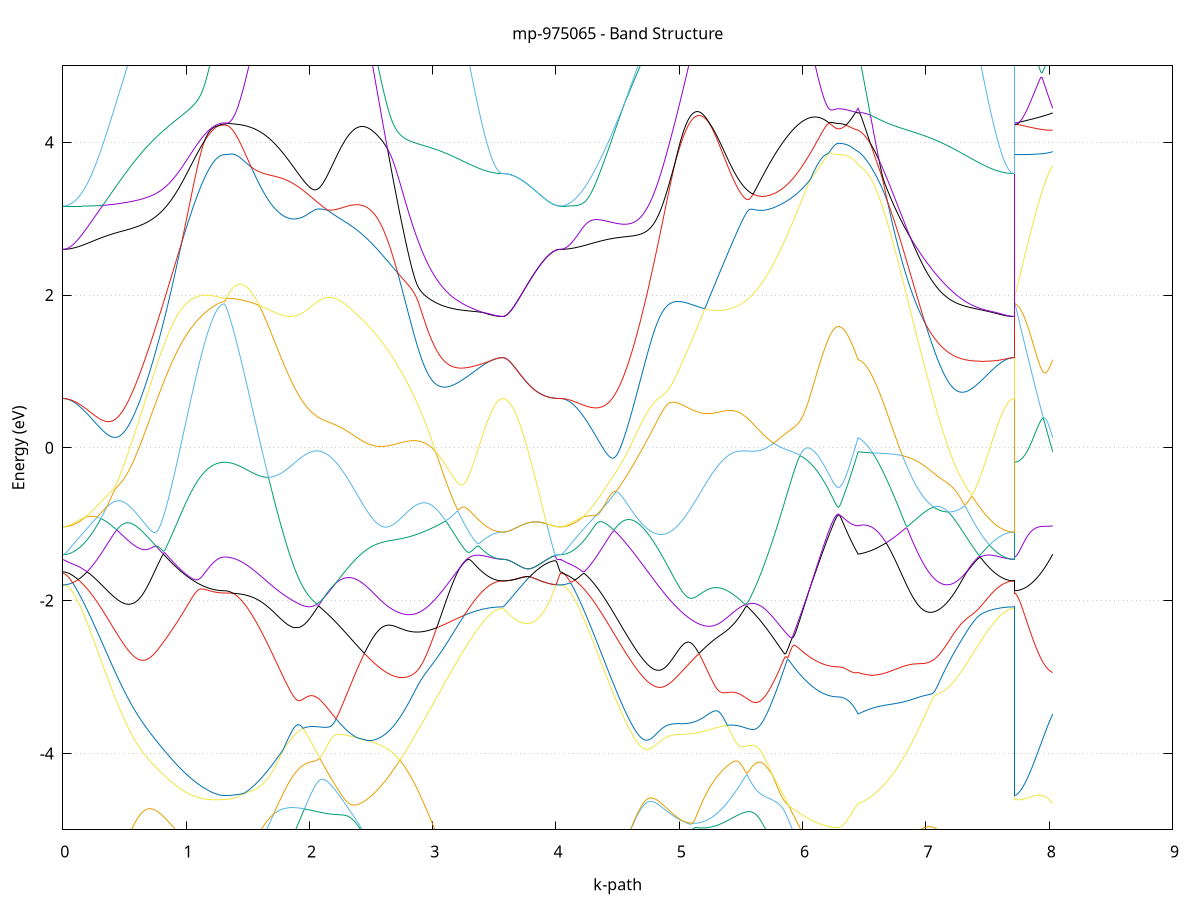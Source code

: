 set title 'mp-975065 - Band Structure'
set xlabel 'k-path'
set ylabel 'Energy (eV)'
set grid y
set yrange [-5:5]
set terminal png size 800,600
set output 'mp-975065_bands_gnuplot.png'
plot '-' using 1:2 with lines notitle, '-' using 1:2 with lines notitle, '-' using 1:2 with lines notitle, '-' using 1:2 with lines notitle, '-' using 1:2 with lines notitle, '-' using 1:2 with lines notitle, '-' using 1:2 with lines notitle, '-' using 1:2 with lines notitle, '-' using 1:2 with lines notitle, '-' using 1:2 with lines notitle, '-' using 1:2 with lines notitle, '-' using 1:2 with lines notitle, '-' using 1:2 with lines notitle, '-' using 1:2 with lines notitle, '-' using 1:2 with lines notitle, '-' using 1:2 with lines notitle, '-' using 1:2 with lines notitle, '-' using 1:2 with lines notitle, '-' using 1:2 with lines notitle, '-' using 1:2 with lines notitle, '-' using 1:2 with lines notitle, '-' using 1:2 with lines notitle, '-' using 1:2 with lines notitle, '-' using 1:2 with lines notitle, '-' using 1:2 with lines notitle, '-' using 1:2 with lines notitle, '-' using 1:2 with lines notitle, '-' using 1:2 with lines notitle, '-' using 1:2 with lines notitle, '-' using 1:2 with lines notitle, '-' using 1:2 with lines notitle, '-' using 1:2 with lines notitle, '-' using 1:2 with lines notitle, '-' using 1:2 with lines notitle, '-' using 1:2 with lines notitle, '-' using 1:2 with lines notitle, '-' using 1:2 with lines notitle, '-' using 1:2 with lines notitle, '-' using 1:2 with lines notitle, '-' using 1:2 with lines notitle, '-' using 1:2 with lines notitle, '-' using 1:2 with lines notitle, '-' using 1:2 with lines notitle, '-' using 1:2 with lines notitle, '-' using 1:2 with lines notitle, '-' using 1:2 with lines notitle, '-' using 1:2 with lines notitle, '-' using 1:2 with lines notitle, '-' using 1:2 with lines notitle, '-' using 1:2 with lines notitle, '-' using 1:2 with lines notitle, '-' using 1:2 with lines notitle, '-' using 1:2 with lines notitle, '-' using 1:2 with lines notitle, '-' using 1:2 with lines notitle, '-' using 1:2 with lines notitle, '-' using 1:2 with lines notitle, '-' using 1:2 with lines notitle, '-' using 1:2 with lines notitle, '-' using 1:2 with lines notitle, '-' using 1:2 with lines notitle, '-' using 1:2 with lines notitle, '-' using 1:2 with lines notitle, '-' using 1:2 with lines notitle
0.000000 -41.925838
0.009938 -41.925838
0.019876 -41.925938
0.029814 -41.926038
0.039752 -41.926138
0.049690 -41.926238
0.059628 -41.926438
0.069566 -41.926638
0.079504 -41.926838
0.089442 -41.927038
0.099380 -41.927238
0.109318 -41.927538
0.119256 -41.927738
0.129194 -41.927938
0.139132 -41.928138
0.149070 -41.928338
0.159008 -41.928438
0.168946 -41.928638
0.178884 -41.928738
0.188822 -41.928838
0.198760 -41.928938
0.208698 -41.929038
0.218636 -41.929038
0.228574 -41.929038
0.238512 -41.928938
0.248451 -41.928838
0.258389 -41.928738
0.268327 -41.928638
0.278265 -41.928438
0.288203 -41.928238
0.298141 -41.927938
0.308079 -41.927738
0.318017 -41.927338
0.327955 -41.927038
0.337893 -41.926638
0.347831 -41.926238
0.357769 -41.925838
0.367707 -41.925438
0.377645 -41.924938
0.387583 -41.924438
0.397521 -41.923938
0.407459 -41.923338
0.417397 -41.922838
0.427335 -41.922238
0.437273 -41.921738
0.447211 -41.921138
0.457149 -41.920538
0.467087 -41.919938
0.477025 -41.919438
0.486963 -41.918838
0.496901 -41.918338
0.506839 -41.917738
0.516777 -41.917238
0.526715 -41.916838
0.536653 -41.916338
0.546591 -41.915938
0.556529 -41.915638
0.566467 -41.915338
0.576405 -41.915038
0.586343 -41.914938
0.596281 -41.914838
0.606219 -41.914838
0.616157 -41.914938
0.626095 -41.915138
0.636033 -41.915438
0.645971 -41.915838
0.655909 -41.916338
0.665847 -41.917038
0.675785 -41.917938
0.685723 -41.918938
0.695661 -41.920138
0.705599 -41.921438
0.715537 -41.923038
0.725475 -41.924738
0.735413 -41.926638
0.745352 -41.928838
0.755290 -41.931138
0.765228 -41.933738
0.775166 -41.936538
0.785104 -41.939538
0.795042 -41.942838
0.804980 -41.946238
0.814918 -41.949838
0.824856 -41.953738
0.834794 -41.957638
0.844732 -41.961838
0.854670 -41.966138
0.864608 -41.970538
0.874546 -41.975038
0.884484 -41.979638
0.894422 -41.984338
0.904360 -41.989038
0.914298 -41.993738
0.924236 -41.998538
0.934174 -42.003338
0.944112 -42.008138
0.954050 -42.012938
0.963988 -42.017638
0.973926 -42.022338
0.983864 -42.027038
0.993802 -42.031638
1.003740 -42.036238
1.013678 -42.040738
1.023616 -42.045138
1.033554 -42.049438
1.043492 -42.053638
1.053430 -42.057738
1.063368 -42.061738
1.073306 -42.065638
1.083244 -42.069438
1.093182 -42.073138
1.103120 -42.076638
1.113058 -42.080038
1.122996 -42.083338
1.132934 -42.086438
1.142872 -42.089438
1.152810 -42.092338
1.162748 -42.094938
1.172686 -42.097538
1.182624 -42.099838
1.192562 -42.102038
1.202500 -42.104138
1.212438 -42.105938
1.222376 -42.107638
1.232315 -42.109238
1.242253 -42.110538
1.252191 -42.111738
1.262129 -42.112738
1.272067 -42.113538
1.282005 -42.114138
1.291943 -42.114638
1.301881 -42.114938
1.311819 -42.114938
1.311819 -42.114938
1.321755 -42.114938
1.331691 -42.114738
1.341628 -42.114538
1.351564 -42.114138
1.361500 -42.113638
1.371436 -42.113138
1.381373 -42.112438
1.391309 -42.111638
1.401245 -42.110738
1.411182 -42.109738
1.421118 -42.108638
1.431054 -42.107438
1.440990 -42.106138
1.450927 -42.104738
1.460863 -42.103238
1.470799 -42.101638
1.480736 -42.099838
1.490672 -42.098038
1.500608 -42.096138
1.510544 -42.094138
1.520481 -42.092038
1.530417 -42.089838
1.540353 -42.087538
1.550290 -42.085138
1.560226 -42.082638
1.570162 -42.080038
1.580098 -42.077338
1.590035 -42.074638
1.599971 -42.071738
1.609907 -42.068838
1.619844 -42.065738
1.629780 -42.062638
1.639716 -42.059438
1.649652 -42.056138
1.659589 -42.052738
1.669525 -42.049338
1.679461 -42.045838
1.689398 -42.042238
1.699334 -42.038538
1.709270 -42.034838
1.719206 -42.031038
1.729143 -42.027138
1.739079 -42.023238
1.749015 -42.019338
1.758952 -42.015338
1.768888 -42.011338
1.778824 -42.007238
1.788761 -42.003238
1.798697 -41.999138
1.808633 -41.995138
1.818569 -41.991138
1.828506 -41.987238
1.838442 -41.983438
1.848378 -41.979638
1.858315 -41.975938
1.868251 -41.972438
1.878187 -41.968938
1.888123 -41.965638
1.898060 -41.962438
1.907996 -41.959338
1.917932 -41.956338
1.927869 -41.953538
1.937805 -41.950838
1.947741 -41.948338
1.957677 -41.945938
1.967614 -41.943738
1.977550 -41.941638
1.987486 -41.939838
1.997423 -41.938138
2.007359 -41.936738
2.017295 -41.935438
2.027231 -41.934438
2.037168 -41.933538
2.047104 -41.932838
2.057040 -41.932438
2.066977 -41.932138
2.076913 -41.932038
2.086849 -41.932138
2.096785 -41.932338
2.106722 -41.932738
2.106722 -41.932738
2.116662 -41.933238
2.126602 -41.933838
2.136542 -41.934538
2.146483 -41.935238
2.156423 -41.936038
2.166363 -41.936938
2.176303 -41.937838
2.186244 -41.938738
2.196184 -41.941238
2.206124 -41.944138
2.216064 -41.946838
2.226005 -41.949438
2.235945 -41.951838
2.245885 -41.954038
2.255825 -41.956038
2.265766 -41.957938
2.275706 -41.959538
2.285646 -41.961038
2.295586 -41.962338
2.305527 -41.963338
2.315467 -41.964238
2.325407 -41.964938
2.335347 -41.965438
2.345288 -41.965738
2.355228 -41.965838
2.365168 -41.965738
2.375108 -41.965338
2.385049 -41.964838
2.394989 -41.964138
2.404929 -41.963138
2.414869 -41.962038
2.424810 -41.960638
2.434750 -41.959138
2.444690 -41.957338
2.454630 -41.955338
2.464571 -41.953238
2.474511 -41.950838
2.484451 -41.948238
2.494391 -41.945438
2.504332 -41.942438
2.514272 -41.939238
2.524212 -41.935838
2.534152 -41.932238
2.544093 -41.928438
2.554033 -41.924438
2.563973 -41.920238
2.573913 -41.915838
2.583854 -41.911338
2.593794 -41.906538
2.603734 -41.901638
2.613674 -41.896438
2.623615 -41.891138
2.633555 -41.885738
2.643495 -41.880038
2.653435 -41.874238
2.663376 -41.868238
2.673316 -41.862038
2.683256 -41.855738
2.693196 -41.853938
2.703137 -41.859638
2.713077 -41.865438
2.723017 -41.871138
2.732957 -41.876938
2.742898 -41.882638
2.752838 -41.888438
2.762778 -41.894238
2.772718 -41.899938
2.782659 -41.905738
2.792599 -41.911438
2.802539 -41.917138
2.812479 -41.922938
2.822420 -41.928638
2.832360 -41.934238
2.842300 -41.939938
2.852240 -41.945538
2.862181 -41.951138
2.872121 -41.956738
2.882061 -41.962238
2.892001 -41.967738
2.901942 -41.973238
2.911882 -41.978738
2.921822 -41.984138
2.931762 -41.989438
2.941703 -41.994738
2.951643 -42.000038
2.961583 -42.005238
2.971523 -42.010438
2.981464 -42.015538
2.991404 -42.020638
3.001344 -42.025638
3.011284 -42.030638
3.021225 -42.035538
3.031165 -42.040338
3.041105 -42.045138
3.051045 -42.049838
3.060986 -42.054538
3.070926 -42.059138
3.080866 -42.063638
3.090806 -42.068038
3.100747 -42.072438
3.110687 -42.076838
3.120627 -42.081038
3.130567 -42.085238
3.140508 -42.089338
3.150448 -42.093338
3.160388 -42.097338
3.170328 -42.101138
3.180269 -42.104938
3.190209 -42.108638
3.200149 -42.112338
3.210089 -42.115838
3.220030 -42.119338
3.229970 -42.122638
3.239910 -42.125938
3.249850 -42.129138
3.259790 -42.132238
3.269731 -42.135338
3.279671 -42.138238
3.289611 -42.141038
3.299551 -42.143838
3.309492 -42.146438
3.319432 -42.149038
3.329372 -42.151538
3.339312 -42.153938
3.349253 -42.156138
3.359193 -42.158338
3.369133 -42.160438
3.379073 -42.162438
3.389014 -42.164338
3.398954 -42.166138
3.408894 -42.167838
3.418834 -42.169438
3.428775 -42.170938
3.438715 -42.172338
3.448655 -42.173538
3.458595 -42.174738
3.468536 -42.175838
3.478476 -42.176838
3.488416 -42.177738
3.498356 -42.178538
3.508297 -42.179138
3.518237 -42.179738
3.528177 -42.180238
3.538117 -42.180538
3.548058 -42.180838
3.557998 -42.180938
3.567938 -42.181038
3.567938 -42.181038
3.577863 -42.180938
3.587788 -42.180538
3.597712 -42.179838
3.607637 -42.178838
3.617562 -42.177638
3.627486 -42.176238
3.637411 -42.174438
3.647336 -42.172438
3.657260 -42.170238
3.667185 -42.167638
3.677110 -42.164838
3.687034 -42.161838
3.696959 -42.158538
3.706884 -42.154938
3.716809 -42.151038
3.726733 -42.147038
3.736658 -42.142638
3.746583 -42.138038
3.756507 -42.133238
3.766432 -42.128138
3.776357 -42.122738
3.786281 -42.117238
3.796206 -42.111338
3.806131 -42.105338
3.816055 -42.099038
3.825980 -42.092538
3.835905 -42.085738
3.845829 -42.078738
3.855754 -42.071538
3.865679 -42.064138
3.875604 -42.056538
3.885528 -42.048638
3.895453 -42.040638
3.905378 -42.032438
3.915302 -42.023938
3.925227 -42.015338
3.935152 -42.006638
3.945076 -41.997638
3.955001 -41.988638
3.964926 -41.979438
3.974850 -41.970138
3.984775 -41.960838
3.994700 -41.951638
4.004625 -41.942838
4.014549 -41.934738
4.024474 -41.928338
4.034399 -41.925838
4.034399 -41.925838
4.044369 -41.925838
4.054340 -41.925738
4.064311 -41.925638
4.074281 -41.925538
4.084252 -41.925338
4.094223 -41.925138
4.104193 -41.924838
4.114164 -41.924538
4.124135 -41.924138
4.134105 -41.923838
4.144076 -41.923338
4.154047 -41.922938
4.164017 -41.922438
4.173988 -41.921838
4.183959 -41.921338
4.193929 -41.920738
4.203900 -41.920038
4.213871 -41.919438
4.223841 -41.918738
4.233812 -41.918038
4.243783 -41.917238
4.253753 -41.916438
4.263724 -41.915638
4.273695 -41.914838
4.283665 -41.914038
4.293636 -41.913138
4.303607 -41.912338
4.313577 -41.911438
4.323548 -41.910538
4.333518 -41.909638
4.343489 -41.908638
4.353460 -41.907738
4.363430 -41.906838
4.373401 -41.905938
4.383372 -41.904938
4.393342 -41.904038
4.403313 -41.903138
4.413284 -41.902238
4.423254 -41.901438
4.433225 -41.900538
4.443196 -41.899638
4.453166 -41.898838
4.463137 -41.898038
4.473108 -41.897338
4.483078 -41.896638
4.493049 -41.895938
4.503020 -41.895238
4.512990 -41.894738
4.522961 -41.894138
4.532932 -41.893638
4.542902 -41.893238
4.552873 -41.892838
4.562844 -41.892538
4.572814 -41.892338
4.582785 -41.892138
4.592756 -41.892038
4.602726 -41.892038
4.612697 -41.892138
4.622668 -41.892238
4.632638 -41.892438
4.642609 -41.892838
4.652580 -41.893238
4.662550 -41.893738
4.672521 -41.894338
4.682492 -41.895038
4.692462 -41.895738
4.702433 -41.896638
4.712404 -41.897638
4.722374 -41.898638
4.732345 -41.899838
4.742316 -41.901038
4.752286 -41.902338
4.762257 -41.903738
4.772228 -41.905238
4.782198 -41.906738
4.792169 -41.908338
4.802140 -41.910038
4.812110 -41.911838
4.822081 -41.913538
4.832052 -41.915438
4.842022 -41.918338
4.851993 -41.921338
4.861964 -41.924338
4.871934 -41.927338
4.881905 -41.930338
4.891876 -41.933338
4.901846 -41.936338
4.911817 -41.939238
4.921788 -41.942138
4.931758 -41.944938
4.941729 -41.947638
4.951700 -41.950438
4.961670 -41.953038
4.971641 -41.955538
4.981612 -41.958038
4.991582 -41.960438
5.001553 -41.962738
5.011523 -41.964838
5.021494 -41.966938
5.031465 -41.968938
5.041435 -41.970738
5.051406 -41.972538
5.061377 -41.974138
5.071347 -41.975538
5.081318 -41.976938
5.091289 -41.978138
5.101259 -41.979238
5.111230 -41.980138
5.121201 -41.980938
5.131171 -41.981638
5.141142 -41.982138
5.151113 -41.982538
5.161083 -41.982738
5.171054 -41.982838
5.181025 -41.982738
5.190995 -41.982538
5.200966 -41.982238
5.210937 -41.981738
5.220907 -41.981038
5.230878 -41.980238
5.240849 -41.979338
5.250819 -41.978238
5.260790 -41.977038
5.270761 -41.975738
5.280731 -41.974238
5.290702 -41.972638
5.300673 -41.970938
5.310643 -41.969038
5.320614 -41.967038
5.330585 -41.964938
5.340555 -41.962738
5.350526 -41.960438
5.360497 -41.958038
5.370467 -41.955538
5.380438 -41.952938
5.390409 -41.950238
5.400379 -41.947538
5.410350 -41.944738
5.420321 -41.941838
5.430291 -41.938938
5.440262 -41.935938
5.450233 -41.932938
5.460203 -41.929938
5.470174 -41.926938
5.480145 -41.923938
5.490115 -41.921038
5.500086 -41.918038
5.510057 -41.919338
5.520027 -41.921138
5.529998 -41.923338
5.539969 -41.925838
5.549939 -41.928838
5.559910 -41.932138
5.559910 -41.932138
5.569783 -41.935638
5.579656 -41.939438
5.589529 -41.943438
5.599402 -41.947638
5.609275 -41.951938
5.619148 -41.956338
5.629021 -41.960938
5.638895 -41.965538
5.648768 -41.970238
5.658641 -41.974938
5.668514 -41.979738
5.678387 -41.984438
5.688260 -41.989238
5.698133 -41.994038
5.708006 -41.998838
5.717879 -42.003638
5.727752 -42.008338
5.737625 -42.013138
5.747499 -42.017738
5.757372 -42.022438
5.767245 -42.027038
5.777118 -42.031638
5.786991 -42.036138
5.796864 -42.040638
5.806737 -42.045038
5.816610 -42.049438
5.826483 -42.053738
5.836356 -42.057938
5.846229 -42.062138
5.856102 -42.066238
5.865976 -42.070338
5.875849 -42.074338
5.885722 -42.078238
5.895595 -42.082038
5.905468 -42.085838
5.915341 -42.089538
5.925214 -42.093138
5.935087 -42.096638
5.944960 -42.100038
5.954833 -42.103438
5.964706 -42.106738
5.974579 -42.109938
5.984453 -42.113038
5.994326 -42.116038
6.004199 -42.118938
6.014072 -42.121838
6.023945 -42.124538
6.033818 -42.127238
6.043691 -42.129738
6.053564 -42.132238
6.063437 -42.134638
6.073310 -42.136938
6.083183 -42.139138
6.093057 -42.141238
6.102930 -42.143138
6.112803 -42.145038
6.122676 -42.146838
6.132549 -42.148538
6.142422 -42.150138
6.152295 -42.151638
6.162168 -42.153038
6.172041 -42.154338
6.181914 -42.155538
6.191787 -42.156638
6.201660 -42.157638
6.211534 -42.158538
6.221407 -42.159238
6.231280 -42.159938
6.241153 -42.160538
6.251026 -42.161038
6.260899 -42.161338
6.270772 -42.161638
6.280645 -42.161738
6.290518 -42.161838
6.290518 -42.161838
6.300509 -42.161738
6.310500 -42.161538
6.320491 -42.161238
6.330482 -42.160738
6.340473 -42.160038
6.350464 -42.159338
6.360455 -42.158338
6.370446 -42.157338
6.380437 -42.156138
6.390428 -42.154838
6.400420 -42.153338
6.410411 -42.151838
6.420402 -42.150138
6.430393 -42.148338
6.440384 -42.146338
6.450375 -42.144338
6.450375 -42.144338
6.460339 -42.142938
6.470303 -42.141238
6.480267 -42.139338
6.490231 -42.137238
6.500196 -42.134938
6.510160 -42.132438
6.520124 -42.129738
6.530088 -42.126838
6.540052 -42.123638
6.550016 -42.120338
6.559981 -42.116738
6.569945 -42.112938
6.579909 -42.109038
6.589873 -42.104838
6.599837 -42.100438
6.609801 -42.095838
6.619766 -42.091138
6.629730 -42.086138
6.639694 -42.081038
6.649658 -42.075738
6.659622 -42.070238
6.669587 -42.064538
6.679551 -42.058738
6.689515 -42.052738
6.699479 -42.046538
6.709443 -42.040238
6.719407 -42.033738
6.729372 -42.027138
6.739336 -42.020438
6.749300 -42.013538
6.759264 -42.006638
6.769228 -41.999638
6.779193 -41.992538
6.789157 -41.985438
6.799121 -41.978238
6.809085 -41.971138
6.819049 -41.964138
6.829013 -41.957338
6.838978 -41.950738
6.848942 -41.944438
6.858906 -41.938738
6.868870 -41.933738
6.878834 -41.929538
6.888798 -41.926538
6.898763 -41.924738
6.908727 -41.924138
6.918691 -41.924638
6.928655 -41.926138
6.938619 -41.928338
6.948584 -41.931338
6.958548 -41.934738
6.968512 -41.938538
6.978476 -41.942738
6.988440 -41.947038
6.998404 -41.951638
7.008369 -41.956338
7.018333 -41.961138
7.028297 -41.965938
7.038261 -41.970938
7.048225 -41.975938
7.058189 -41.980938
7.068154 -41.985938
7.078118 -41.991038
7.088082 -41.996038
7.098046 -42.001038
7.108010 -42.006138
7.117975 -42.011138
7.127939 -42.016038
7.137903 -42.021038
7.147867 -42.025938
7.157831 -42.030738
7.167795 -42.035538
7.177760 -42.040338
7.187724 -42.045038
7.197688 -42.049738
7.207652 -42.054338
7.217616 -42.058938
7.227580 -42.063438
7.237545 -42.067838
7.247509 -42.072238
7.257473 -42.076538
7.267437 -42.080738
7.277401 -42.084938
7.287366 -42.089038
7.297330 -42.093038
7.307294 -42.097038
7.317258 -42.100838
7.327222 -42.104638
7.337186 -42.108338
7.347151 -42.112038
7.357115 -42.115538
7.367079 -42.119038
7.377043 -42.122438
7.387007 -42.125738
7.396971 -42.128938
7.406936 -42.132038
7.416900 -42.135138
7.426864 -42.138038
7.436828 -42.140938
7.446792 -42.143638
7.456757 -42.146338
7.466721 -42.148938
7.476685 -42.151338
7.486649 -42.153738
7.496613 -42.156038
7.506577 -42.158238
7.516542 -42.160338
7.526506 -42.162338
7.536470 -42.164238
7.546434 -42.166038
7.556398 -42.167738
7.566362 -42.169338
7.576327 -42.170838
7.586291 -42.172238
7.596255 -42.173538
7.606219 -42.174738
7.616183 -42.175838
7.626148 -42.176838
7.636112 -42.177738
7.646076 -42.178438
7.656040 -42.179138
7.666004 -42.179738
7.675968 -42.180238
7.685933 -42.180538
7.695897 -42.180838
7.705861 -42.180938
7.715825 -42.181038
7.715825 -42.114938
7.725612 -42.114938
7.735399 -42.114738
7.745186 -42.114438
7.754973 -42.113938
7.764760 -42.113438
7.774547 -42.112738
7.784334 -42.111938
7.794120 -42.111138
7.803907 -42.110238
7.813694 -42.109338
7.823481 -42.108638
7.833268 -42.108238
7.843055 -42.108338
7.852842 -42.109138
7.862629 -42.110538
7.872416 -42.112238
7.882203 -42.114138
7.891990 -42.116138
7.901777 -42.118238
7.911563 -42.120438
7.921350 -42.122638
7.931137 -42.124838
7.940924 -42.126938
7.950711 -42.129138
7.960498 -42.131238
7.970285 -42.133238
7.980072 -42.135238
7.989859 -42.137238
7.999646 -42.139138
8.009433 -42.140938
8.019220 -42.142638
8.029006 -42.144338
e
0.000000 -41.884038
0.009938 -41.884038
0.019876 -41.883838
0.029814 -41.883538
0.039752 -41.883138
0.049690 -41.882638
0.059628 -41.882038
0.069566 -41.881338
0.079504 -41.880538
0.089442 -41.879638
0.099380 -41.878738
0.109318 -41.877638
0.119256 -41.876538
0.129194 -41.875438
0.139132 -41.874138
0.149070 -41.872938
0.159008 -41.871538
0.168946 -41.870238
0.178884 -41.868838
0.188822 -41.867338
0.198760 -41.865938
0.208698 -41.864438
0.218636 -41.862938
0.228574 -41.861438
0.238512 -41.859938
0.248451 -41.858438
0.258389 -41.856938
0.268327 -41.855538
0.278265 -41.854038
0.288203 -41.852538
0.298141 -41.851138
0.308079 -41.849738
0.318017 -41.848338
0.327955 -41.847038
0.337893 -41.845738
0.347831 -41.844438
0.357769 -41.843338
0.367707 -41.842138
0.377645 -41.841138
0.387583 -41.840138
0.397521 -41.839238
0.407459 -41.838438
0.417397 -41.837638
0.427335 -41.837038
0.437273 -41.836438
0.447211 -41.836038
0.457149 -41.835738
0.467087 -41.835538
0.477025 -41.835438
0.486963 -41.835538
0.496901 -41.835738
0.506839 -41.836138
0.516777 -41.836538
0.526715 -41.837238
0.536653 -41.838038
0.546591 -41.839038
0.556529 -41.840138
0.566467 -41.841438
0.576405 -41.842938
0.586343 -41.844538
0.596281 -41.846438
0.606219 -41.848338
0.616157 -41.850538
0.626095 -41.852938
0.636033 -41.855438
0.645971 -41.858038
0.655909 -41.860938
0.665847 -41.863938
0.675785 -41.867038
0.685723 -41.870338
0.695661 -41.873838
0.705599 -41.877338
0.715537 -41.881038
0.725475 -41.884838
0.735413 -41.888738
0.745352 -41.892738
0.755290 -41.896838
0.765228 -41.901038
0.775166 -41.905238
0.785104 -41.909538
0.795042 -41.913838
0.804980 -41.918238
0.814918 -41.922638
0.824856 -41.927038
0.834794 -41.931538
0.844732 -41.936038
0.854670 -41.940538
0.864608 -41.945138
0.874546 -41.949738
0.884484 -41.954338
0.894422 -41.958938
0.904360 -41.963638
0.914298 -41.968338
0.924236 -41.972938
0.934174 -41.977638
0.944112 -41.982338
0.954050 -41.986938
0.963988 -41.991538
0.973926 -41.996138
0.983864 -42.000738
0.993802 -42.005138
1.003740 -42.009638
1.013678 -42.013938
1.023616 -42.018238
1.033554 -42.022538
1.043492 -42.026638
1.053430 -42.030638
1.063368 -42.034538
1.073306 -42.038338
1.083244 -42.042038
1.093182 -42.045638
1.103120 -42.049138
1.113058 -42.052438
1.122996 -42.055638
1.132934 -42.058638
1.142872 -42.061538
1.152810 -42.064338
1.162748 -42.066938
1.172686 -42.069338
1.182624 -42.071638
1.192562 -42.073738
1.202500 -42.075738
1.212438 -42.077538
1.222376 -42.079138
1.232315 -42.080638
1.242253 -42.081938
1.252191 -42.083038
1.262129 -42.084038
1.272067 -42.084838
1.282005 -42.085438
1.291943 -42.085838
1.301881 -42.086138
1.311819 -42.086238
1.311819 -42.086238
1.321755 -42.086138
1.331691 -42.086038
1.341628 -42.085838
1.351564 -42.085438
1.361500 -42.085038
1.371436 -42.084538
1.381373 -42.083938
1.391309 -42.083238
1.401245 -42.082538
1.411182 -42.081638
1.421118 -42.080638
1.431054 -42.079638
1.440990 -42.078438
1.450927 -42.077238
1.460863 -42.075938
1.470799 -42.074538
1.480736 -42.073038
1.490672 -42.071538
1.500608 -42.069838
1.510544 -42.068138
1.520481 -42.066238
1.530417 -42.064338
1.540353 -42.062338
1.550290 -42.060338
1.560226 -42.058138
1.570162 -42.055938
1.580098 -42.053638
1.590035 -42.051238
1.599971 -42.048838
1.609907 -42.046338
1.619844 -42.043738
1.629780 -42.041038
1.639716 -42.038338
1.649652 -42.035538
1.659589 -42.032638
1.669525 -42.029738
1.679461 -42.026738
1.689398 -42.023738
1.699334 -42.020538
1.709270 -42.017438
1.719206 -42.014238
1.729143 -42.010938
1.739079 -42.007538
1.749015 -42.004138
1.758952 -42.000738
1.768888 -41.997138
1.778824 -41.993538
1.788761 -41.989938
1.798697 -41.986138
1.808633 -41.982338
1.818569 -41.978338
1.828506 -41.974338
1.838442 -41.970138
1.848378 -41.965838
1.858315 -41.961438
1.868251 -41.956938
1.878187 -41.952238
1.888123 -41.947538
1.898060 -41.942738
1.907996 -41.937738
1.917932 -41.932738
1.927869 -41.927738
1.937805 -41.922538
1.947741 -41.917338
1.957677 -41.912038
1.967614 -41.906738
1.977550 -41.901438
1.987486 -41.896038
1.997423 -41.890538
2.007359 -41.885038
2.017295 -41.879538
2.027231 -41.874038
2.037168 -41.876138
2.047104 -41.880938
2.057040 -41.885638
2.066977 -41.890338
2.076913 -41.894938
2.086849 -41.899538
2.096785 -41.903938
2.106722 -41.908238
2.106722 -41.908238
2.116662 -41.912438
2.126602 -41.916538
2.136542 -41.920538
2.146483 -41.924338
2.156423 -41.928038
2.166363 -41.931538
2.176303 -41.934938
2.186244 -41.938138
2.196184 -41.939638
2.206124 -41.940438
2.216064 -41.941238
2.226005 -41.942038
2.235945 -41.942738
2.245885 -41.943338
2.255825 -41.943938
2.265766 -41.944338
2.275706 -41.944738
2.285646 -41.944938
2.295586 -41.945038
2.305527 -41.945038
2.315467 -41.944938
2.325407 -41.944638
2.335347 -41.944238
2.345288 -41.943638
2.355228 -41.942838
2.365168 -41.941938
2.375108 -41.940938
2.385049 -41.939738
2.394989 -41.938338
2.404929 -41.936738
2.414869 -41.935038
2.424810 -41.933038
2.434750 -41.930938
2.444690 -41.928738
2.454630 -41.926238
2.464571 -41.923638
2.474511 -41.920738
2.484451 -41.917738
2.494391 -41.914538
2.504332 -41.911238
2.514272 -41.907638
2.524212 -41.903938
2.534152 -41.899938
2.544093 -41.895838
2.554033 -41.891638
2.563973 -41.887138
2.573913 -41.882538
2.583854 -41.877738
2.593794 -41.872738
2.603734 -41.867638
2.613674 -41.862238
2.623615 -41.856838
2.633555 -41.851238
2.643495 -41.845438
2.653435 -41.839738
2.663376 -41.837738
2.673316 -41.842738
2.683256 -41.848338
2.693196 -41.849338
2.703137 -41.842738
2.713077 -41.835938
2.723017 -41.829038
2.732957 -41.821938
2.742898 -41.814738
2.752838 -41.807438
2.762778 -41.800038
2.772718 -41.792438
2.782659 -41.784738
2.792599 -41.777038
2.802539 -41.769138
2.812479 -41.761138
2.822420 -41.753038
2.832360 -41.744838
2.842300 -41.736538
2.852240 -41.728238
2.862181 -41.719838
2.872121 -41.711338
2.882061 -41.702738
2.892001 -41.694138
2.901942 -41.685538
2.911882 -41.676838
2.921822 -41.668038
2.931762 -41.659338
2.941703 -41.650538
2.951643 -41.641738
2.961583 -41.632838
2.971523 -41.624038
2.981464 -41.615238
2.991404 -41.606438
3.001344 -41.597638
3.011284 -41.588838
3.021225 -41.580038
3.031165 -41.571338
3.041105 -41.562638
3.051045 -41.554038
3.060986 -41.545438
3.070926 -41.536938
3.080866 -41.528538
3.090806 -41.520138
3.100747 -41.511938
3.110687 -41.503738
3.120627 -41.495638
3.130567 -41.487638
3.140508 -41.479838
3.150448 -41.472038
3.160388 -41.464438
3.170328 -41.457038
3.180269 -41.449638
3.190209 -41.442438
3.200149 -41.435438
3.210089 -41.428638
3.220030 -41.421938
3.229970 -41.415438
3.239910 -41.409038
3.249850 -41.402938
3.259790 -41.397038
3.269731 -41.391338
3.279671 -41.387238
3.289611 -41.383438
3.299551 -41.379738
3.309492 -41.376238
3.319432 -41.372938
3.329372 -41.369838
3.339312 -41.366938
3.349253 -41.364138
3.359193 -41.361538
3.369133 -41.359038
3.379073 -41.356838
3.389014 -41.354638
3.398954 -41.352638
3.408894 -41.350838
3.418834 -41.349138
3.428775 -41.347538
3.438715 -41.346038
3.448655 -41.344738
3.458595 -41.343538
3.468536 -41.342438
3.478476 -41.341438
3.488416 -41.340638
3.498356 -41.339838
3.508297 -41.339238
3.518237 -41.338638
3.528177 -41.338238
3.538117 -41.337838
3.548058 -41.337638
3.557998 -41.337438
3.567938 -41.337438
3.567938 -41.337438
3.577863 -41.342038
3.587788 -41.351538
3.597712 -41.362538
3.607637 -41.373938
3.617562 -41.385738
3.627486 -41.397738
3.637411 -41.409838
3.647336 -41.422138
3.657260 -41.434538
3.667185 -41.446938
3.677110 -41.459538
3.687034 -41.472138
3.696959 -41.484738
3.706884 -41.497538
3.716809 -41.510238
3.726733 -41.523038
3.736658 -41.535938
3.746583 -41.548738
3.756507 -41.561638
3.766432 -41.574538
3.776357 -41.587438
3.786281 -41.600238
3.796206 -41.613138
3.806131 -41.626038
3.816055 -41.638838
3.825980 -41.651638
3.835905 -41.664338
3.845829 -41.677138
3.855754 -41.689738
3.865679 -41.702338
3.875604 -41.714838
3.885528 -41.727338
3.895453 -41.739738
3.905378 -41.751938
3.915302 -41.764138
3.925227 -41.776238
3.935152 -41.788138
3.945076 -41.799938
3.955001 -41.811638
3.964926 -41.823038
3.974850 -41.834338
3.984775 -41.845238
3.994700 -41.855838
4.004625 -41.865738
4.014549 -41.874638
4.024474 -41.881338
4.034399 -41.884038
4.034399 -41.884038
4.044369 -41.884038
4.054340 -41.884038
4.064311 -41.883938
4.074281 -41.883838
4.084252 -41.883638
4.094223 -41.883438
4.104193 -41.883238
4.114164 -41.882938
4.124135 -41.882638
4.134105 -41.882338
4.144076 -41.881938
4.154047 -41.881538
4.164017 -41.881138
4.173988 -41.880638
4.183959 -41.880238
4.193929 -41.879738
4.203900 -41.879138
4.213871 -41.878638
4.223841 -41.878038
4.233812 -41.877438
4.243783 -41.876838
4.253753 -41.876138
4.263724 -41.875538
4.273695 -41.874838
4.283665 -41.874138
4.293636 -41.873538
4.303607 -41.872838
4.313577 -41.872138
4.323548 -41.871438
4.333518 -41.870738
4.343489 -41.870038
4.353460 -41.869338
4.363430 -41.868738
4.373401 -41.868038
4.383372 -41.867438
4.393342 -41.866838
4.403313 -41.866238
4.413284 -41.865638
4.423254 -41.865138
4.433225 -41.864638
4.443196 -41.864238
4.453166 -41.863838
4.463137 -41.863538
4.473108 -41.863238
4.483078 -41.862938
4.493049 -41.862838
4.503020 -41.862738
4.512990 -41.862738
4.522961 -41.862738
4.532932 -41.862938
4.542902 -41.863138
4.552873 -41.863438
4.562844 -41.863838
4.572814 -41.864338
4.582785 -41.865038
4.592756 -41.865738
4.602726 -41.866538
4.612697 -41.867538
4.622668 -41.868538
4.632638 -41.869738
4.642609 -41.871038
4.652580 -41.872438
4.662550 -41.874038
4.672521 -41.875638
4.682492 -41.877438
4.692462 -41.879338
4.702433 -41.881338
4.712404 -41.883438
4.722374 -41.885638
4.732345 -41.887938
4.742316 -41.890338
4.752286 -41.892838
4.762257 -41.895438
4.772228 -41.898138
4.782198 -41.900838
4.792169 -41.903638
4.802140 -41.906538
4.812110 -41.909438
4.822081 -41.912338
4.832052 -41.915338
4.842022 -41.917238
4.851993 -41.919138
4.861964 -41.921138
4.871934 -41.923038
4.881905 -41.925038
4.891876 -41.926938
4.901846 -41.928938
4.911817 -41.930838
4.921788 -41.932838
4.931758 -41.934738
4.941729 -41.936638
4.951700 -41.938438
4.961670 -41.940238
4.971641 -41.941938
4.981612 -41.943638
4.991582 -41.945238
5.001553 -41.946838
5.011523 -41.948238
5.021494 -41.949638
5.031465 -41.950938
5.041435 -41.952138
5.051406 -41.953238
5.061377 -41.954338
5.071347 -41.955238
5.081318 -41.956038
5.091289 -41.956638
5.101259 -41.957238
5.111230 -41.957738
5.121201 -41.958038
5.131171 -41.958238
5.141142 -41.958338
5.151113 -41.958338
5.161083 -41.958138
5.171054 -41.957938
5.181025 -41.957538
5.190995 -41.956938
5.200966 -41.956338
5.210937 -41.955538
5.220907 -41.954638
5.230878 -41.953638
5.240849 -41.952538
5.250819 -41.951338
5.260790 -41.949938
5.270761 -41.948538
5.280731 -41.946938
5.290702 -41.945338
5.300673 -41.943638
5.310643 -41.941838
5.320614 -41.940038
5.330585 -41.938138
5.340555 -41.936138
5.350526 -41.934238
5.360497 -41.932238
5.370467 -41.930238
5.380438 -41.928338
5.390409 -41.926438
5.400379 -41.924638
5.410350 -41.922838
5.420321 -41.921338
5.430291 -41.919838
5.440262 -41.918638
5.450233 -41.917738
5.460203 -41.917038
5.470174 -41.916738
5.480145 -41.916738
5.490115 -41.917238
5.500086 -41.918038
5.510057 -41.915238
5.520027 -41.912438
5.529998 -41.909738
5.539969 -41.907238
5.549939 -41.904838
5.559910 -41.902538
5.559910 -41.902538
5.569783 -41.900538
5.579656 -41.898738
5.589529 -41.897038
5.599402 -41.895738
5.609275 -41.894538
5.619148 -41.893738
5.629021 -41.893138
5.638895 -41.892838
5.648768 -41.892738
5.658641 -41.893038
5.668514 -41.893538
5.678387 -41.894338
5.688260 -41.895338
5.698133 -41.896538
5.708006 -41.898038
5.717879 -41.899738
5.727752 -41.901538
5.737625 -41.903638
5.747499 -41.905738
5.757372 -41.908038
5.767245 -41.910438
5.777118 -41.912938
5.786991 -41.915538
5.796864 -41.918238
5.806737 -41.920938
5.816610 -41.923738
5.826483 -41.926538
5.836356 -41.929338
5.846229 -41.932138
5.856102 -41.935038
5.865976 -41.937938
5.875849 -41.940738
5.885722 -41.943538
5.895595 -41.946438
5.905468 -41.949238
5.915341 -41.951938
5.925214 -41.954738
5.935087 -41.957438
5.944960 -41.960038
5.954833 -41.962738
5.964706 -41.965238
5.974579 -41.967838
5.984453 -41.970238
5.994326 -41.972638
6.004199 -41.975038
6.014072 -41.977338
6.023945 -41.979538
6.033818 -41.981738
6.043691 -41.983738
6.053564 -41.985838
6.063437 -41.987738
6.073310 -41.989638
6.083183 -41.991438
6.093057 -41.993138
6.102930 -41.994838
6.112803 -41.996438
6.122676 -41.997938
6.132549 -41.999338
6.142422 -42.000638
6.152295 -42.001938
6.162168 -42.003038
6.172041 -42.004138
6.181914 -42.005138
6.191787 -42.006038
6.201660 -42.006938
6.211534 -42.007638
6.221407 -42.008338
6.231280 -42.008838
6.241153 -42.009338
6.251026 -42.009738
6.260899 -42.010038
6.270772 -42.010238
6.280645 -42.010438
6.290518 -42.010438
6.290518 -42.010438
6.300509 -42.010738
6.310500 -42.011438
6.320491 -42.012738
6.330482 -42.014338
6.340473 -42.016338
6.350464 -42.018538
6.360455 -42.021038
6.370446 -42.023738
6.380437 -42.026538
6.390428 -42.029438
6.400420 -42.032438
6.410411 -42.035538
6.420402 -42.038538
6.430393 -42.041638
6.440384 -42.044638
6.450375 -42.047738
6.450375 -42.047738
6.460339 -42.046138
6.470303 -42.044438
6.480267 -42.042438
6.490231 -42.040338
6.500196 -42.037938
6.510160 -42.035438
6.520124 -42.032638
6.530088 -42.029738
6.540052 -42.026538
6.550016 -42.023238
6.559981 -42.019738
6.569945 -42.016038
6.579909 -42.012138
6.589873 -42.008038
6.599837 -42.003838
6.609801 -41.999338
6.619766 -41.994738
6.629730 -41.989938
6.639694 -41.984938
6.649658 -41.979838
6.659622 -41.974538
6.669587 -41.969138
6.679551 -41.963538
6.689515 -41.957738
6.699479 -41.951938
6.709443 -41.945938
6.719407 -41.939838
6.729372 -41.933638
6.739336 -41.927338
6.749300 -41.921038
6.759264 -41.914638
6.769228 -41.908238
6.779193 -41.901938
6.789157 -41.895738
6.799121 -41.889638
6.809085 -41.883838
6.819049 -41.878438
6.829013 -41.873438
6.838978 -41.869038
6.848942 -41.865238
6.858906 -41.861938
6.868870 -41.858838
6.878834 -41.855738
6.888798 -41.852238
6.898763 -41.848138
6.908727 -41.843238
6.918691 -41.837438
6.928655 -41.830938
6.938619 -41.823738
6.948584 -41.816038
6.958548 -41.807838
6.968512 -41.799338
6.978476 -41.790538
6.988440 -41.781538
6.998404 -41.772238
7.008369 -41.762938
7.018333 -41.753338
7.028297 -41.743738
7.038261 -41.734038
7.048225 -41.724238
7.058189 -41.714438
7.068154 -41.704538
7.078118 -41.694638
7.088082 -41.684638
7.098046 -41.674738
7.108010 -41.664738
7.117975 -41.654738
7.127939 -41.644838
7.137903 -41.634938
7.147867 -41.625038
7.157831 -41.615238
7.167795 -41.605438
7.177760 -41.595738
7.187724 -41.586038
7.197688 -41.576438
7.207652 -41.566938
7.217616 -41.557438
7.227580 -41.548138
7.237545 -41.538938
7.247509 -41.529738
7.257473 -41.520738
7.267437 -41.511938
7.277401 -41.503138
7.287366 -41.494538
7.297330 -41.486138
7.307294 -41.477838
7.317258 -41.469738
7.327222 -41.461838
7.337186 -41.454038
7.347151 -41.446538
7.357115 -41.439138
7.367079 -41.432038
7.377043 -41.425138
7.387007 -41.418438
7.396971 -41.412038
7.406936 -41.405938
7.416900 -41.400038
7.426864 -41.394538
7.436828 -41.389238
7.446792 -41.384338
7.456757 -41.379838
7.466721 -41.375738
7.476685 -41.371838
7.486649 -41.368438
7.496613 -41.365238
7.506577 -41.362338
7.516542 -41.359638
7.526506 -41.357238
7.536470 -41.354938
7.546434 -41.352938
7.556398 -41.350938
7.566362 -41.349238
7.576327 -41.347638
7.586291 -41.346138
7.596255 -41.344838
7.606219 -41.343638
7.616183 -41.342538
7.626148 -41.341538
7.636112 -41.340638
7.646076 -41.339838
7.656040 -41.339238
7.666004 -41.338638
7.675968 -41.338238
7.685933 -41.337838
7.695897 -41.337638
7.705861 -41.337438
7.715825 -41.337438
7.715825 -42.086238
7.725612 -42.086338
7.735399 -42.086638
7.745186 -42.087138
7.754973 -42.087938
7.764760 -42.088838
7.774547 -42.089938
7.784334 -42.091138
7.794120 -42.092438
7.803907 -42.093838
7.813694 -42.095138
7.823481 -42.096338
7.833268 -42.097138
7.843055 -42.097338
7.852842 -42.096838
7.862629 -42.095738
7.872416 -42.094138
7.882203 -42.092238
7.891990 -42.090138
7.901777 -42.087838
7.911563 -42.085438
7.921350 -42.082838
7.931137 -42.080038
7.940924 -42.077238
7.950711 -42.074338
7.960498 -42.071238
7.970285 -42.068138
7.980072 -42.064838
7.989859 -42.061538
7.999646 -42.058138
8.009433 -42.054738
8.019220 -42.051238
8.029006 -42.047738
e
0.000000 -41.209338
0.009938 -41.209438
0.019876 -41.209838
0.029814 -41.210338
0.039752 -41.211038
0.049690 -41.212038
0.059628 -41.213238
0.069566 -41.214638
0.079504 -41.216238
0.089442 -41.218038
0.099380 -41.220038
0.109318 -41.222338
0.119256 -41.224738
0.129194 -41.227338
0.139132 -41.230238
0.149070 -41.233238
0.159008 -41.236538
0.168946 -41.239938
0.178884 -41.243638
0.188822 -41.247438
0.198760 -41.251438
0.208698 -41.255738
0.218636 -41.260138
0.228574 -41.264738
0.238512 -41.269438
0.248451 -41.274438
0.258389 -41.279538
0.268327 -41.284838
0.278265 -41.290338
0.288203 -41.295938
0.298141 -41.301738
0.308079 -41.307638
0.318017 -41.313738
0.327955 -41.320038
0.337893 -41.326438
0.347831 -41.332938
0.357769 -41.339638
0.367707 -41.346438
0.377645 -41.353438
0.387583 -41.360438
0.397521 -41.367638
0.407459 -41.374938
0.417397 -41.382338
0.427335 -41.389938
0.437273 -41.397538
0.447211 -41.405238
0.457149 -41.413038
0.467087 -41.420938
0.477025 -41.428938
0.486963 -41.436938
0.496901 -41.445038
0.506839 -41.453238
0.516777 -41.461538
0.526715 -41.469838
0.536653 -41.478138
0.546591 -41.486538
0.556529 -41.494938
0.566467 -41.503438
0.576405 -41.511838
0.586343 -41.520338
0.596281 -41.528938
0.606219 -41.537438
0.616157 -41.545938
0.626095 -41.554438
0.636033 -41.563038
0.645971 -41.571538
0.655909 -41.580038
0.665847 -41.588538
0.675785 -41.597038
0.685723 -41.605438
0.695661 -41.613938
0.705599 -41.622338
0.715537 -41.630738
0.725475 -41.639038
0.735413 -41.647338
0.745352 -41.655638
0.755290 -41.663938
0.765228 -41.672138
0.775166 -41.680238
0.785104 -41.688338
0.795042 -41.696438
0.804980 -41.704438
0.814918 -41.712438
0.824856 -41.720338
0.834794 -41.728138
0.844732 -41.735938
0.854670 -41.743638
0.864608 -41.751338
0.874546 -41.758838
0.884484 -41.766338
0.894422 -41.773738
0.904360 -41.780938
0.914298 -41.788138
0.924236 -41.795238
0.934174 -41.802238
0.944112 -41.809038
0.954050 -41.815838
0.963988 -41.822438
0.973926 -41.828838
0.983864 -41.835238
0.993802 -41.841438
1.003740 -41.847438
1.013678 -41.853338
1.023616 -41.859138
1.033554 -41.864738
1.043492 -41.870138
1.053430 -41.875438
1.063368 -41.880538
1.073306 -41.885438
1.083244 -41.890238
1.093182 -41.894838
1.103120 -41.899138
1.113058 -41.903338
1.122996 -41.907438
1.132934 -41.911238
1.142872 -41.914838
1.152810 -41.918338
1.162748 -41.921538
1.172686 -41.924638
1.182624 -41.927438
1.192562 -41.930038
1.202500 -41.932538
1.212438 -41.934738
1.222376 -41.936738
1.232315 -41.938538
1.242253 -41.940138
1.252191 -41.941538
1.262129 -41.942738
1.272067 -41.943638
1.282005 -41.944438
1.291943 -41.944938
1.301881 -41.945338
1.311819 -41.945438
1.311819 -41.945438
1.321755 -41.945338
1.331691 -41.945238
1.341628 -41.944938
1.351564 -41.944638
1.361500 -41.944238
1.371436 -41.943738
1.381373 -41.943138
1.391309 -41.942438
1.401245 -41.941638
1.411182 -41.940738
1.421118 -41.939738
1.431054 -41.938738
1.440990 -41.937538
1.450927 -41.936338
1.460863 -41.934938
1.470799 -41.933538
1.480736 -41.932038
1.490672 -41.930438
1.500608 -41.928738
1.510544 -41.926938
1.520481 -41.925138
1.530417 -41.923138
1.540353 -41.921138
1.550290 -41.919038
1.560226 -41.916838
1.570162 -41.914638
1.580098 -41.912238
1.590035 -41.909838
1.599971 -41.907338
1.609907 -41.904838
1.619844 -41.902138
1.629780 -41.899438
1.639716 -41.896738
1.649652 -41.893838
1.659589 -41.890938
1.669525 -41.888038
1.679461 -41.885038
1.689398 -41.882038
1.699334 -41.878938
1.709270 -41.875738
1.719206 -41.872538
1.729143 -41.869338
1.739079 -41.866138
1.749015 -41.862938
1.758952 -41.859638
1.768888 -41.856338
1.778824 -41.853138
1.788761 -41.849938
1.798697 -41.846738
1.808633 -41.843638
1.818569 -41.840638
1.828506 -41.837838
1.838442 -41.835138
1.848378 -41.832638
1.858315 -41.830438
1.868251 -41.828638
1.878187 -41.827238
1.888123 -41.826438
1.898060 -41.826238
1.907996 -41.826838
1.917932 -41.828038
1.927869 -41.830038
1.937805 -41.832638
1.947741 -41.835838
1.957677 -41.839538
1.967614 -41.843538
1.977550 -41.847838
1.987486 -41.852338
1.997423 -41.856938
2.007359 -41.861738
2.017295 -41.866538
2.027231 -41.871338
2.037168 -41.868438
2.047104 -41.862838
2.057040 -41.857338
2.066977 -41.851638
2.076913 -41.846038
2.086849 -41.840438
2.096785 -41.834838
2.106722 -41.829238
2.106722 -41.829238
2.116662 -41.823638
2.126602 -41.818038
2.136542 -41.812538
2.146483 -41.807038
2.156423 -41.801538
2.166363 -41.796138
2.176303 -41.790738
2.186244 -41.785438
2.196184 -41.780238
2.206124 -41.775038
2.216064 -41.770038
2.226005 -41.765138
2.235945 -41.760438
2.245885 -41.755838
2.255825 -41.756938
2.265766 -41.759138
2.275706 -41.761338
2.285646 -41.763438
2.295586 -41.765438
2.305527 -41.767238
2.315467 -41.769038
2.325407 -41.770638
2.335347 -41.772138
2.345288 -41.773438
2.355228 -41.774638
2.365168 -41.775738
2.375108 -41.776538
2.385049 -41.777238
2.394989 -41.777838
2.404929 -41.778138
2.414869 -41.778338
2.424810 -41.778338
2.434750 -41.778138
2.444690 -41.777738
2.454630 -41.777138
2.464571 -41.776438
2.474511 -41.775438
2.484451 -41.774338
2.494391 -41.773038
2.504332 -41.771538
2.514272 -41.769838
2.524212 -41.767938
2.534152 -41.768138
2.544093 -41.772938
2.554033 -41.777738
2.563973 -41.782738
2.573913 -41.787838
2.583854 -41.793038
2.593794 -41.798238
2.603734 -41.803538
2.613674 -41.808938
2.623615 -41.814438
2.633555 -41.819838
2.643495 -41.825338
2.653435 -41.830638
2.663376 -41.832238
2.673316 -41.826638
2.683256 -41.820338
2.693196 -41.813838
2.703137 -41.807138
2.713077 -41.800338
2.723017 -41.793338
2.732957 -41.786238
2.742898 -41.779038
2.752838 -41.771738
2.762778 -41.764338
2.772718 -41.756738
2.782659 -41.749138
2.792599 -41.741338
2.802539 -41.733538
2.812479 -41.725638
2.822420 -41.717638
2.832360 -41.709538
2.842300 -41.701438
2.852240 -41.693238
2.862181 -41.684938
2.872121 -41.676638
2.882061 -41.668338
2.892001 -41.659938
2.901942 -41.651538
2.911882 -41.643138
2.921822 -41.634638
2.931762 -41.626238
2.941703 -41.617738
2.951643 -41.609338
2.961583 -41.600938
2.971523 -41.592538
2.981464 -41.584238
2.991404 -41.575938
3.001344 -41.567638
3.011284 -41.559438
3.021225 -41.551338
3.031165 -41.543238
3.041105 -41.535238
3.051045 -41.527338
3.060986 -41.519538
3.070926 -41.511938
3.080866 -41.504338
3.090806 -41.496938
3.100747 -41.489538
3.110687 -41.482438
3.120627 -41.475438
3.130567 -41.468538
3.140508 -41.461838
3.150448 -41.455238
3.160388 -41.448938
3.170328 -41.442738
3.180269 -41.436638
3.190209 -41.430838
3.200149 -41.425238
3.210089 -41.419738
3.220030 -41.414538
3.229970 -41.409538
3.239910 -41.404638
3.249850 -41.400038
3.259790 -41.395538
3.269731 -41.391238
3.279671 -41.385738
3.289611 -41.380338
3.299551 -41.375238
3.309492 -41.370338
3.319432 -41.365638
3.329372 -41.361138
3.339312 -41.356938
3.349253 -41.352838
3.359193 -41.349038
3.369133 -41.345438
3.379073 -41.342038
3.389014 -41.338838
3.398954 -41.335838
3.408894 -41.333038
3.418834 -41.330538
3.428775 -41.328138
3.438715 -41.325938
3.448655 -41.323938
3.458595 -41.322038
3.468536 -41.320438
3.478476 -41.318938
3.488416 -41.317638
3.498356 -41.316438
3.508297 -41.315438
3.518237 -41.314638
3.528177 -41.313938
3.538117 -41.313438
3.548058 -41.313038
3.557998 -41.312838
3.567938 -41.312738
3.567938 -41.312738
3.577863 -41.308238
3.587788 -41.299138
3.597712 -41.288938
3.607637 -41.278338
3.617562 -41.267738
3.627486 -41.257238
3.637411 -41.246738
3.647336 -41.236538
3.657260 -41.226338
3.667185 -41.225238
3.677110 -41.224938
3.687034 -41.224638
3.696959 -41.224238
3.706884 -41.223938
3.716809 -41.223538
3.726733 -41.223038
3.736658 -41.222638
3.746583 -41.222138
3.756507 -41.221638
3.766432 -41.221138
3.776357 -41.220638
3.786281 -41.220138
3.796206 -41.219538
3.806131 -41.219038
3.816055 -41.218438
3.825980 -41.217838
3.835905 -41.217338
3.845829 -41.216738
3.855754 -41.216138
3.865679 -41.215538
3.875604 -41.214938
3.885528 -41.214438
3.895453 -41.213838
3.905378 -41.213338
3.915302 -41.212838
3.925227 -41.212338
3.935152 -41.211838
3.945076 -41.211438
3.955001 -41.211038
3.964926 -41.210638
3.974850 -41.210338
3.984775 -41.210038
3.994700 -41.209838
4.004625 -41.209638
4.014549 -41.209438
4.024474 -41.209438
4.034399 -41.209338
4.034399 -41.209338
4.044369 -41.209438
4.054340 -41.209838
4.064311 -41.210338
4.074281 -41.211038
4.084252 -41.212038
4.094223 -41.213238
4.104193 -41.214638
4.114164 -41.216238
4.124135 -41.217938
4.134105 -41.219938
4.144076 -41.222138
4.154047 -41.224538
4.164017 -41.227138
4.173988 -41.229838
4.183959 -41.232838
4.193929 -41.235938
4.203900 -41.239238
4.213871 -41.242738
4.223841 -41.246338
4.233812 -41.250138
4.243783 -41.254038
4.253753 -41.258138
4.263724 -41.262438
4.273695 -41.266838
4.283665 -41.271338
4.293636 -41.276038
4.303607 -41.280738
4.313577 -41.285638
4.323548 -41.290638
4.333518 -41.295838
4.343489 -41.301038
4.353460 -41.306338
4.363430 -41.311738
4.373401 -41.317238
4.383372 -41.322838
4.393342 -41.328438
4.403313 -41.334238
4.413284 -41.339938
4.423254 -41.345838
4.433225 -41.351738
4.443196 -41.357638
4.453166 -41.363638
4.463137 -41.369638
4.473108 -41.375738
4.483078 -41.381838
4.493049 -41.387938
4.503020 -41.394138
4.512990 -41.400338
4.522961 -41.406638
4.532932 -41.412938
4.542902 -41.419338
4.552873 -41.425838
4.562844 -41.432438
4.572814 -41.439138
4.582785 -41.445938
4.592756 -41.452838
4.602726 -41.459938
4.612697 -41.467238
4.622668 -41.474738
4.632638 -41.482338
4.642609 -41.490238
4.652580 -41.498238
4.662550 -41.506338
4.672521 -41.514738
4.682492 -41.523138
4.692462 -41.531638
4.702433 -41.540338
4.712404 -41.549038
4.722374 -41.557838
4.732345 -41.566638
4.742316 -41.575438
4.752286 -41.584238
4.762257 -41.593038
4.772228 -41.601838
4.782198 -41.610538
4.792169 -41.619238
4.802140 -41.627838
4.812110 -41.636338
4.822081 -41.644838
4.832052 -41.653138
4.842022 -41.661438
4.851993 -41.669638
4.861964 -41.677638
4.871934 -41.685538
4.881905 -41.693338
4.891876 -41.701038
4.901846 -41.708538
4.911817 -41.715838
4.921788 -41.723038
4.931758 -41.730138
4.941729 -41.737038
4.951700 -41.743738
4.961670 -41.750238
4.971641 -41.756638
4.981612 -41.762838
4.991582 -41.768838
5.001553 -41.774638
5.011523 -41.780238
5.021494 -41.785638
5.031465 -41.790938
5.041435 -41.795938
5.051406 -41.800738
5.061377 -41.805338
5.071347 -41.809738
5.081318 -41.813938
5.091289 -41.817938
5.101259 -41.821638
5.111230 -41.825138
5.121201 -41.828438
5.131171 -41.831538
5.141142 -41.834438
5.151113 -41.837038
5.161083 -41.839438
5.171054 -41.841638
5.181025 -41.843638
5.190995 -41.845338
5.200966 -41.846838
5.210937 -41.848038
5.220907 -41.849138
5.230878 -41.849938
5.240849 -41.850438
5.250819 -41.850838
5.260790 -41.850938
5.270761 -41.850738
5.280731 -41.850438
5.290702 -41.849838
5.300673 -41.849038
5.310643 -41.848038
5.320614 -41.846738
5.330585 -41.845238
5.340555 -41.843538
5.350526 -41.841638
5.360497 -41.839538
5.370467 -41.837138
5.380438 -41.834638
5.390409 -41.831838
5.400379 -41.828938
5.410350 -41.825738
5.420321 -41.822438
5.430291 -41.818838
5.440262 -41.815138
5.450233 -41.811238
5.460203 -41.808938
5.470174 -41.812438
5.480145 -41.815638
5.490115 -41.818538
5.500086 -41.821038
5.510057 -41.823138
5.520027 -41.824938
5.529998 -41.826438
5.539969 -41.827538
5.549939 -41.828538
5.559910 -41.829338
5.559910 -41.829338
5.569783 -41.829938
5.579656 -41.830438
5.589529 -41.831038
5.599402 -41.831538
5.609275 -41.832038
5.619148 -41.832638
5.629021 -41.833438
5.638895 -41.834238
5.648768 -41.835138
5.658641 -41.836238
5.668514 -41.837438
5.678387 -41.838838
5.688260 -41.840338
5.698133 -41.841938
5.708006 -41.843638
5.717879 -41.845538
5.727752 -41.847538
5.737625 -41.849638
5.747499 -41.851738
5.757372 -41.854038
5.767245 -41.856438
5.777118 -41.858838
5.786991 -41.861338
5.796864 -41.863838
5.806737 -41.866438
5.816610 -41.869038
5.826483 -41.871638
5.836356 -41.874338
5.846229 -41.876938
5.856102 -41.879638
5.865976 -41.882338
5.875849 -41.885038
5.885722 -41.887638
5.895595 -41.890338
5.905468 -41.892938
5.915341 -41.895538
5.925214 -41.898138
5.935087 -41.900738
5.944960 -41.903238
5.954833 -41.905638
5.964706 -41.908138
5.974579 -41.910538
5.984453 -41.912838
5.994326 -41.915138
6.004199 -41.917338
6.014072 -41.919538
6.023945 -41.921638
6.033818 -41.923638
6.043691 -41.925638
6.053564 -41.927638
6.063437 -41.929438
6.073310 -41.931238
6.083183 -41.932938
6.093057 -41.934638
6.102930 -41.936238
6.112803 -41.937738
6.122676 -41.939138
6.132549 -41.940538
6.142422 -41.941738
6.152295 -41.942938
6.162168 -41.944138
6.172041 -41.945138
6.181914 -41.946138
6.191787 -41.946938
6.201660 -41.947738
6.211534 -41.948538
6.221407 -41.949138
6.231280 -41.949638
6.241153 -41.950138
6.251026 -41.950538
6.260899 -41.950838
6.270772 -41.951038
6.280645 -41.951138
6.290518 -41.951238
6.290518 -41.951238
6.300509 -41.950938
6.310500 -41.950338
6.320491 -41.949238
6.330482 -41.947838
6.340473 -41.946138
6.350464 -41.944238
6.360455 -41.942238
6.370446 -41.940038
6.380437 -41.937838
6.390428 -41.935638
6.400420 -41.933438
6.410411 -41.931338
6.420402 -41.929338
6.430393 -41.927438
6.440384 -41.925638
6.450375 -41.924038
6.450375 -41.924038
6.460339 -41.923538
6.470303 -41.922738
6.480267 -41.921838
6.490231 -41.920738
6.500196 -41.919338
6.510160 -41.917838
6.520124 -41.916038
6.530088 -41.914138
6.540052 -41.911938
6.550016 -41.909638
6.559981 -41.907138
6.569945 -41.904438
6.579909 -41.901538
6.589873 -41.898438
6.599837 -41.895238
6.609801 -41.891838
6.619766 -41.888238
6.629730 -41.884538
6.639694 -41.880638
6.649658 -41.876538
6.659622 -41.872438
6.669587 -41.868038
6.679551 -41.863638
6.689515 -41.859138
6.699479 -41.854538
6.709443 -41.849838
6.719407 -41.845238
6.729372 -41.840538
6.739336 -41.835938
6.749300 -41.831438
6.759264 -41.827138
6.769228 -41.823138
6.779193 -41.819638
6.789157 -41.816538
6.799121 -41.814038
6.809085 -41.812038
6.819049 -41.810238
6.829013 -41.808438
6.838978 -41.806238
6.848942 -41.803438
6.858906 -41.799838
6.868870 -41.795338
6.878834 -41.789938
6.888798 -41.783838
6.898763 -41.777238
6.908727 -41.770038
6.918691 -41.762538
6.928655 -41.754638
6.938619 -41.746538
6.948584 -41.738138
6.958548 -41.729638
6.968512 -41.721038
6.978476 -41.712238
6.988440 -41.703438
6.998404 -41.694538
7.008369 -41.685538
7.018333 -41.676438
7.028297 -41.667438
7.038261 -41.658338
7.048225 -41.649238
7.058189 -41.640138
7.068154 -41.631038
7.078118 -41.621938
7.088082 -41.612838
7.098046 -41.603838
7.108010 -41.594938
7.117975 -41.586038
7.127939 -41.577238
7.137903 -41.568438
7.147867 -41.559738
7.157831 -41.551238
7.167795 -41.542738
7.177760 -41.534438
7.187724 -41.526138
7.197688 -41.518038
7.207652 -41.510138
7.217616 -41.502338
7.227580 -41.494638
7.237545 -41.487238
7.247509 -41.479838
7.257473 -41.472738
7.267437 -41.465738
7.277401 -41.458938
7.287366 -41.452338
7.297330 -41.445938
7.307294 -41.439738
7.317258 -41.433738
7.327222 -41.427938
7.337186 -41.422338
7.347151 -41.416838
7.357115 -41.411638
7.367079 -41.406538
7.377043 -41.401638
7.387007 -41.396938
7.396971 -41.392338
7.406936 -41.387938
7.416900 -41.383638
7.426864 -41.379438
7.436828 -41.375438
7.446792 -41.371438
7.456757 -41.367438
7.466721 -41.363538
7.476685 -41.359638
7.486649 -41.355838
7.496613 -41.352138
7.506577 -41.348638
7.516542 -41.345138
7.526506 -41.341938
7.536470 -41.338738
7.546434 -41.335838
7.556398 -41.333138
7.566362 -41.330538
7.576327 -41.328138
7.586291 -41.325938
7.596255 -41.323938
7.606219 -41.322138
7.616183 -41.320438
7.626148 -41.318938
7.636112 -41.317638
7.646076 -41.316438
7.656040 -41.315438
7.666004 -41.314638
7.675968 -41.313938
7.685933 -41.313438
7.695897 -41.313038
7.705861 -41.312838
7.715825 -41.312738
7.715825 -41.945438
7.725612 -41.945338
7.735399 -41.944938
7.745186 -41.944438
7.754973 -41.943738
7.764760 -41.942938
7.774547 -41.941838
7.784334 -41.940638
7.794120 -41.939338
7.803907 -41.937938
7.813694 -41.936438
7.823481 -41.934938
7.833268 -41.933338
7.843055 -41.931738
7.852842 -41.930238
7.862629 -41.928638
7.872416 -41.927138
7.882203 -41.925738
7.891990 -41.924438
7.901777 -41.923238
7.911563 -41.922238
7.921350 -41.921338
7.931137 -41.920538
7.940924 -41.919938
7.950711 -41.919638
7.960498 -41.919438
7.970285 -41.919438
7.980072 -41.919638
7.989859 -41.920138
7.999646 -41.920838
8.009433 -41.921638
8.019220 -41.922738
8.029006 -41.924038
e
0.000000 -41.209338
0.009938 -41.209438
0.019876 -41.209538
0.029814 -41.209638
0.039752 -41.209938
0.049690 -41.210238
0.059628 -41.210538
0.069566 -41.211038
0.079504 -41.211538
0.089442 -41.212038
0.099380 -41.212738
0.109318 -41.213438
0.119256 -41.214138
0.129194 -41.214938
0.139132 -41.215838
0.149070 -41.216838
0.159008 -41.217838
0.168946 -41.218838
0.178884 -41.220038
0.188822 -41.221238
0.198760 -41.222438
0.208698 -41.223738
0.218636 -41.225138
0.228574 -41.226538
0.238512 -41.228038
0.248451 -41.229538
0.258389 -41.231138
0.268327 -41.232738
0.278265 -41.234438
0.288203 -41.236238
0.298141 -41.237938
0.308079 -41.239838
0.318017 -41.241738
0.327955 -41.243638
0.337893 -41.245638
0.347831 -41.249738
0.357769 -41.255038
0.367707 -41.260338
0.377645 -41.265638
0.387583 -41.271038
0.397521 -41.276438
0.407459 -41.281838
0.417397 -41.287238
0.427335 -41.292638
0.437273 -41.297938
0.447211 -41.303338
0.457149 -41.308638
0.467087 -41.313938
0.477025 -41.319238
0.486963 -41.324438
0.496901 -41.329738
0.506839 -41.334938
0.516777 -41.340338
0.526715 -41.346138
0.536653 -41.352538
0.546591 -41.359838
0.556529 -41.367838
0.566467 -41.376138
0.576405 -41.384638
0.586343 -41.393238
0.596281 -41.401738
0.606219 -41.410238
0.616157 -41.418638
0.626095 -41.426938
0.636033 -41.435138
0.645971 -41.443238
0.655909 -41.451138
0.665847 -41.458838
0.675785 -41.466438
0.685723 -41.473738
0.695661 -41.480838
0.705599 -41.487738
0.715537 -41.494338
0.725475 -41.500738
0.735413 -41.506838
0.745352 -41.512638
0.755290 -41.518138
0.765228 -41.523338
0.775166 -41.528238
0.785104 -41.532738
0.795042 -41.536938
0.804980 -41.540838
0.814918 -41.544438
0.824856 -41.547738
0.834794 -41.550638
0.844732 -41.553238
0.854670 -41.555438
0.864608 -41.557438
0.874546 -41.559138
0.884484 -41.560438
0.894422 -41.561538
0.904360 -41.562338
0.914298 -41.562938
0.924236 -41.563238
0.934174 -41.563338
0.944112 -41.563238
0.954050 -41.562838
0.963988 -41.562338
0.973926 -41.561538
0.983864 -41.560638
0.993802 -41.559538
1.003740 -41.558338
1.013678 -41.556938
1.023616 -41.555438
1.033554 -41.553838
1.043492 -41.552138
1.053430 -41.550238
1.063368 -41.548338
1.073306 -41.546338
1.083244 -41.544238
1.093182 -41.542138
1.103120 -41.539938
1.113058 -41.537738
1.122996 -41.535538
1.132934 -41.533238
1.142872 -41.530938
1.152810 -41.528738
1.162748 -41.526438
1.172686 -41.524238
1.182624 -41.522038
1.192562 -41.519838
1.202500 -41.517838
1.212438 -41.515838
1.222376 -41.513938
1.232315 -41.512138
1.242253 -41.510538
1.252191 -41.509038
1.262129 -41.507838
1.272067 -41.506738
1.282005 -41.505838
1.291943 -41.505238
1.301881 -41.504838
1.311819 -41.504738
1.311819 -41.504738
1.321755 -41.504838
1.331691 -41.505238
1.341628 -41.505838
1.351564 -41.506638
1.361500 -41.507738
1.371436 -41.509038
1.381373 -41.510538
1.391309 -41.512338
1.401245 -41.514238
1.411182 -41.516438
1.421118 -41.518738
1.431054 -41.521338
1.440990 -41.524038
1.450927 -41.526938
1.460863 -41.530038
1.470799 -41.533338
1.480736 -41.536738
1.490672 -41.540338
1.500608 -41.544138
1.510544 -41.548038
1.520481 -41.552038
1.530417 -41.556238
1.540353 -41.560638
1.550290 -41.565038
1.560226 -41.569638
1.570162 -41.574338
1.580098 -41.579238
1.590035 -41.584238
1.599971 -41.589338
1.609907 -41.594438
1.619844 -41.599738
1.629780 -41.605138
1.639716 -41.610638
1.649652 -41.616238
1.659589 -41.621838
1.669525 -41.627638
1.679461 -41.633438
1.689398 -41.639238
1.699334 -41.645138
1.709270 -41.651138
1.719206 -41.657138
1.729143 -41.663138
1.739079 -41.669238
1.749015 -41.675238
1.758952 -41.681338
1.768888 -41.687338
1.778824 -41.693338
1.788761 -41.699338
1.798697 -41.705238
1.808633 -41.711038
1.818569 -41.716738
1.828506 -41.722238
1.838442 -41.727538
1.848378 -41.732638
1.858315 -41.737438
1.868251 -41.741738
1.878187 -41.745638
1.888123 -41.748938
1.898060 -41.751638
1.907996 -41.753538
1.917932 -41.754638
1.927869 -41.755138
1.937805 -41.754838
1.947741 -41.754038
1.957677 -41.752838
1.967614 -41.751238
1.977550 -41.749338
1.987486 -41.747338
1.997423 -41.745138
2.007359 -41.743038
2.017295 -41.740938
2.027231 -41.738938
2.037168 -41.737038
2.047104 -41.735338
2.057040 -41.733838
2.066977 -41.732638
2.076913 -41.731638
2.086849 -41.731038
2.096785 -41.730738
2.106722 -41.730738
2.106722 -41.730738
2.116662 -41.731038
2.126602 -41.731738
2.136542 -41.732638
2.146483 -41.733838
2.156423 -41.735338
2.166363 -41.737038
2.176303 -41.738938
2.186244 -41.740938
2.196184 -41.743138
2.206124 -41.745338
2.216064 -41.747638
2.226005 -41.750038
2.235945 -41.752338
2.245885 -41.754638
2.255825 -41.751438
2.265766 -41.747238
2.275706 -41.743238
2.285646 -41.739538
2.295586 -41.736138
2.305527 -41.733038
2.315467 -41.730338
2.325407 -41.728038
2.335347 -41.726038
2.345288 -41.724538
2.355228 -41.723438
2.365168 -41.722838
2.375108 -41.722738
2.385049 -41.723038
2.394989 -41.723738
2.404929 -41.724938
2.414869 -41.726438
2.424810 -41.728338
2.434750 -41.730638
2.444690 -41.733338
2.454630 -41.736238
2.464571 -41.739438
2.474511 -41.742938
2.484451 -41.746638
2.494391 -41.750638
2.504332 -41.754738
2.514272 -41.759038
2.524212 -41.763538
2.534152 -41.765838
2.544093 -41.763538
2.554033 -41.761038
2.563973 -41.758338
2.573913 -41.755538
2.583854 -41.752438
2.593794 -41.749238
2.603734 -41.745838
2.613674 -41.742238
2.623615 -41.738438
2.633555 -41.734438
2.643495 -41.730338
2.653435 -41.726038
2.663376 -41.721538
2.673316 -41.716938
2.683256 -41.712138
2.693196 -41.707138
2.703137 -41.701938
2.713077 -41.696738
2.723017 -41.691238
2.732957 -41.685638
2.742898 -41.679938
2.752838 -41.674038
2.762778 -41.668038
2.772718 -41.661938
2.782659 -41.655638
2.792599 -41.649238
2.802539 -41.642738
2.812479 -41.636038
2.822420 -41.629338
2.832360 -41.622538
2.842300 -41.615538
2.852240 -41.608538
2.862181 -41.601438
2.872121 -41.594238
2.882061 -41.586938
2.892001 -41.579538
2.901942 -41.572138
2.911882 -41.564638
2.921822 -41.557138
2.931762 -41.549538
2.941703 -41.541938
2.951643 -41.534238
2.961583 -41.526538
2.971523 -41.518838
2.981464 -41.511138
2.991404 -41.503438
3.001344 -41.495638
3.011284 -41.487938
3.021225 -41.480238
3.031165 -41.472538
3.041105 -41.464838
3.051045 -41.457238
3.060986 -41.449638
3.070926 -41.442038
3.080866 -41.434538
3.090806 -41.427138
3.100747 -41.419738
3.110687 -41.412438
3.120627 -41.405238
3.130567 -41.398138
3.140508 -41.391038
3.150448 -41.384138
3.160388 -41.377338
3.170328 -41.370638
3.180269 -41.364038
3.190209 -41.357538
3.200149 -41.351238
3.210089 -41.345038
3.220030 -41.338938
3.229970 -41.333038
3.239910 -41.327238
3.249850 -41.321538
3.259790 -41.316038
3.269731 -41.310738
3.279671 -41.305538
3.289611 -41.300438
3.299551 -41.295538
3.309492 -41.290838
3.319432 -41.286238
3.329372 -41.281738
3.339312 -41.277538
3.349253 -41.273338
3.359193 -41.269438
3.369133 -41.265638
3.379073 -41.261938
3.389014 -41.258538
3.398954 -41.255138
3.408894 -41.252038
3.418834 -41.249038
3.428775 -41.246238
3.438715 -41.243638
3.448655 -41.241138
3.458595 -41.238938
3.468536 -41.236838
3.478476 -41.234938
3.488416 -41.233238
3.498356 -41.231738
3.508297 -41.230438
3.518237 -41.229238
3.528177 -41.228338
3.538117 -41.227638
3.548058 -41.227138
3.557998 -41.226838
3.567938 -41.226738
3.567938 -41.226738
3.577863 -41.226738
3.587788 -41.226638
3.597712 -41.226638
3.607637 -41.226538
3.617562 -41.226338
3.627486 -41.226238
3.637411 -41.226038
3.647336 -41.225738
3.657260 -41.225538
3.667185 -41.225238
3.677110 -41.224938
3.687034 -41.224638
3.696959 -41.224238
3.706884 -41.223938
3.716809 -41.223538
3.726733 -41.223038
3.736658 -41.222638
3.746583 -41.222138
3.756507 -41.221638
3.766432 -41.221138
3.776357 -41.220638
3.786281 -41.220138
3.796206 -41.219538
3.806131 -41.219038
3.816055 -41.218438
3.825980 -41.217838
3.835905 -41.217338
3.845829 -41.216738
3.855754 -41.216138
3.865679 -41.215538
3.875604 -41.214938
3.885528 -41.214438
3.895453 -41.213838
3.905378 -41.213338
3.915302 -41.212838
3.925227 -41.212338
3.935152 -41.211838
3.945076 -41.211438
3.955001 -41.211038
3.964926 -41.210638
3.974850 -41.210338
3.984775 -41.210038
3.994700 -41.209838
4.004625 -41.209638
4.014549 -41.209438
4.024474 -41.209438
4.034399 -41.209338
4.034399 -41.209338
4.044369 -41.209438
4.054340 -41.209538
4.064311 -41.209638
4.074281 -41.209938
4.084252 -41.210238
4.094223 -41.210638
4.104193 -41.211138
4.114164 -41.211638
4.124135 -41.212238
4.134105 -41.212938
4.144076 -41.213738
4.154047 -41.214638
4.164017 -41.215638
4.173988 -41.216638
4.183959 -41.217738
4.193929 -41.219038
4.203900 -41.220438
4.213871 -41.221838
4.223841 -41.223438
4.233812 -41.225238
4.243783 -41.227138
4.253753 -41.229138
4.263724 -41.231438
4.273695 -41.233838
4.283665 -41.236538
4.293636 -41.239338
4.303607 -41.242538
4.313577 -41.245838
4.323548 -41.249438
4.333518 -41.253338
4.343489 -41.257438
4.353460 -41.261838
4.363430 -41.266338
4.373401 -41.271138
4.383372 -41.276038
4.393342 -41.281138
4.403313 -41.286438
4.413284 -41.291838
4.423254 -41.297338
4.433225 -41.302838
4.443196 -41.308538
4.453166 -41.314238
4.463137 -41.320038
4.473108 -41.325938
4.483078 -41.331738
4.493049 -41.337638
4.503020 -41.343538
4.512990 -41.349438
4.522961 -41.355338
4.532932 -41.361138
4.542902 -41.367038
4.552873 -41.372838
4.562844 -41.378538
4.572814 -41.384238
4.582785 -41.389938
4.592756 -41.395538
4.602726 -41.401038
4.612697 -41.406438
4.622668 -41.411838
4.632638 -41.417038
4.642609 -41.422238
4.652580 -41.427338
4.662550 -41.432338
4.672521 -41.437138
4.682492 -41.441938
4.692462 -41.446638
4.702433 -41.451138
4.712404 -41.455638
4.722374 -41.459938
4.732345 -41.464238
4.742316 -41.468338
4.752286 -41.472438
4.762257 -41.476438
4.772228 -41.480338
4.782198 -41.484138
4.792169 -41.487838
4.802140 -41.491538
4.812110 -41.495138
4.822081 -41.498738
4.832052 -41.502338
4.842022 -41.505838
4.851993 -41.509438
4.861964 -41.512938
4.871934 -41.516438
4.881905 -41.520038
4.891876 -41.523538
4.901846 -41.527138
4.911817 -41.530838
4.921788 -41.534538
4.931758 -41.538338
4.941729 -41.542138
4.951700 -41.546038
4.961670 -41.550038
4.971641 -41.554138
4.981612 -41.558238
4.991582 -41.562438
5.001553 -41.566738
5.011523 -41.571238
5.021494 -41.575738
5.031465 -41.580238
5.041435 -41.584938
5.051406 -41.589738
5.061377 -41.594538
5.071347 -41.599438
5.081318 -41.604438
5.091289 -41.609538
5.101259 -41.614638
5.111230 -41.619838
5.121201 -41.625138
5.131171 -41.630438
5.141142 -41.635838
5.151113 -41.641338
5.161083 -41.646838
5.171054 -41.652338
5.181025 -41.657938
5.190995 -41.663638
5.200966 -41.669238
5.210937 -41.674938
5.220907 -41.680738
5.230878 -41.686438
5.240849 -41.692238
5.250819 -41.698038
5.260790 -41.703838
5.270761 -41.709638
5.280731 -41.715438
5.290702 -41.721138
5.300673 -41.726938
5.310643 -41.732738
5.320614 -41.738438
5.330585 -41.744138
5.340555 -41.749738
5.350526 -41.755338
5.360497 -41.760938
5.370467 -41.766338
5.380438 -41.771738
5.390409 -41.776938
5.400379 -41.782038
5.410350 -41.787038
5.420321 -41.791838
5.430291 -41.796538
5.440262 -41.800838
5.450233 -41.805038
5.460203 -41.807138
5.470174 -41.802938
5.480145 -41.798538
5.490115 -41.793938
5.500086 -41.789238
5.510057 -41.784438
5.520027 -41.779538
5.529998 -41.774438
5.539969 -41.769238
5.549939 -41.764038
5.559910 -41.758738
5.559910 -41.758738
5.569783 -41.753438
5.579656 -41.748238
5.589529 -41.742938
5.599402 -41.737838
5.609275 -41.732738
5.619148 -41.727838
5.629021 -41.723238
5.638895 -41.718738
5.648768 -41.714538
5.658641 -41.710438
5.668514 -41.706538
5.678387 -41.702738
5.688260 -41.698938
5.698133 -41.695038
5.708006 -41.691138
5.717879 -41.687038
5.727752 -41.682838
5.737625 -41.678538
5.747499 -41.674138
5.757372 -41.669538
5.767245 -41.664938
5.777118 -41.660138
5.786991 -41.655238
5.796864 -41.650338
5.806737 -41.645238
5.816610 -41.640138
5.826483 -41.635038
5.836356 -41.629838
5.846229 -41.624638
5.856102 -41.619338
5.865976 -41.614138
5.875849 -41.608838
5.885722 -41.603538
5.895595 -41.598338
5.905468 -41.593138
5.915341 -41.587938
5.925214 -41.582838
5.935087 -41.577738
5.944960 -41.572738
5.954833 -41.567738
5.964706 -41.562838
5.974579 -41.564038
5.984453 -41.566038
5.994326 -41.568038
6.004199 -41.570038
6.014072 -41.571938
6.023945 -41.573738
6.033818 -41.575538
6.043691 -41.577238
6.053564 -41.578838
6.063437 -41.580438
6.073310 -41.581938
6.083183 -41.583438
6.093057 -41.584838
6.102930 -41.586138
6.112803 -41.587338
6.122676 -41.588538
6.132549 -41.589738
6.142422 -41.590738
6.152295 -41.591738
6.162168 -41.592638
6.172041 -41.593538
6.181914 -41.594338
6.191787 -41.595038
6.201660 -41.595738
6.211534 -41.596338
6.221407 -41.596838
6.231280 -41.597238
6.241153 -41.597638
6.251026 -41.597938
6.260899 -41.598238
6.270772 -41.598338
6.280645 -41.598438
6.290518 -41.598538
6.290518 -41.598538
6.300509 -41.598538
6.310500 -41.598738
6.320491 -41.599038
6.330482 -41.599438
6.340473 -41.599838
6.350464 -41.600438
6.360455 -41.601038
6.370446 -41.601638
6.380437 -41.602338
6.390428 -41.603038
6.400420 -41.603738
6.410411 -41.604438
6.420402 -41.605038
6.430393 -41.605638
6.440384 -41.606138
6.450375 -41.606438
6.450375 -41.606438
6.460339 -41.610238
6.470303 -41.614238
6.480267 -41.618338
6.490231 -41.622538
6.500196 -41.626838
6.510160 -41.631338
6.520124 -41.635938
6.530088 -41.640538
6.540052 -41.645338
6.550016 -41.650138
6.559981 -41.655038
6.569945 -41.660038
6.579909 -41.665138
6.589873 -41.670138
6.599837 -41.675338
6.609801 -41.680538
6.619766 -41.685738
6.629730 -41.690938
6.639694 -41.696138
6.649658 -41.701338
6.659622 -41.706538
6.669587 -41.711638
6.679551 -41.716738
6.689515 -41.721738
6.699479 -41.726638
6.709443 -41.731338
6.719407 -41.735938
6.729372 -41.740238
6.739336 -41.744238
6.749300 -41.747838
6.759264 -41.750938
6.769228 -41.753438
6.779193 -41.755038
6.789157 -41.755638
6.799121 -41.755138
6.809085 -41.753538
6.819049 -41.750838
6.829013 -41.747138
6.838978 -41.742638
6.848942 -41.737438
6.858906 -41.731738
6.868870 -41.725638
6.878834 -41.719138
6.888798 -41.712338
6.898763 -41.705338
6.908727 -41.698138
6.918691 -41.690838
6.928655 -41.683338
6.938619 -41.675638
6.948584 -41.667938
6.958548 -41.660038
6.968512 -41.652038
6.978476 -41.644038
6.988440 -41.635938
6.998404 -41.627838
7.008369 -41.619538
7.018333 -41.611338
7.028297 -41.603038
7.038261 -41.594738
7.048225 -41.586338
7.058189 -41.578038
7.068154 -41.569638
7.078118 -41.561238
7.088082 -41.552838
7.098046 -41.544538
7.108010 -41.536138
7.117975 -41.527838
7.127939 -41.519438
7.137903 -41.511238
7.147867 -41.502938
7.157831 -41.494738
7.167795 -41.486538
7.177760 -41.478438
7.187724 -41.470338
7.197688 -41.462338
7.207652 -41.454438
7.217616 -41.446538
7.227580 -41.438738
7.237545 -41.431038
7.247509 -41.423338
7.257473 -41.415838
7.267437 -41.408338
7.277401 -41.401038
7.287366 -41.393838
7.297330 -41.386638
7.307294 -41.379638
7.317258 -41.372738
7.327222 -41.366038
7.337186 -41.359438
7.347151 -41.352938
7.357115 -41.346538
7.367079 -41.340338
7.377043 -41.334338
7.387007 -41.328438
7.396971 -41.322638
7.406936 -41.317038
7.416900 -41.311638
7.426864 -41.306338
7.436828 -41.301238
7.446792 -41.296238
7.456757 -41.291438
7.466721 -41.286838
7.476685 -41.282338
7.486649 -41.277938
7.496613 -41.273838
7.506577 -41.269838
7.516542 -41.265938
7.526506 -41.262238
7.536470 -41.258738
7.546434 -41.255438
7.556398 -41.252238
7.566362 -41.249238
7.576327 -41.246438
7.586291 -41.243738
7.596255 -41.241238
7.606219 -41.238938
7.616183 -41.236838
7.626148 -41.234938
7.636112 -41.233238
7.646076 -41.231738
7.656040 -41.230438
7.666004 -41.229338
7.675968 -41.228338
7.685933 -41.227638
7.695897 -41.227138
7.705861 -41.226838
7.715825 -41.226738
7.715825 -41.504738
7.725612 -41.505138
7.735399 -41.506538
7.745186 -41.508738
7.754973 -41.511538
7.764760 -41.514838
7.774547 -41.518538
7.784334 -41.522638
7.794120 -41.526838
7.803907 -41.531138
7.813694 -41.535638
7.823481 -41.540138
7.833268 -41.544638
7.843055 -41.549138
7.852842 -41.553638
7.862629 -41.557938
7.872416 -41.562238
7.882203 -41.566438
7.891990 -41.570438
7.901777 -41.574338
7.911563 -41.578038
7.921350 -41.581638
7.931137 -41.584938
7.940924 -41.588138
7.950711 -41.591038
7.960498 -41.593838
7.970285 -41.596338
7.980072 -41.598538
7.989859 -41.600638
7.999646 -41.602438
8.009433 -41.604038
8.019220 -41.605338
8.029006 -41.606438
e
0.000000 -41.143038
0.009938 -41.143138
0.019876 -41.143438
0.029814 -41.143938
0.039752 -41.144638
0.049690 -41.145538
0.059628 -41.146638
0.069566 -41.147838
0.079504 -41.149338
0.089442 -41.151038
0.099380 -41.152838
0.109318 -41.154938
0.119256 -41.157138
0.129194 -41.159538
0.139132 -41.162138
0.149070 -41.164838
0.159008 -41.167838
0.168946 -41.170938
0.178884 -41.174138
0.188822 -41.177538
0.198760 -41.181138
0.208698 -41.184838
0.218636 -41.188738
0.228574 -41.192738
0.238512 -41.196938
0.248451 -41.201238
0.258389 -41.205638
0.268327 -41.210138
0.278265 -41.214738
0.288203 -41.219538
0.298141 -41.224338
0.308079 -41.229238
0.318017 -41.234238
0.327955 -41.239338
0.337893 -41.244538
0.347831 -41.247638
0.357769 -41.249638
0.367707 -41.251738
0.377645 -41.253938
0.387583 -41.256038
0.397521 -41.258238
0.407459 -41.260538
0.417397 -41.262838
0.427335 -41.265138
0.437273 -41.267438
0.447211 -41.269838
0.457149 -41.275438
0.467087 -41.284138
0.477025 -41.292938
0.486963 -41.301738
0.496901 -41.310438
0.506839 -41.319038
0.516777 -41.327438
0.526715 -41.335338
0.536653 -41.342538
0.546591 -41.348638
0.556529 -41.353938
0.566467 -41.358738
0.576405 -41.363138
0.586343 -41.367238
0.596281 -41.371138
0.606219 -41.374838
0.616157 -41.378338
0.626095 -41.381738
0.636033 -41.384838
0.645971 -41.387838
0.655909 -41.390638
0.665847 -41.393338
0.675785 -41.395738
0.685723 -41.398038
0.695661 -41.400238
0.705599 -41.402238
0.715537 -41.404038
0.725475 -41.405738
0.735413 -41.407238
0.745352 -41.408638
0.755290 -41.409838
0.765228 -41.411038
0.775166 -41.412038
0.785104 -41.412938
0.795042 -41.413738
0.804980 -41.414338
0.814918 -41.414938
0.824856 -41.415538
0.834794 -41.415938
0.844732 -41.416338
0.854670 -41.416638
0.864608 -41.416838
0.874546 -41.417038
0.884484 -41.417238
0.894422 -41.417338
0.904360 -41.417438
0.914298 -41.417538
0.924236 -41.417638
0.934174 -41.417738
0.944112 -41.417738
0.954050 -41.417838
0.963988 -41.417938
0.973926 -41.418038
0.983864 -41.418138
0.993802 -41.418338
1.003740 -41.418438
1.013678 -41.418638
1.023616 -41.418938
1.033554 -41.419238
1.043492 -41.419538
1.053430 -41.419938
1.063368 -41.420438
1.073306 -41.420938
1.083244 -41.421538
1.093182 -41.422138
1.103120 -41.422738
1.113058 -41.423538
1.122996 -41.424338
1.132934 -41.425138
1.142872 -41.426038
1.152810 -41.426938
1.162748 -41.427938
1.172686 -41.428938
1.182624 -41.429938
1.192562 -41.431038
1.202500 -41.432038
1.212438 -41.433138
1.222376 -41.434138
1.232315 -41.435138
1.242253 -41.436038
1.252191 -41.436938
1.262129 -41.437638
1.272067 -41.438338
1.282005 -41.438838
1.291943 -41.439238
1.301881 -41.439538
1.311819 -41.439638
1.311819 -41.439638
1.321755 -41.439738
1.331691 -41.440038
1.341628 -41.440538
1.351564 -41.441238
1.361500 -41.442138
1.371436 -41.443238
1.381373 -41.444538
1.391309 -41.446038
1.401245 -41.447738
1.411182 -41.449638
1.421118 -41.451638
1.431054 -41.453938
1.440990 -41.456338
1.450927 -41.458938
1.460863 -41.461638
1.470799 -41.464538
1.480736 -41.467638
1.490672 -41.470838
1.500608 -41.474238
1.510544 -41.477838
1.520481 -41.481538
1.530417 -41.485338
1.540353 -41.489238
1.550290 -41.493338
1.560226 -41.497538
1.570162 -41.501938
1.580098 -41.506338
1.590035 -41.510938
1.599971 -41.515638
1.609907 -41.520438
1.619844 -41.525238
1.629780 -41.530238
1.639716 -41.535338
1.649652 -41.540438
1.659589 -41.545638
1.669525 -41.550938
1.679461 -41.556238
1.689398 -41.561638
1.699334 -41.567038
1.709270 -41.572538
1.719206 -41.577938
1.729143 -41.583538
1.739079 -41.589038
1.749015 -41.594538
1.758952 -41.600138
1.768888 -41.605638
1.778824 -41.611138
1.788761 -41.616638
1.798697 -41.622038
1.808633 -41.627438
1.818569 -41.632838
1.828506 -41.638038
1.838442 -41.643238
1.848378 -41.648338
1.858315 -41.653338
1.868251 -41.658138
1.878187 -41.662938
1.888123 -41.667438
1.898060 -41.671938
1.907996 -41.676138
1.917932 -41.680238
1.927869 -41.684038
1.937805 -41.687738
1.947741 -41.691138
1.957677 -41.694238
1.967614 -41.697138
1.977550 -41.699738
1.987486 -41.702038
1.997423 -41.704038
2.007359 -41.705738
2.017295 -41.707138
2.027231 -41.708238
2.037168 -41.708938
2.047104 -41.709438
2.057040 -41.709438
2.066977 -41.709238
2.076913 -41.708738
2.086849 -41.707838
2.096785 -41.706738
2.106722 -41.705338
2.106722 -41.705338
2.116662 -41.703638
2.126602 -41.701738
2.136542 -41.699538
2.146483 -41.697238
2.156423 -41.694638
2.166363 -41.691938
2.176303 -41.689038
2.186244 -41.685938
2.196184 -41.682838
2.206124 -41.679538
2.216064 -41.676138
2.226005 -41.672738
2.235945 -41.669238
2.245885 -41.665638
2.255825 -41.662038
2.265766 -41.658338
2.275706 -41.654638
2.285646 -41.650938
2.295586 -41.647138
2.305527 -41.643238
2.315467 -41.639438
2.325407 -41.635538
2.335347 -41.631538
2.345288 -41.627438
2.355228 -41.623338
2.365168 -41.619138
2.375108 -41.614838
2.385049 -41.610438
2.394989 -41.605938
2.404929 -41.601338
2.414869 -41.596738
2.424810 -41.591938
2.434750 -41.587138
2.444690 -41.582238
2.454630 -41.577338
2.464571 -41.572338
2.474511 -41.567238
2.484451 -41.562138
2.494391 -41.557038
2.504332 -41.551938
2.514272 -41.546838
2.524212 -41.541638
2.534152 -41.536438
2.544093 -41.531238
2.554033 -41.526138
2.563973 -41.520938
2.573913 -41.515738
2.583854 -41.510638
2.593794 -41.505538
2.603734 -41.500438
2.613674 -41.495338
2.623615 -41.490238
2.633555 -41.485238
2.643495 -41.480238
2.653435 -41.475238
2.663376 -41.470238
2.673316 -41.465338
2.683256 -41.460438
2.693196 -41.455638
2.703137 -41.450838
2.713077 -41.446138
2.723017 -41.441338
2.732957 -41.436738
2.742898 -41.432038
2.752838 -41.427438
2.762778 -41.422938
2.772718 -41.418438
2.782659 -41.414038
2.792599 -41.409638
2.802539 -41.405238
2.812479 -41.400938
2.822420 -41.396738
2.832360 -41.392538
2.842300 -41.388438
2.852240 -41.384338
2.862181 -41.380238
2.872121 -41.376338
2.882061 -41.372338
2.892001 -41.368438
2.901942 -41.364638
2.911882 -41.360938
2.921822 -41.357138
2.931762 -41.353538
2.941703 -41.349938
2.951643 -41.346338
2.961583 -41.342838
2.971523 -41.339438
2.981464 -41.336038
2.991404 -41.332738
3.001344 -41.329438
3.011284 -41.326138
3.021225 -41.323038
3.031165 -41.319838
3.041105 -41.316838
3.051045 -41.313738
3.060986 -41.310838
3.070926 -41.307838
3.080866 -41.304938
3.090806 -41.302138
3.100747 -41.299338
3.110687 -41.296638
3.120627 -41.293938
3.130567 -41.291238
3.140508 -41.288638
3.150448 -41.286138
3.160388 -41.283538
3.170328 -41.281138
3.180269 -41.278638
3.190209 -41.276238
3.200149 -41.273938
3.210089 -41.271638
3.220030 -41.269338
3.229970 -41.267138
3.239910 -41.264938
3.249850 -41.262838
3.259790 -41.260738
3.269731 -41.258738
3.279671 -41.256738
3.289611 -41.254738
3.299551 -41.252938
3.309492 -41.251038
3.319432 -41.249338
3.329372 -41.247538
3.339312 -41.245938
3.349253 -41.244338
3.359193 -41.242838
3.369133 -41.241338
3.379073 -41.239938
3.389014 -41.238638
3.398954 -41.237338
3.408894 -41.236138
3.418834 -41.235038
3.428775 -41.233938
3.438715 -41.232938
3.448655 -41.232038
3.458595 -41.231238
3.468536 -41.230438
3.478476 -41.229738
3.488416 -41.229138
3.498356 -41.228538
3.508297 -41.228038
3.518237 -41.227638
3.528177 -41.227338
3.538117 -41.227038
3.548058 -41.226838
3.557998 -41.226738
3.567938 -41.226738
3.567938 -41.226738
3.577863 -41.226738
3.587788 -41.226638
3.597712 -41.226638
3.607637 -41.226538
3.617562 -41.226338
3.627486 -41.226238
3.637411 -41.226038
3.647336 -41.225738
3.657260 -41.225538
3.667185 -41.216438
3.677110 -41.206638
3.687034 -41.197038
3.696959 -41.187638
3.706884 -41.178438
3.716809 -41.169438
3.726733 -41.160738
3.736658 -41.152138
3.746583 -41.143838
3.756507 -41.135738
3.766432 -41.127938
3.776357 -41.120638
3.786281 -41.121938
3.796206 -41.123238
3.806131 -41.124538
3.816055 -41.125838
3.825980 -41.127038
3.835905 -41.128338
3.845829 -41.129538
3.855754 -41.130738
3.865679 -41.131838
3.875604 -41.133038
3.885528 -41.134138
3.895453 -41.135138
3.905378 -41.136138
3.915302 -41.137038
3.925227 -41.137938
3.935152 -41.138838
3.945076 -41.139538
3.955001 -41.140238
3.964926 -41.140938
3.974850 -41.141438
3.984775 -41.141938
3.994700 -41.142338
4.004625 -41.142638
4.014549 -41.142838
4.024474 -41.142938
4.034399 -41.143038
4.034399 -41.143038
4.044369 -41.143138
4.054340 -41.143438
4.064311 -41.143938
4.074281 -41.144738
4.084252 -41.145638
4.094223 -41.146738
4.104193 -41.148138
4.114164 -41.149638
4.124135 -41.151338
4.134105 -41.153238
4.144076 -41.155338
4.154047 -41.157538
4.164017 -41.159938
4.173988 -41.162538
4.183959 -41.165238
4.193929 -41.168138
4.203900 -41.171138
4.213871 -41.174238
4.223841 -41.177438
4.233812 -41.180638
4.243783 -41.184038
4.253753 -41.187438
4.263724 -41.190838
4.273695 -41.194238
4.283665 -41.197638
4.293636 -41.201038
4.303607 -41.204338
4.313577 -41.207538
4.323548 -41.210638
4.333518 -41.213738
4.343489 -41.216738
4.353460 -41.219638
4.363430 -41.222438
4.373401 -41.225238
4.383372 -41.227938
4.393342 -41.230538
4.403313 -41.233238
4.413284 -41.236638
4.423254 -41.244138
4.433225 -41.251738
4.443196 -41.259538
4.453166 -41.267538
4.463137 -41.275638
4.473108 -41.283838
4.483078 -41.292138
4.493049 -41.300438
4.503020 -41.308838
4.512990 -41.317238
4.522961 -41.325538
4.532932 -41.333938
4.542902 -41.342138
4.552873 -41.350338
4.562844 -41.358338
4.572814 -41.366138
4.582785 -41.373838
4.592756 -41.381238
4.602726 -41.388338
4.612697 -41.395238
4.622668 -41.401738
4.632638 -41.407938
4.642609 -41.413738
4.652580 -41.419238
4.662550 -41.424338
4.672521 -41.429138
4.682492 -41.433538
4.692462 -41.437638
4.702433 -41.441438
4.712404 -41.444938
4.722374 -41.448138
4.732345 -41.451038
4.742316 -41.453638
4.752286 -41.456038
4.762257 -41.458138
4.772228 -41.460038
4.782198 -41.461738
4.792169 -41.463238
4.802140 -41.464538
4.812110 -41.465638
4.822081 -41.466538
4.832052 -41.467238
4.842022 -41.467838
4.851993 -41.468338
4.861964 -41.468638
4.871934 -41.468838
4.881905 -41.468938
4.891876 -41.468938
4.901846 -41.468938
4.911817 -41.468838
4.921788 -41.468638
4.931758 -41.468438
4.941729 -41.468238
4.951700 -41.468038
4.961670 -41.467838
4.971641 -41.467738
4.981612 -41.467738
4.991582 -41.467838
5.001553 -41.468038
5.011523 -41.468538
5.021494 -41.469138
5.031465 -41.470138
5.041435 -41.471338
5.051406 -41.472838
5.061377 -41.474638
5.071347 -41.476838
5.081318 -41.479338
5.091289 -41.482138
5.101259 -41.485238
5.111230 -41.488638
5.121201 -41.492238
5.131171 -41.496138
5.141142 -41.500138
5.151113 -41.504438
5.161083 -41.508738
5.171054 -41.513338
5.181025 -41.517938
5.190995 -41.522738
5.200966 -41.527538
5.210937 -41.532438
5.220907 -41.537338
5.230878 -41.542438
5.240849 -41.547438
5.250819 -41.552538
5.260790 -41.557638
5.270761 -41.562738
5.280731 -41.567938
5.290702 -41.573038
5.300673 -41.578238
5.310643 -41.583338
5.320614 -41.588438
5.330585 -41.593538
5.340555 -41.598638
5.350526 -41.603638
5.360497 -41.608638
5.370467 -41.613638
5.380438 -41.618538
5.390409 -41.623338
5.400379 -41.628138
5.410350 -41.632838
5.420321 -41.637438
5.430291 -41.641838
5.440262 -41.646238
5.450233 -41.650538
5.460203 -41.654638
5.470174 -41.658638
5.480145 -41.662438
5.490115 -41.666038
5.500086 -41.669538
5.510057 -41.672738
5.520027 -41.675638
5.529998 -41.678338
5.539969 -41.680738
5.549939 -41.682838
5.559910 -41.684438
5.559910 -41.684438
5.569783 -41.685738
5.579656 -41.686538
5.589529 -41.686938
5.599402 -41.686738
5.609275 -41.685938
5.619148 -41.684538
5.629021 -41.682438
5.638895 -41.679738
5.648768 -41.676238
5.658641 -41.672138
5.668514 -41.667438
5.678387 -41.662338
5.688260 -41.656738
5.698133 -41.650838
5.708006 -41.644638
5.717879 -41.638338
5.727752 -41.631738
5.737625 -41.625138
5.747499 -41.618338
5.757372 -41.611438
5.767245 -41.604538
5.777118 -41.597538
5.786991 -41.590438
5.796864 -41.583438
5.806737 -41.576338
5.816610 -41.569238
5.826483 -41.562138
5.836356 -41.555138
5.846229 -41.548038
5.856102 -41.541038
5.865976 -41.537738
5.875849 -41.540338
5.885722 -41.542938
5.895595 -41.545438
5.905468 -41.547938
5.915341 -41.550438
5.925214 -41.552838
5.935087 -41.555138
5.944960 -41.557438
5.954833 -41.559738
5.964706 -41.561838
5.974579 -41.558038
5.984453 -41.553338
5.994326 -41.548638
6.004199 -41.544138
6.014072 -41.539638
6.023945 -41.535338
6.033818 -41.531138
6.043691 -41.526938
6.053564 -41.523038
6.063437 -41.519138
6.073310 -41.515438
6.083183 -41.511838
6.093057 -41.508338
6.102930 -41.505038
6.112803 -41.501838
6.122676 -41.498838
6.132549 -41.495938
6.142422 -41.493238
6.152295 -41.490738
6.162168 -41.488338
6.172041 -41.486038
6.181914 -41.484038
6.191787 -41.482138
6.201660 -41.480438
6.211534 -41.478938
6.221407 -41.477538
6.231280 -41.476338
6.241153 -41.475338
6.251026 -41.474538
6.260899 -41.473938
6.270772 -41.473438
6.280645 -41.473138
6.290518 -41.473138
6.290518 -41.473138
6.300509 -41.473038
6.310500 -41.472938
6.320491 -41.472838
6.330482 -41.472638
6.340473 -41.472338
6.350464 -41.472038
6.360455 -41.471638
6.370446 -41.471238
6.380437 -41.470738
6.390428 -41.470138
6.400420 -41.469538
6.410411 -41.468838
6.420402 -41.468138
6.430393 -41.467338
6.440384 -41.466538
6.450375 -41.465638
6.450375 -41.465638
6.460339 -41.465438
6.470303 -41.465138
6.480267 -41.464738
6.490231 -41.464338
6.500196 -41.463838
6.510160 -41.463238
6.520124 -41.462638
6.530088 -41.461938
6.540052 -41.461138
6.550016 -41.460338
6.559981 -41.459438
6.569945 -41.458438
6.579909 -41.457438
6.589873 -41.456338
6.599837 -41.455238
6.609801 -41.454038
6.619766 -41.452738
6.629730 -41.451438
6.639694 -41.450038
6.649658 -41.448638
6.659622 -41.447138
6.669587 -41.445538
6.679551 -41.443938
6.689515 -41.442238
6.699479 -41.440538
6.709443 -41.438838
6.719407 -41.436938
6.729372 -41.435138
6.739336 -41.433138
6.749300 -41.431238
6.759264 -41.429138
6.769228 -41.427138
6.779193 -41.425038
6.789157 -41.422838
6.799121 -41.420638
6.809085 -41.418338
6.819049 -41.416138
6.829013 -41.413738
6.838978 -41.411438
6.848942 -41.409038
6.858906 -41.406538
6.868870 -41.404038
6.878834 -41.401538
6.888798 -41.399038
6.898763 -41.396438
6.908727 -41.393838
6.918691 -41.391238
6.928655 -41.388538
6.938619 -41.385838
6.948584 -41.383138
6.958548 -41.380438
6.968512 -41.377738
6.978476 -41.374938
6.988440 -41.372138
6.998404 -41.369338
7.008369 -41.366538
7.018333 -41.363638
7.028297 -41.360838
7.038261 -41.358038
7.048225 -41.355138
7.058189 -41.352238
7.068154 -41.349438
7.078118 -41.346538
7.088082 -41.343638
7.098046 -41.340738
7.108010 -41.337838
7.117975 -41.335038
7.127939 -41.332138
7.137903 -41.329238
7.147867 -41.326438
7.157831 -41.323538
7.167795 -41.320738
7.177760 -41.317938
7.187724 -41.315138
7.197688 -41.312338
7.207652 -41.309538
7.217616 -41.306838
7.227580 -41.304038
7.237545 -41.301338
7.247509 -41.298638
7.257473 -41.296038
7.267437 -41.293438
7.277401 -41.290838
7.287366 -41.288238
7.297330 -41.285738
7.307294 -41.283238
7.317258 -41.280738
7.327222 -41.278338
7.337186 -41.275938
7.347151 -41.273538
7.357115 -41.271238
7.367079 -41.269038
7.377043 -41.266738
7.387007 -41.264638
7.396971 -41.262538
7.406936 -41.260438
7.416900 -41.258438
7.426864 -41.256438
7.436828 -41.254538
7.446792 -41.252638
7.456757 -41.250838
7.466721 -41.249138
7.476685 -41.247438
7.486649 -41.245738
7.496613 -41.244238
7.506577 -41.242638
7.516542 -41.241238
7.526506 -41.239838
7.536470 -41.238538
7.546434 -41.237238
7.556398 -41.236138
7.566362 -41.234938
7.576327 -41.233938
7.586291 -41.232938
7.596255 -41.232038
7.606219 -41.231238
7.616183 -41.230438
7.626148 -41.229738
7.636112 -41.229138
7.646076 -41.228538
7.656040 -41.228038
7.666004 -41.227638
7.675968 -41.227338
7.685933 -41.227038
7.695897 -41.226838
7.705861 -41.226738
7.715825 -41.226738
7.715825 -41.439638
7.725612 -41.439138
7.735399 -41.437838
7.745186 -41.435838
7.754973 -41.433538
7.764760 -41.434238
7.774547 -41.435038
7.784334 -41.435938
7.794120 -41.437038
7.803907 -41.438138
7.813694 -41.439338
7.823481 -41.440538
7.833268 -41.441838
7.843055 -41.443138
7.852842 -41.444438
7.862629 -41.445838
7.872416 -41.447138
7.882203 -41.448538
7.891990 -41.449838
7.901777 -41.451238
7.911563 -41.452538
7.921350 -41.453838
7.931137 -41.455038
7.940924 -41.456338
7.950711 -41.457538
7.960498 -41.458638
7.970285 -41.459838
7.980072 -41.460938
7.989859 -41.461938
7.999646 -41.462938
8.009433 -41.463938
8.019220 -41.464838
8.029006 -41.465638
e
0.000000 -41.143038
0.009938 -41.143038
0.019876 -41.143138
0.029814 -41.143338
0.039752 -41.143538
0.049690 -41.143838
0.059628 -41.144238
0.069566 -41.144638
0.079504 -41.145138
0.089442 -41.145738
0.099380 -41.146338
0.109318 -41.147038
0.119256 -41.147738
0.129194 -41.148538
0.139132 -41.149438
0.149070 -41.150338
0.159008 -41.151338
0.168946 -41.152438
0.178884 -41.153538
0.188822 -41.154738
0.198760 -41.155938
0.208698 -41.157238
0.218636 -41.158638
0.228574 -41.160038
0.238512 -41.161438
0.248451 -41.162938
0.258389 -41.164538
0.268327 -41.166138
0.278265 -41.167838
0.288203 -41.169538
0.298141 -41.171338
0.308079 -41.173138
0.318017 -41.175038
0.327955 -41.176938
0.337893 -41.178838
0.347831 -41.184338
0.357769 -41.192038
0.367707 -41.199938
0.377645 -41.207938
0.387583 -41.216038
0.397521 -41.224238
0.407459 -41.232538
0.417397 -41.240938
0.427335 -41.249538
0.437273 -41.258038
0.447211 -41.266738
0.457149 -41.272238
0.467087 -41.274638
0.477025 -41.277138
0.486963 -41.279538
0.496901 -41.282038
0.506839 -41.284638
0.516777 -41.287138
0.526715 -41.289638
0.536653 -41.292238
0.546591 -41.294838
0.556529 -41.297438
0.566467 -41.300038
0.576405 -41.302638
0.586343 -41.305338
0.596281 -41.307938
0.606219 -41.310538
0.616157 -41.313238
0.626095 -41.315838
0.636033 -41.318538
0.645971 -41.321138
0.655909 -41.323838
0.665847 -41.326438
0.675785 -41.329038
0.685723 -41.331738
0.695661 -41.334338
0.705599 -41.336938
0.715537 -41.339538
0.725475 -41.342138
0.735413 -41.344738
0.745352 -41.347338
0.755290 -41.349838
0.765228 -41.352338
0.775166 -41.354838
0.785104 -41.357338
0.795042 -41.359838
0.804980 -41.362238
0.814918 -41.364738
0.824856 -41.367138
0.834794 -41.369438
0.844732 -41.371838
0.854670 -41.374138
0.864608 -41.376438
0.874546 -41.378638
0.884484 -41.380838
0.894422 -41.383038
0.904360 -41.385238
0.914298 -41.387338
0.924236 -41.389338
0.934174 -41.391438
0.944112 -41.393438
0.954050 -41.395338
0.963988 -41.397238
0.973926 -41.399138
0.983864 -41.400938
0.993802 -41.402738
1.003740 -41.404538
1.013678 -41.406238
1.023616 -41.407838
1.033554 -41.409438
1.043492 -41.410938
1.053430 -41.412438
1.063368 -41.413938
1.073306 -41.415338
1.083244 -41.416638
1.093182 -41.417938
1.103120 -41.419238
1.113058 -41.420438
1.122996 -41.421538
1.132934 -41.422638
1.142872 -41.423638
1.152810 -41.424638
1.162748 -41.425538
1.172686 -41.426338
1.182624 -41.427138
1.192562 -41.427938
1.202500 -41.428538
1.212438 -41.429238
1.222376 -41.429738
1.232315 -41.430238
1.242253 -41.430738
1.252191 -41.431138
1.262129 -41.431438
1.272067 -41.431738
1.282005 -41.431938
1.291943 -41.432038
1.301881 -41.432138
1.311819 -41.432138
1.311819 -41.432138
1.321755 -41.432138
1.331691 -41.432038
1.341628 -41.431738
1.351564 -41.431438
1.361500 -41.431038
1.371436 -41.430538
1.381373 -41.430038
1.391309 -41.429338
1.401245 -41.428638
1.411182 -41.427938
1.421118 -41.427138
1.431054 -41.426238
1.440990 -41.425338
1.450927 -41.424338
1.460863 -41.423338
1.470799 -41.422338
1.480736 -41.421238
1.490672 -41.420138
1.500608 -41.419038
1.510544 -41.417838
1.520481 -41.416638
1.530417 -41.415438
1.540353 -41.414138
1.550290 -41.412838
1.560226 -41.411538
1.570162 -41.410138
1.580098 -41.408838
1.590035 -41.407338
1.599971 -41.405938
1.609907 -41.404538
1.619844 -41.403038
1.629780 -41.401538
1.639716 -41.399938
1.649652 -41.398438
1.659589 -41.396838
1.669525 -41.395238
1.679461 -41.393538
1.689398 -41.391938
1.699334 -41.390238
1.709270 -41.388538
1.719206 -41.386838
1.729143 -41.385138
1.739079 -41.383438
1.749015 -41.381838
1.758952 -41.380938
1.768888 -41.383838
1.778824 -41.390338
1.788761 -41.397338
1.798697 -41.404538
1.808633 -41.411738
1.818569 -41.418938
1.828506 -41.426138
1.838442 -41.433338
1.848378 -41.440538
1.858315 -41.447738
1.868251 -41.454838
1.878187 -41.461938
1.888123 -41.468938
1.898060 -41.475838
1.907996 -41.482638
1.917932 -41.489438
1.927869 -41.496038
1.937805 -41.502438
1.947741 -41.508838
1.957677 -41.514938
1.967614 -41.520938
1.977550 -41.526638
1.987486 -41.532238
1.997423 -41.537438
2.007359 -41.542438
2.017295 -41.547138
2.027231 -41.551438
2.037168 -41.555438
2.047104 -41.559038
2.057040 -41.562138
2.066977 -41.564838
2.076913 -41.567138
2.086849 -41.568838
2.096785 -41.570038
2.106722 -41.570738
2.106722 -41.570738
2.116662 -41.570938
2.126602 -41.570638
2.136542 -41.569838
2.146483 -41.568538
2.156423 -41.566938
2.166363 -41.564838
2.176303 -41.562338
2.186244 -41.559538
2.196184 -41.556438
2.206124 -41.553038
2.216064 -41.549438
2.226005 -41.545638
2.235945 -41.541538
2.245885 -41.537338
2.255825 -41.532938
2.265766 -41.528438
2.275706 -41.523838
2.285646 -41.519038
2.295586 -41.514238
2.305527 -41.509338
2.315467 -41.504238
2.325407 -41.501538
2.335347 -41.501538
2.345288 -41.501038
2.355228 -41.500238
2.365168 -41.499138
2.375108 -41.497638
2.385049 -41.495738
2.394989 -41.493638
2.404929 -41.491138
2.414869 -41.488338
2.424810 -41.485338
2.434750 -41.482038
2.444690 -41.478538
2.454630 -41.474738
2.464571 -41.470838
2.474511 -41.466738
2.484451 -41.462538
2.494391 -41.458238
2.504332 -41.453738
2.514272 -41.449138
2.524212 -41.444438
2.534152 -41.439638
2.544093 -41.434838
2.554033 -41.429938
2.563973 -41.424938
2.573913 -41.419938
2.583854 -41.414938
2.593794 -41.409838
2.603734 -41.404738
2.613674 -41.399638
2.623615 -41.394438
2.633555 -41.389338
2.643495 -41.384238
2.653435 -41.379038
2.663376 -41.373938
2.673316 -41.368738
2.683256 -41.363638
2.693196 -41.358538
2.703137 -41.353438
2.713077 -41.348338
2.723017 -41.343238
2.732957 -41.338238
2.742898 -41.333238
2.752838 -41.328238
2.762778 -41.323338
2.772718 -41.318338
2.782659 -41.313438
2.792599 -41.308638
2.802539 -41.303738
2.812479 -41.299038
2.822420 -41.294238
2.832360 -41.289538
2.842300 -41.284838
2.852240 -41.280238
2.862181 -41.275638
2.872121 -41.271138
2.882061 -41.266638
2.892001 -41.262138
2.901942 -41.257738
2.911882 -41.253338
2.921822 -41.249038
2.931762 -41.244738
2.941703 -41.240538
2.951643 -41.236338
2.961583 -41.232238
2.971523 -41.228138
2.981464 -41.224138
2.991404 -41.220138
3.001344 -41.216138
3.011284 -41.212238
3.021225 -41.208438
3.031165 -41.204538
3.041105 -41.200838
3.051045 -41.197138
3.060986 -41.193438
3.070926 -41.191138
3.080866 -41.189238
3.090806 -41.187338
3.100747 -41.185438
3.110687 -41.183538
3.120627 -41.181538
3.130567 -41.179638
3.140508 -41.177738
3.150448 -41.175738
3.160388 -41.173838
3.170328 -41.171838
3.180269 -41.169738
3.190209 -41.167738
3.200149 -41.165638
3.210089 -41.163538
3.220030 -41.161438
3.229970 -41.159238
3.239910 -41.157138
3.249850 -41.154838
3.259790 -41.152638
3.269731 -41.150338
3.279671 -41.148038
3.289611 -41.145738
3.299551 -41.143438
3.309492 -41.141138
3.319432 -41.138838
3.329372 -41.136438
3.339312 -41.134138
3.349253 -41.131838
3.359193 -41.129638
3.369133 -41.127438
3.379073 -41.125238
3.389014 -41.123138
3.398954 -41.121038
3.408894 -41.119038
3.418834 -41.117138
3.428775 -41.115338
3.438715 -41.113538
3.448655 -41.111938
3.458595 -41.110338
3.468536 -41.108938
3.478476 -41.107638
3.488416 -41.106438
3.498356 -41.105438
3.508297 -41.104438
3.518237 -41.103638
3.528177 -41.103038
3.538117 -41.102538
3.548058 -41.102138
3.557998 -41.101938
3.567938 -41.101838
3.567938 -41.101838
3.577863 -41.101938
3.587788 -41.102138
3.597712 -41.102438
3.607637 -41.102838
3.617562 -41.103438
3.627486 -41.104038
3.637411 -41.104738
3.647336 -41.105638
3.657260 -41.106538
3.667185 -41.107438
3.677110 -41.108538
3.687034 -41.109538
3.696959 -41.110738
3.706884 -41.111838
3.716809 -41.113038
3.726733 -41.114338
3.736658 -41.115538
3.746583 -41.116838
3.756507 -41.118138
3.766432 -41.119338
3.776357 -41.120638
3.786281 -41.121938
3.796206 -41.123238
3.806131 -41.124538
3.816055 -41.125838
3.825980 -41.127038
3.835905 -41.128338
3.845829 -41.129538
3.855754 -41.130738
3.865679 -41.131838
3.875604 -41.133038
3.885528 -41.134038
3.895453 -41.135138
3.905378 -41.136138
3.915302 -41.137038
3.925227 -41.137938
3.935152 -41.138838
3.945076 -41.139538
3.955001 -41.140238
3.964926 -41.140938
3.974850 -41.141438
3.984775 -41.141938
3.994700 -41.142338
4.004625 -41.142638
4.014549 -41.142838
4.024474 -41.142938
4.034399 -41.143038
4.034399 -41.143038
4.044369 -41.143038
4.054340 -41.143138
4.064311 -41.143338
4.074281 -41.143538
4.084252 -41.143838
4.094223 -41.144238
4.104193 -41.144638
4.114164 -41.145138
4.124135 -41.145738
4.134105 -41.146338
4.144076 -41.147138
4.154047 -41.147938
4.164017 -41.148838
4.173988 -41.149838
4.183959 -41.150938
4.193929 -41.152138
4.203900 -41.153438
4.213871 -41.154938
4.223841 -41.156538
4.233812 -41.158238
4.243783 -41.160138
4.253753 -41.162238
4.263724 -41.164438
4.273695 -41.166938
4.283665 -41.169738
4.293636 -41.172738
4.303607 -41.176038
4.313577 -41.179638
4.323548 -41.183738
4.333518 -41.188138
4.343489 -41.192938
4.353460 -41.198138
4.363430 -41.203638
4.373401 -41.209638
4.383372 -41.215938
4.393342 -41.222538
4.403313 -41.229538
4.413284 -41.235838
4.423254 -41.238438
4.433225 -41.241038
4.443196 -41.243638
4.453166 -41.246338
4.463137 -41.248938
4.473108 -41.251638
4.483078 -41.254238
4.493049 -41.256938
4.503020 -41.259738
4.512990 -41.262438
4.522961 -41.265238
4.532932 -41.268038
4.542902 -41.270938
4.552873 -41.273738
4.562844 -41.276638
4.572814 -41.279638
4.582785 -41.282538
4.592756 -41.285538
4.602726 -41.288538
4.612697 -41.291538
4.622668 -41.294638
4.632638 -41.297738
4.642609 -41.300738
4.652580 -41.303838
4.662550 -41.307038
4.672521 -41.310138
4.682492 -41.313238
4.692462 -41.316438
4.702433 -41.319538
4.712404 -41.322638
4.722374 -41.325838
4.732345 -41.328938
4.742316 -41.332038
4.752286 -41.335038
4.762257 -41.338138
4.772228 -41.341138
4.782198 -41.344038
4.792169 -41.347038
4.802140 -41.349838
4.812110 -41.352738
4.822081 -41.355438
4.832052 -41.358138
4.842022 -41.360738
4.851993 -41.363338
4.861964 -41.365738
4.871934 -41.368138
4.881905 -41.370438
4.891876 -41.372638
4.901846 -41.374738
4.911817 -41.376738
4.921788 -41.378638
4.931758 -41.380538
4.941729 -41.382238
4.951700 -41.383938
4.961670 -41.385538
4.971641 -41.387138
4.981612 -41.388638
4.991582 -41.390038
5.001553 -41.391538
5.011523 -41.392938
5.021494 -41.394438
5.031465 -41.395938
5.041435 -41.397538
5.051406 -41.399138
5.061377 -41.400938
5.071347 -41.402838
5.081318 -41.404838
5.091289 -41.407038
5.101259 -41.409438
5.111230 -41.412038
5.121201 -41.414838
5.131171 -41.417838
5.141142 -41.421038
5.151113 -41.424438
5.161083 -41.428038
5.171054 -41.431738
5.181025 -41.435638
5.190995 -41.439638
5.200966 -41.443738
5.210937 -41.448038
5.220907 -41.452338
5.230878 -41.456738
5.240849 -41.461238
5.250819 -41.465738
5.260790 -41.470338
5.270761 -41.474938
5.280731 -41.479538
5.290702 -41.484138
5.300673 -41.488738
5.310643 -41.493338
5.320614 -41.497938
5.330585 -41.502438
5.340555 -41.506938
5.350526 -41.511438
5.360497 -41.515838
5.370467 -41.520138
5.380438 -41.524438
5.390409 -41.528538
5.400379 -41.532638
5.410350 -41.536638
5.420321 -41.540438
5.430291 -41.544138
5.440262 -41.547738
5.450233 -41.551138
5.460203 -41.554338
5.470174 -41.557438
5.480145 -41.560238
5.490115 -41.562938
5.500086 -41.565338
5.510057 -41.567538
5.520027 -41.569438
5.529998 -41.571038
5.539969 -41.572438
5.549939 -41.573538
5.559910 -41.574238
5.559910 -41.574238
5.569783 -41.574638
5.579656 -41.574738
5.589529 -41.574538
5.599402 -41.573938
5.609275 -41.573038
5.619148 -41.571738
5.629021 -41.570138
5.638895 -41.568238
5.648768 -41.565938
5.658641 -41.563338
5.668514 -41.560438
5.678387 -41.557238
5.688260 -41.553738
5.698133 -41.550038
5.708006 -41.546038
5.717879 -41.541838
5.727752 -41.537438
5.737625 -41.532838
5.747499 -41.528138
5.757372 -41.523538
5.767245 -41.519238
5.777118 -41.516538
5.786991 -41.516838
5.796864 -41.518838
5.806737 -41.521338
5.816610 -41.524038
5.826483 -41.526838
5.836356 -41.529538
5.846229 -41.532338
5.856102 -41.535038
5.865976 -41.534038
5.875849 -41.527138
5.885722 -41.520238
5.895595 -41.513438
5.905468 -41.506638
5.915341 -41.499938
5.925214 -41.493238
5.935087 -41.486738
5.944960 -41.480238
5.954833 -41.473838
5.964706 -41.467538
5.974579 -41.461338
5.984453 -41.455238
5.994326 -41.449238
6.004199 -41.443338
6.014072 -41.437638
6.023945 -41.431938
6.033818 -41.426438
6.043691 -41.421138
6.053564 -41.415838
6.063437 -41.410738
6.073310 -41.405738
6.083183 -41.400938
6.093057 -41.396338
6.102930 -41.391838
6.112803 -41.387438
6.122676 -41.383338
6.132549 -41.379338
6.142422 -41.375538
6.152295 -41.371838
6.162168 -41.368438
6.172041 -41.365138
6.181914 -41.362138
6.191787 -41.359338
6.201660 -41.356738
6.211534 -41.354338
6.221407 -41.352238
6.231280 -41.350338
6.241153 -41.348738
6.251026 -41.347438
6.260899 -41.346438
6.270772 -41.345638
6.280645 -41.345238
6.290518 -41.345038
6.290518 -41.345038
6.300509 -41.345038
6.310500 -41.344938
6.320491 -41.344838
6.330482 -41.344738
6.340473 -41.344538
6.350464 -41.344338
6.360455 -41.344238
6.370446 -41.344038
6.380437 -41.343938
6.390428 -41.343838
6.400420 -41.343838
6.410411 -41.343938
6.420402 -41.344038
6.430393 -41.344338
6.440384 -41.344738
6.450375 -41.345238
6.450375 -41.345238
6.460339 -41.343438
6.470303 -41.341538
6.480267 -41.339538
6.490231 -41.337538
6.500196 -41.335538
6.510160 -41.333438
6.520124 -41.331238
6.530088 -41.329038
6.540052 -41.326838
6.550016 -41.324638
6.559981 -41.322338
6.569945 -41.320038
6.579909 -41.317738
6.589873 -41.315338
6.599837 -41.313038
6.609801 -41.310638
6.619766 -41.308238
6.629730 -41.305938
6.639694 -41.303538
6.649658 -41.301138
6.659622 -41.298738
6.669587 -41.296338
6.679551 -41.293938
6.689515 -41.291638
6.699479 -41.289238
6.709443 -41.286838
6.719407 -41.284538
6.729372 -41.282138
6.739336 -41.279838
6.749300 -41.277538
6.759264 -41.275138
6.769228 -41.272938
6.779193 -41.270638
6.789157 -41.268338
6.799121 -41.266038
6.809085 -41.263838
6.819049 -41.261638
6.829013 -41.259438
6.838978 -41.257238
6.848942 -41.255038
6.858906 -41.252838
6.868870 -41.250738
6.878834 -41.248638
6.888798 -41.246438
6.898763 -41.244338
6.908727 -41.242238
6.918691 -41.240238
6.928655 -41.238138
6.938619 -41.236038
6.948584 -41.234038
6.958548 -41.232038
6.968512 -41.230038
6.978476 -41.227938
6.988440 -41.225938
6.998404 -41.223938
7.008369 -41.222038
7.018333 -41.220038
7.028297 -41.218038
7.038261 -41.216138
7.048225 -41.214138
7.058189 -41.212238
7.068154 -41.210238
7.078118 -41.208338
7.088082 -41.206438
7.098046 -41.204638
7.108010 -41.202738
7.117975 -41.200938
7.127939 -41.199138
7.137903 -41.197438
7.147867 -41.195738
7.157831 -41.194138
7.167795 -41.192538
7.177760 -41.191038
7.187724 -41.189538
7.197688 -41.188138
7.207652 -41.186738
7.217616 -41.185238
7.227580 -41.183838
7.237545 -41.182338
7.247509 -41.180938
7.257473 -41.179438
7.267437 -41.177938
7.277401 -41.176438
7.287366 -41.174838
7.297330 -41.173238
7.307294 -41.171538
7.317258 -41.169838
7.327222 -41.168038
7.337186 -41.166238
7.347151 -41.164438
7.357115 -41.162538
7.367079 -41.160538
7.377043 -41.158538
7.387007 -41.156538
7.396971 -41.154438
7.406936 -41.152238
7.416900 -41.150138
7.426864 -41.147938
7.436828 -41.145638
7.446792 -41.143338
7.456757 -41.141138
7.466721 -41.138838
7.476685 -41.136538
7.486649 -41.134238
7.496613 -41.131938
7.506577 -41.129738
7.516542 -41.127538
7.526506 -41.125338
7.536470 -41.123238
7.546434 -41.121138
7.556398 -41.119138
7.566362 -41.117238
7.576327 -41.115338
7.586291 -41.113638
7.596255 -41.111938
7.606219 -41.110438
7.616183 -41.108938
7.626148 -41.107638
7.636112 -41.106438
7.646076 -41.105438
7.656040 -41.104438
7.666004 -41.103738
7.675968 -41.103038
7.685933 -41.102538
7.695897 -41.102138
7.705861 -41.101938
7.715825 -41.101838
7.715825 -41.432138
7.725612 -41.432238
7.735399 -41.432538
7.745186 -41.432938
7.754973 -41.433138
7.764760 -41.430038
7.774547 -41.426538
7.784334 -41.422838
7.794120 -41.418938
7.803907 -41.414938
7.813694 -41.410838
7.823481 -41.406738
7.833268 -41.402738
7.843055 -41.398638
7.852842 -41.394638
7.862629 -41.390738
7.872416 -41.386938
7.882203 -41.383138
7.891990 -41.379538
7.901777 -41.376038
7.911563 -41.372738
7.921350 -41.369438
7.931137 -41.366438
7.940924 -41.363538
7.950711 -41.360738
7.960498 -41.358238
7.970285 -41.355838
7.980072 -41.353538
7.989859 -41.351538
7.999646 -41.349738
8.009433 -41.348038
8.019220 -41.346538
8.029006 -41.345238
e
0.000000 -41.038438
0.009938 -41.038538
0.019876 -41.038938
0.029814 -41.039538
0.039752 -41.040438
0.049690 -41.041638
0.059628 -41.043038
0.069566 -41.044638
0.079504 -41.046638
0.089442 -41.048738
0.099380 -41.051138
0.109318 -41.053838
0.119256 -41.056738
0.129194 -41.059938
0.139132 -41.063338
0.149070 -41.066938
0.159008 -41.070838
0.168946 -41.074938
0.178884 -41.079238
0.188822 -41.083838
0.198760 -41.088638
0.208698 -41.093638
0.218636 -41.098838
0.228574 -41.104338
0.238512 -41.109938
0.248451 -41.115838
0.258389 -41.121838
0.268327 -41.128138
0.278265 -41.134538
0.288203 -41.141138
0.298141 -41.147938
0.308079 -41.154938
0.318017 -41.162038
0.327955 -41.169338
0.337893 -41.176738
0.347831 -41.180838
0.357769 -41.182838
0.367707 -41.184938
0.377645 -41.187038
0.387583 -41.189238
0.397521 -41.191438
0.407459 -41.193638
0.417397 -41.195938
0.427335 -41.198238
0.437273 -41.200538
0.447211 -41.202938
0.457149 -41.205238
0.467087 -41.207738
0.477025 -41.210138
0.486963 -41.212638
0.496901 -41.215138
0.506839 -41.217638
0.516777 -41.220138
0.526715 -41.222738
0.536653 -41.225238
0.546591 -41.227838
0.556529 -41.230438
0.566467 -41.233038
0.576405 -41.235638
0.586343 -41.238338
0.596281 -41.240938
0.606219 -41.243638
0.616157 -41.246238
0.626095 -41.248938
0.636033 -41.251538
0.645971 -41.254238
0.655909 -41.256938
0.665847 -41.259538
0.675785 -41.262238
0.685723 -41.264938
0.695661 -41.267538
0.705599 -41.270138
0.715537 -41.272838
0.725475 -41.275438
0.735413 -41.278038
0.745352 -41.280638
0.755290 -41.283238
0.765228 -41.285838
0.775166 -41.288338
0.785104 -41.290838
0.795042 -41.293438
0.804980 -41.295838
0.814918 -41.298338
0.824856 -41.300738
0.834794 -41.303238
0.844732 -41.305538
0.854670 -41.307938
0.864608 -41.310238
0.874546 -41.312538
0.884484 -41.314838
0.894422 -41.317038
0.904360 -41.319238
0.914298 -41.321438
0.924236 -41.323538
0.934174 -41.325638
0.944112 -41.327738
0.954050 -41.329738
0.963988 -41.331638
0.973926 -41.333638
0.983864 -41.335438
0.993802 -41.337338
1.003740 -41.339138
1.013678 -41.340838
1.023616 -41.342538
1.033554 -41.344238
1.043492 -41.345838
1.053430 -41.347338
1.063368 -41.348838
1.073306 -41.350238
1.083244 -41.351638
1.093182 -41.353038
1.103120 -41.354338
1.113058 -41.355538
1.122996 -41.356738
1.132934 -41.357838
1.142872 -41.358838
1.152810 -41.359838
1.162748 -41.360838
1.172686 -41.361738
1.182624 -41.362538
1.192562 -41.363338
1.202500 -41.364038
1.212438 -41.364638
1.222376 -41.365238
1.232315 -41.365738
1.242253 -41.366238
1.252191 -41.366638
1.262129 -41.366938
1.272067 -41.367238
1.282005 -41.367438
1.291943 -41.367638
1.301881 -41.367738
1.311819 -41.367738
1.311819 -41.367738
1.321755 -41.367738
1.331691 -41.367638
1.341628 -41.367538
1.351564 -41.367438
1.361500 -41.367238
1.371436 -41.367038
1.381373 -41.366838
1.391309 -41.366538
1.401245 -41.366238
1.411182 -41.365938
1.421118 -41.365538
1.431054 -41.365138
1.440990 -41.364738
1.450927 -41.364338
1.460863 -41.363938
1.470799 -41.363438
1.480736 -41.363038
1.490672 -41.362538
1.500608 -41.362038
1.510544 -41.361538
1.520481 -41.361038
1.530417 -41.360538
1.540353 -41.360038
1.550290 -41.359538
1.560226 -41.359138
1.570162 -41.358638
1.580098 -41.358138
1.590035 -41.357738
1.599971 -41.357238
1.609907 -41.356838
1.619844 -41.356438
1.629780 -41.356138
1.639716 -41.355838
1.649652 -41.355538
1.659589 -41.355338
1.669525 -41.355138
1.679461 -41.355038
1.689398 -41.354938
1.699334 -41.354938
1.709270 -41.355038
1.719206 -41.355238
1.729143 -41.355538
1.739079 -41.360938
1.749015 -41.367738
1.758952 -41.374038
1.768888 -41.376438
1.778824 -41.375238
1.788761 -41.373538
1.798697 -41.371738
1.808633 -41.369838
1.818569 -41.367938
1.828506 -41.365938
1.838442 -41.366338
1.848378 -41.368038
1.858315 -41.369938
1.868251 -41.371938
1.878187 -41.374138
1.888123 -41.376338
1.898060 -41.378738
1.907996 -41.381238
1.917932 -41.383738
1.927869 -41.386438
1.937805 -41.389238
1.947741 -41.392038
1.957677 -41.395038
1.967614 -41.398038
1.977550 -41.401138
1.987486 -41.404238
1.997423 -41.407538
2.007359 -41.410738
2.017295 -41.414138
2.027231 -41.417538
2.037168 -41.420938
2.047104 -41.424438
2.057040 -41.427938
2.066977 -41.431438
2.076913 -41.435038
2.086849 -41.438538
2.096785 -41.442138
2.106722 -41.445738
2.106722 -41.445738
2.116662 -41.449338
2.126602 -41.452938
2.136542 -41.456438
2.146483 -41.459938
2.156423 -41.463438
2.166363 -41.466838
2.176303 -41.470238
2.186244 -41.473538
2.196184 -41.476738
2.206124 -41.479838
2.216064 -41.482738
2.226005 -41.485638
2.235945 -41.488238
2.245885 -41.490738
2.255825 -41.493038
2.265766 -41.495138
2.275706 -41.496938
2.285646 -41.498438
2.295586 -41.499738
2.305527 -41.500638
2.315467 -41.501238
2.325407 -41.499238
2.335347 -41.494138
2.345288 -41.488938
2.355228 -41.483738
2.365168 -41.478438
2.375108 -41.473138
2.385049 -41.467838
2.394989 -41.462538
2.404929 -41.457238
2.414869 -41.451838
2.424810 -41.446438
2.434750 -41.441138
2.444690 -41.435738
2.454630 -41.430338
2.464571 -41.425038
2.474511 -41.419638
2.484451 -41.414338
2.494391 -41.409038
2.504332 -41.403738
2.514272 -41.398438
2.524212 -41.393138
2.534152 -41.387938
2.544093 -41.382638
2.554033 -41.377538
2.563973 -41.372338
2.573913 -41.367238
2.583854 -41.362138
2.593794 -41.357038
2.603734 -41.352038
2.613674 -41.347138
2.623615 -41.342138
2.633555 -41.337338
2.643495 -41.332438
2.653435 -41.327638
2.663376 -41.322938
2.673316 -41.318238
2.683256 -41.313638
2.693196 -41.309138
2.703137 -41.304638
2.713077 -41.300138
2.723017 -41.295838
2.732957 -41.291538
2.742898 -41.287238
2.752838 -41.283138
2.762778 -41.279038
2.772718 -41.275038
2.782659 -41.271038
2.792599 -41.267238
2.802539 -41.263438
2.812479 -41.259738
2.822420 -41.256138
2.832360 -41.252538
2.842300 -41.249138
2.852240 -41.245838
2.862181 -41.242538
2.872121 -41.239338
2.882061 -41.236238
2.892001 -41.233238
2.901942 -41.230338
2.911882 -41.227538
2.921822 -41.224738
2.931762 -41.222138
2.941703 -41.219538
2.951643 -41.217038
2.961583 -41.214538
2.971523 -41.212138
2.981464 -41.209838
2.991404 -41.207638
3.001344 -41.205438
3.011284 -41.203238
3.021225 -41.201138
3.031165 -41.199138
3.041105 -41.197138
3.051045 -41.195138
3.060986 -41.193138
3.070926 -41.189838
3.080866 -41.186238
3.090806 -41.182638
3.100747 -41.179138
3.110687 -41.175738
3.120627 -41.172338
3.130567 -41.168938
3.140508 -41.165638
3.150448 -41.162438
3.160388 -41.159138
3.170328 -41.156038
3.180269 -41.152938
3.190209 -41.149938
3.200149 -41.146938
3.210089 -41.144038
3.220030 -41.141338
3.229970 -41.138638
3.239910 -41.136038
3.249850 -41.133638
3.259790 -41.131338
3.269731 -41.129138
3.279671 -41.127138
3.289611 -41.125138
3.299551 -41.123338
3.309492 -41.121738
3.319432 -41.120138
3.329372 -41.118638
3.339312 -41.117238
3.349253 -41.115838
3.359193 -41.114638
3.369133 -41.113438
3.379073 -41.112238
3.389014 -41.111238
3.398954 -41.110138
3.408894 -41.109238
3.418834 -41.108338
3.428775 -41.107538
3.438715 -41.106738
3.448655 -41.106038
3.458595 -41.105338
3.468536 -41.104738
3.478476 -41.104238
3.488416 -41.103738
3.498356 -41.103238
3.508297 -41.102938
3.518237 -41.102638
3.528177 -41.102338
3.538117 -41.102138
3.548058 -41.101938
3.557998 -41.101938
3.567938 -41.101838
3.567938 -41.101838
3.577863 -41.101938
3.587788 -41.102138
3.597712 -41.102438
3.607637 -41.102838
3.617562 -41.103438
3.627486 -41.104038
3.637411 -41.104738
3.647336 -41.105638
3.657260 -41.106538
3.667185 -41.107438
3.677110 -41.108438
3.687034 -41.109538
3.696959 -41.110738
3.706884 -41.111838
3.716809 -41.113038
3.726733 -41.114338
3.736658 -41.115538
3.746583 -41.116838
3.756507 -41.118138
3.766432 -41.119338
3.776357 -41.120338
3.786281 -41.112938
3.796206 -41.105838
3.806131 -41.098938
3.816055 -41.092438
3.825980 -41.086038
3.835905 -41.080038
3.845829 -41.074238
3.855754 -41.068738
3.865679 -41.063438
3.875604 -41.058538
3.885528 -41.053838
3.895453 -41.049438
3.905378 -41.045338
3.915302 -41.041538
3.925227 -41.040538
3.935152 -41.040238
3.945076 -41.039838
3.955001 -41.039538
3.964926 -41.039338
3.974850 -41.039038
3.984775 -41.038838
3.994700 -41.038738
4.004625 -41.038638
4.014549 -41.038538
4.024474 -41.038438
4.034399 -41.038438
4.034399 -41.038438
4.044369 -41.038538
4.054340 -41.038938
4.064311 -41.039638
4.074281 -41.040538
4.084252 -41.041638
4.094223 -41.043038
4.104193 -41.044738
4.114164 -41.046638
4.124135 -41.048738
4.134105 -41.051138
4.144076 -41.053738
4.154047 -41.056638
4.164017 -41.059638
4.173988 -41.062938
4.183959 -41.066438
4.193929 -41.070138
4.203900 -41.074038
4.213871 -41.078138
4.223841 -41.082338
4.233812 -41.086638
4.243783 -41.091138
4.253753 -41.095738
4.263724 -41.100438
4.273695 -41.105138
4.283665 -41.109938
4.293636 -41.114638
4.303607 -41.119338
4.313577 -41.123938
4.323548 -41.128438
4.333518 -41.132838
4.343489 -41.136938
4.353460 -41.141038
4.363430 -41.144838
4.373401 -41.148538
4.383372 -41.152038
4.393342 -41.155438
4.403313 -41.158738
4.413284 -41.161938
4.423254 -41.165038
4.433225 -41.168138
4.443196 -41.171138
4.453166 -41.174138
4.463137 -41.177138
4.473108 -41.180138
4.483078 -41.183138
4.493049 -41.186138
4.503020 -41.189138
4.512990 -41.192238
4.522961 -41.195338
4.532932 -41.198438
4.542902 -41.201538
4.552873 -41.204738
4.562844 -41.207938
4.572814 -41.211138
4.582785 -41.214438
4.592756 -41.217738
4.602726 -41.221138
4.612697 -41.224538
4.622668 -41.228038
4.632638 -41.231538
4.642609 -41.235038
4.652580 -41.238638
4.662550 -41.242238
4.672521 -41.245938
4.682492 -41.249638
4.692462 -41.253438
4.702433 -41.257238
4.712404 -41.261038
4.722374 -41.264938
4.732345 -41.268838
4.742316 -41.272838
4.752286 -41.276738
4.762257 -41.280838
4.772228 -41.284838
4.782198 -41.288938
4.792169 -41.293138
4.802140 -41.297238
4.812110 -41.301438
4.822081 -41.305638
4.832052 -41.309838
4.842022 -41.314138
4.851993 -41.318338
4.861964 -41.322638
4.871934 -41.326938
4.881905 -41.331138
4.891876 -41.335438
4.901846 -41.339638
4.911817 -41.343938
4.921788 -41.348038
4.931758 -41.352238
4.941729 -41.356238
4.951700 -41.360238
4.961670 -41.364138
4.971641 -41.367938
4.981612 -41.371538
4.991582 -41.375038
5.001553 -41.378238
5.011523 -41.381338
5.021494 -41.384138
5.031465 -41.386638
5.041435 -41.388838
5.051406 -41.390638
5.061377 -41.392138
5.071347 -41.393338
5.081318 -41.394138
5.091289 -41.394538
5.101259 -41.394738
5.111230 -41.394638
5.121201 -41.394238
5.131171 -41.393538
5.141142 -41.392738
5.151113 -41.391638
5.161083 -41.390438
5.171054 -41.389138
5.181025 -41.387738
5.190995 -41.386138
5.200966 -41.384438
5.210937 -41.382738
5.220907 -41.380938
5.230878 -41.379038
5.240849 -41.377138
5.250819 -41.375238
5.260790 -41.373238
5.270761 -41.371138
5.280731 -41.369138
5.290702 -41.367038
5.300673 -41.364938
5.310643 -41.362838
5.320614 -41.360738
5.330585 -41.358638
5.340555 -41.357338
5.350526 -41.360238
5.360497 -41.363238
5.370467 -41.366438
5.380438 -41.369638
5.390409 -41.372938
5.400379 -41.376338
5.410350 -41.379838
5.420321 -41.383338
5.430291 -41.386938
5.440262 -41.390538
5.450233 -41.394238
5.460203 -41.397838
5.470174 -41.401538
5.480145 -41.405238
5.490115 -41.409038
5.500086 -41.412738
5.510057 -41.416438
5.520027 -41.420238
5.529998 -41.423938
5.539969 -41.427638
5.549939 -41.431438
5.559910 -41.435138
5.559910 -41.435138
5.569783 -41.438838
5.579656 -41.442438
5.589529 -41.446138
5.599402 -41.449738
5.609275 -41.453338
5.619148 -41.456938
5.629021 -41.460538
5.638895 -41.464138
5.648768 -41.467638
5.658641 -41.471138
5.668514 -41.474538
5.678387 -41.478038
5.688260 -41.481438
5.698133 -41.484738
5.708006 -41.488138
5.717879 -41.491338
5.727752 -41.494538
5.737625 -41.497738
5.747499 -41.500738
5.757372 -41.503438
5.767245 -41.505638
5.777118 -41.506038
5.786991 -41.503238
5.796864 -41.498638
5.806737 -41.493338
5.816610 -41.487738
5.826483 -41.481938
5.836356 -41.476038
5.846229 -41.470038
5.856102 -41.463938
5.865976 -41.457838
5.875849 -41.451738
5.885722 -41.445538
5.895595 -41.439438
5.905468 -41.433238
5.915341 -41.427138
5.925214 -41.420938
5.935087 -41.414838
5.944960 -41.408738
5.954833 -41.402738
5.964706 -41.396738
5.974579 -41.390838
5.984453 -41.384938
5.994326 -41.379138
6.004199 -41.373438
6.014072 -41.367738
6.023945 -41.362238
6.033818 -41.356738
6.043691 -41.351338
6.053564 -41.346038
6.063437 -41.340838
6.073310 -41.335738
6.083183 -41.330738
6.093057 -41.325938
6.102930 -41.321138
6.112803 -41.316538
6.122676 -41.312038
6.132549 -41.307638
6.142422 -41.303438
6.152295 -41.299338
6.162168 -41.295338
6.172041 -41.291538
6.181914 -41.287838
6.191787 -41.284338
6.201660 -41.281038
6.211534 -41.277938
6.221407 -41.276138
6.231280 -41.276538
6.241153 -41.276938
6.251026 -41.277238
6.260899 -41.277438
6.270772 -41.277638
6.280645 -41.277738
6.290518 -41.277838
6.290518 -41.277838
6.300509 -41.277938
6.310500 -41.278438
6.320491 -41.279138
6.330482 -41.280138
6.340473 -41.281438
6.350464 -41.282838
6.360455 -41.284438
6.370446 -41.286238
6.380437 -41.288138
6.390428 -41.290238
6.400420 -41.292338
6.410411 -41.294538
6.420402 -41.296738
6.430393 -41.299038
6.440384 -41.301438
6.450375 -41.303838
6.450375 -41.303838
6.460339 -41.303438
6.470303 -41.303038
6.480267 -41.302638
6.490231 -41.302138
6.500196 -41.301538
6.510160 -41.300938
6.520124 -41.300238
6.530088 -41.299538
6.540052 -41.298738
6.550016 -41.297938
6.559981 -41.297038
6.569945 -41.296138
6.579909 -41.295138
6.589873 -41.294138
6.599837 -41.293038
6.609801 -41.291938
6.619766 -41.290738
6.629730 -41.289438
6.639694 -41.288238
6.649658 -41.286938
6.659622 -41.285538
6.669587 -41.284138
6.679551 -41.282638
6.689515 -41.281138
6.699479 -41.279638
6.709443 -41.278038
6.719407 -41.276438
6.729372 -41.274738
6.739336 -41.273038
6.749300 -41.271238
6.759264 -41.269438
6.769228 -41.267638
6.779193 -41.265838
6.789157 -41.263938
6.799121 -41.261938
6.809085 -41.260038
6.819049 -41.258038
6.829013 -41.256038
6.838978 -41.253938
6.848942 -41.251838
6.858906 -41.249738
6.868870 -41.247638
6.878834 -41.245438
6.888798 -41.243238
6.898763 -41.241038
6.908727 -41.238838
6.918691 -41.236638
6.928655 -41.234338
6.938619 -41.232038
6.948584 -41.229738
6.958548 -41.227438
6.968512 -41.225038
6.978476 -41.222738
6.988440 -41.220338
6.998404 -41.218038
7.008369 -41.215638
7.018333 -41.213238
7.028297 -41.210838
7.038261 -41.208438
7.048225 -41.206038
7.058189 -41.203638
7.068154 -41.201238
7.078118 -41.198838
7.088082 -41.196438
7.098046 -41.194038
7.108010 -41.192038
7.117975 -41.190738
7.127939 -41.189338
7.137903 -41.187838
7.147867 -41.186338
7.157831 -41.184638
7.167795 -41.182938
7.177760 -41.181038
7.187724 -41.179038
7.197688 -41.177038
7.207652 -41.174838
7.217616 -41.172638
7.227580 -41.170338
7.237545 -41.168038
7.247509 -41.165538
7.257473 -41.163138
7.267437 -41.160538
7.277401 -41.157938
7.287366 -41.155338
7.297330 -41.152638
7.307294 -41.149838
7.317258 -41.147038
7.327222 -41.144238
7.337186 -41.141438
7.347151 -41.139038
7.357115 -41.137238
7.367079 -41.135338
7.377043 -41.133638
7.387007 -41.131838
7.396971 -41.130138
7.406936 -41.128538
7.416900 -41.126938
7.426864 -41.125338
7.436828 -41.123838
7.446792 -41.122338
7.456757 -41.120838
7.466721 -41.119438
7.476685 -41.118138
7.486649 -41.116838
7.496613 -41.115638
7.506577 -41.114438
7.516542 -41.113238
7.526506 -41.112138
7.536470 -41.111138
7.546434 -41.110138
7.556398 -41.109238
7.566362 -41.108338
7.576327 -41.107538
7.586291 -41.106738
7.596255 -41.106038
7.606219 -41.105338
7.616183 -41.104738
7.626148 -41.104238
7.636112 -41.103738
7.646076 -41.103238
7.656040 -41.102938
7.666004 -41.102638
7.675968 -41.102338
7.685933 -41.102138
7.695897 -41.101938
7.705861 -41.101938
7.715825 -41.101838
7.715825 -41.367738
7.725612 -41.367638
7.735399 -41.367238
7.745186 -41.366738
7.754973 -41.365938
7.764760 -41.364938
7.774547 -41.363738
7.784334 -41.362338
7.794120 -41.360838
7.803907 -41.359238
7.813694 -41.357438
7.823481 -41.355538
7.833268 -41.353438
7.843055 -41.351338
7.852842 -41.349138
7.862629 -41.346938
7.872416 -41.344638
7.882203 -41.342238
7.891990 -41.339838
7.901777 -41.337338
7.911563 -41.334838
7.921350 -41.332238
7.931137 -41.329738
7.940924 -41.327138
7.950711 -41.324538
7.960498 -41.321938
7.970285 -41.319338
7.980072 -41.316738
7.989859 -41.314138
7.999646 -41.311538
8.009433 -41.308938
8.019220 -41.306338
8.029006 -41.303838
e
0.000000 -41.038438
0.009938 -41.038438
0.019876 -41.038538
0.029814 -41.038638
0.039752 -41.038738
0.049690 -41.038938
0.059628 -41.039138
0.069566 -41.039338
0.079504 -41.039638
0.089442 -41.039938
0.099380 -41.040338
0.109318 -41.040738
0.119256 -41.041138
0.129194 -41.041638
0.139132 -41.042138
0.149070 -41.042638
0.159008 -41.043238
0.168946 -41.043838
0.178884 -41.044538
0.188822 -41.045138
0.198760 -41.045938
0.208698 -41.046638
0.218636 -41.047438
0.228574 -41.048238
0.238512 -41.049138
0.248451 -41.050038
0.258389 -41.050938
0.268327 -41.051938
0.278265 -41.052938
0.288203 -41.053938
0.298141 -41.055038
0.308079 -41.056038
0.318017 -41.057238
0.327955 -41.058338
0.337893 -41.059538
0.347831 -41.060738
0.357769 -41.062038
0.367707 -41.063238
0.377645 -41.064538
0.387583 -41.065938
0.397521 -41.067238
0.407459 -41.068638
0.417397 -41.070038
0.427335 -41.071438
0.437273 -41.072938
0.447211 -41.074338
0.457149 -41.075838
0.467087 -41.077338
0.477025 -41.078938
0.486963 -41.080438
0.496901 -41.082038
0.506839 -41.083638
0.516777 -41.085238
0.526715 -41.086838
0.536653 -41.088538
0.546591 -41.090138
0.556529 -41.091838
0.566467 -41.093538
0.576405 -41.095238
0.586343 -41.096938
0.596281 -41.098638
0.606219 -41.100338
0.616157 -41.102038
0.626095 -41.103838
0.636033 -41.105538
0.645971 -41.107338
0.655909 -41.109038
0.665847 -41.110838
0.675785 -41.112938
0.685723 -41.115538
0.695661 -41.118138
0.705599 -41.120638
0.715537 -41.123338
0.725475 -41.125938
0.735413 -41.128538
0.745352 -41.131238
0.755290 -41.133938
0.765228 -41.136638
0.775166 -41.139338
0.785104 -41.142038
0.795042 -41.144738
0.804980 -41.147438
0.814918 -41.150138
0.824856 -41.152938
0.834794 -41.155638
0.844732 -41.158338
0.854670 -41.161138
0.864608 -41.163838
0.874546 -41.166538
0.884484 -41.169238
0.894422 -41.171938
0.904360 -41.174638
0.914298 -41.177338
0.924236 -41.179938
0.934174 -41.182638
0.944112 -41.185238
0.954050 -41.187738
0.963988 -41.190338
0.973926 -41.192838
0.983864 -41.195338
0.993802 -41.197738
1.003740 -41.200138
1.013678 -41.202438
1.023616 -41.204738
1.033554 -41.207038
1.043492 -41.209238
1.053430 -41.211338
1.063368 -41.213438
1.073306 -41.215438
1.083244 -41.217338
1.093182 -41.219238
1.103120 -41.221038
1.113058 -41.222738
1.122996 -41.224338
1.132934 -41.225938
1.142872 -41.227438
1.152810 -41.228838
1.162748 -41.230138
1.172686 -41.231438
1.182624 -41.232538
1.192562 -41.233638
1.202500 -41.234638
1.212438 -41.235538
1.222376 -41.236438
1.232315 -41.237138
1.242253 -41.237738
1.252191 -41.238338
1.262129 -41.238838
1.272067 -41.239238
1.282005 -41.239538
1.291943 -41.239738
1.301881 -41.239838
1.311819 -41.239938
1.311819 -41.239938
1.321755 -41.239938
1.331691 -41.240038
1.341628 -41.240138
1.351564 -41.240238
1.361500 -41.240438
1.371436 -41.240738
1.381373 -41.241038
1.391309 -41.241438
1.401245 -41.241838
1.411182 -41.242238
1.421118 -41.242738
1.431054 -41.243238
1.440990 -41.243838
1.450927 -41.244438
1.460863 -41.245138
1.470799 -41.245838
1.480736 -41.246538
1.490672 -41.247338
1.500608 -41.248138
1.510544 -41.249038
1.520481 -41.249938
1.530417 -41.250838
1.540353 -41.251738
1.550290 -41.252738
1.560226 -41.253738
1.570162 -41.254938
1.580098 -41.260238
1.590035 -41.265638
1.599971 -41.271138
1.609907 -41.276838
1.619844 -41.282638
1.629780 -41.288638
1.639716 -41.294738
1.649652 -41.300938
1.659589 -41.307238
1.669525 -41.313638
1.679461 -41.320138
1.689398 -41.326738
1.699334 -41.333438
1.709270 -41.340238
1.719206 -41.347138
1.729143 -41.354038
1.739079 -41.355838
1.749015 -41.356338
1.758952 -41.356938
1.768888 -41.357638
1.778824 -41.358538
1.788761 -41.359538
1.798697 -41.360538
1.808633 -41.361838
1.818569 -41.363138
1.828506 -41.364638
1.838442 -41.364038
1.848378 -41.362038
1.858315 -41.359938
1.868251 -41.357938
1.878187 -41.355938
1.888123 -41.353838
1.898060 -41.351738
1.907996 -41.349638
1.917932 -41.347538
1.927869 -41.345438
1.937805 -41.343338
1.947741 -41.341238
1.957677 -41.339038
1.967614 -41.336938
1.977550 -41.334738
1.987486 -41.332538
1.997423 -41.330338
2.007359 -41.328238
2.017295 -41.326038
2.027231 -41.323838
2.037168 -41.321638
2.047104 -41.319438
2.057040 -41.317238
2.066977 -41.314938
2.076913 -41.312738
2.086849 -41.310538
2.096785 -41.308338
2.106722 -41.306138
2.106722 -41.306138
2.116662 -41.303938
2.126602 -41.301738
2.136542 -41.299538
2.146483 -41.297338
2.156423 -41.295138
2.166363 -41.292938
2.176303 -41.290738
2.186244 -41.288538
2.196184 -41.286438
2.206124 -41.284238
2.216064 -41.282138
2.226005 -41.279938
2.235945 -41.277838
2.245885 -41.275638
2.255825 -41.273538
2.265766 -41.271438
2.275706 -41.269338
2.285646 -41.267238
2.295586 -41.265138
2.305527 -41.263138
2.315467 -41.261038
2.325407 -41.259038
2.335347 -41.257038
2.345288 -41.255038
2.355228 -41.253038
2.365168 -41.251038
2.375108 -41.249038
2.385049 -41.247038
2.394989 -41.245138
2.404929 -41.243238
2.414869 -41.241338
2.424810 -41.239438
2.434750 -41.237538
2.444690 -41.235638
2.454630 -41.233838
2.464571 -41.231938
2.474511 -41.230138
2.484451 -41.228338
2.494391 -41.226538
2.504332 -41.224738
2.514272 -41.223038
2.524212 -41.221238
2.534152 -41.219538
2.544093 -41.217838
2.554033 -41.216038
2.563973 -41.214338
2.573913 -41.212738
2.583854 -41.211038
2.593794 -41.209338
2.603734 -41.207638
2.613674 -41.206038
2.623615 -41.204438
2.633555 -41.202738
2.643495 -41.201138
2.653435 -41.199538
2.663376 -41.197838
2.673316 -41.196238
2.683256 -41.194638
2.693196 -41.193038
2.703137 -41.191438
2.713077 -41.189738
2.723017 -41.188138
2.732957 -41.186538
2.742898 -41.184838
2.752838 -41.183238
2.762778 -41.181538
2.772718 -41.179838
2.782659 -41.178138
2.792599 -41.176438
2.802539 -41.174738
2.812479 -41.172938
2.822420 -41.171138
2.832360 -41.169338
2.842300 -41.168438
2.852240 -41.167638
2.862181 -41.166838
2.872121 -41.165938
2.882061 -41.165038
2.892001 -41.164238
2.901942 -41.163338
2.911882 -41.162438
2.921822 -41.161538
2.931762 -41.160538
2.941703 -41.159638
2.951643 -41.158638
2.961583 -41.157738
2.971523 -41.156738
2.981464 -41.155738
2.991404 -41.154638
3.001344 -41.153638
3.011284 -41.152538
3.021225 -41.151438
3.031165 -41.150338
3.041105 -41.149138
3.051045 -41.148038
3.060986 -41.146838
3.070926 -41.145538
3.080866 -41.144338
3.090806 -41.143038
3.100747 -41.141738
3.110687 -41.140438
3.120627 -41.139038
3.130567 -41.137638
3.140508 -41.136238
3.150448 -41.134738
3.160388 -41.133338
3.170328 -41.131738
3.180269 -41.130138
3.190209 -41.128538
3.200149 -41.126838
3.210089 -41.125138
3.220030 -41.123338
3.229970 -41.121438
3.239910 -41.119538
3.249850 -41.117438
3.259790 -41.115338
3.269731 -41.113138
3.279671 -41.110838
3.289611 -41.108438
3.299551 -41.106038
3.309492 -41.103638
3.319432 -41.101138
3.329372 -41.098638
3.339312 -41.096138
3.349253 -41.093738
3.359193 -41.091238
3.369133 -41.088838
3.379073 -41.086538
3.389014 -41.084338
3.398954 -41.082138
3.408894 -41.080038
3.418834 -41.078038
3.428775 -41.076038
3.438715 -41.074238
3.448655 -41.072538
3.458595 -41.070938
3.468536 -41.069538
3.478476 -41.068138
3.488416 -41.066938
3.498356 -41.065838
3.508297 -41.064938
3.518237 -41.064138
3.528177 -41.063438
3.538117 -41.062938
3.548058 -41.062538
3.557998 -41.062338
3.567938 -41.062238
3.567938 -41.062238
3.577863 -41.062238
3.587788 -41.062038
3.597712 -41.061838
3.607637 -41.061538
3.617562 -41.061138
3.627486 -41.060638
3.637411 -41.060038
3.647336 -41.059438
3.657260 -41.058838
3.667185 -41.058138
3.677110 -41.057438
3.687034 -41.056638
3.696959 -41.055838
3.706884 -41.055038
3.716809 -41.054238
3.726733 -41.053438
3.736658 -41.052638
3.746583 -41.051838
3.756507 -41.051038
3.766432 -41.050238
3.776357 -41.049538
3.786281 -41.048738
3.796206 -41.048038
3.806131 -41.047238
3.816055 -41.046538
3.825980 -41.045938
3.835905 -41.045238
3.845829 -41.044638
3.855754 -41.044038
3.865679 -41.043438
3.875604 -41.042838
3.885528 -41.042338
3.895453 -41.041838
3.905378 -41.041438
3.915302 -41.040938
3.925227 -41.040538
3.935152 -41.040238
3.945076 -41.039838
3.955001 -41.039538
3.964926 -41.039338
3.974850 -41.039038
3.984775 -41.038838
3.994700 -41.038738
4.004625 -41.038638
4.014549 -41.038538
4.024474 -41.038438
4.034399 -41.038438
4.034399 -41.038438
4.044369 -41.038438
4.054340 -41.038538
4.064311 -41.038638
4.074281 -41.038738
4.084252 -41.038938
4.094223 -41.039138
4.104193 -41.039438
4.114164 -41.039738
4.124135 -41.040138
4.134105 -41.040538
4.144076 -41.040938
4.154047 -41.041438
4.164017 -41.042038
4.173988 -41.042638
4.183959 -41.043338
4.193929 -41.044038
4.203900 -41.044838
4.213871 -41.045638
4.223841 -41.046538
4.233812 -41.047538
4.243783 -41.048538
4.253753 -41.049638
4.263724 -41.050738
4.273695 -41.051938
4.283665 -41.053238
4.293636 -41.054538
4.303607 -41.055938
4.313577 -41.057438
4.323548 -41.058938
4.333518 -41.060538
4.343489 -41.062238
4.353460 -41.063938
4.363430 -41.065738
4.373401 -41.067538
4.383372 -41.069538
4.393342 -41.071538
4.403313 -41.073538
4.413284 -41.075638
4.423254 -41.077838
4.433225 -41.080138
4.443196 -41.082438
4.453166 -41.084838
4.463137 -41.087238
4.473108 -41.089738
4.483078 -41.092338
4.493049 -41.095038
4.503020 -41.097638
4.512990 -41.100438
4.522961 -41.103238
4.532932 -41.106138
4.542902 -41.109138
4.552873 -41.112138
4.562844 -41.115138
4.572814 -41.118238
4.582785 -41.121438
4.592756 -41.124738
4.602726 -41.128038
4.612697 -41.131338
4.622668 -41.134738
4.632638 -41.138238
4.642609 -41.141738
4.652580 -41.145338
4.662550 -41.148938
4.672521 -41.152538
4.682492 -41.156338
4.692462 -41.160038
4.702433 -41.163938
4.712404 -41.167738
4.722374 -41.171638
4.732345 -41.175638
4.742316 -41.179638
4.752286 -41.183738
4.762257 -41.187738
4.772228 -41.191938
4.782198 -41.196038
4.792169 -41.200238
4.802140 -41.204538
4.812110 -41.208738
4.822081 -41.213038
4.832052 -41.217438
4.842022 -41.221738
4.851993 -41.226138
4.861964 -41.230538
4.871934 -41.234938
4.881905 -41.239338
4.891876 -41.243738
4.901846 -41.248238
4.911817 -41.252638
4.921788 -41.257038
4.931758 -41.261438
4.941729 -41.265838
4.951700 -41.270138
4.961670 -41.274538
4.971641 -41.278738
4.981612 -41.282938
4.991582 -41.287138
5.001553 -41.291138
5.011523 -41.295138
5.021494 -41.298938
5.031465 -41.302638
5.041435 -41.306238
5.051406 -41.309638
5.061377 -41.312838
5.071347 -41.315838
5.081318 -41.318638
5.091289 -41.321138
5.101259 -41.323438
5.111230 -41.325538
5.121201 -41.327438
5.131171 -41.329038
5.141142 -41.330438
5.151113 -41.331638
5.161083 -41.332738
5.171054 -41.333638
5.181025 -41.334438
5.190995 -41.335138
5.200966 -41.335838
5.210937 -41.336438
5.220907 -41.337138
5.230878 -41.337938
5.240849 -41.338738
5.250819 -41.339738
5.260790 -41.340938
5.270761 -41.342238
5.280731 -41.343738
5.290702 -41.345538
5.300673 -41.347538
5.310643 -41.349638
5.320614 -41.352038
5.330585 -41.354638
5.340555 -41.356538
5.350526 -41.354438
5.360497 -41.352338
5.370467 -41.350238
5.380438 -41.348138
5.390409 -41.346038
5.400379 -41.343938
5.410350 -41.341938
5.420321 -41.339838
5.430291 -41.337838
5.440262 -41.335838
5.450233 -41.333838
5.460203 -41.331838
5.470174 -41.329938
5.480145 -41.327938
5.490115 -41.326038
5.500086 -41.324138
5.510057 -41.322338
5.520027 -41.320438
5.529998 -41.318638
5.539969 -41.316938
5.549939 -41.315138
5.559910 -41.313438
5.559910 -41.313438
5.569783 -41.311738
5.579656 -41.310038
5.589529 -41.308438
5.599402 -41.306838
5.609275 -41.305238
5.619148 -41.303738
5.629021 -41.302238
5.638895 -41.300738
5.648768 -41.299338
5.658641 -41.297838
5.668514 -41.296538
5.678387 -41.295138
5.688260 -41.293838
5.698133 -41.292538
5.708006 -41.291338
5.717879 -41.290038
5.727752 -41.288938
5.737625 -41.287738
5.747499 -41.286638
5.757372 -41.285538
5.767245 -41.284538
5.777118 -41.283538
5.786991 -41.282538
5.796864 -41.281538
5.806737 -41.280638
5.816610 -41.279838
5.826483 -41.278938
5.836356 -41.278138
5.846229 -41.277438
5.856102 -41.276638
5.865976 -41.276038
5.875849 -41.275338
5.885722 -41.274738
5.895595 -41.274138
5.905468 -41.273638
5.915341 -41.273138
5.925214 -41.272638
5.935087 -41.272238
5.944960 -41.271838
5.954833 -41.271538
5.964706 -41.271238
5.974579 -41.270938
5.984453 -41.270738
5.994326 -41.270538
6.004199 -41.270438
6.014072 -41.270338
6.023945 -41.270238
6.033818 -41.270238
6.043691 -41.270338
6.053564 -41.270338
6.063437 -41.270438
6.073310 -41.270638
6.083183 -41.270838
6.093057 -41.271038
6.102930 -41.271238
6.112803 -41.271538
6.122676 -41.271938
6.132549 -41.272238
6.142422 -41.272638
6.152295 -41.273038
6.162168 -41.273538
6.172041 -41.273938
6.181914 -41.274438
6.191787 -41.274838
6.201660 -41.275338
6.211534 -41.275738
6.221407 -41.275038
6.231280 -41.272338
6.241153 -41.269938
6.251026 -41.267838
6.260899 -41.266138
6.270772 -41.264838
6.280645 -41.264038
6.290518 -41.263738
6.290518 -41.263738
6.300509 -41.263738
6.310500 -41.263738
6.320491 -41.263638
6.330482 -41.263538
6.340473 -41.263438
6.350464 -41.263338
6.360455 -41.263138
6.370446 -41.262938
6.380437 -41.262638
6.390428 -41.262338
6.400420 -41.261938
6.410411 -41.261538
6.420402 -41.260938
6.430393 -41.260338
6.440384 -41.259738
6.450375 -41.258938
6.450375 -41.258938
6.460339 -41.258038
6.470303 -41.257138
6.480267 -41.256238
6.490231 -41.255238
6.500196 -41.254238
6.510160 -41.253238
6.520124 -41.252238
6.530088 -41.251138
6.540052 -41.250138
6.550016 -41.249038
6.559981 -41.247938
6.569945 -41.246838
6.579909 -41.245738
6.589873 -41.244638
6.599837 -41.243538
6.609801 -41.242438
6.619766 -41.241338
6.629730 -41.240138
6.639694 -41.239038
6.649658 -41.237938
6.659622 -41.236838
6.669587 -41.235738
6.679551 -41.234738
6.689515 -41.233638
6.699479 -41.232538
6.709443 -41.231438
6.719407 -41.230438
6.729372 -41.229338
6.739336 -41.228338
6.749300 -41.227238
6.759264 -41.226238
6.769228 -41.225238
6.779193 -41.224238
6.789157 -41.223238
6.799121 -41.222238
6.809085 -41.221238
6.819049 -41.220238
6.829013 -41.219238
6.838978 -41.218338
6.848942 -41.217338
6.858906 -41.216438
6.868870 -41.215438
6.878834 -41.214538
6.888798 -41.213638
6.898763 -41.212638
6.908727 -41.211738
6.918691 -41.210838
6.928655 -41.209938
6.938619 -41.209038
6.948584 -41.208138
6.958548 -41.207238
6.968512 -41.206238
6.978476 -41.205338
6.988440 -41.204438
6.998404 -41.203538
7.008369 -41.202538
7.018333 -41.201638
7.028297 -41.200638
7.038261 -41.199638
7.048225 -41.198638
7.058189 -41.197638
7.068154 -41.196638
7.078118 -41.195538
7.088082 -41.194438
7.098046 -41.193238
7.108010 -41.191638
7.117975 -41.189238
7.127939 -41.186938
7.137903 -41.184538
7.147867 -41.182138
7.157831 -41.179838
7.167795 -41.177438
7.177760 -41.175138
7.187724 -41.172838
7.197688 -41.170538
7.207652 -41.168238
7.217616 -41.166038
7.227580 -41.163838
7.237545 -41.161538
7.247509 -41.159438
7.257473 -41.157238
7.267437 -41.155138
7.277401 -41.152938
7.287366 -41.150938
7.297330 -41.148838
7.307294 -41.146838
7.317258 -41.144838
7.327222 -41.142838
7.337186 -41.140938
7.347151 -41.138538
7.357115 -41.135538
7.367079 -41.132638
7.377043 -41.129638
7.387007 -41.126738
7.396971 -41.123738
7.406936 -41.120738
7.416900 -41.117738
7.426864 -41.114838
7.436828 -41.111838
7.446792 -41.108938
7.456757 -41.106038
7.466721 -41.103138
7.476685 -41.100338
7.486649 -41.097638
7.496613 -41.094938
7.506577 -41.092338
7.516542 -41.089738
7.526506 -41.087238
7.536470 -41.084838
7.546434 -41.082538
7.556398 -41.080338
7.566362 -41.078338
7.576327 -41.076338
7.586291 -41.074438
7.596255 -41.072738
7.606219 -41.071038
7.616183 -41.069538
7.626148 -41.068238
7.636112 -41.066938
7.646076 -41.065838
7.656040 -41.064938
7.666004 -41.064138
7.675968 -41.063438
7.685933 -41.062938
7.695897 -41.062538
7.705861 -41.062338
7.715825 -41.062238
7.715825 -41.239938
7.725612 -41.239938
7.735399 -41.240038
7.745186 -41.240138
7.754973 -41.240438
7.764760 -41.240638
7.774547 -41.241038
7.784334 -41.241438
7.794120 -41.241838
7.803907 -41.242338
7.813694 -41.242938
7.823481 -41.243538
7.833268 -41.244138
7.843055 -41.244838
7.852842 -41.245538
7.862629 -41.246338
7.872416 -41.247138
7.882203 -41.247938
7.891990 -41.248738
7.901777 -41.249538
7.911563 -41.250438
7.921350 -41.251238
7.931137 -41.252038
7.940924 -41.252938
7.950711 -41.253738
7.960498 -41.254438
7.970285 -41.255238
7.980072 -41.255938
7.989859 -41.256638
7.999646 -41.257338
8.009433 -41.257938
8.019220 -41.258438
8.029006 -41.258938
e
0.000000 -41.019538
0.009938 -41.019538
0.019876 -41.019638
0.029814 -41.019738
0.039752 -41.019838
0.049690 -41.020138
0.059628 -41.020338
0.069566 -41.020638
0.079504 -41.020938
0.089442 -41.021338
0.099380 -41.021838
0.109318 -41.022238
0.119256 -41.022738
0.129194 -41.023338
0.139132 -41.023938
0.149070 -41.024538
0.159008 -41.025238
0.168946 -41.025938
0.178884 -41.026638
0.188822 -41.027438
0.198760 -41.028338
0.208698 -41.029238
0.218636 -41.030138
0.228574 -41.031038
0.238512 -41.032038
0.248451 -41.033138
0.258389 -41.034238
0.268327 -41.035338
0.278265 -41.036438
0.288203 -41.037638
0.298141 -41.038938
0.308079 -41.040238
0.318017 -41.041538
0.327955 -41.042838
0.337893 -41.044238
0.347831 -41.045738
0.357769 -41.047138
0.367707 -41.048738
0.377645 -41.050238
0.387583 -41.051838
0.397521 -41.053438
0.407459 -41.055138
0.417397 -41.056838
0.427335 -41.058538
0.437273 -41.060338
0.447211 -41.062138
0.457149 -41.064038
0.467087 -41.065938
0.477025 -41.067838
0.486963 -41.069738
0.496901 -41.071738
0.506839 -41.073738
0.516777 -41.075838
0.526715 -41.077938
0.536653 -41.080038
0.546591 -41.082238
0.556529 -41.084438
0.566467 -41.086638
0.576405 -41.088838
0.586343 -41.091138
0.596281 -41.093438
0.606219 -41.095838
0.616157 -41.098238
0.626095 -41.100538
0.636033 -41.103038
0.645971 -41.105438
0.655909 -41.107938
0.665847 -41.110438
0.675785 -41.112538
0.685723 -41.114338
0.695661 -41.116038
0.705599 -41.117838
0.715537 -41.119538
0.725475 -41.121338
0.735413 -41.123038
0.745352 -41.124738
0.755290 -41.126538
0.765228 -41.128238
0.775166 -41.129938
0.785104 -41.131638
0.795042 -41.133338
0.804980 -41.134938
0.814918 -41.136638
0.824856 -41.138238
0.834794 -41.139938
0.844732 -41.141538
0.854670 -41.143138
0.864608 -41.144638
0.874546 -41.146238
0.884484 -41.147738
0.894422 -41.149338
0.904360 -41.150838
0.914298 -41.152238
0.924236 -41.153738
0.934174 -41.155138
0.944112 -41.156538
0.954050 -41.157938
0.963988 -41.159238
0.973926 -41.160538
0.983864 -41.161838
0.993802 -41.163138
1.003740 -41.164338
1.013678 -41.165538
1.023616 -41.166738
1.033554 -41.167838
1.043492 -41.168938
1.053430 -41.170038
1.063368 -41.171038
1.073306 -41.172038
1.083244 -41.173038
1.093182 -41.173938
1.103120 -41.174838
1.113058 -41.175638
1.122996 -41.176438
1.132934 -41.177238
1.142872 -41.177938
1.152810 -41.178638
1.162748 -41.179338
1.172686 -41.179938
1.182624 -41.180538
1.192562 -41.181038
1.202500 -41.181538
1.212438 -41.181938
1.222376 -41.182338
1.232315 -41.182738
1.242253 -41.183038
1.252191 -41.183338
1.262129 -41.183538
1.272067 -41.183738
1.282005 -41.183938
1.291943 -41.184038
1.301881 -41.184138
1.311819 -41.184138
1.311819 -41.184138
1.321755 -41.184238
1.331691 -41.184538
1.341628 -41.185138
1.351564 -41.185838
1.361500 -41.186838
1.371436 -41.188038
1.381373 -41.189538
1.391309 -41.191138
1.401245 -41.193038
1.411182 -41.195038
1.421118 -41.197338
1.431054 -41.199838
1.440990 -41.202538
1.450927 -41.205438
1.460863 -41.208538
1.470799 -41.211838
1.480736 -41.215338
1.490672 -41.219038
1.500608 -41.222838
1.510544 -41.226938
1.520481 -41.231138
1.530417 -41.235638
1.540353 -41.240138
1.550290 -41.244938
1.560226 -41.249838
1.570162 -41.254838
1.580098 -41.255838
1.590035 -41.256938
1.599971 -41.258038
1.609907 -41.259138
1.619844 -41.260338
1.629780 -41.261438
1.639716 -41.262538
1.649652 -41.263638
1.659589 -41.264738
1.669525 -41.265838
1.679461 -41.266938
1.689398 -41.267938
1.699334 -41.268938
1.709270 -41.269938
1.719206 -41.270838
1.729143 -41.271738
1.739079 -41.272538
1.749015 -41.273238
1.758952 -41.273838
1.768888 -41.274438
1.778824 -41.274938
1.788761 -41.275338
1.798697 -41.275638
1.808633 -41.275838
1.818569 -41.275938
1.828506 -41.276038
1.838442 -41.275938
1.848378 -41.275738
1.858315 -41.275538
1.868251 -41.275138
1.878187 -41.274738
1.888123 -41.274238
1.898060 -41.273638
1.907996 -41.273038
1.917932 -41.272238
1.927869 -41.271438
1.937805 -41.270638
1.947741 -41.269738
1.957677 -41.268838
1.967614 -41.267838
1.977550 -41.266738
1.987486 -41.265738
1.997423 -41.264538
2.007359 -41.263438
2.017295 -41.262238
2.027231 -41.261038
2.037168 -41.259838
2.047104 -41.258538
2.057040 -41.257338
2.066977 -41.256038
2.076913 -41.254738
2.086849 -41.253338
2.096785 -41.252038
2.106722 -41.250638
2.106722 -41.250638
2.116662 -41.249338
2.126602 -41.247938
2.136542 -41.246538
2.146483 -41.245238
2.156423 -41.243838
2.166363 -41.242438
2.176303 -41.241038
2.186244 -41.239638
2.196184 -41.238238
2.206124 -41.236838
2.216064 -41.235538
2.226005 -41.234138
2.235945 -41.232738
2.245885 -41.231338
2.255825 -41.230038
2.265766 -41.228638
2.275706 -41.227238
2.285646 -41.225938
2.295586 -41.224638
2.305527 -41.223238
2.315467 -41.221938
2.325407 -41.220638
2.335347 -41.219338
2.345288 -41.218038
2.355228 -41.216738
2.365168 -41.215538
2.375108 -41.214238
2.385049 -41.213038
2.394989 -41.211738
2.404929 -41.210538
2.414869 -41.209338
2.424810 -41.208138
2.434750 -41.206938
2.444690 -41.205838
2.454630 -41.204638
2.464571 -41.203538
2.474511 -41.202438
2.484451 -41.201338
2.494391 -41.200238
2.504332 -41.199138
2.514272 -41.198038
2.524212 -41.197038
2.534152 -41.195938
2.544093 -41.194938
2.554033 -41.193938
2.563973 -41.192938
2.573913 -41.191938
2.583854 -41.190938
2.593794 -41.190038
2.603734 -41.189038
2.613674 -41.188138
2.623615 -41.187238
2.633555 -41.186238
2.643495 -41.185338
2.653435 -41.184438
2.663376 -41.183538
2.673316 -41.182738
2.683256 -41.181838
2.693196 -41.180938
2.703137 -41.180138
2.713077 -41.179238
2.723017 -41.178438
2.732957 -41.177638
2.742898 -41.176738
2.752838 -41.175938
2.762778 -41.175138
2.772718 -41.174238
2.782659 -41.173438
2.792599 -41.172638
2.802539 -41.171838
2.812479 -41.170938
2.822420 -41.170138
2.832360 -41.169338
2.842300 -41.167538
2.852240 -41.165638
2.862181 -41.163838
2.872121 -41.161838
2.882061 -41.159938
2.892001 -41.157938
2.901942 -41.155938
2.911882 -41.153938
2.921822 -41.151838
2.931762 -41.149838
2.941703 -41.147738
2.951643 -41.145538
2.961583 -41.143438
2.971523 -41.141238
2.981464 -41.139038
2.991404 -41.136938
3.001344 -41.134738
3.011284 -41.132538
3.021225 -41.130238
3.031165 -41.128038
3.041105 -41.125838
3.051045 -41.123738
3.060986 -41.121538
3.070926 -41.119338
3.080866 -41.117238
3.090806 -41.115038
3.100747 -41.112938
3.110687 -41.110838
3.120627 -41.108838
3.130567 -41.106838
3.140508 -41.104838
3.150448 -41.102838
3.160388 -41.100938
3.170328 -41.099038
3.180269 -41.097238
3.190209 -41.095438
3.200149 -41.093638
3.210089 -41.091938
3.220030 -41.090238
3.229970 -41.088638
3.239910 -41.087038
3.249850 -41.085538
3.259790 -41.084038
3.269731 -41.082638
3.279671 -41.081238
3.289611 -41.079838
3.299551 -41.078538
3.309492 -41.077338
3.319432 -41.076138
3.329372 -41.075038
3.339312 -41.073938
3.349253 -41.072938
3.359193 -41.071938
3.369133 -41.071038
3.379073 -41.070138
3.389014 -41.069238
3.398954 -41.068538
3.408894 -41.067738
3.418834 -41.067038
3.428775 -41.066438
3.438715 -41.065838
3.448655 -41.065338
3.458595 -41.064838
3.468536 -41.064338
3.478476 -41.063938
3.488416 -41.063638
3.498356 -41.063238
3.508297 -41.063038
3.518237 -41.062738
3.528177 -41.062538
3.538117 -41.062438
3.548058 -41.062338
3.557998 -41.062238
3.567938 -41.062238
3.567938 -41.062238
3.577863 -41.062238
3.587788 -41.062038
3.597712 -41.061838
3.607637 -41.061538
3.617562 -41.061138
3.627486 -41.060638
3.637411 -41.060038
3.647336 -41.059438
3.657260 -41.058838
3.667185 -41.058138
3.677110 -41.057438
3.687034 -41.056638
3.696959 -41.055838
3.706884 -41.055038
3.716809 -41.054238
3.726733 -41.053438
3.736658 -41.052638
3.746583 -41.051838
3.756507 -41.051038
3.766432 -41.050238
3.776357 -41.049538
3.786281 -41.048738
3.796206 -41.048038
3.806131 -41.047238
3.816055 -41.046538
3.825980 -41.045938
3.835905 -41.045238
3.845829 -41.044638
3.855754 -41.044038
3.865679 -41.043438
3.875604 -41.042838
3.885528 -41.042338
3.895453 -41.041838
3.905378 -41.041338
3.915302 -41.040938
3.925227 -41.038038
3.935152 -41.034838
3.945076 -41.031938
3.955001 -41.029338
3.964926 -41.027038
3.974850 -41.025038
3.984775 -41.023338
3.994700 -41.021938
4.004625 -41.020938
4.014549 -41.020138
4.024474 -41.019638
4.034399 -41.019538
4.034399 -41.019538
4.044369 -41.019538
4.054340 -41.019638
4.064311 -41.019738
4.074281 -41.019838
4.084252 -41.020038
4.094223 -41.020338
4.104193 -41.020538
4.114164 -41.020938
4.124135 -41.021238
4.134105 -41.021638
4.144076 -41.022138
4.154047 -41.022638
4.164017 -41.023138
4.173988 -41.023738
4.183959 -41.024338
4.193929 -41.025038
4.203900 -41.025738
4.213871 -41.026538
4.223841 -41.027338
4.233812 -41.028138
4.243783 -41.029038
4.253753 -41.029938
4.263724 -41.030838
4.273695 -41.031838
4.283665 -41.032838
4.293636 -41.033938
4.303607 -41.035038
4.313577 -41.036138
4.323548 -41.037338
4.333518 -41.038538
4.343489 -41.039838
4.353460 -41.041138
4.363430 -41.042438
4.373401 -41.043838
4.383372 -41.045238
4.393342 -41.046638
4.403313 -41.048138
4.413284 -41.049638
4.423254 -41.051238
4.433225 -41.052838
4.443196 -41.054438
4.453166 -41.056138
4.463137 -41.057838
4.473108 -41.059538
4.483078 -41.061338
4.493049 -41.063138
4.503020 -41.065038
4.512990 -41.066938
4.522961 -41.068838
4.532932 -41.070838
4.542902 -41.072838
4.552873 -41.074838
4.562844 -41.076938
4.572814 -41.079038
4.582785 -41.081138
4.592756 -41.083338
4.602726 -41.085538
4.612697 -41.087838
4.622668 -41.090138
4.632638 -41.092438
4.642609 -41.094738
4.652580 -41.097138
4.662550 -41.099638
4.672521 -41.102038
4.682492 -41.104538
4.692462 -41.107138
4.702433 -41.109638
4.712404 -41.112238
4.722374 -41.114938
4.732345 -41.117538
4.742316 -41.120238
4.752286 -41.123038
4.762257 -41.125738
4.772228 -41.128538
4.782198 -41.131438
4.792169 -41.134238
4.802140 -41.137138
4.812110 -41.140038
4.822081 -41.143038
4.832052 -41.146038
4.842022 -41.149038
4.851993 -41.152038
4.861964 -41.155138
4.871934 -41.158238
4.881905 -41.161338
4.891876 -41.164538
4.901846 -41.167738
4.911817 -41.170938
4.921788 -41.174138
4.931758 -41.177438
4.941729 -41.180638
4.951700 -41.183938
4.961670 -41.187338
4.971641 -41.190638
4.981612 -41.193938
4.991582 -41.197338
5.001553 -41.200738
5.011523 -41.204138
5.021494 -41.207538
5.031465 -41.210938
5.041435 -41.214338
5.051406 -41.217838
5.061377 -41.221238
5.071347 -41.224638
5.081318 -41.228138
5.091289 -41.231538
5.101259 -41.234938
5.111230 -41.238338
5.121201 -41.241638
5.131171 -41.244938
5.141142 -41.248238
5.151113 -41.251538
5.161083 -41.254638
5.171054 -41.257738
5.181025 -41.260738
5.190995 -41.263738
5.200966 -41.266438
5.210937 -41.269138
5.220907 -41.271638
5.230878 -41.273938
5.240849 -41.276038
5.250819 -41.277838
5.260790 -41.279438
5.270761 -41.280738
5.280731 -41.281838
5.290702 -41.282638
5.300673 -41.283138
5.310643 -41.283338
5.320614 -41.283338
5.330585 -41.283138
5.340555 -41.282738
5.350526 -41.282138
5.360497 -41.281338
5.370467 -41.280438
5.380438 -41.279438
5.390409 -41.278338
5.400379 -41.277138
5.410350 -41.275838
5.420321 -41.274438
5.430291 -41.273038
5.440262 -41.271538
5.450233 -41.270038
5.460203 -41.268538
5.470174 -41.266938
5.480145 -41.265338
5.490115 -41.263838
5.500086 -41.262138
5.510057 -41.260538
5.520027 -41.258938
5.529998 -41.257338
5.539969 -41.255738
5.549939 -41.254138
5.559910 -41.252538
5.559910 -41.252538
5.569783 -41.250938
5.579656 -41.249338
5.589529 -41.247838
5.599402 -41.246338
5.609275 -41.244738
5.619148 -41.243338
5.629021 -41.241838
5.638895 -41.240338
5.648768 -41.238938
5.658641 -41.237538
5.668514 -41.236138
5.678387 -41.234838
5.688260 -41.233538
5.698133 -41.232238
5.708006 -41.230938
5.717879 -41.229738
5.727752 -41.228538
5.737625 -41.227338
5.747499 -41.226238
5.757372 -41.225138
5.767245 -41.224038
5.777118 -41.223038
5.786991 -41.222038
5.796864 -41.221138
5.806737 -41.220238
5.816610 -41.219338
5.826483 -41.218538
5.836356 -41.217738
5.846229 -41.216938
5.856102 -41.216238
5.865976 -41.215638
5.875849 -41.214938
5.885722 -41.214438
5.895595 -41.213838
5.905468 -41.213338
5.915341 -41.212938
5.925214 -41.212538
5.935087 -41.212238
5.944960 -41.211938
5.954833 -41.211738
5.964706 -41.211538
5.974579 -41.211338
5.984453 -41.211338
5.994326 -41.211238
6.004199 -41.211338
6.014072 -41.211438
6.023945 -41.211538
6.033818 -41.211738
6.043691 -41.212038
6.053564 -41.212338
6.063437 -41.212738
6.073310 -41.213238
6.083183 -41.213738
6.093057 -41.214338
6.102930 -41.214938
6.112803 -41.215638
6.122676 -41.216438
6.132549 -41.217338
6.142422 -41.218238
6.152295 -41.219138
6.162168 -41.220238
6.172041 -41.221338
6.181914 -41.222438
6.191787 -41.223638
6.201660 -41.224838
6.211534 -41.226138
6.221407 -41.227338
6.231280 -41.228638
6.241153 -41.229738
6.251026 -41.230838
6.260899 -41.231838
6.270772 -41.232538
6.280645 -41.233038
6.290518 -41.233238
6.290518 -41.233238
6.300509 -41.233038
6.310500 -41.232638
6.320491 -41.232038
6.330482 -41.231238
6.340473 -41.230238
6.350464 -41.229038
6.360455 -41.227738
6.370446 -41.226338
6.380437 -41.224838
6.390428 -41.223238
6.400420 -41.221638
6.410411 -41.220038
6.420402 -41.218338
6.430393 -41.216738
6.440384 -41.215038
6.450375 -41.213438
6.450375 -41.213438
6.460339 -41.213338
6.470303 -41.213138
6.480267 -41.212938
6.490231 -41.212638
6.500196 -41.212338
6.510160 -41.211938
6.520124 -41.211538
6.530088 -41.211138
6.540052 -41.210638
6.550016 -41.210138
6.559981 -41.209538
6.569945 -41.208838
6.579909 -41.208238
6.589873 -41.207538
6.599837 -41.206738
6.609801 -41.205938
6.619766 -41.205138
6.629730 -41.204238
6.639694 -41.203338
6.649658 -41.202338
6.659622 -41.201338
6.669587 -41.200238
6.679551 -41.199238
6.689515 -41.198038
6.699479 -41.196938
6.709443 -41.195738
6.719407 -41.194538
6.729372 -41.193238
6.739336 -41.191938
6.749300 -41.190638
6.759264 -41.189238
6.769228 -41.187838
6.779193 -41.186438
6.789157 -41.185038
6.799121 -41.183538
6.809085 -41.182038
6.819049 -41.180438
6.829013 -41.178938
6.838978 -41.177338
6.848942 -41.175738
6.858906 -41.174138
6.868870 -41.172438
6.878834 -41.170738
6.888798 -41.169038
6.898763 -41.167338
6.908727 -41.165638
6.918691 -41.163938
6.928655 -41.162138
6.938619 -41.160338
6.948584 -41.158638
6.958548 -41.156838
6.968512 -41.154938
6.978476 -41.153138
6.988440 -41.151338
6.998404 -41.149538
7.008369 -41.147638
7.018333 -41.145838
7.028297 -41.143938
7.038261 -41.142138
7.048225 -41.140238
7.058189 -41.138438
7.068154 -41.136538
7.078118 -41.134738
7.088082 -41.132838
7.098046 -41.131038
7.108010 -41.129238
7.117975 -41.127338
7.127939 -41.125538
7.137903 -41.123738
7.147867 -41.121938
7.157831 -41.120138
7.167795 -41.118338
7.177760 -41.116538
7.187724 -41.114838
7.197688 -41.113038
7.207652 -41.111338
7.217616 -41.109638
7.227580 -41.107938
7.237545 -41.106238
7.247509 -41.104638
7.257473 -41.102938
7.267437 -41.101338
7.277401 -41.099838
7.287366 -41.098238
7.297330 -41.096638
7.307294 -41.095138
7.317258 -41.093638
7.327222 -41.092238
7.337186 -41.090738
7.347151 -41.089338
7.357115 -41.088038
7.367079 -41.086638
7.377043 -41.085338
7.387007 -41.084038
7.396971 -41.082838
7.406936 -41.081538
7.416900 -41.080438
7.426864 -41.079238
7.436828 -41.078138
7.446792 -41.077038
7.456757 -41.075938
7.466721 -41.074938
7.476685 -41.074038
7.486649 -41.073038
7.496613 -41.072138
7.506577 -41.071238
7.516542 -41.070438
7.526506 -41.069638
7.536470 -41.068938
7.546434 -41.068238
7.556398 -41.067538
7.566362 -41.066938
7.576327 -41.066338
7.586291 -41.065738
7.596255 -41.065238
7.606219 -41.064738
7.616183 -41.064338
7.626148 -41.063938
7.636112 -41.063538
7.646076 -41.063238
7.656040 -41.063038
7.666004 -41.062738
7.675968 -41.062538
7.685933 -41.062438
7.695897 -41.062338
7.705861 -41.062238
7.715825 -41.062238
7.715825 -41.184138
7.725612 -41.184138
7.735399 -41.184238
7.745186 -41.184438
7.754973 -41.184638
7.764760 -41.184938
7.774547 -41.185238
7.784334 -41.185638
7.794120 -41.186138
7.803907 -41.186638
7.813694 -41.187238
7.823481 -41.187838
7.833268 -41.188538
7.843055 -41.189338
7.852842 -41.190138
7.862629 -41.191038
7.872416 -41.191938
7.882203 -41.192938
7.891990 -41.194038
7.901777 -41.195138
7.911563 -41.196238
7.921350 -41.197438
7.931137 -41.198738
7.940924 -41.200038
7.950711 -41.201338
7.960498 -41.202738
7.970285 -41.204138
7.980072 -41.205638
7.989859 -41.207138
7.999646 -41.208638
8.009433 -41.210238
8.019220 -41.211838
8.029006 -41.213438
e
0.000000 -9.625338
0.009938 -9.624738
0.019876 -9.622938
0.029814 -9.619938
0.039752 -9.615838
0.049690 -9.610438
0.059628 -9.603938
0.069566 -9.596238
0.079504 -9.587438
0.089442 -9.577338
0.099380 -9.566138
0.109318 -9.553738
0.119256 -9.540238
0.129194 -9.525538
0.139132 -9.509738
0.149070 -9.492838
0.159008 -9.474738
0.168946 -9.455538
0.178884 -9.435138
0.188822 -9.413738
0.198760 -9.391138
0.208698 -9.367538
0.218636 -9.342838
0.228574 -9.317138
0.238512 -9.290238
0.248451 -9.262438
0.258389 -9.233538
0.268327 -9.203638
0.278265 -9.172738
0.288203 -9.140838
0.298141 -9.107938
0.308079 -9.074138
0.318017 -9.039338
0.327955 -9.003638
0.337893 -8.967038
0.347831 -8.929538
0.357769 -8.891238
0.367707 -8.852038
0.377645 -8.812038
0.387583 -8.771138
0.397521 -8.729538
0.407459 -8.687238
0.417397 -8.644138
0.427335 -8.600338
0.437273 -8.555838
0.447211 -8.510638
0.457149 -8.464838
0.467087 -8.418538
0.477025 -8.371538
0.486963 -8.324038
0.496901 -8.276038
0.506839 -8.227638
0.516777 -8.178738
0.526715 -8.129438
0.536653 -8.079738
0.546591 -8.029738
0.556529 -7.979438
0.566467 -7.928938
0.576405 -7.878238
0.586343 -7.827338
0.596281 -7.776338
0.606219 -7.725238
0.616157 -7.674138
0.626095 -7.623138
0.636033 -7.572138
0.645971 -7.521238
0.655909 -7.470638
0.665847 -7.420238
0.675785 -7.370138
0.685723 -7.320438
0.695661 -7.271138
0.705599 -7.222338
0.715537 -7.174038
0.725475 -7.126438
0.735413 -7.079538
0.745352 -7.033338
0.755290 -6.987938
0.765228 -6.943438
0.775166 -6.899938
0.785104 -6.857438
0.795042 -6.816138
0.804980 -6.775938
0.814918 -6.737038
0.824856 -6.699338
0.834794 -6.663138
0.844732 -6.628338
0.854670 -6.595138
0.864608 -6.563538
0.874546 -6.533538
0.884484 -6.505238
0.894422 -6.478738
0.904360 -6.454138
0.914298 -6.431238
0.924236 -6.410338
0.934174 -6.391338
0.944112 -6.374138
0.954050 -6.358938
0.963988 -6.345638
0.973926 -6.334138
0.983864 -6.324438
0.993802 -6.316438
1.003740 -6.310038
1.013678 -6.305138
1.023616 -6.301738
1.033554 -6.299438
1.043492 -6.298438
1.053430 -6.298338
1.063368 -6.299138
1.073306 -6.300738
1.083244 -6.302938
1.093182 -6.305638
1.103120 -6.308838
1.113058 -6.312338
1.122996 -6.316038
1.132934 -6.319938
1.142872 -6.323938
1.152810 -6.327938
1.162748 -6.331938
1.172686 -6.335938
1.182624 -6.339738
1.192562 -6.343438
1.202500 -6.346938
1.212438 -6.350238
1.222376 -6.353238
1.232315 -6.356038
1.242253 -6.358538
1.252191 -6.360638
1.262129 -6.362538
1.272067 -6.364138
1.282005 -6.365338
1.291943 -6.366138
1.301881 -6.366638
1.311819 -6.366838
1.311819 -6.366838
1.321755 -6.366338
1.331691 -6.364838
1.341628 -6.362238
1.351564 -6.358638
1.361500 -6.354138
1.371436 -6.348538
1.381373 -6.341938
1.391309 -6.334338
1.401245 -6.325738
1.411182 -6.316138
1.421118 -6.305538
1.431054 -6.294038
1.440990 -6.281538
1.450927 -6.268138
1.460863 -6.253738
1.470799 -6.238538
1.480736 -6.222338
1.490672 -6.205238
1.500608 -6.187238
1.510544 -6.168438
1.520481 -6.148738
1.530417 -6.128238
1.540353 -6.106938
1.550290 -6.084738
1.560226 -6.061838
1.570162 -6.038238
1.580098 -6.013838
1.590035 -5.988738
1.599971 -5.962838
1.609907 -5.936338
1.619844 -5.909238
1.629780 -5.881438
1.639716 -5.853038
1.649652 -5.823938
1.659589 -5.794338
1.669525 -5.764238
1.679461 -5.733538
1.689398 -5.702338
1.699334 -5.670638
1.709270 -5.638438
1.719206 -5.605738
1.729143 -5.572738
1.739079 -5.539238
1.749015 -5.505338
1.758952 -5.471038
1.768888 -5.436438
1.778824 -5.401438
1.788761 -5.366138
1.798697 -5.330538
1.808633 -5.294638
1.818569 -5.258438
1.828506 -5.222038
1.838442 -5.185338
1.848378 -5.148438
1.858315 -5.111438
1.868251 -5.074138
1.878187 -5.036738
1.888123 -4.999238
1.898060 -4.961538
1.907996 -4.923838
1.917932 -4.885938
1.927869 -4.848138
1.937805 -4.810338
1.947741 -4.772538
1.957677 -4.734938
1.967614 -4.728938
1.977550 -4.732038
1.987486 -4.735438
1.997423 -4.738838
2.007359 -4.742338
2.017295 -4.745838
2.027231 -4.749438
2.037168 -4.753138
2.047104 -4.756738
2.057040 -4.760338
2.066977 -4.763838
2.076913 -4.767338
2.086849 -4.770738
2.096785 -4.773938
2.106722 -4.777138
2.106722 -4.777138
2.116662 -4.780138
2.126602 -4.783038
2.136542 -4.785738
2.146483 -4.788238
2.156423 -4.790638
2.166363 -4.792738
2.176303 -4.794738
2.186244 -4.796438
2.196184 -4.798038
2.206124 -4.799438
2.216064 -4.800638
2.226005 -4.801738
2.235945 -4.802738
2.245885 -4.803738
2.255825 -4.804838
2.265766 -4.806138
2.275706 -4.807838
2.285646 -4.810238
2.295586 -4.813538
2.305527 -4.818238
2.315467 -4.824638
2.325407 -4.833238
2.335347 -4.844238
2.345288 -4.857638
2.355228 -4.873138
2.365168 -4.890438
2.375108 -4.909238
2.385049 -4.929038
2.394989 -4.949838
2.404929 -4.971238
2.414869 -4.993138
2.424810 -5.015438
2.434750 -5.038138
2.444690 -5.061038
2.454630 -5.084238
2.464571 -5.107638
2.474511 -5.131238
2.484451 -5.155038
2.494391 -5.179138
2.504332 -5.203338
2.514272 -5.227838
2.524212 -5.252538
2.534152 -5.277538
2.544093 -5.302738
2.554033 -5.328238
2.563973 -5.354138
2.573913 -5.382138
2.583854 -5.410738
2.593794 -5.439738
2.603734 -5.469038
2.613674 -5.498738
2.623615 -5.528938
2.633555 -5.559438
2.643495 -5.590338
2.653435 -5.621738
2.663376 -5.653638
2.673316 -5.685938
2.683256 -5.718638
2.693196 -5.751838
2.703137 -5.785538
2.713077 -5.819738
2.723017 -5.854338
2.732957 -5.889438
2.742898 -5.925038
2.752838 -5.961038
2.762778 -5.997538
2.772718 -6.034438
2.782659 -6.071838
2.792599 -6.109638
2.802539 -6.147938
2.812479 -6.186538
2.822420 -6.225538
2.832360 -6.264938
2.842300 -6.304738
2.852240 -6.344838
2.862181 -6.385238
2.872121 -6.426038
2.882061 -6.467038
2.892001 -6.508238
2.901942 -6.549738
2.911882 -6.591338
2.921822 -6.633238
2.931762 -6.675238
2.941703 -6.717338
2.951643 -6.759538
2.961583 -6.801838
2.971523 -6.844138
2.981464 -6.886538
2.991404 -6.928838
3.001344 -6.971138
3.011284 -7.013238
3.021225 -7.055338
3.031165 -7.097338
3.041105 -7.139038
3.051045 -7.180638
3.060986 -7.222038
3.070926 -7.263038
3.080866 -7.303838
3.090806 -7.344338
3.100747 -7.384538
3.110687 -7.424338
3.120627 -7.463638
3.130567 -7.502638
3.140508 -7.541138
3.150448 -7.579138
3.160388 -7.616638
3.170328 -7.653638
3.180269 -7.690038
3.190209 -7.725838
3.200149 -7.761038
3.210089 -7.795638
3.220030 -7.829538
3.229970 -7.862838
3.239910 -7.895338
3.249850 -7.927138
3.259790 -7.958138
3.269731 -7.988438
3.279671 -8.017938
3.289611 -8.046638
3.299551 -8.074538
3.309492 -8.101538
3.319432 -8.127638
3.329372 -8.152938
3.339312 -8.177238
3.349253 -8.200738
3.359193 -8.223238
3.369133 -8.244738
3.379073 -8.265338
3.389014 -8.284938
3.398954 -8.303638
3.408894 -8.321238
3.418834 -8.337838
3.428775 -8.353438
3.438715 -8.368038
3.448655 -8.381538
3.458595 -8.394038
3.468536 -8.405538
3.478476 -8.415838
3.488416 -8.425138
3.498356 -8.433338
3.508297 -8.440438
3.518237 -8.446538
3.528177 -8.451438
3.538117 -8.455238
3.548058 -8.458038
3.557998 -8.459638
3.567938 -8.460238
3.567938 -8.460238
3.577863 -8.481438
3.587788 -8.520338
3.597712 -8.562438
3.607637 -8.605138
3.617562 -8.647638
3.627486 -8.689838
3.637411 -8.731438
3.647336 -8.772438
3.657260 -8.812738
3.667185 -8.852338
3.677110 -8.891238
3.687034 -8.929338
3.696959 -8.966538
3.706884 -9.002938
3.716809 -9.038538
3.726733 -9.073138
3.736658 -9.106938
3.746583 -9.139738
3.756507 -9.171538
3.766432 -9.202438
3.776357 -9.232338
3.786281 -9.261338
3.796206 -9.289138
3.806131 -9.316038
3.816055 -9.341838
3.825980 -9.366638
3.835905 -9.390238
3.845829 -9.412838
3.855754 -9.434338
3.865679 -9.454738
3.875604 -9.474038
3.885528 -9.492238
3.895453 -9.509238
3.905378 -9.525138
3.915302 -9.539838
3.925227 -9.553438
3.935152 -9.565838
3.945076 -9.577138
3.955001 -9.587238
3.964926 -9.596138
3.974850 -9.603838
3.984775 -9.610438
3.994700 -9.615738
4.004625 -9.619938
4.014549 -9.622938
4.024474 -9.624738
4.034399 -9.625338
4.034399 -9.625338
4.044369 -9.624738
4.054340 -9.622938
4.064311 -9.619938
4.074281 -9.615738
4.084252 -9.610338
4.094223 -9.603838
4.104193 -9.596038
4.114164 -9.587138
4.124135 -9.577038
4.134105 -9.565738
4.144076 -9.553338
4.154047 -9.539738
4.164017 -9.524938
4.173988 -9.509038
4.183959 -9.491938
4.193929 -9.473738
4.203900 -9.454338
4.213871 -9.433838
4.223841 -9.412338
4.233812 -9.389638
4.243783 -9.365838
4.253753 -9.340938
4.263724 -9.314938
4.273695 -9.287938
4.283665 -9.259838
4.293636 -9.230638
4.303607 -9.200438
4.313577 -9.169238
4.323548 -9.137038
4.333518 -9.103838
4.343489 -9.069638
4.353460 -9.034438
4.363430 -8.998338
4.373401 -8.961238
4.383372 -8.923238
4.393342 -8.884238
4.403313 -8.844438
4.413284 -8.803738
4.423254 -8.762138
4.433225 -8.719638
4.443196 -8.676338
4.453166 -8.632238
4.463137 -8.587338
4.473108 -8.541638
4.483078 -8.495138
4.493049 -8.447838
4.503020 -8.399938
4.512990 -8.351238
4.522961 -8.301838
4.532932 -8.251738
4.542902 -8.200938
4.552873 -8.149538
4.562844 -8.097538
4.572814 -8.044938
4.582785 -7.991638
4.592756 -7.937838
4.602726 -7.883538
4.612697 -7.828638
4.622668 -7.773238
4.632638 -7.717338
4.642609 -7.661038
4.652580 -7.604238
4.662550 -7.546938
4.672521 -7.489338
4.682492 -7.431338
4.692462 -7.372938
4.702433 -7.314138
4.712404 -7.255138
4.722374 -7.195738
4.732345 -7.136138
4.742316 -7.076238
4.752286 -7.016138
4.762257 -6.955838
4.772228 -6.895338
4.782198 -6.834738
4.792169 -6.773938
4.802140 -6.713038
4.812110 -6.652038
4.822081 -6.591038
4.832052 -6.530038
4.842022 -6.469038
4.851993 -6.408038
4.861964 -6.347138
4.871934 -6.286238
4.881905 -6.225538
4.891876 -6.165038
4.901846 -6.104638
4.911817 -6.044538
4.921788 -5.984738
4.931758 -5.925138
4.941729 -5.865938
4.951700 -5.807038
4.961670 -5.748638
4.971641 -5.690738
4.981612 -5.633338
4.991582 -5.576438
5.001553 -5.520138
5.011523 -5.464638
5.021494 -5.409738
5.031465 -5.355738
5.041435 -5.302538
5.051406 -5.250438
5.061377 -5.199338
5.071347 -5.149738
5.081318 -5.101838
5.091289 -5.056738
5.101259 -5.016738
5.111230 -4.988238
5.121201 -4.975638
5.131171 -4.972438
5.141142 -4.972438
5.151113 -4.973338
5.161083 -4.974538
5.171054 -4.975438
5.181025 -4.975938
5.190995 -4.976138
5.200966 -4.975738
5.210937 -4.974938
5.220907 -4.973538
5.230878 -4.971638
5.240849 -4.969238
5.250819 -4.966338
5.260790 -4.962938
5.270761 -4.959038
5.280731 -4.954638
5.290702 -4.949738
5.300673 -4.944438
5.310643 -4.938738
5.320614 -4.932538
5.330585 -4.926038
5.340555 -4.919138
5.350526 -4.911938
5.360497 -4.904338
5.370467 -4.896538
5.380438 -4.888438
5.390409 -4.880238
5.400379 -4.871738
5.410350 -4.863138
5.420321 -4.854538
5.430291 -4.845838
5.440262 -4.837238
5.450233 -4.828638
5.460203 -4.820238
5.470174 -4.811938
5.480145 -4.804038
5.490115 -4.796438
5.500086 -4.789338
5.510057 -4.782838
5.520027 -4.777038
5.529998 -4.771938
5.539969 -4.767838
5.549939 -4.764938
5.559910 -4.763438
5.559910 -4.763438
5.569783 -4.763438
5.579656 -4.765338
5.589529 -4.769338
5.599402 -4.775738
5.609275 -4.784838
5.619148 -4.796938
5.629021 -4.812138
5.638895 -4.830338
5.648768 -4.851338
5.658641 -4.874938
5.668514 -4.900838
5.678387 -4.928538
5.688260 -4.957838
5.698133 -4.988338
5.708006 -5.019838
5.717879 -5.052138
5.727752 -5.084938
5.737625 -5.118238
5.747499 -5.151838
5.757372 -5.185638
5.767245 -5.219538
5.777118 -5.253638
5.786991 -5.287638
5.796864 -5.321638
5.806737 -5.355438
5.816610 -5.389238
5.826483 -5.422838
5.836356 -5.456238
5.846229 -5.489438
5.856102 -5.522338
5.865976 -5.554938
5.875849 -5.587238
5.885722 -5.619238
5.895595 -5.650738
5.905468 -5.681938
5.915341 -5.712738
5.925214 -5.743038
5.935087 -5.772938
5.944960 -5.802238
5.954833 -5.831138
5.964706 -5.859438
5.974579 -5.887138
5.984453 -5.914338
5.994326 -5.940838
6.004199 -5.966738
6.014072 -5.992038
6.023945 -6.016638
6.033818 -6.040538
6.043691 -6.063738
6.053564 -6.086138
6.063437 -6.107838
6.073310 -6.128738
6.083183 -6.148838
6.093057 -6.168238
6.102930 -6.186638
6.112803 -6.204338
6.122676 -6.221138
6.132549 -6.237038
6.142422 -6.252038
6.152295 -6.266138
6.162168 -6.279338
6.172041 -6.291638
6.181914 -6.302938
6.191787 -6.313338
6.201660 -6.322738
6.211534 -6.331138
6.221407 -6.338638
6.231280 -6.345138
6.241153 -6.350638
6.251026 -6.355138
6.260899 -6.358638
6.270772 -6.361138
6.280645 -6.362638
6.290518 -6.363138
6.290518 -6.363138
6.300509 -6.362738
6.310500 -6.361538
6.320491 -6.359538
6.330482 -6.356738
6.340473 -6.353038
6.350464 -6.348638
6.360455 -6.343438
6.370446 -6.337338
6.380437 -6.330538
6.390428 -6.323038
6.400420 -6.314638
6.410411 -6.305638
6.420402 -6.295838
6.430393 -6.285338
6.440384 -6.274138
6.450375 -6.262238
6.450375 -6.262238
6.460339 -6.264338
6.470303 -6.266238
6.480267 -6.267738
6.490231 -6.269038
6.500196 -6.270038
6.510160 -6.270738
6.520124 -6.271238
6.530088 -6.271538
6.540052 -6.271638
6.550016 -6.271438
6.559981 -6.271138
6.569945 -6.270638
6.579909 -6.270038
6.589873 -6.269238
6.599837 -6.268438
6.609801 -6.267538
6.619766 -6.266638
6.629730 -6.265738
6.639694 -6.264738
6.649658 -6.263838
6.659622 -6.263038
6.669587 -6.262338
6.679551 -6.261838
6.689515 -6.261438
6.699479 -6.261238
6.709443 -6.261338
6.719407 -6.261738
6.729372 -6.262538
6.739336 -6.263638
6.749300 -6.265138
6.759264 -6.267138
6.769228 -6.269638
6.779193 -6.272738
6.789157 -6.276338
6.799121 -6.280538
6.809085 -6.285538
6.819049 -6.291138
6.829013 -6.297538
6.838978 -6.304738
6.848942 -6.312738
6.858906 -6.321738
6.868870 -6.331538
6.878834 -6.342238
6.888798 -6.353938
6.898763 -6.366738
6.908727 -6.380438
6.918691 -6.395238
6.928655 -6.411138
6.938619 -6.428138
6.948584 -6.446138
6.958548 -6.465338
6.968512 -6.485638
6.978476 -6.507038
6.988440 -6.529538
6.998404 -6.553138
7.008369 -6.577838
7.018333 -6.603638
7.028297 -6.630438
7.038261 -6.658338
7.048225 -6.687138
7.058189 -6.716938
7.068154 -6.747638
7.078118 -6.779238
7.088082 -6.811638
7.098046 -6.844838
7.108010 -6.878738
7.117975 -6.913238
7.127939 -6.948438
7.137903 -6.984238
7.147867 -7.020438
7.157831 -7.057138
7.167795 -7.094138
7.177760 -7.131438
7.187724 -7.169138
7.197688 -7.206938
7.207652 -7.244838
7.217616 -7.282838
7.227580 -7.320938
7.237545 -7.358938
7.247509 -7.396938
7.257473 -7.434738
7.267437 -7.472338
7.277401 -7.509838
7.287366 -7.546938
7.297330 -7.583838
7.307294 -7.620338
7.317258 -7.656338
7.327222 -7.692038
7.337186 -7.727238
7.347151 -7.761838
7.357115 -7.795938
7.367079 -7.829538
7.377043 -7.862438
7.387007 -7.894738
7.396971 -7.926338
7.406936 -7.957238
7.416900 -7.987438
7.426864 -8.016838
7.436828 -8.045438
7.446792 -8.073338
7.456757 -8.100338
7.466721 -8.126438
7.476685 -8.151738
7.486649 -8.176138
7.496613 -8.199638
7.506577 -8.222238
7.516542 -8.243838
7.526506 -8.264538
7.536470 -8.284238
7.546434 -8.302938
7.556398 -8.320638
7.566362 -8.337338
7.576327 -8.353038
7.586291 -8.367638
7.596255 -8.381238
7.606219 -8.393738
7.616183 -8.405238
7.626148 -8.415638
7.636112 -8.424938
7.646076 -8.433238
7.656040 -8.440338
7.666004 -8.446438
7.675968 -8.451438
7.685933 -8.455238
7.695897 -8.458038
7.705861 -8.459638
7.715825 -8.460238
7.715825 -6.366838
7.725612 -6.366438
7.735399 -6.365138
7.745186 -6.362938
7.754973 -6.360038
7.764760 -6.356138
7.774547 -6.351438
7.784334 -6.345838
7.794120 -6.339438
7.803907 -6.332138
7.813694 -6.324138
7.823481 -6.315238
7.833268 -6.305638
7.843055 -6.295138
7.852842 -6.283938
7.862629 -6.272038
7.872416 -6.259438
7.882203 -6.246238
7.891990 -6.232438
7.901777 -6.218138
7.911563 -6.203538
7.921350 -6.188838
7.931137 -6.174838
7.940924 -6.163238
7.950711 -6.158138
7.960498 -6.163338
7.970285 -6.175438
7.980072 -6.190038
7.989859 -6.205238
7.999646 -6.220338
8.009433 -6.234938
8.019220 -6.248938
8.029006 -6.262238
e
0.000000 -6.593538
0.009938 -6.593138
0.019876 -6.591638
0.029814 -6.589138
0.039752 -6.585638
0.049690 -6.581138
0.059628 -6.575638
0.069566 -6.569238
0.079504 -6.561638
0.089442 -6.553138
0.099380 -6.543638
0.109318 -6.533038
0.119256 -6.521538
0.129194 -6.508938
0.139132 -6.495438
0.149070 -6.480838
0.159008 -6.465338
0.168946 -6.448838
0.178884 -6.431438
0.188822 -6.413038
0.198760 -6.393838
0.208698 -6.373638
0.218636 -6.352638
0.228574 -6.330738
0.238512 -6.308138
0.248451 -6.284638
0.258389 -6.260438
0.268327 -6.235538
0.278265 -6.209938
0.288203 -6.183638
0.298141 -6.156738
0.308079 -6.129338
0.318017 -6.101438
0.327955 -6.073038
0.337893 -6.044238
0.347831 -6.015138
0.357769 -5.985638
0.367707 -5.956038
0.377645 -5.926238
0.387583 -5.896338
0.397521 -5.866438
0.407459 -5.836538
0.417397 -5.806838
0.427335 -5.777438
0.437273 -5.748338
0.447211 -5.719638
0.457149 -5.691538
0.467087 -5.664038
0.477025 -5.637238
0.486963 -5.611238
0.496901 -5.586238
0.506839 -5.562338
0.516777 -5.539538
0.526715 -5.517938
0.536653 -5.497838
0.546591 -5.479038
0.556529 -5.461838
0.566467 -5.446238
0.576405 -5.432238
0.586343 -5.420038
0.596281 -5.409538
0.606219 -5.400838
0.616157 -5.393838
0.626095 -5.388738
0.636033 -5.385338
0.645971 -5.383638
0.655909 -5.383638
0.665847 -5.385238
0.675785 -5.388338
0.685723 -5.392938
0.695661 -5.398938
0.705599 -5.406138
0.715537 -5.414438
0.725475 -5.423838
0.735413 -5.434238
0.745352 -5.445438
0.755290 -5.457338
0.765228 -5.469838
0.775166 -5.482938
0.785104 -5.496438
0.795042 -5.510238
0.804980 -5.524238
0.814918 -5.538338
0.824856 -5.552438
0.834794 -5.566538
0.844732 -5.580538
0.854670 -5.594238
0.864608 -5.607538
0.874546 -5.620538
0.884484 -5.633038
0.894422 -5.645038
0.904360 -5.656338
0.914298 -5.666938
0.924236 -5.676838
0.934174 -5.685938
0.944112 -5.694138
0.954050 -5.701438
0.963988 -5.707938
0.973926 -5.713438
0.983864 -5.718138
0.993802 -5.721938
1.003740 -5.724838
1.013678 -5.727038
1.023616 -5.728538
1.033554 -5.729338
1.043492 -5.729538
1.053430 -5.729238
1.063368 -5.728538
1.073306 -5.727438
1.083244 -5.726038
1.093182 -5.724338
1.103120 -5.722438
1.113058 -5.720338
1.122996 -5.718138
1.132934 -5.715838
1.142872 -5.713438
1.152810 -5.711038
1.162748 -5.708538
1.172686 -5.706038
1.182624 -5.703538
1.192562 -5.701138
1.202500 -5.698738
1.212438 -5.696438
1.222376 -5.694138
1.232315 -5.692038
1.242253 -5.690138
1.252191 -5.688338
1.262129 -5.686738
1.272067 -5.685338
1.282005 -5.684338
1.291943 -5.683538
1.301881 -5.683038
1.311819 -5.682838
1.311819 -5.682838
1.321755 -5.682238
1.331691 -5.680238
1.341628 -5.677038
1.351564 -5.672538
1.361500 -5.666838
1.371436 -5.659738
1.381373 -5.651438
1.391309 -5.641938
1.401245 -5.631038
1.411182 -5.619038
1.421118 -5.605738
1.431054 -5.591238
1.440990 -5.575538
1.450927 -5.558638
1.460863 -5.540538
1.470799 -5.521338
1.480736 -5.501038
1.490672 -5.479538
1.500608 -5.457038
1.510544 -5.433438
1.520481 -5.408838
1.530417 -5.383238
1.540353 -5.356538
1.550290 -5.329038
1.560226 -5.300538
1.570162 -5.271238
1.580098 -5.241038
1.590035 -5.210138
1.599971 -5.178438
1.609907 -5.146038
1.619844 -5.113038
1.629780 -5.079338
1.639716 -5.045238
1.649652 -5.010638
1.659589 -4.975538
1.669525 -4.940138
1.679461 -4.904538
1.689398 -4.868738
1.699334 -4.832738
1.709270 -4.796738
1.719206 -4.782338
1.729143 -4.770838
1.739079 -4.760438
1.749015 -4.751338
1.758952 -4.743438
1.768888 -4.736438
1.778824 -4.730538
1.788761 -4.725438
1.798697 -4.721238
1.808633 -4.717738
1.818569 -4.714938
1.828506 -4.712838
1.838442 -4.711238
1.848378 -4.710338
1.858315 -4.709838
1.868251 -4.709838
1.878187 -4.710338
1.888123 -4.711138
1.898060 -4.712338
1.907996 -4.713938
1.917932 -4.715838
1.927869 -4.717938
1.937805 -4.720338
1.947741 -4.723038
1.957677 -4.725838
1.967614 -4.697438
1.977550 -4.660238
1.987486 -4.623438
1.997423 -4.587138
2.007359 -4.551538
2.017295 -4.516938
2.027231 -4.483738
2.037168 -4.452238
2.047104 -4.423138
2.057040 -4.397238
2.066977 -4.375338
2.076913 -4.358338
2.086849 -4.346638
2.096785 -4.340338
2.106722 -4.339138
2.106722 -4.339138
2.116662 -4.342238
2.126602 -4.348938
2.136542 -4.358638
2.146483 -4.370738
2.156423 -4.384638
2.166363 -4.400238
2.176303 -4.417138
2.186244 -4.435038
2.196184 -4.453938
2.206124 -4.473638
2.216064 -4.493938
2.226005 -4.514838
2.235945 -4.536138
2.245885 -4.557938
2.255825 -4.580138
2.265766 -4.602638
2.275706 -4.625338
2.285646 -4.648338
2.295586 -4.671538
2.305527 -4.694938
2.315467 -4.718438
2.325407 -4.742138
2.335347 -4.766038
2.345288 -4.789938
2.355228 -4.814038
2.365168 -4.838238
2.375108 -4.862538
2.385049 -4.886938
2.394989 -4.911538
2.404929 -4.936138
2.414869 -4.960938
2.424810 -4.985838
2.434750 -5.010838
2.444690 -5.036038
2.454630 -5.061338
2.464571 -5.086838
2.474511 -5.112538
2.484451 -5.138338
2.494391 -5.164438
2.504332 -5.190738
2.514272 -5.217238
2.524212 -5.244038
2.534152 -5.271038
2.544093 -5.298338
2.554033 -5.325938
2.563973 -5.353938
2.573913 -5.380238
2.583854 -5.406738
2.593794 -5.433538
2.603734 -5.460738
2.613674 -5.488338
2.623615 -5.516338
2.633555 -5.544738
2.643495 -5.573538
2.653435 -5.602838
2.663376 -5.632638
2.673316 -5.662838
2.683256 -5.693538
2.693196 -5.724738
2.703137 -5.756538
2.713077 -5.788738
2.723017 -5.821538
2.732957 -5.854738
2.742898 -5.888538
2.752838 -5.922838
2.762778 -5.957638
2.772718 -5.992938
2.782659 -6.028738
2.792599 -6.065038
2.802539 -6.101738
2.812479 -6.138938
2.822420 -6.176638
2.832360 -6.214738
2.842300 -6.253238
2.852240 -6.292138
2.862181 -6.331438
2.872121 -6.371038
2.882061 -6.410938
2.892001 -6.451138
2.901942 -6.491738
2.911882 -6.532438
2.921822 -6.573438
2.931762 -6.614538
2.941703 -6.655938
2.951643 -6.697338
2.961583 -6.738938
2.971523 -6.780538
2.981464 -6.822238
2.991404 -6.863938
3.001344 -6.905638
3.011284 -6.947238
3.021225 -6.988738
3.031165 -7.030238
3.041105 -7.071538
3.051045 -7.112638
3.060986 -7.153538
3.070926 -7.194238
3.080866 -7.234638
3.090806 -7.274738
3.100747 -7.314538
3.110687 -7.353938
3.120627 -7.393038
3.130567 -7.431638
3.140508 -7.469838
3.150448 -7.507538
3.160388 -7.544838
3.170328 -7.581538
3.180269 -7.617638
3.190209 -7.653238
3.200149 -7.688238
3.210089 -7.722638
3.220030 -7.756338
3.229970 -7.789338
3.239910 -7.821738
3.249850 -7.853338
3.259790 -7.884238
3.269731 -7.914338
3.279671 -7.943638
3.289611 -7.972238
3.299551 -7.999938
3.309492 -8.026838
3.319432 -8.052838
3.329372 -8.077938
3.339312 -8.102238
3.349253 -8.125538
3.359193 -8.147938
3.369133 -8.169438
3.379073 -8.189938
3.389014 -8.209438
3.398954 -8.228038
3.408894 -8.245538
3.418834 -8.262138
3.428775 -8.277638
3.438715 -8.292138
3.448655 -8.305638
3.458595 -8.318038
3.468536 -8.329438
3.478476 -8.339738
3.488416 -8.349038
3.498356 -8.357138
3.508297 -8.364238
3.518237 -8.370238
3.528177 -8.375238
3.538117 -8.379038
3.548058 -8.381738
3.557998 -8.383438
3.567938 -8.383938
3.567938 -8.383938
3.577863 -8.362238
3.587788 -8.321938
3.597712 -8.277438
3.607637 -8.231438
3.617562 -8.184538
3.627486 -8.137238
3.637411 -8.089538
3.647336 -8.041438
3.657260 -7.993238
3.667185 -7.944938
3.677110 -7.896538
3.687034 -7.848038
3.696959 -7.799738
3.706884 -7.751438
3.716809 -7.703338
3.726733 -7.655438
3.736658 -7.607838
3.746583 -7.560538
3.756507 -7.513738
3.766432 -7.467338
3.776357 -7.421538
3.786281 -7.376238
3.796206 -7.331638
3.806131 -7.287638
3.816055 -7.244538
3.825980 -7.202238
3.835905 -7.160738
3.845829 -7.120238
3.855754 -7.080638
3.865679 -7.042138
3.875604 -7.004738
3.885528 -6.968438
3.895453 -6.933238
3.905378 -6.899338
3.915302 -6.866538
3.925227 -6.835038
3.935152 -6.804838
3.945076 -6.775938
3.955001 -6.748338
3.964926 -6.722138
3.974850 -6.697338
3.984775 -6.673838
3.994700 -6.651938
4.004625 -6.631738
4.014549 -6.613838
4.024474 -6.599638
4.034399 -6.593538
4.034399 -6.593538
4.044369 -6.592938
4.054340 -6.591138
4.064311 -6.588138
4.074281 -6.583938
4.084252 -6.578538
4.094223 -6.571938
4.104193 -6.564138
4.114164 -6.555238
4.124135 -6.545038
4.134105 -6.533738
4.144076 -6.521238
4.154047 -6.507538
4.164017 -6.492838
4.173988 -6.476838
4.183959 -6.459838
4.193929 -6.441638
4.203900 -6.422438
4.213871 -6.402038
4.223841 -6.380638
4.233812 -6.358138
4.243783 -6.334638
4.253753 -6.310038
4.263724 -6.284438
4.273695 -6.257938
4.283665 -6.230438
4.293636 -6.201938
4.303607 -6.172538
4.313577 -6.142238
4.323548 -6.111038
4.333518 -6.078938
4.343489 -6.046038
4.353460 -6.012338
4.363430 -5.977838
4.373401 -5.942538
4.383372 -5.906538
4.393342 -5.869838
4.403313 -5.832538
4.413284 -5.794538
4.423254 -5.755938
4.433225 -5.716738
4.443196 -5.677038
4.453166 -5.636838
4.463137 -5.596138
4.473108 -5.555038
4.483078 -5.513538
4.493049 -5.471838
4.503020 -5.429738
4.512990 -5.387438
4.522961 -5.344938
4.532932 -5.302438
4.542902 -5.259838
4.552873 -5.217238
4.562844 -5.174738
4.572814 -5.132438
4.582785 -5.090438
4.592756 -5.050038
4.602726 -5.011538
4.612697 -4.973738
4.622668 -4.936938
4.632638 -4.901038
4.642609 -4.866438
4.652580 -4.833238
4.662550 -4.801638
4.672521 -4.772038
4.682492 -4.744538
4.692462 -4.719438
4.702433 -4.697138
4.712404 -4.677738
4.722374 -4.661538
4.732345 -4.648638
4.742316 -4.639138
4.752286 -4.632938
4.762257 -4.629838
4.772228 -4.629738
4.782198 -4.632238
4.792169 -4.637038
4.802140 -4.643738
4.812110 -4.652138
4.822081 -4.661838
4.832052 -4.672538
4.842022 -4.683938
4.851993 -4.696038
4.861964 -4.708438
4.871934 -4.721138
4.881905 -4.733938
4.891876 -4.746638
4.901846 -4.759238
4.911817 -4.771638
4.921788 -4.783838
4.931758 -4.795638
4.941729 -4.807138
4.951700 -4.818138
4.961670 -4.828638
4.971641 -4.838738
4.981612 -4.848238
4.991582 -4.857238
5.001553 -4.865538
5.011523 -4.873338
5.021494 -4.880438
5.031465 -4.887738
5.041435 -4.896738
5.051406 -4.905038
5.061377 -4.912438
5.071347 -4.918938
5.081318 -4.924038
5.091289 -4.926838
5.101259 -4.924938
5.111230 -4.914638
5.121201 -4.914838
5.131171 -4.914438
5.141142 -4.913238
5.151113 -4.911238
5.161083 -4.908638
5.171054 -4.905138
5.181025 -4.901038
5.190995 -4.896138
5.200966 -4.890438
5.210937 -4.884038
5.220907 -4.876938
5.230878 -4.869038
5.240849 -4.860338
5.250819 -4.850938
5.260790 -4.840738
5.270761 -4.829838
5.280731 -4.818238
5.290702 -4.805938
5.300673 -4.792838
5.310643 -4.778938
5.320614 -4.764438
5.330585 -4.749138
5.340555 -4.733138
5.350526 -4.716538
5.360497 -4.699138
5.370467 -4.681038
5.380438 -4.662338
5.390409 -4.642938
5.400379 -4.622838
5.410350 -4.602238
5.420321 -4.580938
5.430291 -4.559038
5.440262 -4.536638
5.450233 -4.513638
5.460203 -4.490138
5.470174 -4.466238
5.480145 -4.441838
5.490115 -4.417138
5.500086 -4.392038
5.510057 -4.366838
5.520027 -4.341538
5.529998 -4.316238
5.539969 -4.291038
5.549939 -4.281238
5.559910 -4.311738
5.559910 -4.311738
5.569783 -4.341338
5.579656 -4.369938
5.589529 -4.397238
5.599402 -4.422938
5.609275 -4.446538
5.619148 -4.467838
5.629021 -4.486838
5.638895 -4.503338
5.648768 -4.517638
5.658641 -4.530038
5.668514 -4.540738
5.678387 -4.550138
5.688260 -4.558638
5.698133 -4.566538
5.708006 -4.573938
5.717879 -4.581138
5.727752 -4.588338
5.737625 -4.595638
5.747499 -4.603238
5.757372 -4.611138
5.767245 -4.619538
5.777118 -4.628438
5.786991 -4.638238
5.796864 -4.649138
5.806737 -4.661338
5.816610 -4.675638
5.826483 -4.692538
5.836356 -4.713238
5.846229 -4.738138
5.856102 -4.767338
5.865976 -4.800038
5.875849 -4.835138
5.885722 -4.871838
5.895595 -4.909438
5.905468 -4.947538
5.915341 -4.985638
5.925214 -5.023738
5.935087 -5.061538
5.944960 -5.098938
5.954833 -5.135938
5.964706 -5.172338
5.974579 -5.208038
5.984453 -5.243138
5.994326 -5.277538
6.004199 -5.311138
6.014072 -5.343838
6.023945 -5.375738
6.033818 -5.406738
6.043691 -5.436838
6.053564 -5.465938
6.063437 -5.494038
6.073310 -5.521138
6.083183 -5.547238
6.093057 -5.572238
6.102930 -5.596138
6.112803 -5.618938
6.122676 -5.640638
6.132549 -5.661138
6.142422 -5.680538
6.152295 -5.698638
6.162168 -5.715638
6.172041 -5.731438
6.181914 -5.746038
6.191787 -5.759338
6.201660 -5.771438
6.211534 -5.782338
6.221407 -5.791938
6.231280 -5.800338
6.241153 -5.807338
6.251026 -5.813138
6.260899 -5.817638
6.270772 -5.820838
6.280645 -5.822738
6.290518 -5.823438
6.290518 -5.823438
6.300509 -5.823838
6.310500 -5.824838
6.320491 -5.826738
6.330482 -5.829438
6.340473 -5.833238
6.350464 -5.838238
6.360455 -5.844738
6.370446 -5.852738
6.380437 -5.862638
6.390428 -5.874238
6.400420 -5.887738
6.410411 -5.902838
6.420402 -5.919538
6.430393 -5.937438
6.440384 -5.956238
6.450375 -5.975738
6.450375 -5.975738
6.460339 -5.980538
6.470303 -5.984938
6.480267 -5.989138
6.490231 -5.993038
6.500196 -5.996638
6.510160 -6.000038
6.520124 -6.003238
6.530088 -6.006138
6.540052 -6.008938
6.550016 -6.011438
6.559981 -6.013838
6.569945 -6.016138
6.579909 -6.018338
6.589873 -6.020338
6.599837 -6.022438
6.609801 -6.024438
6.619766 -6.026338
6.629730 -6.028438
6.639694 -6.030438
6.649658 -6.032638
6.659622 -6.034838
6.669587 -6.037238
6.679551 -6.039838
6.689515 -6.042638
6.699479 -6.045738
6.709443 -6.049138
6.719407 -6.052838
6.729372 -6.056938
6.739336 -6.061438
6.749300 -6.066438
6.759264 -6.071938
6.769228 -6.078038
6.779193 -6.084638
6.789157 -6.091938
6.799121 -6.099938
6.809085 -6.108638
6.819049 -6.118138
6.829013 -6.128438
6.838978 -6.139538
6.848942 -6.151538
6.858906 -6.164438
6.868870 -6.178338
6.878834 -6.193138
6.888798 -6.209038
6.898763 -6.225838
6.908727 -6.243738
6.918691 -6.262638
6.928655 -6.282538
6.938619 -6.303538
6.948584 -6.325538
6.958548 -6.348638
6.968512 -6.372738
6.978476 -6.397838
6.988440 -6.423938
6.998404 -6.450938
7.008369 -6.478938
7.018333 -6.507738
7.028297 -6.537538
7.038261 -6.568138
7.048225 -6.599438
7.058189 -6.631638
7.068154 -6.664438
7.078118 -6.697938
7.088082 -6.732038
7.098046 -6.766838
7.108010 -6.802038
7.117975 -6.837738
7.127939 -6.873938
7.137903 -6.910538
7.147867 -6.947438
7.157831 -6.984638
7.167795 -7.022138
7.177760 -7.059838
7.187724 -7.097738
7.197688 -7.135638
7.207652 -7.173738
7.217616 -7.211738
7.227580 -7.249838
7.237545 -7.287838
7.247509 -7.325638
7.257473 -7.363338
7.267437 -7.400838
7.277401 -7.438138
7.287366 -7.475138
7.297330 -7.511838
7.307294 -7.548138
7.317258 -7.584038
7.327222 -7.619438
7.337186 -7.654438
7.347151 -7.688938
7.357115 -7.722838
7.367079 -7.756238
7.377043 -7.788938
7.387007 -7.821038
7.396971 -7.852538
7.406936 -7.883238
7.416900 -7.913238
7.426864 -7.942538
7.436828 -7.971038
7.446792 -7.998738
7.456757 -8.025638
7.466721 -8.051638
7.476685 -8.076838
7.486649 -8.101138
7.496613 -8.124438
7.506577 -8.146938
7.516542 -8.168438
7.526506 -8.189038
7.536470 -8.208638
7.546434 -8.227338
7.556398 -8.244938
7.566362 -8.261538
7.576327 -8.277138
7.586291 -8.291738
7.596255 -8.305238
7.606219 -8.317738
7.616183 -8.329138
7.626148 -8.339538
7.636112 -8.348838
7.646076 -8.357038
7.656040 -8.364138
7.666004 -8.370238
7.675968 -8.375138
7.685933 -8.379038
7.695897 -8.381738
7.705861 -8.383438
7.715825 -8.383938
7.715825 -5.682838
7.725612 -5.684638
7.735399 -5.689838
7.745186 -5.698238
7.754973 -5.709538
7.764760 -5.723438
7.774547 -5.739338
7.784334 -5.757138
7.794120 -5.776338
7.803907 -5.796638
7.813694 -5.817838
7.823481 -5.839738
7.833268 -5.862138
7.843055 -5.884838
7.852842 -5.907638
7.862629 -5.930438
7.872416 -5.953138
7.882203 -5.975538
7.891990 -5.997538
7.901777 -6.019138
7.911563 -6.039838
7.921350 -6.059638
7.931137 -6.077638
7.940924 -6.092138
7.950711 -6.099038
7.960498 -6.094538
7.970285 -6.082138
7.980072 -6.066238
7.989859 -6.048838
7.999646 -6.030738
8.009433 -6.012338
8.019220 -5.993938
8.029006 -5.975738
e
0.000000 -6.545238
0.009938 -6.544538
0.019876 -6.542538
0.029814 -6.539238
0.039752 -6.534638
0.049690 -6.528838
0.059628 -6.521638
0.069566 -6.513238
0.079504 -6.503538
0.089442 -6.492538
0.099380 -6.480438
0.109318 -6.467038
0.119256 -6.452438
0.129194 -6.436738
0.139132 -6.419838
0.149070 -6.401738
0.159008 -6.382538
0.168946 -6.362138
0.178884 -6.340738
0.188822 -6.318138
0.198760 -6.294538
0.208698 -6.269838
0.218636 -6.244138
0.228574 -6.217438
0.238512 -6.189638
0.248451 -6.160938
0.258389 -6.131238
0.268327 -6.100638
0.278265 -6.069038
0.288203 -6.036638
0.298141 -6.003338
0.308079 -5.969338
0.318017 -5.934438
0.327955 -5.898738
0.337893 -5.862438
0.347831 -5.825338
0.357769 -5.787638
0.367707 -5.749438
0.377645 -5.710538
0.387583 -5.671238
0.397521 -5.631438
0.407459 -5.591338
0.417397 -5.550838
0.427335 -5.510138
0.437273 -5.469338
0.447211 -5.428338
0.457149 -5.387338
0.467087 -5.346438
0.477025 -5.305738
0.486963 -5.265338
0.496901 -5.225338
0.506839 -5.185838
0.516777 -5.146938
0.526715 -5.108838
0.536653 -5.071738
0.546591 -5.035638
0.556529 -5.000838
0.566467 -4.967438
0.576405 -4.935538
0.586343 -4.905438
0.596281 -4.877238
0.606219 -4.851038
0.616157 -4.827038
0.626095 -4.805438
0.636033 -4.786238
0.645971 -4.769538
0.655909 -4.755438
0.665847 -4.744038
0.675785 -4.735238
0.685723 -4.728938
0.695661 -4.725238
0.705599 -4.723838
0.715537 -4.724738
0.725475 -4.727838
0.735413 -4.732838
0.745352 -4.739638
0.755290 -4.748138
0.765228 -4.758038
0.775166 -4.769338
0.785104 -4.781638
0.795042 -4.795038
0.804980 -4.809338
0.814918 -4.824338
0.824856 -4.839938
0.834794 -4.856138
0.844732 -4.872738
0.854670 -4.889738
0.864608 -4.907038
0.874546 -4.924538
0.884484 -4.942238
0.894422 -4.960038
0.904360 -4.977938
0.914298 -4.995838
0.924236 -5.013738
0.934174 -5.031538
0.944112 -5.049338
0.954050 -5.067038
0.963988 -5.084538
0.973926 -5.101938
0.983864 -5.119138
0.993802 -5.136138
1.003740 -5.152938
1.013678 -5.169538
1.023616 -5.185938
1.033554 -5.201938
1.043492 -5.217738
1.053430 -5.233238
1.063368 -5.248438
1.073306 -5.263338
1.083244 -5.277838
1.093182 -5.291938
1.103120 -5.305738
1.113058 -5.319138
1.122996 -5.332138
1.132934 -5.344738
1.142872 -5.356838
1.152810 -5.368538
1.162748 -5.379738
1.172686 -5.390338
1.182624 -5.400538
1.192562 -5.410138
1.202500 -5.419238
1.212438 -5.427638
1.222376 -5.435438
1.232315 -5.442538
1.242253 -5.448838
1.252191 -5.454538
1.262129 -5.459338
1.272067 -5.463438
1.282005 -5.466538
1.291943 -5.468838
1.301881 -5.470238
1.311819 -5.470738
1.311819 -5.470738
1.321755 -5.470038
1.331691 -5.468238
1.341628 -5.465138
1.351564 -5.460738
1.361500 -5.455238
1.371436 -5.448338
1.381373 -5.440438
1.391309 -5.431138
1.401245 -5.420838
1.411182 -5.409238
1.421118 -5.396538
1.431054 -5.382638
1.440990 -5.367738
1.450927 -5.351738
1.460863 -5.334738
1.470799 -5.316738
1.480736 -5.297638
1.490672 -5.277738
1.500608 -5.257038
1.510544 -5.235438
1.520481 -5.213138
1.530417 -5.190138
1.540353 -5.166538
1.550290 -5.142438
1.560226 -5.118038
1.570162 -5.093238
1.580098 -5.068338
1.590035 -5.043338
1.599971 -5.018438
1.609907 -4.993838
1.619844 -4.969638
1.629780 -4.946038
1.639716 -4.923238
1.649652 -4.901238
1.659589 -4.880438
1.669525 -4.860738
1.679461 -4.842338
1.689398 -4.825238
1.699334 -4.809538
1.709270 -4.795238
1.719206 -4.760838
1.729143 -4.725138
1.739079 -4.689538
1.749015 -4.654438
1.758952 -4.619638
1.768888 -4.585538
1.778824 -4.551938
1.788761 -4.519138
1.798697 -4.487138
1.808633 -4.456138
1.818569 -4.426138
1.828506 -4.397238
1.838442 -4.369438
1.848378 -4.343038
1.858315 -4.317838
1.868251 -4.294038
1.878187 -4.271738
1.888123 -4.250838
1.898060 -4.231338
1.907996 -4.213438
1.917932 -4.197038
1.927869 -4.182138
1.937805 -4.168738
1.947741 -4.156838
1.957677 -4.146338
1.967614 -4.137338
1.977550 -4.129638
1.987486 -4.123238
1.997423 -4.117838
2.007359 -4.113438
2.017295 -4.109638
2.027231 -4.106038
2.037168 -4.102238
2.047104 -4.097638
2.057040 -4.091338
2.066977 -4.082438
2.076913 -4.070238
2.086849 -4.070038
2.096785 -4.099438
2.106722 -4.128738
2.106722 -4.128738
2.116662 -4.157838
2.126602 -4.186638
2.136542 -4.215238
2.146483 -4.243538
2.156423 -4.271638
2.166363 -4.299438
2.176303 -4.326838
2.186244 -4.354038
2.196184 -4.380838
2.206124 -4.407238
2.216064 -4.433238
2.226005 -4.458738
2.235945 -4.483738
2.245885 -4.508138
2.255825 -4.531838
2.265766 -4.554738
2.275706 -4.576638
2.285646 -4.597138
2.295586 -4.616138
2.305527 -4.633038
2.315467 -4.647638
2.325407 -4.659338
2.335347 -4.668038
2.345288 -4.673738
2.355228 -4.676638
2.365168 -4.677038
2.375108 -4.675438
2.385049 -4.672038
2.394989 -4.667238
2.404929 -4.661138
2.414869 -4.653938
2.424810 -4.645838
2.434750 -4.636738
2.444690 -4.626938
2.454630 -4.616338
2.464571 -4.604938
2.474511 -4.592838
2.484451 -4.580238
2.494391 -4.566838
2.504332 -4.552838
2.514272 -4.538238
2.524212 -4.523138
2.534152 -4.507338
2.544093 -4.491038
2.554033 -4.474138
2.563973 -4.456738
2.573913 -4.438738
2.583854 -4.420338
2.593794 -4.401338
2.603734 -4.381938
2.613674 -4.362038
2.623615 -4.341638
2.633555 -4.320838
2.643495 -4.299538
2.653435 -4.277938
2.663376 -4.255838
2.673316 -4.233338
2.683256 -4.210538
2.693196 -4.187338
2.703137 -4.163838
2.713077 -4.139938
2.723017 -4.115838
2.732957 -4.091338
2.742898 -4.108538
2.752838 -4.129438
2.762778 -4.151338
2.772718 -4.174238
2.782659 -4.198238
2.792599 -4.223238
2.802539 -4.249338
2.812479 -4.276438
2.822420 -4.304438
2.832360 -4.333438
2.842300 -4.363338
2.852240 -4.394238
2.862181 -4.425838
2.872121 -4.458338
2.882061 -4.491638
2.892001 -4.525638
2.901942 -4.560238
2.911882 -4.595538
2.921822 -4.631538
2.931762 -4.667938
2.941703 -4.704938
2.951643 -4.742338
2.961583 -4.780138
2.971523 -4.818238
2.981464 -4.856738
2.991404 -4.895538
3.001344 -4.934438
3.011284 -4.973638
3.021225 -5.012938
3.031165 -5.052238
3.041105 -5.091638
3.051045 -5.131138
3.060986 -5.170438
3.070926 -5.209738
3.080866 -5.248938
3.090806 -5.288038
3.100747 -5.326838
3.110687 -5.365438
3.120627 -5.403838
3.130567 -5.441838
3.140508 -5.479538
3.150448 -5.516938
3.160388 -5.553838
3.170328 -5.590338
3.180269 -5.626338
3.190209 -5.661838
3.200149 -5.696838
3.210089 -5.731238
3.220030 -5.765138
3.229970 -5.798338
3.239910 -5.830938
3.249850 -5.862738
3.259790 -5.893938
3.269731 -5.924438
3.279671 -5.954138
3.289611 -5.983038
3.299551 -6.011238
3.309492 -6.038538
3.319432 -6.064938
3.329372 -6.090538
3.339312 -6.115238
3.349253 -6.139038
3.359193 -6.161938
3.369133 -6.183838
3.379073 -6.204838
3.389014 -6.224838
3.398954 -6.243838
3.408894 -6.261838
3.418834 -6.278838
3.428775 -6.294738
3.438715 -6.309638
3.448655 -6.323438
3.458595 -6.336238
3.468536 -6.347938
3.478476 -6.358538
3.488416 -6.368038
3.498356 -6.376438
3.508297 -6.383738
3.518237 -6.389938
3.528177 -6.395038
3.538117 -6.398938
3.548058 -6.401738
3.557998 -6.403438
3.567938 -6.404038
3.567938 -6.404038
3.577863 -6.404038
3.587788 -6.403938
3.597712 -6.403738
3.607637 -6.403438
3.617562 -6.403138
3.627486 -6.402838
3.637411 -6.402438
3.647336 -6.401938
3.657260 -6.401538
3.667185 -6.401038
3.677110 -6.400438
3.687034 -6.399938
3.696959 -6.399438
3.706884 -6.399038
3.716809 -6.398538
3.726733 -6.398238
3.736658 -6.397938
3.746583 -6.397738
3.756507 -6.397638
3.766432 -6.397638
3.776357 -6.397938
3.786281 -6.398338
3.796206 -6.398938
3.806131 -6.399738
3.816055 -6.400838
3.825980 -6.402338
3.835905 -6.404038
3.845829 -6.406138
3.855754 -6.408638
3.865679 -6.411638
3.875604 -6.415038
3.885528 -6.418938
3.895453 -6.423338
3.905378 -6.428438
3.915302 -6.434038
3.925227 -6.440338
3.935152 -6.447338
3.945076 -6.455038
3.955001 -6.463538
3.964926 -6.472738
3.974850 -6.482838
3.984775 -6.493738
3.994700 -6.505238
4.004625 -6.517438
4.014549 -6.529538
4.024474 -6.540238
4.034399 -6.545238
4.034399 -6.545238
4.044369 -6.544638
4.054340 -6.542838
4.064311 -6.539838
4.074281 -6.535738
4.084252 -6.530438
4.094223 -6.523938
4.104193 -6.516238
4.114164 -6.507338
4.124135 -6.497438
4.134105 -6.486238
4.144076 -6.473938
4.154047 -6.460538
4.164017 -6.446038
4.173988 -6.430338
4.183959 -6.413538
4.193929 -6.395738
4.203900 -6.376738
4.213871 -6.356738
4.223841 -6.335738
4.233812 -6.313638
4.243783 -6.290538
4.253753 -6.266538
4.263724 -6.241438
4.273695 -6.215438
4.283665 -6.188438
4.293636 -6.160538
4.303607 -6.131738
4.313577 -6.102138
4.323548 -6.071638
4.333518 -6.040238
4.343489 -6.008138
4.353460 -5.975238
4.363430 -5.941638
4.373401 -5.907238
4.383372 -5.872238
4.393342 -5.836538
4.403313 -5.800238
4.413284 -5.763338
4.423254 -5.725938
4.433225 -5.688038
4.443196 -5.649538
4.453166 -5.610738
4.463137 -5.571438
4.473108 -5.531938
4.483078 -5.492038
4.493049 -5.451838
4.503020 -5.411538
4.512990 -5.371038
4.522961 -5.330438
4.532932 -5.289838
4.542902 -5.249338
4.552873 -5.208938
4.562844 -5.168638
4.572814 -5.128738
4.582785 -5.089138
4.592756 -5.048838
4.602726 -5.007738
4.612697 -4.967338
4.622668 -4.927638
4.632638 -4.888938
4.642609 -4.851438
4.652580 -4.815238
4.662550 -4.780738
4.672521 -4.748038
4.682492 -4.717538
4.692462 -4.689438
4.702433 -4.664238
4.712404 -4.642038
4.722374 -4.623238
4.732345 -4.607938
4.742316 -4.596238
4.752286 -4.588138
4.762257 -4.583638
4.772228 -4.582338
4.782198 -4.584138
4.792169 -4.588538
4.802140 -4.595138
4.812110 -4.603838
4.822081 -4.614038
4.832052 -4.625538
4.842022 -4.638138
4.851993 -4.651438
4.861964 -4.665438
4.871934 -4.679738
4.881905 -4.694338
4.891876 -4.709038
4.901846 -4.723738
4.911817 -4.738438
4.921788 -4.752938
4.931758 -4.767238
4.941729 -4.781238
4.951700 -4.794938
4.961670 -4.808238
4.971641 -4.821038
4.981612 -4.833538
4.991582 -4.845438
5.001553 -4.856838
5.011523 -4.867738
5.021494 -4.878038
5.031465 -4.887038
5.041435 -4.892838
5.051406 -4.898038
5.061377 -4.902538
5.071347 -4.906338
5.081318 -4.909538
5.091289 -4.911938
5.101259 -4.913638
5.111230 -4.912138
5.121201 -4.884038
5.131171 -4.847338
5.141142 -4.807938
5.151113 -4.768438
5.161083 -4.729538
5.171054 -4.691538
5.181025 -4.654838
5.190995 -4.619438
5.200966 -4.585338
5.210937 -4.552638
5.220907 -4.521238
5.230878 -4.491238
5.240849 -4.462638
5.250819 -4.435238
5.260790 -4.409238
5.270761 -4.384338
5.280731 -4.360638
5.290702 -4.338138
5.300673 -4.316538
5.310643 -4.296038
5.320614 -4.276538
5.330585 -4.257838
5.340555 -4.239938
5.350526 -4.222838
5.360497 -4.206538
5.370467 -4.191038
5.380438 -4.176238
5.390409 -4.162138
5.400379 -4.148938
5.410350 -4.136638
5.420321 -4.125338
5.430291 -4.115538
5.440262 -4.107338
5.450233 -4.101638
5.460203 -4.099038
5.470174 -4.100938
5.480145 -4.108338
5.490115 -4.121738
5.500086 -4.140938
5.510057 -4.164738
5.520027 -4.191638
5.529998 -4.220638
5.539969 -4.250738
5.549939 -4.266238
5.559910 -4.242038
5.559910 -4.242038
5.569783 -4.218938
5.579656 -4.197038
5.589529 -4.176738
5.599402 -4.158438
5.609275 -4.142738
5.619148 -4.130138
5.629021 -4.121038
5.638895 -4.115738
5.648768 -4.114338
5.658641 -4.116738
5.668514 -4.122838
5.678387 -4.132238
5.688260 -4.144638
5.698133 -4.159638
5.708006 -4.176838
5.717879 -4.196138
5.727752 -4.217238
5.737625 -4.239838
5.747499 -4.263738
5.757372 -4.291438
5.767245 -4.330038
5.777118 -4.368738
5.786991 -4.407538
5.796864 -4.445838
5.806737 -4.483338
5.816610 -4.519238
5.826483 -4.552838
5.836356 -4.583038
5.846229 -4.609138
5.856102 -4.631038
5.865976 -4.649438
5.875849 -4.665338
5.885722 -4.679438
5.895595 -4.711038
5.905468 -4.743138
5.915341 -4.775138
5.925214 -4.807038
5.935087 -4.838638
5.944960 -4.870038
5.954833 -4.901138
5.964706 -4.931838
5.974579 -4.962138
5.984453 -4.992038
5.994326 -5.021438
6.004199 -5.050238
6.014072 -5.078438
6.023945 -5.106038
6.033818 -5.132938
6.043691 -5.159138
6.053564 -5.184638
6.063437 -5.209338
6.073310 -5.233138
6.083183 -5.256138
6.093057 -5.278338
6.102930 -5.299538
6.112803 -5.319838
6.122676 -5.339238
6.132549 -5.357538
6.142422 -5.374938
6.152295 -5.391238
6.162168 -5.406538
6.172041 -5.420838
6.181914 -5.433938
6.191787 -5.446038
6.201660 -5.457038
6.211534 -5.466838
6.221407 -5.475538
6.231280 -5.483138
6.241153 -5.489538
6.251026 -5.494738
6.260899 -5.498838
6.270772 -5.501838
6.280645 -5.503538
6.290518 -5.504138
6.290518 -5.504138
6.300509 -5.505838
6.310500 -5.510638
6.320491 -5.518238
6.330482 -5.527938
6.340473 -5.539238
6.350464 -5.551138
6.360455 -5.563138
6.370446 -5.574438
6.380437 -5.584638
6.390428 -5.593338
6.400420 -5.600238
6.410411 -5.605138
6.420402 -5.608338
6.430393 -5.609638
6.440384 -5.609338
6.450375 -5.607638
6.450375 -5.607638
6.460339 -5.602038
6.470303 -5.596138
6.480267 -5.589738
6.490231 -5.583138
6.500196 -5.576038
6.510160 -5.568538
6.520124 -5.560738
6.530088 -5.552538
6.540052 -5.543938
6.550016 -5.534938
6.559981 -5.525638
6.569945 -5.515938
6.579909 -5.505838
6.589873 -5.495438
6.599837 -5.484638
6.609801 -5.473538
6.619766 -5.462038
6.629730 -5.450238
6.639694 -5.438138
6.649658 -5.425738
6.659622 -5.412938
6.669587 -5.399938
6.679551 -5.386638
6.689515 -5.373038
6.699479 -5.359238
6.709443 -5.345138
6.719407 -5.330838
6.729372 -5.316338
6.739336 -5.301638
6.749300 -5.286838
6.759264 -5.271838
6.769228 -5.256638
6.779193 -5.241438
6.789157 -5.226138
6.799121 -5.210738
6.809085 -5.195438
6.819049 -5.180038
6.829013 -5.164738
6.838978 -5.149538
6.848942 -5.134438
6.858906 -5.119538
6.868870 -5.104838
6.878834 -5.090438
6.888798 -5.076438
6.898763 -5.062838
6.908727 -5.049638
6.918691 -5.037038
6.928655 -5.024938
6.938619 -5.013638
6.948584 -5.003138
6.958548 -4.993538
6.968512 -4.984838
6.978476 -4.977238
6.988440 -4.970738
6.998404 -4.965638
7.008369 -4.961838
7.018333 -4.959438
7.028297 -4.958738
7.038261 -4.959538
7.048225 -4.962138
7.058189 -4.966538
7.068154 -4.972738
7.078118 -4.980738
7.088082 -4.990738
7.098046 -5.002638
7.108010 -5.016438
7.117975 -5.032038
7.127939 -5.049538
7.137903 -5.068738
7.147867 -5.089638
7.157831 -5.112238
7.167795 -5.136238
7.177760 -5.161638
7.187724 -5.188338
7.197688 -5.216338
7.207652 -5.245238
7.217616 -5.275238
7.227580 -5.306038
7.237545 -5.337538
7.247509 -5.369638
7.257473 -5.402338
7.267437 -5.435438
7.277401 -5.468838
7.287366 -5.502438
7.297330 -5.536138
7.307294 -5.569938
7.317258 -5.603638
7.327222 -5.637338
7.337186 -5.670838
7.347151 -5.704038
7.357115 -5.736938
7.367079 -5.769538
7.377043 -5.801638
7.387007 -5.833338
7.396971 -5.864438
7.406936 -5.895038
7.416900 -5.925038
7.426864 -5.954338
7.436828 -5.982938
7.446792 -6.010838
7.456757 -6.037938
7.466721 -6.064338
7.476685 -6.089838
7.486649 -6.114438
7.496613 -6.138238
7.506577 -6.161138
7.516542 -6.183038
7.526506 -6.204038
7.536470 -6.224138
7.546434 -6.243138
7.556398 -6.261238
7.566362 -6.278238
7.576327 -6.294238
7.586291 -6.309238
7.596255 -6.323138
7.606219 -6.335938
7.616183 -6.347638
7.626148 -6.358338
7.636112 -6.367838
7.646076 -6.376338
7.656040 -6.383638
7.666004 -6.389838
7.675968 -6.394938
7.685933 -6.398938
7.695897 -6.401738
7.705861 -6.403438
7.715825 -6.404038
7.715825 -5.470738
7.725612 -5.470638
7.735399 -5.470438
7.745186 -5.470238
7.754973 -5.470238
7.764760 -5.470638
7.774547 -5.471538
7.784334 -5.473238
7.794120 -5.475638
7.803907 -5.478738
7.813694 -5.482638
7.823481 -5.487238
7.833268 -5.492538
7.843055 -5.498338
7.852842 -5.504638
7.862629 -5.511338
7.872416 -5.518238
7.882203 -5.525438
7.891990 -5.532838
7.901777 -5.540338
7.911563 -5.547738
7.921350 -5.555038
7.931137 -5.562138
7.940924 -5.569038
7.950711 -5.575738
7.960498 -5.581938
7.970285 -5.587638
7.980072 -5.592938
7.989859 -5.597438
7.999646 -5.601338
8.009433 -5.604438
8.019220 -5.606538
8.029006 -5.607638
e
0.000000 -1.794538
0.009938 -1.796038
0.019876 -1.800438
0.029814 -1.807738
0.039752 -1.818038
0.049690 -1.831338
0.059628 -1.847538
0.069566 -1.866638
0.079504 -1.888538
0.089442 -1.913038
0.099380 -1.939938
0.109318 -1.969238
0.119256 -2.000438
0.129194 -2.033538
0.139132 -2.068138
0.149070 -2.104238
0.159008 -2.141538
0.168946 -2.179938
0.178884 -2.219238
0.188822 -2.259338
0.198760 -2.300238
0.208698 -2.341638
0.218636 -2.383638
0.228574 -2.426038
0.238512 -2.468838
0.248451 -2.511938
0.258389 -2.555338
0.268327 -2.598938
0.278265 -2.642638
0.288203 -2.686338
0.298141 -2.730138
0.308079 -2.773938
0.318017 -2.817738
0.327955 -2.861338
0.337893 -2.904838
0.347831 -2.948138
0.357769 -2.991238
0.367707 -3.034038
0.377645 -3.076538
0.387583 -3.118638
0.397521 -3.160438
0.407459 -3.201738
0.417397 -3.242638
0.427335 -3.282938
0.437273 -3.322738
0.447211 -3.362038
0.457149 -3.400638
0.467087 -3.438638
0.477025 -3.475838
0.486963 -3.512438
0.496901 -3.548238
0.506839 -3.583238
0.516777 -3.617438
0.526715 -3.650838
0.536653 -3.683338
0.546591 -3.714938
0.556529 -3.745638
0.566467 -3.775338
0.576405 -3.804138
0.586343 -3.832038
0.596281 -3.858938
0.606219 -3.884838
0.616157 -3.909838
0.626095 -3.933938
0.636033 -3.957138
0.645971 -3.979438
0.655909 -4.000838
0.665847 -4.021538
0.675785 -4.041438
0.685723 -4.060738
0.695661 -4.079438
0.705599 -4.097538
0.715537 -4.115138
0.725475 -4.132438
0.735413 -4.149338
0.745352 -4.165938
0.755290 -4.182338
0.765228 -4.198438
0.775166 -4.214438
0.785104 -4.230238
0.795042 -4.245938
0.804980 -4.261438
0.814918 -4.276738
0.824856 -4.291938
0.834794 -4.306838
0.844732 -4.321638
0.854670 -4.336238
0.864608 -4.350538
0.874546 -4.364538
0.884484 -4.378238
0.894422 -4.391638
0.904360 -4.404738
0.914298 -4.417538
0.924236 -4.429838
0.934174 -4.441838
0.944112 -4.453338
0.954050 -4.464538
0.963988 -4.475238
0.973926 -4.485538
0.983864 -4.495338
0.993802 -4.504838
1.003740 -4.513838
1.013678 -4.522338
1.023616 -4.530438
1.033554 -4.538138
1.043492 -4.545338
1.053430 -4.552138
1.063368 -4.558538
1.073306 -4.564538
1.083244 -4.570038
1.093182 -4.575138
1.103120 -4.579838
1.113058 -4.584138
1.122996 -4.588138
1.132934 -4.591638
1.142872 -4.594738
1.152810 -4.597538
1.162748 -4.599938
1.172686 -4.601938
1.182624 -4.603638
1.192562 -4.605038
1.202500 -4.606038
1.212438 -4.606738
1.222376 -4.607138
1.232315 -4.607338
1.242253 -4.607238
1.252191 -4.606938
1.262129 -4.606538
1.272067 -4.606038
1.282005 -4.605438
1.291943 -4.605038
1.301881 -4.604738
1.311819 -4.604638
1.311819 -4.604638
1.321755 -4.604238
1.331691 -4.603338
1.341628 -4.601638
1.351564 -4.599438
1.361500 -4.596438
1.371436 -4.592938
1.381373 -4.588738
1.391309 -4.583838
1.401245 -4.578338
1.411182 -4.572238
1.421118 -4.565438
1.431054 -4.558038
1.440990 -4.549938
1.450927 -4.541338
1.460863 -4.532038
1.470799 -4.522138
1.480736 -4.517838
1.490672 -4.513438
1.500608 -4.508638
1.510544 -4.503438
1.520481 -4.497738
1.530417 -4.491638
1.540353 -4.485038
1.550290 -4.477738
1.560226 -4.469938
1.570162 -4.461338
1.580098 -4.451938
1.590035 -4.441738
1.599971 -4.430438
1.609907 -4.418138
1.619844 -4.404538
1.629780 -4.389738
1.639716 -4.373338
1.649652 -4.355538
1.659589 -4.336038
1.669525 -4.314838
1.679461 -4.291838
1.689398 -4.267238
1.699334 -4.240838
1.709270 -4.212838
1.719206 -4.183238
1.729143 -4.152338
1.739079 -4.120038
1.749015 -4.086738
1.758952 -4.052538
1.768888 -4.017538
1.778824 -3.982038
1.788761 -3.948438
1.798697 -3.926138
1.808633 -3.904038
1.818569 -3.882338
1.828506 -3.860838
1.838442 -3.839938
1.848378 -3.819638
1.858315 -3.800038
1.868251 -3.781338
1.878187 -3.763638
1.888123 -3.746938
1.898060 -3.731538
1.907996 -3.717338
1.917932 -3.704538
1.927869 -3.693138
1.937805 -3.683138
1.947741 -3.674538
1.957677 -3.693638
1.967614 -3.718838
1.977550 -3.745638
1.987486 -3.773638
1.997423 -3.802338
2.007359 -3.831538
2.017295 -3.861138
2.027231 -3.890938
2.037168 -3.920938
2.047104 -3.950838
2.057040 -3.980838
2.066977 -4.010638
2.076913 -4.040438
2.086849 -4.053938
2.096785 -4.033638
2.106722 -4.009638
2.106722 -4.009638
2.116662 -3.982738
2.126602 -3.953638
2.136542 -3.923238
2.146483 -3.892338
2.156423 -3.861938
2.166363 -3.833238
2.176303 -3.807538
2.186244 -3.786338
2.196184 -3.770638
2.206124 -3.760238
2.216064 -3.754138
2.226005 -3.750938
2.235945 -3.749838
2.245885 -3.750138
2.255825 -3.751438
2.265766 -3.753338
2.275706 -3.755738
2.285646 -3.758538
2.295586 -3.761538
2.305527 -3.764838
2.315467 -3.768238
2.325407 -3.771838
2.335347 -3.775538
2.345288 -3.779238
2.355228 -3.783038
2.365168 -3.786938
2.375108 -3.790938
2.385049 -3.794938
2.394989 -3.800538
2.404929 -3.807538
2.414869 -3.813738
2.424810 -3.819138
2.434750 -3.823538
2.444690 -3.827138
2.454630 -3.829938
2.464571 -3.831738
2.474511 -3.833238
2.484451 -3.838038
2.494391 -3.842838
2.504332 -3.847938
2.514272 -3.853138
2.524212 -3.858538
2.534152 -3.864238
2.544093 -3.870238
2.554033 -3.876538
2.563973 -3.883138
2.573913 -3.890138
2.583854 -3.897638
2.593794 -3.905438
2.603734 -3.913838
2.613674 -3.922838
2.623615 -3.932338
2.633555 -3.942538
2.643495 -3.953438
2.653435 -3.965038
2.663376 -3.977438
2.673316 -3.990538
2.683256 -4.004638
2.693196 -4.019538
2.703137 -4.035338
2.713077 -4.052138
2.723017 -4.069938
2.732957 -4.088738
2.742898 -4.066538
2.752838 -4.041538
2.762778 -4.016238
2.772718 -3.990738
2.782659 -3.964938
2.792599 -3.938938
2.802539 -3.912638
2.812479 -3.886238
2.822420 -3.859638
2.832360 -3.832838
2.842300 -3.805838
2.852240 -3.778638
2.862181 -3.751338
2.872121 -3.723838
2.882061 -3.696238
2.892001 -3.668438
2.901942 -3.640638
2.911882 -3.612638
2.921822 -3.584438
2.931762 -3.556238
2.941703 -3.528038
2.951643 -3.499638
2.961583 -3.471238
2.971523 -3.442638
2.981464 -3.414138
2.991404 -3.385538
3.001344 -3.356838
3.011284 -3.328238
3.021225 -3.299538
3.031165 -3.270838
3.041105 -3.242138
3.051045 -3.213438
3.060986 -3.184838
3.070926 -3.156238
3.080866 -3.127638
3.090806 -3.099038
3.100747 -3.070538
3.110687 -3.042138
3.120627 -3.013838
3.130567 -2.985538
3.140508 -2.957338
3.150448 -2.929238
3.160388 -2.901238
3.170328 -2.873338
3.180269 -2.845638
3.190209 -2.818038
3.200149 -2.790638
3.210089 -2.763338
3.220030 -2.736238
3.229970 -2.709338
3.239910 -2.682638
3.249850 -2.656138
3.259790 -2.629838
3.269731 -2.603838
3.279671 -2.578138
3.289611 -2.552738
3.299551 -2.527538
3.309492 -2.502838
3.319432 -2.478438
3.329372 -2.454338
3.339312 -2.430738
3.349253 -2.407538
3.359193 -2.384938
3.369133 -2.362738
3.379073 -2.341038
3.389014 -2.320038
3.398954 -2.299638
3.408894 -2.279838
3.418834 -2.260838
3.428775 -2.242538
3.438715 -2.225138
3.448655 -2.208538
3.458595 -2.193038
3.468536 -2.178438
3.478476 -2.164938
3.488416 -2.152638
3.498356 -2.141438
3.508297 -2.131638
3.518237 -2.123238
3.528177 -2.116238
3.538117 -2.110738
3.548058 -2.106738
3.557998 -2.104338
3.567938 -2.103538
3.567938 -2.103538
3.577863 -2.113238
3.587788 -2.128738
3.597712 -2.144538
3.607637 -2.160138
3.617562 -2.175338
3.627486 -2.189938
3.637411 -2.203938
3.647336 -2.217138
3.657260 -2.229638
3.667185 -2.241338
3.677110 -2.252138
3.687034 -2.262038
3.696959 -2.270938
3.706884 -2.278738
3.716809 -2.285538
3.726733 -2.291038
3.736658 -2.295438
3.746583 -2.298538
3.756507 -2.300238
3.766432 -2.300638
3.776357 -2.299438
3.786281 -2.296838
3.796206 -2.292638
3.806131 -2.286838
3.816055 -2.279438
3.825980 -2.270238
3.835905 -2.259238
3.845829 -2.246438
3.855754 -2.231838
3.865679 -2.215338
3.875604 -2.196838
3.885528 -2.176438
3.895453 -2.154138
3.905378 -2.129738
3.915302 -2.103338
3.925227 -2.074938
3.935152 -2.044538
3.945076 -2.012138
3.955001 -1.977738
3.964926 -1.941438
3.974850 -1.903038
3.984775 -1.862838
3.994700 -1.820738
4.004625 -1.792538
4.014549 -1.793638
4.024474 -1.794338
4.034399 -1.794538
4.034399 -1.794538
4.044369 -1.796038
4.054340 -1.800538
4.064311 -1.807938
4.074281 -1.818238
4.084252 -1.831538
4.094223 -1.847438
4.104193 -1.866138
4.114164 -1.887238
4.124135 -1.910638
4.134105 -1.936138
4.144076 -1.963538
4.154047 -1.992738
4.164017 -2.023438
4.173988 -2.055638
4.183959 -2.089038
4.193929 -2.123538
4.203900 -2.159038
4.213871 -2.195438
4.223841 -2.232738
4.233812 -2.270638
4.243783 -2.309238
4.253753 -2.348338
4.263724 -2.387938
4.273695 -2.428038
4.283665 -2.468438
4.293636 -2.509138
4.303607 -2.550138
4.313577 -2.591338
4.323548 -2.632638
4.333518 -2.674138
4.343489 -2.715738
4.353460 -2.757338
4.363430 -2.798938
4.373401 -2.840538
4.383372 -2.882038
4.393342 -2.923438
4.403313 -2.964638
4.413284 -3.005738
4.423254 -3.046638
4.433225 -3.087238
4.443196 -3.127638
4.453166 -3.167738
4.463137 -3.207438
4.473108 -3.246838
4.483078 -3.285838
4.493049 -3.324338
4.503020 -3.362438
4.512990 -3.399938
4.522961 -3.436938
4.532932 -3.473338
4.542902 -3.509138
4.552873 -3.544238
4.562844 -3.578538
4.572814 -3.612038
4.582785 -3.644738
4.592756 -3.676438
4.602726 -3.707138
4.612697 -3.736638
4.622668 -3.764938
4.632638 -3.791838
4.642609 -3.817238
4.652580 -3.841038
4.662550 -3.862938
4.672521 -3.882738
4.682492 -3.900238
4.692462 -3.915338
4.702433 -3.927638
4.712404 -3.937138
4.722374 -3.943538
4.732345 -3.946838
4.742316 -3.947138
4.752286 -3.944338
4.762257 -3.938938
4.772228 -3.931138
4.782198 -3.921338
4.792169 -3.909938
4.802140 -3.897438
4.812110 -3.884238
4.822081 -3.870738
4.832052 -3.857238
4.842022 -3.844138
4.851993 -3.831638
4.861964 -3.819838
4.871934 -3.809138
4.881905 -3.799338
4.891876 -3.790738
4.901846 -3.783138
4.911817 -3.776638
4.921788 -3.771138
4.931758 -3.766538
4.941729 -3.762838
4.951700 -3.759838
4.961670 -3.757338
4.971641 -3.755438
4.981612 -3.753938
4.991582 -3.752738
5.001553 -3.751838
5.011523 -3.751038
5.021494 -3.750338
5.031465 -3.749638
5.041435 -3.748838
5.051406 -3.748038
5.061377 -3.747138
5.071347 -3.745938
5.081318 -3.744738
5.091289 -3.743238
5.101259 -3.741438
5.111230 -3.739538
5.121201 -3.737338
5.131171 -3.734838
5.141142 -3.732138
5.151113 -3.729138
5.161083 -3.725838
5.171054 -3.722438
5.181025 -3.718638
5.190995 -3.714738
5.200966 -3.710638
5.210937 -3.706238
5.220907 -3.701838
5.230878 -3.697138
5.240849 -3.692438
5.250819 -3.687638
5.260790 -3.682738
5.270761 -3.677838
5.280731 -3.673038
5.290702 -3.668238
5.300673 -3.663538
5.310643 -3.658938
5.320614 -3.654538
5.330585 -3.650438
5.340555 -3.646538
5.350526 -3.642938
5.360497 -3.639738
5.370467 -3.636838
5.380438 -3.634438
5.390409 -3.634938
5.400379 -3.668438
5.410350 -3.702138
5.420321 -3.735638
5.430291 -3.768438
5.440262 -3.800138
5.450233 -3.829838
5.460203 -3.856638
5.470174 -3.879238
5.480145 -3.896638
5.490115 -3.908038
5.500086 -3.913838
5.510057 -3.915238
5.520027 -3.913538
5.529998 -3.910038
5.539969 -3.905538
5.549939 -3.900838
5.559910 -3.896638
5.559910 -3.896638
5.569783 -3.893338
5.579656 -3.891438
5.589529 -3.891438
5.599402 -3.893638
5.609275 -3.898538
5.619148 -3.906338
5.629021 -3.917338
5.638895 -3.931538
5.648768 -3.948938
5.658641 -3.969338
5.668514 -3.992738
5.678387 -4.018838
5.688260 -4.047238
5.698133 -4.077838
5.708006 -4.110238
5.717879 -4.144238
5.727752 -4.179538
5.737625 -4.216038
5.747499 -4.253338
5.757372 -4.288938
5.767245 -4.315138
5.777118 -4.342338
5.786991 -4.370338
5.796864 -4.399138
5.806737 -4.428638
5.816610 -4.458638
5.826483 -4.489138
5.836356 -4.520138
5.846229 -4.551438
5.856102 -4.583038
5.865976 -4.614938
5.875849 -4.646938
5.885722 -4.678938
5.895595 -4.692538
5.905468 -4.704838
5.915341 -4.716638
5.925214 -4.728038
5.935087 -4.739138
5.944960 -4.750038
5.954833 -4.760738
5.964706 -4.771338
5.974579 -4.781738
5.984453 -4.791938
5.994326 -4.802038
6.004199 -4.811838
6.014072 -4.821538
6.023945 -4.831038
6.033818 -4.840338
6.043691 -4.849338
6.053564 -4.858138
6.063437 -4.866738
6.073310 -4.875038
6.083183 -4.883038
6.093057 -4.890738
6.102930 -4.898138
6.112803 -4.905338
6.122676 -4.912138
6.132549 -4.918538
6.142422 -4.924638
6.152295 -4.930438
6.162168 -4.935838
6.172041 -4.940838
6.181914 -4.945538
6.191787 -4.949738
6.201660 -4.953638
6.211534 -4.957138
6.221407 -4.960238
6.231280 -4.962938
6.241153 -4.965238
6.251026 -4.967038
6.260899 -4.968538
6.270772 -4.969538
6.280645 -4.970138
6.290518 -4.970438
6.290518 -4.970438
6.300509 -4.968138
6.310500 -4.961138
6.320491 -4.950038
6.330482 -4.935238
6.340473 -4.917238
6.350464 -4.896838
6.360455 -4.874538
6.370446 -4.850738
6.380437 -4.826138
6.390428 -4.800938
6.400420 -4.775638
6.410411 -4.750538
6.420402 -4.725938
6.430393 -4.701938
6.440384 -4.679038
6.450375 -4.657238
6.450375 -4.657238
6.460339 -4.650938
6.470303 -4.644138
6.480267 -4.636738
6.490231 -4.628938
6.500196 -4.620538
6.510160 -4.611638
6.520124 -4.602238
6.530088 -4.592238
6.540052 -4.581738
6.550016 -4.570738
6.559981 -4.559138
6.569945 -4.546938
6.579909 -4.534238
6.589873 -4.520938
6.599837 -4.507138
6.609801 -4.492738
6.619766 -4.477738
6.629730 -4.462238
6.639694 -4.446038
6.649658 -4.429338
6.659622 -4.412038
6.669587 -4.394238
6.679551 -4.375738
6.689515 -4.356738
6.699479 -4.337138
6.709443 -4.316938
6.719407 -4.296138
6.729372 -4.274738
6.739336 -4.252738
6.749300 -4.230138
6.759264 -4.207038
6.769228 -4.183238
6.779193 -4.158838
6.789157 -4.133838
6.799121 -4.108338
6.809085 -4.082138
6.819049 -4.055338
6.829013 -4.028038
6.838978 -4.000138
6.848942 -3.971538
6.858906 -3.942538
6.868870 -3.912838
6.878834 -3.882638
6.888798 -3.851838
6.898763 -3.820538
6.908727 -3.788638
6.918691 -3.756238
6.928655 -3.723438
6.938619 -3.690038
6.948584 -3.656238
6.958548 -3.622038
6.968512 -3.587438
6.978476 -3.552538
6.988440 -3.517238
6.998404 -3.481738
7.008369 -3.446138
7.018333 -3.410538
7.028297 -3.375138
7.038261 -3.340338
7.048225 -3.307038
7.058189 -3.277138
7.068154 -3.254238
7.078118 -3.239838
7.088082 -3.230338
7.098046 -3.222738
7.108010 -3.215338
7.117975 -3.207638
7.127939 -3.199138
7.137903 -3.189738
7.147867 -3.179338
7.157831 -3.167738
7.167795 -3.155038
7.177760 -3.141238
7.187724 -3.126238
7.197688 -3.110238
7.207652 -3.093238
7.217616 -3.075238
7.227580 -3.056238
7.237545 -3.036438
7.247509 -3.015838
7.257473 -2.994538
7.267437 -2.972538
7.277401 -2.949938
7.287366 -2.926838
7.297330 -2.903138
7.307294 -2.879138
7.317258 -2.854738
7.327222 -2.830038
7.337186 -2.805138
7.347151 -2.780038
7.357115 -2.754738
7.367079 -2.729338
7.377043 -2.703838
7.387007 -2.678438
7.396971 -2.652938
7.406936 -2.627638
7.416900 -2.602338
7.426864 -2.577238
7.436828 -2.552238
7.446792 -2.527538
7.456757 -2.503038
7.466721 -2.478838
7.476685 -2.454938
7.486649 -2.431538
7.496613 -2.408438
7.506577 -2.385738
7.516542 -2.363538
7.526506 -2.341938
7.536470 -2.320838
7.546434 -2.300338
7.556398 -2.280538
7.566362 -2.261438
7.576327 -2.243138
7.586291 -2.225638
7.596255 -2.209038
7.606219 -2.193438
7.616183 -2.178738
7.626148 -2.165238
7.636112 -2.152838
7.646076 -2.141638
7.656040 -2.131838
7.666004 -2.123338
7.675968 -2.116338
7.685933 -2.110738
7.695897 -2.106838
7.705861 -2.104338
7.715825 -2.103538
7.715825 -4.604638
7.725612 -4.605238
7.735399 -4.606538
7.745186 -4.607838
7.754973 -4.608238
7.764760 -4.607638
7.774547 -4.605938
7.784334 -4.603238
7.794120 -4.599638
7.803907 -4.595238
7.813694 -4.590238
7.823481 -4.584838
7.833268 -4.579238
7.843055 -4.573538
7.852842 -4.568038
7.862629 -4.562838
7.872416 -4.558138
7.882203 -4.554138
7.891990 -4.550838
7.901777 -4.548638
7.911563 -4.547538
7.921350 -4.547738
7.931137 -4.549338
7.940924 -4.552438
7.950711 -4.557138
7.960498 -4.563638
7.970285 -4.571738
7.980072 -4.581738
7.989859 -4.593438
7.999646 -4.606938
8.009433 -4.622138
8.019220 -4.638938
8.029006 -4.657238
e
0.000000 -1.794538
0.009938 -1.794138
0.019876 -1.792738
0.029814 -1.790538
0.039752 -1.787438
0.049690 -1.783438
0.059628 -1.778538
0.069566 -1.772838
0.079504 -1.766138
0.089442 -1.791738
0.099380 -1.818438
0.109318 -1.846038
0.119256 -1.874438
0.129194 -1.903538
0.139132 -1.933338
0.149070 -1.963738
0.159008 -1.994738
0.168946 -2.026338
0.178884 -2.058438
0.188822 -2.091138
0.198760 -2.124238
0.208698 -2.157838
0.218636 -2.191838
0.228574 -2.226238
0.238512 -2.260938
0.248451 -2.296038
0.258389 -2.331338
0.268327 -2.366938
0.278265 -2.402738
0.288203 -2.438738
0.298141 -2.474838
0.308079 -2.511038
0.318017 -2.547338
0.327955 -2.583738
0.337893 -2.620038
0.347831 -2.656438
0.357769 -2.692738
0.367707 -2.728938
0.377645 -2.764938
0.387583 -2.800938
0.397521 -2.836638
0.407459 -2.872238
0.417397 -2.907538
0.427335 -2.942538
0.437273 -2.977238
0.447211 -3.011638
0.457149 -3.045538
0.467087 -3.079138
0.477025 -3.112338
0.486963 -3.145038
0.496901 -3.177238
0.506839 -3.208938
0.516777 -3.240138
0.526715 -3.270738
0.536653 -3.300838
0.546591 -3.330238
0.556529 -3.359138
0.566467 -3.387338
0.576405 -3.414938
0.586343 -3.441938
0.596281 -3.468338
0.606219 -3.494038
0.616157 -3.519238
0.626095 -3.543938
0.636033 -3.568038
0.645971 -3.591638
0.655909 -3.614738
0.665847 -3.637438
0.675785 -3.659738
0.685723 -3.681738
0.695661 -3.703338
0.705599 -3.724638
0.715537 -3.745738
0.725475 -3.766538
0.735413 -3.787238
0.745352 -3.807638
0.755290 -3.827938
0.765228 -3.848038
0.775166 -3.867938
0.785104 -3.887738
0.795042 -3.907438
0.804980 -3.926938
0.814918 -3.946238
0.824856 -3.965438
0.834794 -3.984438
0.844732 -4.003238
0.854670 -4.021938
0.864608 -4.040438
0.874546 -4.058638
0.884484 -4.076738
0.894422 -4.094538
0.904360 -4.112238
0.914298 -4.129538
0.924236 -4.146738
0.934174 -4.163638
0.944112 -4.180338
0.954050 -4.196638
0.963988 -4.212738
0.973926 -4.228638
0.983864 -4.244138
0.993802 -4.259438
1.003740 -4.274338
1.013678 -4.289038
1.023616 -4.303438
1.033554 -4.317438
1.043492 -4.331138
1.053430 -4.344538
1.063368 -4.357638
1.073306 -4.370438
1.083244 -4.382838
1.093182 -4.394938
1.103120 -4.406638
1.113058 -4.418038
1.122996 -4.429038
1.132934 -4.439638
1.142872 -4.449938
1.152810 -4.459838
1.162748 -4.469338
1.172686 -4.478438
1.182624 -4.487138
1.192562 -4.495338
1.202500 -4.503238
1.212438 -4.510638
1.222376 -4.517538
1.232315 -4.523938
1.242253 -4.529838
1.252191 -4.535138
1.262129 -4.539838
1.272067 -4.543838
1.282005 -4.547038
1.291943 -4.549438
1.301881 -4.550938
1.311819 -4.551338
1.311819 -4.551338
1.321755 -4.551238
1.331691 -4.550938
1.341628 -4.550438
1.351564 -4.549638
1.361500 -4.548638
1.371436 -4.547438
1.381373 -4.546038
1.391309 -4.544338
1.401245 -4.542438
1.411182 -4.540338
1.421118 -4.537938
1.431054 -4.535238
1.440990 -4.532338
1.450927 -4.529238
1.460863 -4.525738
1.470799 -4.521938
1.480736 -4.511638
1.490672 -4.500538
1.500608 -4.488938
1.510544 -4.476638
1.520481 -4.463838
1.530417 -4.450438
1.540353 -4.436438
1.550290 -4.421938
1.560226 -4.406838
1.570162 -4.391238
1.580098 -4.375238
1.590035 -4.358638
1.599971 -4.341538
1.609907 -4.323938
1.619844 -4.305938
1.629780 -4.287438
1.639716 -4.268538
1.649652 -4.249238
1.659589 -4.229538
1.669525 -4.209538
1.679461 -4.189038
1.689398 -4.168238
1.699334 -4.147238
1.709270 -4.125838
1.719206 -4.104138
1.729143 -4.082338
1.739079 -4.060238
1.749015 -4.038038
1.758952 -4.015638
1.768888 -3.993238
1.778824 -3.970838
1.788761 -3.946238
1.798697 -3.910238
1.808633 -3.874538
1.818569 -3.839138
1.828506 -3.804638
1.838442 -3.771138
1.848378 -3.739238
1.858315 -3.709438
1.868251 -3.682438
1.878187 -3.659338
1.888123 -3.641038
1.898060 -3.628938
1.907996 -3.623938
1.917932 -3.626338
1.927869 -3.635738
1.937805 -3.651038
1.947741 -3.670638
1.957677 -3.667338
1.967614 -3.661538
1.977550 -3.656838
1.987486 -3.653338
1.997423 -3.650838
2.007359 -3.649138
2.017295 -3.648338
2.027231 -3.648138
2.037168 -3.648438
2.047104 -3.649238
2.057040 -3.650338
2.066977 -3.651638
2.076913 -3.653038
2.086849 -3.654538
2.096785 -3.656038
2.106722 -3.657338
2.106722 -3.657338
2.116662 -3.658438
2.126602 -3.659038
2.136542 -3.658938
2.146483 -3.657738
2.156423 -3.654938
2.166363 -3.649638
2.176303 -3.640738
2.186244 -3.626638
2.196184 -3.606838
2.206124 -3.581338
2.216064 -3.551538
2.226005 -3.565338
2.235945 -3.584138
2.245885 -3.602538
2.255825 -3.620338
2.265766 -3.637738
2.275706 -3.654438
2.285646 -3.670538
2.295586 -3.686038
2.305527 -3.700838
2.315467 -3.715038
2.325407 -3.728338
2.335347 -3.741038
2.345288 -3.752938
2.355228 -3.764038
2.365168 -3.774338
2.375108 -3.783938
2.385049 -3.792638
2.394989 -3.798938
2.404929 -3.803038
2.414869 -3.807138
2.424810 -3.811338
2.434750 -3.815538
2.444690 -3.819838
2.454630 -3.824238
2.464571 -3.828738
2.474511 -3.832738
2.484451 -3.832738
2.494391 -3.831938
2.504332 -3.830238
2.514272 -3.827538
2.524212 -3.824038
2.534152 -3.819538
2.544093 -3.814138
2.554033 -3.807738
2.563973 -3.800538
2.573913 -3.792338
2.583854 -3.783138
2.593794 -3.773038
2.603734 -3.762038
2.613674 -3.750038
2.623615 -3.737138
2.633555 -3.723238
2.643495 -3.708338
2.653435 -3.692538
2.663376 -3.675738
2.673316 -3.658038
2.683256 -3.639438
2.693196 -3.619738
2.703137 -3.599238
2.713077 -3.577738
2.723017 -3.555338
2.732957 -3.532038
2.742898 -3.507738
2.752838 -3.482638
2.762778 -3.456738
2.772718 -3.429938
2.782659 -3.402438
2.792599 -3.374138
2.802539 -3.345238
2.812479 -3.315738
2.822420 -3.285738
2.832360 -3.255238
2.842300 -3.224638
2.852240 -3.193938
2.862181 -3.163438
2.872121 -3.133238
2.882061 -3.103838
2.892001 -3.075438
2.901942 -3.048238
2.911882 -3.022338
2.921822 -2.997738
2.931762 -2.974338
2.941703 -2.951838
2.951643 -2.930038
2.961583 -2.908638
2.971523 -2.887438
2.981464 -2.866238
2.991404 -2.845038
3.001344 -2.823638
3.011284 -2.801938
3.021225 -2.779938
3.031165 -2.757638
3.041105 -2.735038
3.051045 -2.711938
3.060986 -2.688638
3.070926 -2.664938
3.080866 -2.640838
3.090806 -2.616538
3.100747 -2.591838
3.110687 -2.566938
3.120627 -2.541738
3.130567 -2.516338
3.140508 -2.490738
3.150448 -2.465038
3.160388 -2.439238
3.170328 -2.413338
3.180269 -2.387438
3.190209 -2.361538
3.200149 -2.335638
3.210089 -2.309838
3.220030 -2.284138
3.229970 -2.258638
3.239910 -2.233338
3.249850 -2.208238
3.259790 -2.190438
3.269731 -2.183838
3.279671 -2.177438
3.289611 -2.171138
3.299551 -2.165038
3.309492 -2.159138
3.319432 -2.153438
3.329372 -2.147938
3.339312 -2.142538
3.349253 -2.137438
3.359193 -2.132638
3.369133 -2.127938
3.379073 -2.123538
3.389014 -2.119238
3.398954 -2.115238
3.408894 -2.111538
3.418834 -2.107938
3.428775 -2.104638
3.438715 -2.101538
3.448655 -2.098738
3.458595 -2.096038
3.468536 -2.093638
3.478476 -2.091538
3.488416 -2.089638
3.498356 -2.087938
3.508297 -2.086438
3.518237 -2.085138
3.528177 -2.084138
3.538117 -2.083338
3.548058 -2.082738
3.557998 -2.082438
3.567938 -2.082338
3.567938 -2.082338
3.577863 -2.072338
3.587788 -2.055738
3.597712 -2.037938
3.607637 -2.019638
3.617562 -2.001038
3.627486 -1.982238
3.637411 -1.963338
3.647336 -1.944238
3.657260 -1.925238
3.667185 -1.906138
3.677110 -1.887038
3.687034 -1.868038
3.696959 -1.849138
3.706884 -1.830438
3.716809 -1.811838
3.726733 -1.793538
3.736658 -1.775338
3.746583 -1.757538
3.756507 -1.739938
3.766432 -1.722738
3.776357 -1.705938
3.786281 -1.689438
3.796206 -1.693038
3.806131 -1.697838
3.816055 -1.703438
3.825980 -1.709438
3.835905 -1.715838
3.845829 -1.722338
3.855754 -1.728838
3.865679 -1.735238
3.875604 -1.741438
3.885528 -1.747438
3.895453 -1.753238
3.905378 -1.758638
3.915302 -1.763838
3.925227 -1.768538
3.935152 -1.772938
3.945076 -1.777038
3.955001 -1.780638
3.964926 -1.783838
3.974850 -1.786738
3.984775 -1.789038
3.994700 -1.791038
4.004625 -1.792538
4.014549 -1.793638
4.024474 -1.794338
4.034399 -1.794538
4.034399 -1.794538
4.044369 -1.794138
4.054340 -1.792738
4.064311 -1.790538
4.074281 -1.787438
4.084252 -1.783538
4.094223 -1.778638
4.104193 -1.773038
4.114164 -1.767138
4.124135 -1.781738
4.134105 -1.810638
4.144076 -1.841038
4.154047 -1.872538
4.164017 -1.905138
4.173988 -1.938538
4.183959 -1.972738
4.193929 -2.007738
4.203900 -2.043338
4.213871 -2.079638
4.223841 -2.116538
4.233812 -2.153938
4.243783 -2.191838
4.253753 -2.230238
4.263724 -2.268938
4.273695 -2.308138
4.283665 -2.347638
4.293636 -2.387538
4.303607 -2.427538
4.313577 -2.467938
4.323548 -2.508438
4.333518 -2.549138
4.343489 -2.589938
4.353460 -2.630938
4.363430 -2.671838
4.373401 -2.712938
4.383372 -2.753938
4.393342 -2.794938
4.403313 -2.835838
4.413284 -2.876638
4.423254 -2.917338
4.433225 -2.957838
4.443196 -2.998238
4.453166 -3.038338
4.463137 -3.078138
4.473108 -3.117638
4.483078 -3.156838
4.493049 -3.195638
4.503020 -3.234038
4.512990 -3.271938
4.522961 -3.309438
4.532932 -3.346238
4.542902 -3.382538
4.552873 -3.418238
4.562844 -3.453138
4.572814 -3.487338
4.582785 -3.520638
4.592756 -3.552938
4.602726 -3.584338
4.612697 -3.614538
4.622668 -3.643538
4.632638 -3.671138
4.642609 -3.697138
4.652580 -3.721438
4.662550 -3.743838
4.672521 -3.764038
4.682492 -3.781938
4.692462 -3.797138
4.702433 -3.809538
4.712404 -3.818738
4.722374 -3.824738
4.732345 -3.827338
4.742316 -3.826538
4.752286 -3.822438
4.762257 -3.815238
4.772228 -3.805438
4.782198 -3.793338
4.792169 -3.779438
4.802140 -3.764238
4.812110 -3.748238
4.822081 -3.732038
4.832052 -3.715938
4.842022 -3.700538
4.851993 -3.685938
4.861964 -3.672438
4.871934 -3.660438
4.881905 -3.649838
4.891876 -3.640738
4.901846 -3.633038
4.911817 -3.626838
4.921788 -3.621938
4.931758 -3.618238
4.941729 -3.615438
4.951700 -3.613538
4.961670 -3.612338
4.971641 -3.611638
4.981612 -3.611338
4.991582 -3.611238
5.001553 -3.611238
5.011523 -3.611338
5.021494 -3.611238
5.031465 -3.610938
5.041435 -3.610338
5.051406 -3.609438
5.061377 -3.608038
5.071347 -3.606138
5.081318 -3.603738
5.091289 -3.600738
5.101259 -3.597038
5.111230 -3.592738
5.121201 -3.587738
5.131171 -3.582038
5.141142 -3.575638
5.151113 -3.568538
5.161083 -3.560738
5.171054 -3.552238
5.181025 -3.543238
5.190995 -3.533538
5.200966 -3.523438
5.210937 -3.513038
5.220907 -3.502338
5.230878 -3.491538
5.240849 -3.480938
5.250819 -3.470838
5.260790 -3.461438
5.270761 -3.453238
5.280731 -3.446838
5.290702 -3.443038
5.300673 -3.442538
5.310643 -3.446438
5.320614 -3.455438
5.330585 -3.469838
5.340555 -3.489338
5.350526 -3.513238
5.360497 -3.540638
5.370467 -3.570538
5.380438 -3.602138
5.390409 -3.632538
5.400379 -3.631038
5.410350 -3.630138
5.420321 -3.629738
5.430291 -3.629938
5.440262 -3.630738
5.450233 -3.632138
5.460203 -3.634138
5.470174 -3.636638
5.480145 -3.639838
5.490115 -3.643438
5.500086 -3.647638
5.510057 -3.652138
5.520027 -3.657138
5.529998 -3.662238
5.539969 -3.667438
5.549939 -3.672638
5.559910 -3.677438
5.559910 -3.677438
5.569783 -3.681638
5.579656 -3.684838
5.589529 -3.686838
5.599402 -3.686938
5.609275 -3.684838
5.619148 -3.679938
5.629021 -3.671738
5.638895 -3.660138
5.648768 -3.644838
5.658641 -3.626038
5.668514 -3.603738
5.678387 -3.578438
5.688260 -3.550438
5.698133 -3.520038
5.708006 -3.487538
5.717879 -3.453238
5.727752 -3.417438
5.737625 -3.380138
5.747499 -3.341738
5.757372 -3.302138
5.767245 -3.261638
5.777118 -3.220238
5.786991 -3.178038
5.796864 -3.135138
5.806737 -3.091638
5.816610 -3.047438
5.826483 -3.002838
5.836356 -2.957638
5.846229 -2.912138
5.856102 -2.866338
5.865976 -2.820238
5.875849 -2.774238
5.885722 -2.774738
5.895595 -2.796238
5.905468 -2.817538
5.915341 -2.838638
5.925214 -2.859338
5.935087 -2.879738
5.944960 -2.899838
5.954833 -2.919438
5.964706 -2.938538
5.974579 -2.957238
5.984453 -2.975538
5.994326 -2.993238
6.004199 -3.010438
6.014072 -3.027138
6.023945 -3.043338
6.033818 -3.059038
6.043691 -3.074138
6.053564 -3.088638
6.063437 -3.102538
6.073310 -3.115938
6.083183 -3.128738
6.093057 -3.141038
6.102930 -3.152638
6.112803 -3.163738
6.122676 -3.174238
6.132549 -3.184038
6.142422 -3.193338
6.152295 -3.202038
6.162168 -3.210138
6.172041 -3.217638
6.181914 -3.224538
6.191787 -3.230838
6.201660 -3.236538
6.211534 -3.241638
6.221407 -3.246138
6.231280 -3.250038
6.241153 -3.253338
6.251026 -3.256038
6.260899 -3.258138
6.270772 -3.259638
6.280645 -3.260538
6.290518 -3.260838
6.290518 -3.260838
6.300509 -3.261538
6.310500 -3.263638
6.320491 -3.267238
6.330482 -3.272238
6.340473 -3.278838
6.350464 -3.287038
6.360455 -3.297038
6.370446 -3.308938
6.380437 -3.322938
6.390428 -3.339038
6.400420 -3.357338
6.410411 -3.378138
6.420402 -3.401238
6.430393 -3.426738
6.440384 -3.454538
6.450375 -3.484538
6.450375 -3.484538
6.460339 -3.476838
6.470303 -3.469338
6.480267 -3.462038
6.490231 -3.454938
6.500196 -3.447938
6.510160 -3.441338
6.520124 -3.434838
6.530088 -3.428638
6.540052 -3.422638
6.550016 -3.417038
6.559981 -3.411638
6.569945 -3.406438
6.579909 -3.401638
6.589873 -3.397138
6.599837 -3.392838
6.609801 -3.388838
6.619766 -3.385038
6.629730 -3.381538
6.639694 -3.378138
6.649658 -3.375038
6.659622 -3.372138
6.669587 -3.369338
6.679551 -3.366638
6.689515 -3.364038
6.699479 -3.361438
6.709443 -3.358938
6.719407 -3.356438
6.729372 -3.353838
6.739336 -3.351238
6.749300 -3.348538
6.759264 -3.345738
6.769228 -3.342838
6.779193 -3.339738
6.789157 -3.336438
6.799121 -3.333038
6.809085 -3.329338
6.819049 -3.325538
6.829013 -3.321438
6.838978 -3.317138
6.848942 -3.312638
6.858906 -3.307938
6.868870 -3.303138
6.878834 -3.298138
6.888798 -3.292938
6.898763 -3.287638
6.908727 -3.282338
6.918691 -3.277038
6.928655 -3.271738
6.938619 -3.266538
6.948584 -3.261538
6.958548 -3.256638
6.968512 -3.252038
6.978476 -3.247738
6.988440 -3.243738
6.998404 -3.239938
7.008369 -3.236338
7.018333 -3.232838
7.028297 -3.229038
7.038261 -3.224638
7.048225 -3.218638
7.058189 -3.209038
7.068154 -3.192138
7.078118 -3.166438
7.088082 -3.135338
7.098046 -3.101838
7.108010 -3.067538
7.117975 -3.033038
7.127939 -2.998638
7.137903 -2.964638
7.147867 -2.931138
7.157831 -2.898238
7.167795 -2.865838
7.177760 -2.834238
7.187724 -2.803138
7.197688 -2.772738
7.207652 -2.742938
7.217616 -2.713638
7.227580 -2.684838
7.237545 -2.656538
7.247509 -2.628538
7.257473 -2.600938
7.267437 -2.573638
7.277401 -2.546538
7.287366 -2.519838
7.297330 -2.493338
7.307294 -2.467138
7.317258 -2.441238
7.327222 -2.415638
7.337186 -2.390438
7.347151 -2.365638
7.357115 -2.341538
7.367079 -2.318038
7.377043 -2.295338
7.387007 -2.273738
7.396971 -2.253638
7.406936 -2.235038
7.416900 -2.218438
7.426864 -2.203838
7.436828 -2.191038
7.446792 -2.179938
7.456757 -2.170238
7.466721 -2.161638
7.476685 -2.154038
7.486649 -2.147138
7.496613 -2.140838
7.506577 -2.135038
7.516542 -2.129638
7.526506 -2.124738
7.536470 -2.120138
7.546434 -2.115938
7.556398 -2.111938
7.566362 -2.108238
7.576327 -2.104838
7.586291 -2.101738
7.596255 -2.098838
7.606219 -2.096138
7.616183 -2.093738
7.626148 -2.091538
7.636112 -2.089638
7.646076 -2.087938
7.656040 -2.086438
7.666004 -2.085138
7.675968 -2.084138
7.685933 -2.083338
7.695897 -2.082738
7.705861 -2.082438
7.715825 -2.082338
7.715825 -4.551338
7.725612 -4.548438
7.735399 -4.540138
7.745186 -4.527438
7.754973 -4.511138
7.764760 -4.491738
7.774547 -4.469538
7.784334 -4.444838
7.794120 -4.417638
7.803907 -4.388338
7.813694 -4.356938
7.823481 -4.323738
7.833268 -4.288838
7.843055 -4.252538
7.852842 -4.214838
7.862629 -4.175938
7.872416 -4.136038
7.882203 -4.095238
7.891990 -4.053738
7.901777 -4.011638
7.911563 -3.969238
7.921350 -3.926438
7.931137 -3.883638
7.940924 -3.840738
7.950711 -3.798138
7.960498 -3.755738
7.970285 -3.714038
7.980072 -3.672938
7.989859 -3.632638
7.999646 -3.593538
8.009433 -3.555638
8.019220 -3.519238
8.029006 -3.484538
e
0.000000 -1.644538
0.009938 -1.647038
0.019876 -1.654138
0.029814 -1.665438
0.039752 -1.680438
0.049690 -1.698438
0.059628 -1.719038
0.069566 -1.741738
0.079504 -1.766138
0.089442 -1.758638
0.099380 -1.750238
0.109318 -1.741038
0.119256 -1.730938
0.129194 -1.731938
0.139132 -1.746338
0.149070 -1.761538
0.159008 -1.777338
0.168946 -1.793838
0.178884 -1.811038
0.188822 -1.828938
0.198760 -1.847438
0.208698 -1.866638
0.218636 -1.886538
0.228574 -1.907038
0.238512 -1.928138
0.248451 -1.949838
0.258389 -1.972038
0.268327 -1.994838
0.278265 -2.018038
0.288203 -2.041738
0.298141 -2.065938
0.308079 -2.090538
0.318017 -2.115438
0.327955 -2.140738
0.337893 -2.166238
0.347831 -2.192038
0.357769 -2.218038
0.367707 -2.244238
0.377645 -2.270538
0.387583 -2.296938
0.397521 -2.323338
0.407459 -2.349738
0.417397 -2.376038
0.427335 -2.402238
0.437273 -2.428238
0.447211 -2.453938
0.457149 -2.479338
0.467087 -2.504238
0.477025 -2.528838
0.486963 -2.552738
0.496901 -2.576138
0.506839 -2.598738
0.516777 -2.620538
0.526715 -2.641438
0.536653 -2.661338
0.546591 -2.680138
0.556529 -2.697638
0.566467 -2.713838
0.576405 -2.728638
0.586343 -2.741838
0.596281 -2.753338
0.606219 -2.763038
0.616157 -2.770838
0.626095 -2.776638
0.636033 -2.780438
0.645971 -2.782038
0.655909 -2.781638
0.665847 -2.778938
0.675785 -2.774238
0.685723 -2.767438
0.695661 -2.758638
0.705599 -2.747938
0.715537 -2.735438
0.725475 -2.721338
0.735413 -2.705638
0.745352 -2.688738
0.755290 -2.670738
0.765228 -2.651638
0.775166 -2.631738
0.785104 -2.611138
0.795042 -2.589938
0.804980 -2.568238
0.814918 -2.546238
0.824856 -2.523938
0.834794 -2.501338
0.844732 -2.478538
0.854670 -2.455538
0.864608 -2.432438
0.874546 -2.409038
0.884484 -2.385438
0.894422 -2.361638
0.904360 -2.337538
0.914298 -2.313238
0.924236 -2.288638
0.934174 -2.263738
0.944112 -2.238538
0.954050 -2.213038
0.963988 -2.187238
0.973926 -2.161138
0.983864 -2.134838
0.993802 -2.108238
1.003740 -2.081638
1.013678 -2.054838
1.023616 -2.028138
1.033554 -2.001638
1.043492 -1.975538
1.053430 -1.950138
1.063368 -1.925738
1.073306 -1.903138
1.083244 -1.883038
1.093182 -1.866738
1.103120 -1.855138
1.113058 -1.848738
1.122996 -1.846538
1.132934 -1.847338
1.142872 -1.850038
1.152810 -1.853738
1.162748 -1.858138
1.172686 -1.862638
1.182624 -1.867238
1.192562 -1.871738
1.202500 -1.876038
1.212438 -1.880138
1.222376 -1.883838
1.232315 -1.887338
1.242253 -1.890338
1.252191 -1.893038
1.262129 -1.895338
1.272067 -1.897238
1.282005 -1.898638
1.291943 -1.899738
1.301881 -1.900338
1.311819 -1.900538
1.311819 -1.900538
1.321755 -1.900638
1.331691 -1.900838
1.341628 -1.901138
1.351564 -1.901638
1.361500 -1.902338
1.371436 -1.903138
1.381373 -1.904338
1.391309 -1.914438
1.401245 -1.925838
1.411182 -1.938438
1.421118 -1.952238
1.431054 -1.967338
1.440990 -1.983538
1.450927 -2.000938
1.460863 -2.019338
1.470799 -2.038938
1.480736 -2.059438
1.490672 -2.081038
1.500608 -2.103538
1.510544 -2.127038
1.520481 -2.151338
1.530417 -2.176438
1.540353 -2.202438
1.550290 -2.229138
1.560226 -2.256638
1.570162 -2.284738
1.580098 -2.313538
1.590035 -2.342938
1.599971 -2.372938
1.609907 -2.403438
1.619844 -2.434438
1.629780 -2.465838
1.639716 -2.497738
1.649652 -2.529938
1.659589 -2.562538
1.669525 -2.595538
1.679461 -2.628738
1.689398 -2.662138
1.699334 -2.695738
1.709270 -2.729538
1.719206 -2.763538
1.729143 -2.797538
1.739079 -2.831638
1.749015 -2.865738
1.758952 -2.899738
1.768888 -2.933638
1.778824 -2.967438
1.788761 -3.001038
1.798697 -3.034338
1.808633 -3.067138
1.818569 -3.099438
1.828506 -3.131038
1.838442 -3.161838
1.848378 -3.191238
1.858315 -3.219138
1.868251 -3.244738
1.878187 -3.267438
1.888123 -3.286238
1.898060 -3.300138
1.907996 -3.308238
1.917932 -3.310338
1.927869 -3.307338
1.937805 -3.300338
1.947741 -3.291138
1.957677 -3.280838
1.967614 -3.270838
1.977550 -3.261738
1.987486 -3.254138
1.997423 -3.248638
2.007359 -3.245238
2.017295 -3.244338
2.027231 -3.245838
2.037168 -3.249738
2.047104 -3.255938
2.057040 -3.264338
2.066977 -3.274738
2.076913 -3.287038
2.086849 -3.300938
2.096785 -3.316138
2.106722 -3.332638
2.106722 -3.332638
2.116662 -3.350138
2.126602 -3.368438
2.136542 -3.387438
2.146483 -3.406838
2.156423 -3.426638
2.166363 -3.446638
2.176303 -3.466738
2.186244 -3.486838
2.196184 -3.506838
2.206124 -3.526638
2.216064 -3.546138
2.226005 -3.518438
2.235945 -3.483338
2.245885 -3.446738
2.255825 -3.409238
2.265766 -3.371038
2.275706 -3.332438
2.285646 -3.293638
2.295586 -3.254538
2.305527 -3.215538
2.315467 -3.176438
2.325407 -3.137438
2.335347 -3.098538
2.345288 -3.059938
2.355228 -3.021538
2.365168 -2.983338
2.375108 -2.945638
2.385049 -2.908238
2.394989 -2.871338
2.404929 -2.834938
2.414869 -2.799138
2.424810 -2.764038
2.434750 -2.729538
2.444690 -2.695838
2.454630 -2.704938
2.464571 -2.721338
2.474511 -2.737538
2.484451 -2.753538
2.494391 -2.769238
2.504332 -2.784638
2.514272 -2.799738
2.524212 -2.814538
2.534152 -2.828938
2.544093 -2.842938
2.554033 -2.856638
2.563973 -2.869838
2.573913 -2.882638
2.583854 -2.894938
2.593794 -2.906738
2.603734 -2.918038
2.613674 -2.928738
2.623615 -2.938938
2.633555 -2.948538
2.643495 -2.957438
2.653435 -2.965838
2.663376 -2.973438
2.673316 -2.980338
2.683256 -2.986538
2.693196 -2.992038
2.703137 -2.996738
2.713077 -3.000638
2.723017 -3.003638
2.732957 -3.005838
2.742898 -3.007138
2.752838 -3.007538
2.762778 -3.006938
2.772718 -3.005338
2.782659 -3.002738
2.792599 -2.999138
2.802539 -2.994238
2.812479 -2.988338
2.822420 -2.981038
2.832360 -2.972338
2.842300 -2.962138
2.852240 -2.950338
2.862181 -2.936538
2.872121 -2.920738
2.882061 -2.902538
2.892001 -2.881738
2.901942 -2.858038
2.911882 -2.831538
2.921822 -2.802138
2.931762 -2.770138
2.941703 -2.735738
2.951643 -2.699338
2.961583 -2.661138
2.971523 -2.621438
2.981464 -2.580338
2.991404 -2.538238
3.001344 -2.495238
3.011284 -2.451438
3.021225 -2.407038
3.031165 -2.362038
3.041105 -2.349738
3.051045 -2.343238
3.060986 -2.336438
3.070926 -2.329538
3.080866 -2.322538
3.090806 -2.315338
3.100747 -2.308038
3.110687 -2.300638
3.120627 -2.293138
3.130567 -2.285638
3.140508 -2.278038
3.150448 -2.270438
3.160388 -2.262938
3.170328 -2.255338
3.180269 -2.247738
3.190209 -2.240238
3.200149 -2.232838
3.210089 -2.225538
3.220030 -2.218238
3.229970 -2.211138
3.239910 -2.204138
3.249850 -2.197238
3.259790 -2.183438
3.269731 -2.158938
3.279671 -2.134738
3.289611 -2.111038
3.299551 -2.087738
3.309492 -2.064838
3.319432 -2.042538
3.329372 -2.020838
3.339312 -1.999538
3.349253 -1.979038
3.359193 -1.959138
3.369133 -1.939838
3.379073 -1.921438
3.389014 -1.903638
3.398954 -1.886738
3.408894 -1.870638
3.418834 -1.855338
3.428775 -1.840938
3.438715 -1.827538
3.448655 -1.814938
3.458595 -1.803338
3.468536 -1.792738
3.478476 -1.783138
3.488416 -1.774538
3.498356 -1.766938
3.508297 -1.760338
3.518237 -1.754738
3.528177 -1.750238
3.538117 -1.746738
3.548058 -1.744138
3.557998 -1.742638
3.567938 -1.742138
3.567938 -1.742138
3.577863 -1.741938
3.587788 -1.741338
3.597712 -1.740238
3.607637 -1.738738
3.617562 -1.736838
3.627486 -1.734538
3.637411 -1.731838
3.647336 -1.728738
3.657260 -1.725338
3.667185 -1.721638
3.677110 -1.717638
3.687034 -1.713338
3.696959 -1.708938
3.706884 -1.704538
3.716809 -1.700138
3.726733 -1.695838
3.736658 -1.692138
3.746583 -1.689038
3.756507 -1.686938
3.766432 -1.686238
3.776357 -1.687038
3.786281 -1.689338
3.796206 -1.693038
3.806131 -1.697838
3.816055 -1.703438
3.825980 -1.709438
3.835905 -1.715838
3.845829 -1.722338
3.855754 -1.728838
3.865679 -1.735238
3.875604 -1.741438
3.885528 -1.747438
3.895453 -1.753238
3.905378 -1.758638
3.915302 -1.763738
3.925227 -1.768538
3.935152 -1.772938
3.945076 -1.777038
3.955001 -1.780638
3.964926 -1.783838
3.974850 -1.786638
3.984775 -1.789038
3.994700 -1.791038
4.004625 -1.776838
4.014549 -1.731338
4.024474 -1.684438
4.034399 -1.644538
4.034399 -1.644538
4.044369 -1.645338
4.054340 -1.647738
4.064311 -1.651538
4.074281 -1.661238
4.084252 -1.680338
4.094223 -1.702238
4.104193 -1.726438
4.114164 -1.751938
4.124135 -1.757838
4.134105 -1.749838
4.144076 -1.740738
4.154047 -1.733838
4.164017 -1.747138
4.173988 -1.761138
4.183959 -1.775838
4.193929 -1.791338
4.203900 -1.807638
4.213871 -1.824538
4.223841 -1.842138
4.233812 -1.860438
4.243783 -1.879338
4.253753 -1.898938
4.263724 -1.919238
4.273695 -1.940038
4.283665 -1.961338
4.293636 -1.983338
4.303607 -2.005738
4.313577 -2.028738
4.323548 -2.052138
4.333518 -2.075938
4.343489 -2.100138
4.353460 -2.124838
4.363430 -2.149738
4.373401 -2.175038
4.383372 -2.200638
4.393342 -2.226438
4.403313 -2.252438
4.413284 -2.278738
4.423254 -2.305138
4.433225 -2.331738
4.443196 -2.358438
4.453166 -2.385138
4.463137 -2.411938
4.473108 -2.438738
4.483078 -2.465538
4.493049 -2.492338
4.503020 -2.519038
4.512990 -2.545638
4.522961 -2.572138
4.532932 -2.598438
4.542902 -2.624538
4.552873 -2.650438
4.562844 -2.676038
4.572814 -2.701438
4.582785 -2.726538
4.592756 -2.751238
4.602726 -2.775638
4.612697 -2.799538
4.622668 -2.823138
4.632638 -2.846138
4.642609 -2.868638
4.652580 -2.890638
4.662550 -2.912138
4.672521 -2.932838
4.682492 -2.953038
4.692462 -2.972438
4.702433 -2.991038
4.712404 -3.008838
4.722374 -3.025838
4.732345 -3.041838
4.742316 -3.056838
4.752286 -3.070838
4.762257 -3.083638
4.772228 -3.095238
4.782198 -3.105538
4.792169 -3.114438
4.802140 -3.121938
4.812110 -3.127838
4.822081 -3.132238
4.832052 -3.134938
4.842022 -3.135838
4.851993 -3.135138
4.861964 -3.132538
4.871934 -3.128338
4.881905 -3.122438
4.891876 -3.114838
4.901846 -3.105838
4.911817 -3.095338
4.921788 -3.083638
4.931758 -3.070838
4.941729 -3.057038
4.951700 -3.042338
4.961670 -3.027038
4.971641 -3.011038
4.981612 -2.994638
4.991582 -2.977938
5.001553 -2.960838
5.011523 -2.943638
5.021494 -2.926338
5.031465 -2.908938
5.041435 -2.891538
5.051406 -2.874138
5.061377 -2.856838
5.071347 -2.839638
5.081318 -2.822438
5.091289 -2.805438
5.101259 -2.788438
5.111230 -2.771638
5.121201 -2.755038
5.131171 -2.738538
5.141142 -2.722138
5.151113 -2.705838
5.161083 -2.698138
5.171054 -2.728338
5.181025 -2.759838
5.190995 -2.792338
5.200966 -2.825538
5.210937 -2.859338
5.220907 -2.893438
5.230878 -2.927638
5.240849 -2.961838
5.250819 -2.995638
5.260790 -3.028738
5.270761 -3.060738
5.280731 -3.091238
5.290702 -3.119538
5.300673 -3.144738
5.310643 -3.165938
5.320614 -3.182738
5.330585 -3.194638
5.340555 -3.202038
5.350526 -3.205738
5.360497 -3.206838
5.370467 -3.206238
5.380438 -3.204638
5.390409 -3.202738
5.400379 -3.200938
5.410350 -3.199638
5.420321 -3.199038
5.430291 -3.199238
5.440262 -3.200538
5.450233 -3.202938
5.460203 -3.206538
5.470174 -3.211338
5.480145 -3.217238
5.490115 -3.224338
5.500086 -3.232438
5.510057 -3.241538
5.520027 -3.251438
5.529998 -3.262038
5.539969 -3.272938
5.549939 -3.284038
5.559910 -3.294938
5.559910 -3.294938
5.569783 -3.305238
5.579656 -3.314538
5.589529 -3.322538
5.599402 -3.328738
5.609275 -3.332738
5.619148 -3.334238
5.629021 -3.333038
5.638895 -3.328838
5.648768 -3.321638
5.658641 -3.311638
5.668514 -3.298738
5.678387 -3.283238
5.688260 -3.265338
5.698133 -3.245238
5.708006 -3.223038
5.717879 -3.199038
5.727752 -3.173338
5.737625 -3.146138
5.747499 -3.117438
5.757372 -3.087538
5.767245 -3.056338
5.777118 -3.024038
5.786991 -2.990738
5.796864 -2.956538
5.806737 -2.921338
5.816610 -2.885438
5.826483 -2.848738
5.836356 -2.811538
5.846229 -2.774238
5.856102 -2.739638
5.865976 -2.734438
5.875849 -2.753438
5.885722 -2.728438
5.895595 -2.683638
5.905468 -2.641438
5.915341 -2.605838
5.925214 -2.585638
5.935087 -2.583738
5.944960 -2.591738
5.954833 -2.603638
5.964706 -2.616838
5.974579 -2.630538
5.984453 -2.644338
5.994326 -2.658038
6.004199 -2.671338
6.014072 -2.684438
6.023945 -2.697038
6.033818 -2.709338
6.043691 -2.721238
6.053564 -2.732638
6.063437 -2.743538
6.073310 -2.754038
6.083183 -2.764138
6.093057 -2.773738
6.102930 -2.782838
6.112803 -2.791438
6.122676 -2.799638
6.132549 -2.807338
6.142422 -2.814638
6.152295 -2.821338
6.162168 -2.827638
6.172041 -2.833538
6.181914 -2.838838
6.191787 -2.843738
6.201660 -2.848238
6.211534 -2.852138
6.221407 -2.855638
6.231280 -2.858738
6.241153 -2.861238
6.251026 -2.863338
6.260899 -2.865038
6.270772 -2.866138
6.280645 -2.866838
6.290518 -2.867138
6.290518 -2.867138
6.300509 -2.867938
6.310500 -2.870438
6.320491 -2.874538
6.330482 -2.880038
6.340473 -2.886738
6.350464 -2.894438
6.360455 -2.902738
6.370446 -2.911238
6.380437 -2.919638
6.390428 -2.927538
6.400420 -2.934438
6.410411 -2.939838
6.420402 -2.943638
6.430393 -2.945338
6.440384 -2.944638
6.450375 -2.941538
6.450375 -2.941538
6.460339 -2.946738
6.470303 -2.951538
6.480267 -2.955938
6.490231 -2.959938
6.500196 -2.963538
6.510160 -2.966638
6.520124 -2.969338
6.530088 -2.971538
6.540052 -2.973138
6.550016 -2.974238
6.559981 -2.974938
6.569945 -2.974938
6.579909 -2.974538
6.589873 -2.973538
6.599837 -2.972038
6.609801 -2.970038
6.619766 -2.967538
6.629730 -2.964438
6.639694 -2.961038
6.649658 -2.957138
6.659622 -2.952738
6.669587 -2.948038
6.679551 -2.943038
6.689515 -2.937638
6.699479 -2.932038
6.709443 -2.926238
6.719407 -2.920238
6.729372 -2.914038
6.739336 -2.907738
6.749300 -2.901438
6.759264 -2.895138
6.769228 -2.888838
6.779193 -2.882638
6.789157 -2.876638
6.799121 -2.870738
6.809085 -2.865038
6.819049 -2.859638
6.829013 -2.854538
6.838978 -2.849838
6.848942 -2.845538
6.858906 -2.841638
6.868870 -2.838138
6.878834 -2.835138
6.888798 -2.832638
6.898763 -2.830638
6.908727 -2.829038
6.918691 -2.827838
6.928655 -2.827038
6.938619 -2.826438
6.948584 -2.825838
6.958548 -2.825338
6.968512 -2.824538
6.978476 -2.823438
6.988440 -2.821638
6.998404 -2.819038
7.008369 -2.815538
7.018333 -2.810838
7.028297 -2.804938
7.038261 -2.797638
7.048225 -2.788938
7.058189 -2.778738
7.068154 -2.766938
7.078118 -2.753738
7.088082 -2.739038
7.098046 -2.722938
7.108010 -2.705438
7.117975 -2.686638
7.127939 -2.666638
7.137903 -2.645438
7.147867 -2.623238
7.157831 -2.600038
7.167795 -2.576238
7.177760 -2.551838
7.187724 -2.527038
7.197688 -2.502138
7.207652 -2.477238
7.217616 -2.452738
7.227580 -2.428738
7.237545 -2.405438
7.247509 -2.383038
7.257473 -2.361638
7.267437 -2.341338
7.277401 -2.322138
7.287366 -2.304038
7.297330 -2.287038
7.307294 -2.271138
7.317258 -2.256138
7.327222 -2.242038
7.337186 -2.228638
7.347151 -2.215738
7.357115 -2.203338
7.367079 -2.191138
7.377043 -2.178838
7.387007 -2.166338
7.396971 -2.153238
7.406936 -2.139238
7.416900 -2.124138
7.426864 -2.107738
7.436828 -2.090238
7.446792 -2.071738
7.456757 -2.052638
7.466721 -2.033238
7.476685 -2.013638
7.486649 -1.994238
7.496613 -1.974938
7.506577 -1.956138
7.516542 -1.937738
7.526506 -1.919838
7.536470 -1.902638
7.546434 -1.886038
7.556398 -1.870238
7.566362 -1.855138
7.576327 -1.840938
7.586291 -1.827538
7.596255 -1.815038
7.606219 -1.803538
7.616183 -1.792938
7.626148 -1.783238
7.636112 -1.774638
7.646076 -1.767038
7.656040 -1.760438
7.666004 -1.754838
7.675968 -1.750238
7.685933 -1.746738
7.695897 -1.744138
7.705861 -1.742638
7.715825 -1.742138
7.715825 -1.900538
7.725612 -1.906638
7.735399 -1.923938
7.745186 -1.950638
7.754973 -1.984338
7.764760 -2.023038
7.774547 -2.065338
7.784334 -2.109838
7.794120 -2.155938
7.803907 -2.202938
7.813694 -2.250338
7.823481 -2.297638
7.833268 -2.344738
7.843055 -2.391238
7.852842 -2.436938
7.862629 -2.481638
7.872416 -2.525138
7.882203 -2.567238
7.891990 -2.607738
7.901777 -2.646438
7.911563 -2.683338
7.921350 -2.718138
7.931137 -2.750838
7.940924 -2.781238
7.950711 -2.809238
7.960498 -2.834838
7.970285 -2.857838
7.980072 -2.878238
7.989859 -2.896038
7.999646 -2.911238
8.009433 -2.923938
8.019220 -2.933938
8.029006 -2.941538
e
0.000000 -1.624438
0.009938 -1.625038
0.019876 -1.627238
0.029814 -1.630938
0.039752 -1.636438
0.049690 -1.643238
0.059628 -1.651338
0.069566 -1.660538
0.079504 -1.670538
0.089442 -1.681338
0.099380 -1.692938
0.109318 -1.705238
0.119256 -1.718238
0.129194 -1.719938
0.139132 -1.708138
0.149070 -1.695438
0.159008 -1.682038
0.168946 -1.667738
0.178884 -1.652638
0.188822 -1.636738
0.198760 -1.624938
0.208698 -1.637038
0.218636 -1.649738
0.228574 -1.662838
0.238512 -1.676438
0.248451 -1.690538
0.258389 -1.704938
0.268327 -1.719838
0.278265 -1.735038
0.288203 -1.750438
0.298141 -1.766238
0.308079 -1.782138
0.318017 -1.798238
0.327955 -1.814338
0.337893 -1.830538
0.347831 -1.846738
0.357769 -1.862838
0.367707 -1.878738
0.377645 -1.894438
0.387583 -1.909838
0.397521 -1.924838
0.407459 -1.939438
0.417397 -1.953538
0.427335 -1.967038
0.437273 -1.979738
0.447211 -1.991738
0.457149 -2.002838
0.467087 -2.012938
0.477025 -2.021938
0.486963 -2.029738
0.496901 -2.036338
0.506839 -2.041538
0.516777 -2.045238
0.526715 -2.047438
0.536653 -2.047938
0.546591 -2.046638
0.556529 -2.043438
0.566467 -2.038438
0.576405 -2.031338
0.586343 -2.022238
0.596281 -2.010938
0.606219 -1.997538
0.616157 -1.981938
0.626095 -1.964238
0.636033 -1.944338
0.645971 -1.922338
0.655909 -1.898338
0.665847 -1.872438
0.675785 -1.844638
0.685723 -1.815238
0.695661 -1.784438
0.705599 -1.752338
0.715537 -1.719338
0.725475 -1.685638
0.735413 -1.651538
0.745352 -1.617338
0.755290 -1.583138
0.765228 -1.549238
0.775166 -1.515638
0.785104 -1.482238
0.795042 -1.449138
0.804980 -1.416138
0.814918 -1.390838
0.824856 -1.408038
0.834794 -1.425038
0.844732 -1.441838
0.854670 -1.458438
0.864608 -1.474838
0.874546 -1.491038
0.884484 -1.506938
0.894422 -1.522638
0.904360 -1.538038
0.914298 -1.553238
0.924236 -1.568138
0.934174 -1.582738
0.944112 -1.597038
0.954050 -1.610938
0.963988 -1.624638
0.973926 -1.638038
0.983864 -1.651038
0.993802 -1.663738
1.003740 -1.676138
1.013678 -1.688138
1.023616 -1.699838
1.033554 -1.711138
1.043492 -1.722138
1.053430 -1.732738
1.063368 -1.742938
1.073306 -1.752838
1.083244 -1.762338
1.093182 -1.771438
1.103120 -1.780138
1.113058 -1.788538
1.122996 -1.796438
1.132934 -1.804038
1.142872 -1.811238
1.152810 -1.817938
1.162748 -1.824338
1.172686 -1.830338
1.182624 -1.835938
1.192562 -1.841038
1.202500 -1.845838
1.212438 -1.850138
1.222376 -1.854138
1.232315 -1.857638
1.242253 -1.860738
1.252191 -1.863438
1.262129 -1.865738
1.272067 -1.867638
1.282005 -1.869038
1.291943 -1.870138
1.301881 -1.870738
1.311819 -1.870938
1.311819 -1.870938
1.321755 -1.871638
1.331691 -1.873738
1.341628 -1.877138
1.351564 -1.881938
1.361500 -1.888038
1.371436 -1.895538
1.381373 -1.904138
1.391309 -1.905238
1.401245 -1.906638
1.411182 -1.908238
1.421118 -1.910038
1.431054 -1.912038
1.440990 -1.914338
1.450927 -1.916938
1.460863 -1.919938
1.470799 -1.923138
1.480736 -1.926738
1.490672 -1.930738
1.500608 -1.935038
1.510544 -1.939838
1.520481 -1.945138
1.530417 -1.950838
1.540353 -1.957138
1.550290 -1.963838
1.560226 -1.971138
1.570162 -1.979038
1.580098 -1.987538
1.590035 -1.996538
1.599971 -2.006138
1.609907 -2.016338
1.619844 -2.027238
1.629780 -2.038638
1.639716 -2.050538
1.649652 -2.063138
1.659589 -2.076238
1.669525 -2.089738
1.679461 -2.103738
1.689398 -2.118138
1.699334 -2.132938
1.709270 -2.148038
1.719206 -2.163338
1.729143 -2.178738
1.739079 -2.194238
1.749015 -2.209738
1.758952 -2.225138
1.768888 -2.240238
1.778824 -2.254938
1.788761 -2.269238
1.798697 -2.282938
1.808633 -2.295838
1.818569 -2.307938
1.828506 -2.318938
1.838442 -2.328838
1.848378 -2.337438
1.858315 -2.344538
1.868251 -2.350138
1.878187 -2.353938
1.888123 -2.355938
1.898060 -2.355938
1.907996 -2.353938
1.917932 -2.349838
1.927869 -2.343638
1.937805 -2.335438
1.947741 -2.325038
1.957677 -2.312738
1.967614 -2.298438
1.977550 -2.282438
1.987486 -2.264738
1.997423 -2.245538
2.007359 -2.225038
2.017295 -2.203338
2.027231 -2.180638
2.037168 -2.157238
2.047104 -2.133138
2.057040 -2.108738
2.066977 -2.083938
2.076913 -2.072338
2.086849 -2.086538
2.096785 -2.100838
2.106722 -2.115138
2.106722 -2.115138
2.116662 -2.129538
2.126602 -2.144138
2.136542 -2.158938
2.146483 -2.173938
2.156423 -2.189138
2.166363 -2.204538
2.176303 -2.220238
2.186244 -2.236138
2.196184 -2.252238
2.206124 -2.268638
2.216064 -2.285238
2.226005 -2.302038
2.235945 -2.319038
2.245885 -2.336138
2.255825 -2.353438
2.265766 -2.370938
2.275706 -2.388538
2.285646 -2.406138
2.295586 -2.423938
2.305527 -2.441738
2.315467 -2.459638
2.325407 -2.477538
2.335347 -2.495538
2.345288 -2.513438
2.355228 -2.531238
2.365168 -2.549138
2.375108 -2.566938
2.385049 -2.584638
2.394989 -2.602238
2.404929 -2.619738
2.414869 -2.637038
2.424810 -2.654238
2.434750 -2.671338
2.444690 -2.688238
2.454630 -2.663038
2.464571 -2.631138
2.474511 -2.600338
2.484451 -2.570538
2.494391 -2.542038
2.504332 -2.514838
2.514272 -2.489038
2.524212 -2.464738
2.534152 -2.442038
2.544093 -2.421138
2.554033 -2.402038
2.563973 -2.384838
2.573913 -2.369738
2.583854 -2.356538
2.593794 -2.345538
2.603734 -2.336538
2.613674 -2.329738
2.623615 -2.324938
2.633555 -2.322038
2.643495 -2.321038
2.653435 -2.321538
2.663376 -2.323538
2.673316 -2.326838
2.683256 -2.331138
2.693196 -2.336238
2.703137 -2.341938
2.713077 -2.347938
2.723017 -2.354238
2.732957 -2.360638
2.742898 -2.366938
2.752838 -2.373038
2.762778 -2.378838
2.772718 -2.384338
2.782659 -2.389338
2.792599 -2.393938
2.802539 -2.398038
2.812479 -2.401638
2.822420 -2.404638
2.832360 -2.407138
2.842300 -2.409038
2.852240 -2.410438
2.862181 -2.411238
2.872121 -2.411538
2.882061 -2.411338
2.892001 -2.410638
2.901942 -2.409438
2.911882 -2.407638
2.921822 -2.405538
2.931762 -2.402838
2.941703 -2.399838
2.951643 -2.396338
2.961583 -2.392538
2.971523 -2.388238
2.981464 -2.383638
2.991404 -2.378738
3.001344 -2.373438
3.011284 -2.367938
3.021225 -2.362138
3.031165 -2.356038
3.041105 -2.316538
3.051045 -2.270838
3.060986 -2.224838
3.070926 -2.178738
3.080866 -2.132638
3.090806 -2.086638
3.100747 -2.040838
3.110687 -1.995538
3.120627 -1.950738
3.130567 -1.906638
3.140508 -1.863438
3.150448 -1.821338
3.160388 -1.780538
3.170328 -1.741238
3.180269 -1.703638
3.190209 -1.668038
3.200149 -1.634438
3.210089 -1.603238
3.220030 -1.574338
3.229970 -1.550338
3.239910 -1.530538
3.249850 -1.511538
3.259790 -1.493638
3.269731 -1.477938
3.279671 -1.465938
3.289611 -1.460638
3.299551 -1.464238
3.309492 -1.475138
3.319432 -1.489938
3.329372 -1.506338
3.339312 -1.523338
3.349253 -1.540338
3.359193 -1.557138
3.369133 -1.573438
3.379073 -1.589238
3.389014 -1.604338
3.398954 -1.618838
3.408894 -1.632538
3.418834 -1.645538
3.428775 -1.657838
3.438715 -1.669338
3.448655 -1.679938
3.458595 -1.689838
3.468536 -1.698838
3.478476 -1.707038
3.488416 -1.714338
3.498356 -1.720838
3.508297 -1.726538
3.518237 -1.731238
3.528177 -1.735138
3.538117 -1.738238
3.548058 -1.740438
3.557998 -1.741738
3.567938 -1.742138
3.567938 -1.742138
3.577863 -1.741938
3.587788 -1.741338
3.597712 -1.740238
3.607637 -1.738738
3.617562 -1.736838
3.627486 -1.734538
3.637411 -1.731838
3.647336 -1.728738
3.657260 -1.725338
3.667185 -1.721638
3.677110 -1.717638
3.687034 -1.713338
3.696959 -1.708938
3.706884 -1.704538
3.716809 -1.700138
3.726733 -1.695838
3.736658 -1.692138
3.746583 -1.689038
3.756507 -1.686938
3.766432 -1.686238
3.776357 -1.687038
3.786281 -1.689338
3.796206 -1.673438
3.806131 -1.657838
3.816055 -1.642638
3.825980 -1.628038
3.835905 -1.613838
3.845829 -1.600338
3.855754 -1.587238
3.865679 -1.574838
3.875604 -1.563038
3.885528 -1.551838
3.895453 -1.541238
3.905378 -1.531338
3.915302 -1.522138
3.925227 -1.513538
3.935152 -1.505738
3.945076 -1.498738
3.955001 -1.492338
3.964926 -1.486838
3.974850 -1.482238
3.984775 -1.478838
3.994700 -1.477538
4.004625 -1.489138
4.014549 -1.533038
4.024474 -1.583238
4.034399 -1.624438
4.034399 -1.624438
4.044369 -1.626838
4.054340 -1.634038
4.064311 -1.645638
4.074281 -1.656738
4.084252 -1.663138
4.094223 -1.670638
4.104193 -1.679038
4.114164 -1.688438
4.124135 -1.698638
4.134105 -1.709638
4.144076 -1.721338
4.154047 -1.730638
4.164017 -1.719638
4.173988 -1.707938
4.183959 -1.695338
4.193929 -1.682038
4.203900 -1.668138
4.213871 -1.654238
4.223841 -1.644638
4.233812 -1.651038
4.243783 -1.664338
4.253753 -1.679438
4.263724 -1.695538
4.273695 -1.712438
4.283665 -1.730138
4.293636 -1.748638
4.303607 -1.767838
4.313577 -1.787638
4.323548 -1.808238
4.333518 -1.829438
4.343489 -1.851138
4.353460 -1.873538
4.363430 -1.896538
4.373401 -1.919938
4.383372 -1.943938
4.393342 -1.968338
4.403313 -1.993138
4.413284 -2.018438
4.423254 -2.044038
4.433225 -2.069938
4.443196 -2.096238
4.453166 -2.122638
4.463137 -2.149338
4.473108 -2.176238
4.483078 -2.203338
4.493049 -2.230438
4.503020 -2.257738
4.512990 -2.285038
4.522961 -2.312238
4.532932 -2.339538
4.542902 -2.366738
4.552873 -2.393838
4.562844 -2.420838
4.572814 -2.447538
4.582785 -2.474138
4.592756 -2.500538
4.602726 -2.526538
4.612697 -2.552238
4.622668 -2.577638
4.632638 -2.602538
4.642609 -2.627038
4.652580 -2.650938
4.662550 -2.674338
4.672521 -2.697138
4.682492 -2.719238
4.692462 -2.740638
4.702433 -2.761238
4.712404 -2.780938
4.722374 -2.799638
4.732345 -2.817438
4.742316 -2.834038
4.752286 -2.849338
4.762257 -2.863338
4.772228 -2.875838
4.782198 -2.886838
4.792169 -2.895938
4.802140 -2.903238
4.812110 -2.908438
4.822081 -2.911538
4.832052 -2.912338
4.842022 -2.910638
4.851993 -2.906538
4.861964 -2.899938
4.871934 -2.890738
4.881905 -2.879138
4.891876 -2.865238
4.901846 -2.849238
4.911817 -2.831238
4.921788 -2.811638
4.931758 -2.790538
4.941729 -2.768438
4.951700 -2.745538
4.961670 -2.722138
4.971641 -2.698538
4.981612 -2.675238
4.991582 -2.652438
5.001553 -2.630638
5.011523 -2.610238
5.021494 -2.591638
5.031465 -2.575338
5.041435 -2.561838
5.051406 -2.551638
5.061377 -2.545238
5.071347 -2.543038
5.081318 -2.545138
5.091289 -2.551738
5.101259 -2.562738
5.111230 -2.577738
5.121201 -2.596338
5.131171 -2.618138
5.141142 -2.642638
5.151113 -2.669438
5.161083 -2.689838
5.171054 -2.673838
5.181025 -2.658138
5.190995 -2.642538
5.200966 -2.627138
5.210937 -2.612038
5.220907 -2.597138
5.230878 -2.582538
5.240849 -2.568238
5.250819 -2.554338
5.260790 -2.540738
5.270761 -2.527538
5.280731 -2.514838
5.290702 -2.502438
5.300673 -2.490538
5.310643 -2.478838
5.320614 -2.467438
5.330585 -2.456138
5.340555 -2.444938
5.350526 -2.433638
5.360497 -2.422038
5.370467 -2.410038
5.380438 -2.397638
5.390409 -2.384538
5.400379 -2.370838
5.410350 -2.356338
5.420321 -2.340938
5.430291 -2.324738
5.440262 -2.307538
5.450233 -2.289238
5.460203 -2.270038
5.470174 -2.249638
5.480145 -2.228238
5.490115 -2.205838
5.500086 -2.182238
5.510057 -2.157638
5.520027 -2.132038
5.529998 -2.105738
5.539969 -2.079538
5.549939 -2.074538
5.559910 -2.090338
5.559910 -2.090338
5.569783 -2.106138
5.579656 -2.122438
5.589529 -2.138938
5.599402 -2.155838
5.609275 -2.173138
5.619148 -2.190738
5.629021 -2.208738
5.638895 -2.227138
5.648768 -2.245938
5.658641 -2.265138
5.668514 -2.284638
5.678387 -2.304638
5.688260 -2.324938
5.698133 -2.345638
5.708006 -2.366738
5.717879 -2.388038
5.727752 -2.409738
5.737625 -2.431738
5.747499 -2.453938
5.757372 -2.476438
5.767245 -2.499038
5.777118 -2.521838
5.786991 -2.544738
5.796864 -2.567638
5.806737 -2.590638
5.816610 -2.613538
5.826483 -2.636438
5.836356 -2.658938
5.846229 -2.680838
5.856102 -2.699138
5.865976 -2.687238
5.875849 -2.650338
5.885722 -2.610438
5.895595 -2.569538
5.905468 -2.527938
5.915341 -2.489838
5.925214 -2.478338
5.935087 -2.447938
5.944960 -2.406938
5.954833 -2.361438
5.964706 -2.313938
5.974579 -2.265338
5.984453 -2.216038
5.994326 -2.166338
6.004199 -2.116438
6.014072 -2.066238
6.023945 -2.015938
6.033818 -1.965538
6.043691 -1.915038
6.053564 -1.864638
6.063437 -1.818038
6.073310 -1.772438
6.083183 -1.726938
6.093057 -1.681538
6.102930 -1.636238
6.112803 -1.591038
6.122676 -1.546038
6.132549 -1.501138
6.142422 -1.456538
6.152295 -1.412238
6.162168 -1.368138
6.172041 -1.324438
6.181914 -1.281038
6.191787 -1.238138
6.201660 -1.195638
6.211534 -1.153738
6.221407 -1.112338
6.231280 -1.071738
6.241153 -1.031838
6.251026 -0.993038
6.260899 -0.955838
6.270772 -0.921338
6.280645 -0.892838
6.290518 -0.880038
6.290518 -0.880038
6.300509 -0.882738
6.310500 -0.915338
6.320491 -0.952138
6.330482 -0.989738
6.340473 -1.027138
6.350464 -1.064038
6.360455 -1.100338
6.370446 -1.135938
6.380437 -1.170738
6.390428 -1.204838
6.400420 -1.238038
6.410411 -1.270538
6.420402 -1.302138
6.430393 -1.332838
6.440384 -1.362738
6.450375 -1.391738
6.450375 -1.391738
6.460339 -1.388938
6.470303 -1.385838
6.480267 -1.382338
6.490231 -1.378438
6.500196 -1.374238
6.510160 -1.369738
6.520124 -1.364838
6.530088 -1.359638
6.540052 -1.354038
6.550016 -1.348138
6.559981 -1.341938
6.569945 -1.335338
6.579909 -1.328338
6.589873 -1.321138
6.599837 -1.313538
6.609801 -1.305638
6.619766 -1.297438
6.629730 -1.288938
6.639694 -1.280038
6.649658 -1.270938
6.659622 -1.261438
6.669587 -1.251638
6.679551 -1.250238
6.689515 -1.277438
6.699479 -1.305838
6.709443 -1.335538
6.719407 -1.366238
6.729372 -1.398038
6.739336 -1.430738
6.749300 -1.464238
6.759264 -1.498438
6.769228 -1.533138
6.779193 -1.568338
6.789157 -1.603738
6.799121 -1.639238
6.809085 -1.674838
6.819049 -1.710138
6.829013 -1.745138
6.838978 -1.779638
6.848942 -1.813438
6.858906 -1.846338
6.868870 -1.878238
6.878834 -1.909038
6.888798 -1.938438
6.898763 -1.966238
6.908727 -1.992538
6.918691 -2.017038
6.928655 -2.039638
6.938619 -2.060238
6.948584 -2.078838
6.958548 -2.095338
6.968512 -2.109738
6.978476 -2.121938
6.988440 -2.132138
6.998404 -2.140238
7.008369 -2.146438
7.018333 -2.150638
7.028297 -2.153038
7.038261 -2.153638
7.048225 -2.152538
7.058189 -2.149838
7.068154 -2.145638
7.078118 -2.140038
7.088082 -2.132938
7.098046 -2.124538
7.108010 -2.114838
7.117975 -2.103938
7.127939 -2.091738
7.137903 -2.078438
7.147867 -2.063938
7.157831 -2.048338
7.167795 -2.031638
7.177760 -2.013738
7.187724 -1.994738
7.197688 -1.974638
7.207652 -1.953438
7.217616 -1.931138
7.227580 -1.907638
7.237545 -1.883238
7.247509 -1.857738
7.257473 -1.831438
7.267437 -1.804338
7.277401 -1.776638
7.287366 -1.748538
7.297330 -1.720338
7.307294 -1.692138
7.317258 -1.664438
7.327222 -1.637738
7.337186 -1.613838
7.347151 -1.593238
7.357115 -1.573638
7.367079 -1.554038
7.377043 -1.534538
7.387007 -1.515138
7.396971 -1.496138
7.406936 -1.477738
7.416900 -1.460938
7.426864 -1.446638
7.436828 -1.435038
7.446792 -1.442138
7.456757 -1.462538
7.466721 -1.482438
7.476685 -1.501738
7.486649 -1.520438
7.496613 -1.538438
7.506577 -1.555838
7.516542 -1.572538
7.526506 -1.588638
7.536470 -1.603938
7.546434 -1.618438
7.556398 -1.632338
7.566362 -1.645338
7.576327 -1.657638
7.586291 -1.669138
7.596255 -1.679838
7.606219 -1.689638
7.616183 -1.698738
7.626148 -1.706938
7.636112 -1.714238
7.646076 -1.720738
7.656040 -1.726438
7.666004 -1.731238
7.675968 -1.735138
7.685933 -1.738238
7.695897 -1.740438
7.705861 -1.741738
7.715825 -1.742138
7.715825 -1.870938
7.725612 -1.870438
7.735399 -1.869038
7.745186 -1.866638
7.754973 -1.863338
7.764760 -1.859038
7.774547 -1.853838
7.784334 -1.847738
7.794120 -1.840638
7.803907 -1.832538
7.813694 -1.823538
7.823481 -1.813638
7.833268 -1.802738
7.843055 -1.790938
7.852842 -1.778238
7.862629 -1.764538
7.872416 -1.749938
7.882203 -1.734338
7.891990 -1.717938
7.901777 -1.700538
7.911563 -1.682238
7.921350 -1.662938
7.931137 -1.642838
7.940924 -1.621738
7.950711 -1.599738
7.960498 -1.576838
7.970285 -1.553138
7.980072 -1.528438
7.989859 -1.502838
7.999646 -1.476438
8.009433 -1.449038
8.019220 -1.420838
8.029006 -1.391738
e
0.000000 -1.464438
0.009938 -1.467538
0.019876 -1.474938
0.029814 -1.483538
0.039752 -1.491938
0.049690 -1.499738
0.059628 -1.506738
0.069566 -1.513438
0.079504 -1.519938
0.089442 -1.526338
0.099380 -1.533038
0.109318 -1.540038
0.119256 -1.547438
0.129194 -1.555238
0.139132 -1.563538
0.149070 -1.572438
0.159008 -1.581738
0.168946 -1.591738
0.178884 -1.602238
0.188822 -1.613338
0.198760 -1.620038
0.208698 -1.602638
0.218636 -1.584438
0.228574 -1.565538
0.238512 -1.545938
0.248451 -1.525638
0.258389 -1.504638
0.268327 -1.483038
0.278265 -1.460838
0.288203 -1.438038
0.298141 -1.414738
0.308079 -1.390938
0.318017 -1.366738
0.327955 -1.342138
0.337893 -1.317238
0.347831 -1.292138
0.357769 -1.266938
0.367707 -1.241638
0.377645 -1.216538
0.387583 -1.191638
0.397521 -1.167138
0.407459 -1.143238
0.417397 -1.120038
0.427335 -1.097938
0.437273 -1.077138
0.447211 -1.089238
0.457149 -1.104138
0.467087 -1.119038
0.477025 -1.134138
0.486963 -1.149138
0.496901 -1.164138
0.506839 -1.178938
0.516777 -1.193638
0.526715 -1.207938
0.536653 -1.222038
0.546591 -1.235638
0.556529 -1.248738
0.566467 -1.261238
0.576405 -1.273138
0.586343 -1.284238
0.596281 -1.294438
0.606219 -1.303738
0.616157 -1.311938
0.626095 -1.319038
0.636033 -1.324738
0.645971 -1.329038
0.655909 -1.331938
0.665847 -1.333038
0.675785 -1.332438
0.685723 -1.330038
0.695661 -1.325738
0.705599 -1.319738
0.715537 -1.312138
0.725475 -1.303538
0.735413 -1.295138
0.745352 -1.288638
0.755290 -1.286038
0.765228 -1.303138
0.775166 -1.320838
0.785104 -1.338538
0.795042 -1.356138
0.804980 -1.373538
0.814918 -1.383038
0.824856 -1.370938
0.834794 -1.388238
0.844732 -1.405938
0.854670 -1.423538
0.864608 -1.441238
0.874546 -1.458738
0.884484 -1.476138
0.894422 -1.493238
0.904360 -1.510138
0.914298 -1.526738
0.924236 -1.543138
0.934174 -1.559138
0.944112 -1.574738
0.954050 -1.590038
0.963988 -1.604838
0.973926 -1.619338
0.983864 -1.633238
0.993802 -1.646738
1.003740 -1.659738
1.013678 -1.672138
1.023616 -1.683838
1.033554 -1.694738
1.043492 -1.704838
1.053430 -1.713738
1.063368 -1.721138
1.073306 -1.726438
1.083244 -1.728938
1.093182 -1.727538
1.103120 -1.721138
1.113058 -1.709738
1.122996 -1.694138
1.132934 -1.675638
1.142872 -1.655438
1.152810 -1.634538
1.162748 -1.613538
1.172686 -1.592738
1.182624 -1.572538
1.192562 -1.553138
1.202500 -1.534738
1.212438 -1.517538
1.222376 -1.501538
1.232315 -1.486938
1.242253 -1.473838
1.252191 -1.462238
1.262129 -1.452438
1.272067 -1.444238
1.282005 -1.437738
1.291943 -1.433138
1.301881 -1.430338
1.311819 -1.429438
1.311819 -1.429438
1.321755 -1.429838
1.331691 -1.430838
1.341628 -1.432538
1.351564 -1.434838
1.361500 -1.437938
1.371436 -1.441538
1.381373 -1.445938
1.391309 -1.450838
1.401245 -1.456438
1.411182 -1.462738
1.421118 -1.469538
1.431054 -1.476938
1.440990 -1.484838
1.450927 -1.493338
1.460863 -1.502438
1.470799 -1.511938
1.480736 -1.521938
1.490672 -1.532438
1.500608 -1.543338
1.510544 -1.554638
1.520481 -1.566338
1.530417 -1.578338
1.540353 -1.590638
1.550290 -1.603338
1.560226 -1.616238
1.570162 -1.629338
1.580098 -1.642738
1.590035 -1.656238
1.599971 -1.669938
1.609907 -1.683638
1.619844 -1.697538
1.629780 -1.711438
1.639716 -1.725338
1.649652 -1.739238
1.659589 -1.753138
1.669525 -1.766938
1.679461 -1.780638
1.689398 -1.794338
1.699334 -1.807838
1.709270 -1.821138
1.719206 -1.834238
1.729143 -1.847238
1.739079 -1.859938
1.749015 -1.872438
1.758952 -1.884738
1.768888 -1.896738
1.778824 -1.908438
1.788761 -1.919938
1.798697 -1.931138
1.808633 -1.942038
1.818569 -1.952738
1.828506 -1.963038
1.838442 -1.973238
1.848378 -1.983038
1.858315 -1.992638
1.868251 -2.001938
1.878187 -2.011038
1.888123 -2.019838
1.898060 -2.028338
1.907996 -2.036438
1.917932 -2.044238
1.927869 -2.051638
1.937805 -2.058438
1.947741 -2.064738
1.957677 -2.070138
1.967614 -2.074638
1.977550 -2.078038
1.987486 -2.080238
1.997423 -2.080938
2.007359 -2.080138
2.017295 -2.077638
2.027231 -2.073338
2.037168 -2.067438
2.047104 -2.060038
2.057040 -2.052638
2.066977 -2.058738
2.076913 -2.059038
2.086849 -2.034238
2.096785 -2.009638
2.106722 -1.985338
2.106722 -1.985338
2.116662 -1.963238
2.126602 -1.945438
2.136542 -1.926938
2.146483 -1.907838
2.156423 -1.888338
2.166363 -1.868438
2.176303 -1.848238
2.186244 -1.827838
2.196184 -1.807338
2.206124 -1.786738
2.216064 -1.769038
2.226005 -1.756038
2.235945 -1.744238
2.245885 -1.733738
2.255825 -1.724638
2.265766 -1.716838
2.275706 -1.710438
2.285646 -1.705438
2.295586 -1.701638
2.305527 -1.699338
2.315467 -1.698238
2.325407 -1.698538
2.335347 -1.700038
2.345288 -1.702738
2.355228 -1.706738
2.365168 -1.711838
2.375108 -1.718138
2.385049 -1.725438
2.394989 -1.733838
2.404929 -1.743138
2.414869 -1.753438
2.424810 -1.764538
2.434750 -1.776438
2.444690 -1.789038
2.454630 -1.802438
2.464571 -1.816338
2.474511 -1.830738
2.484451 -1.845638
2.494391 -1.860938
2.504332 -1.876638
2.514272 -1.892438
2.524212 -1.908438
2.534152 -1.924538
2.544093 -1.940638
2.554033 -1.956638
2.563973 -1.972438
2.573913 -1.987938
2.583854 -2.003138
2.593794 -2.017938
2.603734 -2.032238
2.613674 -2.046038
2.623615 -2.059138
2.633555 -2.071638
2.643495 -2.083438
2.653435 -2.094638
2.663376 -2.105038
2.673316 -2.114938
2.683256 -2.124138
2.693196 -2.132738
2.703137 -2.140738
2.713077 -2.148038
2.723017 -2.154838
2.732957 -2.161038
2.742898 -2.166538
2.752838 -2.171338
2.762778 -2.175438
2.772718 -2.178838
2.782659 -2.181438
2.792599 -2.183238
2.802539 -2.184138
2.812479 -2.184238
2.822420 -2.183438
2.832360 -2.181638
2.842300 -2.179038
2.852240 -2.175338
2.862181 -2.170838
2.872121 -2.165238
2.882061 -2.158838
2.892001 -2.151438
2.901942 -2.143038
2.911882 -2.133838
2.921822 -2.123738
2.931762 -2.112738
2.941703 -2.100938
2.951643 -2.088338
2.961583 -2.074938
2.971523 -2.060738
2.981464 -2.045938
2.991404 -2.030438
3.001344 -2.014238
3.011284 -1.997538
3.021225 -1.980138
3.031165 -1.962338
3.041105 -1.943938
3.051045 -1.925138
3.060986 -1.905938
3.070926 -1.886238
3.080866 -1.866338
3.090806 -1.846038
3.100747 -1.825438
3.110687 -1.804638
3.120627 -1.783638
3.130567 -1.762438
3.140508 -1.741038
3.150448 -1.719638
3.160388 -1.698138
3.170328 -1.676638
3.180269 -1.655238
3.190209 -1.633838
3.200149 -1.612538
3.210089 -1.591538
3.220030 -1.570738
3.229970 -1.547938
3.239910 -1.524138
3.249850 -1.502938
3.259790 -1.484138
3.269731 -1.467838
3.279671 -1.453738
3.289611 -1.441838
3.299551 -1.431938
3.309492 -1.423938
3.319432 -1.417538
3.329372 -1.412638
3.339312 -1.409238
3.349253 -1.406938
3.359193 -1.405738
3.369133 -1.405638
3.379073 -1.406238
3.389014 -1.407738
3.398954 -1.409738
3.408894 -1.412438
3.418834 -1.415438
3.428775 -1.418838
3.438715 -1.422538
3.448655 -1.426438
3.458595 -1.430338
3.468536 -1.434338
3.478476 -1.438238
3.488416 -1.441938
3.498356 -1.445438
3.508297 -1.448638
3.518237 -1.451538
3.528177 -1.453938
3.538117 -1.455838
3.548058 -1.457238
3.557998 -1.458038
3.567938 -1.458338
3.567938 -1.458338
3.577863 -1.459038
3.587788 -1.461038
3.597712 -1.464238
3.607637 -1.468638
3.617562 -1.474038
3.627486 -1.480438
3.637411 -1.487638
3.647336 -1.495438
3.657260 -1.503738
3.667185 -1.512438
3.677110 -1.521338
3.687034 -1.530338
3.696959 -1.539338
3.706884 -1.548138
3.716809 -1.556538
3.726733 -1.564438
3.736658 -1.571438
3.746583 -1.577238
3.756507 -1.581638
3.766432 -1.584138
3.776357 -1.584638
3.786281 -1.583038
3.796206 -1.579638
3.806131 -1.574538
3.816055 -1.568038
3.825980 -1.560638
3.835905 -1.552338
3.845829 -1.543438
3.855754 -1.534138
3.865679 -1.524338
3.875604 -1.514438
3.885528 -1.504238
3.895453 -1.494038
3.905378 -1.483838
3.915302 -1.473738
3.925227 -1.463838
3.935152 -1.454238
3.945076 -1.445038
3.955001 -1.436338
3.964926 -1.428238
3.974850 -1.420938
3.984775 -1.414438
3.994700 -1.415338
4.004625 -1.456238
4.014549 -1.464038
4.024474 -1.464438
4.034399 -1.464438
4.034399 -1.464438
4.044369 -1.467638
4.054340 -1.475138
4.064311 -1.483938
4.074281 -1.492538
4.084252 -1.500638
4.094223 -1.508138
4.104193 -1.515438
4.114164 -1.522738
4.124135 -1.530138
4.134105 -1.537838
4.144076 -1.545938
4.154047 -1.554538
4.164017 -1.563738
4.173988 -1.573438
4.183959 -1.583738
4.193929 -1.594738
4.203900 -1.606138
4.213871 -1.617438
4.223841 -1.624338
4.233812 -1.615238
4.243783 -1.599138
4.253753 -1.581338
4.263724 -1.562438
4.273695 -1.542738
4.283665 -1.522338
4.293636 -1.501138
4.303607 -1.479338
4.313577 -1.456938
4.323548 -1.433838
4.333518 -1.410338
4.343489 -1.386338
4.353460 -1.361838
4.363430 -1.337138
4.373401 -1.312038
4.383372 -1.286738
4.393342 -1.261438
4.403313 -1.236038
4.413284 -1.210838
4.423254 -1.185738
4.433225 -1.161138
4.443196 -1.137038
4.453166 -1.113638
4.463137 -1.091038
4.473108 -1.083238
4.483078 -1.098938
4.493049 -1.115138
4.503020 -1.131838
4.512990 -1.148938
4.522961 -1.166538
4.532932 -1.184438
4.542902 -1.202738
4.552873 -1.221438
4.562844 -1.240338
4.572814 -1.259638
4.582785 -1.279138
4.592756 -1.298938
4.602726 -1.318938
4.612697 -1.339238
4.622668 -1.359738
4.632638 -1.380338
4.642609 -1.401238
4.652580 -1.422138
4.662550 -1.443338
4.672521 -1.464538
4.682492 -1.485938
4.692462 -1.507438
4.702433 -1.529038
4.712404 -1.550638
4.722374 -1.572338
4.732345 -1.594038
4.742316 -1.615738
4.752286 -1.637438
4.762257 -1.659138
4.772228 -1.680838
4.782198 -1.702338
4.792169 -1.723838
4.802140 -1.745238
4.812110 -1.766438
4.822081 -1.787538
4.832052 -1.808538
4.842022 -1.829338
4.851993 -1.849838
4.861964 -1.870138
4.871934 -1.890238
4.881905 -1.910038
4.891876 -1.929538
4.901846 -1.948838
4.911817 -1.967738
4.921788 -1.986338
4.931758 -2.004638
4.941729 -2.022638
4.951700 -2.040138
4.961670 -2.057338
4.971641 -2.074238
4.981612 -2.090638
4.991582 -2.106638
5.001553 -2.122238
5.011523 -2.137438
5.021494 -2.152238
5.031465 -2.166538
5.041435 -2.180338
5.051406 -2.193738
5.061377 -2.206638
5.071347 -2.219038
5.081318 -2.230938
5.091289 -2.242338
5.101259 -2.253138
5.111230 -2.263438
5.121201 -2.273238
5.131171 -2.282338
5.141142 -2.290938
5.151113 -2.298838
5.161083 -2.306138
5.171054 -2.312638
5.181025 -2.318538
5.190995 -2.323638
5.200966 -2.327938
5.210937 -2.331438
5.220907 -2.333938
5.230878 -2.335638
5.240849 -2.336238
5.250819 -2.335738
5.260790 -2.334238
5.270761 -2.331438
5.280731 -2.327538
5.290702 -2.322438
5.300673 -2.316138
5.310643 -2.308638
5.320614 -2.300038
5.330585 -2.290438
5.340555 -2.279938
5.350526 -2.268638
5.360497 -2.256638
5.370467 -2.244138
5.380438 -2.231238
5.390409 -2.218038
5.400379 -2.204638
5.410350 -2.191238
5.420321 -2.177738
5.430291 -2.164438
5.440262 -2.151238
5.450233 -2.138338
5.460203 -2.125838
5.470174 -2.113738
5.480145 -2.102138
5.490115 -2.091238
5.500086 -2.080838
5.510057 -2.071238
5.520027 -2.062338
5.529998 -2.053938
5.539969 -2.059138
5.549939 -2.057138
5.559910 -2.045338
5.559910 -2.045338
5.569783 -2.040138
5.579656 -2.037438
5.589529 -2.036338
5.599402 -2.036838
5.609275 -2.038838
5.619148 -2.042138
5.629021 -2.046838
5.638895 -2.052938
5.648768 -2.060438
5.658641 -2.069138
5.668514 -2.079138
5.678387 -2.090338
5.688260 -2.102738
5.698133 -2.116138
5.708006 -2.130538
5.717879 -2.145838
5.727752 -2.161938
5.737625 -2.178838
5.747499 -2.196238
5.757372 -2.214338
5.767245 -2.232738
5.777118 -2.251638
5.786991 -2.270738
5.796864 -2.290038
5.806737 -2.309538
5.816610 -2.328938
5.826483 -2.348438
5.836356 -2.367738
5.846229 -2.386838
5.856102 -2.405538
5.865976 -2.423938
5.875849 -2.441638
5.885722 -2.458338
5.895595 -2.473438
5.905468 -2.485338
5.915341 -2.485838
5.925214 -2.443238
5.935087 -2.400238
5.944960 -2.356838
5.954833 -2.313138
5.964706 -2.269038
5.974579 -2.224738
5.984453 -2.180138
5.994326 -2.135338
6.004199 -2.090438
6.014072 -2.045238
6.023945 -1.999938
6.033818 -1.954538
6.043691 -1.909138
6.053564 -1.863538
6.063437 -1.814138
6.073310 -1.763838
6.083183 -1.713638
6.093057 -1.663538
6.102930 -1.613638
6.112803 -1.564038
6.122676 -1.514738
6.132549 -1.465738
6.142422 -1.417038
6.152295 -1.368938
6.162168 -1.321238
6.172041 -1.274138
6.181914 -1.227838
6.191787 -1.182338
6.201660 -1.137738
6.211534 -1.094338
6.221407 -1.052438
6.231280 -1.012438
6.241153 -0.974838
6.251026 -0.940438
6.260899 -0.910438
6.270772 -0.886638
6.280645 -0.871038
6.290518 -0.865538
6.290518 -0.865538
6.300509 -0.882238
6.310500 -0.890038
6.320491 -0.901038
6.330482 -0.914238
6.340473 -0.928538
6.350464 -0.942838
6.360455 -0.956538
6.370446 -0.969238
6.380437 -0.980638
6.390428 -0.990638
6.400420 -0.999138
6.410411 -1.006138
6.420402 -1.011638
6.430393 -1.015838
6.440384 -1.018838
6.450375 -1.020738
6.450375 -1.020738
6.460339 -1.016538
6.470303 -1.013338
6.480267 -1.011238
6.490231 -1.010238
6.500196 -1.010338
6.510160 -1.011638
6.520124 -1.014238
6.530088 -1.018138
6.540052 -1.023338
6.550016 -1.029938
6.559981 -1.037838
6.569945 -1.047338
6.579909 -1.058238
6.589873 -1.070638
6.599837 -1.084538
6.609801 -1.099938
6.619766 -1.116938
6.629730 -1.135438
6.639694 -1.155438
6.649658 -1.177038
6.659622 -1.199938
6.669587 -1.224438
6.679551 -1.241638
6.689515 -1.231238
6.699479 -1.220638
6.709443 -1.209738
6.719407 -1.198538
6.729372 -1.187038
6.739336 -1.175438
6.749300 -1.163438
6.759264 -1.151238
6.769228 -1.138838
6.779193 -1.126238
6.789157 -1.113438
6.799121 -1.100438
6.809085 -1.087238
6.819049 -1.073838
6.829013 -1.060338
6.838978 -1.046738
6.848942 -1.057638
6.858906 -1.096638
6.868870 -1.135238
6.878834 -1.173438
6.888798 -1.211038
6.898763 -1.248038
6.908727 -1.284338
6.918691 -1.319838
6.928655 -1.354438
6.938619 -1.388038
6.948584 -1.420638
6.958548 -1.452238
6.968512 -1.482538
6.978476 -1.511638
6.988440 -1.539538
6.998404 -1.566038
7.008369 -1.591238
7.018333 -1.615038
7.028297 -1.637338
7.038261 -1.658238
7.048225 -1.677638
7.058189 -1.695638
7.068154 -1.712038
7.078118 -1.726938
7.088082 -1.740338
7.098046 -1.752238
7.108010 -1.762638
7.117975 -1.771538
7.127939 -1.778838
7.137903 -1.784738
7.147867 -1.789038
7.157831 -1.791838
7.167795 -1.793138
7.177760 -1.792938
7.187724 -1.791138
7.197688 -1.787938
7.207652 -1.783238
7.217616 -1.777038
7.227580 -1.769338
7.237545 -1.760338
7.247509 -1.750038
7.257473 -1.738438
7.267437 -1.725538
7.277401 -1.711638
7.287366 -1.696738
7.297330 -1.680838
7.307294 -1.664038
7.317258 -1.646438
7.327222 -1.627738
7.337186 -1.606738
7.347151 -1.582938
7.357115 -1.559138
7.367079 -1.536538
7.377043 -1.515438
7.387007 -1.495938
7.396971 -1.477938
7.406936 -1.461038
7.416900 -1.444638
7.426864 -1.427738
7.436828 -1.421238
7.446792 -1.425838
7.456757 -1.418638
7.466721 -1.413038
7.476685 -1.408838
7.486649 -1.405938
7.496613 -1.404238
7.506577 -1.403538
7.516542 -1.403738
7.526506 -1.404738
7.536470 -1.406438
7.546434 -1.408738
7.556398 -1.411538
7.566362 -1.414738
7.576327 -1.418338
7.586291 -1.422138
7.596255 -1.426038
7.606219 -1.430138
7.616183 -1.434138
7.626148 -1.438038
7.636112 -1.441838
7.646076 -1.445438
7.656040 -1.448638
7.666004 -1.451438
7.675968 -1.453838
7.685933 -1.455838
7.695897 -1.457238
7.705861 -1.458038
7.715825 -1.458338
7.715825 -1.429438
7.725612 -1.424338
7.735399 -1.409838
7.745186 -1.387938
7.754973 -1.361038
7.764760 -1.331238
7.774547 -1.300038
7.784334 -1.268638
7.794120 -1.238038
7.803907 -1.208938
7.813694 -1.181638
7.823481 -1.156638
7.833268 -1.133938
7.843055 -1.113838
7.852842 -1.096238
7.862629 -1.081138
7.872416 -1.068438
7.882203 -1.057938
7.891990 -1.049338
7.901777 -1.042638
7.911563 -1.037438
7.921350 -1.033638
7.931137 -1.030938
7.940924 -1.029238
7.950711 -1.028138
7.960498 -1.027538
7.970285 -1.027238
7.980072 -1.026938
7.989859 -1.026638
7.999646 -1.026038
8.009433 -1.024938
8.019220 -1.023238
8.029006 -1.020738
e
0.000000 -1.398538
0.009938 -1.398038
0.019876 -1.396538
0.029814 -1.394038
0.039752 -1.390638
0.049690 -1.386138
0.059628 -1.380638
0.069566 -1.374138
0.079504 -1.366638
0.089442 -1.358238
0.099380 -1.348738
0.109318 -1.338338
0.119256 -1.326938
0.129194 -1.314638
0.139132 -1.301238
0.149070 -1.286938
0.159008 -1.271638
0.168946 -1.255338
0.178884 -1.238038
0.188822 -1.219938
0.198760 -1.200738
0.208698 -1.180638
0.218636 -1.159638
0.228574 -1.137638
0.238512 -1.114738
0.248451 -1.090938
0.258389 -1.066238
0.268327 -1.040538
0.278265 -1.014038
0.288203 -0.986538
0.298141 -0.958238
0.308079 -0.929038
0.318017 -0.933238
0.327955 -0.941538
0.337893 -0.950638
0.347831 -0.960438
0.357769 -0.970938
0.367707 -0.982138
0.377645 -0.993838
0.387583 -1.006238
0.397521 -1.019038
0.407459 -1.032438
0.417397 -1.046138
0.427335 -1.060238
0.437273 -1.074638
0.447211 -1.057738
0.457149 -1.040238
0.467087 -1.024638
0.477025 -1.011238
0.486963 -1.000238
0.496901 -0.991638
0.506839 -0.985638
0.516777 -0.982038
0.526715 -0.980938
0.536653 -0.982038
0.546591 -0.985338
0.556529 -0.990538
0.566467 -0.997438
0.576405 -1.005938
0.586343 -1.015838
0.596281 -1.027038
0.606219 -1.039238
0.616157 -1.052338
0.626095 -1.066338
0.636033 -1.081038
0.645971 -1.096338
0.655909 -1.112238
0.665847 -1.128538
0.675785 -1.145138
0.685723 -1.162138
0.695661 -1.179338
0.705599 -1.196738
0.715537 -1.214338
0.725475 -1.232038
0.735413 -1.249738
0.745352 -1.267538
0.755290 -1.285338
0.765228 -1.288638
0.775166 -1.296238
0.785104 -1.307538
0.795042 -1.321438
0.804980 -1.336938
0.814918 -1.353438
0.824856 -1.349438
0.834794 -1.315838
0.844732 -1.281738
0.854670 -1.247038
0.864608 -1.211838
0.874546 -1.176138
0.884484 -1.140038
0.894422 -1.103438
0.904360 -1.066538
0.914298 -1.029338
0.924236 -0.992038
0.934174 -0.954638
0.944112 -0.917338
0.954050 -0.880338
0.963988 -0.843538
0.973926 -0.807138
0.983864 -0.771238
0.993802 -0.735938
1.003740 -0.701338
1.013678 -0.667538
1.023616 -0.634638
1.033554 -0.602738
1.043492 -0.571838
1.053430 -0.541938
1.063368 -0.513238
1.073306 -0.485738
1.083244 -0.459438
1.093182 -0.434438
1.103120 -0.410638
1.113058 -0.388138
1.122996 -0.367038
1.132934 -0.347238
1.142872 -0.328638
1.152810 -0.311438
1.162748 -0.295438
1.172686 -0.280738
1.182624 -0.267338
1.192562 -0.255038
1.202500 -0.244038
1.212438 -0.234038
1.222376 -0.225238
1.232315 -0.217438
1.242253 -0.210638
1.252191 -0.204838
1.262129 -0.200038
1.272067 -0.196138
1.282005 -0.193138
1.291943 -0.190938
1.301881 -0.189738
1.311819 -0.189338
1.311819 -0.189338
1.321755 -0.189638
1.331691 -0.190738
1.341628 -0.192538
1.351564 -0.194938
1.361500 -0.198138
1.371436 -0.201938
1.381373 -0.206338
1.391309 -0.211338
1.401245 -0.216938
1.411182 -0.223138
1.421118 -0.229738
1.431054 -0.236838
1.440990 -0.244338
1.450927 -0.252138
1.460863 -0.260238
1.470799 -0.268638
1.480736 -0.277138
1.490672 -0.285738
1.500608 -0.294438
1.510544 -0.303038
1.520481 -0.311638
1.530417 -0.320038
1.540353 -0.328238
1.550290 -0.336038
1.560226 -0.343538
1.570162 -0.350638
1.580098 -0.357238
1.590035 -0.363238
1.599971 -0.368638
1.609907 -0.373438
1.619844 -0.377438
1.629780 -0.380638
1.639716 -0.383038
1.649652 -0.384638
1.659589 -0.385438
1.669525 -0.394938
1.679461 -0.460038
1.689398 -0.524438
1.699334 -0.588238
1.709270 -0.651238
1.719206 -0.713538
1.729143 -0.775038
1.739079 -0.835738
1.749015 -0.895538
1.758952 -0.954438
1.768888 -1.012338
1.778824 -1.069238
1.788761 -1.125138
1.798697 -1.179838
1.808633 -1.233438
1.818569 -1.285838
1.828506 -1.336838
1.838442 -1.386538
1.848378 -1.434738
1.858315 -1.481438
1.868251 -1.526538
1.878187 -1.570038
1.888123 -1.611638
1.898060 -1.651438
1.907996 -1.689338
1.917932 -1.725138
1.927869 -1.759038
1.937805 -1.790838
1.947741 -1.820538
1.957677 -1.848138
1.967614 -1.873938
1.977550 -1.897838
1.987486 -1.919938
1.997423 -1.940538
2.007359 -1.959838
2.017295 -1.977838
2.027231 -1.994838
2.037168 -2.010938
2.047104 -2.026238
2.057040 -2.039138
2.066977 -2.036738
2.076913 -2.025038
2.086849 -2.011438
2.096785 -1.996438
2.106722 -1.980338
2.106722 -1.980338
2.116662 -1.961538
2.126602 -1.938238
2.136542 -1.915638
2.146483 -1.893738
2.156423 -1.872738
2.166363 -1.852738
2.176303 -1.833738
2.186244 -1.815838
2.196184 -1.799038
2.206124 -1.783438
2.216064 -1.766038
2.226005 -1.745438
2.235945 -1.724838
2.245885 -1.704338
2.255825 -1.683938
2.265766 -1.663638
2.275706 -1.643638
2.285646 -1.623738
2.295586 -1.604138
2.305527 -1.584838
2.315467 -1.565838
2.325407 -1.547138
2.335347 -1.528838
2.345288 -1.510838
2.355228 -1.493238
2.365168 -1.476138
2.375108 -1.459438
2.385049 -1.443338
2.394989 -1.427638
2.404929 -1.412438
2.414869 -1.397838
2.424810 -1.383738
2.434750 -1.370338
2.444690 -1.357438
2.454630 -1.345138
2.464571 -1.333538
2.474511 -1.322438
2.484451 -1.312038
2.494391 -1.302338
2.504332 -1.293138
2.514272 -1.284638
2.524212 -1.276638
2.534152 -1.269338
2.544093 -1.262538
2.554033 -1.256238
2.563973 -1.250438
2.573913 -1.245138
2.583854 -1.240238
2.593794 -1.235738
2.603734 -1.231638
2.613674 -1.227838
2.623615 -1.224238
2.633555 -1.220938
2.643495 -1.217838
2.653435 -1.214938
2.663376 -1.212038
2.673316 -1.209238
2.683256 -1.206538
2.693196 -1.203838
2.703137 -1.201038
2.713077 -1.198238
2.723017 -1.195438
2.732957 -1.192438
2.742898 -1.189238
2.752838 -1.186038
2.762778 -1.182638
2.772718 -1.179038
2.782659 -1.175238
2.792599 -1.171238
2.802539 -1.167038
2.812479 -1.162738
2.822420 -1.158138
2.832360 -1.153338
2.842300 -1.148338
2.852240 -1.143138
2.862181 -1.137838
2.872121 -1.132238
2.882061 -1.126438
2.892001 -1.120538
2.901942 -1.114438
2.911882 -1.108138
2.921822 -1.101738
2.931762 -1.095138
2.941703 -1.088438
2.951643 -1.081538
2.961583 -1.074538
2.971523 -1.067438
2.981464 -1.060238
2.991404 -1.052838
3.001344 -1.045338
3.011284 -1.037738
3.021225 -1.030038
3.031165 -1.022138
3.041105 -1.014038
3.051045 -1.005738
3.060986 -0.997238
3.070926 -0.988438
3.080866 -0.979338
3.090806 -0.969938
3.100747 -0.960038
3.110687 -0.968138
3.120627 -0.991838
3.130567 -1.016038
3.140508 -1.040638
3.150448 -1.065438
3.160388 -1.090338
3.170328 -1.115338
3.180269 -1.140438
3.190209 -1.165338
3.200149 -1.190138
3.210089 -1.214638
3.220030 -1.238738
3.229970 -1.262438
3.239910 -1.285438
3.249850 -1.307538
3.259790 -1.328338
3.269731 -1.346838
3.279671 -1.361438
3.289611 -1.369138
3.299551 -1.367838
3.309492 -1.359138
3.319432 -1.346438
3.329372 -1.331938
3.339312 -1.316938
3.349253 -1.302238
3.359193 -1.289138
3.369133 -1.284338
3.379073 -1.295038
3.389014 -1.310338
3.398954 -1.325838
3.408894 -1.340838
3.418834 -1.355038
3.428775 -1.368338
3.438715 -1.380738
3.448655 -1.392138
3.458595 -1.402738
3.468536 -1.412438
3.478476 -1.421138
3.488416 -1.428938
3.498356 -1.435838
3.508297 -1.441838
3.518237 -1.446838
3.528177 -1.451038
3.538117 -1.454238
3.548058 -1.456538
3.557998 -1.457938
3.567938 -1.458338
3.567938 -1.458338
3.577863 -1.459038
3.587788 -1.461038
3.597712 -1.464238
3.607637 -1.468638
3.617562 -1.474038
3.627486 -1.480438
3.637411 -1.487638
3.647336 -1.495438
3.657260 -1.503738
3.667185 -1.512438
3.677110 -1.521338
3.687034 -1.530338
3.696959 -1.539338
3.706884 -1.548138
3.716809 -1.556538
3.726733 -1.564438
3.736658 -1.571438
3.746583 -1.577238
3.756507 -1.581638
3.766432 -1.584138
3.776357 -1.584638
3.786281 -1.583038
3.796206 -1.579638
3.806131 -1.574538
3.816055 -1.568038
3.825980 -1.560638
3.835905 -1.552338
3.845829 -1.543438
3.855754 -1.534138
3.865679 -1.524338
3.875604 -1.514438
3.885528 -1.504238
3.895453 -1.494038
3.905378 -1.483838
3.915302 -1.473738
3.925227 -1.463838
3.935152 -1.454238
3.945076 -1.445038
3.955001 -1.436338
3.964926 -1.428238
3.974850 -1.420938
3.984775 -1.414438
3.994700 -1.408838
4.004625 -1.404438
4.014549 -1.401238
4.024474 -1.399238
4.034399 -1.398538
4.034399 -1.398538
4.044369 -1.398038
4.054340 -1.396538
4.064311 -1.394038
4.074281 -1.390538
4.084252 -1.386038
4.094223 -1.380438
4.104193 -1.373938
4.114164 -1.366438
4.124135 -1.357938
4.134105 -1.348438
4.144076 -1.337938
4.154047 -1.326438
4.164017 -1.313938
4.173988 -1.300438
4.183959 -1.286038
4.193929 -1.270538
4.203900 -1.254238
4.213871 -1.236938
4.223841 -1.218738
4.233812 -1.199538
4.243783 -1.179538
4.253753 -1.158738
4.263724 -1.137138
4.273695 -1.114838
4.283665 -1.091938
4.293636 -1.068738
4.303607 -1.045538
4.313577 -1.022838
4.323548 -1.001738
4.333518 -0.984038
4.343489 -0.971638
4.353460 -0.965738
4.363430 -0.965238
4.373401 -0.968638
4.383372 -0.974738
4.393342 -0.982738
4.403313 -0.992138
4.413284 -1.002638
4.423254 -1.014138
4.433225 -1.026538
4.443196 -1.039738
4.453166 -1.053638
4.463137 -1.068138
4.473108 -1.069538
4.483078 -1.049138
4.493049 -1.030138
4.503020 -1.012538
4.512990 -0.996738
4.522961 -0.982638
4.532932 -0.970438
4.542902 -0.960138
4.552873 -0.951838
4.562844 -0.945538
4.572814 -0.941238
4.582785 -0.938938
4.592756 -0.938538
4.602726 -0.940038
4.612697 -0.943438
4.622668 -0.948438
4.632638 -0.955238
4.642609 -0.963538
4.652580 -0.973338
4.662550 -0.984538
4.672521 -0.997138
4.682492 -1.011038
4.692462 -1.026138
4.702433 -1.042338
4.712404 -1.059738
4.722374 -1.078038
4.732345 -1.097438
4.742316 -1.117738
4.752286 -1.138838
4.762257 -1.160938
4.772228 -1.183738
4.782198 -1.207238
4.792169 -1.231538
4.802140 -1.256438
4.812110 -1.282038
4.822081 -1.308238
4.832052 -1.335038
4.842022 -1.362238
4.851993 -1.390038
4.861964 -1.418238
4.871934 -1.446838
4.881905 -1.475838
4.891876 -1.505038
4.901846 -1.534538
4.911817 -1.564338
4.921788 -1.594138
4.931758 -1.624038
4.941729 -1.653938
4.951700 -1.683738
4.961670 -1.713238
4.971641 -1.742338
4.981612 -1.770938
4.991582 -1.798738
5.001553 -1.825638
5.011523 -1.851238
5.021494 -1.875238
5.031465 -1.897438
5.041435 -1.917238
5.051406 -1.934338
5.061377 -1.948238
5.071347 -1.958838
5.081318 -1.965938
5.091289 -1.969338
5.101259 -1.969538
5.111230 -1.966638
5.121201 -1.961238
5.131171 -1.953838
5.141142 -1.944938
5.151113 -1.934838
5.161083 -1.924238
5.171054 -1.913238
5.181025 -1.902338
5.190995 -1.891638
5.200966 -1.881438
5.210937 -1.871838
5.220907 -1.863038
5.230878 -1.855138
5.240849 -1.848238
5.250819 -1.842338
5.260790 -1.837438
5.270761 -1.833738
5.280731 -1.831138
5.290702 -1.829638
5.300673 -1.829338
5.310643 -1.830138
5.320614 -1.831938
5.330585 -1.834838
5.340555 -1.838738
5.350526 -1.843638
5.360497 -1.849438
5.370467 -1.856138
5.380438 -1.863638
5.390409 -1.871938
5.400379 -1.880938
5.410350 -1.890638
5.420321 -1.900938
5.430291 -1.911838
5.440262 -1.923238
5.450233 -1.935138
5.460203 -1.947438
5.470174 -1.960238
5.480145 -1.973338
5.490115 -1.986838
5.500086 -2.000638
5.510057 -2.014838
5.520027 -2.029338
5.529998 -2.044038
5.539969 -2.045338
5.549939 -2.032938
5.559910 -2.009838
5.559910 -2.009838
5.569783 -1.980738
5.579656 -1.949338
5.589529 -1.916438
5.599402 -1.882338
5.609275 -1.847038
5.619148 -1.810838
5.629021 -1.773538
5.638895 -1.735338
5.648768 -1.696138
5.658641 -1.656038
5.668514 -1.615038
5.678387 -1.573138
5.688260 -1.530438
5.698133 -1.486938
5.708006 -1.442538
5.717879 -1.397438
5.727752 -1.351538
5.737625 -1.304938
5.747499 -1.257638
5.757372 -1.209638
5.767245 -1.161038
5.777118 -1.111738
5.786991 -1.061838
5.796864 -1.011538
5.806737 -0.960538
5.816610 -0.909238
5.826483 -0.857438
5.836356 -0.805238
5.846229 -0.752838
5.856102 -0.700138
5.865976 -0.647338
5.875849 -0.594438
5.885722 -0.541638
5.895595 -0.489038
5.905468 -0.436938
5.915341 -0.385538
5.925214 -0.335138
5.935087 -0.286038
5.944960 -0.238838
5.954833 -0.194138
5.964706 -0.152538
5.974579 -0.115038
5.984453 -0.104338
5.994326 -0.113838
6.004199 -0.124138
6.014072 -0.135138
6.023945 -0.146838
6.033818 -0.159438
6.043691 -0.172938
6.053564 -0.187238
6.063437 -0.202538
6.073310 -0.218738
6.083183 -0.235938
6.093057 -0.254138
6.102930 -0.273338
6.112803 -0.293638
6.122676 -0.314838
6.132549 -0.337038
6.142422 -0.360338
6.152295 -0.384638
6.162168 -0.409938
6.172041 -0.436238
6.181914 -0.463438
6.191787 -0.491638
6.201660 -0.520738
6.211534 -0.550638
6.221407 -0.581338
6.231280 -0.612838
6.241153 -0.644838
6.251026 -0.677238
6.260899 -0.709438
6.270772 -0.740438
6.280645 -0.766838
6.290518 -0.778838
6.290518 -0.778838
6.300509 -0.761338
6.310500 -0.725938
6.320491 -0.685138
6.330482 -0.642138
6.340473 -0.597638
6.350464 -0.552038
6.360455 -0.505538
6.370446 -0.458138
6.380437 -0.409938
6.390428 -0.360938
6.400420 -0.311238
6.410411 -0.260738
6.420402 -0.209638
6.430393 -0.157738
6.440384 -0.105238
6.450375 -0.051938
6.450375 -0.051938
6.460339 -0.053638
6.470303 -0.055138
6.480267 -0.056538
6.490231 -0.057838
6.500196 -0.059138
6.510160 -0.060338
6.520124 -0.061438
6.530088 -0.062538
6.540052 -0.063438
6.550016 -0.064438
6.559981 -0.065238
6.569945 -0.071638
6.579909 -0.097038
6.589873 -0.123638
6.599837 -0.151238
6.609801 -0.179838
6.619766 -0.209438
6.629730 -0.240038
6.639694 -0.271438
6.649658 -0.303738
6.659622 -0.336838
6.669587 -0.370638
6.679551 -0.405238
6.689515 -0.440438
6.699479 -0.476338
6.709443 -0.512738
6.719407 -0.549738
6.729372 -0.587238
6.739336 -0.625138
6.749300 -0.663538
6.759264 -0.702238
6.769228 -0.741238
6.779193 -0.780538
6.789157 -0.820038
6.799121 -0.859638
6.809085 -0.899338
6.819049 -0.939038
6.829013 -0.978738
6.838978 -1.018238
6.848942 -1.032938
6.858906 -1.019138
6.868870 -1.005238
6.878834 -0.991238
6.888798 -0.977238
6.898763 -0.963238
6.908727 -0.949338
6.918691 -0.935438
6.928655 -0.921638
6.938619 -0.908038
6.948584 -0.894538
6.958548 -0.881338
6.968512 -0.868438
6.978476 -0.855938
6.988440 -0.843738
6.998404 -0.832138
7.008369 -0.821138
7.018333 -0.810738
7.028297 -0.801238
7.038261 -0.792638
7.048225 -0.784938
7.058189 -0.778538
7.068154 -0.780538
7.078118 -0.790638
7.088082 -0.799738
7.098046 -0.807838
7.108010 -0.814938
7.117975 -0.821038
7.127939 -0.826338
7.137903 -0.830638
7.147867 -0.834138
7.157831 -0.836838
7.167795 -0.838638
7.177760 -0.839538
7.187724 -0.850638
7.197688 -0.868438
7.207652 -0.887438
7.217616 -0.907538
7.227580 -0.928538
7.237545 -0.950338
7.247509 -0.972738
7.257473 -0.995838
7.267437 -1.019338
7.277401 -1.043138
7.287366 -1.067338
7.297330 -1.091638
7.307294 -1.116038
7.317258 -1.140638
7.327222 -1.165138
7.337186 -1.189638
7.347151 -1.214038
7.357115 -1.238238
7.367079 -1.262238
7.377043 -1.286038
7.387007 -1.309538
7.396971 -1.332638
7.406936 -1.355438
7.416900 -1.377838
7.426864 -1.399738
7.436828 -1.410038
7.446792 -1.391838
7.456757 -1.373638
7.466721 -1.355538
7.476685 -1.337738
7.486649 -1.320338
7.496613 -1.303338
7.506577 -1.286838
7.516542 -1.274938
7.526506 -1.292738
7.536470 -1.309638
7.546434 -1.325638
7.556398 -1.340738
7.566362 -1.354938
7.576327 -1.368238
7.586291 -1.380638
7.596255 -1.392038
7.606219 -1.402638
7.616183 -1.412338
7.626148 -1.421038
7.636112 -1.428838
7.646076 -1.435738
7.656040 -1.441738
7.666004 -1.446838
7.675968 -1.450938
7.685933 -1.454238
7.695897 -1.456538
7.705861 -1.457938
7.715825 -1.458338
7.715825 -0.189338
7.725612 -0.188138
7.735399 -0.184638
7.745186 -0.178738
7.754973 -0.170438
7.764760 -0.159638
7.774547 -0.146238
7.784334 -0.130138
7.794120 -0.111138
7.803907 -0.089438
7.813694 -0.064838
7.823481 -0.037438
7.833268 -0.007338
7.843055 0.025262
7.852842 0.060162
7.862629 0.096862
7.872416 0.135162
7.882203 0.174462
7.891990 0.214062
7.901777 0.253062
7.911563 0.290562
7.921350 0.325062
7.931137 0.354762
7.940924 0.377462
7.950711 0.390662
7.960498 0.342362
7.970285 0.284262
7.980072 0.226662
7.989859 0.169662
7.999646 0.113262
8.009433 0.057562
8.019220 0.002462
8.029006 -0.051938
e
0.000000 -1.398538
0.009938 -1.394038
0.019876 -1.382438
0.029814 -1.367138
0.039752 -1.349938
0.049690 -1.331638
0.059628 -1.312938
0.069566 -1.293938
0.079504 -1.274938
0.089442 -1.255938
0.099380 -1.236938
0.109318 -1.218138
0.119256 -1.199438
0.129194 -1.180838
0.139132 -1.162338
0.149070 -1.143938
0.159008 -1.125638
0.168946 -1.107338
0.178884 -1.089138
0.188822 -1.070938
0.198760 -1.052838
0.208698 -1.034638
0.218636 -1.016538
0.228574 -0.998438
0.238512 -0.980338
0.248451 -0.962238
0.258389 -0.944338
0.268327 -0.926638
0.278265 -0.912438
0.288203 -0.913938
0.298141 -0.919338
0.308079 -0.925838
0.318017 -0.899038
0.327955 -0.868138
0.337893 -0.836438
0.347831 -0.803838
0.357769 -0.773638
0.367707 -0.759438
0.377645 -0.746138
0.387583 -0.733938
0.397521 -0.723138
0.407459 -0.713738
0.417397 -0.705838
0.427335 -0.699838
0.437273 -0.695538
0.447211 -0.693238
0.457149 -0.692938
0.467087 -0.694538
0.477025 -0.698238
0.486963 -0.703738
0.496901 -0.711138
0.506839 -0.720238
0.516777 -0.730938
0.526715 -0.743038
0.536653 -0.756438
0.546591 -0.770938
0.556529 -0.786538
0.566467 -0.803038
0.576405 -0.820338
0.586343 -0.838238
0.596281 -0.856838
0.606219 -0.875738
0.616157 -0.895138
0.626095 -0.914738
0.636033 -0.934538
0.645971 -0.954438
0.655909 -0.974338
0.665847 -0.994138
0.675785 -1.013638
0.685723 -1.032738
0.695661 -1.051138
0.705599 -1.068438
0.715537 -1.084138
0.725475 -1.097338
0.735413 -1.106638
0.745352 -1.110038
0.755290 -1.105338
0.765228 -1.091038
0.775166 -1.067438
0.785104 -1.035738
0.795042 -0.997438
0.804980 -0.953738
0.814918 -0.905338
0.824856 -0.853238
0.834794 -0.797738
0.844732 -0.739438
0.854670 -0.678738
0.864608 -0.615838
0.874546 -0.551138
0.884484 -0.484738
0.894422 -0.417038
0.904360 -0.348038
0.914298 -0.278038
0.924236 -0.207138
0.934174 -0.135538
0.944112 -0.063238
0.954050 0.009462
0.963988 0.082562
0.973926 0.155962
0.983864 0.229362
0.993802 0.302862
1.003740 0.376262
1.013678 0.449362
1.023616 0.522262
1.033554 0.594662
1.043492 0.666462
1.053430 0.737662
1.063368 0.807962
1.073306 0.877462
1.083244 0.945862
1.093182 1.013162
1.103120 1.079162
1.113058 1.143662
1.122996 1.206662
1.132934 1.267862
1.142872 1.327162
1.152810 1.384462
1.162748 1.439562
1.172686 1.492162
1.182624 1.542362
1.192562 1.589762
1.202500 1.634262
1.212438 1.675662
1.222376 1.713762
1.232315 1.748462
1.242253 1.779562
1.252191 1.806762
1.262129 1.830162
1.272067 1.849462
1.282005 1.864662
1.291943 1.875562
1.301881 1.882062
1.311819 1.884262
1.311819 1.884262
1.321755 1.855462
1.331691 1.812662
1.341628 1.766162
1.351564 1.716762
1.361500 1.664762
1.371436 1.610362
1.381373 1.553762
1.391309 1.495162
1.401245 1.434862
1.411182 1.372962
1.421118 1.309662
1.431054 1.245162
1.440990 1.179562
1.450927 1.113062
1.460863 1.045762
1.470799 0.977862
1.480736 0.909362
1.490672 0.840362
1.500608 0.771062
1.510544 0.701462
1.520481 0.631762
1.530417 0.561962
1.540353 0.492062
1.550290 0.422162
1.560226 0.352462
1.570162 0.282862
1.580098 0.213462
1.590035 0.144262
1.599971 0.075362
1.609907 0.006862
1.619844 -0.061238
1.629780 -0.129038
1.639716 -0.196238
1.649652 -0.263038
1.659589 -0.329338
1.669525 -0.385238
1.679461 -0.384138
1.689398 -0.382138
1.699334 -0.379238
1.709270 -0.375438
1.719206 -0.370638
1.729143 -0.365038
1.739079 -0.358438
1.749015 -0.351138
1.758952 -0.342938
1.768888 -0.333938
1.778824 -0.324138
1.788761 -0.313738
1.798697 -0.302738
1.808633 -0.291138
1.818569 -0.278938
1.828506 -0.266338
1.838442 -0.253438
1.848378 -0.240138
1.858315 -0.226738
1.868251 -0.213138
1.878187 -0.199438
1.888123 -0.185838
1.898060 -0.172438
1.907996 -0.159138
1.917932 -0.146238
1.927869 -0.133638
1.937805 -0.121538
1.947741 -0.110038
1.957677 -0.099138
1.967614 -0.089038
1.977550 -0.079638
1.987486 -0.071238
1.997423 -0.063638
2.007359 -0.057138
2.017295 -0.051638
2.027231 -0.047138
2.037168 -0.043938
2.047104 -0.041738
2.057040 -0.040838
2.066977 -0.041138
2.076913 -0.042638
2.086849 -0.045438
2.096785 -0.049438
2.106722 -0.054738
2.106722 -0.054738
2.116662 -0.061238
2.126602 -0.068938
2.136542 -0.077938
2.146483 -0.088138
2.156423 -0.099538
2.166363 -0.112038
2.176303 -0.125738
2.186244 -0.140538
2.196184 -0.156438
2.206124 -0.173338
2.216064 -0.191338
2.226005 -0.210238
2.235945 -0.230038
2.245885 -0.250738
2.255825 -0.272338
2.265766 -0.294738
2.275706 -0.317838
2.285646 -0.341638
2.295586 -0.366138
2.305527 -0.391138
2.315467 -0.416738
2.325407 -0.442738
2.335347 -0.469138
2.345288 -0.495938
2.355228 -0.523038
2.365168 -0.550338
2.375108 -0.577738
2.385049 -0.605238
2.394989 -0.632738
2.404929 -0.660138
2.414869 -0.687438
2.424810 -0.714338
2.434750 -0.741038
2.444690 -0.767238
2.454630 -0.792838
2.464571 -0.817838
2.474511 -0.842038
2.484451 -0.865438
2.494391 -0.887738
2.504332 -0.909038
2.514272 -0.929038
2.524212 -0.947738
2.534152 -0.964938
2.544093 -0.980538
2.554033 -0.994438
2.563973 -1.006538
2.573913 -1.016738
2.583854 -1.025038
2.593794 -1.031238
2.603734 -1.035438
2.613674 -1.037638
2.623615 -1.037738
2.633555 -1.035938
2.643495 -1.032338
2.653435 -1.026838
2.663376 -1.019638
2.673316 -1.011038
2.683256 -1.000938
2.693196 -0.989638
2.703137 -0.977338
2.713077 -0.964038
2.723017 -0.949938
2.732957 -0.935338
2.742898 -0.920238
2.752838 -0.904838
2.762778 -0.889238
2.772718 -0.873738
2.782659 -0.858238
2.792599 -0.843038
2.802539 -0.828238
2.812479 -0.813938
2.822420 -0.800138
2.832360 -0.787238
2.842300 -0.775038
2.852240 -0.763838
2.862181 -0.753638
2.872121 -0.744638
2.882061 -0.736838
2.892001 -0.730438
2.901942 -0.725338
2.911882 -0.721738
2.921822 -0.719738
2.931762 -0.719238
2.941703 -0.720438
2.951643 -0.723338
2.961583 -0.727838
2.971523 -0.734038
2.981464 -0.741938
2.991404 -0.751438
3.001344 -0.762538
3.011284 -0.775238
3.021225 -0.789338
3.031165 -0.804938
3.041105 -0.821738
3.051045 -0.839838
3.060986 -0.858938
3.070926 -0.879138
3.080866 -0.900238
3.090806 -0.922238
3.100747 -0.944838
3.110687 -0.949738
3.120627 -0.938838
3.130567 -0.927338
3.140508 -0.915038
3.150448 -0.902138
3.160388 -0.888338
3.170328 -0.873838
3.180269 -0.858538
3.190209 -0.842738
3.200149 -0.826838
3.210089 -0.844638
3.220030 -0.878938
3.229970 -0.912138
3.239910 -0.944338
3.249850 -0.975538
3.259790 -1.005738
3.269731 -1.034838
3.279671 -1.062938
3.289611 -1.090038
3.299551 -1.116138
3.309492 -1.141138
3.319432 -1.165138
3.329372 -1.187938
3.339312 -1.209638
3.349253 -1.229938
3.359193 -1.247538
3.369133 -1.256338
3.379073 -1.249038
3.389014 -1.236638
3.398954 -1.223638
3.408894 -1.210838
3.418834 -1.198438
3.428775 -1.186738
3.438715 -1.175638
3.448655 -1.165238
3.458595 -1.155638
3.468536 -1.146738
3.478476 -1.138538
3.488416 -1.131238
3.498356 -1.124738
3.508297 -1.119138
3.518237 -1.114338
3.528177 -1.110338
3.538117 -1.107238
3.548058 -1.105038
3.557998 -1.103738
3.567938 -1.103338
3.567938 -1.103338
3.577863 -1.102738
3.587788 -1.100838
3.597712 -1.097938
3.607637 -1.093838
3.617562 -1.088838
3.627486 -1.083138
3.637411 -1.076638
3.647336 -1.069638
3.657260 -1.062238
3.667185 -1.054538
3.677110 -1.046638
3.687034 -1.038838
3.696959 -1.031038
3.706884 -1.023438
3.716809 -1.016038
3.726733 -1.008938
3.736658 -1.002338
3.746583 -0.996138
3.756507 -0.990538
3.766432 -0.985438
3.776357 -0.981038
3.786281 -0.977238
3.796206 -0.974138
3.806131 -0.971738
3.816055 -0.970138
3.825980 -0.969138
3.835905 -0.968938
3.845829 -0.969438
3.855754 -0.970638
3.865679 -0.972538
3.875604 -0.975138
3.885528 -0.978238
3.895453 -0.981838
3.905378 -0.985938
3.915302 -0.990438
3.925227 -1.000638
3.935152 -1.063038
3.945076 -1.124738
3.955001 -1.185638
3.964926 -1.245438
3.974850 -1.304038
3.984775 -1.361038
3.994700 -1.408838
4.004625 -1.404438
4.014549 -1.401238
4.024474 -1.399238
4.034399 -1.398538
4.034399 -1.398538
4.044369 -1.393938
4.054340 -1.382038
4.064311 -1.366438
4.074281 -1.348838
4.084252 -1.330138
4.094223 -1.310938
4.104193 -1.291538
4.114164 -1.271938
4.124135 -1.252338
4.134105 -1.232838
4.144076 -1.213438
4.154047 -1.194138
4.164017 -1.175038
4.173988 -1.156038
4.183959 -1.137138
4.193929 -1.118438
4.203900 -1.099838
4.213871 -1.081538
4.223841 -1.063238
4.233812 -1.045238
4.243783 -1.027338
4.253753 -1.009638
4.263724 -0.992038
4.273695 -0.974538
4.283665 -0.957238
4.293636 -0.939938
4.303607 -0.922738
4.313577 -0.905538
4.323548 -0.888238
4.333518 -0.879838
4.343489 -0.869138
4.353460 -0.852338
4.363430 -0.830338
4.373401 -0.804838
4.383372 -0.782038
4.393342 -0.763638
4.403313 -0.744938
4.413284 -0.725938
4.423254 -0.706538
4.433225 -0.686838
4.443196 -0.666738
4.453166 -0.646238
4.463137 -0.625338
4.473108 -0.603938
4.483078 -0.582138
4.493049 -0.575638
4.503020 -0.584938
4.512990 -0.598438
4.522961 -0.615038
4.532932 -0.634138
4.542902 -0.654938
4.552873 -0.676938
4.562844 -0.699738
4.572814 -0.722938
4.582785 -0.746538
4.592756 -0.770138
4.602726 -0.793538
4.612697 -0.816838
4.622668 -0.839738
4.632638 -0.862138
4.642609 -0.884138
4.652580 -0.905438
4.662550 -0.926038
4.672521 -0.946038
4.682492 -0.965138
4.692462 -0.983538
4.702433 -1.000938
4.712404 -1.017438
4.722374 -1.033038
4.732345 -1.047538
4.742316 -1.061038
4.752286 -1.073538
4.762257 -1.084838
4.772228 -1.095038
4.782198 -1.104138
4.792169 -1.112138
4.802140 -1.118838
4.812110 -1.124338
4.822081 -1.128638
4.832052 -1.131738
4.842022 -1.133638
4.851993 -1.134238
4.861964 -1.133538
4.871934 -1.131538
4.881905 -1.128238
4.891876 -1.123738
4.901846 -1.117938
4.911817 -1.110938
4.921788 -1.102638
4.931758 -1.093038
4.941729 -1.082338
4.951700 -1.070338
4.961670 -1.057138
4.971641 -1.042838
4.981612 -1.027438
4.991582 -1.010938
5.001553 -0.993338
5.011523 -0.974838
5.021494 -0.955238
5.031465 -0.934838
5.041435 -0.913538
5.051406 -0.891438
5.061377 -0.868638
5.071347 -0.845038
5.081318 -0.820938
5.091289 -0.796238
5.101259 -0.770938
5.111230 -0.745238
5.121201 -0.719238
5.131171 -0.692838
5.141142 -0.666238
5.151113 -0.639538
5.161083 -0.612638
5.171054 -0.585738
5.181025 -0.558738
5.190995 -0.531938
5.200966 -0.505338
5.210937 -0.478838
5.220907 -0.452738
5.230878 -0.426938
5.240849 -0.401538
5.250819 -0.376638
5.260790 -0.352238
5.270761 -0.328438
5.280731 -0.305338
5.290702 -0.282938
5.300673 -0.261338
5.310643 -0.240538
5.320614 -0.220638
5.330585 -0.201638
5.340555 -0.183538
5.350526 -0.166538
5.360497 -0.150438
5.370467 -0.135538
5.380438 -0.121738
5.390409 -0.109038
5.400379 -0.097438
5.410350 -0.087038
5.420321 -0.077738
5.430291 -0.069538
5.440262 -0.062538
5.450233 -0.056538
5.460203 -0.051538
5.470174 -0.047638
5.480145 -0.044638
5.490115 -0.042438
5.500086 -0.041038
5.510057 -0.040238
5.520027 -0.040138
5.529998 -0.040338
5.539969 -0.041038
5.549939 -0.041838
5.559910 -0.042838
5.559910 -0.042838
5.569783 -0.043738
5.579656 -0.044438
5.589529 -0.044938
5.599402 -0.045038
5.609275 -0.044638
5.619148 -0.043638
5.629021 -0.041938
5.638895 -0.039638
5.648768 -0.036438
5.658641 -0.032438
5.668514 -0.027538
5.678387 -0.021838
5.688260 -0.015238
5.698133 -0.007838
5.708006 0.000362
5.717879 0.009462
5.727752 0.019162
5.737625 0.029562
5.747499 0.040562
5.757372 0.052062
5.767245 0.058362
5.777118 0.048162
5.786991 0.038562
5.796864 0.029562
5.806737 0.021062
5.816610 0.013062
5.826483 0.005462
5.836356 -0.001638
5.846229 -0.008438
5.856102 -0.014938
5.865976 -0.021238
5.875849 -0.027438
5.885722 -0.033438
5.895595 -0.039438
5.905468 -0.045538
5.915341 -0.051738
5.925214 -0.058138
5.935087 -0.064838
5.944960 -0.071838
5.954833 -0.079238
5.964706 -0.087038
5.974579 -0.095338
5.984453 -0.082238
5.994326 -0.054838
6.004199 -0.033138
6.014072 -0.017338
6.023945 -0.006938
6.033818 -0.001538
6.043691 -0.000538
6.053564 -0.003438
6.063437 -0.009638
6.073310 -0.018938
6.083183 -0.030838
6.093057 -0.045138
6.102930 -0.061538
6.112803 -0.079838
6.122676 -0.100038
6.132549 -0.121838
6.142422 -0.145138
6.152295 -0.169838
6.162168 -0.195838
6.172041 -0.223038
6.181914 -0.251138
6.191787 -0.280138
6.201660 -0.309738
6.211534 -0.339838
6.221407 -0.370138
6.231280 -0.400038
6.241153 -0.429238
6.251026 -0.456638
6.260899 -0.481238
6.270772 -0.501138
6.280645 -0.514438
6.290518 -0.519138
6.290518 -0.519138
6.300509 -0.514138
6.310500 -0.499638
6.320491 -0.476738
6.330482 -0.447138
6.340473 -0.411938
6.350464 -0.372338
6.360455 -0.329238
6.370446 -0.283238
6.380437 -0.234938
6.390428 -0.184838
6.400420 -0.133338
6.410411 -0.080638
6.420402 -0.027438
6.430393 0.025962
6.440384 0.079062
6.450375 0.131262
6.450375 0.131262
6.460339 0.122362
6.470303 0.111862
6.480267 0.099862
6.490231 0.086362
6.500196 0.071362
6.510160 0.054962
6.520124 0.037162
6.530088 0.017962
6.540052 -0.002538
6.550016 -0.024338
6.559981 -0.047438
6.569945 -0.066138
6.579909 -0.066938
6.589873 -0.067638
6.599837 -0.068438
6.609801 -0.069238
6.619766 -0.069938
6.629730 -0.070738
6.639694 -0.071538
6.649658 -0.072338
6.659622 -0.073238
6.669587 -0.074238
6.679551 -0.075238
6.689515 -0.076338
6.699479 -0.077638
6.709443 -0.078938
6.719407 -0.080438
6.729372 -0.082038
6.739336 -0.083938
6.749300 -0.085938
6.759264 -0.088138
6.769228 -0.090538
6.779193 -0.093238
6.789157 -0.096138
6.799121 -0.099438
6.809085 -0.102938
6.819049 -0.138238
6.829013 -0.178038
6.838978 -0.216838
6.848942 -0.254738
6.858906 -0.291438
6.868870 -0.327038
6.878834 -0.361538
6.888798 -0.394838
6.898763 -0.426938
6.908727 -0.457838
6.918691 -0.487438
6.928655 -0.515738
6.938619 -0.542838
6.948584 -0.568638
6.958548 -0.593138
6.968512 -0.616338
6.978476 -0.638238
6.988440 -0.658938
6.998404 -0.678338
7.008369 -0.696538
7.018333 -0.713438
7.028297 -0.729138
7.038261 -0.743738
7.048225 -0.757138
7.058189 -0.769338
7.068154 -0.773438
7.078118 -0.769738
7.088082 -0.767638
7.098046 -0.767338
7.108010 -0.768838
7.117975 -0.772338
7.127939 -0.777838
7.137903 -0.785338
7.147867 -0.794738
7.157831 -0.806138
7.167795 -0.819338
7.177760 -0.834238
7.187724 -0.839738
7.197688 -0.839038
7.207652 -0.837438
7.217616 -0.835038
7.227580 -0.831638
7.237545 -0.827438
7.247509 -0.822038
7.257473 -0.815638
7.267437 -0.808138
7.277401 -0.799238
7.287366 -0.789038
7.297330 -0.777238
7.307294 -0.763838
7.317258 -0.762438
7.327222 -0.792138
7.337186 -0.821938
7.347151 -0.851838
7.357115 -0.881438
7.367079 -0.910838
7.377043 -0.939938
7.387007 -0.968438
7.396971 -0.996438
7.406936 -1.023838
7.416900 -1.050538
7.426864 -1.076538
7.436828 -1.101838
7.446792 -1.126338
7.456757 -1.150138
7.466721 -1.173038
7.476685 -1.195138
7.486649 -1.216338
7.496613 -1.236738
7.506577 -1.256238
7.516542 -1.270838
7.526506 -1.255438
7.536470 -1.240638
7.546434 -1.226438
7.556398 -1.212838
7.566362 -1.200038
7.576327 -1.187938
7.586291 -1.176538
7.596255 -1.165938
7.606219 -1.156138
7.616183 -1.147138
7.626148 -1.138838
7.636112 -1.131438
7.646076 -1.124938
7.656040 -1.119238
7.666004 -1.114338
7.675968 -1.110438
7.685933 -1.107338
7.695897 -1.105138
7.705861 -1.103738
7.715825 -1.103338
7.715825 1.884262
7.725612 1.866262
7.735399 1.801462
7.745186 1.735562
7.754973 1.669462
7.764760 1.603362
7.774547 1.537362
7.784334 1.471462
7.794120 1.405662
7.803907 1.340162
7.813694 1.274962
7.823481 1.209962
7.833268 1.145262
7.843055 1.080962
7.852842 1.016962
7.862629 0.953362
7.872416 0.890162
7.882203 0.827362
7.891990 0.764962
7.901777 0.703062
7.911563 0.641662
7.921350 0.580762
7.931137 0.520362
7.940924 0.460462
7.950711 0.401162
7.960498 0.392162
7.970285 0.380862
7.980072 0.357462
7.989859 0.323862
7.999646 0.282462
8.009433 0.235562
8.019220 0.184662
8.029006 0.131262
e
0.000000 -1.034638
0.009938 -1.034238
0.019876 -1.033038
0.029814 -1.031138
0.039752 -1.028338
0.049690 -1.024838
0.059628 -1.020638
0.069566 -1.015538
0.079504 -1.009738
0.089442 -1.003238
0.099380 -0.995938
0.109318 -0.987938
0.119256 -0.979238
0.129194 -0.969838
0.139132 -0.959738
0.149070 -0.948938
0.159008 -0.937538
0.168946 -0.925438
0.178884 -0.912838
0.188822 -0.906938
0.198760 -0.903238
0.208698 -0.900438
0.218636 -0.898638
0.228574 -0.897738
0.238512 -0.897838
0.248451 -0.898938
0.258389 -0.900838
0.268327 -0.903438
0.278265 -0.903738
0.288203 -0.889238
0.298141 -0.871938
0.308079 -0.854638
0.318017 -0.837538
0.327955 -0.820738
0.337893 -0.804438
0.347831 -0.788738
0.357769 -0.770538
0.367707 -0.736438
0.377645 -0.701738
0.387583 -0.666438
0.397521 -0.630838
0.407459 -0.595538
0.417397 -0.562838
0.427335 -0.536738
0.437273 -0.517038
0.447211 -0.499538
0.457149 -0.482238
0.467087 -0.464338
0.477025 -0.445338
0.486963 -0.424738
0.496901 -0.402638
0.506839 -0.378638
0.516777 -0.352738
0.526715 -0.325038
0.536653 -0.295538
0.546591 -0.264238
0.556529 -0.231338
0.566467 -0.196938
0.576405 -0.161238
0.586343 -0.124338
0.596281 -0.086238
0.606219 -0.047238
0.616157 -0.007338
0.626095 0.033362
0.636033 0.074662
0.645971 0.116562
0.655909 0.158962
0.665847 0.201762
0.675785 0.244862
0.685723 0.288262
0.695661 0.331862
0.705599 0.375562
0.715537 0.419362
0.725475 0.463162
0.735413 0.506862
0.745352 0.550462
0.755290 0.593862
0.765228 0.636962
0.775166 0.679862
0.785104 0.722362
0.795042 0.764462
0.804980 0.806062
0.814918 0.847162
0.824856 0.887662
0.834794 0.927562
0.844732 0.966862
0.854670 1.005362
0.864608 1.043162
0.874546 1.080262
0.884484 1.116462
0.894422 1.151762
0.904360 1.186362
0.914298 1.219962
0.924236 1.252662
0.934174 1.284462
0.944112 1.315362
0.954050 1.345262
0.963988 1.374262
0.973926 1.402262
0.983864 1.429462
0.993802 1.455662
1.003740 1.480962
1.013678 1.505362
1.023616 1.528962
1.033554 1.551662
1.043492 1.573562
1.053430 1.594562
1.063368 1.614862
1.073306 1.634462
1.083244 1.653262
1.093182 1.671262
1.103120 1.688662
1.113058 1.705462
1.122996 1.721562
1.132934 1.737062
1.142872 1.751862
1.152810 1.766262
1.162748 1.779962
1.172686 1.793162
1.182624 1.805862
1.192562 1.818062
1.202500 1.829762
1.212438 1.840962
1.222376 1.851662
1.232315 1.861862
1.242253 1.871462
1.252191 1.880562
1.262129 1.889062
1.272067 1.896762
1.282005 1.903562
1.291943 1.909062
1.301881 1.912862
1.311819 1.914162
1.311819 1.914162
1.321755 1.939862
1.331691 1.958262
1.341628 1.957662
1.351564 1.956762
1.361500 1.955662
1.371436 1.954362
1.381373 1.952862
1.391309 1.951062
1.401245 1.949062
1.411182 1.946762
1.421118 1.944262
1.431054 1.941462
1.440990 1.938562
1.450927 1.935362
1.460863 1.931862
1.470799 1.928162
1.480736 1.924262
1.490672 1.920162
1.500608 1.915762
1.510544 1.911162
1.520481 1.906262
1.530417 1.901162
1.540353 1.895862
1.550290 1.890262
1.560226 1.884562
1.570162 1.878562
1.580098 1.872362
1.590035 1.865862
1.599971 1.841062
1.609907 1.807262
1.619844 1.772362
1.629780 1.736462
1.639716 1.699562
1.649652 1.661962
1.659589 1.623762
1.669525 1.584862
1.679461 1.545662
1.689398 1.505962
1.699334 1.466062
1.709270 1.426062
1.719206 1.385862
1.729143 1.345762
1.739079 1.305662
1.749015 1.265762
1.758952 1.226062
1.768888 1.186762
1.778824 1.147862
1.788761 1.109362
1.798697 1.071362
1.808633 1.033962
1.818569 0.997262
1.828506 0.961262
1.838442 0.925962
1.848378 0.891462
1.858315 0.857962
1.868251 0.825262
1.878187 0.793562
1.888123 0.762862
1.898060 0.733262
1.907996 0.704662
1.917932 0.677262
1.927869 0.650962
1.937805 0.625862
1.947741 0.601862
1.957677 0.579162
1.967614 0.557662
1.977550 0.537362
1.987486 0.518262
1.997423 0.500362
2.007359 0.483562
2.017295 0.467962
2.027231 0.453462
2.037168 0.439962
2.047104 0.427562
2.057040 0.416062
2.066977 0.405462
2.076913 0.395562
2.086849 0.386562
2.096785 0.378062
2.106722 0.370162
2.106722 0.370162
2.116662 0.362762
2.126602 0.355762
2.136542 0.349062
2.146483 0.342562
2.156423 0.336262
2.166363 0.329962
2.176303 0.323662
2.186244 0.317262
2.196184 0.310762
2.206124 0.304062
2.216064 0.297062
2.226005 0.289762
2.235945 0.282162
2.245885 0.274262
2.255825 0.266062
2.265766 0.257462
2.275706 0.248562
2.285646 0.239262
2.295586 0.229662
2.305527 0.219862
2.315467 0.209662
2.325407 0.199362
2.335347 0.188862
2.345288 0.178262
2.355228 0.167562
2.365168 0.156862
2.375108 0.146162
2.385049 0.135562
2.394989 0.125162
2.404929 0.114962
2.414869 0.104962
2.424810 0.095362
2.434750 0.086062
2.444690 0.077262
2.454630 0.068962
2.464571 0.061162
2.474511 0.053862
2.484451 0.047262
2.494391 0.041162
2.504332 0.035762
2.514272 0.031062
2.524212 0.027062
2.534152 0.023662
2.544093 0.021062
2.554033 0.019062
2.563973 0.017762
2.573913 0.017062
2.583854 0.016962
2.593794 0.017562
2.603734 0.018662
2.613674 0.020262
2.623615 0.022262
2.633555 0.024862
2.643495 0.027762
2.653435 0.031062
2.663376 0.034562
2.673316 0.038462
2.683256 0.042462
2.693196 0.046562
2.703137 0.050862
2.713077 0.055162
2.723017 0.059462
2.732957 0.063762
2.742898 0.067962
2.752838 0.071962
2.762778 0.075862
2.772718 0.079462
2.782659 0.082762
2.792599 0.085662
2.802539 0.088262
2.812479 0.090462
2.822420 0.092162
2.832360 0.093362
2.842300 0.093962
2.852240 0.093862
2.862181 0.093162
2.872121 0.091762
2.882061 0.089662
2.892001 0.086562
2.901942 0.082762
2.911882 0.077962
2.921822 0.072262
2.931762 0.065462
2.941703 0.057662
2.951643 0.048762
2.961583 0.038762
2.971523 0.027562
2.981464 0.015162
2.991404 0.001562
3.001344 -0.013138
3.011284 -0.029138
3.021225 -0.046238
3.031165 -0.083438
3.041105 -0.130438
3.051045 -0.177338
3.060986 -0.223938
3.070926 -0.270238
3.080866 -0.316038
3.090806 -0.361438
3.100747 -0.406138
3.110687 -0.450138
3.120627 -0.493538
3.130567 -0.536138
3.140508 -0.577838
3.150448 -0.618738
3.160388 -0.658738
3.170328 -0.697838
3.180269 -0.736038
3.190209 -0.773238
3.200149 -0.809438
3.210089 -0.811338
3.220030 -0.797238
3.229970 -0.785738
3.239910 -0.778038
3.249850 -0.775238
3.259790 -0.777438
3.269731 -0.784338
3.279671 -0.794738
3.289611 -0.807838
3.299551 -0.822638
3.309492 -0.838538
3.319432 -0.855038
3.329372 -0.871738
3.339312 -0.888538
3.349253 -0.905038
3.359193 -0.921338
3.369133 -0.937138
3.379073 -0.952438
3.389014 -0.967238
3.398954 -0.981338
3.408894 -0.994838
3.418834 -1.007638
3.428775 -1.019638
3.438715 -1.030938
3.448655 -1.041438
3.458595 -1.051238
3.468536 -1.060138
3.478476 -1.068338
3.488416 -1.075638
3.498356 -1.082038
3.508297 -1.087638
3.518237 -1.092438
3.528177 -1.096338
3.538117 -1.099338
3.548058 -1.101538
3.557998 -1.102838
3.567938 -1.103338
3.567938 -1.103338
3.577863 -1.102738
3.587788 -1.100838
3.597712 -1.097938
3.607637 -1.093838
3.617562 -1.088838
3.627486 -1.083138
3.637411 -1.076638
3.647336 -1.069638
3.657260 -1.062238
3.667185 -1.054538
3.677110 -1.046638
3.687034 -1.038838
3.696959 -1.031038
3.706884 -1.023438
3.716809 -1.016038
3.726733 -1.008938
3.736658 -1.002338
3.746583 -0.996138
3.756507 -0.990538
3.766432 -0.985438
3.776357 -0.981038
3.786281 -0.977238
3.796206 -0.974138
3.806131 -0.971738
3.816055 -0.970138
3.825980 -0.969138
3.835905 -0.968938
3.845829 -0.969438
3.855754 -0.970638
3.865679 -0.972538
3.875604 -0.975138
3.885528 -0.978238
3.895453 -0.981838
3.905378 -0.985938
3.915302 -0.990438
3.925227 -0.995238
3.935152 -1.000238
3.945076 -1.005238
3.955001 -1.010338
3.964926 -1.015138
3.974850 -1.019738
3.984775 -1.023938
3.994700 -1.027638
4.004625 -1.030538
4.014549 -1.032838
4.024474 -1.034138
4.034399 -1.034638
4.034399 -1.034638
4.044369 -1.034238
4.054340 -1.033038
4.064311 -1.031138
4.074281 -1.028338
4.084252 -1.024838
4.094223 -1.020638
4.104193 -1.015538
4.114164 -1.009738
4.124135 -1.003238
4.134105 -0.995938
4.144076 -0.987838
4.154047 -0.978938
4.164017 -0.969338
4.173988 -0.958938
4.183959 -0.947738
4.193929 -0.935738
4.203900 -0.922938
4.213871 -0.909338
4.223841 -0.903438
4.233812 -0.899138
4.243783 -0.895638
4.253753 -0.892838
4.263724 -0.890838
4.273695 -0.889538
4.283665 -0.888838
4.293636 -0.888538
4.303607 -0.888238
4.313577 -0.887538
4.323548 -0.885238
4.333518 -0.870938
4.343489 -0.853438
4.353460 -0.835938
4.363430 -0.818138
4.373401 -0.800238
4.383372 -0.777238
4.393342 -0.748638
4.403313 -0.719638
4.413284 -0.690938
4.423254 -0.663238
4.433225 -0.637438
4.443196 -0.614438
4.453166 -0.595338
4.463137 -0.581338
4.473108 -0.573338
4.483078 -0.571538
4.493049 -0.559738
4.503020 -0.537038
4.512990 -0.513738
4.522961 -0.490038
4.532932 -0.465838
4.542902 -0.441238
4.552873 -0.416238
4.562844 -0.390938
4.572814 -0.365238
4.582785 -0.339238
4.592756 -0.312938
4.602726 -0.286438
4.612697 -0.259538
4.622668 -0.232438
4.632638 -0.205138
4.642609 -0.177538
4.652580 -0.149738
4.662550 -0.121638
4.672521 -0.093338
4.682492 -0.064738
4.692462 -0.035938
4.702433 -0.006838
4.712404 0.022462
4.722374 0.051962
4.732345 0.081762
4.742316 0.111762
4.752286 0.141962
4.762257 0.172362
4.772228 0.202862
4.782198 0.233562
4.792169 0.264262
4.802140 0.295062
4.812110 0.325862
4.822081 0.356462
4.832052 0.386762
4.842022 0.416662
4.851993 0.445962
4.861964 0.474062
4.871934 0.500662
4.881905 0.525162
4.891876 0.546662
4.901846 0.564562
4.911817 0.578362
4.921788 0.588162
4.931758 0.594262
4.941729 0.597262
4.951700 0.597762
4.961670 0.596362
4.971641 0.593362
4.981612 0.589062
4.991582 0.583662
5.001553 0.577562
5.011523 0.570762
5.021494 0.563462
5.031465 0.555862
5.041435 0.547962
5.051406 0.539862
5.061377 0.531762
5.071347 0.523662
5.081318 0.515662
5.091289 0.507862
5.101259 0.500362
5.111230 0.493062
5.121201 0.486262
5.131171 0.479862
5.141142 0.473962
5.151113 0.468562
5.161083 0.463762
5.171054 0.459562
5.181025 0.455962
5.190995 0.453062
5.200966 0.450762
5.210937 0.449162
5.220907 0.448162
5.230878 0.447862
5.240849 0.448162
5.250819 0.449062
5.260790 0.450462
5.270761 0.452462
5.280731 0.454762
5.290702 0.457562
5.300673 0.460562
5.310643 0.463862
5.320614 0.467262
5.330585 0.470762
5.340555 0.474162
5.350526 0.477462
5.360497 0.480562
5.370467 0.483262
5.380438 0.485562
5.390409 0.487362
5.400379 0.488462
5.410350 0.488862
5.420321 0.488562
5.430291 0.487262
5.440262 0.485062
5.450233 0.481962
5.460203 0.477662
5.470174 0.472362
5.480145 0.465862
5.490115 0.458362
5.500086 0.449662
5.510057 0.439962
5.520027 0.429062
5.529998 0.417262
5.539969 0.404462
5.549939 0.390762
5.559910 0.376262
5.559910 0.376262
5.569783 0.361262
5.579656 0.345662
5.589529 0.329462
5.599402 0.312962
5.609275 0.296062
5.619148 0.279062
5.629021 0.261962
5.638895 0.244862
5.648768 0.227862
5.658641 0.211162
5.668514 0.194662
5.678387 0.178562
5.688260 0.162862
5.698133 0.147762
5.708006 0.133062
5.717879 0.119062
5.727752 0.105662
5.737625 0.092862
5.747499 0.080762
5.757372 0.069262
5.767245 0.064062
5.777118 0.076362
5.786991 0.088962
5.796864 0.101862
5.806737 0.114762
5.816610 0.127762
5.826483 0.140662
5.836356 0.153562
5.846229 0.166262
5.856102 0.178862
5.865976 0.191162
5.875849 0.203262
5.885722 0.215062
5.895595 0.226862
5.905468 0.238462
5.915341 0.250262
5.925214 0.262262
5.935087 0.274862
5.944960 0.288462
5.954833 0.303562
5.964706 0.320862
5.974579 0.340962
5.984453 0.364662
5.994326 0.392562
6.004199 0.424862
6.014072 0.461662
6.023945 0.502362
6.033818 0.546662
6.043691 0.593762
6.053564 0.643162
6.063437 0.694262
6.073310 0.746562
6.083183 0.799762
6.093057 0.853362
6.102930 0.907162
6.112803 0.960862
6.122676 1.014162
6.132549 1.066862
6.142422 1.118662
6.152295 1.169362
6.162168 1.218562
6.172041 1.266162
6.181914 1.311662
6.191787 1.354962
6.201660 1.395562
6.211534 1.433262
6.221407 1.467662
6.231280 1.498362
6.241153 1.525062
6.251026 1.547462
6.260899 1.565162
6.270772 1.578062
6.280645 1.585862
6.290518 1.588462
6.290518 1.588462
6.300509 1.586362
6.310500 1.580062
6.320491 1.569662
6.330482 1.555162
6.340473 1.536862
6.350464 1.514762
6.360455 1.489362
6.370446 1.460562
6.380437 1.428962
6.390428 1.394562
6.400420 1.357862
6.410411 1.319262
6.420402 1.279062
6.430393 1.237762
6.440384 1.195962
6.450375 1.154262
6.450375 1.154262
6.460339 1.148562
6.470303 1.140162
6.480267 1.129162
6.490231 1.115662
6.500196 1.099562
6.510160 1.080962
6.520124 1.059962
6.530088 1.036662
6.540052 1.011162
6.550016 0.983462
6.559981 0.953762
6.569945 0.922062
6.579909 0.888662
6.589873 0.853462
6.599837 0.816662
6.609801 0.778462
6.619766 0.738862
6.629730 0.698062
6.639694 0.656262
6.649658 0.613462
6.659622 0.569962
6.669587 0.525662
6.679551 0.480862
6.689515 0.435662
6.699479 0.390162
6.709443 0.344562
6.719407 0.298862
6.729372 0.253162
6.739336 0.207662
6.749300 0.162562
6.759264 0.117762
6.769228 0.073362
6.779193 0.029662
6.789157 -0.013538
6.799121 -0.055838
6.809085 -0.097438
6.819049 -0.106738
6.829013 -0.110938
6.838978 -0.115538
6.848942 -0.120438
6.858906 -0.125838
6.868870 -0.131538
6.878834 -0.137738
6.888798 -0.144338
6.898763 -0.151438
6.908727 -0.159038
6.918691 -0.167038
6.928655 -0.175538
6.938619 -0.184538
6.948584 -0.194038
6.958548 -0.203938
6.968512 -0.214438
6.978476 -0.225338
6.988440 -0.236638
6.998404 -0.248238
7.008369 -0.260338
7.018333 -0.272638
7.028297 -0.285238
7.038261 -0.298038
7.048225 -0.310938
7.058189 -0.323838
7.068154 -0.336738
7.078118 -0.349438
7.088082 -0.361938
7.098046 -0.374138
7.108010 -0.385938
7.117975 -0.397538
7.127939 -0.408738
7.137903 -0.419638
7.147867 -0.430538
7.157831 -0.441438
7.167795 -0.452538
7.177760 -0.464238
7.187724 -0.476538
7.197688 -0.489838
7.207652 -0.504338
7.217616 -0.520238
7.227580 -0.537638
7.237545 -0.556738
7.247509 -0.577538
7.257473 -0.600038
7.267437 -0.624138
7.277401 -0.649638
7.287366 -0.676538
7.297330 -0.704438
7.307294 -0.733138
7.317258 -0.748638
7.327222 -0.731538
7.337186 -0.712438
7.347151 -0.691038
7.357115 -0.667338
7.367079 -0.641338
7.377043 -0.640438
7.387007 -0.664638
7.396971 -0.688538
7.406936 -0.711938
7.416900 -0.734838
7.426864 -0.757238
7.436828 -0.779138
7.446792 -0.800538
7.456757 -0.821338
7.466721 -0.841538
7.476685 -0.861038
7.486649 -0.880038
7.496613 -0.898338
7.506577 -0.915938
7.516542 -0.932838
7.526506 -0.949038
7.536470 -0.964438
7.546434 -0.979138
7.556398 -0.993038
7.566362 -1.006238
7.576327 -1.018538
7.586291 -1.030138
7.596255 -1.040838
7.606219 -1.050738
7.616183 -1.059738
7.626148 -1.068038
7.636112 -1.075338
7.646076 -1.081938
7.656040 -1.087538
7.666004 -1.092338
7.675968 -1.096338
7.685933 -1.099338
7.695897 -1.101538
7.705861 -1.102838
7.715825 -1.103338
7.715825 1.914162
7.725612 1.881662
7.735399 1.873662
7.745186 1.860562
7.754973 1.842562
7.764760 1.819662
7.774547 1.792362
7.784334 1.760862
7.794120 1.725462
7.803907 1.686562
7.813694 1.644562
7.823481 1.599762
7.833268 1.552562
7.843055 1.503262
7.852842 1.452362
7.862629 1.400162
7.872416 1.347262
7.882203 1.293962
7.891990 1.241062
7.901777 1.189262
7.911563 1.139562
7.921350 1.093162
7.931137 1.051862
7.940924 1.017762
7.950711 0.993262
7.960498 0.980562
7.970285 0.980462
7.980072 0.992362
7.989859 1.014062
7.999646 1.043162
8.009433 1.077362
8.019220 1.114862
8.029006 1.154262
e
0.000000 -1.034638
0.009938 -1.033838
0.019876 -1.031338
0.029814 -1.027438
0.039752 -1.022138
0.049690 -1.015638
0.059628 -1.008138
0.069566 -0.999938
0.079504 -0.991138
0.089442 -0.982038
0.099380 -0.972838
0.109318 -0.963538
0.119256 -0.954538
0.129194 -0.945938
0.139132 -0.937738
0.149070 -0.930138
0.159008 -0.923138
0.168946 -0.916938
0.178884 -0.911538
0.188822 -0.899638
0.198760 -0.885838
0.208698 -0.871538
0.218636 -0.856738
0.228574 -0.841538
0.238512 -0.825938
0.248451 -0.810038
0.258389 -0.793738
0.268327 -0.777238
0.278265 -0.760538
0.288203 -0.743638
0.298141 -0.726738
0.308079 -0.709838
0.318017 -0.692938
0.327955 -0.676138
0.337893 -0.659538
0.347831 -0.643238
0.357769 -0.627138
0.367707 -0.611238
0.377645 -0.595638
0.387583 -0.580038
0.397521 -0.564238
0.407459 -0.547538
0.417397 -0.527638
0.427335 -0.500238
0.437273 -0.465338
0.447211 -0.426838
0.457149 -0.386738
0.467087 -0.345438
0.477025 -0.303238
0.486963 -0.260338
0.496901 -0.216638
0.506839 -0.172338
0.516777 -0.127338
0.526715 -0.081838
0.536653 -0.035738
0.546591 0.010962
0.556529 0.058162
0.566467 0.105762
0.576405 0.153862
0.586343 0.202362
0.596281 0.251262
0.606219 0.300462
0.616157 0.349962
0.626095 0.399762
0.636033 0.449862
0.645971 0.500062
0.655909 0.550362
0.665847 0.600762
0.675785 0.651262
0.685723 0.701762
0.695661 0.752062
0.705599 0.802362
0.715537 0.852362
0.725475 0.902062
0.735413 0.951462
0.745352 1.000462
0.755290 1.048962
0.765228 1.096862
0.775166 1.144062
0.785104 1.190562
0.795042 1.236262
0.804980 1.281062
0.814918 1.324762
0.824856 1.367462
0.834794 1.409062
0.844732 1.449362
0.854670 1.488362
0.864608 1.525962
0.874546 1.562062
0.884484 1.596862
0.894422 1.630062
0.904360 1.661662
0.914298 1.691762
0.924236 1.720262
0.934174 1.747062
0.944112 1.772362
0.954050 1.796062
0.963988 1.818162
0.973926 1.838762
0.983864 1.857862
0.993802 1.875462
1.003740 1.891662
1.013678 1.906562
1.023616 1.919962
1.033554 1.932262
1.043492 1.943262
1.053430 1.953062
1.063368 1.961762
1.073306 1.969462
1.083244 1.976062
1.093182 1.981762
1.103120 1.986562
1.113058 1.990562
1.122996 1.993662
1.132934 1.995962
1.142872 1.997662
1.152810 1.998562
1.162748 1.998862
1.172686 1.998562
1.182624 1.997662
1.192562 1.996262
1.202500 1.994262
1.212438 1.991862
1.222376 1.988962
1.232315 1.985762
1.242253 1.982062
1.252191 1.978162
1.262129 1.974062
1.272067 1.969862
1.282005 1.965862
1.291943 1.962262
1.301881 1.959662
1.311819 1.958762
1.311819 1.958762
1.321755 1.958562
1.331691 1.973262
1.341628 2.004162
1.351564 2.031962
1.361500 2.056662
1.371436 2.078062
1.381373 2.096262
1.391309 2.111362
1.401245 2.123362
1.411182 2.132362
1.421118 2.138462
1.431054 2.141862
1.440990 2.142462
1.450927 2.140362
1.460863 2.135762
1.470799 2.128562
1.480736 2.118962
1.490672 2.106962
1.500608 2.092762
1.510544 2.076162
1.520481 2.057462
1.530417 2.036662
1.540353 2.013962
1.550290 1.989262
1.560226 1.962762
1.570162 1.934662
1.580098 1.904862
1.590035 1.873662
1.599971 1.859262
1.609907 1.852462
1.619844 1.845562
1.629780 1.838462
1.639716 1.831162
1.649652 1.823862
1.659589 1.816462
1.669525 1.808962
1.679461 1.801562
1.689398 1.794162
1.699334 1.786762
1.709270 1.779462
1.719206 1.772462
1.729143 1.765562
1.739079 1.758962
1.749015 1.752662
1.758952 1.746662
1.768888 1.741162
1.778824 1.736162
1.788761 1.731762
1.798697 1.727862
1.808633 1.724662
1.818569 1.722162
1.828506 1.720362
1.838442 1.719462
1.848378 1.719362
1.858315 1.720162
1.868251 1.721862
1.878187 1.724562
1.888123 1.728162
1.898060 1.732762
1.907996 1.738262
1.917932 1.744862
1.927869 1.752262
1.937805 1.760662
1.947741 1.769862
1.957677 1.779962
1.967614 1.790662
1.977550 1.802162
1.987486 1.814062
1.997423 1.826462
2.007359 1.839162
2.017295 1.851962
2.027231 1.864862
2.037168 1.877662
2.047104 1.890262
2.057040 1.902362
2.066977 1.913862
2.076913 1.924662
2.086849 1.934562
2.096785 1.943562
2.106722 1.951462
2.106722 1.951462
2.116662 1.958162
2.126602 1.963562
2.136542 1.967662
2.146483 1.970362
2.156423 1.971762
2.166363 1.971762
2.176303 1.970362
2.186244 1.967662
2.196184 1.963762
2.206124 1.958662
2.216064 1.952462
2.226005 1.945162
2.235945 1.936962
2.245885 1.927862
2.255825 1.918062
2.265766 1.907462
2.275706 1.896262
2.285646 1.884462
2.295586 1.872262
2.305527 1.859562
2.315467 1.846462
2.325407 1.833062
2.335347 1.819262
2.345288 1.805262
2.355228 1.791062
2.365168 1.776562
2.375108 1.761762
2.385049 1.746862
2.394989 1.731762
2.404929 1.716462
2.414869 1.700962
2.424810 1.685162
2.434750 1.669262
2.444690 1.653062
2.454630 1.636662
2.464571 1.620062
2.474511 1.603062
2.484451 1.585862
2.494391 1.568362
2.504332 1.550562
2.514272 1.532462
2.524212 1.513962
2.534152 1.495162
2.544093 1.475962
2.554033 1.456462
2.563973 1.436462
2.573913 1.416062
2.583854 1.395362
2.593794 1.374162
2.603734 1.352462
2.613674 1.330362
2.623615 1.307862
2.633555 1.284862
2.643495 1.261462
2.653435 1.237562
2.663376 1.213262
2.673316 1.188362
2.683256 1.163162
2.693196 1.137362
2.703137 1.111162
2.713077 1.084562
2.723017 1.057462
2.732957 1.029862
2.742898 1.001862
2.752838 0.973362
2.762778 0.944462
2.772718 0.915062
2.782659 0.885162
2.792599 0.854862
2.802539 0.824062
2.812479 0.792862
2.822420 0.761062
2.832360 0.728762
2.842300 0.695862
2.852240 0.662362
2.862181 0.628162
2.872121 0.593262
2.882061 0.557662
2.892001 0.521162
2.901942 0.483762
2.911882 0.445362
2.921822 0.405962
2.931762 0.365562
2.941703 0.324162
2.951643 0.281762
2.961583 0.238362
2.971523 0.194062
2.981464 0.148962
2.991404 0.103262
3.001344 0.057062
3.011284 0.010462
3.021225 -0.036438
3.031165 -0.064438
3.041105 -0.083838
3.051045 -0.104138
3.060986 -0.125438
3.070926 -0.147638
3.080866 -0.170538
3.090806 -0.194138
3.100747 -0.218238
3.110687 -0.242838
3.120627 -0.267638
3.130567 -0.292538
3.140508 -0.317438
3.150448 -0.342038
3.160388 -0.366238
3.170328 -0.389638
3.180269 -0.411938
3.190209 -0.432838
3.200149 -0.451538
3.210089 -0.467438
3.220030 -0.479238
3.229970 -0.485738
3.239910 -0.485638
3.249850 -0.477938
3.259790 -0.462338
3.269731 -0.439438
3.279671 -0.410338
3.289611 -0.376338
3.299551 -0.338238
3.309492 -0.297138
3.319432 -0.253538
3.329372 -0.208038
3.339312 -0.161038
3.349253 -0.112938
3.359193 -0.064038
3.369133 -0.014738
3.379073 0.034662
3.389014 0.084062
3.398954 0.133062
3.408894 0.181462
3.418834 0.228962
3.428775 0.275262
3.438715 0.320162
3.448655 0.363262
3.458595 0.404462
3.468536 0.443262
3.478476 0.479362
3.488416 0.512662
3.498356 0.542662
3.508297 0.569262
3.518237 0.592162
3.528177 0.611062
3.538117 0.625962
3.548058 0.636762
3.557998 0.643162
3.567938 0.645362
3.567938 0.645362
3.577863 0.643562
3.587788 0.638062
3.597712 0.628962
3.607637 0.616162
3.617562 0.599962
3.627486 0.580262
3.637411 0.557062
3.647336 0.530662
3.657260 0.501062
3.667185 0.468362
3.677110 0.432662
3.687034 0.394162
3.696959 0.352962
3.706884 0.309162
3.716809 0.263062
3.726733 0.214562
3.736658 0.164062
3.746583 0.111562
3.756507 0.057262
3.766432 0.001262
3.776357 -0.056138
3.786281 -0.114938
3.796206 -0.174938
3.806131 -0.236038
3.816055 -0.298038
3.825980 -0.360738
3.835905 -0.424138
3.845829 -0.487938
3.855754 -0.552138
3.865679 -0.616538
3.875604 -0.681138
3.885528 -0.745538
3.895453 -0.809838
3.905378 -0.873938
3.915302 -0.937538
3.925227 -0.995238
3.935152 -1.000238
3.945076 -1.005238
3.955001 -1.010338
3.964926 -1.015138
3.974850 -1.019738
3.984775 -1.023938
3.994700 -1.027638
4.004625 -1.030538
4.014549 -1.032838
4.024474 -1.034138
4.034399 -1.034638
4.034399 -1.034638
4.044369 -1.033738
4.054340 -1.031338
4.064311 -1.027338
4.074281 -1.021938
4.084252 -1.015338
4.094223 -1.007838
4.104193 -0.999538
4.114164 -0.990638
4.124135 -0.981438
4.134105 -0.972038
4.144076 -0.962738
4.154047 -0.953538
4.164017 -0.944638
4.173988 -0.936238
4.183959 -0.928338
4.193929 -0.921038
4.203900 -0.914438
4.213871 -0.908638
4.223841 -0.894838
4.233812 -0.879538
4.243783 -0.863338
4.253753 -0.846338
4.263724 -0.828438
4.273695 -0.809838
4.283665 -0.790438
4.293636 -0.770338
4.303607 -0.749538
4.313577 -0.728238
4.323548 -0.706238
4.333518 -0.683838
4.343489 -0.661038
4.353460 -0.637838
4.363430 -0.614338
4.373401 -0.590738
4.383372 -0.566838
4.393342 -0.542938
4.403313 -0.518938
4.413284 -0.494838
4.423254 -0.470738
4.433225 -0.446638
4.443196 -0.422538
4.453166 -0.398438
4.463137 -0.374138
4.473108 -0.349638
4.483078 -0.324938
4.493049 -0.299938
4.503020 -0.274438
4.512990 -0.248338
4.522961 -0.221738
4.532932 -0.194338
4.542902 -0.166138
4.552873 -0.137038
4.562844 -0.107138
4.572814 -0.076438
4.582785 -0.044838
4.592756 -0.012538
4.602726 0.020362
4.612697 0.053862
4.622668 0.087862
4.632638 0.122062
4.642609 0.156462
4.652580 0.190762
4.662550 0.224862
4.672521 0.258662
4.682492 0.291862
4.692462 0.324462
4.702433 0.356262
4.712404 0.386962
4.722374 0.416662
4.732345 0.445062
4.742316 0.472062
4.752286 0.497662
4.762257 0.521762
4.772228 0.544362
4.782198 0.565262
4.792169 0.584662
4.802140 0.602562
4.812110 0.618862
4.822081 0.633762
4.832052 0.647562
4.842022 0.660262
4.851993 0.672162
4.861964 0.683862
4.871934 0.695762
4.881905 0.708662
4.891876 0.723362
4.901846 0.740662
4.911817 0.760962
4.921788 0.784462
4.931758 0.810762
4.941729 0.839462
4.951700 0.869962
4.961670 0.901962
4.971641 0.934962
4.981612 0.968962
4.991582 1.003562
5.001553 1.038862
5.011523 1.074562
5.021494 1.110662
5.031465 1.147162
5.041435 1.183962
5.051406 1.221062
5.061377 1.258462
5.071347 1.296062
5.081318 1.333762
5.091289 1.371762
5.101259 1.409862
5.111230 1.448162
5.121201 1.486562
5.131171 1.525062
5.141142 1.563762
5.151113 1.602462
5.161083 1.641362
5.171054 1.680262
5.181025 1.719262
5.190995 1.758262
5.200966 1.797362
5.210937 1.819162
5.220907 1.815162
5.230878 1.811662
5.240849 1.808362
5.250819 1.805462
5.260790 1.802962
5.270761 1.800862
5.280731 1.799162
5.290702 1.797862
5.300673 1.797062
5.310643 1.796662
5.320614 1.796662
5.330585 1.797162
5.340555 1.798062
5.350526 1.799562
5.360497 1.801462
5.370467 1.803762
5.380438 1.806662
5.390409 1.809962
5.400379 1.813862
5.410350 1.818162
5.420321 1.822962
5.430291 1.828362
5.440262 1.834262
5.450233 1.840662
5.460203 1.847662
5.470174 1.855262
5.480145 1.863462
5.490115 1.872162
5.500086 1.881662
5.510057 1.891662
5.520027 1.902462
5.529998 1.913862
5.539969 1.926062
5.549939 1.938962
5.559910 1.952662
5.559910 1.952662
5.569783 1.966962
5.579656 1.982062
5.589529 1.997962
5.599402 2.014662
5.609275 2.032262
5.619148 2.050562
5.629021 2.069762
5.638895 2.089662
5.648768 2.110562
5.658641 2.132162
5.668514 2.154562
5.678387 2.177862
5.688260 2.201862
5.698133 2.226762
5.708006 2.252362
5.717879 2.278662
5.727752 2.305762
5.737625 2.333562
5.747499 2.362062
5.757372 2.391262
5.767245 2.421162
5.777118 2.451662
5.786991 2.482762
5.796864 2.514562
5.806737 2.546862
5.816610 2.579862
5.826483 2.613262
5.836356 2.647262
5.846229 2.681762
5.856102 2.716762
5.865976 2.752262
5.875849 2.788162
5.885722 2.824562
5.895595 2.861362
5.905468 2.898462
5.915341 2.936062
5.925214 2.973962
5.935087 3.012162
5.944960 3.050662
5.954833 3.089462
5.964706 3.128462
5.974579 3.167662
5.984453 3.206962
5.994326 3.246362
6.004199 3.285662
6.014072 3.324962
6.023945 3.364062
6.033818 3.402862
6.043691 3.441162
6.053564 3.478962
6.063437 3.514962
6.073310 3.535362
6.083183 3.556462
6.093057 3.577962
6.102930 3.600062
6.112803 3.622562
6.122676 3.645562
6.132549 3.668862
6.142422 3.692462
6.152295 3.716362
6.162168 3.740462
6.172041 3.764662
6.181914 3.788862
6.191787 3.812962
6.201660 3.836862
6.211534 3.853362
6.221407 3.854762
6.231280 3.853862
6.241153 3.851362
6.251026 3.847862
6.260899 3.844262
6.270772 3.841062
6.280645 3.838962
6.290518 3.838162
6.290518 3.838162
6.300509 3.837862
6.310500 3.837062
6.320491 3.835562
6.330482 3.833462
6.340473 3.830662
6.350464 3.827162
6.360455 3.822762
6.370446 3.817362
6.380437 3.810662
6.390428 3.802562
6.400420 3.792562
6.410411 3.780162
6.420402 3.765062
6.430393 3.746662
6.440384 3.724662
6.450375 3.698862
6.450375 3.698862
6.460339 3.690762
6.470303 3.681162
6.480267 3.669862
6.490231 3.656962
6.500196 3.642062
6.510160 3.625262
6.520124 3.606262
6.530088 3.585062
6.540052 3.561462
6.550016 3.535362
6.559981 3.506762
6.569945 3.475662
6.579909 3.441962
6.589873 3.405962
6.599837 3.367562
6.609801 3.326862
6.619766 3.284162
6.629730 3.239462
6.639694 3.192962
6.649658 3.144662
6.659622 3.094762
6.669587 3.043362
6.679551 2.990662
6.689515 2.936562
6.699479 2.881262
6.709443 2.824862
6.719407 2.767362
6.729372 2.708962
6.739336 2.649762
6.749300 2.589662
6.759264 2.528962
6.769228 2.467562
6.779193 2.405562
6.789157 2.343062
6.799121 2.280162
6.809085 2.216862
6.819049 2.153262
6.829013 2.089362
6.838978 2.025262
6.848942 1.960962
6.858906 1.896562
6.868870 1.832162
6.878834 1.767662
6.888798 1.703262
6.898763 1.638962
6.908727 1.574762
6.918691 1.510662
6.928655 1.446762
6.938619 1.383162
6.948584 1.319862
6.958548 1.256862
6.968512 1.194162
6.978476 1.131862
6.988440 1.070062
6.998404 1.008562
7.008369 0.947662
7.018333 0.887262
7.028297 0.827362
7.038261 0.768162
7.048225 0.709462
7.058189 0.651462
7.068154 0.594162
7.078118 0.537562
7.088082 0.481762
7.098046 0.426662
7.108010 0.372462
7.117975 0.319162
7.127939 0.266762
7.137903 0.215362
7.147867 0.164962
7.157831 0.115662
7.167795 0.067462
7.177760 0.020562
7.187724 -0.025038
7.197688 -0.069238
7.207652 -0.112038
7.217616 -0.153338
7.227580 -0.193138
7.237545 -0.231238
7.247509 -0.267738
7.257473 -0.302638
7.267437 -0.336138
7.277401 -0.368138
7.287366 -0.398938
7.297330 -0.428538
7.307294 -0.457238
7.317258 -0.485138
7.327222 -0.512338
7.337186 -0.538838
7.347151 -0.564938
7.357115 -0.590538
7.367079 -0.615638
7.377043 -0.612838
7.387007 -0.582038
7.396971 -0.548738
7.406936 -0.513238
7.416900 -0.475438
7.426864 -0.435638
7.436828 -0.394038
7.446792 -0.350638
7.456757 -0.305738
7.466721 -0.259438
7.476685 -0.212138
7.486649 -0.163938
7.496613 -0.115038
7.506577 -0.065738
7.516542 -0.016038
7.526506 0.033562
7.536470 0.083062
7.546434 0.132062
7.556398 0.180462
7.566362 0.227962
7.576327 0.274362
7.586291 0.319262
7.596255 0.362462
7.606219 0.403662
7.616183 0.442462
7.626148 0.478762
7.636112 0.512062
7.646076 0.542262
7.656040 0.568962
7.666004 0.591862
7.675968 0.610962
7.685933 0.625862
7.695897 0.636662
7.705861 0.643162
7.715825 0.645362
7.715825 1.958762
7.725612 2.006562
7.735399 2.071262
7.745186 2.136962
7.754973 2.202862
7.764760 2.268562
7.774547 2.334162
7.784334 2.399562
7.794120 2.464462
7.803907 2.529062
7.813694 2.593162
7.823481 2.656762
7.833268 2.719762
7.843055 2.782062
7.852842 2.843562
7.862629 2.904362
7.872416 2.964162
7.882203 3.022962
7.891990 3.080662
7.901777 3.137162
7.911563 3.192362
7.921350 3.246162
7.931137 3.298462
7.940924 3.348962
7.950711 3.397662
7.960498 3.444462
7.970285 3.488962
7.980072 3.531162
7.989859 3.570862
7.999646 3.607662
8.009433 3.641462
8.019220 3.671962
8.029006 3.698862
e
0.000000 0.645562
0.009938 0.644962
0.019876 0.643062
0.029814 0.640062
0.039752 0.635862
0.049690 0.630562
0.059628 0.624062
0.069566 0.616562
0.079504 0.607962
0.089442 0.598462
0.099380 0.587962
0.109318 0.576562
0.119256 0.564262
0.129194 0.551262
0.139132 0.537562
0.149070 0.523162
0.159008 0.508262
0.168946 0.492662
0.178884 0.476662
0.188822 0.460262
0.198760 0.443462
0.208698 0.426362
0.218636 0.408962
0.228574 0.391362
0.238512 0.373762
0.248451 0.355962
0.258389 0.338262
0.268327 0.320562
0.278265 0.303062
0.288203 0.285762
0.298141 0.268862
0.308079 0.252362
0.318017 0.236362
0.327955 0.220962
0.337893 0.206462
0.347831 0.192762
0.357769 0.180262
0.367707 0.168862
0.377645 0.158962
0.387583 0.150562
0.397521 0.143962
0.407459 0.139362
0.417397 0.136862
0.427335 0.136662
0.437273 0.138862
0.447211 0.143662
0.457149 0.151062
0.467087 0.161062
0.477025 0.173762
0.486963 0.189162
0.496901 0.206962
0.506839 0.227262
0.516777 0.249962
0.526715 0.274862
0.536653 0.301762
0.546591 0.330762
0.556529 0.361662
0.566467 0.394362
0.576405 0.428662
0.586343 0.464562
0.596281 0.502062
0.606219 0.540962
0.616157 0.581262
0.626095 0.622962
0.636033 0.665862
0.645971 0.710062
0.655909 0.755462
0.665847 0.802062
0.675785 0.849862
0.685723 0.898762
0.695661 0.948862
0.705599 0.999962
0.715537 1.052262
0.725475 1.105562
0.735413 1.159862
0.745352 1.215362
0.755290 1.271862
0.765228 1.329362
0.775166 1.387962
0.785104 1.447562
0.795042 1.508162
0.804980 1.569762
0.814918 1.632462
0.824856 1.696062
0.834794 1.760762
0.844732 1.826362
0.854670 1.892962
0.864608 1.960562
0.874546 2.029162
0.884484 2.098662
0.894422 2.169062
0.904360 2.240362
0.914298 2.312562
0.924236 2.385562
0.934174 2.459462
0.944112 2.534162
0.954050 2.609562
0.963988 2.685262
0.973926 2.737262
0.983864 2.788762
0.993802 2.839862
1.003740 2.890462
1.013678 2.940462
1.023616 2.989862
1.033554 3.038562
1.043492 3.086462
1.053430 3.133562
1.063368 3.179862
1.073306 3.225062
1.083244 3.269362
1.093182 3.312462
1.103120 3.354462
1.113058 3.395162
1.122996 3.434562
1.132934 3.472562
1.142872 3.509162
1.152810 3.544162
1.162748 3.577562
1.172686 3.609262
1.182624 3.639262
1.192562 3.667362
1.202500 3.693662
1.212438 3.717862
1.222376 3.740062
1.232315 3.760162
1.242253 3.778062
1.252191 3.793662
1.262129 3.807062
1.272067 3.818062
1.282005 3.826662
1.291943 3.832762
1.301881 3.836462
1.311819 3.837762
1.311819 3.837762
1.321755 3.838262
1.331691 3.839762
1.341628 3.841862
1.351564 3.843962
1.361500 3.845462
1.371436 3.845862
1.381373 3.844462
1.391309 3.840962
1.401245 3.835462
1.411182 3.827762
1.421118 3.818262
1.431054 3.807162
1.440990 3.794862
1.450927 3.781562
1.460863 3.767762
1.470799 3.753562
1.480736 3.739362
1.490672 3.725262
1.500608 3.711462
1.510544 3.698162
1.520481 3.685362
1.530417 3.667662
1.540353 3.632362
1.550290 3.597462
1.560226 3.563062
1.570162 3.529262
1.580098 3.496162
1.590035 3.463762
1.599971 3.432162
1.609907 3.401562
1.619844 3.371862
1.629780 3.343062
1.639716 3.315362
1.649652 3.288762
1.659589 3.263262
1.669525 3.238862
1.679461 3.215562
1.689398 3.193462
1.699334 3.172562
1.709270 3.152862
1.719206 3.134362
1.729143 3.116962
1.739079 3.100862
1.749015 3.085962
1.758952 3.072162
1.768888 3.059562
1.778824 3.048162
1.788761 3.037862
1.798697 3.028762
1.808633 3.020762
1.818569 3.013862
1.828506 3.008162
1.838442 3.003462
1.848378 2.999862
1.858315 2.997462
1.868251 2.996062
1.878187 2.995762
1.888123 2.996462
1.898060 2.998262
1.907996 3.001162
1.917932 3.005062
1.927869 3.009962
1.937805 3.015862
1.947741 3.022762
1.957677 3.030662
1.967614 3.039362
1.977550 3.048762
1.987486 3.058862
1.997423 3.069362
2.007359 3.080062
2.017295 3.090562
2.027231 3.100562
2.037168 3.109562
2.047104 3.116962
2.057040 3.122462
2.066977 3.125762
2.076913 3.127162
2.086849 3.126762
2.096785 3.125262
2.106722 3.122862
2.106722 3.122862
2.116662 3.120262
2.126602 3.117662
2.136542 3.115362
2.146483 3.111862
2.156423 3.100162
2.166363 3.088662
2.176303 3.077462
2.186244 3.066362
2.196184 3.055562
2.206124 3.044862
2.216064 3.034362
2.226005 3.023962
2.235945 3.013762
2.245885 3.003562
2.255825 2.993462
2.265766 2.983362
2.275706 2.973262
2.285646 2.963062
2.295586 2.952862
2.305527 2.942462
2.315467 2.931962
2.325407 2.921262
2.335347 2.910462
2.345288 2.899262
2.355228 2.887962
2.365168 2.876262
2.375108 2.864362
2.385049 2.852062
2.394989 2.839562
2.404929 2.826662
2.414869 2.813362
2.424810 2.799762
2.434750 2.785762
2.444690 2.771462
2.454630 2.756862
2.464571 2.741862
2.474511 2.726462
2.484451 2.710762
2.494391 2.694762
2.504332 2.678562
2.514272 2.661962
2.524212 2.645062
2.534152 2.627962
2.544093 2.610562
2.554033 2.592962
2.563973 2.575162
2.573913 2.557162
2.583854 2.538962
2.593794 2.520662
2.603734 2.502162
2.613674 2.483662
2.623615 2.464962
2.633555 2.446262
2.643495 2.427462
2.653435 2.408662
2.663376 2.389862
2.673316 2.371062
2.683256 2.352262
2.693196 2.333562
2.703137 2.314862
2.713077 2.296162
2.723017 2.248462
2.732957 2.189362
2.742898 2.129362
2.752838 2.068662
2.762778 2.007462
2.772718 1.946062
2.782659 1.884362
2.792599 1.822762
2.802539 1.761362
2.812479 1.700362
2.822420 1.639862
2.832360 1.580162
2.842300 1.521462
2.852240 1.463962
2.862181 1.407862
2.872121 1.353362
2.882061 1.300662
2.892001 1.250062
2.901942 1.201762
2.911882 1.155862
2.921822 1.112662
2.931762 1.072162
2.941703 1.034662
2.951643 1.000162
2.961583 0.968662
2.971523 0.940162
2.981464 0.914562
2.991404 0.891962
3.001344 0.872062
3.011284 0.854862
3.021225 0.840262
3.031165 0.827862
3.041105 0.817762
3.051045 0.809762
3.060986 0.803562
3.070926 0.799162
3.080866 0.796462
3.090806 0.795162
3.100747 0.795262
3.110687 0.796562
3.120627 0.799062
3.130567 0.802562
3.140508 0.807062
3.150448 0.812362
3.160388 0.818462
3.170328 0.825262
3.180269 0.832762
3.190209 0.840862
3.200149 0.849462
3.210089 0.858462
3.220030 0.868062
3.229970 0.877962
3.239910 0.888162
3.249850 0.898762
3.259790 0.909662
3.269731 0.920762
3.279671 0.932062
3.289611 0.943462
3.299551 0.955062
3.309492 0.966862
3.319432 0.978562
3.329372 0.990362
3.339312 1.002162
3.349253 1.013962
3.359193 1.025662
3.369133 1.037262
3.379073 1.048762
3.389014 1.059962
3.398954 1.071062
3.408894 1.081762
3.418834 1.092262
3.428775 1.102362
3.438715 1.112062
3.448655 1.121262
3.458595 1.130062
3.468536 1.138262
3.478476 1.144262
3.488416 1.150162
3.498356 1.155962
3.508297 1.161562
3.518237 1.166662
3.528177 1.171262
3.538117 1.175162
3.548058 1.178062
3.557998 1.179862
3.567938 1.180462
3.567938 1.180462
3.577863 1.178762
3.587788 1.173562
3.597712 1.165262
3.607637 1.154162
3.617562 1.140562
3.627486 1.124962
3.637411 1.107762
3.647336 1.089362
3.657260 1.069962
3.667185 1.049862
3.677110 1.029462
3.687034 1.008762
3.696959 0.987962
3.706884 0.967262
3.716809 0.946862
3.726733 0.926762
3.736658 0.907062
3.746583 0.887962
3.756507 0.869262
3.766432 0.851362
3.776357 0.834062
3.786281 0.817562
3.796206 0.801862
3.806131 0.786962
3.816055 0.772862
3.825980 0.759562
3.835905 0.747162
3.845829 0.735562
3.855754 0.724862
3.865679 0.714862
3.875604 0.705762
3.885528 0.697462
3.895453 0.689862
3.905378 0.683062
3.915302 0.676862
3.925227 0.671362
3.935152 0.666462
3.945076 0.662162
3.955001 0.658462
3.964926 0.655362
3.974850 0.652662
3.984775 0.650362
3.994700 0.648562
4.004625 0.647262
4.014549 0.646262
4.024474 0.645662
4.034399 0.645562
4.034399 0.645562
4.044369 0.644762
4.054340 0.642662
4.064311 0.639062
4.074281 0.634062
4.084252 0.627662
4.094223 0.619862
4.104193 0.610762
4.114164 0.600262
4.124135 0.588562
4.134105 0.575562
4.144076 0.561362
4.154047 0.545962
4.164017 0.529462
4.173988 0.511862
4.183959 0.493162
4.193929 0.473562
4.203900 0.452962
4.213871 0.431462
4.223841 0.409162
4.233812 0.386062
4.243783 0.362262
4.253753 0.337862
4.263724 0.312762
4.273695 0.287162
4.283665 0.260962
4.293636 0.234462
4.303607 0.207562
4.313577 0.180462
4.323548 0.153162
4.333518 0.125662
4.343489 0.098262
4.353460 0.070962
4.363430 0.043962
4.373401 0.017462
4.383372 -0.008438
4.393342 -0.033338
4.403313 -0.057038
4.413284 -0.078938
4.423254 -0.098438
4.433225 -0.114838
4.443196 -0.127138
4.453166 -0.134238
4.463137 -0.135038
4.473108 -0.128638
4.483078 -0.114638
4.493049 -0.093438
4.503020 -0.065838
4.512990 -0.032638
4.522961 0.005062
4.532932 0.046562
4.542902 0.091062
4.552873 0.138162
4.562844 0.187562
4.572814 0.238762
4.582785 0.291562
4.592756 0.345862
4.602726 0.401362
4.612697 0.458062
4.622668 0.515762
4.632638 0.574262
4.642609 0.633562
4.652580 0.693462
4.662550 0.753862
4.672521 0.814562
4.682492 0.875562
4.692462 0.936562
4.702433 0.997562
4.712404 1.058162
4.722374 1.118362
4.732345 1.177762
4.742316 1.236362
4.752286 1.293662
4.762257 1.349662
4.772228 1.403862
4.782198 1.456062
4.792169 1.506062
4.802140 1.553562
4.812110 1.598262
4.822081 1.639962
4.832052 1.678562
4.842022 1.713862
4.851993 1.745962
4.861964 1.774662
4.871934 1.800262
4.881905 1.822662
4.891876 1.842062
4.901846 1.858662
4.911817 1.872762
4.921788 1.884362
4.931758 1.893862
4.941729 1.901262
4.951700 1.906962
4.961670 1.911062
4.971641 1.913762
4.981612 1.915162
4.991582 1.915462
5.001553 1.914662
5.011523 1.913062
5.021494 1.910762
5.031465 1.907762
5.041435 1.904162
5.051406 1.900162
5.061377 1.895762
5.071347 1.890962
5.081318 1.885962
5.091289 1.880662
5.101259 1.875262
5.111230 1.869862
5.121201 1.864262
5.131171 1.858762
5.141142 1.853262
5.151113 1.847862
5.161083 1.842562
5.171054 1.837462
5.181025 1.832562
5.190995 1.827762
5.200966 1.823362
5.210937 1.836462
5.220907 1.875662
5.230878 1.914762
5.240849 1.953962
5.250819 1.993162
5.260790 2.032262
5.270761 2.071462
5.280731 2.110562
5.290702 2.149662
5.300673 2.188662
5.310643 2.227562
5.320614 2.266462
5.330585 2.305262
5.340555 2.343962
5.350526 2.382462
5.360497 2.420962
5.370467 2.459262
5.380438 2.497462
5.390409 2.535562
5.400379 2.573462
5.410350 2.611162
5.420321 2.648562
5.430291 2.685862
5.440262 2.722862
5.450233 2.759662
5.460203 2.796062
5.470174 2.832162
5.480145 2.867862
5.490115 2.903162
5.500086 2.937762
5.510057 2.971562
5.520027 3.004362
5.529998 3.035662
5.539969 3.064462
5.549939 3.089462
5.559910 3.108562
5.559910 3.108562
5.569783 3.119962
5.579656 3.124362
5.589529 3.124062
5.599402 3.121562
5.609275 3.118262
5.619148 3.114962
5.629021 3.112162
5.638895 3.109962
5.648768 3.108562
5.658641 3.107962
5.668514 3.108162
5.678387 3.109062
5.688260 3.110762
5.698133 3.113062
5.708006 3.116062
5.717879 3.119662
5.727752 3.123862
5.737625 3.128562
5.747499 3.133662
5.757372 3.139262
5.767245 3.145262
5.777118 3.151662
5.786991 3.158462
5.796864 3.165562
5.806737 3.173062
5.816610 3.180862
5.826483 3.189062
5.836356 3.197462
5.846229 3.206362
5.856102 3.215462
5.865976 3.224962
5.875849 3.234862
5.885722 3.245162
5.895595 3.255762
5.905468 3.266862
5.915341 3.278362
5.925214 3.290362
5.935087 3.302762
5.944960 3.315662
5.954833 3.329062
5.964706 3.343062
5.974579 3.357562
5.984453 3.372662
5.994326 3.388362
6.004199 3.404662
6.014072 3.421462
6.023945 3.438962
6.033818 3.457062
6.043691 3.475762
6.053564 3.495062
6.063437 3.516062
6.073310 3.552262
6.083183 3.587362
6.093057 3.621062
6.102930 3.653362
6.112803 3.683862
6.122676 3.712362
6.132549 3.738762
6.142422 3.762862
6.152295 3.784362
6.162168 3.803262
6.172041 3.819262
6.181914 3.832362
6.191787 3.842362
6.201660 3.849362
6.211534 3.860362
6.221407 3.883162
6.231280 3.905162
6.241153 3.925862
6.251026 3.944862
6.260899 3.961362
6.270772 3.974462
6.280645 3.983062
6.290518 3.986062
6.290518 3.986062
6.300509 3.985762
6.310500 3.984662
6.320491 3.982762
6.330482 3.980162
6.340473 3.976662
6.350464 3.972062
6.360455 3.966562
6.370446 3.959762
6.380437 3.951862
6.390428 3.942762
6.400420 3.932562
6.410411 3.921662
6.420402 3.910462
6.430393 3.899262
6.440384 3.888462
6.450375 3.878362
6.450375 3.878362
6.460339 3.866762
6.470303 3.853262
6.480267 3.838062
6.490231 3.821062
6.500196 3.802462
6.510160 3.782362
6.520124 3.760962
6.530088 3.738262
6.540052 3.714362
6.550016 3.689462
6.559981 3.663462
6.569945 3.636562
6.579909 3.608662
6.589873 3.579662
6.599837 3.549462
6.609801 3.518162
6.619766 3.485562
6.629730 3.451662
6.639694 3.416362
6.649658 3.379662
6.659622 3.341662
6.669587 3.302162
6.679551 3.261362
6.689515 3.216062
6.699479 3.143062
6.709443 3.071162
6.719407 3.000562
6.729372 2.931262
6.739336 2.863362
6.749300 2.796862
6.759264 2.731762
6.769228 2.668162
6.779193 2.606162
6.789157 2.545562
6.799121 2.486562
6.809085 2.428962
6.819049 2.373062
6.829013 2.318562
6.838978 2.265662
6.848942 2.214362
6.858906 2.164462
6.868870 2.116162
6.878834 2.069362
6.888798 2.024062
6.898763 1.980162
6.908727 1.937762
6.918691 1.896862
6.928655 1.857262
6.938619 1.819162
6.948584 1.782362
6.958548 1.746862
6.968512 1.712762
6.978476 1.679962
6.988440 1.648362
6.998404 1.610762
7.008369 1.560262
7.018333 1.510462
7.028297 1.461462
7.038261 1.413362
7.048225 1.366162
7.058189 1.319962
7.068154 1.274862
7.078118 1.230862
7.088082 1.188262
7.098046 1.146862
7.108010 1.106962
7.117975 1.068662
7.127939 1.031862
7.137903 0.996862
7.147867 0.963662
7.157831 0.932462
7.167795 0.903162
7.177760 0.876062
7.187724 0.851062
7.197688 0.828362
7.207652 0.807962
7.217616 0.789962
7.227580 0.774262
7.237545 0.760862
7.247509 0.749862
7.257473 0.741162
7.267437 0.734662
7.277401 0.730362
7.287366 0.728062
7.297330 0.727662
7.307294 0.729162
7.317258 0.732362
7.327222 0.737062
7.337186 0.743262
7.347151 0.750862
7.357115 0.759562
7.367079 0.769462
7.377043 0.780262
7.387007 0.792062
7.396971 0.804562
7.406936 0.817762
7.416900 0.831562
7.426864 0.845862
7.436828 0.860662
7.446792 0.875762
7.456757 0.891062
7.466721 0.906662
7.476685 0.922362
7.486649 0.938162
7.496613 0.954062
7.506577 0.969762
7.516542 0.985462
7.526506 1.000962
7.536470 1.016162
7.546434 1.031162
7.556398 1.045762
7.566362 1.059962
7.576327 1.073762
7.586291 1.086962
7.596255 1.099462
7.606219 1.111462
7.616183 1.122562
7.626148 1.132962
7.636112 1.142562
7.646076 1.151062
7.656040 1.158662
7.666004 1.165262
7.675968 1.170662
7.685933 1.174962
7.695897 1.177962
7.705861 1.179862
7.715825 1.180462
7.715825 3.837762
7.725612 3.837762
7.735399 3.837862
7.745186 3.837862
7.754973 3.838062
7.764760 3.838162
7.774547 3.838462
7.784334 3.838662
7.794120 3.838962
7.803907 3.839262
7.813694 3.839662
7.823481 3.840062
7.833268 3.840462
7.843055 3.841062
7.852842 3.841562
7.862629 3.842162
7.872416 3.842862
7.882203 3.843662
7.891990 3.844462
7.901777 3.845362
7.911563 3.846362
7.921350 3.847562
7.931137 3.848762
7.940924 3.850162
7.950711 3.851762
7.960498 3.853562
7.970285 3.855662
7.980072 3.858062
7.989859 3.860862
7.999646 3.864162
8.009433 3.868162
8.019220 3.872762
8.029006 3.878362
e
0.000000 0.645562
0.009938 0.645062
0.019876 0.643762
0.029814 0.641662
0.039752 0.638662
0.049690 0.634862
0.059628 0.630162
0.069566 0.624762
0.079504 0.618562
0.089442 0.611662
0.099380 0.603962
0.109318 0.595662
0.119256 0.586762
0.129194 0.577162
0.139132 0.567062
0.149070 0.556462
0.159008 0.545462
0.168946 0.534062
0.178884 0.522262
0.188822 0.510262
0.198760 0.497962
0.208698 0.485662
0.218636 0.473162
0.228574 0.460762
0.238512 0.448362
0.248451 0.436162
0.258389 0.424262
0.268327 0.412662
0.278265 0.401562
0.288203 0.391062
0.298141 0.381262
0.308079 0.372162
0.318017 0.364162
0.327955 0.357162
0.337893 0.351362
0.347831 0.346962
0.357769 0.344062
0.367707 0.342762
0.377645 0.343162
0.387583 0.345562
0.397521 0.349962
0.407459 0.356362
0.417397 0.364962
0.427335 0.375762
0.437273 0.388762
0.447211 0.403962
0.457149 0.421362
0.467087 0.440962
0.477025 0.462562
0.486963 0.486262
0.496901 0.511762
0.506839 0.539162
0.516777 0.568362
0.526715 0.599062
0.536653 0.631362
0.546591 0.665162
0.556529 0.700262
0.566467 0.736662
0.576405 0.774262
0.586343 0.812962
0.596281 0.852762
0.606219 0.893462
0.616157 0.935162
0.626095 0.977562
0.636033 1.020862
0.645971 1.064962
0.655909 1.109762
0.665847 1.155162
0.675785 1.201262
0.685723 1.247862
0.695661 1.295062
0.705599 1.342762
0.715537 1.390962
0.725475 1.439562
0.735413 1.488662
0.745352 1.538162
0.755290 1.588062
0.765228 1.638262
0.775166 1.688862
0.785104 1.739862
0.795042 1.791062
0.804980 1.842562
0.814918 1.894362
0.824856 1.946362
0.834794 1.998662
0.844732 2.051162
0.854670 2.103862
0.864608 2.156662
0.874546 2.209562
0.884484 2.262562
0.894422 2.315662
0.904360 2.368762
0.914298 2.421862
0.924236 2.474862
0.934174 2.527762
0.944112 2.580562
0.954050 2.633062
0.963988 2.685662
0.973926 2.762362
0.983864 2.839662
0.993802 2.917362
1.003740 2.995562
1.013678 3.073862
1.023616 3.152362
1.033554 3.230862
1.043492 3.309062
1.053430 3.386662
1.063368 3.463462
1.073306 3.539062
1.083244 3.612962
1.093182 3.684662
1.103120 3.753462
1.113058 3.818762
1.122996 3.879662
1.132934 3.935562
1.142872 3.985762
1.152810 4.026062
1.162748 4.050162
1.172686 4.073162
1.182624 4.094862
1.192562 4.115362
1.202500 4.134362
1.212438 4.151962
1.222376 4.168162
1.232315 4.182762
1.242253 4.195662
1.252191 4.207062
1.262129 4.216662
1.272067 4.219962
1.282005 4.222062
1.291943 4.223362
1.301881 4.224162
1.311819 4.224462
1.311819 4.224462
1.321755 4.223262
1.331691 4.219562
1.341628 4.212862
1.351564 4.202562
1.361500 4.188662
1.371436 4.171562
1.381373 4.151362
1.391309 4.128462
1.401245 4.103262
1.411182 4.075862
1.421118 4.046762
1.431054 4.016062
1.440990 3.983962
1.450927 3.950762
1.460863 3.916662
1.470799 3.881962
1.480736 3.846662
1.490672 3.810962
1.500608 3.775062
1.510544 3.739162
1.520481 3.703362
1.530417 3.673362
1.540353 3.661962
1.550290 3.651362
1.560226 3.641562
1.570162 3.632462
1.580098 3.624062
1.590035 3.616462
1.599971 3.609562
1.609907 3.603162
1.619844 3.597362
1.629780 3.592062
1.639716 3.587162
1.649652 3.582562
1.659589 3.578262
1.669525 3.574262
1.679461 3.570262
1.689398 3.566462
1.699334 3.562662
1.709270 3.558762
1.719206 3.554862
1.729143 3.550762
1.739079 3.546462
1.749015 3.541862
1.758952 3.537062
1.768888 3.531962
1.778824 3.526562
1.788761 3.520762
1.798697 3.514562
1.808633 3.508062
1.818569 3.501062
1.828506 3.493562
1.838442 3.485762
1.848378 3.477462
1.858315 3.468662
1.868251 3.459562
1.878187 3.449962
1.888123 3.439862
1.898060 3.429462
1.907996 3.418662
1.917932 3.407462
1.927869 3.395862
1.937805 3.384062
1.947741 3.371862
1.957677 3.359362
1.967614 3.346662
1.977550 3.333762
1.987486 3.320662
1.997423 3.307462
2.007359 3.294062
2.017295 3.280662
2.027231 3.267162
2.037168 3.253562
2.047104 3.240062
2.057040 3.226662
2.066977 3.213262
2.076913 3.199962
2.086849 3.186862
2.096785 3.173862
2.106722 3.161062
2.106722 3.161062
2.116662 3.148462
2.126602 3.136062
2.136542 3.123862
2.146483 3.113562
2.156423 3.112362
2.166363 3.111962
2.176303 3.112362
2.186244 3.113462
2.196184 3.115262
2.206124 3.117862
2.216064 3.120962
2.226005 3.124662
2.235945 3.128762
2.245885 3.133262
2.255825 3.137962
2.265766 3.142862
2.275706 3.147762
2.285646 3.152762
2.295586 3.157562
2.305527 3.162162
2.315467 3.166462
2.325407 3.170462
2.335347 3.173962
2.345288 3.176962
2.355228 3.179362
2.365168 3.181162
2.375108 3.182262
2.385049 3.182462
2.394989 3.181962
2.404929 3.180462
2.414869 3.177962
2.424810 3.174462
2.434750 3.169862
2.444690 3.164062
2.454630 3.156962
2.464571 3.148562
2.474511 3.138662
2.484451 3.127262
2.494391 3.114262
2.504332 3.099562
2.514272 3.083062
2.524212 3.064662
2.534152 3.044262
2.544093 3.021862
2.554033 2.997262
2.563973 2.970462
2.573913 2.941362
2.583854 2.910062
2.593794 2.876362
2.603734 2.840362
2.613674 2.801962
2.623615 2.761362
2.633555 2.718562
2.643495 2.673462
2.653435 2.626362
2.663376 2.577362
2.673316 2.526362
2.683256 2.473662
2.693196 2.419462
2.703137 2.363662
2.713077 2.306662
2.723017 2.277562
2.732957 2.259062
2.742898 2.240662
2.752838 2.222262
2.762778 2.203862
2.772718 2.185462
2.782659 2.167062
2.792599 2.148462
2.802539 2.129662
2.812479 2.110362
2.822420 2.090262
2.832360 2.068962
2.842300 2.045662
2.852240 2.019362
2.862181 1.988762
2.872121 1.952862
2.882061 1.911762
2.892001 1.866462
2.901942 1.818662
2.911882 1.769562
2.921822 1.720462
2.931762 1.671962
2.941703 1.624462
2.951643 1.578362
2.961583 1.533962
2.971523 1.491362
2.981464 1.450662
2.991404 1.412062
3.001344 1.375562
3.011284 1.341162
3.021225 1.308962
3.031165 1.278862
3.041105 1.250962
3.051045 1.225262
3.060986 1.201562
3.070926 1.179962
3.080866 1.160362
3.090806 1.142562
3.100747 1.126662
3.110687 1.112462
3.120627 1.099862
3.130567 1.088762
3.140508 1.079162
3.150448 1.070962
3.160388 1.063962
3.170328 1.058262
3.180269 1.053562
3.190209 1.049862
3.200149 1.047062
3.210089 1.045162
3.220030 1.044062
3.229970 1.043662
3.239910 1.043862
3.249850 1.044762
3.259790 1.046162
3.269731 1.047962
3.279671 1.050262
3.289611 1.052962
3.299551 1.056062
3.309492 1.059462
3.319432 1.063062
3.329372 1.066962
3.339312 1.071062
3.349253 1.075362
3.359193 1.079862
3.369133 1.084462
3.379073 1.089262
3.389014 1.094262
3.398954 1.099262
3.408894 1.104462
3.418834 1.109762
3.428775 1.115262
3.438715 1.120862
3.448655 1.126562
3.458595 1.132362
3.468536 1.138262
3.478476 1.145862
3.488416 1.152762
3.498356 1.159062
3.508297 1.164662
3.518237 1.169362
3.528177 1.173362
3.538117 1.176462
3.548058 1.178662
3.557998 1.180062
3.567938 1.180462
3.567938 1.180462
3.577863 1.178762
3.587788 1.173562
3.597712 1.165262
3.607637 1.154162
3.617562 1.140562
3.627486 1.124962
3.637411 1.107762
3.647336 1.089362
3.657260 1.069962
3.667185 1.049862
3.677110 1.029462
3.687034 1.008762
3.696959 0.987962
3.706884 0.967262
3.716809 0.946862
3.726733 0.926762
3.736658 0.907062
3.746583 0.887962
3.756507 0.869262
3.766432 0.851362
3.776357 0.834062
3.786281 0.817562
3.796206 0.801862
3.806131 0.786962
3.816055 0.772862
3.825980 0.759562
3.835905 0.747162
3.845829 0.735562
3.855754 0.724862
3.865679 0.714862
3.875604 0.705762
3.885528 0.697462
3.895453 0.689862
3.905378 0.683062
3.915302 0.676862
3.925227 0.671362
3.935152 0.666462
3.945076 0.662162
3.955001 0.658462
3.964926 0.655362
3.974850 0.652662
3.984775 0.650362
3.994700 0.648662
4.004625 0.647262
4.014549 0.646262
4.024474 0.645662
4.034399 0.645562
4.034399 0.645562
4.044369 0.645162
4.054340 0.644162
4.064311 0.642462
4.074281 0.640062
4.084252 0.637062
4.094223 0.633462
4.104193 0.629362
4.114164 0.624762
4.124135 0.619762
4.134105 0.614262
4.144076 0.608562
4.154047 0.602462
4.164017 0.596262
4.173988 0.589862
4.183959 0.583462
4.193929 0.576962
4.203900 0.570662
4.213871 0.564362
4.223841 0.558262
4.233812 0.552462
4.243783 0.546962
4.253753 0.541862
4.263724 0.537262
4.273695 0.533062
4.283665 0.529562
4.293636 0.526662
4.303607 0.524562
4.313577 0.523162
4.323548 0.522762
4.333518 0.523262
4.343489 0.524862
4.353460 0.527662
4.363430 0.531662
4.373401 0.537062
4.383372 0.543862
4.393342 0.552262
4.403313 0.562362
4.413284 0.574162
4.423254 0.587762
4.433225 0.603362
4.443196 0.620962
4.453166 0.640662
4.463137 0.662462
4.473108 0.686462
4.483078 0.712662
4.493049 0.741062
4.503020 0.771662
4.512990 0.804462
4.522961 0.839362
4.532932 0.876462
4.542902 0.915562
4.552873 0.956762
4.562844 0.999862
4.572814 1.044962
4.582785 1.091762
4.592756 1.140462
4.602726 1.190762
4.612697 1.242762
4.622668 1.296362
4.632638 1.351462
4.642609 1.408062
4.652580 1.466062
4.662550 1.525462
4.672521 1.586162
4.682492 1.648162
4.692462 1.711462
4.702433 1.775962
4.712404 1.841562
4.722374 1.908362
4.732345 1.976262
4.742316 2.045162
4.752286 2.115162
4.762257 2.186062
4.772228 2.257962
4.782198 2.330762
4.792169 2.404462
4.802140 2.478962
4.812110 2.554162
4.822081 2.630062
4.832052 2.706562
4.842022 2.783562
4.851993 2.861062
4.861964 2.938862
4.871934 3.016862
4.881905 3.094962
4.891876 3.172962
4.901846 3.250862
4.911817 3.328262
4.921788 3.405162
4.931758 3.481162
4.941729 3.556162
4.951700 3.629762
4.961670 3.701762
4.971641 3.764162
4.981612 3.819062
4.991582 3.872662
5.001553 3.924562
5.011523 3.974262
5.021494 4.021662
5.031465 4.066462
5.041435 4.108462
5.051406 4.147362
5.061377 4.182962
5.071347 4.215362
5.081318 4.244262
5.091289 4.269662
5.101259 4.291562
5.111230 4.309962
5.121201 4.324762
5.131171 4.336162
5.141142 4.344062
5.151113 4.348662
5.161083 4.349962
5.171054 4.348262
5.181025 4.343362
5.190995 4.335562
5.200966 4.324962
5.210937 4.311762
5.220907 4.295962
5.230878 4.277762
5.240849 4.257262
5.250819 4.228562
5.260790 4.197662
5.270761 4.164962
5.280731 4.130662
5.290702 4.094862
5.300673 4.057862
5.310643 4.019662
5.320614 3.980662
5.330585 3.940962
5.340555 3.900662
5.350526 3.860062
5.360497 3.819362
5.370467 3.778562
5.380438 3.738062
5.390409 3.697962
5.400379 3.658462
5.410350 3.619662
5.420321 3.581862
5.430291 3.545062
5.440262 3.509562
5.450233 3.475362
5.460203 3.442762
5.470174 3.411762
5.480145 3.382562
5.490115 3.355362
5.500086 3.330262
5.510057 3.307562
5.520027 3.287362
5.529998 3.270462
5.539969 3.257362
5.549939 3.249762
5.559910 3.249562
5.559910 3.249562
5.569783 3.258262
5.579656 3.275362
5.589529 3.298462
5.599402 3.320262
5.609275 3.313062
5.619148 3.307062
5.629021 3.302062
5.638895 3.298262
5.648768 3.295462
5.658641 3.293562
5.668514 3.292662
5.678387 3.292662
5.688260 3.293462
5.698133 3.295062
5.708006 3.297462
5.717879 3.300562
5.727752 3.304462
5.737625 3.309062
5.747499 3.314362
5.757372 3.320362
5.767245 3.327062
5.777118 3.334462
5.786991 3.342562
5.796864 3.351362
5.806737 3.360862
5.816610 3.371062
5.826483 3.382062
5.836356 3.393662
5.846229 3.406162
5.856102 3.419262
5.865976 3.433262
5.875849 3.447962
5.885722 3.463362
5.895595 3.479562
5.905468 3.496562
5.915341 3.514362
5.925214 3.532862
5.935087 3.552162
5.944960 3.572062
5.954833 3.592762
5.964706 3.614062
5.974579 3.636062
5.984453 3.658662
5.994326 3.681962
6.004199 3.705662
6.014072 3.730062
6.023945 3.754862
6.033818 3.780262
6.043691 3.806062
6.053564 3.832362
6.063437 3.859062
6.073310 3.886262
6.083183 3.913962
6.093057 3.941962
6.102930 3.970362
6.112803 3.999062
6.122676 4.027962
6.132549 4.056962
6.142422 4.085862
6.152295 4.114362
6.162168 4.142162
6.172041 4.168762
6.181914 4.193662
6.191787 4.215962
6.201660 4.234762
6.211534 4.248962
6.221407 4.244562
6.231280 4.231562
6.241153 4.218462
6.251026 4.205762
6.260899 4.194162
6.270772 4.184562
6.280645 4.178062
6.290518 4.175762
6.290518 4.175762
6.300509 4.177062
6.310500 4.181162
6.320491 4.187762
6.330482 4.197062
6.340473 4.208662
6.350464 4.222562
6.360455 4.218162
6.370446 4.210762
6.380437 4.202962
6.390428 4.195162
6.400420 4.187562
6.410411 4.180362
6.420402 4.173762
6.430393 4.167862
6.440384 4.162762
6.450375 4.158362
6.450375 4.158362
6.460339 4.148962
6.470303 4.137762
6.480267 4.124662
6.490231 4.109662
6.500196 4.092962
6.510160 4.074362
6.520124 4.054062
6.530088 4.031962
6.540052 4.008262
6.550016 3.982962
6.559981 3.936962
6.569945 3.889662
6.579909 3.842662
6.589873 3.795862
6.599837 3.749562
6.609801 3.703562
6.619766 3.657862
6.629730 3.611962
6.639694 3.564362
6.649658 3.508562
6.659622 3.439162
6.669587 3.364862
6.679551 3.290162
6.689515 3.219162
6.699479 3.175762
6.709443 3.131162
6.719407 3.085262
6.729372 3.038362
6.739336 2.990462
6.749300 2.941562
6.759264 2.891762
6.769228 2.841262
6.779193 2.789962
6.789157 2.738062
6.799121 2.685562
6.809085 2.632562
6.819049 2.579062
6.829013 2.525262
6.838978 2.471062
6.848942 2.416762
6.858906 2.362162
6.868870 2.307462
6.878834 2.252662
6.888798 2.197962
6.898763 2.143162
6.908727 2.088562
6.918691 2.034162
6.928655 1.979862
6.938619 1.925862
6.948584 1.872262
6.958548 1.818962
6.968512 1.766162
6.978476 1.713762
6.988440 1.661962
6.998404 1.618062
7.008369 1.588962
7.018333 1.560962
7.028297 1.534262
7.038261 1.508562
7.048225 1.484062
7.058189 1.460662
7.068154 1.438262
7.078118 1.416862
7.088082 1.396562
7.098046 1.377262
7.108010 1.358862
7.117975 1.341462
7.127939 1.324962
7.137903 1.309362
7.147867 1.294662
7.157831 1.280762
7.167795 1.267662
7.177760 1.255462
7.187724 1.243962
7.197688 1.233262
7.207652 1.223262
7.217616 1.214062
7.227580 1.205462
7.237545 1.197462
7.247509 1.190162
7.257473 1.183462
7.267437 1.177362
7.277401 1.171662
7.287366 1.166662
7.297330 1.162062
7.307294 1.157862
7.317258 1.154262
7.327222 1.150962
7.337186 1.147962
7.347151 1.145462
7.357115 1.143162
7.367079 1.141262
7.377043 1.139562
7.387007 1.138162
7.396971 1.136962
7.406936 1.135962
7.416900 1.135162
7.426864 1.134562
7.436828 1.134062
7.446792 1.133762
7.456757 1.133662
7.466721 1.133662
7.476685 1.133762
7.486649 1.133962
7.496613 1.134362
7.506577 1.134862
7.516542 1.135562
7.526506 1.136362
7.536470 1.137362
7.546434 1.138462
7.556398 1.139862
7.566362 1.141562
7.576327 1.143362
7.586291 1.145462
7.596255 1.147862
7.606219 1.150562
7.616183 1.153562
7.626148 1.156762
7.636112 1.160162
7.646076 1.163762
7.656040 1.167262
7.666004 1.170762
7.675968 1.173862
7.685933 1.176662
7.695897 1.178662
7.705861 1.180062
7.715825 1.180462
7.715825 4.224462
7.725612 4.226462
7.735399 4.232662
7.745186 4.232662
7.754973 4.229362
7.764760 4.225862
7.774547 4.222362
7.784334 4.218862
7.794120 4.215262
7.803907 4.211662
7.813694 4.208162
7.823481 4.204562
7.833268 4.201062
7.843055 4.197662
7.852842 4.194162
7.862629 4.190862
7.872416 4.187462
7.882203 4.184262
7.891990 4.181162
7.901777 4.178062
7.911563 4.175162
7.921350 4.172362
7.931137 4.169662
7.940924 4.167162
7.950711 4.164962
7.960498 4.162862
7.970285 4.161062
7.980072 4.159662
7.989859 4.158562
7.999646 4.157762
8.009433 4.157462
8.019220 4.157662
8.029006 4.158362
e
0.000000 2.598062
0.009938 2.598262
0.019876 2.598962
0.029814 2.600162
0.039752 2.601762
0.049690 2.603862
0.059628 2.606362
0.069566 2.609262
0.079504 2.612562
0.089442 2.616262
0.099380 2.620362
0.109318 2.624762
0.119256 2.629562
0.129194 2.634562
0.139132 2.639862
0.149070 2.645462
0.159008 2.651162
0.168946 2.657162
0.178884 2.663262
0.188822 2.669562
0.198760 2.675962
0.208698 2.682362
0.218636 2.688862
0.228574 2.695462
0.238512 2.702062
0.248451 2.708662
0.258389 2.715162
0.268327 2.721762
0.278265 2.728162
0.288203 2.734562
0.298141 2.740862
0.308079 2.747062
0.318017 2.753162
0.327955 2.759162
0.337893 2.764962
0.347831 2.770762
0.357769 2.776262
0.367707 2.781762
0.377645 2.787062
0.387583 2.792262
0.397521 2.797362
0.407459 2.802362
0.417397 2.807162
0.427335 2.811962
0.437273 2.816562
0.447211 2.821162
0.457149 2.825662
0.467087 2.830162
0.477025 2.834662
0.486963 2.839062
0.496901 2.843462
0.506839 2.847862
0.516777 2.852362
0.526715 2.856862
0.536653 2.861462
0.546591 2.866162
0.556529 2.870962
0.566467 2.875962
0.576405 2.881062
0.586343 2.886362
0.596281 2.891862
0.606219 2.897662
0.616157 2.903662
0.626095 2.909862
0.636033 2.916462
0.645971 2.923362
0.655909 2.930662
0.665847 2.938262
0.675785 2.946262
0.685723 2.954762
0.695661 2.963662
0.705599 2.973062
0.715537 2.983062
0.725475 2.993462
0.735413 3.004562
0.745352 3.016162
0.755290 3.028462
0.765228 3.041362
0.775166 3.054962
0.785104 3.069262
0.795042 3.084262
0.804980 3.100062
0.814918 3.116562
0.824856 3.133962
0.834794 3.152162
0.844732 3.171162
0.854670 3.191062
0.864608 3.211762
0.874546 3.233362
0.884484 3.255862
0.894422 3.279162
0.904360 3.303362
0.914298 3.328362
0.924236 3.354162
0.934174 3.380762
0.944112 3.408062
0.954050 3.436162
0.963988 3.464762
0.973926 3.494062
0.983864 3.523762
0.993802 3.553962
1.003740 3.584562
1.013678 3.615362
1.023616 3.646462
1.033554 3.677562
1.043492 3.708762
1.053430 3.739862
1.063368 3.770762
1.073306 3.801462
1.083244 3.831762
1.093182 3.861662
1.103120 3.890962
1.113058 3.919662
1.122996 3.947562
1.132934 3.974662
1.142872 4.000862
1.152810 4.029862
1.162748 4.067962
1.172686 4.100162
1.182624 4.126862
1.192562 4.148862
1.202500 4.166562
1.212438 4.180762
1.222376 4.192062
1.232315 4.200962
1.242253 4.207862
1.252191 4.213062
1.262129 4.217062
1.272067 4.224662
1.282005 4.230862
1.291943 4.235362
1.301881 4.238062
1.311819 4.238962
1.311819 4.238962
1.321755 4.240262
1.331691 4.244362
1.341628 4.248162
1.351564 4.245962
1.361500 4.244062
1.371436 4.242362
1.381373 4.240762
1.391309 4.239062
1.401245 4.237362
1.411182 4.235562
1.421118 4.233562
1.431054 4.231362
1.440990 4.228862
1.450927 4.226162
1.460863 4.223062
1.470799 4.219762
1.480736 4.216062
1.490672 4.211962
1.500608 4.207562
1.510544 4.202662
1.520481 4.197462
1.530417 4.191662
1.540353 4.185462
1.550290 4.178862
1.560226 4.171662
1.570162 4.163962
1.580098 4.155662
1.590035 4.146962
1.599971 4.137562
1.609907 4.127762
1.619844 4.117262
1.629780 4.106262
1.639716 4.094562
1.649652 4.082362
1.659589 4.069562
1.669525 4.056162
1.679461 4.042262
1.689398 4.027662
1.699334 4.012562
1.709270 3.996862
1.719206 3.980662
1.729143 3.963862
1.739079 3.946462
1.749015 3.928662
1.758952 3.910362
1.768888 3.891462
1.778824 3.872262
1.788761 3.852462
1.798697 3.832362
1.808633 3.811862
1.818569 3.791062
1.828506 3.769862
1.838442 3.748462
1.848378 3.726762
1.858315 3.704962
1.868251 3.682962
1.878187 3.660862
1.888123 3.638662
1.898060 3.616562
1.907996 3.594562
1.917932 3.572762
1.927869 3.551262
1.937805 3.530062
1.947741 3.509262
1.957677 3.489162
1.967614 3.469862
1.977550 3.451462
1.987486 3.434362
1.997423 3.418662
2.007359 3.404762
2.017295 3.393062
2.027231 3.384162
2.037168 3.378562
2.047104 3.376862
2.057040 3.379462
2.066977 3.386562
2.076913 3.398162
2.086849 3.413962
2.096785 3.433362
2.106722 3.456062
2.106722 3.456062
2.116662 3.481362
2.126602 3.508862
2.136542 3.538162
2.146483 3.568962
2.156423 3.600862
2.166363 3.633662
2.176303 3.667062
2.186244 3.700862
2.196184 3.734762
2.206124 3.768562
2.216064 3.802162
2.226005 3.835262
2.235945 3.867662
2.245885 3.899262
2.255825 3.929862
2.265766 3.959362
2.275706 3.987662
2.285646 4.014462
2.295586 4.039862
2.305527 4.063662
2.315467 4.085762
2.325407 4.106162
2.335347 4.124662
2.345288 4.141462
2.355228 4.156262
2.365168 4.169262
2.375108 4.180262
2.385049 4.189362
2.394989 4.196562
2.404929 4.201862
2.414869 4.205262
2.424810 4.206762
2.434750 4.206462
2.444690 4.204462
2.454630 4.200662
2.464571 4.195362
2.474511 4.188362
2.484451 4.179962
2.494391 4.170162
2.504332 4.158962
2.514272 4.146562
2.524212 4.133062
2.534152 4.118562
2.544093 4.102962
2.554033 4.086462
2.563973 4.069062
2.573913 4.050762
2.583854 4.031462
2.593794 4.011062
2.603734 3.989362
2.613674 3.966162
2.623615 3.941162
2.633555 3.911762
2.643495 3.824362
2.653435 3.737662
2.663376 3.651562
2.673316 3.566162
2.683256 3.481562
2.693196 3.397662
2.703137 3.314562
2.713077 3.232462
2.723017 3.151262
2.732957 3.070962
2.742898 2.991862
2.752838 2.913762
2.762778 2.836962
2.772718 2.761462
2.782659 2.687462
2.792599 2.614962
2.802539 2.544262
2.812479 2.475562
2.822420 2.409262
2.832360 2.345962
2.842300 2.286362
2.852240 2.231562
2.862181 2.182962
2.872121 2.141562
2.882061 2.107462
2.892001 2.079662
2.901942 2.056562
2.911882 2.036862
2.921822 2.019562
2.931762 2.003962
2.941703 1.989762
2.951643 1.976662
2.961583 1.964462
2.971523 1.952962
2.981464 1.942162
2.991404 1.931962
3.001344 1.922262
3.011284 1.913162
3.021225 1.904562
3.031165 1.896362
3.041105 1.888562
3.051045 1.881262
3.060986 1.874362
3.070926 1.867862
3.080866 1.861662
3.090806 1.855862
3.100747 1.850362
3.110687 1.845162
3.120627 1.840362
3.130567 1.835862
3.140508 1.831562
3.150448 1.827562
3.160388 1.823862
3.170328 1.820362
3.180269 1.817162
3.190209 1.814062
3.200149 1.811262
3.210089 1.808662
3.220030 1.806262
3.229970 1.803962
3.239910 1.801762
3.249850 1.799762
3.259790 1.797962
3.269731 1.796162
3.279671 1.794462
3.289611 1.792862
3.299551 1.791262
3.309492 1.789662
3.319432 1.788162
3.329372 1.786562
3.339312 1.784962
3.349253 1.783262
3.359193 1.781562
3.369133 1.779662
3.379073 1.777662
3.389014 1.775462
3.398954 1.773062
3.408894 1.770462
3.418834 1.766062
3.428775 1.760862
3.438715 1.755862
3.448655 1.751062
3.458595 1.746462
3.468536 1.742262
3.478476 1.738262
3.488416 1.734562
3.498356 1.731262
3.508297 1.728362
3.518237 1.725762
3.528177 1.723662
3.538117 1.721962
3.548058 1.720762
3.557998 1.720062
3.567938 1.719862
3.567938 1.719862
3.577863 1.721762
3.587788 1.727462
3.597712 1.736762
3.607637 1.749362
3.617562 1.764762
3.627486 1.782462
3.637411 1.802362
3.647336 1.823862
3.657260 1.846662
3.667185 1.870662
3.677110 1.895562
3.687034 1.921062
3.696959 1.947062
3.706884 1.973462
3.716809 2.000162
3.726733 2.026962
3.736658 2.053762
3.746583 2.080562
3.756507 2.107362
3.766432 2.133862
3.776357 2.160262
3.786281 2.186362
3.796206 2.212062
3.806131 2.237462
3.816055 2.262462
3.825980 2.286862
3.835905 2.310962
3.845829 2.334362
3.855754 2.357262
3.865679 2.379462
3.875604 2.400962
3.885528 2.421762
3.895453 2.441762
3.905378 2.460962
3.915302 2.479262
3.925227 2.496562
3.935152 2.512762
3.945076 2.527862
3.955001 2.541762
3.964926 2.554362
3.974850 2.565562
3.984775 2.575162
3.994700 2.583262
4.004625 2.589662
4.014549 2.594362
4.024474 2.597162
4.034399 2.598062
4.034399 2.598062
4.044369 2.598262
4.054340 2.598662
4.064311 2.599462
4.074281 2.600562
4.084252 2.601862
4.094223 2.603562
4.104193 2.605462
4.114164 2.607662
4.124135 2.610062
4.134105 2.612762
4.144076 2.615762
4.154047 2.618862
4.164017 2.622262
4.173988 2.625762
4.183959 2.629462
4.193929 2.633362
4.203900 2.637362
4.213871 2.641462
4.223841 2.645762
4.233812 2.650062
4.243783 2.654462
4.253753 2.658962
4.263724 2.663462
4.273695 2.667962
4.283665 2.672562
4.293636 2.677062
4.303607 2.681562
4.313577 2.686062
4.323548 2.690562
4.333518 2.694862
4.343489 2.699262
4.353460 2.703462
4.363430 2.707562
4.373401 2.711562
4.383372 2.715462
4.393342 2.719262
4.403313 2.722962
4.413284 2.726462
4.423254 2.729862
4.433225 2.733062
4.443196 2.736162
4.453166 2.739062
4.463137 2.741862
4.473108 2.744462
4.483078 2.746962
4.493049 2.749362
4.503020 2.751662
4.512990 2.753762
4.522961 2.755762
4.532932 2.757762
4.542902 2.759562
4.552873 2.761362
4.562844 2.763162
4.572814 2.764962
4.582785 2.766762
4.592756 2.768562
4.602726 2.770462
4.612697 2.772562
4.622668 2.774762
4.632638 2.777262
4.642609 2.780062
4.652580 2.783262
4.662550 2.786862
4.672521 2.790962
4.682492 2.795762
4.692462 2.801262
4.702433 2.807662
4.712404 2.815062
4.722374 2.823662
4.732345 2.833662
4.742316 2.845062
4.752286 2.858262
4.762257 2.873362
4.772228 2.890562
4.782198 2.910162
4.792169 2.932362
4.802140 2.957362
4.812110 2.985262
4.822081 3.016162
4.832052 3.050262
4.842022 3.087462
4.851993 3.127862
4.861964 3.171162
4.871934 3.217362
4.881905 3.266062
4.891876 3.317062
4.901846 3.370062
4.911817 3.424562
4.921788 3.480362
4.931758 3.537062
4.941729 3.594062
4.951700 3.651262
4.961670 3.708062
4.971641 3.771762
4.981612 3.839362
4.991582 3.904362
5.001553 3.966262
5.011523 4.024862
5.021494 4.079662
5.031465 4.130462
5.041435 4.177062
5.051406 4.219362
5.061377 4.257062
5.071347 4.290362
5.081318 4.319162
5.091289 4.343462
5.101259 4.363362
5.111230 4.378962
5.121201 4.390462
5.131171 4.397962
5.141142 4.401562
5.151113 4.401462
5.161083 4.397662
5.171054 4.390562
5.181025 4.380062
5.190995 4.366562
5.200966 4.349962
5.210937 4.330662
5.220907 4.308662
5.230878 4.284262
5.240849 4.257462
5.250819 4.234762
5.260790 4.210262
5.270761 4.183962
5.280731 4.156062
5.290702 4.126662
5.300673 4.095962
5.310643 4.064162
5.320614 4.031362
5.330585 3.997762
5.340555 3.963662
5.350526 3.929162
5.360497 3.894362
5.370467 3.859462
5.380438 3.824662
5.390409 3.790262
5.400379 3.756162
5.410350 3.722662
5.420321 3.689962
5.430291 3.658062
5.440262 3.627262
5.450233 3.597462
5.460203 3.568862
5.470174 3.541562
5.480145 3.515662
5.490115 3.491262
5.500086 3.468162
5.510057 3.446662
5.520027 3.426662
5.529998 3.408262
5.539969 3.391262
5.549939 3.375862
5.559910 3.361862
5.559910 3.361862
5.569783 3.349462
5.579656 3.338362
5.589529 3.328662
5.599402 3.324962
5.609275 3.353562
5.619148 3.383062
5.629021 3.413162
5.638895 3.443462
5.648768 3.473762
5.658641 3.504062
5.668514 3.534162
5.678387 3.563962
5.688260 3.593662
5.698133 3.622962
5.708006 3.651962
5.717879 3.680562
5.727752 3.708862
5.737625 3.736662
5.747499 3.764162
5.757372 3.791162
5.767245 3.817762
5.777118 3.843862
5.786991 3.869462
5.796864 3.894662
5.806737 3.919262
5.816610 3.943362
5.826483 3.966962
5.836356 3.989962
5.846229 4.012462
5.856102 4.034262
5.865976 4.055562
5.875849 4.076162
5.885722 4.096162
5.895595 4.115462
5.905468 4.134162
5.915341 4.152162
5.925214 4.169362
5.935087 4.185862
5.944960 4.201662
5.954833 4.216662
5.964706 4.230862
5.974579 4.244162
5.984453 4.256662
5.994326 4.268362
6.004199 4.279062
6.014072 4.288862
6.023945 4.297662
6.033818 4.305562
6.043691 4.312462
6.053564 4.318262
6.063437 4.323062
6.073310 4.326662
6.083183 4.329262
6.093057 4.330662
6.102930 4.330962
6.112803 4.330062
6.122676 4.327962
6.132549 4.324662
6.142422 4.320162
6.152295 4.314462
6.162168 4.307562
6.172041 4.299562
6.181914 4.290462
6.191787 4.280262
6.201660 4.269162
6.211534 4.257162
6.221407 4.257362
6.231280 4.260262
6.241153 4.258862
6.251026 4.255462
6.260899 4.251762
6.270772 4.248662
6.280645 4.246662
6.290518 4.245962
6.290518 4.245962
6.300509 4.245362
6.310500 4.243562
6.320491 4.240562
6.330482 4.236362
6.340473 4.231162
6.350464 4.225062
6.360455 4.238562
6.370446 4.256562
6.380437 4.276162
6.390428 4.297362
6.400420 4.319862
6.410411 4.343462
6.420402 4.368062
6.430393 4.393262
6.440384 4.388862
6.450375 4.384162
6.450375 4.384162
6.460339 4.386162
6.470303 4.358562
6.480267 4.313662
6.490231 4.267962
6.500196 4.221462
6.510160 4.174562
6.520124 4.127262
6.530088 4.079762
6.540052 4.032062
6.550016 3.984462
6.559981 3.956162
6.569945 3.927862
6.579909 3.898162
6.589873 3.867162
6.599837 3.834962
6.609801 3.801662
6.619766 3.767362
6.629730 3.688962
6.639694 3.612562
6.649658 3.546062
6.659622 3.494962
6.669587 3.450662
6.679551 3.408662
6.689515 3.367962
6.699479 3.328262
6.709443 3.289462
6.719407 3.251562
6.729372 3.214362
6.739336 3.178062
6.749300 3.142462
6.759264 3.107562
6.769228 3.073462
6.779193 3.040062
6.789157 3.007362
6.799121 2.975262
6.809085 2.943862
6.819049 2.913062
6.829013 2.882962
6.838978 2.853362
6.848942 2.824362
6.858906 2.795862
6.868870 2.767962
6.878834 2.736262
6.888798 2.698062
6.898763 2.660262
6.908727 2.623262
6.918691 2.586762
6.928655 2.551162
6.938619 2.516162
6.948584 2.482062
6.958548 2.448762
6.968512 2.416362
6.978476 2.384862
6.988440 2.354262
6.998404 2.324662
7.008369 2.296062
7.018333 2.268362
7.028297 2.241762
7.038261 2.216162
7.048225 2.191662
7.058189 2.168062
7.068154 2.145562
7.078118 2.124062
7.088082 2.103662
7.098046 2.084162
7.108010 2.065662
7.117975 2.048162
7.127939 2.031562
7.137903 2.015962
7.147867 2.001162
7.157831 1.987262
7.167795 1.974262
7.177760 1.961962
7.187724 1.950462
7.197688 1.939762
7.207652 1.929662
7.217616 1.920362
7.227580 1.911562
7.237545 1.903362
7.247509 1.895762
7.257473 1.888562
7.267437 1.881962
7.277401 1.875762
7.287366 1.869962
7.297330 1.864462
7.307294 1.859462
7.317258 1.854662
7.327222 1.850062
7.337186 1.845762
7.347151 1.841762
7.357115 1.837762
7.367079 1.834062
7.377043 1.830362
7.387007 1.826862
7.396971 1.823362
7.406936 1.819962
7.416900 1.816562
7.426864 1.813162
7.436828 1.809762
7.446792 1.806362
7.456757 1.802862
7.466721 1.799362
7.476685 1.795862
7.486649 1.792162
7.496613 1.788462
7.506577 1.784662
7.516542 1.780862
7.526506 1.776962
7.536470 1.772962
7.546434 1.768862
7.556398 1.764862
7.566362 1.760762
7.576327 1.756662
7.586291 1.752662
7.596255 1.748662
7.606219 1.744762
7.616183 1.741062
7.626148 1.737462
7.636112 1.734062
7.646076 1.730962
7.656040 1.728162
7.666004 1.725762
7.675968 1.723662
7.685933 1.721962
7.695897 1.720762
7.705861 1.720062
7.715825 1.719862
7.715825 4.238962
7.725612 4.237962
7.735399 4.235662
7.745186 4.242762
7.754973 4.256662
7.764760 4.266162
7.774547 4.269762
7.784334 4.273362
7.794120 4.277162
7.803907 4.280862
7.813694 4.284662
7.823481 4.288562
7.833268 4.292362
7.843055 4.296262
7.852842 4.300162
7.862629 4.304162
7.872416 4.308162
7.882203 4.312262
7.891990 4.316362
7.901777 4.320562
7.911563 4.324762
7.921350 4.329162
7.931137 4.333562
7.940924 4.338062
7.950711 4.342662
7.960498 4.347462
7.970285 4.352262
7.980072 4.357262
7.989859 4.362462
7.999646 4.367762
8.009433 4.373162
8.019220 4.378562
8.029006 4.384162
e
0.000000 2.598062
0.009938 2.598962
0.019876 2.601762
0.029814 2.606362
0.039752 2.612762
0.049690 2.620962
0.059628 2.630762
0.069566 2.642162
0.079504 2.655162
0.089442 2.669462
0.099380 2.685062
0.109318 2.701862
0.119256 2.719662
0.129194 2.738462
0.139132 2.758062
0.149070 2.778262
0.159008 2.799162
0.168946 2.820462
0.178884 2.842262
0.188822 2.864262
0.198760 2.886562
0.208698 2.908962
0.218636 2.931562
0.228574 2.954162
0.238512 2.976862
0.248451 2.999662
0.258389 3.022362
0.268327 3.045162
0.278265 3.068062
0.288203 3.090862
0.298141 3.113662
0.308079 3.136562
0.318017 3.159462
0.327955 3.174262
0.337893 3.175562
0.347831 3.176962
0.357769 3.178362
0.367707 3.179862
0.377645 3.181562
0.387583 3.183262
0.397521 3.185062
0.407459 3.186962
0.417397 3.188962
0.427335 3.190962
0.437273 3.193162
0.447211 3.195362
0.457149 3.197662
0.467087 3.200062
0.477025 3.202462
0.486963 3.205062
0.496901 3.207662
0.506839 3.210262
0.516777 3.213062
0.526715 3.215862
0.536653 3.218862
0.546591 3.221862
0.556529 3.224962
0.566467 3.228162
0.576405 3.231462
0.586343 3.234962
0.596281 3.238562
0.606219 3.242262
0.616157 3.246162
0.626095 3.250262
0.636033 3.254562
0.645971 3.258962
0.655909 3.263762
0.665847 3.268662
0.675785 3.273962
0.685723 3.279562
0.695661 3.285462
0.705599 3.291662
0.715537 3.298362
0.725475 3.305362
0.735413 3.312862
0.745352 3.320962
0.755290 3.329462
0.765228 3.338562
0.775166 3.348162
0.785104 3.358462
0.795042 3.369362
0.804980 3.380962
0.814918 3.393262
0.824856 3.406262
0.834794 3.420062
0.844732 3.434562
0.854670 3.449862
0.864608 3.465962
0.874546 3.482862
0.884484 3.500562
0.894422 3.518962
0.904360 3.538162
0.914298 3.558062
0.924236 3.578662
0.934174 3.599962
0.944112 3.621862
0.954050 3.644362
0.963988 3.667362
0.973926 3.690762
0.983864 3.714662
0.993802 3.738762
1.003740 3.763162
1.013678 3.787762
1.023616 3.812362
1.033554 3.837062
1.043492 3.861662
1.053430 3.886062
1.063368 3.910162
1.073306 3.934062
1.083244 3.957462
1.093182 3.980462
1.103120 4.002862
1.113058 4.024662
1.122996 4.045662
1.132934 4.065962
1.142872 4.085362
1.152810 4.103962
1.162748 4.121562
1.172686 4.138262
1.182624 4.153862
1.192562 4.168362
1.202500 4.181762
1.212438 4.194162
1.222376 4.205262
1.232315 4.215262
1.242253 4.224162
1.252191 4.231762
1.262129 4.238262
1.272067 4.243562
1.282005 4.247662
1.291943 4.250562
1.301881 4.252262
1.311819 4.252862
1.311819 4.252862
1.321755 4.252162
1.331691 4.250462
1.341628 4.251562
1.351564 4.262262
1.361500 4.277062
1.371436 4.296462
1.381373 4.320962
1.391309 4.350562
1.401245 4.385362
1.411182 4.425062
1.421118 4.469462
1.431054 4.517962
1.440990 4.570262
1.450927 4.625762
1.460863 4.684062
1.470799 4.744862
1.480736 4.807662
1.490672 4.872062
1.500608 4.937862
1.510544 5.004562
1.520481 5.072062
1.530417 5.139962
1.540353 5.207962
1.550290 5.275762
1.560226 5.343262
1.570162 5.410062
1.580098 5.475862
1.590035 5.540662
1.599971 5.604062
1.609907 5.665862
1.619844 5.725962
1.629780 5.784262
1.639716 5.840562
1.649652 5.894762
1.659589 5.946962
1.669525 5.997162
1.679461 6.045262
1.689398 6.091362
1.699334 6.135562
1.709270 6.177962
1.719206 6.218562
1.729143 6.257662
1.739079 6.295262
1.749015 6.331462
1.758952 6.366362
1.768888 6.400262
1.778824 6.432962
1.788761 6.464862
1.798697 6.495862
1.808633 6.526062
1.818569 6.555662
1.828506 6.584662
1.838442 6.613162
1.848378 6.641262
1.858315 6.668962
1.868251 6.696362
1.878187 6.723562
1.888123 6.750562
1.898060 6.777462
1.907996 6.804262
1.917932 6.808162
1.927869 6.795662
1.937805 6.783762
1.947741 6.772662
1.957677 6.762262
1.967614 6.752862
1.977550 6.744462
1.987486 6.737062
1.997423 6.730862
2.007359 6.725962
2.017295 6.722362
2.027231 6.720262
2.037168 6.719662
2.047104 6.720562
2.057040 6.723262
2.066977 6.727662
2.076913 6.733862
2.086849 6.742062
2.096785 6.752162
2.106722 6.764262
2.106722 6.764262
2.116662 6.778462
2.126602 6.794762
2.136542 6.813162
2.146483 6.833662
2.156423 6.856262
2.166363 6.880762
2.176303 6.906962
2.186244 6.934562
2.196184 6.963162
2.206124 6.992162
2.216064 7.020362
2.226005 7.046462
2.235945 7.068162
2.245885 7.082862
2.255825 7.087262
2.265766 7.078962
2.275706 7.048462
2.285646 6.975662
2.295586 6.900462
2.305527 6.823162
2.315467 6.744162
2.325407 6.663662
2.335347 6.581762
2.345288 6.498662
2.355228 6.414462
2.365168 6.329362
2.375108 6.243462
2.385049 6.156762
2.394989 6.069362
2.404929 5.981362
2.414869 5.892862
2.424810 5.803862
2.434750 5.714362
2.444690 5.624562
2.454630 5.534462
2.464571 5.444062
2.474511 5.353362
2.484451 5.262562
2.494391 5.171662
2.504332 5.080762
2.514272 4.989662
2.524212 4.898662
2.534152 4.807762
2.544093 4.716962
2.554033 4.626262
2.563973 4.535862
2.573913 4.445562
2.583854 4.355662
2.593794 4.266062
2.603734 4.176762
2.613674 4.087962
2.623615 3.999562
2.633555 3.914062
2.643495 3.884162
2.653435 3.851362
2.663376 3.815062
2.673316 3.775262
2.683256 3.731962
2.693196 3.685362
2.703137 3.635962
2.713077 3.584362
2.723017 3.531062
2.732957 3.476662
2.742898 3.421462
2.752838 3.365962
2.762778 3.310462
2.772718 3.255262
2.782659 3.200562
2.792599 3.146562
2.802539 3.093362
2.812479 3.041162
2.822420 2.989862
2.832360 2.939762
2.842300 2.890862
2.852240 2.843162
2.862181 2.796762
2.872121 2.751662
2.882061 2.707862
2.892001 2.665462
2.901942 2.624362
2.911882 2.584662
2.921822 2.546262
2.931762 2.509262
2.941703 2.473562
2.951643 2.439262
2.961583 2.406162
2.971523 2.374462
2.981464 2.343962
2.991404 2.314762
3.001344 2.286762
3.011284 2.259962
3.021225 2.234262
3.031165 2.209762
3.041105 2.186362
3.051045 2.163962
3.060986 2.142562
3.070926 2.122162
3.080866 2.102762
3.090806 2.084262
3.100747 2.066562
3.110687 2.049762
3.120627 2.033762
3.130567 2.018462
3.140508 2.003962
3.150448 1.990062
3.160388 1.976862
3.170328 1.964262
3.180269 1.952262
3.190209 1.940862
3.200149 1.929862
3.210089 1.919362
3.220030 1.909362
3.229970 1.899762
3.239910 1.890462
3.249850 1.881662
3.259790 1.873062
3.269731 1.864862
3.279671 1.856862
3.289611 1.849162
3.299551 1.841662
3.309492 1.834462
3.319432 1.827362
3.329372 1.820462
3.339312 1.813862
3.349253 1.807262
3.359193 1.800962
3.369133 1.794762
3.379073 1.788662
3.389014 1.782762
3.398954 1.777062
3.408894 1.771462
3.418834 1.767662
3.428775 1.764662
3.438715 1.761362
3.448655 1.757762
3.458595 1.754062
3.468536 1.750062
3.478476 1.745962
3.488416 1.741862
3.498356 1.737662
3.508297 1.733662
3.518237 1.729862
3.528177 1.726562
3.538117 1.723662
3.548058 1.721562
3.557998 1.720262
3.567938 1.719862
3.567938 1.719862
3.577863 1.721762
3.587788 1.727462
3.597712 1.736762
3.607637 1.749362
3.617562 1.764762
3.627486 1.782462
3.637411 1.802362
3.647336 1.823862
3.657260 1.846662
3.667185 1.870662
3.677110 1.895562
3.687034 1.921062
3.696959 1.947062
3.706884 1.973462
3.716809 2.000162
3.726733 2.026962
3.736658 2.053762
3.746583 2.080562
3.756507 2.107362
3.766432 2.133862
3.776357 2.160262
3.786281 2.186362
3.796206 2.212062
3.806131 2.237462
3.816055 2.262462
3.825980 2.286862
3.835905 2.310962
3.845829 2.334362
3.855754 2.357262
3.865679 2.379462
3.875604 2.400962
3.885528 2.421762
3.895453 2.441762
3.905378 2.460962
3.915302 2.479262
3.925227 2.496562
3.935152 2.512762
3.945076 2.527862
3.955001 2.541762
3.964926 2.554362
3.974850 2.565562
3.984775 2.575162
3.994700 2.583262
4.004625 2.589662
4.014549 2.594362
4.024474 2.597162
4.034399 2.598062
4.034399 2.598062
4.044369 2.599162
4.054340 2.602262
4.064311 2.607562
4.074281 2.614962
4.084252 2.624262
4.094223 2.635562
4.104193 2.648762
4.114164 2.663662
4.124135 2.680262
4.134105 2.698362
4.144076 2.717862
4.154047 2.738562
4.164017 2.760162
4.173988 2.782662
4.183959 2.805462
4.193929 2.828462
4.203900 2.851262
4.213871 2.873362
4.223841 2.894162
4.233812 2.913462
4.243783 2.930562
4.253753 2.945262
4.263724 2.957562
4.273695 2.967262
4.283665 2.974662
4.293636 2.980062
4.303607 2.983762
4.313577 2.985962
4.323548 2.986862
4.333518 2.986862
4.343489 2.985962
4.353460 2.984462
4.363430 2.982362
4.373401 2.979762
4.383372 2.976862
4.393342 2.973662
4.403313 2.970162
4.413284 2.966562
4.423254 2.962862
4.433225 2.959062
4.443196 2.955262
4.453166 2.951462
4.463137 2.947762
4.473108 2.944162
4.483078 2.940762
4.493049 2.937662
4.503020 2.934762
4.512990 2.932262
4.522961 2.930162
4.532932 2.928462
4.542902 2.927362
4.552873 2.926862
4.562844 2.926962
4.572814 2.927962
4.582785 2.929662
4.592756 2.932362
4.602726 2.936062
4.612697 2.940762
4.622668 2.946762
4.632638 2.954062
4.642609 2.962762
4.652580 2.972962
4.662550 2.984762
4.672521 2.998262
4.682492 3.013562
4.692462 3.030762
4.702433 3.049962
4.712404 3.071262
4.722374 3.094762
4.732345 3.120362
4.742316 3.148262
4.752286 3.178362
4.762257 3.210862
4.772228 3.245662
4.782198 3.282762
4.792169 3.322062
4.802140 3.363562
4.812110 3.407262
4.822081 3.452962
4.832052 3.500662
4.842022 3.550162
4.851993 3.601462
4.861964 3.654362
4.871934 3.708762
4.881905 3.764462
4.891876 3.821462
4.901846 3.879462
4.911817 3.938462
4.921788 3.998262
4.931758 4.058862
4.941729 4.120162
4.951700 4.181962
4.961670 4.244362
4.971641 4.307262
4.981612 4.370762
4.991582 4.434762
5.001553 4.499262
5.011523 4.564462
5.021494 4.630262
5.031465 4.696562
5.041435 4.763562
5.051406 4.830962
5.061377 4.898662
5.071347 4.966662
5.081318 5.034762
5.091289 5.102662
5.101259 5.170362
5.111230 5.237462
5.121201 5.303962
5.131171 5.369562
5.141142 5.434162
5.151113 5.497662
5.161083 5.559762
5.171054 5.620462
5.181025 5.679462
5.190995 5.736862
5.200966 5.792362
5.210937 5.845962
5.220907 5.897662
5.230878 5.947162
5.240849 5.994562
5.250819 6.039762
5.260790 6.082762
5.270761 6.123462
5.280731 6.161862
5.290702 6.198062
5.300673 6.232062
5.310643 6.263862
5.320614 6.293462
5.330585 6.321062
5.340555 6.346662
5.350526 6.370462
5.360497 6.392462
5.370467 6.412862
5.380438 6.431862
5.390409 6.449462
5.400379 6.465962
5.410350 6.481462
5.420321 6.496162
5.430291 6.510162
5.440262 6.523662
5.450233 6.536862
5.460203 6.549862
5.470174 6.562862
5.480145 6.575762
5.490115 6.588962
5.500086 6.602362
5.510057 6.616162
5.520027 6.630262
5.529998 6.644762
5.539969 6.659762
5.549939 6.675062
5.559910 6.690762
5.559910 6.690762
5.569783 6.706662
5.579656 6.722762
5.589529 6.739062
5.599402 6.755262
5.609275 6.771362
5.619148 6.787162
5.629021 6.802562
5.638895 6.817262
5.648768 6.831162
5.658641 6.843962
5.668514 6.855662
5.678387 6.865962
5.688260 6.874762
5.698133 6.881862
5.708006 6.887362
5.717879 6.890962
5.727752 6.892762
5.737625 6.892662
5.747499 6.890762
5.757372 6.887062
5.767245 6.881562
5.777118 6.874362
5.786991 6.865462
5.796864 6.855062
5.806737 6.843062
5.816610 6.829662
5.826483 6.814962
5.836356 6.798962
5.846229 6.781762
5.856102 6.763462
5.865976 6.743962
5.875849 6.723562
5.885722 6.702262
5.895595 6.679962
5.905468 6.651962
5.915341 6.562962
5.925214 6.474462
5.935087 6.386262
5.944960 6.298562
5.954833 6.211362
5.964706 6.124762
5.974579 6.038662
5.984453 5.953262
5.994326 5.868462
6.004199 5.784562
6.014072 5.701362
6.023945 5.619162
6.033818 5.537862
6.043691 5.457662
6.053564 5.378562
6.063437 5.300762
6.073310 5.224362
6.083183 5.149562
6.093057 5.076362
6.102930 5.005062
6.112803 4.935862
6.122676 4.869062
6.132549 4.804862
6.142422 4.743662
6.152295 4.685762
6.162168 4.631762
6.172041 4.582062
6.181914 4.537562
6.191787 4.498962
6.201660 4.467262
6.211534 4.443562
6.221407 4.428662
6.231280 4.422162
6.241153 4.422062
6.251026 4.425562
6.260899 4.430262
6.270772 4.434562
6.280645 4.437462
6.290518 4.438462
6.290518 4.438462
6.300509 4.438062
6.310500 4.437062
6.320491 4.435362
6.330482 4.433062
6.340473 4.430262
6.350464 4.426962
6.360455 4.423362
6.370446 4.419562
6.380437 4.415462
6.390428 4.411162
6.400420 4.406862
6.410411 4.402462
6.420402 4.397962
6.430393 4.393462
6.440384 4.419062
6.450375 4.445262
6.450375 4.445262
6.460339 4.402562
6.470303 4.386762
6.480267 4.386062
6.490231 4.384162
6.500196 4.381162
6.510160 4.377262
6.520124 4.372462
6.530088 4.366962
6.540052 4.360862
6.550016 4.354262
6.559981 4.270062
6.569945 4.184862
6.579909 4.100062
6.589873 4.015962
6.599837 3.932562
6.609801 3.850062
6.619766 3.768662
6.629730 3.732162
6.639694 3.696062
6.649658 3.659162
6.659622 3.621662
6.669587 3.583562
6.679551 3.544862
6.689515 3.505662
6.699479 3.466062
6.709443 3.426062
6.719407 3.385662
6.729372 3.345162
6.739336 3.304262
6.749300 3.263262
6.759264 3.222162
6.769228 3.180962
6.779193 3.139662
6.789157 3.098462
6.799121 3.057262
6.809085 3.016262
6.819049 2.975362
6.829013 2.934662
6.838978 2.894262
6.848942 2.854162
6.858906 2.814462
6.868870 2.775162
6.878834 2.740562
6.888798 2.713662
6.898763 2.687262
6.908727 2.661362
6.918691 2.635862
6.928655 2.610762
6.938619 2.586162
6.948584 2.561962
6.958548 2.538162
6.968512 2.514762
6.978476 2.491762
6.988440 2.469062
6.998404 2.446762
7.008369 2.424862
7.018333 2.403262
7.028297 2.382062
7.038261 2.361162
7.048225 2.340662
7.058189 2.320462
7.068154 2.300562
7.078118 2.281062
7.088082 2.261862
7.098046 2.242962
7.108010 2.224462
7.117975 2.206262
7.127939 2.188362
7.137903 2.170862
7.147867 2.153762
7.157831 2.136962
7.167795 2.120462
7.177760 2.104362
7.187724 2.088662
7.197688 2.073362
7.207652 2.058362
7.217616 2.043762
7.227580 2.029562
7.237545 2.015762
7.247509 2.002362
7.257473 1.989362
7.267437 1.976762
7.277401 1.964562
7.287366 1.952762
7.297330 1.941462
7.307294 1.930562
7.317258 1.920062
7.327222 1.910062
7.337186 1.900462
7.347151 1.891262
7.357115 1.882462
7.367079 1.874162
7.377043 1.866262
7.387007 1.858762
7.396971 1.851662
7.406936 1.844962
7.416900 1.838662
7.426864 1.832662
7.436828 1.827062
7.446792 1.821762
7.456757 1.816762
7.466721 1.812062
7.476685 1.807562
7.486649 1.803262
7.496613 1.799062
7.506577 1.795162
7.516542 1.791262
7.526506 1.787462
7.536470 1.783662
7.546434 1.779962
7.556398 1.776062
7.566362 1.772262
7.576327 1.768262
7.586291 1.764162
7.596255 1.759962
7.606219 1.755662
7.616183 1.751262
7.626148 1.746862
7.636112 1.742362
7.646076 1.738062
7.656040 1.733862
7.666004 1.730062
7.675968 1.726562
7.685933 1.723762
7.695897 1.721562
7.705861 1.720262
7.715825 1.719862
7.715825 4.252862
7.725612 4.253862
7.735399 4.256162
7.745186 4.259262
7.754973 4.262562
7.764760 4.274162
7.774547 4.295062
7.784334 4.318962
7.794120 4.345762
7.803907 4.374862
7.813694 4.406162
7.823481 4.439362
7.833268 4.474062
7.843055 4.509962
7.852842 4.546962
7.862629 4.584762
7.872416 4.623062
7.882203 4.661762
7.891990 4.700462
7.901777 4.739162
7.911563 4.777362
7.921350 4.814562
7.931137 4.848062
7.940924 4.850562
7.950711 4.809262
7.960498 4.762162
7.970285 4.714462
7.980072 4.667262
7.989859 4.620662
7.999646 4.574962
8.009433 4.530362
8.019220 4.487062
8.029006 4.445262
e
0.000000 3.165362
0.009938 3.165362
0.019876 3.165362
0.029814 3.165362
0.039752 3.165262
0.049690 3.165262
0.059628 3.165162
0.069566 3.165162
0.079504 3.165062
0.089442 3.165062
0.099380 3.165062
0.109318 3.164962
0.119256 3.164962
0.129194 3.164962
0.139132 3.164962
0.149070 3.164962
0.159008 3.165062
0.168946 3.165162
0.178884 3.165262
0.188822 3.165362
0.198760 3.165562
0.208698 3.165862
0.218636 3.166162
0.228574 3.166562
0.238512 3.166962
0.248451 3.167462
0.258389 3.168062
0.268327 3.168662
0.278265 3.169362
0.288203 3.170162
0.298141 3.171062
0.308079 3.172062
0.318017 3.173162
0.327955 3.182362
0.337893 3.205262
0.347831 3.228262
0.357769 3.251162
0.367707 3.274162
0.377645 3.297062
0.387583 3.320062
0.397521 3.342962
0.407459 3.365862
0.417397 3.388762
0.427335 3.411562
0.437273 3.434362
0.447211 3.456962
0.457149 3.479562
0.467087 3.502062
0.477025 3.524462
0.486963 3.546662
0.496901 3.568762
0.506839 3.590762
0.516777 3.612462
0.526715 3.634062
0.536653 3.655462
0.546591 3.676662
0.556529 3.697562
0.566467 3.718362
0.576405 3.738862
0.586343 3.759062
0.596281 3.779062
0.606219 3.798762
0.616157 3.818262
0.626095 3.837462
0.636033 3.856362
0.645971 3.875062
0.655909 3.893462
0.665847 3.911462
0.675785 3.929262
0.685723 3.946762
0.695661 3.964062
0.705599 3.980962
0.715537 3.997662
0.725475 4.014062
0.735413 4.030262
0.745352 4.046162
0.755290 4.061762
0.765228 4.077162
0.775166 4.092262
0.785104 4.107162
0.795042 4.121862
0.804980 4.136362
0.814918 4.150662
0.824856 4.164762
0.834794 4.178662
0.844732 4.192462
0.854670 4.206062
0.864608 4.219562
0.874546 4.232862
0.884484 4.246062
0.894422 4.259262
0.904360 4.272262
0.914298 4.285162
0.924236 4.298062
0.934174 4.310962
0.944112 4.323762
0.954050 4.336562
0.963988 4.349362
0.973926 4.362262
0.983864 4.375262
0.993802 4.388362
1.003740 4.401562
1.013678 4.415162
1.023616 4.429062
1.033554 4.443362
1.043492 4.458362
1.053430 4.474162
1.063368 4.491062
1.073306 4.509362
1.083244 4.529362
1.093182 4.551662
1.103120 4.576762
1.113058 4.605262
1.122996 4.638062
1.132934 4.675662
1.142872 4.718562
1.152810 4.767262
1.162748 4.821562
1.172686 4.881162
1.182624 4.945762
1.192562 5.014462
1.202500 5.086662
1.212438 5.161462
1.222376 5.238262
1.232315 5.316162
1.242253 5.394362
1.252191 5.472162
1.262129 5.548362
1.272067 5.621262
1.282005 5.688462
1.291943 5.745662
1.301881 5.786062
1.311819 5.800962
1.311819 5.800962
1.321755 5.802462
1.331691 5.806962
1.341628 5.814462
1.351564 5.824762
1.361500 5.837962
1.371436 5.853662
1.381373 5.871962
1.391309 5.892662
1.401245 5.915562
1.411182 5.940462
1.421118 5.967362
1.431054 5.996062
1.440990 6.026462
1.450927 6.058362
1.460863 6.091762
1.470799 6.126562
1.480736 6.162662
1.490672 6.200162
1.500608 6.238962
1.510544 6.278962
1.520481 6.320362
1.530417 6.363062
1.540353 6.407162
1.550290 6.452862
1.560226 6.500062
1.570162 6.548862
1.580098 6.599562
1.590035 6.652062
1.599971 6.706562
1.609907 6.763162
1.619844 6.821962
1.629780 6.882862
1.639716 6.946162
1.649652 7.011562
1.659589 7.040562
1.669525 7.045662
1.679461 7.048862
1.689398 7.050262
1.699334 7.050062
1.709270 7.048162
1.719206 7.044762
1.729143 7.039862
1.739079 7.033762
1.749015 7.026262
1.758952 7.017662
1.768888 7.008062
1.778824 6.997462
1.788761 6.986062
1.798697 6.973962
1.808633 6.961162
1.818569 6.947862
1.828506 6.934162
1.838442 6.920162
1.848378 6.905862
1.858315 6.891562
1.868251 6.877162
1.878187 6.862762
1.888123 6.848662
1.898060 6.834762
1.907996 6.821262
1.917932 6.831062
1.927869 6.857862
1.937805 6.884762
1.947741 6.911862
1.957677 6.938962
1.967614 6.966362
1.977550 6.993962
1.987486 7.021862
1.997423 7.050062
2.007359 7.078462
2.017295 7.107262
2.027231 7.136362
2.037168 7.165762
2.047104 7.195362
2.057040 7.225162
2.066977 7.255062
2.076913 7.285062
2.086849 7.314762
2.096785 7.343962
2.106722 7.372462
2.106722 7.372462
2.116662 7.399762
2.126602 7.425162
2.136542 7.448062
2.146483 7.467262
2.156423 7.481662
2.166363 7.489962
2.176303 7.490662
2.186244 7.482562
2.196184 7.464962
2.206124 7.437662
2.216064 7.401362
2.226005 7.356762
2.235945 7.305162
2.245885 7.247562
2.255825 7.185062
2.265766 7.118462
2.275706 7.056862
2.285646 7.021962
2.295586 6.976362
2.305527 6.922662
2.315467 6.862862
2.325407 6.798562
2.335347 6.730762
2.345288 6.660462
2.355228 6.587962
2.365168 6.513862
2.375108 6.438462
2.385049 6.361962
2.394989 6.284562
2.404929 6.206362
2.414869 6.127662
2.424810 6.048362
2.434750 5.968762
2.444690 5.888762
2.454630 5.808662
2.464571 5.728462
2.474511 5.648162
2.484451 5.567962
2.494391 5.487962
2.504332 5.408262
2.514272 5.328862
2.524212 5.249962
2.534152 5.171662
2.544093 5.094062
2.554033 5.017362
2.563973 4.941762
2.573913 4.867362
2.583854 4.794462
2.593794 4.723262
2.603734 4.654262
2.613674 4.587562
2.623615 4.523862
2.633555 4.463562
2.643495 4.407162
2.653435 4.355162
2.663376 4.307962
2.673316 4.265862
2.683256 4.228662
2.693196 4.196362
2.703137 4.168362
2.713077 4.144262
2.723017 4.123462
2.732957 4.105362
2.742898 4.089662
2.752838 4.075962
2.762778 4.063762
2.772718 4.052962
2.782659 4.043262
2.792599 4.034462
2.802539 4.026562
2.812479 4.019162
2.822420 4.012462
2.832360 4.006062
2.842300 4.000162
2.852240 3.994462
2.862181 3.989062
2.872121 3.983862
2.882061 3.978862
2.892001 3.973962
2.901942 3.969062
2.911882 3.964262
2.921822 3.959562
2.931762 3.954762
2.941703 3.949962
2.951643 3.945162
2.961583 3.940262
2.971523 3.935262
2.981464 3.930262
2.991404 3.925062
3.001344 3.919862
3.011284 3.914462
3.021225 3.908962
3.031165 3.903362
3.041105 3.897662
3.051045 3.891862
3.060986 3.885862
3.070926 3.879662
3.080866 3.873462
3.090806 3.866962
3.100747 3.860462
3.110687 3.853862
3.120627 3.847062
3.130567 3.840162
3.140508 3.833062
3.150448 3.825962
3.160388 3.818762
3.170328 3.811362
3.180269 3.803962
3.190209 3.796462
3.200149 3.788962
3.210089 3.781362
3.220030 3.773662
3.229970 3.765962
3.239910 3.758262
3.249850 3.750562
3.259790 3.742862
3.269731 3.735162
3.279671 3.727462
3.289611 3.719862
3.299551 3.712362
3.309492 3.704862
3.319432 3.697462
3.329372 3.690262
3.339312 3.683162
3.349253 3.676162
3.359193 3.669362
3.369133 3.662662
3.379073 3.656262
3.389014 3.649962
3.398954 3.643962
3.408894 3.638262
3.418834 3.632762
3.428775 3.627462
3.438715 3.622562
3.448655 3.617962
3.458595 3.613662
3.468536 3.609662
3.478476 3.606062
3.488416 3.602762
3.498356 3.599762
3.508297 3.597262
3.518237 3.595062
3.528177 3.593262
3.538117 3.591862
3.548058 3.590862
3.557998 3.590262
3.567938 3.590062
3.567938 3.590062
3.577863 3.589662
3.587788 3.588562
3.597712 3.586762
3.607637 3.584162
3.617562 3.580862
3.627486 3.576762
3.637411 3.572062
3.647336 3.566562
3.657260 3.560462
3.667185 3.553662
3.677110 3.546262
3.687034 3.538162
3.696959 3.529562
3.706884 3.520262
3.716809 3.510462
3.726733 3.500162
3.736658 3.489362
3.746583 3.478062
3.756507 3.466362
3.766432 3.454262
3.776357 3.441762
3.786281 3.428962
3.796206 3.415862
3.806131 3.402562
3.816055 3.389062
3.825980 3.375362
3.835905 3.361562
3.845829 3.347662
3.855754 3.333762
3.865679 3.319962
3.875604 3.306162
3.885528 3.292562
3.895453 3.279262
3.905378 3.266162
3.915302 3.253562
3.925227 3.241362
3.935152 3.229662
3.945076 3.218662
3.955001 3.208362
3.964926 3.198962
3.974850 3.190462
3.984775 3.183062
3.994700 3.176862
4.004625 3.171862
4.014549 3.168262
4.024474 3.166062
4.034399 3.165362
4.034399 3.165362
4.044369 3.165362
4.054340 3.165362
4.064311 3.165362
4.074281 3.165362
4.084252 3.165462
4.094223 3.165562
4.104193 3.165762
4.114164 3.166162
4.124135 3.166662
4.134105 3.167362
4.144076 3.168462
4.154047 3.169862
4.164017 3.171862
4.173988 3.174562
4.183959 3.178262
4.193929 3.182962
4.203900 3.189262
4.213871 3.197362
4.223841 3.207662
4.233812 3.220662
4.243783 3.236662
4.253753 3.255962
4.263724 3.278562
4.273695 3.304362
4.283665 3.333162
4.293636 3.364562
4.303607 3.398362
4.313577 3.434162
4.323548 3.471662
4.333518 3.510562
4.343489 3.550762
4.353460 3.591962
4.363430 3.634062
4.373401 3.676962
4.383372 3.720462
4.393342 3.764562
4.403313 3.809162
4.413284 3.854162
4.423254 3.899462
4.433225 3.945062
4.443196 3.990862
4.453166 4.036862
4.463137 4.083062
4.473108 4.129262
4.483078 4.175462
4.493049 4.221762
4.503020 4.268062
4.512990 4.314262
4.522961 4.360462
4.532932 4.406462
4.542902 4.452362
4.552873 4.495762
4.562844 4.534762
4.572814 4.573762
4.582785 4.612662
4.592756 4.651662
4.602726 4.690462
4.612697 4.729262
4.622668 4.767962
4.632638 4.806562
4.642609 4.844962
4.652580 4.883262
4.662550 4.921462
4.672521 4.959462
4.682492 4.997262
4.692462 5.034962
4.702433 5.072362
4.712404 5.109662
4.722374 5.146762
4.732345 5.183662
4.742316 5.220262
4.752286 5.256862
4.762257 5.293262
4.772228 5.329462
4.782198 5.365562
4.792169 5.401462
4.802140 5.437362
4.812110 5.473262
4.822081 5.509162
4.832052 5.544962
4.842022 5.580962
4.851993 5.617162
4.861964 5.653462
4.871934 5.690162
4.881905 5.727162
4.891876 5.764662
4.901846 5.802762
4.911817 5.841562
4.921788 5.881162
4.931758 5.921662
4.941729 5.963262
4.951700 6.006062
4.961670 6.050262
4.971641 6.095962
4.981612 6.143362
4.991582 6.192562
5.001553 6.243762
5.011523 6.296962
5.021494 6.352362
5.031465 6.410062
5.041435 6.470062
5.051406 6.532462
5.061377 6.597162
5.071347 6.664262
5.081318 6.733562
5.091289 6.804962
5.101259 6.878462
5.111230 6.953662
5.121201 7.030462
5.131171 7.108662
5.141142 7.187762
5.151113 7.267462
5.161083 7.347462
5.171054 7.427162
5.181025 7.505962
5.190995 7.583362
5.200966 7.658562
5.210937 7.730662
5.220907 7.798762
5.230878 7.861662
5.240849 7.918362
5.250819 7.967662
5.260790 8.008462
5.270761 8.040162
5.280731 8.062362
5.290702 8.075362
5.300673 8.079662
5.310643 8.076362
5.320614 8.066562
5.330585 8.051462
5.340555 8.032362
5.350526 8.010162
5.360497 7.985762
5.370467 7.959762
5.380438 7.932962
5.390409 7.905562
5.400379 7.878162
5.410350 7.850862
5.420321 7.823962
5.430291 7.797662
5.440262 7.772062
5.450233 7.747262
5.460203 7.723362
5.470174 7.700362
5.480145 7.678362
5.490115 7.657362
5.500086 7.637362
5.510057 7.618362
5.520027 7.600462
5.529998 7.583562
5.539969 7.567562
5.549939 7.552662
5.559910 7.538662
5.559910 7.538662
5.569783 7.525762
5.579656 7.513762
5.589529 7.502662
5.599402 7.492362
5.609275 7.482962
5.619148 7.474362
5.629021 7.466462
5.638895 7.459262
5.648768 7.452762
5.658641 7.446962
5.668514 7.441662
5.678387 7.437062
5.688260 7.432862
5.698133 7.429162
5.708006 7.425862
5.717879 7.422962
5.727752 7.420362
5.737625 7.417962
5.747499 7.415762
5.757372 7.413762
5.767245 7.411762
5.777118 7.409862
5.786991 7.407862
5.796864 7.405662
5.806737 7.403162
5.816610 7.399962
5.826483 7.370862
5.836356 7.282062
5.846229 7.191662
5.856102 7.101162
5.865976 7.010862
5.875849 6.920762
5.885722 6.830862
5.895595 6.741262
5.905468 6.656962
5.915341 6.633162
5.925214 6.608662
5.935087 6.583562
5.944960 6.557862
5.954833 6.531662
5.964706 6.505062
5.974579 6.478062
5.984453 6.450762
5.994326 6.423162
6.004199 6.395462
6.014072 6.367662
6.023945 6.339762
6.033818 6.311962
6.043691 6.284262
6.053564 6.256862
6.063437 6.229662
6.073310 6.202762
6.083183 6.176362
6.093057 6.150562
6.102930 6.125362
6.112803 6.100762
6.122676 6.077062
6.132549 6.054162
6.142422 6.032262
6.152295 6.011362
6.162168 5.991562
6.172041 5.972862
6.181914 5.955462
6.191787 5.939462
6.201660 5.924662
6.211534 5.911362
6.221407 5.899562
6.231280 5.889162
6.241153 5.880362
6.251026 5.873162
6.260899 5.867462
6.270772 5.863462
6.280645 5.860962
6.290518 5.860162
6.290518 5.860162
6.300509 5.855362
6.310500 5.841262
6.320491 5.818862
6.330482 5.789462
6.340473 5.754362
6.350464 5.714562
6.360455 5.671062
6.370446 5.624662
6.380437 5.575962
6.390428 5.525262
6.400420 5.473162
6.410411 5.419762
6.420402 5.365362
6.430393 5.310162
6.440384 5.254462
6.450375 5.198162
6.450375 5.198162
6.460339 5.118662
6.470303 5.037162
6.480267 4.954162
6.490231 4.869962
6.500196 4.785062
6.510160 4.699562
6.520124 4.613762
6.530088 4.527662
6.540052 4.441662
6.550016 4.355762
6.559981 4.347162
6.569945 4.339862
6.579909 4.332262
6.589873 4.324562
6.599837 4.316762
6.609801 4.308862
6.619766 4.301062
6.629730 4.293362
6.639694 4.285762
6.649658 4.278262
6.659622 4.270962
6.669587 4.263762
6.679551 4.256762
6.689515 4.250062
6.699479 4.243362
6.709443 4.236962
6.719407 4.230762
6.729372 4.224662
6.739336 4.218662
6.749300 4.212862
6.759264 4.207162
6.769228 4.201662
6.779193 4.196162
6.789157 4.190762
6.799121 4.185562
6.809085 4.180262
6.819049 4.175162
6.829013 4.169962
6.838978 4.164862
6.848942 4.159762
6.858906 4.154762
6.868870 4.149662
6.878834 4.144562
6.888798 4.139362
6.898763 4.134262
6.908727 4.129062
6.918691 4.123762
6.928655 4.118462
6.938619 4.113162
6.948584 4.107762
6.958548 4.102162
6.968512 4.096662
6.978476 4.090962
6.988440 4.085162
6.998404 4.079262
7.008369 4.073362
7.018333 4.067262
7.028297 4.061062
7.038261 4.054762
7.048225 4.048362
7.058189 4.041862
7.068154 4.035162
7.078118 4.028362
7.088082 4.021562
7.098046 4.014562
7.108010 4.007362
7.117975 4.000162
7.127939 3.992762
7.137903 3.985262
7.147867 3.977662
7.157831 3.969962
7.167795 3.962062
7.177760 3.954062
7.187724 3.946062
7.197688 3.937862
7.207652 3.929562
7.217616 3.921162
7.227580 3.912762
7.237545 3.904162
7.247509 3.895562
7.257473 3.886762
7.267437 3.878062
7.277401 3.869162
7.287366 3.860262
7.297330 3.851262
7.307294 3.842362
7.317258 3.833262
7.327222 3.824262
7.337186 3.815262
7.347151 3.806162
7.357115 3.797162
7.367079 3.788162
7.377043 3.779162
7.387007 3.770262
7.396971 3.761462
7.406936 3.752662
7.416900 3.743962
7.426864 3.735362
7.436828 3.726862
7.446792 3.718562
7.456757 3.710362
7.466721 3.702262
7.476685 3.694462
7.486649 3.686762
7.496613 3.679262
7.506577 3.671962
7.516542 3.664962
7.526506 3.658062
7.536470 3.651562
7.546434 3.645262
7.556398 3.639262
7.566362 3.633562
7.576327 3.628162
7.586291 3.623062
7.596255 3.618362
7.606219 3.613962
7.616183 3.609862
7.626148 3.606162
7.636112 3.602862
7.646076 3.599862
7.656040 3.597262
7.666004 3.595062
7.675968 3.593262
7.685933 3.591862
7.695897 3.590862
7.705861 3.590262
7.715825 3.590062
7.715825 5.800962
7.725612 5.796362
7.735399 5.783162
7.745186 5.762362
7.754973 5.735362
7.764760 5.703462
7.774547 5.667762
7.784334 5.628962
7.794120 5.587962
7.803907 5.545062
7.813694 5.500562
7.823481 5.454862
7.833268 5.408162
7.843055 5.360562
7.852842 5.312362
7.862629 5.263562
7.872416 5.214262
7.882203 5.164762
7.891990 5.115062
7.901777 5.065262
7.911563 5.015662
7.921350 4.966962
7.931137 4.921662
7.940924 4.907062
7.950711 4.935962
7.960498 4.970562
7.970285 5.005462
7.980072 5.039862
7.989859 5.073462
7.999646 5.106162
8.009433 5.137862
8.019220 5.168562
8.029006 5.198162
e
0.000000 3.165362
0.009938 3.166062
0.019876 3.168062
0.029814 3.171362
0.039752 3.176062
0.049690 3.182062
0.059628 3.189562
0.069566 3.198462
0.079504 3.208762
0.089442 3.220662
0.099380 3.234062
0.109318 3.248962
0.119256 3.265462
0.129194 3.283662
0.139132 3.303562
0.149070 3.325162
0.159008 3.348562
0.168946 3.373662
0.178884 3.400462
0.188822 3.429062
0.198760 3.459362
0.208698 3.491462
0.218636 3.525162
0.228574 3.560462
0.238512 3.597262
0.248451 3.635662
0.258389 3.675362
0.268327 3.716462
0.278265 3.758862
0.288203 3.802362
0.298141 3.846962
0.308079 3.892562
0.318017 3.939062
0.327955 3.986362
0.337893 4.034462
0.347831 4.083262
0.357769 4.132662
0.367707 4.182662
0.377645 4.233062
0.387583 4.283862
0.397521 4.335062
0.407459 4.386462
0.417397 4.438162
0.427335 4.489962
0.437273 4.541962
0.447211 4.593962
0.457149 4.645962
0.467087 4.697962
0.477025 4.749862
0.486963 4.801662
0.496901 4.853262
0.506839 4.904662
0.516777 4.955862
0.526715 5.006762
0.536653 5.057362
0.546591 5.107562
0.556529 5.157462
0.566467 5.206962
0.576405 5.255962
0.586343 5.304562
0.596281 5.352662
0.606219 5.400262
0.616157 5.447362
0.626095 5.493962
0.636033 5.539962
0.645971 5.585462
0.655909 5.630362
0.665847 5.674662
0.675785 5.718462
0.685723 5.761562
0.695661 5.804162
0.705599 5.846162
0.715537 5.887562
0.725475 5.928362
0.735413 5.968562
0.745352 6.008262
0.755290 6.047362
0.765228 6.085962
0.775166 6.123962
0.785104 6.161462
0.795042 6.198462
0.804980 6.234962
0.814918 6.270962
0.824856 6.306462
0.834794 6.341662
0.844732 6.376362
0.854670 6.410662
0.864608 6.444562
0.874546 6.478062
0.884484 6.511262
0.894422 6.544162
0.904360 6.576662
0.914298 6.608762
0.924236 6.640662
0.934174 6.672062
0.944112 6.703162
0.954050 6.733862
0.963988 6.764062
0.973926 6.793762
0.983864 6.822962
0.993802 6.851362
1.003740 6.879062
1.013678 6.905762
1.023616 6.931462
1.033554 6.955762
1.043492 6.978462
1.053430 6.999362
1.063368 7.018062
1.073306 7.034262
1.083244 7.047462
1.093182 7.057362
1.103120 7.063462
1.113058 7.065362
1.122996 7.062562
1.132934 7.054662
1.142872 7.041462
1.152810 7.022662
1.162748 6.998262
1.172686 6.968062
1.182624 6.932262
1.192562 6.891162
1.202500 6.845062
1.212438 6.794362
1.222376 6.739562
1.232315 6.681362
1.242253 6.620362
1.252191 6.557462
1.262129 6.493762
1.272067 6.430962
1.282005 6.371562
1.291943 6.319862
1.301881 6.282862
1.311819 6.268962
1.311819 6.268962
1.321755 6.270762
1.331691 6.276162
1.341628 6.284962
1.351564 6.297062
1.361500 6.312362
1.371436 6.330562
1.381373 6.351462
1.391309 6.374862
1.401245 6.400362
1.411182 6.427762
1.421118 6.456762
1.431054 6.486962
1.440990 6.518262
1.450927 6.550262
1.460863 6.582762
1.470799 6.615562
1.480736 6.648262
1.490672 6.680762
1.500608 6.712762
1.510544 6.744162
1.520481 6.774662
1.530417 6.804162
1.540353 6.832462
1.550290 6.859362
1.560226 6.884862
1.570162 6.908762
1.580098 6.930962
1.590035 6.951362
1.599971 6.969862
1.609907 6.986562
1.619844 7.001262
1.629780 7.013962
1.639716 7.024762
1.649652 7.033662
1.659589 7.079262
1.669525 7.149162
1.679461 7.221162
1.689398 7.295062
1.699334 7.370962
1.709270 7.448462
1.719206 7.527562
1.729143 7.608162
1.739079 7.689862
1.749015 7.772662
1.758952 7.856362
1.768888 7.940662
1.778824 8.025562
1.788761 8.110662
1.798697 8.195862
1.808633 8.280962
1.818569 8.365462
1.828506 8.449362
1.838442 8.532162
1.848378 8.613462
1.858315 8.692862
1.868251 8.769862
1.878187 8.843762
1.888123 8.913862
1.898060 8.979262
1.907996 9.039162
1.917932 9.092362
1.927869 9.137962
1.937805 9.174762
1.947741 9.202162
1.957677 9.219662
1.967614 9.226962
1.977550 9.224462
1.987486 9.212962
1.997423 9.193062
2.007359 9.165962
2.017295 9.132662
2.027231 9.094062
2.037168 9.030562
2.047104 8.965462
2.057040 8.899962
2.066977 8.834262
2.076913 8.768362
2.086849 8.702262
2.096785 8.635962
2.106722 8.569662
2.106722 8.569662
2.116662 8.503262
2.126602 8.436962
2.136542 8.370662
2.146483 8.304662
2.156423 8.238962
2.166363 8.173762
2.176303 8.109462
2.186244 8.046162
2.196184 7.984662
2.206124 7.925362
2.216064 7.869562
2.226005 7.818662
2.235945 7.774862
2.245885 7.740862
2.255825 7.719862
2.265766 7.714362
2.275706 7.725262
2.285646 7.751662
2.295586 7.791262
2.305527 7.841462
2.315467 7.900162
2.325407 7.965762
2.335347 8.036862
2.345288 8.112762
2.355228 8.192462
2.365168 8.275462
2.375108 8.361262
2.385049 8.449362
2.394989 8.539162
2.404929 8.630162
2.414869 8.721662
2.424810 8.813062
2.434750 8.903462
2.444690 8.991762
2.454630 9.076762
2.464571 9.156662
2.474511 9.229862
2.484451 9.294062
2.494391 9.347262
2.504332 9.388062
2.514272 9.415462
2.524212 9.430062
2.534152 9.433062
2.544093 9.426562
2.554033 9.412662
2.563973 9.393562
2.573913 9.370762
2.583854 9.345762
2.593794 9.319562
2.603734 9.293062
2.613674 9.266862
2.623615 9.241362
2.633555 9.216962
2.643495 9.193862
2.653435 9.172262
2.663376 9.152362
2.673316 9.134062
2.683256 9.117562
2.693196 9.102762
2.703137 9.089762
2.713077 9.078562
2.723017 9.069062
2.732957 9.061262
2.742898 9.055162
2.752838 9.050662
2.762778 9.047762
2.772718 9.046362
2.782659 9.046362
2.792599 9.047762
2.802539 9.050562
2.812479 9.054562
2.822420 9.059762
2.832360 9.066162
2.842300 9.073662
2.852240 9.082262
2.862181 9.089062
2.872121 8.993462
2.882061 8.897762
2.892001 8.801862
2.901942 8.705962
2.911882 8.609962
2.921822 8.513862
2.931762 8.417762
2.941703 8.321762
2.951643 8.225662
2.961583 8.129562
2.971523 8.033562
2.981464 7.937662
2.991404 7.841762
3.001344 7.745962
3.011284 7.650262
3.021225 7.554762
3.031165 7.459362
3.041105 7.364062
3.051045 7.268962
3.060986 7.173962
3.070926 7.079262
3.080866 6.984762
3.090806 6.890462
3.100747 6.796462
3.110687 6.702662
3.120627 6.609262
3.130567 6.516062
3.140508 6.423262
3.150448 6.330862
3.160388 6.238762
3.170328 6.147162
3.180269 6.055962
3.190209 5.965162
3.200149 5.874862
3.210089 5.785162
3.220030 5.696062
3.229970 5.607462
3.239910 5.519462
3.249850 5.432262
3.259790 5.345762
3.269731 5.260062
3.279671 5.175162
3.289611 5.091162
3.299551 5.008062
3.309492 4.926062
3.319432 4.845162
3.329372 4.765362
3.339312 4.686962
3.349253 4.609862
3.359193 4.534262
3.369133 4.460162
3.379073 4.387862
3.389014 4.317462
3.398954 4.248962
3.408894 4.182762
3.418834 4.118862
3.428775 4.057462
3.438715 3.998862
3.448655 3.943162
3.458595 3.890662
3.468536 3.841562
3.478476 3.796162
3.488416 3.754662
3.498356 3.717362
3.508297 3.684362
3.518237 3.656062
3.528177 3.632562
3.538117 3.614062
3.548058 3.600762
3.557998 3.592762
3.567938 3.590062
3.567938 3.590062
3.577863 3.589662
3.587788 3.588562
3.597712 3.586762
3.607637 3.584162
3.617562 3.580862
3.627486 3.576762
3.637411 3.572062
3.647336 3.566562
3.657260 3.560462
3.667185 3.553662
3.677110 3.546262
3.687034 3.538162
3.696959 3.529562
3.706884 3.520262
3.716809 3.510462
3.726733 3.500162
3.736658 3.489362
3.746583 3.478062
3.756507 3.466362
3.766432 3.454262
3.776357 3.441762
3.786281 3.428962
3.796206 3.415862
3.806131 3.402562
3.816055 3.389062
3.825980 3.375362
3.835905 3.361562
3.845829 3.347662
3.855754 3.333762
3.865679 3.319962
3.875604 3.306162
3.885528 3.292562
3.895453 3.279262
3.905378 3.266162
3.915302 3.253562
3.925227 3.241362
3.935152 3.229662
3.945076 3.218662
3.955001 3.208362
3.964926 3.198962
3.974850 3.190462
3.984775 3.183062
3.994700 3.176862
4.004625 3.171862
4.014549 3.168262
4.024474 3.166062
4.034399 3.165362
4.034399 3.165362
4.044369 3.166062
4.054340 3.167962
4.064311 3.171262
4.074281 3.175762
4.084252 3.181662
4.094223 3.188762
4.104193 3.197162
4.114164 3.206762
4.124135 3.217662
4.134105 3.229762
4.144076 3.243062
4.154047 3.257562
4.164017 3.273262
4.173988 3.290062
4.183959 3.307962
4.193929 3.326962
4.203900 3.347062
4.213871 3.368162
4.223841 3.390262
4.233812 3.413462
4.243783 3.437462
4.253753 3.462562
4.263724 3.488462
4.273695 3.515262
4.283665 3.542862
4.293636 3.571262
4.303607 3.600462
4.313577 3.630462
4.323548 3.661162
4.333518 3.692562
4.343489 3.724662
4.353460 3.757262
4.363430 3.790562
4.373401 3.824362
4.383372 3.858762
4.393342 3.893662
4.403313 3.928962
4.413284 3.964762
4.423254 4.000962
4.433225 4.037562
4.443196 4.074462
4.453166 4.111762
4.463137 4.149262
4.473108 4.187162
4.483078 4.225162
4.493049 4.263462
4.503020 4.301862
4.512990 4.340462
4.522961 4.379162
4.532932 4.417962
4.542902 4.456862
4.552873 4.498162
4.562844 4.543762
4.572814 4.589062
4.582785 4.634262
4.592756 4.679162
4.602726 4.723862
4.612697 4.768262
4.622668 4.812362
4.632638 4.856162
4.642609 4.899662
4.652580 4.942862
4.662550 4.985762
4.672521 5.028362
4.682492 5.070562
4.692462 5.112462
4.702433 5.153962
4.712404 5.195262
4.722374 5.236162
4.732345 5.276662
4.742316 5.316962
4.752286 5.356962
4.762257 5.396662
4.772228 5.436162
4.782198 5.475462
4.792169 5.514462
4.802140 5.553362
4.812110 5.592162
4.822081 5.630862
4.832052 5.669562
4.842022 5.708262
4.851993 5.747162
4.861964 5.786262
4.871934 5.825562
4.881905 5.865362
4.891876 5.905562
4.901846 5.946362
4.911817 5.987862
4.921788 6.030162
4.931758 6.073562
4.941729 6.117962
4.951700 6.163662
4.961670 6.210862
4.971641 6.259562
4.981612 6.309962
4.991582 6.362262
5.001553 6.416562
5.011523 6.472962
5.021494 6.531562
5.031465 6.592362
5.041435 6.655562
5.051406 6.721062
5.061377 6.788862
5.071347 6.858962
5.081318 6.931162
5.091289 7.005462
5.101259 7.081762
5.111230 7.159662
5.121201 7.239162
5.131171 7.319762
5.141142 7.401362
5.151113 7.483562
5.161083 7.565862
5.171054 7.647862
5.181025 7.729062
5.190995 7.808862
5.200966 7.886462
5.210937 7.961162
5.220907 8.032062
5.230878 8.098262
5.240849 8.158762
5.250819 8.212662
5.260790 8.259162
5.270761 8.297562
5.280731 8.327762
5.290702 8.349562
5.300673 8.363662
5.310643 8.370662
5.320614 8.371462
5.330585 8.367062
5.340555 8.358362
5.350526 8.346462
5.360497 8.331962
5.370467 8.315662
5.380438 8.298062
5.390409 8.279762
5.400379 8.260962
5.410350 8.242162
5.420321 8.223362
5.430291 8.204962
5.440262 8.187062
5.450233 8.169762
5.460203 8.153062
5.470174 8.137162
5.480145 8.122062
5.490115 8.107862
5.500086 8.094662
5.510057 8.082362
5.520027 8.071062
5.529998 8.060962
5.539969 8.052062
5.549939 8.044262
5.559910 8.037962
5.559910 8.037962
5.569783 8.033062
5.579656 8.029662
5.589529 8.027962
5.599402 8.027962
5.609275 8.029862
5.619148 8.033962
5.629021 8.040162
5.638895 8.048762
5.648768 8.059962
5.658641 8.073862
5.668514 8.090562
5.678387 8.110362
5.688260 8.133062
5.698133 8.159062
5.708006 8.188162
5.717879 8.220562
5.727752 8.256162
5.737625 8.190962
5.747499 8.100662
5.757372 8.010062
5.767245 7.919262
5.777118 7.828462
5.786991 7.737562
5.796864 7.646662
5.806737 7.555862
5.816610 7.465562
5.826483 7.400762
5.836356 7.395562
5.846229 7.391462
5.856102 7.387062
5.865976 7.381962
5.875849 7.376262
5.885722 7.369862
5.895595 7.362462
5.905468 7.354262
5.915341 7.345062
5.925214 7.334762
5.935087 7.323362
5.944960 7.310862
5.954833 7.297062
5.964706 7.282062
5.974579 7.265662
5.984453 7.247962
5.994326 7.228962
6.004199 7.208562
6.014072 7.186862
6.023945 7.163762
6.033818 7.139362
6.043691 7.113662
6.053564 7.086862
6.063437 7.058862
6.073310 7.029762
6.083183 6.999762
6.093057 6.968962
6.102930 6.937462
6.112803 6.905462
6.122676 6.873062
6.132549 6.840562
6.142422 6.807962
6.152295 6.775662
6.162168 6.743862
6.172041 6.712862
6.181914 6.682762
6.191787 6.653862
6.201660 6.626562
6.211534 6.601162
6.221407 6.577762
6.231280 6.556862
6.241153 6.538662
6.251026 6.523362
6.260899 6.511162
6.270772 6.502362
6.280645 6.496962
6.290518 6.495162
6.290518 6.495162
6.300509 6.499162
6.310500 6.510862
6.320491 6.529362
6.330482 6.553262
6.340473 6.581262
6.350464 6.612362
6.360455 6.645662
6.370446 6.680262
6.380437 6.715562
6.390428 6.751362
6.400420 6.787062
6.410411 6.822462
6.420402 6.857362
6.430393 6.891562
6.440384 6.924962
6.450375 6.957262
6.450375 6.957262
6.460339 7.068262
6.470303 7.181162
6.480267 7.295562
6.490231 7.411162
6.500196 7.527662
6.510160 7.644962
6.520124 7.762862
6.530088 7.881162
6.540052 7.999662
6.550016 8.118262
6.559981 8.236562
6.569945 8.354162
6.579909 8.470662
6.589873 8.584962
6.599837 8.695162
6.609801 8.797462
6.619766 8.883562
6.629730 8.939862
6.639694 8.960262
6.649658 8.956062
6.659622 8.940362
6.669587 8.920062
6.679551 8.898162
6.689515 8.876062
6.699479 8.854662
6.709443 8.834262
6.719407 8.815162
6.729372 8.797462
6.739336 8.781162
6.749300 8.766362
6.759264 8.753162
6.769228 8.741362
6.779193 8.731062
6.789157 8.722162
6.799121 8.714762
6.809085 8.708562
6.819049 8.703662
6.829013 8.699962
6.838978 8.697362
6.848942 8.695762
6.858906 8.695062
6.868870 8.695162
6.878834 8.695862
6.888798 8.697062
6.898763 8.698562
6.908727 8.700162
6.918691 8.701462
6.928655 8.702162
6.938619 8.701762
6.948584 8.699862
6.958548 8.695562
6.968512 8.687962
6.978476 8.676262
6.988440 8.659062
6.998404 8.635362
7.008369 8.604362
7.018333 8.565462
7.028297 8.519062
7.038261 8.465562
7.048225 8.405862
7.058189 8.340962
7.068154 8.271862
7.078118 8.199162
7.088082 8.123662
7.098046 8.045862
7.108010 7.965962
7.117975 7.884562
7.127939 7.801762
7.137903 7.717762
7.147867 7.632862
7.157831 7.547062
7.167795 7.460662
7.177760 7.373562
7.187724 7.285962
7.197688 7.197862
7.207652 7.109462
7.217616 7.020762
7.227580 6.931762
7.237545 6.842662
7.247509 6.753262
7.257473 6.663862
7.267437 6.574462
7.277401 6.485062
7.287366 6.395662
7.297330 6.306262
7.307294 6.217062
7.317258 6.128062
7.327222 6.039262
7.337186 5.950662
7.347151 5.862462
7.357115 5.774562
7.367079 5.687062
7.377043 5.599962
7.387007 5.513362
7.396971 5.427362
7.406936 5.341862
7.416900 5.257162
7.426864 5.173062
7.436828 5.089762
7.446792 5.007362
7.456757 4.925962
7.466721 4.845462
7.476685 4.766162
7.486649 4.687962
7.496613 4.611162
7.506577 4.535662
7.516542 4.461762
7.526506 4.389562
7.536470 4.319162
7.546434 4.250762
7.556398 4.184462
7.566362 4.120462
7.576327 4.058962
7.586291 4.000262
7.596255 3.944462
7.606219 3.891762
7.616183 3.842562
7.626148 3.797062
7.636112 3.755362
7.646076 3.717862
7.656040 3.684762
7.666004 3.656362
7.675968 3.632762
7.685933 3.614262
7.695897 3.600862
7.705861 3.592762
7.715825 3.590062
7.715825 6.268962
7.725612 6.272862
7.735399 6.283862
7.745186 6.301062
7.754973 6.322962
7.764760 6.348362
7.774547 6.376162
7.784334 6.405462
7.794120 6.435762
7.803907 6.466462
7.813694 6.497362
7.823481 6.528062
7.833268 6.558362
7.843055 6.588162
7.852842 6.617462
7.862629 6.645862
7.872416 6.673562
7.882203 6.700262
7.891990 6.725962
7.901777 6.750662
7.911563 6.774262
7.921350 6.796762
7.931137 6.818062
7.940924 6.838162
7.950711 6.856962
7.960498 6.874462
7.970285 6.890562
7.980072 6.905362
7.989859 6.918662
7.999646 6.930562
8.009433 6.940962
8.019220 6.949862
8.029006 6.957262
e
0.000000 12.730262
0.009938 12.730962
0.019876 12.733162
0.029814 12.736662
0.039752 12.741662
0.049690 12.747962
0.059628 12.755562
0.069566 12.764462
0.079504 12.774562
0.089442 12.785862
0.099380 12.798262
0.109318 12.811662
0.119256 12.825962
0.129194 12.841162
0.139132 12.856962
0.149070 12.873362
0.159008 12.890262
0.168946 12.907362
0.178884 12.924562
0.188822 12.941762
0.198760 12.958662
0.208698 12.975062
0.218636 12.990862
0.228574 13.005762
0.238512 13.019562
0.248451 13.032062
0.258389 13.042962
0.268327 13.052262
0.278265 13.059662
0.288203 13.065162
0.298141 13.068562
0.308079 13.070062
0.318017 13.069462
0.327955 13.066962
0.337893 13.062562
0.347831 13.056562
0.357769 13.048862
0.367707 13.039762
0.377645 13.029262
0.387583 13.017662
0.397521 13.004962
0.407459 12.991362
0.417397 12.976862
0.427335 12.961662
0.437273 12.945862
0.447211 12.929362
0.457149 12.912362
0.467087 12.894862
0.477025 12.876862
0.486963 12.858362
0.496901 12.839562
0.506839 12.820162
0.516777 12.800462
0.526715 12.780262
0.536653 12.759462
0.546591 12.738262
0.556529 12.716462
0.566467 12.693962
0.576405 12.670862
0.586343 12.646962
0.596281 12.622162
0.606219 12.596462
0.616157 12.569762
0.626095 12.541962
0.636033 12.512962
0.645971 12.482562
0.655909 12.450862
0.665847 12.417462
0.675785 12.382562
0.685723 12.345862
0.695661 12.307362
0.705599 12.266862
0.715537 12.224462
0.725475 12.179962
0.735413 12.133262
0.745352 12.084462
0.755290 12.033462
0.765228 11.980162
0.775166 11.924662
0.785104 11.867062
0.795042 11.807162
0.804980 11.745162
0.814918 11.681162
0.824856 11.615062
0.834794 11.547062
0.844732 11.477262
0.854670 11.405762
0.864608 11.332662
0.874546 11.258062
0.884484 11.182162
0.894422 11.105062
0.904360 11.026862
0.914298 10.947762
0.924236 10.868062
0.934174 10.787662
0.944112 10.707062
0.954050 10.626262
0.963988 10.545462
0.973926 10.464962
0.983864 10.385062
0.993802 10.305862
1.003740 10.227662
1.013678 10.150962
1.023616 10.075762
1.033554 10.002762
1.043492 9.932062
1.053430 9.864162
1.063368 9.799662
1.073306 9.738862
1.083244 9.682362
1.093182 9.630562
1.103120 9.584262
1.113058 9.543762
1.122996 9.509562
1.132934 9.482262
1.142872 9.462162
1.152810 9.449562
1.162748 9.444562
1.172686 9.447162
1.182624 9.457362
1.192562 9.474762
1.202500 9.499062
1.212438 9.529862
1.222376 9.566362
1.232315 9.608062
1.242253 9.653762
1.252191 9.702562
1.262129 9.752762
1.272067 9.802262
1.282005 9.848162
1.291943 9.886362
1.301881 9.912262
1.311819 9.921462
1.311819 9.921462
1.321755 9.921662
1.331691 9.922262
1.341628 9.923262
1.351564 9.924662
1.361500 9.926662
1.371436 9.929062
1.381373 9.931962
1.391309 9.935562
1.401245 9.939662
1.411182 9.944562
1.421118 9.950162
1.431054 9.956662
1.440990 9.964062
1.450927 9.972462
1.460863 9.981962
1.470799 9.992562
1.480736 10.004562
1.490672 10.017862
1.500608 10.032662
1.510544 10.049062
1.520481 10.067162
1.530417 10.086962
1.540353 10.108662
1.550290 10.132362
1.560226 10.158062
1.570162 10.185762
1.580098 10.215762
1.590035 10.247962
1.599971 10.282262
1.609907 10.318962
1.619844 10.357962
1.629780 10.399262
1.639716 10.442762
1.649652 10.488562
1.659589 10.536362
1.669525 10.566262
1.679461 10.560262
1.689398 10.552162
1.699334 10.542162
1.709270 10.530362
1.719206 10.516462
1.729143 10.500562
1.739079 10.482462
1.749015 10.462062
1.758952 10.439262
1.768888 10.414162
1.778824 10.386662
1.788761 10.356762
1.798697 10.324462
1.808633 10.289662
1.818569 10.252562
1.828506 10.213162
1.838442 10.171562
1.848378 10.127762
1.858315 10.081862
1.868251 10.034062
1.878187 9.984462
1.888123 9.933062
1.898060 9.880162
1.907996 9.825762
1.917932 9.769962
1.927869 9.712962
1.937805 9.654762
1.947741 9.595662
1.957677 9.535462
1.967614 9.474562
1.977550 9.412862
1.987486 9.350462
1.997423 9.287462
2.007359 9.223862
2.017295 9.159862
2.027231 9.095362
2.037168 9.051162
2.047104 9.004762
2.057040 8.955462
2.066977 8.904062
2.076913 8.851162
2.086849 8.797262
2.096785 8.743062
2.106722 8.689162
2.106722 8.689162
2.116662 8.636162
2.126602 8.584962
2.136542 8.536462
2.146483 8.491962
2.156423 8.452762
2.166363 8.420262
2.176303 8.396162
2.186244 8.381562
2.196184 8.377462
2.206124 8.383962
2.216064 8.400662
2.226005 8.426662
2.235945 8.460962
2.245885 8.502362
2.255825 8.550062
2.265766 8.603062
2.275706 8.660762
2.285646 8.722662
2.295586 8.788362
2.305527 8.857362
2.315467 8.929562
2.325407 9.004662
2.335347 9.082362
2.345288 9.162562
2.355228 9.245162
2.365168 9.329862
2.375108 9.416662
2.385049 9.505262
2.394989 9.595662
2.404929 9.687662
2.414869 9.781162
2.424810 9.875862
2.434750 9.971662
2.444690 10.068362
2.454630 10.165662
2.464571 10.263362
2.474511 10.361162
2.484451 10.458462
2.494391 10.554962
2.504332 10.650062
2.514272 10.706162
2.524212 10.752962
2.534152 10.815762
2.544093 10.892562
2.554033 10.981062
2.563973 11.079062
2.573913 11.169462
2.583854 11.197762
2.593794 11.207862
2.603734 11.199962
2.613674 11.175462
2.623615 11.136762
2.633555 11.086562
2.643495 11.027262
2.653435 10.960962
2.663376 10.889062
2.673316 10.812962
2.683256 10.733362
2.693196 10.651162
2.703137 10.566662
2.713077 10.480362
2.723017 10.392662
2.732957 10.303662
2.742898 10.213662
2.752838 10.122662
2.762778 10.030962
2.772718 9.938662
2.782659 9.845762
2.792599 9.752262
2.802539 9.658462
2.812479 9.564262
2.822420 9.469762
2.832360 9.374862
2.842300 9.279862
2.852240 9.184562
2.862181 9.091662
2.872121 9.102162
2.882061 9.113362
2.892001 9.125462
2.901942 9.138262
2.911882 9.151762
2.921822 9.165962
2.931762 9.180662
2.941703 9.195962
2.951643 9.211762
2.961583 9.227962
2.971523 9.244562
2.981464 9.261462
2.991404 9.278662
3.001344 9.296162
3.011284 9.313962
3.021225 9.331762
3.031165 9.349762
3.041105 9.367862
3.051045 9.386062
3.060986 9.404162
3.070926 9.422262
3.080866 9.440362
3.090806 9.458362
3.100747 9.476162
3.110687 9.493862
3.120627 9.511362
3.130567 9.528662
3.140508 9.545662
3.150448 9.562362
3.160388 9.578862
3.170328 9.594962
3.180269 9.610762
3.190209 9.626162
3.200149 9.641162
3.210089 9.655762
3.220030 9.669962
3.229970 9.683662
3.239910 9.696962
3.249850 9.709762
3.259790 9.722162
3.269731 9.734062
3.279671 9.745462
3.289611 9.756462
3.299551 9.766862
3.309492 9.776762
3.319432 9.786262
3.329372 9.795262
3.339312 9.803762
3.349253 9.811762
3.359193 9.819362
3.369133 9.826462
3.379073 9.833162
3.389014 9.839362
3.398954 9.845062
3.408894 9.850462
3.418834 9.855462
3.428775 9.859962
3.438715 9.864162
3.448655 9.867962
3.458595 9.871462
3.468536 9.874562
3.478476 9.877362
3.488416 9.879762
3.498356 9.881962
3.508297 9.883762
3.518237 9.885262
3.528177 9.886462
3.538117 9.887462
3.548058 9.888162
3.557998 9.888562
3.567938 9.888662
3.567938 9.888662
3.577863 9.891162
3.587788 9.898762
3.597712 9.911262
3.607637 9.928762
3.617562 9.951162
3.627486 9.978462
3.637411 10.010362
3.647336 10.047062
3.657260 10.088262
3.667185 10.133862
3.677110 10.183862
3.687034 10.237962
3.696959 10.296062
3.706884 10.358062
3.716809 10.423862
3.726733 10.493162
3.736658 10.565762
3.746583 10.641662
3.756507 10.720662
3.766432 10.802462
3.776357 10.886862
3.786281 10.973762
3.796206 11.062862
3.806131 11.154062
3.816055 11.246962
3.825980 11.341462
3.835905 11.437162
3.845829 11.533762
3.855754 11.630862
3.865679 11.728162
3.875604 11.825062
3.885528 11.921062
3.895453 12.015562
3.905378 12.107662
3.915302 12.196562
3.925227 12.281262
3.935152 12.360562
3.945076 12.433462
3.955001 12.498962
3.964926 12.556362
3.974850 12.605162
3.984775 12.645262
3.994700 12.676962
4.004625 12.700862
4.014549 12.717362
4.024474 12.727062
4.034399 12.730262
4.034399 12.730262
4.044369 12.731062
4.054340 12.733362
4.064311 12.737262
4.074281 12.742562
4.084252 12.749462
4.094223 12.757862
4.104193 12.767662
4.114164 12.778762
4.124135 12.791362
4.134105 12.805162
4.144076 12.820262
4.154047 12.836562
4.164017 12.853862
4.173988 12.872362
4.183959 12.891762
4.193929 12.911962
4.203900 12.933062
4.213871 12.954762
4.223841 12.977162
4.233812 12.999962
4.243783 13.023162
4.253753 13.046762
4.263724 13.070462
4.273695 13.094162
4.283665 13.117862
4.293636 13.141462
4.303607 13.164862
4.313577 13.187762
4.323548 13.210262
4.333518 13.232262
4.343489 13.253562
4.353460 13.274162
4.363430 13.293862
4.373401 13.312762
4.383372 13.330662
4.393342 13.347562
4.403313 13.363462
4.413284 13.378162
4.423254 13.391762
4.433225 13.404162
4.443196 13.415462
4.453166 13.425462
4.463137 13.423362
4.473108 13.405762
4.483078 13.388262
4.493049 13.370962
4.503020 13.353962
4.512990 13.337062
4.522961 13.320462
4.532932 13.304062
4.542902 13.287862
4.552873 13.271962
4.562844 13.256262
4.572814 13.240762
4.582785 13.225462
4.592756 13.210262
4.602726 13.195362
4.612697 13.180462
4.622668 13.165762
4.632638 13.151062
4.642609 13.136262
4.652580 13.121562
4.662550 13.106662
4.672521 13.091562
4.682492 13.076162
4.692462 13.060362
4.702433 13.044062
4.712404 13.027262
4.722374 13.009662
4.732345 12.991262
4.742316 12.971762
4.752286 12.951162
4.762257 12.929262
4.772228 12.905862
4.782198 12.880662
4.792169 12.853662
4.802140 12.824562
4.812110 12.793262
4.822081 12.759462
4.832052 12.723062
4.842022 12.683962
4.851993 12.641862
4.861964 12.581362
4.871934 12.513562
4.881905 12.442762
4.891876 12.368762
4.901846 12.291962
4.911817 12.212262
4.921788 12.129962
4.931758 12.045262
4.941729 11.958162
4.951700 11.869062
4.961670 11.778062
4.971641 11.685462
4.981612 11.591362
4.991582 11.496162
5.001553 11.400062
5.011523 11.303162
5.021494 11.205862
5.031465 11.108262
5.041435 11.010662
5.051406 10.913362
5.061377 10.816462
5.071347 10.720162
5.081318 10.624962
5.091289 10.530762
5.101259 10.438062
5.111230 10.346962
5.121201 10.257862
5.131171 10.170862
5.141142 10.086462
5.151113 10.004862
5.161083 9.926562
5.171054 9.851762
5.181025 9.781162
5.190995 9.715262
5.200966 9.654662
5.210937 9.600162
5.220907 9.552462
5.230878 9.512762
5.240849 9.481762
5.250819 9.460662
5.260790 9.450162
5.270761 9.450762
5.280731 9.462462
5.290702 9.485062
5.300673 9.517262
5.310643 9.557962
5.320614 9.605562
5.330585 9.658262
5.340555 9.714462
5.350526 9.772462
5.360497 9.830862
5.370467 9.888162
5.380438 9.943062
5.390409 9.994062
5.400379 10.039862
5.410350 10.079462
5.420321 10.111562
5.430291 10.135462
5.440262 10.150262
5.450233 10.155762
5.460203 10.151662
5.470174 10.138262
5.480145 10.115862
5.490115 10.085262
5.500086 10.046962
5.510057 10.001862
5.520027 9.950662
5.529998 9.894162
5.539969 9.832962
5.549939 9.767762
5.559910 9.698862
5.559910 9.698862
5.569783 9.627662
5.579656 9.553862
5.589529 9.477762
5.599402 9.399662
5.609275 9.319762
5.619148 9.238262
5.629021 9.155462
5.638895 9.071462
5.648768 8.986462
5.658641 8.900462
5.668514 8.813762
5.678387 8.726262
5.688260 8.638162
5.698133 8.549562
5.708006 8.460462
5.717879 8.370962
5.727752 8.281162
5.737625 8.294862
5.747499 8.336662
5.757372 8.381462
5.767245 8.429162
5.777118 8.479662
5.786991 8.532862
5.796864 8.588462
5.806737 8.646462
5.816610 8.706662
5.826483 8.768962
5.836356 8.833262
5.846229 8.899262
5.856102 8.966862
5.865976 9.035862
5.875849 9.106162
5.885722 9.177562
5.895595 9.249662
5.905468 9.322262
5.915341 9.394862
5.925214 9.466962
5.935087 9.537562
5.944960 9.605262
5.954833 9.668062
5.964706 9.723062
5.974579 9.767362
5.984453 9.799662
5.994326 9.821162
6.004199 9.834662
6.014072 9.842762
6.023945 9.847462
6.033818 9.850062
6.043691 9.851262
6.053564 9.851562
6.063437 9.851262
6.073310 9.850662
6.083183 9.849762
6.093057 9.848862
6.102930 9.847862
6.112803 9.846762
6.122676 9.845762
6.132549 9.844862
6.142422 9.843962
6.152295 9.843062
6.162168 9.842262
6.172041 9.841562
6.181914 9.840962
6.191787 9.840362
6.201660 9.839862
6.211534 9.839362
6.221407 9.838962
6.231280 9.838662
6.241153 9.838362
6.251026 9.838162
6.260899 9.837962
6.270772 9.837862
6.280645 9.837762
6.290518 9.837762
6.290518 9.837762
6.300509 9.837762
6.310500 9.838062
6.320491 9.838362
6.330482 9.838762
6.340473 9.839062
6.350464 9.839362
6.360455 9.839362
6.370446 9.839162
6.380437 9.838662
6.390428 9.837762
6.400420 9.836462
6.410411 9.834762
6.420402 9.832562
6.430393 9.829862
6.440384 9.826562
6.450375 9.822862
6.450375 9.822862
6.460339 9.798262
6.470303 9.768562
6.480267 9.734762
6.490231 9.697662
6.500196 9.658062
6.510160 9.616562
6.520124 9.573762
6.530088 9.530262
6.540052 9.486662
6.550016 9.443362
6.559981 9.400862
6.569945 9.359762
6.579909 9.320862
6.589873 9.285262
6.599837 9.254862
6.609801 9.233462
6.619766 9.229362
6.629730 9.256062
6.639694 9.319462
6.649658 9.408062
6.659622 9.508462
6.669587 9.613262
6.679551 9.718762
6.689515 9.822562
6.699479 9.922762
6.709443 10.017462
6.719407 10.104462
6.729372 10.181162
6.739336 10.245262
6.749300 10.294362
6.759264 10.327662
6.769228 10.345062
6.779193 10.348162
6.789157 10.338762
6.799121 10.319062
6.809085 10.290862
6.819049 10.255962
6.829013 10.215362
6.838978 10.170162
6.848942 10.121262
6.858906 10.069162
6.868870 10.014462
6.878834 9.957562
6.888798 9.898862
6.898763 9.838862
6.908727 9.777862
6.918691 9.716362
6.928655 9.654762
6.938619 9.593562
6.948584 9.533462
6.958548 9.475162
6.968512 9.419762
6.978476 9.368062
6.988440 9.321462
6.998404 9.281062
7.008369 9.247662
7.018333 9.221662
7.028297 9.203062
7.038261 9.191162
7.048225 9.185162
7.058189 9.184162
7.068154 9.187062
7.078118 9.193262
7.088082 9.202062
7.098046 9.212962
7.108010 9.225462
7.117975 9.239362
7.127939 9.254362
7.137903 9.270262
7.147867 9.286962
7.157831 9.304062
7.167795 9.321762
7.177760 9.339662
7.187724 9.357962
7.197688 9.376362
7.207652 9.394762
7.217616 9.413362
7.227580 9.431862
7.237545 9.450362
7.247509 9.468662
7.257473 9.486862
7.267437 9.504862
7.277401 9.522562
7.287366 9.540062
7.297330 9.557262
7.307294 9.574162
7.317258 9.590662
7.327222 9.606862
7.337186 9.622562
7.347151 9.637962
7.357115 9.652862
7.367079 9.667262
7.377043 9.681362
7.387007 9.694862
7.396971 9.707962
7.406936 9.720562
7.416900 9.732562
7.426864 9.744162
7.436828 9.755262
7.446792 9.765862
7.456757 9.775962
7.466721 9.785462
7.476685 9.794562
7.486649 9.803162
7.496613 9.811262
7.506577 9.818862
7.516542 9.826062
7.526506 9.832762
7.536470 9.839062
7.546434 9.844862
7.556398 9.850262
7.566362 9.855262
7.576327 9.859862
7.586291 9.864062
7.596255 9.867862
7.606219 9.871362
7.616183 9.874462
7.626148 9.877262
7.636112 9.879762
7.646076 9.881862
7.656040 9.883662
7.666004 9.885262
7.675968 9.886462
7.685933 9.887462
7.695897 9.888162
7.705861 9.888562
7.715825 9.888662
7.715825 9.921462
7.725612 9.921262
7.735399 9.920762
7.745186 9.920062
7.754973 9.919062
7.764760 9.917762
7.774547 9.916162
7.784334 9.914262
7.794120 9.912062
7.803907 9.909762
7.813694 9.907062
7.823481 9.904262
7.833268 9.901162
7.843055 9.897962
7.852842 9.894462
7.862629 9.890862
7.872416 9.887162
7.882203 9.883262
7.891990 9.879262
7.901777 9.875162
7.911563 9.871062
7.921350 9.866862
7.931137 9.862662
7.940924 9.858462
7.950711 9.854162
7.960498 9.850062
7.970285 9.845862
7.980072 9.841762
7.989859 9.837762
7.999646 9.833862
8.009433 9.830062
8.019220 9.826362
8.029006 9.822862
e
0.000000 13.963262
0.009938 13.962762
0.019876 13.961162
0.029814 13.958462
0.039752 13.954662
0.049690 13.949962
0.059628 13.944362
0.069566 13.937862
0.079504 13.930662
0.089442 13.922662
0.099380 13.914162
0.109318 13.905062
0.119256 13.895562
0.129194 13.885762
0.139132 13.875762
0.149070 13.865562
0.159008 13.855562
0.168946 13.845562
0.178884 13.835862
0.188822 13.826562
0.198760 13.817862
0.208698 13.809762
0.218636 13.802562
0.228574 13.796362
0.238512 13.791262
0.248451 13.787462
0.258389 13.785062
0.268327 13.784162
0.278265 13.784762
0.288203 13.786962
0.298141 13.790762
0.308079 13.796062
0.318017 13.802762
0.327955 13.810762
0.337893 13.819862
0.347831 13.829962
0.357769 13.840762
0.367707 13.852062
0.377645 13.863762
0.387583 13.875562
0.397521 13.887362
0.407459 13.898962
0.417397 13.910362
0.427335 13.921162
0.437273 13.931562
0.447211 13.941262
0.457149 13.950162
0.467087 13.958362
0.477025 13.965662
0.486963 13.971962
0.496901 13.977362
0.506839 13.981762
0.516777 13.985162
0.526715 13.987462
0.536653 13.988662
0.546591 13.988862
0.556529 13.987862
0.566467 13.985862
0.576405 13.982662
0.586343 13.978362
0.596281 13.972962
0.606219 13.966462
0.616157 13.958862
0.626095 13.950062
0.636033 13.940162
0.645971 13.929062
0.655909 13.916762
0.665847 13.903262
0.675785 13.888362
0.685723 13.872162
0.695661 13.854462
0.705599 13.835162
0.715537 13.814162
0.725475 13.791162
0.735413 13.766162
0.745352 13.738762
0.755290 13.708862
0.765228 13.676262
0.775166 13.640762
0.785104 13.602062
0.795042 13.560062
0.804980 13.514562
0.814918 13.465662
0.824856 13.413262
0.834794 13.357362
0.844732 13.298162
0.854670 13.235662
0.864608 13.170062
0.874546 13.101662
0.884484 13.030462
0.894422 12.956962
0.904360 12.881262
0.914298 12.803562
0.924236 12.724162
0.934174 12.643262
0.944112 12.561062
0.954050 12.477862
0.963988 12.393762
0.973926 12.309062
0.983864 12.223962
0.993802 12.138562
1.003740 12.053162
1.013678 11.967962
1.023616 11.883062
1.033554 11.798662
1.043492 11.714962
1.053430 11.632162
1.063368 11.550462
1.073306 11.469962
1.083244 11.390962
1.093182 11.313662
1.103120 11.238062
1.113058 11.164562
1.122996 11.093162
1.132934 11.024262
1.142872 10.957862
1.152810 10.894162
1.162748 10.833462
1.172686 10.775862
1.182624 10.721562
1.192562 10.670862
1.202500 10.623762
1.212438 10.580562
1.222376 10.541462
1.232315 10.506862
1.242253 10.476962
1.252191 10.452162
1.262129 10.433062
1.272067 10.420762
1.282005 10.416162
1.291943 10.420662
1.301881 10.433962
1.311819 10.444662
1.311819 10.444662
1.321755 10.444962
1.331691 10.445762
1.341628 10.447062
1.351564 10.448862
1.361500 10.451162
1.371436 10.453962
1.381373 10.457262
1.391309 10.460962
1.401245 10.465062
1.411182 10.469662
1.421118 10.474562
1.431054 10.479862
1.440990 10.485362
1.450927 10.491262
1.460863 10.497362
1.470799 10.503562
1.480736 10.509962
1.490672 10.516462
1.500608 10.522962
1.510544 10.529462
1.520481 10.535862
1.530417 10.542062
1.540353 10.548062
1.550290 10.553762
1.560226 10.559062
1.570162 10.563962
1.580098 10.568262
1.590035 10.571962
1.599971 10.574862
1.609907 10.577062
1.619844 10.578262
1.629780 10.578562
1.639716 10.577662
1.649652 10.575562
1.659589 10.572262
1.669525 10.587662
1.679461 10.639562
1.689398 10.693862
1.699334 10.750162
1.709270 10.808362
1.719206 10.868462
1.729143 10.930162
1.739079 10.993462
1.749015 11.058162
1.758952 11.124162
1.768888 11.168562
1.778824 11.147662
1.788761 11.123162
1.798697 11.095462
1.808633 11.065062
1.818569 11.032362
1.828506 10.997962
1.838442 10.962262
1.848378 10.926162
1.858315 10.890062
1.868251 10.854962
1.878187 10.821562
1.888123 10.790862
1.898060 10.763762
1.907996 10.741462
1.917932 10.725062
1.927869 10.715762
1.937805 10.714762
1.947741 10.722762
1.957677 10.740362
1.967614 10.767962
1.977550 10.805062
1.987486 10.851362
1.997423 10.905762
2.007359 10.967562
2.017295 11.035562
2.027231 11.109062
2.037168 11.187162
2.047104 11.269062
2.057040 11.354362
2.066977 11.442262
2.076913 11.532562
2.086849 11.573462
2.096785 11.564562
2.106722 11.556862
2.106722 11.556862
2.116662 11.550562
2.126602 11.545562
2.136542 11.542162
2.146483 11.540362
2.156423 11.540262
2.166363 11.541962
2.176303 11.545462
2.186244 11.551062
2.196184 11.558662
2.206124 11.568462
2.216064 11.580462
2.226005 11.594862
2.235945 11.611562
2.245885 11.630862
2.255825 11.652662
2.265766 11.677062
2.275706 11.704062
2.285646 11.733762
2.295586 11.766062
2.305527 11.800662
2.315467 11.836862
2.325407 11.867262
2.335347 11.815162
2.345288 11.712662
2.355228 11.608762
2.365168 11.506662
2.375108 11.407462
2.385049 11.311462
2.394989 11.219062
2.404929 11.130762
2.414869 11.047162
2.424810 10.968862
2.434750 10.896662
2.444690 10.831462
2.454630 10.774662
2.464571 10.727762
2.474511 10.692662
2.484451 10.671162
2.494391 10.665362
2.504332 10.676762
2.514272 10.742862
2.524212 10.832362
2.534152 10.917262
2.544093 10.995862
2.554033 11.065862
2.563973 11.124662
2.573913 11.184762
2.583854 11.296862
2.593794 11.413962
2.603734 11.535162
2.613674 11.659862
2.623615 11.787362
2.633555 11.917362
2.643495 12.049262
2.653435 12.182862
2.663376 12.317962
2.673316 12.454162
2.683256 12.591462
2.693196 12.729662
2.703137 12.868562
2.713077 13.008062
2.723017 13.147962
2.732957 13.288262
2.742898 13.428762
2.752838 13.569462
2.762778 13.710162
2.772718 13.850862
2.782659 13.991462
2.792599 14.131762
2.802539 14.271762
2.812479 14.411362
2.822420 14.550362
2.832360 14.674762
2.842300 14.771162
2.852240 14.865362
2.862181 14.957362
2.872121 15.046662
2.882061 15.133162
2.892001 15.216462
2.901942 15.296062
2.911882 15.371662
2.921822 15.442662
2.931762 15.508562
2.941703 15.568662
2.951643 15.622362
2.961583 15.668862
2.971523 15.707662
2.981464 15.737862
2.991404 15.759262
3.001344 15.771262
3.011284 15.774062
3.021225 15.767562
3.031165 15.752262
3.041105 15.728662
3.051045 15.697562
3.060986 15.659662
3.070926 15.615862
3.080866 15.566862
3.090806 15.513462
3.100747 15.456362
3.110687 15.396162
3.120627 15.333462
3.130567 15.268662
3.140508 15.202262
3.150448 15.134562
3.160388 15.065962
3.170328 14.996762
3.180269 14.927262
3.190209 14.857562
3.200149 14.787962
3.210089 14.718662
3.220030 14.649862
3.229970 14.581662
3.239910 14.514162
3.249850 14.447562
3.259790 14.381962
3.269731 14.317562
3.279671 14.254362
3.289611 14.192462
3.299551 14.131962
3.309492 14.072962
3.319432 14.015562
3.329372 13.959862
3.339312 13.905862
3.349253 13.853762
3.359193 13.803462
3.369133 13.755062
3.379073 13.708662
3.389014 13.664362
3.398954 13.622162
3.408894 13.582062
3.418834 13.544262
3.428775 13.508562
3.438715 13.475262
3.448655 13.444162
3.458595 13.415462
3.468536 13.389162
3.478476 13.365262
3.488416 13.343862
3.498356 13.324862
3.508297 13.308362
3.518237 13.294462
3.528177 13.282962
3.538117 13.274062
3.548058 13.267662
3.557998 13.263762
3.567938 13.262562
3.567938 13.262562
3.577863 13.263062
3.587788 13.264762
3.597712 13.267562
3.607637 13.271362
3.617562 13.276362
3.627486 13.282362
3.637411 13.289362
3.647336 13.297362
3.657260 13.306262
3.667185 13.315962
3.677110 13.326562
3.687034 13.337862
3.696959 13.349662
3.706884 13.361962
3.716809 13.374662
3.726733 13.387462
3.736658 13.400262
3.746583 13.412762
3.756507 13.424762
3.766432 13.435962
3.776357 13.446162
3.786281 13.454962
3.796206 13.462362
3.806131 13.468062
3.816055 13.472062
3.825980 13.474662
3.835905 13.475962
3.845829 13.476362
3.855754 13.476462
3.865679 13.476762
3.875604 13.477962
3.885528 13.480662
3.895453 13.485762
3.905378 13.493862
3.915302 13.505962
3.925227 13.522962
3.935152 13.545562
3.945076 13.574762
3.955001 13.610862
3.964926 13.653962
3.974850 13.703562
3.984775 13.758062
3.994700 13.814862
4.004625 13.869962
4.014549 13.917762
4.024474 13.951162
4.034399 13.963262
4.034399 13.963262
4.044369 13.962862
4.054340 13.961762
4.064311 13.959862
4.074281 13.957262
4.084252 13.953762
4.094223 13.949662
4.104193 13.944762
4.114164 13.939062
4.124135 13.932662
4.134105 13.925462
4.144076 13.917662
4.154047 13.909062
4.164017 13.899762
4.173988 13.889862
4.183959 13.879262
4.193929 13.867962
4.203900 13.856162
4.213871 13.843662
4.223841 13.830562
4.233812 13.817062
4.243783 13.802962
4.253753 13.788362
4.263724 13.773262
4.273695 13.757762
4.283665 13.741962
4.293636 13.725662
4.303607 13.709062
4.313577 13.692162
4.323548 13.674962
4.333518 13.657562
4.343489 13.639962
4.353460 13.622162
4.363430 13.604162
4.373401 13.586162
4.383372 13.567962
4.393342 13.549762
4.403313 13.531562
4.413284 13.513362
4.423254 13.495162
4.433225 13.477062
4.443196 13.459062
4.453166 13.441162
4.463137 13.434262
4.473108 13.441762
4.483078 13.448062
4.493049 13.453162
4.503020 13.456962
4.512990 13.459562
4.522961 13.460962
4.532932 13.461062
4.542902 13.459962
4.552873 13.457662
4.562844 13.454062
4.572814 13.449362
4.582785 13.443362
4.592756 13.436162
4.602726 13.427662
4.612697 13.417962
4.622668 13.406862
4.632638 13.394562
4.642609 13.380862
4.652580 13.365762
4.662550 13.349262
4.672521 13.331262
4.682492 13.311762
4.692462 13.290562
4.702433 13.267662
4.712404 13.242962
4.722374 13.216262
4.732345 13.187662
4.742316 13.156962
4.752286 13.123962
4.762257 13.088662
4.772228 13.050862
4.782198 13.010462
4.792169 12.967362
4.802140 12.921462
4.812110 12.872562
4.822081 12.820562
4.832052 12.765562
4.842022 12.707362
4.851993 12.645962
4.861964 12.596762
4.871934 12.548562
4.881905 12.497062
4.891876 12.442462
4.901846 12.384662
4.911817 12.323662
4.921788 12.259662
4.931758 12.192662
4.941729 12.122862
4.951700 12.050462
4.961670 11.975562
4.971641 11.898462
4.981612 11.819362
4.991582 11.738462
5.001553 11.656062
5.011523 11.572362
5.021494 11.487662
5.031465 11.402262
5.041435 11.316362
5.051406 11.230262
5.061377 11.144162
5.071347 11.058362
5.081318 10.973162
5.091289 10.888862
5.101259 10.805662
5.111230 10.723862
5.121201 10.643762
5.131171 10.565762
5.141142 10.490162
5.151113 10.417362
5.161083 10.347762
5.171054 10.281862
5.181025 10.220062
5.190995 10.163162
5.200966 10.111762
5.210937 10.066562
5.220907 10.028362
5.230878 9.998162
5.240849 9.976762
5.250819 9.965162
5.260790 9.963962
5.270761 9.973762
5.280731 9.994662
5.290702 10.026462
5.300673 10.068362
5.310643 10.119662
5.320614 10.178762
5.330585 10.244162
5.340555 10.314062
5.350526 10.385962
5.360497 10.457062
5.370467 10.522862
5.380438 10.578162
5.390409 10.618262
5.400379 10.641862
5.410350 10.651762
5.420321 10.652462
5.430291 10.647462
5.440262 10.639062
5.450233 10.628662
5.460203 10.617162
5.470174 10.604862
5.480145 10.592162
5.490115 10.579262
5.500086 10.566062
5.510057 10.552762
5.520027 10.539362
5.529998 10.525762
5.539969 10.512162
5.549939 10.498262
5.559910 10.484362
5.559910 10.484362
5.569783 10.470362
5.579656 10.456162
5.589529 10.441862
5.599402 10.427362
5.609275 10.412762
5.619148 10.397962
5.629021 10.383062
5.638895 10.367962
5.648768 10.352762
5.658641 10.337562
5.668514 10.322262
5.678387 10.306862
5.688260 10.291562
5.698133 10.276162
5.708006 10.260862
5.717879 10.245662
5.727752 10.230662
5.737625 10.215662
5.747499 10.200962
5.757372 10.186462
5.767245 10.172162
5.777118 10.158162
5.786991 10.144562
5.796864 10.131262
5.806737 10.118362
5.816610 10.105962
5.826483 10.093962
5.836356 10.082462
5.846229 10.071662
5.856102 10.061362
5.865976 10.051762
5.875849 10.043062
5.885722 10.035162
5.895595 10.028362
5.905468 10.022962
5.915341 10.019062
5.925214 10.017362
5.935087 10.018662
5.944960 10.024162
5.954833 10.036062
5.964706 10.056862
5.974579 10.089562
5.984453 10.135262
5.994326 10.192862
6.004199 10.259362
6.014072 10.332062
6.023945 10.408862
6.033818 10.444362
6.043691 10.401762
6.053564 10.361262
6.063437 10.322862
6.073310 10.286462
6.083183 10.252262
6.093057 10.219962
6.102930 10.189762
6.112803 10.161462
6.122676 10.135162
6.132549 10.110662
6.142422 10.087962
6.152295 10.067062
6.162168 10.047862
6.172041 10.030362
6.181914 10.014462
6.191787 10.000062
6.201660 9.987262
6.211534 9.975962
6.221407 9.965962
6.231280 9.957462
6.241153 9.950362
6.251026 9.944562
6.260899 9.940062
6.270772 9.936862
6.280645 9.934962
6.290518 9.934262
6.290518 9.934262
6.300509 9.934862
6.310500 9.936562
6.320491 9.939462
6.330482 9.943662
6.340473 9.949062
6.350464 9.955862
6.360455 9.964162
6.370446 9.973862
6.380437 9.985062
6.390428 9.997762
6.400420 10.012062
6.410411 10.027762
6.420402 10.045062
6.430393 10.063762
6.440384 10.083862
6.450375 10.105462
6.450375 10.105462
6.460339 10.150562
6.470303 10.200162
6.480267 10.253562
6.490231 10.309862
6.500196 10.368662
6.510160 10.429162
6.520124 10.490962
6.530088 10.553362
6.540052 10.615862
6.550016 10.677762
6.559981 10.738362
6.569945 10.796862
6.579909 10.852462
6.589873 10.904462
6.599837 10.952162
6.609801 10.994962
6.619766 11.032262
6.629730 11.064062
6.639694 11.090262
6.649658 11.111262
6.659622 11.127562
6.669587 11.139862
6.679551 11.149162
6.689515 11.156862
6.699479 11.164462
6.709443 11.173962
6.719407 11.187462
6.729372 11.207762
6.739336 11.237562
6.749300 11.279062
6.759264 11.333662
6.769228 11.401262
6.779193 11.480762
6.789157 11.570262
6.799121 11.667862
6.809085 11.771762
6.819049 11.880462
6.829013 11.992862
6.838978 12.107962
6.848942 12.225262
6.858906 12.344062
6.868870 12.464062
6.878834 12.584862
6.888798 12.706262
6.898763 12.828062
6.908727 12.949962
6.918691 13.071862
6.928655 13.193462
6.938619 13.314862
6.948584 13.435762
6.958548 13.556162
6.968512 13.675762
6.978476 13.794462
6.988440 13.912162
6.998404 14.028762
7.008369 14.143962
7.018333 14.257662
7.028297 14.369562
7.038261 14.479462
7.048225 14.587162
7.058189 14.692162
7.068154 14.794162
7.078118 14.892662
7.088082 14.987162
7.098046 15.076962
7.108010 15.161362
7.117975 15.239362
7.127939 15.309962
7.137903 15.372062
7.147867 15.424562
7.157831 15.466662
7.167795 15.497862
7.177760 15.518362
7.187724 15.528362
7.197688 15.528162
7.207652 15.518162
7.217616 15.498862
7.227580 15.471162
7.237545 15.435762
7.247509 15.393862
7.257473 15.346262
7.267437 15.293862
7.277401 15.237662
7.287366 15.178162
7.297330 15.116162
7.307294 15.052262
7.317258 14.986762
7.327222 14.920162
7.337186 14.852962
7.347151 14.785262
7.357115 14.717462
7.367079 14.649862
7.377043 14.582562
7.387007 14.515762
7.396971 14.449762
7.406936 14.384562
7.416900 14.320362
7.426864 14.257262
7.436828 14.195462
7.446792 14.134962
7.456757 14.075962
7.466721 14.018462
7.476685 13.962662
7.486649 13.908562
7.496613 13.856262
7.506577 13.805762
7.516542 13.757262
7.526506 13.710662
7.536470 13.666162
7.546434 13.623762
7.556398 13.583562
7.566362 13.545562
7.576327 13.509762
7.586291 13.476262
7.596255 13.445062
7.606219 13.416262
7.616183 13.389762
7.626148 13.365762
7.636112 13.344262
7.646076 13.325162
7.656040 13.308662
7.666004 13.294562
7.675968 13.283062
7.685933 13.274062
7.695897 13.267662
7.705861 13.263762
7.715825 13.262562
7.715825 10.444662
7.725612 10.440362
7.735399 10.429762
7.745186 10.416162
7.754973 10.401362
7.764760 10.386462
7.774547 10.371562
7.784334 10.357062
7.794120 10.342862
7.803907 10.329062
7.813694 10.315662
7.823481 10.302762
7.833268 10.290362
7.843055 10.278262
7.852842 10.266662
7.862629 10.255362
7.872416 10.244562
7.882203 10.234062
7.891990 10.223862
7.901777 10.213962
7.911563 10.204462
7.921350 10.195162
7.931137 10.186062
7.940924 10.177262
7.950711 10.168762
7.960498 10.160362
7.970285 10.152062
7.980072 10.144062
7.989859 10.136062
7.999646 10.128262
8.009433 10.120562
8.019220 10.112962
8.029006 10.105462
e
0.000000 14.512162
0.009938 14.513362
0.019876 14.516862
0.029814 14.522762
0.039752 14.531062
0.049690 14.541662
0.059628 14.554662
0.069566 14.569862
0.079504 14.587462
0.089442 14.607262
0.099380 14.629262
0.109318 14.653562
0.119256 14.679862
0.129194 14.708362
0.139132 14.738862
0.149070 14.771262
0.159008 14.805562
0.168946 14.841562
0.178884 14.879162
0.188822 14.918262
0.198760 14.958662
0.208698 15.000262
0.218636 15.042762
0.228574 15.085962
0.238512 15.129662
0.248451 15.173762
0.258389 15.218162
0.268327 15.262662
0.278265 15.307462
0.288203 15.352462
0.298141 15.397862
0.308079 15.443662
0.318017 15.489962
0.327955 15.536862
0.337893 15.584462
0.347831 15.632762
0.357769 15.681662
0.367707 15.731262
0.377645 15.781462
0.387583 15.832262
0.397521 15.883462
0.407459 15.934962
0.417397 15.986562
0.427335 16.038262
0.437273 16.089662
0.447211 16.140462
0.457149 16.190362
0.467087 16.238962
0.477025 16.285262
0.486963 16.327762
0.496901 16.363362
0.506839 16.385062
0.516777 16.383662
0.526715 16.359862
0.536653 16.321962
0.546591 16.275762
0.556529 16.224262
0.566467 16.169162
0.576405 16.111462
0.586343 16.051962
0.596281 15.991062
0.606219 15.929362
0.616157 15.867062
0.626095 15.804462
0.636033 15.741762
0.645971 15.679262
0.655909 15.616962
0.665847 15.555162
0.675785 15.494062
0.685723 15.433662
0.695661 15.374362
0.705599 15.316162
0.715537 15.259262
0.725475 15.203962
0.735413 15.150362
0.745352 15.098662
0.755290 15.049162
0.765228 15.001862
0.775166 14.957062
0.785104 14.914862
0.795042 14.875262
0.804980 14.838262
0.814918 14.803862
0.824856 14.771862
0.834794 14.742062
0.844732 14.713862
0.854670 14.686962
0.864608 14.660362
0.874546 14.632962
0.884484 14.603162
0.894422 14.568262
0.904360 14.525462
0.914298 14.472862
0.924236 14.411162
0.934174 14.342162
0.944112 14.267762
0.954050 14.188962
0.963988 14.106262
0.973926 14.020062
0.983864 13.930362
0.993802 13.837262
1.003740 13.740962
1.013678 13.641462
1.023616 13.538962
1.033554 13.433762
1.043492 13.325962
1.053430 13.215962
1.063368 13.103762
1.073306 12.989962
1.083244 12.874562
1.093182 12.757962
1.103120 12.640562
1.113058 12.522362
1.122996 12.403762
1.132934 12.285062
1.142872 12.166462
1.152810 12.048162
1.162748 11.930562
1.172686 11.813662
1.182624 11.697862
1.192562 11.583362
1.202500 11.470562
1.212438 11.359562
1.222376 11.250862
1.232315 11.144762
1.242253 11.041762
1.252191 10.942562
1.262129 10.847862
1.272067 10.758962
1.282005 10.677562
1.291943 10.606062
1.301881 10.549862
1.311819 10.524162
1.311819 10.524162
1.321755 10.524862
1.331691 10.527062
1.341628 10.530562
1.351564 10.535562
1.361500 10.541962
1.371436 10.549762
1.381373 10.558962
1.391309 10.569462
1.401245 10.581362
1.411182 10.594562
1.421118 10.608962
1.431054 10.624562
1.440990 10.641462
1.450927 10.659462
1.460863 10.678462
1.470799 10.698662
1.480736 10.719762
1.490672 10.741762
1.500608 10.764662
1.510544 10.788262
1.520481 10.812562
1.530417 10.837462
1.540353 10.862862
1.550290 10.888562
1.560226 10.914662
1.570162 10.940762
1.580098 10.966962
1.590035 10.992862
1.599971 11.018562
1.609907 11.043662
1.619844 11.068062
1.629780 11.091462
1.639716 11.113662
1.649652 11.134462
1.659589 11.153562
1.669525 11.170562
1.679461 11.185362
1.689398 11.197462
1.699334 11.206562
1.709270 11.212462
1.719206 11.214862
1.729143 11.213562
1.739079 11.208362
1.749015 11.199062
1.758952 11.185762
1.768888 11.191262
1.778824 11.259262
1.788761 11.327962
1.798697 11.396962
1.808633 11.465762
1.818569 11.533762
1.828506 11.600162
1.838442 11.663562
1.848378 11.721862
1.858315 11.772262
1.868251 11.811562
1.878187 11.837162
1.888123 11.849362
1.898060 11.850462
1.907996 11.843862
1.917932 11.832262
1.927869 11.817662
1.937805 11.801262
1.947741 11.783962
1.957677 11.766262
1.967614 11.748362
1.977550 11.730662
1.987486 11.713162
1.997423 11.696162
2.007359 11.679562
2.017295 11.663562
2.027231 11.648162
2.037168 11.633562
2.047104 11.619662
2.057040 11.606662
2.066977 11.594562
2.076913 11.583462
2.086849 11.624862
2.096785 11.718862
2.106722 11.814162
2.106722 11.814162
2.116662 11.910862
2.126602 12.008462
2.136542 12.106962
2.146483 12.206262
2.156423 12.306162
2.166363 12.406462
2.176303 12.507262
2.186244 12.608362
2.196184 12.709662
2.206124 12.810962
2.216064 12.912362
2.226005 13.013562
2.235945 13.003962
2.245885 12.880962
2.255825 12.758562
2.265766 12.637162
2.275706 12.516862
2.285646 12.397962
2.295586 12.280662
2.305527 12.165262
2.315467 12.052962
2.325407 11.951262
2.335347 11.937062
2.345288 11.978362
2.355228 12.026562
2.365168 12.078362
2.375108 12.133262
2.385049 12.190962
2.394989 12.251362
2.404929 12.314362
2.414869 12.379962
2.424810 12.447962
2.434750 12.518362
2.444690 12.590862
2.454630 12.665562
2.464571 12.742162
2.474511 12.820562
2.484451 12.888462
2.494391 12.817362
2.504332 12.747762
2.514272 12.680562
2.524212 12.616762
2.534152 12.557662
2.544093 12.504862
2.554033 12.460762
2.563973 12.427762
2.573913 12.408762
2.583854 12.406162
2.593794 12.421562
2.603734 12.454862
2.613674 12.504562
2.623615 12.568162
2.633555 12.642862
2.643495 12.726262
2.653435 12.816362
2.663376 12.911362
2.673316 13.010062
2.683256 13.111562
2.693196 13.215062
2.703137 13.320062
2.713077 13.425962
2.723017 13.532462
2.732957 13.639262
2.742898 13.746062
2.752838 13.852662
2.762778 13.958862
2.772718 14.064362
2.782659 14.169062
2.792599 14.272862
2.802539 14.375462
2.812479 14.476762
2.822420 14.576662
2.832360 14.688562
2.842300 14.825762
2.852240 14.961662
2.862181 15.095362
2.872121 15.225962
2.882061 15.350562
2.892001 15.463562
2.901942 15.555462
2.911882 15.621262
2.921822 15.668262
2.931762 15.705062
2.941703 15.736062
2.951643 15.763562
2.961583 15.788362
2.971523 15.810862
2.981464 15.831462
2.991404 15.850262
3.001344 15.867262
3.011284 15.882562
3.021225 15.896162
3.031165 15.907962
3.041105 15.918062
3.051045 15.926362
3.060986 15.932762
3.070926 15.937362
3.080866 15.940062
3.090806 15.940862
3.100747 15.939862
3.110687 15.936862
3.120627 15.932062
3.130567 15.925362
3.140508 15.916762
3.150448 15.906562
3.160388 15.894562
3.170328 15.880962
3.180269 15.865762
3.190209 15.849262
3.200149 15.831362
3.210089 15.812262
3.220030 15.792062
3.229970 15.770862
3.239910 15.748862
3.249850 15.726062
3.259790 15.702762
3.269731 15.678962
3.279671 15.654862
3.289611 15.630562
3.299551 15.606162
3.309492 15.581762
3.319432 15.557462
3.329372 15.533462
3.339312 15.509762
3.349253 15.484462
3.359193 15.439162
3.369133 15.395562
3.379073 15.353662
3.389014 15.313662
3.398954 15.275462
3.408894 15.239262
3.418834 15.204962
3.428775 15.172762
3.438715 15.142562
3.448655 15.114462
3.458595 15.088462
3.468536 15.064662
3.478476 15.042962
3.488416 15.023562
3.498356 15.006362
3.508297 14.991462
3.518237 14.978762
3.528177 14.968362
3.538117 14.960262
3.548058 14.954462
3.557998 14.950962
3.567938 14.949862
3.567938 14.949862
3.577863 14.935862
3.587788 14.900762
3.597712 14.855262
3.607637 14.805262
3.617562 14.753662
3.627486 14.701662
3.637411 14.650062
3.647336 14.599362
3.657260 14.549862
3.667185 14.501562
3.677110 14.454962
3.687034 14.410062
3.696959 14.367062
3.706884 14.326162
3.716809 14.287562
3.726733 14.251462
3.736658 14.218062
3.746583 14.187762
3.756507 14.160662
3.766432 14.137162
3.776357 14.117562
3.786281 14.102062
3.796206 14.091062
3.806131 14.084662
3.816055 14.082862
3.825980 14.085662
3.835905 14.092862
3.845829 14.104262
3.855754 14.119262
3.865679 14.137662
3.875604 14.158962
3.885528 14.182562
3.895453 14.208162
3.905378 14.235362
3.915302 14.263562
3.925227 14.292462
3.935152 14.321562
3.945076 14.350362
3.955001 14.378462
3.964926 14.405262
3.974850 14.430262
3.984775 14.452862
3.994700 14.472662
4.004625 14.489062
4.014549 14.501462
4.024474 14.509362
4.034399 14.512162
4.034399 14.512162
4.044369 14.513362
4.054340 14.517162
4.064311 14.523362
4.074281 14.532162
4.084252 14.543362
4.094223 14.557062
4.104193 14.573162
4.114164 14.591862
4.124135 14.612862
4.134105 14.636362
4.144076 14.662162
4.154047 14.690362
4.164017 14.720962
4.173988 14.753762
4.183959 14.788862
4.193929 14.826162
4.203900 14.865662
4.213871 14.907262
4.223841 14.950862
4.233812 14.996462
4.243783 15.044062
4.253753 15.093462
4.263724 15.144662
4.273695 15.197562
4.283665 15.250862
4.293636 15.287662
4.303607 15.326162
4.313577 15.366162
4.323548 15.407762
4.333518 15.451062
4.343489 15.495862
4.353460 15.542362
4.363430 15.590462
4.373401 15.640162
4.383372 15.691362
4.393342 15.744062
4.403313 15.798262
4.413284 15.853862
4.423254 15.910862
4.433225 15.969062
4.443196 16.028462
4.453166 16.088962
4.463137 16.150462
4.473108 16.212762
4.483078 16.275662
4.493049 16.339162
4.503020 16.402962
4.512990 16.466962
4.522961 16.530762
4.532932 16.594262
4.542902 16.626662
4.552873 16.629162
4.562844 16.622762
4.572814 16.607462
4.582785 16.583962
4.592756 16.553062
4.602726 16.515662
4.612697 16.472762
4.622668 16.425462
4.632638 16.374362
4.642609 16.320162
4.652580 16.263462
4.662550 16.204762
4.672521 16.144262
4.682492 16.082262
4.692462 16.018962
4.702433 15.954562
4.712404 15.889062
4.722374 15.822762
4.732345 15.755562
4.742316 15.687562
4.752286 15.618762
4.762257 15.549262
4.772228 15.479062
4.782198 15.408062
4.792169 15.336262
4.802140 15.263662
4.812110 15.190162
4.822081 15.115762
4.832052 15.040362
4.842022 14.963662
4.851993 14.885762
4.861964 14.806462
4.871934 14.725562
4.881905 14.642962
4.891876 14.558662
4.901846 14.472562
4.911817 14.384562
4.921788 14.294662
4.931758 14.203062
4.941729 14.109662
4.951700 14.014862
4.961670 13.918562
4.971641 13.821162
4.981612 13.722662
4.991582 13.623462
5.001553 13.523662
5.011523 13.423562
5.021494 13.323362
5.031465 13.223162
5.041435 13.123362
5.051406 13.024062
5.061377 12.925562
5.071347 12.827962
5.081318 12.731362
5.091289 12.636062
5.101259 12.542262
5.111230 12.450062
5.121201 12.359662
5.131171 12.271062
5.141142 12.184562
5.151113 12.100262
5.161083 12.018162
5.171054 11.938562
5.181025 11.861362
5.190995 11.786862
5.200966 11.714962
5.210937 11.645862
5.220907 11.579562
5.230878 11.516162
5.240849 11.455762
5.250819 11.398362
5.260790 11.343862
5.270761 11.292562
5.280731 11.244362
5.290702 11.199362
5.300673 11.157662
5.310643 11.119362
5.320614 11.084962
5.330585 11.054562
5.340555 11.029162
5.350526 11.009862
5.360497 10.998762
5.370467 10.999062
5.380438 11.015362
5.390409 11.051762
5.400379 11.108762
5.410350 11.182962
5.420321 11.269562
5.430291 11.364462
5.440262 11.464962
5.450233 11.569362
5.460203 11.676662
5.470174 11.785862
5.480145 11.896662
5.490115 12.008562
5.500086 12.121262
5.510057 12.234562
5.520027 12.348262
5.529998 12.462162
5.539969 12.576262
5.549939 12.690262
5.559910 12.804262
5.559910 12.804262
5.569783 12.916862
5.579656 13.029262
5.589529 13.141362
5.599402 13.240662
5.609275 13.274462
5.619148 13.286662
5.629021 13.275062
5.638895 13.242162
5.648768 13.192862
5.658641 13.132062
5.668514 13.063462
5.678387 12.989762
5.688260 12.912662
5.698133 12.833162
5.708006 12.752162
5.717879 12.670162
5.727752 12.587562
5.737625 12.504662
5.747499 12.421662
5.757372 12.338762
5.767245 12.256062
5.777118 12.173862
5.786991 12.092062
5.796864 12.010862
5.806737 11.930362
5.816610 11.850562
5.826483 11.771762
5.836356 11.693762
5.846229 11.616862
5.856102 11.541062
5.865976 11.466462
5.875849 11.393062
5.885722 11.321062
5.895595 11.250362
5.905468 11.181262
5.915341 11.113562
5.925214 11.047562
5.935087 10.983262
5.944960 10.920662
5.954833 10.859862
5.964706 10.800962
5.974579 10.743962
5.984453 10.688962
5.994326 10.635862
6.004199 10.584862
6.014072 10.535962
6.023945 10.489162
6.033818 10.488462
6.043691 10.570062
6.053564 10.652962
6.063437 10.736862
6.073310 10.821362
6.083183 10.906262
6.093057 10.991462
6.102930 11.076762
6.112803 11.161962
6.122676 11.246862
6.132549 11.331562
6.142422 11.415762
6.152295 11.499362
6.162168 11.582162
6.172041 11.664062
6.181914 11.744862
6.191787 11.824362
6.201660 11.902162
6.211534 11.978062
6.221407 12.051362
6.231280 12.121462
6.241153 12.187362
6.251026 12.247562
6.260899 12.299962
6.270772 12.341562
6.280645 12.368862
6.290518 12.378462
6.290518 12.378462
6.300509 12.380362
6.310500 12.386062
6.320491 12.375962
6.330482 12.330462
6.340473 12.279162
6.350464 12.224162
6.360455 12.166762
6.370446 12.107962
6.380437 12.048362
6.390428 11.988462
6.400420 11.928462
6.410411 11.868862
6.420402 11.809762
6.430393 11.751362
6.440384 11.693962
6.450375 11.637462
6.450375 11.637462
6.460339 11.634862
6.470303 11.638262
6.480267 11.647062
6.490231 11.660762
6.500196 11.678762
6.510160 11.700462
6.520124 11.725262
6.530088 11.752962
6.540052 11.783062
6.550016 11.815562
6.559981 11.850362
6.569945 11.887762
6.579909 11.927862
6.589873 11.971162
6.599837 12.017962
6.609801 12.068662
6.619766 12.123562
6.629730 12.182762
6.639694 12.246362
6.649658 12.314162
6.659622 12.385962
6.669587 12.461262
6.679551 12.539762
6.689515 12.620862
6.699479 12.704162
6.709443 12.789162
6.719407 12.875462
6.729372 12.962762
6.739336 13.050562
6.749300 13.138562
6.759264 13.226462
6.769228 13.314062
6.779193 13.401062
6.789157 13.487262
6.799121 13.572462
6.809085 13.656462
6.819049 13.739062
6.829013 13.820262
6.838978 13.899962
6.848942 13.977862
6.858906 14.054162
6.868870 14.128662
6.878834 14.201462
6.888798 14.272362
6.898763 14.341562
6.908727 14.408862
6.918691 14.474562
6.928655 14.538562
6.938619 14.600862
6.948584 14.661562
6.958548 14.720662
6.968512 14.778262
6.978476 14.834462
6.988440 14.889262
6.998404 14.942762
7.008369 14.994862
7.018333 15.045662
7.028297 15.095162
7.038261 15.143462
7.048225 15.190562
7.058189 15.236362
7.068154 15.280962
7.078118 15.324262
7.088082 15.366362
7.098046 15.407262
7.108010 15.446862
7.117975 15.485362
7.127939 15.522862
7.137903 15.559462
7.147867 15.595162
7.157831 15.629762
7.167795 15.662862
7.177760 15.693762
7.187724 15.721862
7.197688 15.746962
7.207652 15.769062
7.217616 15.788262
7.227580 15.804562
7.237545 15.818262
7.247509 15.829262
7.257473 15.837662
7.267437 15.843462
7.277401 15.846662
7.287366 15.847362
7.297330 15.845562
7.307294 15.841362
7.317258 15.834762
7.327222 15.825962
7.337186 15.815062
7.347151 15.802262
7.357115 15.787562
7.367079 15.771262
7.377043 15.753462
7.387007 15.734362
7.396971 15.714162
7.406936 15.692962
7.416900 15.670962
7.426864 15.648362
7.436828 15.625262
7.446792 15.601762
7.456757 15.578062
7.466721 15.554262
7.476685 15.530262
7.486649 15.505762
7.496613 15.477562
7.506577 15.438862
7.516542 15.396562
7.526506 15.355062
7.536470 15.315062
7.546434 15.276862
7.556398 15.240562
7.566362 15.206162
7.576327 15.173762
7.586291 15.143462
7.596255 15.115262
7.606219 15.089162
7.616183 15.065162
7.626148 15.043462
7.636112 15.023962
7.646076 15.006662
7.656040 14.991662
7.666004 14.978862
7.675968 14.968462
7.685933 14.960362
7.695897 14.954462
7.705861 14.951062
7.715825 14.949862
7.715825 10.524162
7.725612 10.529262
7.735399 10.542162
7.745186 10.559562
7.754973 10.579562
7.764760 10.601362
7.774547 10.624662
7.784334 10.649062
7.794120 10.674762
7.803907 10.701462
7.813694 10.729362
7.823481 10.758362
7.833268 10.788362
7.843055 10.819662
7.852842 10.851962
7.862629 10.885462
7.872416 10.920162
7.882203 10.955962
7.891990 10.993062
7.901777 11.031262
7.911563 11.070762
7.921350 11.111462
7.931137 11.153362
7.940924 11.196462
7.950711 11.240862
7.960498 11.286462
7.970285 11.333162
7.980072 11.381162
7.989859 11.430262
7.999646 11.480462
8.009433 11.531762
8.019220 11.584162
8.029006 11.637462
e
0.000000 14.803662
0.009938 14.804562
0.019876 14.807462
0.029814 14.812162
0.039752 14.818762
0.049690 14.827162
0.059628 14.837362
0.069566 14.849262
0.079504 14.862862
0.089442 14.878062
0.099380 14.894862
0.109318 14.913262
0.119256 14.933262
0.129194 14.954662
0.139132 14.977662
0.149070 15.002162
0.159008 15.028162
0.168946 15.055762
0.178884 15.084962
0.188822 15.115962
0.198760 15.148862
0.208698 15.183562
0.218636 15.220462
0.228574 15.259662
0.238512 15.301162
0.248451 15.345162
0.258389 15.391662
0.268327 15.440662
0.278265 15.492062
0.288203 15.545762
0.298141 15.601462
0.308079 15.658962
0.318017 15.717962
0.327955 15.778362
0.337893 15.839662
0.347831 15.901762
0.357769 15.964362
0.367707 16.026862
0.377645 16.089162
0.387583 16.150662
0.397521 16.210762
0.407459 16.268962
0.417397 16.324262
0.427335 16.375762
0.437273 16.422262
0.447211 16.462262
0.457149 16.494262
0.467087 16.516962
0.477025 16.529462
0.486963 16.532562
0.496901 16.529662
0.506839 16.528562
0.516777 16.539762
0.526715 16.563962
0.536653 16.594262
0.546591 16.625862
0.556529 16.656462
0.566467 16.685062
0.576405 16.710962
0.586343 16.733962
0.596281 16.753562
0.606219 16.769462
0.616157 16.780062
0.626095 16.773362
0.636033 16.721762
0.645971 16.653962
0.655909 16.581462
0.665847 16.506062
0.675785 16.428562
0.685723 16.349562
0.695661 16.269362
0.705599 16.188462
0.715537 16.107062
0.725475 16.025462
0.735413 15.943962
0.745352 15.862662
0.755290 15.781862
0.765228 15.701562
0.775166 15.621962
0.785104 15.543062
0.795042 15.465162
0.804980 15.388062
0.814918 15.311962
0.824856 15.236862
0.834794 15.162862
0.844732 15.090062
0.854670 15.018562
0.864608 14.948662
0.874546 14.881162
0.884484 14.816962
0.894422 14.758162
0.904360 14.706862
0.914298 14.664362
0.924236 14.629362
0.934174 14.599262
0.944112 14.571762
0.954050 14.545362
0.963988 14.519062
0.973926 14.492562
0.983864 14.465362
0.993802 14.437562
1.003740 14.409162
1.013678 14.380262
1.023616 14.351062
1.033554 14.321762
1.043492 14.292462
1.053430 14.263362
1.063368 14.234762
1.073306 14.206662
1.083244 14.179262
1.093182 14.152662
1.103120 14.126962
1.113058 14.102162
1.122996 14.078462
1.132934 14.055762
1.142872 14.034162
1.152810 14.013762
1.162748 13.994462
1.172686 13.976362
1.182624 13.959462
1.192562 13.943862
1.202500 13.929362
1.212438 13.916162
1.222376 13.904262
1.232315 13.893562
1.242253 13.884062
1.252191 13.875862
1.262129 13.868862
1.272067 13.863262
1.282005 13.858762
1.291943 13.855662
1.301881 13.853762
1.311819 13.853162
1.311819 13.853162
1.321755 13.854262
1.331691 13.857762
1.341628 13.863462
1.351564 13.871462
1.361500 13.881862
1.371436 13.894362
1.381373 13.909262
1.391309 13.926362
1.401245 13.945662
1.411182 13.967162
1.421118 13.990862
1.431054 14.016762
1.440990 14.044762
1.450927 14.074862
1.460863 14.106962
1.470799 14.141162
1.480736 14.177362
1.490672 14.215462
1.500608 14.255462
1.510544 14.297262
1.520481 14.251262
1.530417 14.176662
1.540353 14.101562
1.550290 14.026062
1.560226 13.950362
1.570162 13.874562
1.580098 13.798862
1.590035 13.723262
1.599971 13.647962
1.609907 13.573062
1.619844 13.498662
1.629780 13.424862
1.639716 13.351962
1.649652 13.279862
1.659589 13.208862
1.669525 13.139062
1.679461 13.070462
1.689398 13.003362
1.699334 12.937662
1.709270 12.873762
1.719206 12.811662
1.729143 12.751462
1.739079 12.693362
1.749015 12.637462
1.758952 12.583862
1.768888 12.532762
1.778824 12.484362
1.788761 12.438762
1.798697 12.396262
1.808633 12.357162
1.818569 12.322162
1.828506 12.291862
1.838442 12.267562
1.848378 12.251162
1.858315 12.245362
1.868251 12.253262
1.878187 12.277062
1.888123 12.316662
1.898060 12.369362
1.907996 12.431762
1.917932 12.500862
1.927869 12.574562
1.937805 12.651662
1.947741 12.731062
1.957677 12.812162
1.967614 12.894562
1.977550 12.977862
1.987486 13.061962
1.997423 13.146562
2.007359 13.231462
2.017295 13.316562
2.027231 13.401662
2.037168 13.486662
2.047104 13.571162
2.057040 13.654962
2.066977 13.737562
2.076913 13.817162
2.086849 13.850262
2.096785 13.882562
2.106722 13.914062
2.106722 13.914062
2.116662 13.944562
2.126602 13.973962
2.136542 14.002062
2.146483 14.028762
2.156423 13.956062
2.166363 13.851262
2.176303 13.737462
2.186244 13.618762
2.196184 13.497462
2.206124 13.374662
2.216064 13.251162
2.226005 13.127462
2.235945 13.114462
2.245885 13.214662
2.255825 13.314062
2.265766 13.411862
2.275706 13.507162
2.285646 13.598262
2.295586 13.681862
2.305527 13.751862
2.315467 13.798862
2.325407 13.815962
2.335347 13.806262
2.345288 13.778262
2.355228 13.738362
2.365168 13.690662
2.375108 13.637162
2.385049 13.579262
2.394989 13.517862
2.404929 13.453562
2.414869 13.386962
2.424810 13.318462
2.434750 13.248462
2.444690 13.177262
2.454630 13.105362
2.464571 13.032962
2.474511 12.960562
2.484451 12.900662
2.494391 12.982362
2.504332 13.065362
2.514272 13.149562
2.524212 13.234762
2.534152 13.320862
2.544093 13.407562
2.554033 13.494662
2.563973 13.582062
2.573913 13.669462
2.583854 13.756662
2.593794 13.843462
2.603734 13.929662
2.613674 14.015162
2.623615 14.099562
2.633555 14.182762
2.643495 14.264562
2.653435 14.344762
2.663376 14.423262
2.673316 14.499862
2.683256 14.574362
2.693196 14.646862
2.703137 14.717162
2.713077 14.785162
2.723017 14.850862
2.732957 14.914162
2.742898 14.975162
2.752838 15.033862
2.762778 15.090162
2.772718 15.144362
2.782659 15.196362
2.792599 15.246362
2.802539 15.294362
2.812479 15.340462
2.822420 15.385062
2.832360 15.428062
2.842300 15.469862
2.852240 15.510962
2.862181 15.551862
2.872121 15.593862
2.882061 15.639562
2.892001 15.694762
2.901942 15.768862
2.911882 15.866962
2.921822 15.981562
2.931762 16.104162
2.941703 16.230162
2.951643 16.357362
2.961583 16.484862
2.971523 16.612062
2.981464 16.738562
2.991404 16.864162
3.001344 16.988662
3.011284 17.111862
3.021225 17.166162
3.031165 17.142962
3.041105 17.115662
3.051045 17.084462
3.060986 17.049562
3.070926 17.011162
3.080866 16.969362
3.090806 16.924662
3.100747 16.877262
3.110687 16.827362
3.120627 16.775362
3.130567 16.721462
3.140508 16.665962
3.150448 16.609062
3.160388 16.551162
3.170328 16.492262
3.180269 16.432862
3.190209 16.372962
3.200149 16.312862
3.210089 16.252662
3.220030 16.192662
3.229970 16.132862
3.239910 16.073562
3.249850 16.014862
3.259790 15.956862
3.269731 15.899662
3.279671 15.843362
3.289611 15.788162
3.299551 15.734162
3.309492 15.681362
3.319432 15.629962
3.329372 15.579962
3.339312 15.531362
3.349253 15.486462
3.359193 15.463662
3.369133 15.441562
3.379073 15.419962
3.389014 15.399262
3.398954 15.379262
3.408894 15.360162
3.418834 15.341962
3.428775 15.324662
3.438715 15.308462
3.448655 15.293262
3.458595 15.279162
3.468536 15.266262
3.478476 15.254462
3.488416 15.243762
3.498356 15.234362
3.508297 15.226162
3.518237 15.219162
3.528177 15.213462
3.538117 15.208962
3.548058 15.205762
3.557998 15.203862
3.567938 15.203162
3.567938 15.203162
3.577863 15.218262
3.587788 15.256262
3.597712 15.306762
3.607637 15.363662
3.617562 15.424262
3.627486 15.487062
3.637411 15.551362
3.647336 15.616562
3.657260 15.682562
3.667185 15.748862
3.677110 15.815262
3.687034 15.881562
3.696959 15.947362
3.706884 16.012362
3.716809 16.076262
3.726733 16.138662
3.736658 16.198962
3.746583 16.256662
3.756507 16.311062
3.766432 16.361362
3.776357 16.406662
3.786281 16.445762
3.796206 16.477862
3.806131 16.501762
3.816055 16.516762
3.825980 16.522062
3.835905 16.517862
3.845829 16.504362
3.855754 16.482462
3.865679 16.453262
3.875604 16.417862
3.885528 16.349862
3.895453 16.221862
3.905378 16.093662
3.915302 15.965862
3.925227 15.838962
3.935152 15.713262
3.945076 15.589262
3.955001 15.467762
3.964926 15.349462
3.974850 15.235362
3.984775 15.127262
3.994700 15.027462
4.004625 14.939262
4.014549 14.868062
4.024474 14.820562
4.034399 14.803662
4.034399 14.803662
4.044369 14.804362
4.054340 14.806562
4.064311 14.810162
4.074281 14.815262
4.084252 14.821762
4.094223 14.829662
4.104193 14.839062
4.114164 14.849862
4.124135 14.862062
4.134105 14.875662
4.144076 14.890662
4.154047 14.907162
4.164017 14.924962
4.173988 14.944262
4.183959 14.964862
4.193929 14.986962
4.203900 15.010462
4.213871 15.035362
4.223841 15.061662
4.233812 15.089462
4.243783 15.118762
4.253753 15.149462
4.263724 15.181762
4.273695 15.215462
4.283665 15.252062
4.293636 15.308062
4.303607 15.365562
4.313577 15.424362
4.323548 15.484262
4.333518 15.545362
4.343489 15.607262
4.353460 15.669962
4.363430 15.733362
4.373401 15.797162
4.383372 15.861162
4.393342 15.925162
4.403313 15.988962
4.413284 16.052262
4.423254 16.114762
4.433225 16.176162
4.443196 16.235962
4.453166 16.293862
4.463137 16.349362
4.473108 16.401862
4.483078 16.450762
4.493049 16.495462
4.503020 16.535062
4.512990 16.568762
4.522961 16.595862
4.532932 16.615362
4.542902 16.656962
4.552873 16.718762
4.562844 16.778962
4.572814 16.837162
4.582785 16.892562
4.592756 16.944462
4.602726 16.991562
4.612697 17.032062
4.622668 17.063462
4.632638 17.082062
4.642609 17.083162
4.652580 17.064062
4.662550 17.025362
4.672521 16.971562
4.682492 16.907162
4.692462 16.835662
4.702433 16.759362
4.712404 16.679862
4.722374 16.598262
4.732345 16.515462
4.742316 16.431862
4.752286 16.348162
4.762257 16.264762
4.772228 16.182062
4.782198 16.100262
4.792169 16.019662
4.802140 15.940662
4.812110 15.863362
4.822081 15.787962
4.832052 15.714562
4.842022 15.643462
4.851993 15.574662
4.861964 15.508162
4.871934 15.444062
4.881905 15.382162
4.891876 15.322662
4.901846 15.265262
4.911817 15.209762
4.921788 15.156162
4.931758 15.104262
4.941729 15.053662
4.951700 15.004362
4.961670 14.955862
4.971641 14.908162
4.981612 14.860862
4.991582 14.813662
5.001553 14.766462
5.011523 14.718862
5.021494 14.670862
5.031465 14.622062
5.041435 14.572462
5.051406 14.521862
5.061377 14.470062
5.071347 14.417062
5.081318 14.362762
5.091289 14.307062
5.101259 14.250062
5.111230 14.191662
5.121201 14.131962
5.131171 14.070962
5.141142 14.008762
5.151113 13.945262
5.161083 13.880662
5.171054 13.815062
5.181025 13.748462
5.190995 13.681062
5.200966 13.612962
5.210937 13.544162
5.220907 13.474962
5.230878 13.405362
5.240849 13.335562
5.250819 13.265662
5.260790 13.195962
5.270761 13.126462
5.280731 13.057562
5.290702 12.989362
5.300673 12.922262
5.310643 12.856462
5.320614 12.792362
5.330585 12.730362
5.340555 12.670862
5.350526 12.614462
5.360497 12.561762
5.370467 12.513262
5.380438 12.469962
5.390409 12.432462
5.400379 12.401662
5.410350 12.378362
5.420321 12.363362
5.430291 12.357362
5.440262 12.360762
5.450233 12.373762
5.460203 12.396262
5.470174 12.427862
5.480145 12.468162
5.490115 12.516262
5.500086 12.571262
5.510057 12.632162
5.520027 12.697962
5.529998 12.767662
5.539969 12.840062
5.549939 12.914162
5.559910 12.988362
5.559910 12.988362
5.569783 13.060462
5.579656 13.128762
5.589529 13.190262
5.599402 13.252962
5.609275 13.364062
5.619148 13.474662
5.629021 13.584462
5.638895 13.693662
5.648768 13.801862
5.658641 13.909162
5.668514 14.015262
5.678387 14.119862
5.688260 14.222762
5.698133 14.323262
5.708006 14.420462
5.717879 14.512562
5.727752 14.596362
5.737625 14.666262
5.747499 14.716462
5.757372 14.746062
5.767245 14.760362
5.777118 14.765462
5.786991 14.764962
5.796864 14.760862
5.806737 14.754262
5.816610 14.745662
5.826483 14.735362
5.836356 14.723562
5.846229 14.703362
5.856102 14.622562
5.865976 14.542262
5.875849 14.462462
5.885722 14.383262
5.895595 14.304762
5.905468 14.227062
5.915341 14.150162
5.925214 14.074162
5.935087 13.999062
5.944960 13.924962
5.954833 13.851962
5.964706 13.780162
5.974579 13.709462
5.984453 13.640062
5.994326 13.571962
6.004199 13.505162
6.014072 13.439862
6.023945 13.376162
6.033818 13.313862
6.043691 13.253362
6.053564 13.194462
6.063437 13.137362
6.073310 13.082062
6.083183 13.028662
6.093057 12.977262
6.102930 12.927862
6.112803 12.880562
6.122676 12.835362
6.132549 12.792462
6.142422 12.751762
6.152295 12.713362
6.162168 12.677362
6.172041 12.643862
6.181914 12.612762
6.191787 12.584162
6.201660 12.558262
6.211534 12.534862
6.221407 12.514162
6.231280 12.496162
6.241153 12.480862
6.251026 12.468362
6.260899 12.458562
6.270772 12.451562
6.280645 12.447362
6.290518 12.445962
6.290518 12.445962
6.300509 12.437262
6.310500 12.412762
6.320491 12.395462
6.330482 12.408662
6.340473 12.425662
6.350464 12.446262
6.360455 12.470462
6.370446 12.498362
6.380437 12.529662
6.390428 12.564462
6.400420 12.602562
6.410411 12.644062
6.420402 12.688662
6.430393 12.736362
6.440384 12.787162
6.450375 12.840762
6.450375 12.840762
6.460339 12.855462
6.470303 12.873562
6.480267 12.895062
6.490231 12.919962
6.500196 12.948262
6.510160 12.979762
6.520124 13.014562
6.530088 13.052362
6.540052 13.093262
6.550016 13.137162
6.559981 13.183862
6.569945 13.233362
6.579909 13.285462
6.589873 13.340262
6.599837 13.397562
6.609801 13.457162
6.619766 13.519162
6.629730 13.583362
6.639694 13.649662
6.649658 13.717962
6.659622 13.788262
6.669587 13.860362
6.679551 13.934262
6.689515 14.009862
6.699479 14.086962
6.709443 14.165662
6.719407 14.245762
6.729372 14.327162
6.739336 14.409862
6.749300 14.493762
6.759264 14.578762
6.769228 14.664862
6.779193 14.751962
6.789157 14.839962
6.799121 14.928762
6.809085 15.018462
6.819049 15.108862
6.829013 15.199862
6.838978 15.291562
6.848942 15.383862
6.858906 15.476662
6.868870 15.569962
6.878834 15.663662
6.888798 15.757662
6.898763 15.852062
6.908727 15.946762
6.918691 16.041662
6.928655 16.136762
6.938619 16.231962
6.948584 16.296462
6.958548 16.356262
6.968512 16.415862
6.978476 16.475062
6.988440 16.533862
6.998404 16.591862
7.008369 16.649062
7.018333 16.704962
7.028297 16.759462
7.038261 16.812162
7.048225 16.862662
7.058189 16.910662
7.068154 16.955462
7.078118 16.996562
7.088082 17.033262
7.098046 17.064962
7.108010 17.090962
7.117975 17.110562
7.127939 17.123662
7.137903 17.130162
7.147867 17.130562
7.157831 17.125662
7.167795 17.116062
7.177760 17.102062
7.187724 17.083862
7.197688 17.061362
7.207652 17.034362
7.217616 17.002762
7.227580 16.966662
7.237545 16.926362
7.247509 16.882262
7.257473 16.834862
7.267437 16.784462
7.277401 16.731562
7.287366 16.676662
7.297330 16.620162
7.307294 16.562162
7.317258 16.503162
7.327222 16.443462
7.337186 16.383162
7.347151 16.322662
7.357115 16.262062
7.367079 16.201562
7.377043 16.141362
7.387007 16.081562
7.396971 16.022362
7.406936 15.963962
7.416900 15.906362
7.426864 15.849762
7.436828 15.794262
7.446792 15.739962
7.456757 15.686962
7.466721 15.635462
7.476685 15.585562
7.486649 15.537962
7.496613 15.495962
7.506577 15.466562
7.516542 15.443062
7.526506 15.421062
7.536470 15.400062
7.546434 15.380062
7.556398 15.360762
7.566362 15.342562
7.576327 15.325262
7.586291 15.308962
7.596255 15.293662
7.606219 15.279562
7.616183 15.266562
7.626148 15.254662
7.636112 15.243962
7.646076 15.234462
7.656040 15.226262
7.666004 15.219262
7.675968 15.213462
7.685933 15.208962
7.695897 15.205762
7.705861 15.203862
7.715825 15.203162
7.715825 13.853162
7.725612 13.854362
7.735399 13.858262
7.745186 13.864662
7.754973 13.873562
7.764760 13.885062
7.774547 13.898962
7.784334 13.915462
7.794120 13.934262
7.803907 13.955562
7.813694 13.979162
7.823481 14.005062
7.833268 14.033262
7.843055 14.063662
7.852842 14.096162
7.862629 14.020362
7.872416 13.937362
7.882203 13.855462
7.891990 13.775062
7.901777 13.696062
7.911563 13.618562
7.921350 13.542662
7.931137 13.468462
7.940924 13.396062
7.950711 13.325562
7.960498 13.257062
7.970285 13.190562
7.980072 13.126262
7.989859 13.064262
7.999646 13.004662
8.009433 12.947462
8.019220 12.892762
8.029006 12.840762
e
0.000000 15.867262
0.009938 15.868262
0.019876 15.870962
0.029814 15.875662
0.039752 15.882162
0.049690 15.890462
0.059628 15.900662
0.069566 15.912762
0.079504 15.926662
0.089442 15.942362
0.099380 15.959862
0.109318 15.979262
0.119256 16.000462
0.129194 16.023362
0.139132 16.048162
0.149070 16.074562
0.159008 16.102762
0.168946 16.132662
0.178884 16.164162
0.188822 16.197162
0.198760 16.231862
0.208698 16.267862
0.218636 16.305362
0.228574 16.344162
0.238512 16.384162
0.248451 16.425262
0.258389 16.467362
0.268327 16.510262
0.278265 16.553962
0.288203 16.598162
0.298141 16.642662
0.308079 16.687262
0.318017 16.731762
0.327955 16.775762
0.337893 16.818962
0.347831 16.861062
0.357769 16.901362
0.367707 16.939562
0.377645 16.974962
0.387583 17.006862
0.397521 17.034762
0.407459 17.057962
0.417397 17.076062
0.427335 17.089162
0.437273 17.097462
0.447211 17.102062
0.457149 17.104562
0.467087 17.106662
0.477025 17.109962
0.486963 17.115162
0.496901 17.121862
0.506839 17.128962
0.516777 17.134762
0.526715 17.137162
0.536653 17.134662
0.546591 17.125862
0.556529 17.109862
0.566467 17.086262
0.576405 17.054962
0.586343 17.016262
0.596281 16.970862
0.606219 16.919562
0.616157 16.864662
0.626095 16.818962
0.636033 16.810762
0.645971 16.812062
0.655909 16.812062
0.665847 16.809762
0.675785 16.804962
0.685723 16.797562
0.695661 16.787662
0.705599 16.775362
0.715537 16.760762
0.725475 16.743962
0.735413 16.724962
0.745352 16.703962
0.755290 16.680862
0.765228 16.655762
0.775166 16.628662
0.785104 16.599562
0.795042 16.568562
0.804980 16.535562
0.814918 16.500762
0.824856 16.463962
0.834794 16.425362
0.844732 16.385062
0.854670 16.343162
0.864608 16.299762
0.874546 16.255262
0.884484 16.209862
0.894422 16.164162
0.904360 16.118362
0.914298 16.073162
0.924236 16.029062
0.934174 15.986662
0.944112 15.946462
0.954050 15.909062
0.963988 15.874862
0.973926 15.844262
0.983864 15.817362
0.993802 15.794362
1.003740 15.775262
1.013678 15.760062
1.023616 15.748362
1.033554 15.740062
1.043492 15.734862
1.053430 15.732462
1.063368 15.732462
1.073306 15.734762
1.083244 15.738962
1.093182 15.744862
1.103120 15.715062
1.113058 15.673462
1.122996 15.634062
1.132934 15.596762
1.142872 15.561762
1.152810 15.529062
1.162748 15.498762
1.172686 15.470862
1.182624 15.445462
1.192562 15.422562
1.202500 15.402362
1.212438 15.384662
1.222376 15.369562
1.232315 15.357262
1.242253 15.347462
1.252191 15.340362
1.262129 15.335762
1.272067 15.333562
1.282005 15.333462
1.291943 15.334862
1.301881 15.336662
1.311819 15.337562
1.311819 15.337562
1.321755 15.333162
1.331691 15.320462
1.341628 15.299862
1.351564 15.271962
1.361500 15.237762
1.371436 15.197962
1.381373 15.153362
1.391309 15.104562
1.401245 15.052062
1.411182 14.996262
1.421118 14.937662
1.431054 14.876562
1.440990 14.813262
1.450927 14.747962
1.460863 14.680862
1.470799 14.612162
1.480736 14.542062
1.490672 14.470862
1.500608 14.398462
1.510544 14.325262
1.520481 14.319062
1.530417 14.250162
1.540353 14.179962
1.550290 14.109562
1.560226 14.039462
1.570162 13.969562
1.580098 13.900262
1.590035 13.831662
1.599971 13.763962
1.609907 13.697362
1.619844 13.632162
1.629780 13.568462
1.639716 13.506662
1.649652 13.446962
1.659589 13.389762
1.669525 13.335162
1.679461 13.283662
1.689398 13.235562
1.699334 13.191062
1.709270 13.150662
1.719206 13.114562
1.729143 13.083062
1.739079 13.056262
1.749015 13.034362
1.758952 13.017462
1.768888 13.005562
1.778824 12.998462
1.788761 12.995962
1.798697 12.998062
1.808633 13.004262
1.818569 13.014262
1.828506 13.027862
1.838442 13.044562
1.848378 13.064262
1.858315 13.086362
1.868251 13.110762
1.878187 13.137262
1.888123 13.165362
1.898060 13.195062
1.907996 13.225962
1.917932 13.258062
1.927869 13.291062
1.937805 13.324762
1.947741 13.359162
1.957677 13.394062
1.967614 13.429362
1.977550 13.464962
1.987486 13.500762
1.997423 13.536562
2.007359 13.572462
2.017295 13.608262
2.027231 13.643962
2.037168 13.679362
2.047104 13.714462
2.057040 13.749262
2.066977 13.783462
2.076913 13.818562
2.086849 13.896862
2.096785 13.970762
2.106722 14.036962
2.106722 14.036962
2.116662 14.089062
2.126602 14.115262
2.136542 14.101262
2.146483 14.043962
2.156423 14.053962
2.166363 14.077262
2.176303 14.098562
2.186244 14.117662
2.196184 14.134262
2.206124 14.148062
2.216064 14.158862
2.226005 14.166362
2.235945 14.170562
2.245885 14.171062
2.255825 14.168162
2.265766 14.162062
2.275706 14.153562
2.285646 14.144162
2.295586 14.137362
2.305527 14.139262
2.315467 14.159262
2.325407 14.204562
2.335347 14.272262
2.345288 14.354262
2.355228 14.444162
2.365168 14.538662
2.375108 14.635662
2.385049 14.734262
2.394989 14.833862
2.404929 14.934062
2.414869 15.034562
2.424810 15.135262
2.434750 15.235962
2.444690 15.336662
2.454630 15.437262
2.464571 15.537662
2.474511 15.637762
2.484451 15.737662
2.494391 15.837062
2.504332 15.936162
2.514272 16.034762
2.524212 16.132762
2.534152 16.229762
2.544093 16.322462
2.554033 16.369062
2.563973 16.394662
2.573913 16.418862
2.583854 16.442462
2.593794 16.465662
2.603734 16.488462
2.613674 16.511062
2.623615 16.533462
2.633555 16.555762
2.643495 16.577962
2.653435 16.600162
2.663376 16.622462
2.673316 16.644762
2.683256 16.667262
2.693196 16.689962
2.703137 16.712762
2.713077 16.735862
2.723017 16.759162
2.732957 16.782662
2.742898 16.806462
2.752838 16.830462
2.762778 16.854562
2.772718 16.878862
2.782659 16.903262
2.792599 16.927662
2.802539 16.952062
2.812479 16.976262
2.822420 17.000262
2.832360 17.023962
2.842300 17.047162
2.852240 17.069762
2.862181 17.091562
2.872121 17.112462
2.882061 17.132162
2.892001 17.150462
2.901942 17.167262
2.911882 17.182362
2.921822 17.195362
2.931762 17.206162
2.941703 17.214462
2.951643 17.220062
2.961583 17.222762
2.971523 17.222362
2.981464 17.218662
2.991404 17.211362
3.001344 17.200262
3.011284 17.185262
3.021225 17.233662
3.031165 17.353762
3.041105 17.471962
3.051045 17.588062
3.060986 17.701662
3.070926 17.812262
3.080866 17.919562
3.090806 18.022762
3.100747 18.121062
3.110687 18.213462
3.120627 18.299162
3.130567 18.374362
3.140508 18.446562
3.150448 18.507862
3.160388 18.561462
3.170328 18.608562
3.180269 18.650262
3.190209 18.688162
3.200149 18.723062
3.210089 18.756062
3.220030 18.787662
3.229970 18.818362
3.239910 18.848462
3.249850 18.878062
3.259790 18.907062
3.269731 18.935362
3.279671 18.962662
3.289611 18.988462
3.299551 19.012062
3.309492 19.032662
3.319432 19.049162
3.329372 19.060562
3.339312 19.065962
3.349253 19.065362
3.359193 19.059362
3.369133 19.048862
3.379073 19.035262
3.389014 19.019562
3.398954 19.002662
3.408894 18.985162
3.418834 18.967662
3.428775 18.950462
3.438715 18.933862
3.448655 18.917962
3.458595 18.903062
3.468536 18.889162
3.478476 18.876462
3.488416 18.864862
3.498356 18.854562
3.508297 18.845562
3.518237 18.837862
3.528177 18.831562
3.538117 18.826662
3.548058 18.823162
3.557998 18.820962
3.567938 18.820262
3.567938 18.820262
3.577863 18.816762
3.587788 18.806062
3.597712 18.788562
3.607637 18.764362
3.617562 18.733862
3.627486 18.697362
3.637411 18.655362
3.647336 18.608262
3.657260 18.556562
3.667185 18.500762
3.677110 18.441062
3.687034 18.378062
3.696959 18.311962
3.706884 18.243062
3.716809 18.171262
3.726733 18.096562
3.736658 18.018762
3.746583 17.937262
3.756507 17.851362
3.766432 17.760362
3.776357 17.663862
3.786281 17.561662
3.796206 17.454162
3.806131 17.341962
3.816055 17.225662
3.825980 17.106162
3.835905 16.983962
3.845829 16.859762
3.855754 16.733862
3.865679 16.606862
3.875604 16.479262
3.885528 16.379062
3.895453 16.335262
3.905378 16.289662
3.915302 16.242762
3.925227 16.195462
3.935152 16.148762
3.945076 16.103262
3.955001 16.059762
3.964926 16.019062
3.974850 15.981762
3.984775 15.948662
3.994700 15.920462
4.004625 15.897662
4.014549 15.880962
4.024474 15.870762
4.034399 15.867262
4.034399 15.867262
4.044369 15.868162
4.054340 15.870862
4.064311 15.875362
4.074281 15.881662
4.084252 15.889762
4.094223 15.899662
4.104193 15.911262
4.114164 15.924762
4.124135 15.939962
4.134105 15.956962
4.144076 15.975762
4.154047 15.996262
4.164017 16.018562
4.173988 16.042562
4.183959 16.068262
4.193929 16.095662
4.203900 16.124762
4.213871 16.155562
4.223841 16.187862
4.233812 16.221762
4.243783 16.257262
4.253753 16.294162
4.263724 16.332462
4.273695 16.372262
4.283665 16.413262
4.293636 16.455462
4.303607 16.498862
4.313577 16.543362
4.323548 16.588762
4.333518 16.635062
4.343489 16.682162
4.353460 16.729862
4.363430 16.778162
4.373401 16.826762
4.383372 16.875662
4.393342 16.924762
4.403313 16.973662
4.413284 17.022462
4.423254 17.070762
4.433225 17.118562
4.443196 17.165562
4.453166 17.211562
4.463137 17.256362
4.473108 17.299662
4.483078 17.341262
4.493049 17.380762
4.503020 17.417962
4.512990 17.452362
4.522961 17.483562
4.532932 17.511062
4.542902 17.526762
4.552873 17.489762
4.562844 17.457262
4.572814 17.428662
4.582785 17.403262
4.592756 17.380062
4.602726 17.357862
4.612697 17.335762
4.622668 17.312662
4.632638 17.287962
4.642609 17.261162
4.652580 17.231662
4.662550 17.199462
4.672521 17.164462
4.682492 17.126462
4.692462 17.085662
4.702433 17.041962
4.712404 16.995762
4.722374 16.946862
4.732345 16.895562
4.742316 16.841962
4.752286 16.786162
4.762257 16.728262
4.772228 16.668462
4.782198 16.606962
4.792169 16.544162
4.802140 16.480162
4.812110 16.415462
4.822081 16.350562
4.832052 16.285962
4.842022 16.222262
4.851993 16.159962
4.861964 16.099762
4.871934 16.042162
4.881905 15.987662
4.891876 15.936662
4.901846 15.889562
4.911817 15.846662
4.921788 15.808162
4.931758 15.773962
4.941729 15.744262
4.951700 15.718862
4.961670 15.697562
4.971641 15.680162
4.981612 15.666362
4.991582 15.655862
5.001553 15.648262
5.011523 15.643062
5.021494 15.639862
5.031465 15.638162
5.041435 15.637562
5.051406 15.637562
5.061377 15.637662
5.071347 15.637362
5.081318 15.636362
5.091289 15.634262
5.101259 15.630862
5.111230 15.625862
5.121201 15.619262
5.131171 15.610962
5.141142 15.600862
5.151113 15.589162
5.161083 15.575762
5.171054 15.560862
5.181025 15.544462
5.190995 15.526862
5.200966 15.508062
5.210937 15.488162
5.220907 15.467362
5.230878 15.445762
5.240849 15.423462
5.250819 15.400762
5.260790 15.377662
5.270761 15.354262
5.280731 15.330862
5.290702 15.307362
5.300673 15.284062
5.310643 15.261062
5.320614 15.238262
5.330585 15.215962
5.340555 15.194162
5.350526 15.173062
5.360497 15.152562
5.370467 15.132762
5.380438 15.113762
5.390409 15.095562
5.400379 15.078262
5.410350 15.061862
5.420321 15.046362
5.430291 15.031762
5.440262 15.018162
5.450233 15.005362
5.460203 14.993562
5.470174 14.982662
5.480145 14.967162
5.490115 14.880962
5.500086 14.794862
5.510057 14.709062
5.520027 14.623762
5.529998 14.539362
5.539969 14.456262
5.549939 14.375062
5.559910 14.296562
5.559910 14.296562
5.569783 14.222662
5.579656 14.154562
5.589529 14.094962
5.599402 14.048062
5.609275 14.018862
5.619148 14.012362
5.629021 14.030262
5.638895 14.070262
5.648768 14.127262
5.658641 14.196162
5.668514 14.273162
5.678387 14.355462
5.688260 14.441362
5.698133 14.529662
5.708006 14.619462
5.717879 14.710062
5.727752 14.801062
5.737625 14.891862
5.747499 14.981762
5.757372 15.057062
5.767245 15.133262
5.777118 15.202562
5.786991 15.175162
5.796864 15.105662
5.806737 15.027562
5.816610 14.947062
5.826483 14.865862
5.836356 14.784562
5.846229 14.710462
5.856102 14.696062
5.865976 14.680362
5.875849 14.663462
5.885722 14.645362
5.895595 14.625962
5.905468 14.605362
5.915341 14.583562
5.925214 14.560562
5.935087 14.536162
5.944960 14.510662
5.954833 14.483762
5.964706 14.455662
5.974579 14.426162
5.984453 14.395462
5.994326 14.363362
6.004199 14.329962
6.014072 14.295262
6.023945 14.259162
6.033818 14.221762
6.043691 14.182962
6.053564 14.142762
6.063437 14.101262
6.073310 14.058462
6.083183 14.014262
6.093057 13.968662
6.102930 13.921762
6.112803 13.873562
6.122676 13.824062
6.132549 13.773362
6.142422 13.721462
6.152295 13.668362
6.162168 13.614262
6.172041 13.559162
6.181914 13.503262
6.191787 13.446662
6.201660 13.389662
6.211534 13.332662
6.221407 13.276062
6.231280 13.220362
6.241153 13.166862
6.251026 13.116762
6.260899 13.072262
6.270772 13.036262
6.280645 13.012462
6.290518 13.003962
6.290518 13.003962
6.300509 13.012962
6.310500 13.038462
6.320491 13.076862
6.330482 13.124562
6.340473 13.178662
6.350464 13.237162
6.360455 13.298762
6.370446 13.362362
6.380437 13.427562
6.390428 13.493862
6.400420 13.560862
6.410411 13.628462
6.420402 13.696362
6.430393 13.764362
6.440384 13.832462
6.450375 13.900562
6.450375 13.900562
6.460339 13.905662
6.470303 13.914162
6.480267 13.925962
6.490231 13.941462
6.500196 13.960562
6.510160 13.983562
6.520124 14.010462
6.530088 14.041462
6.540052 14.076362
6.550016 14.115362
6.559981 14.158262
6.569945 14.204962
6.579909 14.255262
6.589873 14.308662
6.599837 14.364762
6.609801 14.423262
6.619766 14.483362
6.629730 14.544562
6.639694 14.606162
6.649658 14.667562
6.659622 14.728162
6.669587 14.787362
6.679551 14.845062
6.689515 14.901062
6.699479 14.955362
6.709443 15.007962
6.719407 15.059362
6.729372 15.109662
6.739336 15.159162
6.749300 15.208262
6.759264 15.257162
6.769228 15.306062
6.779193 15.355162
6.789157 15.404762
6.799121 15.454862
6.809085 15.505762
6.819049 15.557362
6.829013 15.609762
6.838978 15.662962
6.848942 15.717062
6.858906 15.772062
6.868870 15.827962
6.878834 15.884562
6.888798 15.941862
6.898763 15.999962
6.908727 16.058462
6.918691 16.117562
6.928655 16.176962
6.938619 16.236662
6.948584 16.327362
6.958548 16.422762
6.968512 16.518162
6.978476 16.613662
6.988440 16.709062
6.998404 16.804362
7.008369 16.899562
7.018333 16.994562
7.028297 17.089362
7.038261 17.183962
7.048225 17.278262
7.058189 17.372262
7.068154 17.465962
7.078118 17.559262
7.088082 17.652062
7.098046 17.655062
7.108010 17.632462
7.117975 17.612562
7.127939 17.596362
7.137903 17.584462
7.147867 17.577562
7.157831 17.575762
7.167795 17.579662
7.177760 17.589562
7.187724 17.606362
7.197688 17.630562
7.207652 17.662562
7.217616 17.702262
7.227580 17.749262
7.237545 17.802762
7.247509 17.861662
7.257473 17.924862
7.267437 17.991062
7.277401 18.058962
7.287366 18.127162
7.297330 18.194462
7.307294 18.259562
7.317258 18.321562
7.327222 18.379862
7.337186 18.434262
7.347151 18.485162
7.357115 18.533162
7.367079 18.578762
7.377043 18.622662
7.387007 18.665162
7.396971 18.706762
7.406936 18.747462
7.416900 18.787362
7.426864 18.826362
7.436828 18.864162
7.446792 18.900362
7.456757 18.934262
7.466721 18.965062
7.476685 18.991562
7.486649 19.012362
7.496613 19.026062
7.506577 19.032162
7.516542 19.031062
7.526506 19.024062
7.536470 19.012762
7.546434 18.998662
7.556398 18.982962
7.566362 18.966562
7.576327 18.949962
7.586291 18.933762
7.596255 18.918062
7.606219 18.903262
7.616183 18.889362
7.626148 18.876662
7.636112 18.865062
7.646076 18.854762
7.656040 18.845662
7.666004 18.837962
7.675968 18.831662
7.685933 18.826662
7.695897 18.823162
7.705861 18.820962
7.715825 18.820262
7.715825 15.337562
7.725612 15.271362
7.735399 15.180762
7.745186 15.088562
7.754973 14.996362
7.764760 14.904362
7.774547 14.812762
7.784334 14.721662
7.794120 14.631162
7.803907 14.541262
7.813694 14.452162
7.823481 14.363862
7.833268 14.276562
7.843055 14.190062
7.852842 14.104662
7.862629 14.130662
7.872416 14.167262
7.882203 14.205862
7.891990 14.246262
7.901777 14.288462
7.911563 14.332362
7.921350 14.377862
7.931137 14.424962
7.940924 14.473162
7.950711 14.456262
7.960498 14.385562
7.970285 14.314762
7.980072 14.244262
7.989859 14.174262
7.999646 14.104762
8.009433 14.035962
8.019220 13.967862
8.029006 13.900562
e
0.000000 18.389162
0.009938 18.390062
0.019876 18.392562
0.029814 18.396862
0.039752 18.402862
0.049690 18.410462
0.059628 18.419762
0.069566 18.430762
0.079504 18.443262
0.089442 18.457262
0.099380 18.472662
0.109318 18.489562
0.119256 18.507662
0.129194 18.526862
0.139132 18.547062
0.149070 18.568062
0.159008 18.589562
0.168946 18.611262
0.178884 18.632662
0.188822 18.653262
0.198760 18.672362
0.208698 18.689062
0.218636 18.702262
0.228574 18.710962
0.238512 18.713762
0.248451 18.709662
0.258389 18.698062
0.268327 18.678662
0.278265 18.651962
0.288203 18.618662
0.298141 18.579862
0.308079 18.536662
0.318017 18.490162
0.327955 18.441262
0.337893 18.391162
0.347831 18.340662
0.357769 18.290662
0.367707 18.242062
0.377645 18.195862
0.387583 18.153062
0.397521 18.114762
0.407459 18.081862
0.417397 18.055462
0.427335 18.036162
0.437273 18.024562
0.447211 18.020562
0.457149 18.023962
0.467087 18.033862
0.477025 18.049562
0.486963 18.070162
0.496901 18.094762
0.506839 18.122562
0.516777 18.152962
0.526715 18.185462
0.536653 18.219662
0.546591 18.255062
0.556529 18.291362
0.566467 18.328162
0.576405 18.364962
0.586343 18.401362
0.596281 18.436762
0.606219 18.470662
0.616157 18.502562
0.626095 18.531762
0.636033 18.557762
0.645971 18.579762
0.655909 18.597262
0.665847 18.533862
0.675785 18.468562
0.685723 18.402662
0.695661 18.336062
0.705599 18.268862
0.715537 18.201062
0.725475 18.132762
0.735413 18.064062
0.745352 17.994862
0.755290 17.925262
0.765228 17.855362
0.775166 17.785262
0.785104 17.714862
0.795042 17.644262
0.804980 17.573662
0.814918 17.502962
0.824856 17.432262
0.834794 17.361562
0.844732 17.291062
0.854670 17.220662
0.864608 17.150562
0.874546 17.080662
0.884484 17.011262
0.894422 16.942162
0.904360 16.873562
0.914298 16.805562
0.924236 16.738262
0.934174 16.671562
0.944112 16.605662
0.954050 16.540562
0.963988 16.476362
0.973926 16.413162
0.983864 16.351062
0.993802 16.289962
1.003740 16.230162
1.013678 16.171662
1.023616 16.114462
1.033554 16.058662
1.043492 16.004462
1.053430 15.951862
1.063368 15.900862
1.073306 15.851562
1.083244 15.804162
1.093182 15.758562
1.103120 15.752062
1.113058 15.760562
1.122996 15.770062
1.132934 15.780362
1.142872 15.791462
1.152810 15.802962
1.162748 15.815062
1.172686 15.824362
1.182624 15.775362
1.192562 15.728862
1.202500 15.684762
1.212438 15.643362
1.222376 15.604662
1.232315 15.568562
1.242253 15.535462
1.252191 15.505262
1.262129 15.478062
1.272067 15.454262
1.282005 15.434162
1.291943 15.418262
1.301881 15.407762
1.311819 15.403962
1.311819 15.403962
1.321755 15.398862
1.331691 15.383962
1.341628 15.360162
1.351564 15.328862
1.361500 15.291262
1.371436 15.248562
1.381373 15.201562
1.391309 15.150962
1.401245 15.097362
1.411182 15.041162
1.421118 14.982662
1.431054 14.922262
1.440990 14.860062
1.450927 14.796262
1.460863 14.731162
1.470799 14.664862
1.480736 14.597562
1.490672 14.529362
1.500608 14.460462
1.510544 14.391162
1.520481 14.343162
1.530417 14.387262
1.540353 14.434462
1.550290 14.483362
1.560226 14.533962
1.570162 14.586162
1.580098 14.639762
1.590035 14.694862
1.599971 14.751362
1.609907 14.809162
1.619844 14.868162
1.629780 14.928362
1.639716 14.989562
1.649652 15.051762
1.659589 15.114862
1.669525 15.178862
1.679461 15.243462
1.689398 15.308762
1.699334 15.374462
1.709270 15.440562
1.719206 15.506962
1.729143 15.573562
1.739079 15.640162
1.749015 15.706562
1.758952 15.772762
1.768888 15.838562
1.778824 15.903662
1.788761 15.968162
1.798697 16.031562
1.808633 16.093862
1.818569 16.154862
1.828506 16.214362
1.838442 16.271962
1.848378 16.327562
1.858315 16.380962
1.868251 16.431862
1.878187 16.479962
1.888123 16.524962
1.898060 16.566762
1.907996 16.604962
1.917932 16.639462
1.927869 16.669862
1.937805 16.696062
1.947741 16.712462
1.957677 16.598162
1.967614 16.482562
1.977550 16.365562
1.987486 16.247362
1.997423 16.128162
2.007359 16.007862
2.017295 15.886762
2.027231 15.765062
2.037168 15.642762
2.047104 15.520162
2.057040 15.397562
2.066977 15.275562
2.076913 15.154462
2.086849 15.035562
2.096785 14.920562
2.106722 14.812762
2.106722 14.812762
2.116662 14.718462
2.126602 14.649662
2.136542 14.620762
2.146483 14.634862
2.156423 14.679162
2.166363 14.740362
2.176303 14.810262
2.186244 14.884962
2.196184 14.962362
2.206124 15.041262
2.216064 15.120962
2.226005 15.201062
2.235945 15.281262
2.245885 15.361262
2.255825 15.440962
2.265766 15.520262
2.275706 15.599062
2.285646 15.677162
2.295586 15.754562
2.305527 15.831262
2.315467 15.836162
2.325407 15.839662
2.335347 15.846862
2.345288 15.857462
2.355228 15.871062
2.365168 15.887362
2.375108 15.906062
2.385049 15.926862
2.394989 15.949362
2.404929 15.973362
2.414869 15.998562
2.424810 16.024662
2.434750 16.051562
2.444690 16.078862
2.454630 16.106462
2.464571 16.134262
2.474511 16.161962
2.484451 16.189562
2.494391 16.216962
2.504332 16.244062
2.514272 16.270762
2.524212 16.297162
2.534152 16.323462
2.544093 16.353062
2.554033 16.427562
2.563973 16.521762
2.573913 16.616362
2.583854 16.710262
2.593794 16.803262
2.603734 16.895362
2.613674 16.986262
2.623615 17.076062
2.633555 17.164462
2.643495 17.251362
2.653435 17.336662
2.663376 17.420262
2.673316 17.501862
2.683256 17.581262
2.693196 17.658162
2.703137 17.732462
2.713077 17.803662
2.723017 17.871362
2.732957 17.935262
2.742898 17.994562
2.752838 18.048762
2.762778 18.097062
2.772718 18.138462
2.782659 18.172462
2.792599 18.198162
2.802539 18.215262
2.812479 18.223262
2.822420 18.222662
2.832360 18.213962
2.842300 18.197962
2.852240 18.175662
2.862181 18.148162
2.872121 18.116562
2.882061 18.081762
2.892001 18.044862
2.901942 18.006762
2.911882 17.968462
2.921822 17.930662
2.931762 17.894562
2.941703 17.860862
2.951643 17.830662
2.961583 17.804962
2.971523 17.784562
2.981464 17.770362
2.991404 17.763262
3.001344 17.763762
3.011284 17.772262
3.021225 17.788962
3.031165 17.813662
3.041105 17.845862
3.051045 17.885262
3.060986 17.930962
3.070926 17.982262
3.080866 18.038662
3.090806 18.099362
3.100747 18.163762
3.110687 18.231362
3.120627 18.301662
3.130567 18.376962
3.140508 18.448862
3.150448 18.524962
3.160388 18.602362
3.170328 18.680562
3.180269 18.759362
3.190209 18.838362
3.200149 18.917062
3.210089 18.995162
3.220030 19.071962
3.229970 19.146862
3.239910 19.218762
3.249850 19.286762
3.259790 19.349462
3.269731 19.405562
3.279671 19.453762
3.289611 19.493262
3.299551 19.483762
3.309492 19.462762
3.319432 19.447062
3.329372 19.437762
3.339312 19.435662
3.349253 19.440762
3.359193 19.452362
3.369133 19.469462
3.379073 19.490662
3.389014 19.514762
3.398954 19.537162
3.408894 19.525662
3.418834 19.513462
3.428775 19.500862
3.438715 19.488162
3.448655 19.475562
3.458595 19.463262
3.468536 19.451462
3.478476 19.440262
3.488416 19.429962
3.498356 19.420562
3.508297 19.412262
3.518237 19.405062
3.528177 19.399062
3.538117 19.394362
3.548058 19.390862
3.557998 19.388862
3.567938 19.388162
3.567938 19.388162
3.577863 19.384162
3.587788 19.372062
3.597712 19.351962
3.607637 19.324062
3.617562 19.288362
3.627486 19.245162
3.637411 19.194762
3.647336 19.137562
3.657260 19.073862
3.667185 19.004262
3.677110 18.929162
3.687034 18.849362
3.696959 18.765462
3.706884 18.678362
3.716809 18.588962
3.726733 18.498362
3.736658 18.408062
3.746583 18.319762
3.756507 18.235162
3.766432 18.156462
3.776357 18.085362
3.786281 18.023462
3.796206 17.971762
3.806131 17.931062
3.816055 17.901862
3.825980 17.884062
3.835905 17.877362
3.845829 17.881162
3.855754 17.894162
3.865679 17.915062
3.875604 17.942462
3.885528 17.974662
3.895453 18.010562
3.905378 18.048662
3.915302 18.088062
3.925227 18.127662
3.935152 18.166562
3.945076 18.204162
3.955001 18.239562
3.964926 18.272362
3.974850 18.301862
3.984775 18.327662
3.994700 18.349362
4.004625 18.366562
4.014549 18.379062
4.024474 18.386662
4.034399 18.389162
4.034399 18.389162
4.044369 18.390062
4.054340 18.392862
4.064311 18.397362
4.074281 18.403762
4.084252 18.411962
4.094223 18.421862
4.104193 18.433662
4.114164 18.447162
4.124135 18.462362
4.134105 18.479262
4.144076 18.497862
4.154047 18.518162
4.164017 18.539962
4.173988 18.563262
4.183959 18.588062
4.193929 18.614262
4.203900 18.641662
4.213871 18.670362
4.223841 18.700162
4.233812 18.730862
4.243783 18.762362
4.253753 18.794562
4.263724 18.827062
4.273695 18.859762
4.283665 18.892362
4.293636 18.924462
4.303607 18.955762
4.313577 18.974262
4.323548 18.910162
4.333518 18.844862
4.343489 18.778362
4.353460 18.710862
4.363430 18.642762
4.373401 18.573962
4.383372 18.504862
4.393342 18.435562
4.403313 18.366162
4.413284 18.296962
4.423254 18.228162
4.433225 18.159862
4.443196 18.092262
4.453166 18.025762
4.463137 17.960462
4.473108 17.896762
4.483078 17.834862
4.493049 17.775262
4.503020 17.718362
4.512990 17.664562
4.522961 17.614462
4.532932 17.568362
4.542902 17.534262
4.552873 17.552462
4.562844 17.564662
4.572814 17.570162
4.582785 17.568062
4.592756 17.557762
4.602726 17.539662
4.612697 17.514962
4.622668 17.486362
4.632638 17.458262
4.642609 17.435962
4.652580 17.423262
4.662550 17.420062
4.672521 17.423062
4.682492 17.428362
4.692462 17.433062
4.702433 17.435662
4.712404 17.435262
4.722374 17.431462
4.732345 17.424262
4.742316 17.413662
4.752286 17.399962
4.762257 17.383262
4.772228 17.325362
4.782198 17.252562
4.792169 17.182662
4.802140 17.115762
4.812110 17.051962
4.822081 16.991362
4.832052 16.933962
4.842022 16.879662
4.851993 16.828462
4.861964 16.780262
4.871934 16.734762
4.881905 16.692062
4.891876 16.652062
4.901846 16.614562
4.911817 16.579462
4.921788 16.546762
4.931758 16.516462
4.941729 16.488362
4.951700 16.462662
4.961670 16.439162
4.971641 16.418062
4.981612 16.399262
4.991582 16.382962
5.001553 16.369162
5.011523 16.358062
5.021494 16.349662
5.031465 16.344362
5.041435 16.342062
5.051406 16.343262
5.061377 16.347962
5.071347 16.356262
5.081318 16.368462
5.091289 16.384462
5.101259 16.404362
5.111230 16.428062
5.121201 16.455562
5.131171 16.486462
5.141142 16.520662
5.151113 16.557962
5.161083 16.597862
5.171054 16.640162
5.181025 16.662162
5.190995 16.666462
5.200966 16.667662
5.210937 16.664862
5.220907 16.657062
5.230878 16.643562
5.240849 16.623562
5.250819 16.596962
5.260790 16.563462
5.270761 16.523562
5.280731 16.477562
5.290702 16.426062
5.300673 16.369762
5.310643 16.309162
5.320614 16.244862
5.330585 16.177262
5.340555 16.106962
5.350526 16.034162
5.360497 15.959262
5.370467 15.882562
5.380438 15.804262
5.390409 15.724462
5.400379 15.643462
5.410350 15.561362
5.420321 15.478362
5.430291 15.394462
5.440262 15.309962
5.450233 15.224762
5.460203 15.139162
5.470174 15.053262
5.480145 14.972662
5.490115 14.963462
5.500086 14.955162
5.510057 14.947562
5.520027 14.940762
5.529998 14.934662
5.539969 14.929262
5.549939 14.924362
5.559910 14.920062
5.559910 14.920162
5.569783 14.916362
5.579656 14.913062
5.589529 14.910162
5.599402 14.907662
5.609275 14.905362
5.619148 14.903362
5.629021 14.901662
5.638895 14.900162
5.648768 14.898762
5.658641 14.897762
5.668514 14.896962
5.678387 14.896662
5.688260 14.897062
5.698133 14.898662
5.708006 14.902262
5.717879 14.909562
5.727752 14.923662
5.737625 14.949862
5.747499 14.994162
5.757372 15.069362
5.767245 15.150362
5.777118 15.216362
5.786991 15.302662
5.796864 15.389862
5.806737 15.476762
5.816610 15.562462
5.826483 15.646262
5.836356 15.727562
5.846229 15.805862
5.856102 15.880262
5.865976 15.950262
5.875849 16.015062
5.885722 16.073662
5.895595 16.125462
5.905468 16.169662
5.915341 16.205862
5.925214 16.234062
5.935087 16.254362
5.944960 16.267462
5.954833 16.274262
5.964706 16.275562
5.974579 16.272362
5.984453 16.265462
5.994326 16.255562
6.004199 16.243462
6.014072 16.229462
6.023945 16.214262
6.033818 16.197962
6.043691 16.180962
6.053564 16.163662
6.063437 16.146062
6.073310 16.128462
6.083183 16.110962
6.093057 16.093762
6.102930 16.076862
6.112803 16.060362
6.122676 16.044462
6.132549 16.029162
6.142422 16.014462
6.152295 16.000562
6.162168 15.987462
6.172041 15.973662
6.181914 15.953862
6.191787 15.935762
6.201660 15.919262
6.211534 15.904362
6.221407 15.891262
6.231280 15.879762
6.241153 15.870062
6.251026 15.862162
6.260899 15.855962
6.270772 15.851462
6.280645 15.848862
6.290518 15.847962
6.290518 15.847962
6.300509 15.814962
6.310500 15.763662
6.320491 15.709662
6.330482 15.654362
6.340473 15.598162
6.350464 15.541362
6.360455 15.483962
6.370446 15.426262
6.380437 15.368262
6.390428 15.310062
6.400420 15.251862
6.410411 15.193662
6.420402 15.135662
6.430393 15.077962
6.440384 15.020662
6.450375 14.963862
6.450375 14.963862
6.460339 14.969462
6.470303 14.976262
6.480267 14.984262
6.490231 14.993562
6.500196 15.004262
6.510160 15.016462
6.520124 15.030162
6.530088 15.045562
6.540052 15.062762
6.550016 15.081862
6.559981 15.103162
6.569945 15.126862
6.579909 15.153062
6.589873 15.182262
6.599837 15.214662
6.609801 15.250662
6.619766 15.290662
6.629730 15.335162
6.639694 15.384562
6.649658 15.439262
6.659622 15.499662
6.669587 15.565762
6.679551 15.637762
6.689515 15.715362
6.699479 15.798462
6.709443 15.886362
6.719407 15.978762
6.729372 16.074862
6.739336 16.174062
6.749300 16.275762
6.759264 16.379262
6.769228 16.483862
6.779193 16.588962
6.789157 16.693762
6.799121 16.797362
6.809085 16.899062
6.819049 16.997962
6.829013 17.092762
6.838978 17.182462
6.848942 17.266062
6.858906 17.342562
6.868870 17.411462
6.878834 17.472962
6.888798 17.527462
6.898763 17.575562
6.908727 17.618262
6.918691 17.655962
6.928655 17.689262
6.938619 17.718362
6.948584 17.743462
6.958548 17.764562
6.968512 17.781662
6.978476 17.794762
6.988440 17.803662
6.998404 17.808262
7.008369 17.808662
7.018333 17.804662
7.028297 17.796462
7.038261 17.784162
7.048225 17.768262
7.058189 17.748962
7.068154 17.727162
7.078118 17.703562
7.088082 17.679162
7.098046 17.744462
7.108010 17.836362
7.117975 17.927662
7.127939 18.018362
7.137903 18.108362
7.147867 18.197762
7.157831 18.286262
7.167795 18.344162
7.177760 18.354462
7.187724 18.367862
7.197688 18.383962
7.207652 18.402462
7.217616 18.423062
7.227580 18.445662
7.237545 18.470062
7.247509 18.496562
7.257473 18.525262
7.267437 18.556662
7.277401 18.591362
7.287366 18.630062
7.297330 18.673662
7.307294 18.722962
7.317258 18.778562
7.327222 18.840662
7.337186 18.908962
7.347151 18.982762
7.357115 19.060862
7.367079 19.141862
7.377043 19.223762
7.387007 19.303562
7.396971 19.376362
7.406936 19.433362
7.416900 19.464762
7.426864 19.470162
7.436828 19.458862
7.446792 19.440162
7.456757 19.419262
7.466721 19.399562
7.476685 19.383362
7.486649 19.372562
7.496613 19.368562
7.506577 19.371962
7.516542 19.382362
7.526506 19.397862
7.536470 19.416262
7.546434 19.435062
7.556398 19.451862
7.566362 19.464262
7.576327 19.470662
7.586291 19.470862
7.596255 19.466162
7.606219 19.458462
7.616183 19.449062
7.626148 19.439262
7.636112 19.429562
7.646076 19.420462
7.656040 19.412262
7.666004 19.405062
7.675968 19.399062
7.685933 19.394362
7.695897 19.390962
7.705861 19.388862
7.715825 19.388162
7.715825 15.403962
7.725612 15.470262
7.735399 15.561462
7.745186 15.654662
7.754973 15.748262
7.764760 15.745862
7.774547 15.685862
7.784334 15.624462
7.794120 15.561762
7.803907 15.497862
7.813694 15.432962
7.823481 15.366962
7.833268 15.300162
7.843055 15.232462
7.852842 15.163962
7.862629 15.094862
7.872416 15.025162
7.882203 14.955062
7.891990 14.884462
7.901777 14.813462
7.911563 14.742362
7.921350 14.671062
7.931137 14.599762
7.940924 14.528762
7.950711 14.524362
7.960498 14.575362
7.970285 14.627862
7.980072 14.681462
7.989859 14.736262
7.999646 14.791962
8.009433 14.848562
8.019220 14.905862
8.029006 14.963862
e
0.000000 19.889462
0.009938 19.888462
0.019876 19.885462
0.029814 19.880462
0.039752 19.873462
0.049690 19.864562
0.059628 19.853562
0.069566 19.840662
0.079504 19.825762
0.089442 19.808962
0.099380 19.790362
0.109318 19.769862
0.119256 19.747662
0.129194 19.723862
0.139132 19.698562
0.149070 19.671862
0.159008 19.644162
0.168946 19.615762
0.178884 19.586962
0.188822 19.558462
0.198760 19.531062
0.208698 19.505462
0.218636 19.482962
0.228574 19.464862
0.238512 19.452362
0.248451 19.446662
0.258389 19.448662
0.268327 19.458662
0.278265 19.476462
0.288203 19.501562
0.298141 19.533062
0.308079 19.570062
0.318017 19.611662
0.327955 19.657162
0.337893 19.705762
0.347831 19.756662
0.357769 19.809062
0.367707 19.860162
0.377645 19.843762
0.387583 19.825362
0.397521 19.804762
0.407459 19.782062
0.417397 19.757162
0.427335 19.729962
0.437273 19.700562
0.447211 19.668962
0.457149 19.619962
0.467087 19.559362
0.477025 19.501462
0.486963 19.447262
0.496901 19.397862
0.506839 19.354362
0.516777 19.317662
0.526715 19.288662
0.536653 19.268162
0.546591 19.241062
0.556529 19.188762
0.566467 19.134962
0.576405 19.079862
0.586343 19.023462
0.596281 18.965962
0.606219 18.907162
0.616157 18.847362
0.626095 18.786462
0.636033 18.724662
0.645971 18.661862
0.655909 18.598262
0.665847 18.609562
0.675785 18.616262
0.685723 18.616662
0.695661 18.610662
0.705599 18.597962
0.715537 18.578362
0.725475 18.552162
0.735413 18.519562
0.745352 18.480762
0.755290 18.436362
0.765228 18.386662
0.775166 18.332462
0.785104 18.274162
0.795042 18.212462
0.804980 18.147962
0.814918 18.081062
0.824856 18.012662
0.834794 17.943062
0.844732 17.872862
0.854670 17.802562
0.864608 17.732562
0.874546 17.663362
0.884484 17.595362
0.894422 17.528662
0.904360 17.463662
0.914298 17.400462
0.924236 17.339162
0.934174 17.279862
0.944112 17.222462
0.954050 17.167162
0.963988 17.113762
0.973926 17.062162
0.983864 17.012362
0.993802 16.964262
1.003740 16.917762
1.013678 16.872762
1.023616 16.801662
1.033554 16.725262
1.043492 16.650062
1.053430 16.576162
1.063368 16.503762
1.073306 16.432762
1.083244 16.363462
1.093182 16.295762
1.103120 16.229862
1.113058 16.165762
1.122996 16.103562
1.132934 16.043462
1.142872 15.985362
1.152810 15.929462
1.162748 15.875762
1.172686 15.827462
1.182624 15.840162
1.192562 15.852962
1.202500 15.866062
1.212438 15.879162
1.222376 15.892462
1.232315 15.905662
1.242253 15.918962
1.252191 15.932162
1.262129 15.945262
1.272067 15.957962
1.282005 15.970062
1.291943 15.980862
1.301881 15.988862
1.311819 15.992062
1.311819 15.992062
1.321755 15.995862
1.331691 16.007262
1.341628 16.024962
1.351564 16.047962
1.361500 16.074962
1.371436 16.104962
1.381373 16.137062
1.391309 16.170862
1.401245 16.205862
1.411182 16.234962
1.421118 16.259462
1.431054 16.283962
1.440990 16.308362
1.450927 16.332562
1.460863 16.356462
1.470799 16.380162
1.480736 16.403662
1.490672 16.426962
1.500608 16.449962
1.510544 16.472862
1.520481 16.495562
1.530417 16.518262
1.540353 16.540862
1.550290 16.563462
1.560226 16.586062
1.570162 16.608862
1.580098 16.631762
1.590035 16.654862
1.599971 16.678162
1.609907 16.701862
1.619844 16.725762
1.629780 16.750062
1.639716 16.774762
1.649652 16.799962
1.659589 16.825562
1.669525 16.851762
1.679461 16.878462
1.689398 16.905762
1.699334 16.933662
1.709270 16.962262
1.719206 16.991362
1.729143 17.021262
1.739079 17.051862
1.749015 17.083062
1.758952 17.115062
1.768888 17.147762
1.778824 17.181162
1.788761 17.215362
1.798697 17.250262
1.808633 17.285862
1.818569 17.322062
1.828506 17.358862
1.838442 17.395862
1.848378 17.432662
1.858315 17.467062
1.868251 17.487862
1.878187 17.447862
1.888123 17.358362
1.898060 17.257762
1.907996 17.152962
1.917932 17.045662
1.927869 16.936362
1.937805 16.825162
1.947741 16.717862
1.957677 16.735162
1.967614 16.747762
1.977550 16.755662
1.987486 16.758762
1.997423 16.757362
2.007359 16.751262
2.017295 16.740762
2.027231 16.726062
2.037168 16.707262
2.047104 16.684762
2.057040 16.658662
2.066977 16.629462
2.076913 16.597262
2.086849 16.562462
2.096785 16.525262
2.106722 16.486262
2.106722 16.486262
2.116662 16.445462
2.126602 16.403362
2.136542 16.360262
2.146483 16.316562
2.156423 16.272562
2.166363 16.228562
2.176303 16.185062
2.186244 16.142362
2.196184 16.100962
2.206124 16.061162
2.216064 16.023462
2.226005 15.988262
2.235945 15.955962
2.245885 15.926962
2.255825 15.901662
2.265766 15.880162
2.275706 15.862862
2.285646 15.849762
2.295586 15.841062
2.305527 15.836562
2.315467 15.906962
2.325407 15.981862
2.335347 16.055762
2.345288 16.128562
2.355228 16.200262
2.365168 16.270762
2.375108 16.339962
2.385049 16.407962
2.394989 16.474462
2.404929 16.539562
2.414869 16.603262
2.424810 16.665262
2.434750 16.725762
2.444690 16.784562
2.454630 16.841762
2.464571 16.897262
2.474511 16.951062
2.484451 17.003162
2.494391 17.053762
2.504332 17.102762
2.514272 17.150362
2.524212 17.196562
2.534152 17.241562
2.544093 17.285562
2.554033 17.328762
2.563973 17.371162
2.573913 17.413262
2.583854 17.455062
2.593794 17.496762
2.603734 17.538662
2.613674 17.580862
2.623615 17.623662
2.633555 17.667162
2.643495 17.711462
2.653435 17.756662
2.663376 17.802862
2.673316 17.850062
2.683256 17.898262
2.693196 17.947362
2.703137 17.997362
2.713077 18.048062
2.723017 18.099262
2.732957 18.150862
2.742898 18.202662
2.752838 18.254262
2.762778 18.305462
2.772718 18.355862
2.782659 18.405362
2.792599 18.453462
2.802539 18.499962
2.812479 18.544662
2.822420 18.587062
2.832360 18.627162
2.842300 18.664662
2.852240 18.699462
2.862181 18.731362
2.872121 18.760362
2.882061 18.786362
2.892001 18.809362
2.901942 18.829562
2.911882 18.846862
2.921822 18.861562
2.931762 18.873662
2.941703 18.883462
2.951643 18.891162
2.961583 18.896962
2.971523 18.901262
2.981464 18.904162
2.991404 18.906162
3.001344 18.907562
3.011284 18.908662
3.021225 18.909762
3.031165 18.911462
3.041105 18.913962
3.051045 18.917962
3.060986 18.923962
3.070926 18.932462
3.080866 18.944262
3.090806 18.960162
3.100747 18.981062
3.110687 19.008162
3.120627 19.042462
3.130567 19.084962
3.140508 19.136162
3.150448 19.196162
3.160388 19.263962
3.170328 19.338262
3.180269 19.417162
3.190209 19.497862
3.200149 19.576262
3.210089 19.643062
3.220030 19.681262
3.229970 19.682462
3.239910 19.661662
3.249850 19.632362
3.259790 19.600362
3.269731 19.568362
3.279671 19.537562
3.289611 19.509062
3.299551 19.523862
3.309492 19.546162
3.319432 19.561162
3.329372 19.570062
3.339312 19.574062
3.349253 19.574062
3.359193 19.570762
3.369133 19.565062
3.379073 19.557262
3.389014 19.547862
3.398954 19.540662
3.408894 19.567762
3.418834 19.595262
3.428775 19.622862
3.438715 19.649962
3.448655 19.676262
3.458595 19.701562
3.468536 19.725462
3.478476 19.747762
3.488416 19.768362
3.498356 19.786962
3.508297 19.803462
3.518237 19.817662
3.528177 19.829462
3.538117 19.838762
3.548058 19.845462
3.557998 19.849562
3.567938 19.850862
3.567938 19.850862
3.577863 19.852162
3.587788 19.856162
3.597712 19.862762
3.607637 19.871962
3.617562 19.883762
3.627486 19.898262
3.637411 19.915262
3.647336 19.934862
3.657260 19.957062
3.667185 19.981762
3.677110 20.008962
3.687034 20.038562
3.696959 20.070662
3.706884 20.105162
3.716809 20.141862
3.726733 20.180762
3.736658 20.221762
3.746583 20.264462
3.756507 20.308662
3.766432 20.353662
3.776357 20.398162
3.786281 20.439462
3.796206 20.471462
3.806131 20.483362
3.816055 20.468962
3.825980 20.436162
3.835905 20.395162
3.845829 20.351662
3.855754 20.307862
3.865679 20.265062
3.875604 20.223862
3.885528 20.184562
3.895453 20.147462
3.905378 20.112562
3.915302 20.080062
3.925227 20.049962
3.935152 20.022362
3.945076 19.997262
3.955001 19.974762
3.964926 19.954862
3.974850 19.937562
3.984775 19.922862
3.994700 19.910862
4.004625 19.901562
4.014549 19.894862
4.024474 19.890862
4.034399 19.889462
4.034399 19.889462
4.044369 19.888362
4.054340 19.884862
4.064311 19.879162
4.074281 19.871162
4.084252 19.860862
4.094223 19.848162
4.104193 19.833262
4.114164 19.815962
4.124135 19.796362
4.134105 19.774362
4.144076 19.750062
4.154047 19.723362
4.164017 19.694262
4.173988 19.662662
4.183959 19.628762
4.193929 19.592362
4.203900 19.553462
4.213871 19.512162
4.223841 19.468362
4.233812 19.422262
4.243783 19.373662
4.253753 19.322862
4.263724 19.269762
4.273695 19.214462
4.283665 19.157162
4.293636 19.097962
4.303607 19.036962
4.313577 18.985762
4.323548 19.014062
4.333518 19.039962
4.343489 19.063062
4.353460 19.082562
4.363430 19.098062
4.373401 19.108862
4.383372 19.114362
4.393342 19.114362
4.403313 19.108462
4.413284 19.096562
4.423254 19.078562
4.433225 19.054762
4.443196 19.025462
4.453166 18.990962
4.463137 18.951862
4.473108 18.908362
4.483078 18.861262
4.493049 18.811062
4.503020 18.758362
4.512990 18.703762
4.522961 18.648162
4.532932 18.592062
4.542902 18.536662
4.552873 18.482862
4.562844 18.432062
4.572814 18.385562
4.582785 18.344862
4.592756 18.311262
4.602726 18.285862
4.612697 18.268962
4.622668 18.260562
4.632638 18.259962
4.642609 18.266562
4.652580 18.279262
4.662550 18.222562
4.672521 18.139662
4.682492 18.056162
4.692462 17.972262
4.702433 17.888262
4.712404 17.804562
4.722374 17.721262
4.732345 17.638962
4.742316 17.557762
4.752286 17.478262
4.762257 17.400662
4.772228 17.363862
4.782198 17.342062
4.792169 17.317962
4.802140 17.291962
4.812110 17.264162
4.822081 17.234962
4.832052 17.204362
4.842022 17.172762
4.851993 17.140262
4.861964 17.107062
4.871934 17.073462
4.881905 17.039662
4.891876 17.005862
4.901846 16.972162
4.911817 16.938762
4.921788 16.905962
4.931758 16.873962
4.941729 16.842962
4.951700 16.813162
4.961670 16.784662
4.971641 16.757762
4.981612 16.732562
4.991582 16.709362
5.001553 16.688162
5.011523 16.669162
5.021494 16.652462
5.031465 16.638162
5.041435 16.626362
5.051406 16.616962
5.061377 16.610062
5.071347 16.605662
5.081318 16.603562
5.091289 16.603662
5.101259 16.605862
5.111230 16.609962
5.121201 16.615762
5.131171 16.622762
5.141142 16.630762
5.151113 16.639362
5.161083 16.647862
5.171054 16.655662
5.181025 16.684462
5.190995 16.730162
5.200966 16.776762
5.210937 16.823662
5.220907 16.870162
5.230878 16.915362
5.240849 16.958262
5.250819 16.997962
5.260790 17.033662
5.270761 17.064862
5.280731 17.091762
5.290702 17.114662
5.300673 17.134362
5.310643 17.151562
5.320614 17.166962
5.330585 17.181062
5.340555 17.194462
5.350526 17.207262
5.360497 17.219862
5.370467 17.232262
5.380438 17.244662
5.390409 17.256962
5.400379 17.269162
5.410350 17.281362
5.420321 17.293362
5.430291 17.305262
5.440262 17.316962
5.450233 17.328262
5.460203 17.339362
5.470174 17.349962
5.480145 17.360062
5.490115 17.369562
5.500086 17.378462
5.510057 17.386662
5.520027 17.394162
5.529998 17.331362
5.539969 17.257962
5.549939 17.183062
5.559910 17.106862
5.559910 17.106862
5.569783 17.030062
5.579656 16.952362
5.589529 16.873662
5.599402 16.794162
5.609275 16.713962
5.619148 16.632962
5.629021 16.551462
5.638895 16.469462
5.648768 16.386962
5.658641 16.304162
5.668514 16.220962
5.678387 16.137462
5.688260 16.053762
5.698133 15.969962
5.708006 15.886062
5.717879 15.802262
5.727752 15.718662
5.737625 15.635462
5.747499 15.553262
5.757372 15.473062
5.767245 15.399162
5.777118 15.353662
5.786991 15.386962
5.796864 15.461762
5.806737 15.544362
5.816610 15.628162
5.826483 15.711462
5.836356 15.793362
5.846229 15.873462
5.856102 15.951262
5.865976 16.026262
5.875849 16.097862
5.885722 16.165562
5.895595 16.228662
5.905468 16.286262
5.915341 16.337662
5.925214 16.381962
5.935087 16.418262
5.944960 16.446162
5.954833 16.465062
5.964706 16.475262
5.974579 16.477062
5.984453 16.471362
5.994326 16.459062
6.004199 16.441362
6.014072 16.419262
6.023945 16.393962
6.033818 16.366162
6.043691 16.336562
6.053564 16.305962
6.063437 16.274762
6.073310 16.243462
6.083183 16.212262
6.093057 16.181662
6.102930 16.151662
6.112803 16.122562
6.122676 16.094462
6.132549 16.067562
6.142422 16.041962
6.152295 16.017762
6.162168 15.994962
6.172041 15.975062
6.181914 15.963562
6.191787 15.953062
6.201660 15.943362
6.211534 15.934662
6.221407 15.926862
6.231280 15.920162
6.241153 15.914362
6.251026 15.909762
6.260899 15.906062
6.270772 15.903462
6.280645 15.901862
6.290518 15.901262
6.290518 15.901262
6.300509 15.933262
6.310500 15.981462
6.320491 16.030462
6.330482 16.078662
6.340473 16.125762
6.350464 16.171662
6.360455 16.216062
6.370446 16.259062
6.380437 16.300462
6.390428 16.340262
6.400420 16.378462
6.410411 16.414862
6.420402 16.449562
6.430393 16.482462
6.440384 16.513462
6.450375 16.542662
6.450375 16.542662
6.460339 16.553862
6.470303 16.566262
6.480267 16.579762
6.490231 16.594362
6.500196 16.609962
6.510160 16.626562
6.520124 16.644162
6.530088 16.662662
6.540052 16.682162
6.550016 16.702462
6.559981 16.723562
6.569945 16.745562
6.579909 16.768262
6.589873 16.791762
6.599837 16.816062
6.609801 16.840962
6.619766 16.866662
6.629730 16.893062
6.639694 16.920162
6.649658 16.947962
6.659622 16.976462
6.669587 17.005662
6.679551 17.035662
6.689515 17.066262
6.699479 17.097662
6.709443 17.129862
6.719407 17.162862
6.729372 17.196562
6.739336 17.231262
6.749300 17.266762
6.759264 17.303262
6.769228 17.340862
6.779193 17.379762
6.789157 17.419862
6.799121 17.461662
6.809085 17.505262
6.819049 17.551262
6.829013 17.599862
6.838978 17.651762
6.848942 17.707362
6.858906 17.766862
6.868870 17.830062
6.878834 17.896062
6.888798 17.963862
6.898763 18.031662
6.908727 18.097962
6.918691 18.161362
6.928655 18.220562
6.938619 18.274462
6.948584 18.322162
6.958548 18.362962
6.968512 18.396462
6.978476 18.422562
6.988440 18.441462
6.998404 18.453262
7.008369 18.458762
7.018333 18.458762
7.028297 18.453962
7.038261 18.445462
7.048225 18.434162
7.058189 18.420962
7.068154 18.406762
7.078118 18.392162
7.088082 18.377962
7.098046 18.364862
7.108010 18.353362
7.117975 18.344062
7.127939 18.337462
7.137903 18.333962
7.147867 18.333862
7.157831 18.337262
7.167795 18.374062
7.177760 18.460862
7.187724 18.546762
7.197688 18.631562
7.207652 18.715262
7.217616 18.797762
7.227580 18.878862
7.237545 18.958562
7.247509 19.036662
7.257473 19.113062
7.267437 19.187462
7.277401 19.259862
7.287366 19.329962
7.297330 19.397462
7.307294 19.462262
7.317258 19.524062
7.327222 19.582562
7.337186 19.637362
7.347151 19.688362
7.357115 19.735262
7.367079 19.777862
7.377043 19.815862
7.387007 19.790062
7.396971 19.770562
7.406936 19.769962
7.416900 19.798062
7.426864 19.854562
7.436828 19.926762
7.446792 19.958662
7.456757 19.939462
7.466721 19.905962
7.476685 19.872362
7.486649 19.839762
7.496613 19.808562
7.506577 19.779162
7.516542 19.751962
7.526506 19.727162
7.536470 19.705462
7.546434 19.687762
7.556398 19.675362
7.566362 19.669562
7.576327 19.671462
7.586291 19.680362
7.596255 19.694862
7.606219 19.712562
7.616183 19.731862
7.626148 19.751362
7.636112 19.770262
7.646076 19.787962
7.656040 19.803862
7.666004 19.817762
7.675968 19.829462
7.685933 19.838762
7.695897 19.845462
7.705861 19.849562
7.715825 19.850862
7.715825 15.992062
7.725612 15.964162
7.735399 15.914962
7.745186 15.860862
7.754973 15.804262
7.764760 15.842062
7.774547 15.935862
7.784334 16.029662
7.794120 16.123262
7.803907 16.216662
7.813694 16.309862
7.823481 16.402662
7.833268 16.495062
7.843055 16.538162
7.852842 16.561562
7.862629 16.582562
7.872416 16.600962
7.882203 16.616962
7.891990 16.630362
7.901777 16.641162
7.911563 16.649362
7.921350 16.655062
7.931137 16.658062
7.940924 16.658362
7.950711 16.656062
7.960498 16.651062
7.970285 16.643462
7.980072 16.633162
7.989859 16.620262
7.999646 16.604762
8.009433 16.586562
8.019220 16.565862
8.029006 16.542662
e
0.000000 19.889462
0.009938 19.889662
0.019876 19.890062
0.029814 19.890762
0.039752 19.891762
0.049690 19.893062
0.059628 19.894662
0.069566 19.896462
0.079504 19.898462
0.089442 19.900662
0.099380 19.903062
0.109318 19.905662
0.119256 19.908362
0.129194 19.911262
0.139132 19.914162
0.149070 19.917062
0.159008 19.919962
0.168946 19.922862
0.178884 19.925562
0.188822 19.928162
0.198760 19.930562
0.208698 19.932762
0.218636 19.934462
0.228574 19.935862
0.238512 19.936762
0.248451 19.937062
0.258389 19.936662
0.268327 19.935562
0.278265 19.933662
0.288203 19.930762
0.298141 19.926762
0.308079 19.921662
0.318017 19.915262
0.327955 19.907462
0.337893 19.898262
0.347831 19.887362
0.357769 19.874662
0.367707 19.861362
0.377645 19.910862
0.387583 19.948862
0.397521 19.952562
0.407459 19.916962
0.417397 19.864662
0.427335 19.806062
0.437273 19.744562
0.447211 19.682162
0.457149 19.635162
0.467087 19.599062
0.477025 19.560962
0.486963 19.520762
0.496901 19.478662
0.506839 19.434662
0.516777 19.388762
0.526715 19.341162
0.536653 19.291862
0.546591 19.256762
0.556529 19.254762
0.566467 19.262262
0.576405 19.278962
0.586343 19.304662
0.596281 19.338662
0.606219 19.380362
0.616157 19.428862
0.626095 19.483562
0.636033 19.543562
0.645971 19.608062
0.655909 19.676662
0.665847 19.624762
0.675785 19.562662
0.685723 19.498862
0.695661 19.433262
0.705599 19.366062
0.715537 19.297262
0.725475 19.226962
0.735413 19.155062
0.745352 19.081862
0.755290 19.007262
0.765228 18.931362
0.775166 18.854262
0.785104 18.776162
0.795042 18.696962
0.804980 18.616762
0.814918 18.535862
0.824856 18.454062
0.834794 18.371662
0.844732 18.288762
0.854670 18.205262
0.864608 18.121362
0.874546 18.037262
0.884484 17.952862
0.894422 17.868362
0.904360 17.783862
0.914298 17.699462
0.924236 17.615162
0.934174 17.531162
0.944112 17.447562
0.954050 17.364362
0.963988 17.281662
0.973926 17.199562
0.983864 17.118262
0.993802 17.037662
1.003740 16.957962
1.013678 16.879362
1.023616 16.829162
1.033554 16.786962
1.043492 16.746062
1.053430 16.706462
1.063368 16.667962
1.073306 16.630662
1.083244 16.594562
1.093182 16.559562
1.103120 16.525562
1.113058 16.492762
1.122996 16.460962
1.132934 16.430262
1.142872 16.400562
1.152810 16.371962
1.162748 16.344362
1.172686 16.317762
1.182624 16.292162
1.192562 16.267562
1.202500 16.243962
1.212438 16.221362
1.222376 16.199662
1.232315 16.178962
1.242253 16.159162
1.252191 16.140362
1.262129 16.122562
1.272067 16.106062
1.282005 16.090962
1.291943 16.078162
1.301881 16.068862
1.311819 16.065362
1.311819 16.065362
1.321755 16.067862
1.331691 16.075162
1.341628 16.086862
1.351564 16.102262
1.361500 16.120662
1.371436 16.141262
1.381373 16.163462
1.391309 16.186662
1.401245 16.210662
1.411182 16.241662
1.421118 16.278262
1.431054 16.315362
1.440990 16.352962
1.450927 16.391062
1.460863 16.429662
1.470799 16.468662
1.480736 16.508262
1.490672 16.548262
1.500608 16.588962
1.510544 16.630162
1.520481 16.671962
1.530417 16.714562
1.540353 16.757862
1.550290 16.801862
1.560226 16.846762
1.570162 16.892462
1.580098 16.939062
1.590035 16.986562
1.599971 17.035062
1.609907 17.084462
1.619844 17.134862
1.629780 17.186262
1.639716 17.238762
1.649652 17.292162
1.659589 17.346762
1.669525 17.402362
1.679461 17.458962
1.689398 17.516662
1.699334 17.575362
1.709270 17.635162
1.719206 17.696062
1.729143 17.757862
1.739079 17.820762
1.749015 17.884562
1.758952 17.949362
1.768888 18.015062
1.778824 18.081762
1.788761 18.149262
1.798697 18.217662
1.808633 18.149562
1.818569 18.059962
1.828506 17.968662
1.838442 17.875962
1.848378 17.782362
1.858315 17.690162
1.868251 17.610362
1.878187 17.590262
1.888123 17.618862
1.898060 17.657562
1.907996 17.699462
1.917932 17.743062
1.927869 17.787762
1.937805 17.833562
1.947741 17.880162
1.957677 17.927562
1.967614 17.975762
1.977550 18.024762
1.987486 18.074462
1.997423 18.124762
2.007359 18.175862
2.017295 18.227562
2.027231 18.279862
2.037168 18.332862
2.047104 18.386362
2.057040 18.440462
2.066977 18.495162
2.076913 18.550362
2.086849 18.548062
2.096785 18.533662
2.106722 18.518562
2.106722 18.518562
2.116662 18.502762
2.126602 18.486262
2.136542 18.469062
2.146483 18.451062
2.156423 18.432362
2.166363 18.412962
2.176303 18.392962
2.186244 18.372562
2.196184 18.351662
2.206124 18.330362
2.216064 18.308962
2.226005 18.287462
2.235945 18.265962
2.245885 18.244562
2.255825 18.223462
2.265766 18.202762
2.275706 18.182562
2.285646 18.163062
2.295586 18.144262
2.305527 18.126462
2.315467 18.109562
2.325407 18.093862
2.335347 18.079562
2.345288 18.066562
2.355228 18.055062
2.365168 18.045262
2.375108 18.037162
2.385049 18.031062
2.394989 18.026862
2.404929 18.024762
2.414869 18.024862
2.424810 18.027262
2.434750 18.031962
2.444690 18.039162
2.454630 18.048862
2.464571 18.061062
2.474511 18.075762
2.484451 18.093062
2.494391 18.112962
2.504332 18.135362
2.514272 18.160162
2.524212 18.187362
2.534152 18.216762
2.544093 18.248162
2.554033 18.281562
2.563973 18.316762
2.573913 18.353362
2.583854 18.391162
2.593794 18.429962
2.603734 18.469462
2.613674 18.509162
2.623615 18.548962
2.633555 18.588262
2.643495 18.626862
2.653435 18.664262
2.663376 18.700062
2.673316 18.734062
2.683256 18.765762
2.693196 18.795062
2.703137 18.821662
2.713077 18.845462
2.723017 18.866462
2.732957 18.884962
2.742898 18.901362
2.752838 18.916062
2.762778 18.929762
2.772718 18.943562
2.782659 18.958262
2.792599 18.974762
2.802539 18.993962
2.812479 19.016162
2.822420 19.041662
2.832360 19.070062
2.842300 19.101162
2.852240 19.134262
2.862181 19.168762
2.872121 19.204162
2.882061 19.240062
2.892001 19.275962
2.901942 19.311562
2.911882 19.346662
2.921822 19.380962
2.931762 19.414362
2.941703 19.446862
2.951643 19.478362
2.961583 19.508862
2.971523 19.538262
2.981464 19.566562
2.991404 19.593862
3.001344 19.620162
3.011284 19.645362
3.021225 19.669562
3.031165 19.692562
3.041105 19.714462
3.051045 19.735162
3.060986 19.754562
3.070926 19.772562
3.080866 19.789062
3.090806 19.804062
3.100747 19.817562
3.110687 19.829562
3.120627 19.840062
3.130567 19.849162
3.140508 19.857062
3.150448 19.863762
3.160388 19.869462
3.170328 19.874362
3.180269 19.878762
3.190209 19.882762
3.200149 19.886562
3.210089 19.890662
3.220030 19.895262
3.229970 19.900862
3.239910 19.907962
3.249850 19.916962
3.259790 19.928662
3.269731 19.943162
3.279671 19.960462
3.289611 19.979662
3.299551 19.998762
3.309492 20.015362
3.319432 20.027062
3.329372 20.032662
3.339312 20.032062
3.349253 20.026462
3.359193 20.016962
3.369133 20.005062
3.379073 19.991862
3.389014 19.978062
3.398954 19.964262
3.408894 19.950862
3.418834 19.938062
3.428775 19.926162
3.438715 19.915162
3.448655 19.905062
3.458595 19.895962
3.468536 19.887762
3.478476 19.880462
3.488416 19.874062
3.498356 19.868462
3.508297 19.863762
3.518237 19.859762
3.528177 19.856562
3.538117 19.854062
3.548058 19.852262
3.557998 19.851262
3.567938 19.850862
3.567938 19.850862
3.577863 19.852162
3.587788 19.856162
3.597712 19.862762
3.607637 19.871962
3.617562 19.883762
3.627486 19.898262
3.637411 19.915262
3.647336 19.934862
3.657260 19.957062
3.667185 19.981762
3.677110 20.008962
3.687034 20.038562
3.696959 20.070662
3.706884 20.105162
3.716809 20.141862
3.726733 20.180762
3.736658 20.221762
3.746583 20.264462
3.756507 20.308662
3.766432 20.353662
3.776357 20.398162
3.786281 20.439462
3.796206 20.471462
3.806131 20.483362
3.816055 20.468962
3.825980 20.436162
3.835905 20.395162
3.845829 20.351662
3.855754 20.307862
3.865679 20.265062
3.875604 20.223862
3.885528 20.184562
3.895453 20.147462
3.905378 20.112562
3.915302 20.080062
3.925227 20.049962
3.935152 20.022362
3.945076 19.997262
3.955001 19.974762
3.964926 19.954862
3.974850 19.937562
3.984775 19.922862
3.994700 19.910862
4.004625 19.901562
4.014549 19.894862
4.024474 19.890862
4.034399 19.889462
4.034399 19.889462
4.044369 19.889762
4.054340 19.890462
4.064311 19.891562
4.074281 19.893262
4.084252 19.895362
4.094223 19.897862
4.104193 19.900862
4.114164 19.904362
4.124135 19.908262
4.134105 19.912662
4.144076 19.917462
4.154047 19.922662
4.164017 19.928262
4.173988 19.934362
4.183959 19.940862
4.193929 19.947762
4.203900 19.955062
4.213871 19.962762
4.223841 19.970962
4.233812 19.979562
4.243783 19.988562
4.253753 19.998062
4.263724 20.008162
4.273695 20.018762
4.283665 20.029962
4.293636 20.041962
4.303607 20.054862
4.313577 20.068662
4.323548 20.083762
4.333518 20.100162
4.343489 20.118362
4.353460 20.138362
4.363430 20.097262
4.373401 20.042762
4.383372 19.988962
4.393342 19.935762
4.403313 19.882962
4.413284 19.830362
4.423254 19.777862
4.433225 19.725362
4.443196 19.672662
4.453166 19.619662
4.463137 19.566262
4.473108 19.512262
4.483078 19.457462
4.493049 19.401762
4.503020 19.345162
4.512990 19.287262
4.522961 19.228062
4.532932 19.167462
4.542902 19.105262
4.552873 19.041462
4.562844 18.975762
4.572814 18.908262
4.582785 18.838962
4.592756 18.767762
4.602726 18.694662
4.612697 18.619762
4.622668 18.543162
4.632638 18.465062
4.642609 18.385362
4.652580 18.304462
4.662550 18.297562
4.672521 18.320562
4.682492 18.347662
4.692462 18.378262
4.702433 18.411762
4.712404 18.447462
4.722374 18.484862
4.732345 18.523262
4.742316 18.562262
4.752286 18.601062
4.762257 18.639462
4.772228 18.676762
4.782198 18.712562
4.792169 18.746562
4.802140 18.778262
4.812110 18.807562
4.822081 18.833962
4.832052 18.857262
4.842022 18.877262
4.851993 18.893762
4.861964 18.906662
4.871934 18.915862
4.881905 18.921262
4.891876 18.922862
4.901846 18.920662
4.911817 18.914562
4.921788 18.904762
4.931758 18.891362
4.941729 18.874362
4.951700 18.854062
4.961670 18.830462
4.971641 18.803762
4.981612 18.774062
4.991582 18.696662
5.001553 18.607662
5.011523 18.521262
5.021494 18.437662
5.031465 18.356862
5.041435 18.278962
5.051406 18.204162
5.061377 18.132462
5.071347 18.063962
5.081318 17.998862
5.091289 17.937162
5.101259 17.878962
5.111230 17.824262
5.121201 17.773362
5.131171 17.726162
5.141142 17.682862
5.151113 17.643462
5.161083 17.608262
5.171054 17.577162
5.181025 17.550562
5.190995 17.528562
5.200966 17.511362
5.210937 17.499562
5.220907 17.493562
5.230878 17.493962
5.240849 17.501462
5.250819 17.516762
5.260790 17.540362
5.270761 17.572562
5.280731 17.612862
5.290702 17.660762
5.300673 17.715362
5.310643 17.769362
5.320614 17.796662
5.330585 17.824762
5.340555 17.852662
5.350526 17.879062
5.360497 17.902962
5.370467 17.922762
5.380438 17.937262
5.390409 17.945062
5.400379 17.945262
5.410350 17.937062
5.420321 17.920162
5.430291 17.894762
5.440262 17.861362
5.450233 17.820762
5.460203 17.773862
5.470174 17.721462
5.480145 17.664562
5.490115 17.603662
5.500086 17.539362
5.510057 17.472362
5.520027 17.402862
5.529998 17.400762
5.539969 17.406562
5.549939 17.411362
5.559910 17.415162
5.559910 17.415162
5.569783 17.417962
5.579656 17.419762
5.589529 17.420462
5.599402 17.420062
5.609275 17.418562
5.619148 17.415962
5.629021 17.412162
5.638895 17.407162
5.648768 17.401162
5.658641 17.393962
5.668514 17.385662
5.678387 17.376262
5.688260 17.365762
5.698133 17.354362
5.708006 17.341962
5.717879 17.328662
5.727752 17.314562
5.737625 17.299762
5.747499 17.284362
5.757372 17.268462
5.767245 17.252162
5.777118 17.235662
5.786991 17.219262
5.796864 17.202962
5.806737 17.187162
5.816610 17.172162
5.826483 17.158262
5.836356 17.145962
5.846229 17.135862
5.856102 17.128362
5.865976 17.124362
5.875849 17.124562
5.885722 17.129862
5.895595 17.141062
5.905468 17.158862
5.915341 17.183762
5.925214 17.215862
5.935087 17.254862
5.944960 17.300362
5.954833 17.351462
5.964706 17.407162
5.974579 17.466862
5.984453 17.529562
5.994326 17.594462
6.004199 17.661162
6.014072 17.729062
6.023945 17.797762
6.033818 17.866862
6.043691 17.936062
6.053564 18.005262
6.063437 18.074062
6.073310 18.142362
6.083183 18.209962
6.093057 18.276862
6.102930 18.342662
6.112803 18.407462
6.122676 18.471062
6.132549 18.533362
6.142422 18.594062
6.152295 18.653162
6.162168 18.710462
6.172041 18.765862
6.181914 18.818962
6.191787 18.869662
6.201660 18.917662
6.211534 18.962562
6.221407 19.004062
6.231280 19.041662
6.241153 19.074862
6.251026 19.103162
6.260899 19.125962
6.270772 19.142662
6.280645 19.152962
6.290518 19.156362
6.290518 19.156362
6.300509 19.128762
6.310500 19.080162
6.320491 19.027062
6.330482 18.971562
6.340473 18.914462
6.350464 18.855762
6.360455 18.795662
6.370446 18.734162
6.380437 18.671362
6.390428 18.607162
6.400420 18.541762
6.410411 18.475062
6.420402 18.407162
6.430393 18.337962
6.440384 18.267662
6.450375 18.196162
6.450375 18.196162
6.460339 18.206762
6.470303 18.220462
6.480267 18.237262
6.490231 18.257162
6.500196 18.280062
6.510160 18.305962
6.520124 18.334762
6.530088 18.366462
6.540052 18.400962
6.550016 18.438262
6.559981 18.478262
6.569945 18.520962
6.579909 18.566162
6.589873 18.613862
6.599837 18.664062
6.609801 18.716462
6.619766 18.771162
6.629730 18.827962
6.639694 18.886862
6.649658 18.947762
6.659622 19.010362
6.669587 19.074762
6.679551 19.140862
6.689515 19.208362
6.699479 19.277262
6.709443 19.347462
6.719407 19.418762
6.729372 19.490962
6.739336 19.564162
6.749300 19.637962
6.759264 19.712362
6.769228 19.787162
6.779193 19.862262
6.789157 19.937362
6.799121 20.012462
6.809085 20.087262
6.819049 20.139962
6.829013 20.154262
6.838978 20.166062
6.848942 20.175062
6.858906 20.181062
6.868870 20.183862
6.878834 20.183462
6.888798 20.180062
6.898763 20.173962
6.908727 20.165762
6.918691 20.155862
6.928655 20.145162
6.938619 20.134162
6.948584 20.123762
6.958548 20.114462
6.968512 20.106762
6.978476 20.100862
6.988440 20.096762
6.998404 20.094362
7.008369 20.093262
7.018333 20.092862
7.028297 20.092362
7.038261 20.091262
7.048225 20.088862
7.058189 20.084662
7.068154 20.078262
7.078118 20.069562
7.088082 20.058562
7.098046 20.045462
7.108010 20.030662
7.117975 20.014862
7.127939 19.998562
7.137903 19.982562
7.147867 19.967462
7.157831 19.953962
7.167795 19.942862
7.177760 19.934662
7.187724 19.929762
7.197688 19.928762
7.207652 19.931762
7.217616 19.938962
7.227580 19.950162
7.237545 19.965162
7.247509 19.983262
7.257473 20.003462
7.267437 20.024262
7.277401 20.043262
7.287366 20.057162
7.297330 20.061962
7.307294 20.054862
7.317258 20.035562
7.327222 20.006762
7.337186 19.971762
7.347151 19.933462
7.357115 19.894162
7.367079 19.855762
7.377043 19.820162
7.387007 19.849262
7.396971 19.878062
7.406936 19.902362
7.416900 19.922262
7.426864 19.938062
7.436828 19.950062
7.446792 19.965162
7.456757 19.964262
7.466721 19.967162
7.476685 19.967762
7.486649 19.966362
7.496613 19.963462
7.506577 19.959162
7.516542 19.953862
7.526506 19.947762
7.536470 19.941062
7.546434 19.933962
7.556398 19.926562
7.566362 19.919062
7.576327 19.911662
7.586291 19.904262
7.596255 19.897162
7.606219 19.890362
7.616183 19.883962
7.626148 19.878062
7.636112 19.872562
7.646076 19.867662
7.656040 19.863262
7.666004 19.859562
7.675968 19.856462
7.685933 19.854062
7.695897 19.852262
7.705861 19.851262
7.715825 19.850862
7.715825 16.065362
7.725612 16.091462
7.735399 16.135462
7.745186 16.180962
7.754973 16.225462
7.764760 16.268462
7.774547 16.309662
7.784334 16.348862
7.794120 16.385962
7.803907 16.420962
7.813694 16.453662
7.823481 16.484162
7.833268 16.512362
7.843055 16.587062
7.852842 16.678662
7.862629 16.769662
7.872416 16.860162
7.882203 16.950062
7.891990 17.039262
7.901777 17.127662
7.911563 17.215462
7.921350 17.302462
7.931137 17.388562
7.940924 17.473862
7.950711 17.558262
7.960498 17.641662
7.970285 17.724062
7.980072 17.805462
7.989859 17.885862
7.999646 17.965162
8.009433 18.043262
8.019220 18.120362
8.029006 18.196162
e
0.000000 22.501062
0.009938 22.474962
0.019876 22.430762
0.029814 22.383862
0.039752 22.323862
0.049690 22.252462
0.059628 22.176062
0.069566 22.096062
0.079504 22.013762
0.089442 21.930062
0.099380 21.845762
0.109318 21.761462
0.119256 21.677562
0.129194 21.594462
0.139132 21.512562
0.149070 21.432162
0.159008 21.353362
0.168946 21.276362
0.178884 21.201462
0.188822 21.128662
0.198760 21.058062
0.208698 20.989862
0.218636 20.923962
0.228574 20.860462
0.238512 20.799362
0.248451 20.740562
0.258389 20.684062
0.268327 20.629762
0.278265 20.577562
0.288203 20.527162
0.298141 20.478662
0.308079 20.431662
0.318017 20.385962
0.327955 20.341262
0.337893 20.297162
0.347831 20.253562
0.357769 20.209962
0.367707 20.166462
0.377645 20.124362
0.387583 20.090662
0.397521 20.085862
0.407459 20.112562
0.417397 20.144962
0.427335 20.170062
0.437273 20.184862
0.447211 20.191462
0.457149 20.193262
0.467087 20.193262
0.477025 20.193362
0.486963 20.194362
0.496901 20.196762
0.506839 20.200762
0.516777 20.206262
0.526715 20.213362
0.536653 20.221562
0.546591 20.230862
0.556529 20.191262
0.566467 20.148062
0.576405 20.103462
0.586343 20.057262
0.596281 20.009362
0.606219 19.959762
0.616157 19.908462
0.626095 19.855362
0.636033 19.800362
0.645971 19.743662
0.655909 19.685162
0.665847 19.748462
0.675785 19.822962
0.685723 19.899562
0.695661 19.977862
0.705599 20.057062
0.715537 20.136662
0.725475 20.215562
0.735413 20.292462
0.745352 20.364662
0.755290 20.428162
0.765228 20.478662
0.775166 20.515162
0.785104 20.540062
0.795042 20.555662
0.804980 20.563062
0.814918 20.562462
0.824856 20.554262
0.834794 20.538662
0.844732 20.516362
0.854670 20.488162
0.864608 20.455262
0.874546 20.418562
0.884484 20.379362
0.894422 20.338562
0.904360 20.297162
0.914298 20.255862
0.924236 20.215262
0.934174 20.175962
0.944112 20.138362
0.954050 20.102762
0.963988 20.069462
0.973926 20.038562
0.983864 20.010162
0.993802 19.984362
1.003740 19.961362
1.013678 19.941062
1.023616 19.923462
1.033554 19.908662
1.043492 19.896362
1.053430 19.886662
1.063368 19.879362
1.073306 19.874462
1.083244 19.871862
1.093182 19.871362
1.103120 19.872962
1.113058 19.876362
1.122996 19.881462
1.132934 19.888062
1.142872 19.896162
1.152810 19.905462
1.162748 19.915662
1.172686 19.926762
1.182624 19.938362
1.192562 19.950462
1.202500 19.962562
1.212438 19.974762
1.222376 19.986562
1.232315 19.997962
1.242253 20.008562
1.252191 20.018362
1.262129 20.026862
1.272067 20.034162
1.282005 20.040062
1.291943 20.044262
1.301881 20.046862
1.311819 20.047862
1.311819 20.047862
1.321755 20.047462
1.331691 20.046362
1.341628 20.044662
1.351564 20.042262
1.361500 20.039062
1.371436 20.035262
1.381373 20.030662
1.391309 20.025362
1.401245 20.019262
1.411182 20.012462
1.421118 20.004962
1.431054 19.996662
1.440990 19.987562
1.450927 19.977662
1.460863 19.966962
1.470799 19.955562
1.480736 19.943362
1.490672 19.930362
1.500608 19.916562
1.510544 19.902062
1.520481 19.886662
1.530417 19.870562
1.540353 19.839262
1.550290 19.800862
1.560226 19.760762
1.570162 19.718862
1.580098 19.675162
1.590035 19.629762
1.599971 19.582562
1.609907 19.533462
1.619844 19.482562
1.629780 19.429962
1.639716 19.375362
1.649652 19.318862
1.659589 19.260462
1.669525 19.200162
1.679461 19.137962
1.689398 19.073762
1.699334 19.007662
1.709270 18.939562
1.719206 18.869462
1.729143 18.797362
1.739079 18.723262
1.749015 18.647262
1.758952 18.569262
1.768888 18.489162
1.778824 18.407162
1.788761 18.323262
1.798697 18.237362
1.808633 18.286862
1.818569 18.356762
1.828506 18.427362
1.838442 18.498662
1.848378 18.570462
1.858315 18.642662
1.868251 18.714762
1.878187 18.785762
1.888123 18.848762
1.898060 18.867662
1.907996 18.849962
1.917932 18.827062
1.927869 18.803862
1.937805 18.781362
1.947741 18.759862
1.957677 18.739562
1.967614 18.720362
1.977550 18.702462
1.987486 18.685662
1.997423 18.669862
2.007359 18.654962
2.017295 18.640862
2.027231 18.627362
2.037168 18.614162
2.047104 18.601262
2.057040 18.588362
2.066977 18.575262
2.076913 18.561862
2.086849 18.606162
2.096785 18.662362
2.106722 18.719062
2.106722 18.719062
2.116662 18.776262
2.126602 18.833862
2.136542 18.891762
2.146483 18.950062
2.156423 19.008562
2.166363 19.067262
2.176303 19.125962
2.186244 19.184662
2.196184 19.242862
2.206124 19.300462
2.216064 19.356762
2.226005 19.410662
2.235945 19.460662
2.245885 19.503662
2.255825 19.534862
2.265766 19.548262
2.275706 19.541062
2.285646 19.516862
2.295586 19.482062
2.305527 19.441862
2.315467 19.399462
2.325407 19.356662
2.335347 19.314562
2.345288 19.273862
2.355228 19.235062
2.365168 19.198362
2.375108 19.164062
2.385049 19.132362
2.394989 19.103562
2.404929 19.077562
2.414869 19.054762
2.424810 19.035062
2.434750 19.018662
2.444690 19.005762
2.454630 18.996262
2.464571 18.990362
2.474511 18.988062
2.484451 18.989462
2.494391 18.994562
2.504332 19.003362
2.514272 19.015762
2.524212 19.031762
2.534152 19.051362
2.544093 19.074362
2.554033 19.100662
2.563973 19.130162
2.573913 19.162662
2.583854 19.198062
2.593794 19.236162
2.603734 19.276862
2.613674 19.319862
2.623615 19.365062
2.633555 19.412262
2.643495 19.461362
2.653435 19.512062
2.663376 19.564262
2.673316 19.617862
2.683256 19.672662
2.693196 19.728562
2.703137 19.785162
2.713077 19.842662
2.723017 19.900562
2.732957 19.958862
2.742898 20.017362
2.752838 20.075762
2.762778 20.133962
2.772718 20.191662
2.782659 20.248662
2.792599 20.304662
2.802539 20.359362
2.812479 20.412462
2.822420 20.463762
2.832360 20.512962
2.842300 20.559662
2.852240 20.603662
2.862181 20.644562
2.872121 20.682162
2.882061 20.716062
2.892001 20.745962
2.901942 20.771762
2.911882 20.792962
2.921822 20.809362
2.931762 20.820862
2.941703 20.827162
2.951643 20.828262
2.961583 20.824262
2.971523 20.813662
2.981464 20.772062
2.991404 20.734862
3.001344 20.702262
3.011284 20.674262
3.021225 20.651162
3.031165 20.632862
3.041105 20.619262
3.051045 20.588762
3.060986 20.546862
3.070926 20.503262
3.080866 20.458162
3.090806 20.412062
3.100747 20.365062
3.110687 20.317562
3.120627 20.269762
3.130567 20.221962
3.140508 20.174362
3.150448 20.127262
3.160388 20.080962
3.170328 20.036062
3.180269 19.993162
3.190209 19.953862
3.200149 19.921362
3.210089 19.903762
3.220030 19.917762
3.229970 19.971262
3.239910 20.048862
3.249850 20.136962
3.259790 20.229562
3.269731 20.324462
3.279671 20.420262
3.289611 20.516462
3.299551 20.602462
3.309492 20.615762
3.319432 20.642262
3.329372 20.682262
3.339312 20.734862
3.349253 20.798062
3.359193 20.869962
3.369133 20.948662
3.379073 21.032662
3.389014 21.120662
3.398954 21.211762
3.408894 21.305162
3.418834 21.400362
3.428775 21.496762
3.438715 21.593862
3.448655 21.691162
3.458595 21.788262
3.468536 21.884562
3.478476 21.979662
3.488416 22.072662
3.498356 22.162962
3.508297 22.249662
3.518237 22.331762
3.528177 22.407962
3.538117 22.477262
3.548058 22.538262
3.557998 22.589562
3.567938 22.622262
3.567938 22.622262
3.577863 22.528062
3.587788 22.424662
3.597712 22.322662
3.607637 22.222162
3.617562 22.123362
3.627486 22.026262
3.637411 21.930962
3.647336 21.837562
3.657260 21.745862
3.667185 21.656162
3.677110 21.568462
3.687034 21.482762
3.696959 21.399162
3.706884 21.317762
3.716809 21.238562
3.726733 21.161762
3.736658 21.087462
3.746583 21.015862
3.756507 20.947562
3.766432 20.882962
3.776357 20.823462
3.786281 20.771762
3.796206 20.733962
3.806131 20.720862
3.816055 20.738662
3.825980 20.779462
3.835905 20.832962
3.845829 20.893762
3.855754 20.959262
3.865679 21.028362
3.875604 21.100362
3.885528 21.175062
3.895453 21.252162
3.905378 21.331562
3.915302 21.413062
3.925227 21.496562
3.935152 21.582062
3.945076 21.669362
3.955001 21.758662
3.964926 21.849662
3.974850 21.942362
3.984775 22.036662
3.994700 22.132562
4.004625 22.229862
4.014549 22.328362
4.024474 22.426662
4.034399 22.501062
4.034399 22.501062
4.044369 22.475662
4.054340 22.423862
4.064311 22.360062
4.074281 22.288062
4.084252 22.209962
4.094223 22.127462
4.104193 22.041962
4.114164 21.954462
4.124135 21.865662
4.134105 21.776462
4.144076 21.687162
4.154047 21.598262
4.164017 21.510062
4.173988 21.422862
4.183959 21.336862
4.193929 21.252362
4.203900 21.169562
4.213871 21.088362
4.223841 21.009162
4.233812 20.931862
4.243783 20.856562
4.253753 20.783362
4.263724 20.712162
4.273695 20.642962
4.283665 20.575762
4.293636 20.510462
4.303607 20.447062
4.313577 20.385262
4.323548 20.325062
4.333518 20.266262
4.343489 20.208862
4.353460 20.152562
4.363430 20.160462
4.373401 20.185062
4.383372 20.212162
4.393342 20.241962
4.403313 20.274462
4.413284 20.309362
4.423254 20.346462
4.433225 20.385262
4.443196 20.425262
4.453166 20.465762
4.463137 20.505962
4.473108 20.545262
4.483078 20.583262
4.493049 20.619562
4.503020 20.654362
4.512990 20.687862
4.522961 20.708762
4.532932 20.672862
4.542902 20.641662
4.552873 20.615462
4.562844 20.594762
4.572814 20.579662
4.582785 20.570262
4.592756 20.566662
4.602726 20.568762
4.612697 20.576362
4.622668 20.589062
4.632638 20.606362
4.642609 20.627762
4.652580 20.652262
4.662550 20.679062
4.672521 20.706962
4.682492 20.734962
4.692462 20.761462
4.702433 20.785162
4.712404 20.804362
4.722374 20.817462
4.732345 20.822662
4.742316 20.818662
4.752286 20.804262
4.762257 20.778462
4.772228 20.741062
4.782198 20.692162
4.792169 20.632562
4.802140 20.563162
4.812110 20.485162
4.822081 20.399962
4.832052 20.308762
4.842022 20.212862
4.851993 20.113362
4.861964 20.011162
4.871934 19.907062
4.881905 19.801962
4.891876 19.696362
4.901846 19.590762
4.911817 19.485562
4.921788 19.381262
4.931758 19.278162
4.941729 19.176362
4.951700 19.076362
4.961670 18.978162
4.971641 18.882062
4.981612 18.788162
4.991582 18.741662
5.001553 18.706762
5.011523 18.669262
5.021494 18.629662
5.031465 18.587962
5.041435 18.544362
5.051406 18.499062
5.061377 18.452362
5.071347 18.404162
5.081318 18.354862
5.091289 18.304662
5.101259 18.253762
5.111230 18.202262
5.121201 18.150662
5.131171 18.099162
5.141142 18.048062
5.151113 17.997762
5.161083 17.948862
5.171054 17.901862
5.181025 17.857362
5.190995 17.816262
5.200966 17.779162
5.210937 17.746962
5.220907 17.720562
5.230878 17.700662
5.240849 17.687662
5.250819 17.681762
5.260790 17.682762
5.270761 17.690262
5.280731 17.703662
5.290702 17.721862
5.300673 17.744162
5.310643 17.775462
5.320614 17.840262
5.330585 17.908862
5.340555 17.980762
5.350526 18.055362
5.360497 18.132162
5.370467 18.210862
5.380438 18.291262
5.390409 18.372962
5.400379 18.455862
5.410350 18.539662
5.420321 18.624362
5.430291 18.709562
5.440262 18.795262
5.450233 18.881362
5.460203 18.967562
5.470174 19.053762
5.480145 19.139962
5.490115 19.225762
5.500086 19.311162
5.510057 19.395962
5.520027 19.480062
5.529998 19.563262
5.539969 19.645262
5.549939 19.726062
5.559910 19.805362
5.559910 19.805362
5.569783 19.882362
5.579656 19.957462
5.589529 20.030562
5.599402 20.101462
5.609275 20.169962
5.619148 20.231562
5.629021 20.264162
5.638895 20.200962
5.648768 20.098062
5.658641 19.990662
5.668514 19.883062
5.678387 19.776062
5.688260 19.670062
5.698133 19.565162
5.708006 19.461662
5.717879 19.359562
5.727752 19.258962
5.737625 19.159862
5.747499 19.062462
5.757372 18.966862
5.767245 18.873062
5.777118 18.781262
5.786991 18.691562
5.796864 18.604062
5.806737 18.518862
5.816610 18.436262
5.826483 18.356362
5.836356 18.279562
5.846229 18.205962
5.856102 18.135962
5.865976 18.070062
5.875849 18.008562
5.885722 17.952262
5.895595 17.901662
5.905468 17.857562
5.915341 17.820762
5.925214 17.792162
5.935087 17.772562
5.944960 17.762562
5.954833 17.762462
5.964706 17.772262
5.974579 17.791362
5.984453 17.818962
5.994326 17.854162
6.004199 17.895662
6.014072 17.942562
6.023945 17.993562
6.033818 18.047962
6.043691 18.104862
6.053564 18.163762
6.063437 18.223862
6.073310 18.284862
6.083183 18.346262
6.093057 18.407862
6.102930 18.469162
6.112803 18.529962
6.122676 18.590062
6.132549 18.649162
6.142422 18.707062
6.152295 18.763462
6.162168 18.818062
6.172041 18.870762
6.181914 18.921162
6.191787 18.969062
6.201660 19.013962
6.211534 19.055762
6.221407 19.093862
6.231280 19.128062
6.241153 19.157862
6.251026 19.182862
6.260899 19.202862
6.270772 19.217262
6.280645 19.226062
6.290518 19.229062
6.290518 19.229062
6.300509 19.255362
6.310500 19.300062
6.320491 19.346662
6.330482 19.392962
6.340473 19.438462
6.350464 19.482862
6.360455 19.526162
6.370446 19.568362
6.380437 19.609362
6.390428 19.649262
6.400420 19.687962
6.410411 19.725562
6.420402 19.762062
6.430393 19.797562
6.440384 19.831962
6.450375 19.865262
6.450375 19.865262
6.460339 19.882162
6.470303 19.902762
6.480267 19.927062
6.490231 19.946062
6.500196 19.928662
6.510160 19.912462
6.520124 19.897662
6.530088 19.884262
6.540052 19.872262
6.550016 19.861962
6.559981 19.853162
6.569945 19.846162
6.579909 19.840662
6.589873 19.836962
6.599837 19.835062
6.609801 19.834862
6.619766 19.836562
6.629730 19.839962
6.639694 19.845162
6.649658 19.852062
6.659622 19.860862
6.669587 19.871162
6.679551 19.883162
6.689515 19.896762
6.699479 19.911762
6.709443 19.928062
6.719407 19.945662
6.729372 19.964362
6.739336 19.983862
6.749300 20.004062
6.759264 20.024662
6.769228 20.045462
6.779193 20.066162
6.789157 20.086262
6.799121 20.105562
6.809085 20.123662
6.819049 20.161662
6.829013 20.235462
6.838978 20.308362
6.848942 20.380362
6.858906 20.451162
6.868870 20.520562
6.878834 20.588462
6.888798 20.654562
6.898763 20.718762
6.908727 20.780762
6.918691 20.840462
6.928655 20.897762
6.938619 20.952362
6.948584 21.004162
6.958548 21.053062
6.968512 21.098862
6.978476 21.141562
6.988440 21.180962
6.998404 21.217062
7.008369 21.249862
7.018333 21.279262
7.028297 21.305362
7.038261 21.327962
7.048225 21.347462
7.058189 21.363662
7.068154 21.376762
7.078118 21.386862
7.088082 21.393962
7.098046 21.398362
7.108010 21.394862
7.117975 21.347862
7.127939 21.299262
7.137903 21.248762
7.147867 21.196562
7.157831 21.142662
7.167795 21.087162
7.177760 21.030562
7.187724 20.972962
7.197688 20.914762
7.207652 20.856262
7.217616 20.798062
7.227580 20.740362
7.237545 20.683762
7.247509 20.628862
7.257473 20.576662
7.267437 20.528362
7.277401 20.485862
7.287366 20.451562
7.297330 20.428062
7.307294 20.415862
7.317258 20.411462
7.327222 20.407062
7.337186 20.394962
7.347151 20.372462
7.357115 20.341562
7.367079 20.305462
7.377043 20.266362
7.387007 20.225862
7.396971 20.184962
7.406936 20.144162
7.416900 20.104162
7.426864 20.065762
7.436828 20.032762
7.446792 20.045862
7.456757 20.130662
7.466721 20.228362
7.476685 20.330262
7.486649 20.434362
7.496613 20.539962
7.506577 20.646762
7.516542 20.754362
7.526506 20.862562
7.536470 20.971162
7.546434 21.080062
7.556398 21.188962
7.566362 21.297762
7.576327 21.406362
7.586291 21.514362
7.596255 21.621462
7.606219 21.727562
7.616183 21.832262
7.626148 21.934962
7.636112 22.035062
7.646076 22.132062
7.656040 22.225062
7.666004 22.312962
7.675968 22.394662
7.685933 22.468862
7.695897 22.533962
7.705861 22.588262
7.715825 22.622262
7.715825 20.047862
7.725612 20.048062
7.735399 20.048762
7.745186 20.049962
7.754973 20.051762
7.764760 20.053862
7.774547 20.056362
7.784334 20.059262
7.794120 20.062462
7.803907 20.065762
7.813694 20.069262
7.823481 20.072862
7.833268 20.076362
7.843055 20.079762
7.852842 20.082962
7.862629 20.085762
7.872416 20.088262
7.882203 20.090162
7.891990 20.091462
7.901777 20.092062
7.911563 20.091862
7.921350 20.090862
7.931137 20.086962
7.940924 20.069362
7.950711 20.050762
7.960498 20.031262
7.970285 20.010762
7.980072 19.989162
7.989859 19.966562
7.999646 19.942962
8.009433 19.918162
8.019220 19.892262
8.029006 19.865262
e
0.000000 22.501062
0.009938 22.483662
0.019876 22.442762
0.029814 22.388162
0.039752 22.336262
0.049690 22.288462
0.059628 22.240762
0.069566 22.193162
0.079504 22.145762
0.089442 22.098462
0.099380 22.051362
0.109318 22.004462
0.119256 21.957762
0.129194 21.911362
0.139132 21.865162
0.149070 21.819162
0.159008 21.773362
0.168946 21.727862
0.178884 21.682562
0.188822 21.637562
0.198760 21.592762
0.208698 21.548262
0.218636 21.503962
0.228574 21.460062
0.238512 21.416362
0.248451 21.373062
0.258389 21.330062
0.268327 21.287362
0.278265 21.245062
0.288203 21.203162
0.298141 21.161662
0.308079 21.087462
0.318017 21.011362
0.327955 20.936362
0.337893 20.863362
0.347831 20.792962
0.357769 20.726262
0.367707 20.664462
0.377645 20.609062
0.387583 20.561862
0.397521 20.524962
0.407459 20.501262
0.417397 20.493962
0.427335 20.505962
0.437273 20.537162
0.447211 20.584062
0.457149 20.564262
0.467087 20.529662
0.477025 20.494862
0.486963 20.459762
0.496901 20.424062
0.506839 20.387762
0.516777 20.350562
0.526715 20.312462
0.536653 20.273262
0.546591 20.232962
0.556529 20.240962
0.566467 20.251562
0.576405 20.262462
0.586343 20.273462
0.596281 20.284362
0.606219 20.295162
0.616157 20.305862
0.626095 20.316562
0.636033 20.327462
0.645971 20.338762
0.655909 20.350962
0.665847 20.364362
0.675785 20.379162
0.685723 20.395862
0.695661 20.414662
0.705599 20.435762
0.715537 20.459362
0.725475 20.485762
0.735413 20.515662
0.745352 20.550662
0.755290 20.593562
0.765228 20.647862
0.775166 20.712962
0.785104 20.785262
0.795042 20.861062
0.804980 20.938162
0.814918 21.015262
0.824856 21.091262
0.834794 21.165662
0.844732 21.237862
0.854670 21.307362
0.864608 21.373762
0.874546 21.436562
0.884484 21.495462
0.894422 21.550562
0.904360 21.601662
0.914298 21.648962
0.924236 21.692762
0.934174 21.733262
0.944112 21.770862
0.954050 21.805762
0.963988 21.838362
0.973926 21.868862
0.983864 21.897362
0.993802 21.924062
1.003740 21.949062
1.013678 21.898062
1.023616 21.796562
1.033554 21.697762
1.043492 21.601862
1.053430 21.508862
1.063368 21.418762
1.073306 21.331762
1.083244 21.247662
1.093182 21.166862
1.103120 21.089062
1.113058 21.014562
1.122996 20.943262
1.132934 20.875362
1.142872 20.810762
1.152810 20.749662
1.162748 20.691962
1.172686 20.637662
1.182624 20.587062
1.192562 20.539962
1.202500 20.496462
1.212438 20.456662
1.222376 20.420562
1.232315 20.388162
1.242253 20.359462
1.252191 20.334562
1.262129 20.313462
1.272067 20.296162
1.282005 20.282662
1.291943 20.273062
1.301881 20.267262
1.311819 20.265362
1.311819 20.265362
1.321755 20.264562
1.331691 20.262162
1.341628 20.258162
1.351564 20.252562
1.361500 20.245462
1.371436 20.236662
1.381373 20.226262
1.391309 20.214262
1.401245 20.200762
1.411182 20.185562
1.421118 20.168762
1.431054 20.150362
1.440990 20.130262
1.450927 20.108662
1.460863 20.085362
1.470799 20.060462
1.480736 20.033862
1.490672 20.005562
1.500608 19.975662
1.510544 19.944162
1.520481 19.910862
1.530417 19.875962
1.540353 19.853662
1.550290 19.836062
1.560226 19.817662
1.570162 19.798462
1.580098 19.778562
1.590035 19.757862
1.599971 19.736562
1.609907 19.714462
1.619844 19.691662
1.629780 19.668262
1.639716 19.644062
1.649652 19.619262
1.659589 19.593862
1.669525 19.567862
1.679461 19.541262
1.689398 19.513962
1.699334 19.486262
1.709270 19.457962
1.719206 19.429162
1.729143 19.399962
1.739079 19.370262
1.749015 19.340262
1.758952 19.309862
1.768888 19.279162
1.778824 19.248262
1.788761 19.217162
1.798697 19.186062
1.808633 19.154862
1.818569 19.123762
1.828506 19.092762
1.838442 19.062162
1.848378 19.031862
1.858315 19.002362
1.868251 18.973962
1.878187 18.947862
1.888123 18.931062
1.898060 18.959662
1.907996 19.026262
1.917932 19.099562
1.927869 19.174562
1.937805 19.250562
1.947741 19.326962
1.957677 19.403762
1.967614 19.480862
1.977550 19.558162
1.987486 19.635562
1.997423 19.713062
2.007359 19.790462
2.017295 19.867962
2.027231 19.945262
2.037168 20.022462
2.047104 20.099362
2.057040 20.176062
2.066977 20.252262
2.076913 20.328062
2.086849 20.403262
2.096785 20.477862
2.106722 20.551762
2.106722 20.551762
2.116662 20.624862
2.126602 20.697062
2.136542 20.732562
2.146483 20.649262
2.156423 20.567662
2.166363 20.487962
2.176303 20.410162
2.186244 20.334662
2.196184 20.261562
2.206124 20.191562
2.216064 20.125062
2.226005 20.063162
2.235945 20.007662
2.245885 19.961562
2.255825 19.929762
2.265766 19.918262
2.275706 19.929962
2.285646 19.961462
2.295586 20.006162
2.305527 20.059162
2.315467 20.117162
2.325407 20.178462
2.335347 20.242062
2.345288 20.307362
2.355228 20.373862
2.365168 20.441362
2.375108 20.509662
2.385049 20.578662
2.394989 20.648262
2.404929 20.718262
2.414869 20.788762
2.424810 20.859462
2.434750 20.930462
2.444690 21.001662
2.454630 21.072862
2.464571 21.144162
2.474511 21.215262
2.484451 21.286262
2.494391 21.356862
2.504332 21.427062
2.514272 21.496762
2.524212 21.565562
2.534152 21.633562
2.544093 21.700462
2.554033 21.719762
2.563973 21.695562
2.573913 21.671062
2.583854 21.646562
2.593794 21.622462
2.603734 21.598962
2.613674 21.576462
2.623615 21.555162
2.633555 21.535462
2.643495 21.517662
2.653435 21.502162
2.663376 21.489262
2.673316 21.479262
2.683256 21.472462
2.693196 21.469062
2.703137 21.469162
2.713077 21.472762
2.723017 21.479762
2.732957 21.489762
2.742898 21.502462
2.752838 21.517162
2.762778 21.532662
2.772718 21.547962
2.782659 21.561562
2.792599 21.571562
2.802539 21.576162
2.812479 21.573662
2.822420 21.562462
2.832360 21.541762
2.842300 21.511562
2.852240 21.472462
2.862181 21.425862
2.872121 21.373362
2.882061 21.316662
2.892001 21.257362
2.901942 21.196662
2.911882 21.135962
2.921822 21.075962
2.931762 21.017762
2.941703 20.961862
2.951643 20.908962
2.961583 20.859362
2.971523 20.815062
2.981464 20.800862
2.991404 20.781962
3.001344 20.758662
3.011284 20.731262
3.021225 20.700162
3.031165 20.665762
3.041105 20.628462
3.051045 20.610462
3.060986 20.606162
3.070926 20.606262
3.080866 20.610462
3.090806 20.618462
3.100747 20.629762
3.110687 20.643762
3.120627 20.659862
3.130567 20.677162
3.140508 20.694862
3.150448 20.711762
3.160388 20.726662
3.170328 20.738562
3.180269 20.746062
3.190209 20.748462
3.200149 20.745262
3.210089 20.736362
3.220030 20.722462
3.229970 20.704662
3.239910 20.684062
3.249850 20.662462
3.259790 20.641362
3.269731 20.622562
3.279671 20.608262
3.289611 20.600762
3.299551 20.612562
3.309492 20.708362
3.319432 20.803762
3.329372 20.898362
3.339312 20.992262
3.349253 21.085162
3.359193 21.177062
3.369133 21.267862
3.379073 21.357262
3.389014 21.445362
3.398954 21.531962
3.408894 21.616862
3.418834 21.699962
3.428775 21.781162
3.438715 21.860362
3.448655 21.937162
3.458595 22.011662
3.468536 22.083462
3.478476 22.152662
3.488416 22.218862
3.498356 22.281962
3.508297 22.341962
3.518237 22.398662
3.528177 22.451962
3.538117 22.501962
3.548058 22.548562
3.557998 22.591462
3.567938 22.622262
3.567938 22.622262
3.577863 22.528062
3.587788 22.424662
3.597712 22.322662
3.607637 22.222162
3.617562 22.123362
3.627486 22.026262
3.637411 21.930962
3.647336 21.837562
3.657260 21.745862
3.667185 21.656162
3.677110 21.568462
3.687034 21.482762
3.696959 21.399162
3.706884 21.317762
3.716809 21.238562
3.726733 21.161762
3.736658 21.087462
3.746583 21.015862
3.756507 20.947562
3.766432 20.882962
3.776357 20.823462
3.786281 20.771762
3.796206 20.733962
3.806131 20.720862
3.816055 20.738662
3.825980 20.779462
3.835905 20.832962
3.845829 20.893762
3.855754 20.959262
3.865679 21.028362
3.875604 21.100362
3.885528 21.175062
3.895453 21.252162
3.905378 21.331562
3.915302 21.413062
3.925227 21.496562
3.935152 21.582062
3.945076 21.669362
3.955001 21.758662
3.964926 21.849662
3.974850 21.942362
3.984775 22.036662
3.994700 22.132562
4.004625 22.229962
4.014549 22.328362
4.024474 22.426662
4.034399 22.501062
4.034399 22.501062
4.044369 22.484162
4.054340 22.451362
4.064311 22.414162
4.074281 22.374662
4.084252 22.333562
4.094223 22.291062
4.104193 22.247362
4.114164 22.202362
4.124135 22.156362
4.134105 22.109162
4.144076 22.061062
4.154047 22.011962
4.164017 21.962062
4.173988 21.911362
4.183959 21.859962
4.193929 21.807962
4.203900 21.755562
4.213871 21.702862
4.223841 21.649862
4.233812 21.596862
4.243783 21.543962
4.253753 21.491362
4.263724 21.439162
4.273695 21.387662
4.283665 21.337062
4.293636 21.287562
4.303607 21.239562
4.313577 21.193162
4.323548 21.148762
4.333518 21.106762
4.343489 21.067462
4.353460 21.031062
4.363430 20.998262
4.373401 20.969062
4.383372 20.943962
4.393342 20.923262
4.403313 20.907362
4.413284 20.896362
4.423254 20.890762
4.433225 20.890762
4.443196 20.896762
4.453166 20.909162
4.463137 20.928162
4.473108 20.944262
4.483078 20.891162
4.493049 20.840562
4.503020 20.793062
4.512990 20.748962
4.522961 20.720462
4.532932 20.752562
4.542902 20.784662
4.552873 20.816962
4.562844 20.849762
4.572814 20.883162
4.582785 20.917162
4.592756 20.951862
4.602726 20.987162
4.612697 21.023062
4.622668 21.059262
4.632638 21.095662
4.642609 21.132062
4.652580 21.168262
4.662550 21.203962
4.672521 21.238962
4.682492 21.272862
4.692462 21.305462
4.702433 21.336662
4.712404 21.366062
4.722374 21.393562
4.732345 21.418962
4.742316 21.442262
4.752286 21.463362
4.762257 21.482262
4.772228 21.499062
4.782198 21.513762
4.792169 21.526662
4.802140 21.537762
4.812110 21.547262
4.822081 21.555362
4.832052 21.562162
4.842022 21.567662
4.851993 21.572162
4.861964 21.575562
4.871934 21.577662
4.881905 21.578562
4.891876 21.577962
4.901846 21.575662
4.911817 21.571362
4.921788 21.564762
4.931758 21.555462
4.941729 21.543262
4.951700 21.527662
4.961670 21.508662
4.971641 21.485862
4.981612 21.459262
4.991582 21.428762
5.001553 21.394562
5.011523 21.356562
5.021494 21.315162
5.031465 21.270362
5.041435 21.222562
5.051406 21.171962
5.061377 21.118862
5.071347 21.063362
5.081318 21.005862
5.091289 20.946562
5.101259 20.885562
5.111230 20.823262
5.121201 20.759662
5.131171 20.694962
5.141142 20.629362
5.151113 20.562962
5.161083 20.496062
5.171054 20.428562
5.181025 20.360662
5.190995 20.292562
5.200966 20.224262
5.210937 20.155862
5.220907 20.087562
5.230878 20.019462
5.240849 19.951662
5.250819 19.884362
5.260790 19.817562
5.270761 19.751562
5.280731 19.686562
5.290702 19.622762
5.300673 19.560462
5.310643 19.499962
5.320614 19.441762
5.330585 19.386462
5.340555 19.334562
5.350526 19.286962
5.360497 19.244462
5.370467 19.208062
5.380438 19.178862
5.390409 19.157962
5.400379 19.146062
5.410350 19.143762
5.420321 19.151162
5.430291 19.167862
5.440262 19.193262
5.450233 19.226262
5.460203 19.266062
5.470174 19.311462
5.480145 19.361662
5.490115 19.415762
5.500086 19.472962
5.510057 19.532662
5.520027 19.594462
5.529998 19.657762
5.539969 19.722162
5.549939 19.787462
5.559910 19.853162
5.559910 19.853162
5.569783 19.918362
5.579656 19.983462
5.589529 20.048062
5.599402 20.111862
5.609275 20.173962
5.619148 20.235962
5.629021 20.299062
5.638895 20.359262
5.648768 20.416262
5.658641 20.470062
5.668514 20.520462
5.678387 20.567262
5.688260 20.610362
5.698133 20.649862
5.708006 20.685662
5.717879 20.717862
5.727752 20.746262
5.737625 20.771162
5.747499 20.792562
5.757372 20.810662
5.767245 20.825562
5.777118 20.837562
5.786991 20.846662
5.796864 20.853062
5.806737 20.857162
5.816610 20.858962
5.826483 20.858762
5.836356 20.856662
5.846229 20.852862
5.856102 20.847562
5.865976 20.840862
5.875849 20.832962
5.885722 20.823862
5.895595 20.813662
5.905468 20.802562
5.915341 20.790662
5.925214 20.777862
5.935087 20.764362
5.944960 20.750162
5.954833 20.735262
5.964706 20.719762
5.974579 20.703562
5.984453 20.686862
5.994326 20.669462
6.004199 20.651462
6.014072 20.632962
6.023945 20.613762
6.033818 20.594062
6.043691 20.573762
6.053564 20.552762
6.063437 20.531262
6.073310 20.509162
6.083183 20.486462
6.093057 20.463262
6.102930 20.439362
6.112803 20.415062
6.122676 20.390162
6.132549 20.364862
6.142422 20.339162
6.152295 20.313162
6.162168 20.287062
6.172041 20.260762
6.181914 20.234462
6.191787 20.208562
6.201660 20.183062
6.211534 20.158362
6.221407 20.134862
6.231280 20.112862
6.241153 20.092962
6.251026 20.075662
6.260899 20.061362
6.270772 20.050662
6.280645 20.044062
6.290518 20.041862
6.290518 20.041862
6.300509 20.041562
6.310500 20.040762
6.320491 20.039662
6.330482 20.038262
6.340473 20.036662
6.350464 20.034962
6.360455 20.033162
6.370446 20.031362
6.380437 20.029862
6.390428 20.028462
6.400420 20.027362
6.410411 20.026562
6.420402 20.026062
6.430393 20.025962
6.440384 20.026162
6.450375 20.026762
6.450375 20.026762
6.460339 20.005162
6.470303 19.984462
6.480267 19.964762
6.490231 19.954962
6.500196 19.986462
6.510160 20.021562
6.520124 20.060162
6.530088 20.102262
6.540052 20.147862
6.550016 20.196762
6.559981 20.249062
6.569945 20.304662
6.579909 20.363462
6.589873 20.425462
6.599837 20.490562
6.609801 20.558762
6.619766 20.629962
6.629730 20.704062
6.639694 20.780962
6.649658 20.860662
6.659622 20.943162
6.669587 21.028162
6.679551 21.115762
6.689515 21.205862
6.699479 21.298362
6.709443 21.393062
6.719407 21.490062
6.729372 21.589162
6.739336 21.690262
6.749300 21.793262
6.759264 21.898062
6.769228 22.004562
6.779193 22.060762
6.789157 22.043562
6.799121 22.023962
6.809085 22.003662
6.819049 21.983662
6.829013 21.965262
6.838978 21.949162
6.848942 21.936062
6.858906 21.926562
6.868870 21.920762
6.878834 21.918862
6.888798 21.920362
6.898763 21.925062
6.908727 21.931962
6.918691 21.940262
6.928655 21.948862
6.938619 21.956362
6.948584 21.961362
6.958548 21.962362
6.968512 21.957562
6.978476 21.944862
6.988440 21.922762
6.998404 21.890862
7.008369 21.851262
7.018333 21.806862
7.028297 21.760262
7.038261 21.712962
7.048225 21.666162
7.058189 21.620062
7.068154 21.574762
7.078118 21.529962
7.088082 21.485462
7.098046 21.440562
7.108010 21.400162
7.117975 21.399562
7.127939 21.396562
7.137903 21.391462
7.147867 21.384462
7.157831 21.375762
7.167795 21.365462
7.177760 21.353762
7.187724 21.312862
7.197688 21.263162
7.207652 21.212862
7.217616 21.161962
7.227580 21.110762
7.237545 21.059462
7.247509 21.008362
7.257473 20.957762
7.267437 20.908062
7.277401 20.859862
7.287366 20.813862
7.297330 20.771662
7.307294 20.735162
7.317258 20.708262
7.327222 20.695962
7.337186 20.702662
7.347151 20.728162
7.357115 20.768562
7.367079 20.819162
7.377043 20.876962
7.387007 20.939662
7.396971 21.005962
7.406936 21.074962
7.416900 21.145862
7.426864 21.218162
7.436828 21.291662
7.446792 21.365862
7.456757 21.429062
7.466721 21.472362
7.476685 21.517562
7.486649 21.564362
7.496613 21.612262
7.506577 21.661162
7.516542 21.710762
7.526506 21.760762
7.536470 21.810962
7.546434 21.861262
7.556398 21.911462
7.566362 21.961362
7.576327 22.010862
7.586291 22.059962
7.596255 22.108562
7.606219 22.156462
7.616183 22.203662
7.626148 22.250262
7.636112 22.295962
7.646076 22.340962
7.656040 22.385162
7.666004 22.428462
7.675968 22.470962
7.685933 22.512562
7.695897 22.553362
7.705861 22.592762
7.715825 22.622262
7.715825 20.265362
7.725612 20.265062
7.735399 20.263962
7.745186 20.262262
7.754973 20.259762
7.764760 20.256662
7.774547 20.252762
7.784334 20.248262
7.794120 20.242962
7.803907 20.236862
7.813694 20.230162
7.823481 20.222662
7.833268 20.214362
7.843055 20.205362
7.852842 20.195562
7.862629 20.184862
7.872416 20.173462
7.882203 20.161162
7.891990 20.148062
7.901777 20.134162
7.911563 20.119262
7.921350 20.103562
7.931137 20.088962
7.940924 20.086062
7.950711 20.082362
7.960498 20.077662
7.970285 20.072162
7.980072 20.065862
7.989859 20.058962
7.999646 20.051362
8.009433 20.043362
8.019220 20.035062
8.029006 20.026762
e
0.000000 22.567262
0.009938 22.573062
0.019876 22.580262
0.029814 22.581462
0.039752 22.575762
0.049690 22.563762
0.059628 22.546062
0.069566 22.523362
0.079504 22.496062
0.089442 22.464462
0.099380 22.428862
0.109318 22.389462
0.119256 22.346662
0.129194 22.300362
0.139132 22.250962
0.149070 22.198562
0.159008 22.143262
0.168946 22.085362
0.178884 22.024862
0.188822 21.962062
0.198760 21.897062
0.208698 21.829962
0.218636 21.761062
0.228574 21.690362
0.238512 21.618262
0.248451 21.544662
0.258389 21.469962
0.268327 21.394262
0.278265 21.317962
0.288203 21.241162
0.298141 21.164162
0.308079 21.120562
0.318017 21.079962
0.327955 21.039862
0.337893 21.000262
0.347831 20.961262
0.357769 20.922762
0.367707 20.884762
0.377645 20.847462
0.387583 20.810562
0.397521 20.774262
0.407459 20.738462
0.417397 20.703062
0.427335 20.668062
0.437273 20.633362
0.447211 20.598762
0.457149 20.642162
0.467087 20.707862
0.477025 20.778562
0.486963 20.852962
0.496901 20.930162
0.506839 21.009262
0.516777 21.090062
0.526715 21.172262
0.536653 21.255362
0.546591 21.339362
0.556529 21.423962
0.566467 21.508962
0.576405 21.594162
0.586343 21.679362
0.596281 21.764262
0.606219 21.848562
0.616157 21.931862
0.626095 22.013562
0.636033 22.092862
0.645971 22.168762
0.655909 22.239662
0.665847 22.303662
0.675785 22.357962
0.685723 22.399462
0.695661 22.425162
0.705599 22.432662
0.715537 22.421762
0.725475 22.394062
0.735413 22.352862
0.745352 22.302262
0.755290 22.245862
0.765228 22.187162
0.775166 22.129162
0.785104 22.074362
0.795042 22.024862
0.804980 21.982362
0.814918 21.948262
0.824856 21.923362
0.834794 21.908162
0.844732 21.902462
0.854670 21.905862
0.864608 21.917562
0.874546 21.936662
0.884484 21.962162
0.894422 21.993062
0.904360 22.028062
0.914298 22.066362
0.924236 22.106562
0.934174 22.147762
0.944112 22.189062
0.954050 22.229662
0.963988 22.268762
0.973926 22.305862
0.983864 22.218962
0.993802 22.109362
1.003740 22.002362
1.013678 21.972562
1.023616 21.994462
1.033554 22.014862
1.043492 22.033862
1.053430 22.051562
1.063368 22.067762
1.073306 22.082662
1.083244 22.096262
1.093182 22.108462
1.103120 22.119262
1.113058 22.128562
1.122996 22.136362
1.132934 22.142562
1.142872 22.147062
1.152810 22.149762
1.162748 22.150562
1.172686 22.149462
1.182624 22.146562
1.192562 22.141762
1.202500 22.135362
1.212438 22.127662
1.222376 22.119062
1.232315 22.109762
1.242253 22.100362
1.252191 22.091262
1.262129 22.082862
1.272067 22.075462
1.282005 22.069362
1.291943 22.064962
1.301881 22.062162
1.311819 22.061262
1.311819 22.061262
1.321755 22.063662
1.331691 22.070962
1.341628 22.083162
1.351564 22.100062
1.361500 22.121762
1.371436 22.148162
1.381373 22.178962
1.391309 22.214162
1.401245 22.253662
1.411182 22.297262
1.421118 22.344762
1.431054 22.396062
1.440990 22.450962
1.450927 22.509262
1.460863 22.570762
1.470799 22.635262
1.480736 22.702562
1.490672 22.772362
1.500608 22.844462
1.510544 22.918662
1.520481 22.994662
1.530417 23.072362
1.540353 23.151362
1.550290 23.231362
1.560226 23.312162
1.570162 23.393362
1.580098 23.474662
1.590035 23.555562
1.599971 23.635662
1.609907 23.714462
1.619844 23.791362
1.629780 23.865562
1.639716 23.936362
1.649652 24.002662
1.659589 24.063462
1.669525 24.117362
1.679461 24.162962
1.689398 24.198862
1.699334 24.223762
1.709270 24.236562
1.719206 24.236762
1.729143 24.224462
1.739079 24.200162
1.749015 24.164862
1.758952 24.119762
1.768888 24.066362
1.778824 24.005662
1.788761 23.938962
1.798697 23.867062
1.808633 23.790862
1.818569 23.711062
1.828506 23.628062
1.838442 23.542462
1.848378 23.454662
1.858315 23.364962
1.868251 23.273562
1.878187 23.180762
1.888123 23.086862
1.898060 22.991962
1.907996 22.896262
1.917932 22.799862
1.927869 22.702962
1.937805 22.605762
1.947741 22.508162
1.957677 22.410462
1.967614 22.312762
1.977550 22.215062
1.987486 22.117462
1.997423 22.020262
2.007359 21.923262
2.017295 21.826762
2.027231 21.730762
2.037168 21.635362
2.047104 21.540662
2.057040 21.446662
2.066977 21.353562
2.076913 21.261362
2.086849 21.170262
2.096785 21.080162
2.106722 20.991262
2.106722 20.991262
2.116662 20.903662
2.126602 20.817362
2.136542 20.768162
2.146483 20.838262
2.156423 20.907062
2.166363 20.974462
2.176303 21.040362
2.186244 21.104762
2.196184 21.167462
2.206124 21.228362
2.216064 21.287262
2.226005 21.344162
2.235945 21.398862
2.245885 21.451262
2.255825 21.501262
2.265766 21.548762
2.275706 21.593762
2.285646 21.635962
2.295586 21.675462
2.305527 21.711962
2.315467 21.745662
2.325407 21.776262
2.335347 21.803862
2.345288 21.828462
2.355228 21.849962
2.365168 21.868262
2.375108 21.883562
2.385049 21.895662
2.394989 21.904862
2.404929 21.910962
2.414869 21.914162
2.424810 21.914562
2.434750 21.912262
2.444690 21.907262
2.454630 21.899662
2.464571 21.889762
2.474511 21.877562
2.484451 21.863262
2.494391 21.847062
2.504332 21.829162
2.514272 21.809662
2.524212 21.788662
2.534152 21.766562
2.544093 21.743562
2.554033 21.765962
2.563973 21.829862
2.573913 21.891862
2.583854 21.951662
2.593794 22.008962
2.603734 22.063362
2.613674 22.114562
2.623615 22.162262
2.633555 22.206162
2.643495 22.246162
2.653435 22.282362
2.663376 22.314762
2.673316 22.343662
2.683256 22.369762
2.693196 22.393462
2.703137 22.415462
2.713077 22.436562
2.723017 22.457362
2.732957 22.478662
2.742898 22.501162
2.752838 22.525362
2.762778 22.551762
2.772718 22.581062
2.782659 22.613562
2.792599 22.649562
2.802539 22.689562
2.812479 22.733462
2.822420 22.765662
2.832360 22.736862
2.842300 22.719062
2.852240 22.710862
2.862181 22.710062
2.872121 22.714262
2.882061 22.721062
2.892001 22.728162
2.901942 22.733662
2.911882 22.735962
2.921822 22.733962
2.931762 22.726762
2.941703 22.713962
2.951643 22.695162
2.961583 22.670562
2.971523 22.640362
2.981464 22.604962
2.991404 22.564762
3.001344 22.520362
3.011284 22.472262
3.021225 22.421062
3.031165 22.367162
3.041105 22.311262
3.051045 22.253962
3.060986 22.195562
3.070926 22.136562
3.080866 22.077662
3.090806 22.019162
3.100747 21.961762
3.110687 21.905962
3.120627 21.852462
3.130567 21.801962
3.140508 21.755262
3.150448 21.713362
3.160388 21.677262
3.170328 21.648062
3.180269 21.626762
3.190209 21.614162
3.200149 21.610762
3.210089 21.616462
3.220030 21.630662
3.229970 21.652562
3.239910 21.680962
3.249850 21.714862
3.259790 21.753162
3.269731 21.794962
3.279671 21.839462
3.289611 21.885962
3.299551 21.933762
3.309492 21.982462
3.319432 22.031562
3.329372 22.080862
3.339312 22.129962
3.349253 22.178462
3.359193 22.226162
3.369133 22.272962
3.379073 22.318462
3.389014 22.362562
3.398954 22.404962
3.408894 22.445662
3.418834 22.484362
3.428775 22.520762
3.438715 22.554862
3.448655 22.586462
3.458595 22.615262
3.468536 22.640962
3.478476 22.663462
3.488416 22.682362
3.498356 22.697362
3.508297 22.707762
3.518237 22.713162
3.528177 22.712862
3.538117 22.705762
3.548058 22.691262
3.557998 22.668662
3.567938 22.645762
3.567938 22.645762
3.577863 22.741462
3.587788 22.849362
3.597712 22.958762
3.607637 23.069662
3.617562 23.181862
3.627486 23.295262
3.637411 23.409762
3.647336 23.525262
3.657260 23.641662
3.667185 23.758962
3.677110 23.876862
3.687034 23.995262
3.696959 24.113762
3.706884 24.232162
3.716809 24.349962
3.726733 24.466562
3.736658 24.580662
3.746583 24.690962
3.756507 24.794662
3.766432 24.887362
3.776357 24.961962
3.786281 25.007462
3.796206 24.988962
3.806131 24.954162
3.816055 24.905162
3.825980 24.844362
3.835905 24.749662
3.845829 24.646262
3.855754 24.537862
3.865679 24.426462
3.875604 24.313162
3.885528 24.198762
3.895453 24.083862
3.905378 23.968762
3.915302 23.853762
3.925227 23.739162
3.935152 23.624962
3.945076 23.511462
3.955001 23.398762
3.964926 23.287062
3.974850 23.176262
3.984775 23.066562
3.994700 22.958062
4.004625 22.850962
4.014549 22.745462
4.024474 22.642962
4.034399 22.567262
4.034399 22.567262
4.044369 22.581962
4.054340 22.602962
4.064311 22.617962
4.074281 22.626262
4.084252 22.628762
4.094223 22.626162
4.104193 22.619462
4.114164 22.609062
4.124135 22.595462
4.134105 22.578962
4.144076 22.559662
4.154047 22.537862
4.164017 22.513562
4.173988 22.486862
4.183959 22.457862
4.193929 22.426562
4.203900 22.392962
4.213871 22.357262
4.223841 22.319462
4.233812 22.279462
4.243783 22.237462
4.253753 22.193562
4.263724 22.147662
4.273695 22.099962
4.283665 22.050562
4.293636 21.999362
4.303607 21.946662
4.313577 21.892462
4.323548 21.836862
4.333518 21.779962
4.343489 21.721962
4.353460 21.662962
4.363430 21.603062
4.373401 21.542562
4.383372 21.481462
4.393342 21.420062
4.403313 21.358462
4.413284 21.296962
4.423254 21.235862
4.433225 21.175162
4.443196 21.115362
4.453166 21.056762
4.463137 20.999662
4.473108 20.954062
4.483078 20.987062
4.493049 21.026862
4.503020 21.073162
4.512990 21.125062
4.522961 21.181962
4.532932 21.243062
4.542902 21.307662
4.552873 21.374962
4.562844 21.444662
4.572814 21.515962
4.582785 21.588762
4.592756 21.662462
4.602726 21.736762
4.612697 21.811362
4.622668 21.885962
4.632638 21.960262
4.642609 22.033962
4.652580 22.106662
4.662550 22.178162
4.672521 22.248062
4.682492 22.316062
4.692462 22.381862
4.702433 22.444962
4.712404 22.505062
4.722374 22.561862
4.732345 22.615062
4.742316 22.664162
4.752286 22.709262
4.762257 22.749862
4.772228 22.786162
4.782198 22.817862
4.792169 22.845262
4.802140 22.868262
4.812110 22.887162
4.822081 22.902162
4.832052 22.913462
4.842022 22.921462
4.851993 22.926562
4.861964 22.929162
4.871934 22.929762
4.881905 22.928762
4.891876 22.926862
4.901846 22.924662
4.911817 22.922662
4.921788 22.921562
4.931758 22.921862
4.941729 22.924262
4.951700 22.929162
4.961670 22.937062
4.971641 22.948162
4.981612 22.962862
4.991582 22.981262
5.001553 23.003262
5.011523 23.028962
5.021494 23.058162
5.031465 23.090762
5.041435 23.126462
5.051406 23.165062
5.061377 23.206462
5.071347 23.250262
5.081318 23.296262
5.091289 23.344162
5.101259 23.393862
5.111230 23.445162
5.121201 23.497662
5.131171 23.551262
5.141142 23.605662
5.151113 23.660762
5.161083 23.716162
5.171054 23.771762
5.181025 23.827062
5.190995 23.867062
5.200966 23.848762
5.210937 23.831062
5.220907 23.814162
5.230878 23.797962
5.240849 23.782562
5.250819 23.767962
5.260790 23.754262
5.270761 23.741362
5.280731 23.729462
5.290702 23.718562
5.300673 23.708562
5.310643 23.699762
5.320614 23.691862
5.330585 23.685262
5.340555 23.679662
5.350526 23.675362
5.360497 23.588162
5.370467 23.473262
5.380438 23.355562
5.390409 23.235862
5.400379 23.114762
5.410350 22.992462
5.420321 22.869362
5.430291 22.745762
5.440262 22.621762
5.450233 22.497562
5.460203 22.373262
5.470174 22.249062
5.480145 22.124962
5.490115 22.001162
5.500086 21.877562
5.510057 21.754362
5.520027 21.631662
5.529998 21.509462
5.539969 21.387862
5.549939 21.266862
5.559910 21.146562
5.559910 21.146562
5.569783 21.028262
5.579656 20.910862
5.589529 20.794462
5.599402 20.679362
5.609275 20.566362
5.619148 20.457962
5.629021 20.374662
5.638895 20.387262
5.648768 20.439362
5.658641 20.495762
5.668514 20.552162
5.678387 20.607562
5.688260 20.661662
5.698133 20.714162
5.708006 20.764962
5.717879 20.813862
5.727752 20.860762
5.737625 20.905662
5.747499 20.948462
5.757372 20.989062
5.767245 21.027462
5.777118 21.063562
5.786991 21.097362
5.796864 21.128862
5.806737 21.158062
5.816610 21.184862
5.826483 21.209262
5.836356 21.231362
5.846229 21.251162
5.856102 21.268662
5.865976 21.283762
5.875849 21.296662
5.885722 21.307262
5.895595 21.315662
5.905468 21.321962
5.915341 21.326062
5.925214 21.328062
5.935087 21.328062
5.944960 21.325962
5.954833 21.322062
5.964706 21.316162
5.974579 21.308462
5.984453 21.298962
5.994326 21.287662
6.004199 21.274762
6.014072 21.260262
6.023945 21.244162
6.033818 21.226662
6.043691 21.207662
6.053564 21.187362
6.063437 21.165862
6.073310 21.143062
6.083183 21.119262
6.093057 21.094362
6.102930 21.068662
6.112803 21.042062
6.122676 21.014862
6.132549 20.987162
6.142422 20.958962
6.152295 20.930662
6.162168 20.902262
6.172041 20.874162
6.181914 20.846362
6.191787 20.819262
6.201660 20.793162
6.211534 20.768362
6.221407 20.745162
6.231280 20.723962
6.241153 20.705162
6.251026 20.689162
6.260899 20.676262
6.270772 20.666762
6.280645 20.661062
6.290518 20.659062
6.290518 20.659062
6.300509 20.660862
6.310500 20.666162
6.320491 20.674962
6.330482 20.687162
6.340473 20.702562
6.350464 20.720962
6.360455 20.742162
6.370446 20.765962
6.380437 20.792162
6.390428 20.820562
6.400420 20.850862
6.410411 20.882962
6.420402 20.916662
6.430393 20.951562
6.440384 20.987662
6.450375 21.024762
6.450375 21.024762
6.460339 21.069462
6.470303 21.114162
6.480267 21.158862
6.490231 21.203262
6.500196 21.247562
6.510160 21.291662
6.520124 21.335462
6.530088 21.378862
6.540052 21.421862
6.550016 21.464562
6.559981 21.506662
6.569945 21.548362
6.579909 21.589362
6.589873 21.629762
6.599837 21.669562
6.609801 21.708562
6.619766 21.746762
6.629730 21.784062
6.639694 21.820262
6.649658 21.855462
6.659622 21.889362
6.669587 21.921762
6.679551 21.952562
6.689515 21.981362
6.699479 22.007862
6.709443 22.031562
6.719407 22.051862
6.729372 22.067862
6.739336 22.078762
6.749300 22.083562
6.759264 22.081962
6.769228 22.074062
6.779193 22.112762
6.789157 22.222262
6.799121 22.333162
6.809085 22.411462
6.819049 22.416462
6.829013 22.420662
6.838978 22.423262
6.848942 22.423662
6.858906 22.421562
6.868870 22.416462
6.878834 22.407862
6.888798 22.395362
6.898763 22.378662
6.908727 22.357562
6.918691 22.331762
6.928655 22.301562
6.938619 22.267162
6.948584 22.229362
6.958548 22.188962
6.968512 22.147962
6.978476 22.108262
6.988440 22.072162
6.998404 22.040462
7.008369 22.011962
7.018333 21.984462
7.028297 21.956462
7.038261 21.926862
7.048225 21.895362
7.058189 21.861962
7.068154 21.826762
7.078118 21.789962
7.088082 21.751862
7.098046 21.712562
7.108010 21.672262
7.117975 21.631062
7.127939 21.588862
7.137903 21.545662
7.147867 21.501362
7.157831 21.455862
7.167795 21.409262
7.177760 21.361562
7.187724 21.340962
7.197688 21.327162
7.207652 21.312662
7.217616 21.297662
7.227580 21.282262
7.237545 21.266762
7.247509 21.251362
7.257473 21.236362
7.267437 21.222062
7.277401 21.208562
7.287366 21.196362
7.297330 21.185562
7.307294 21.176562
7.317258 21.169762
7.327222 21.165362
7.337186 21.163762
7.347151 21.165262
7.357115 21.170262
7.367079 21.178962
7.377043 21.191462
7.387007 21.208062
7.396971 21.228762
7.406936 21.253362
7.416900 21.281862
7.426864 21.314062
7.436828 21.349562
7.446792 21.387962
7.456757 21.440562
7.466721 21.515462
7.476685 21.590362
7.486649 21.664962
7.496613 21.739262
7.506577 21.812762
7.516542 21.885462
7.526506 21.957162
7.536470 22.027562
7.546434 22.096462
7.556398 22.163562
7.566362 22.228762
7.576327 22.291562
7.586291 22.351862
7.596255 22.409062
7.606219 22.462862
7.616183 22.512762
7.626148 22.558162
7.636112 22.598562
7.646076 22.633162
7.656040 22.661162
7.666004 22.681562
7.675968 22.693362
7.685933 22.695562
7.695897 22.687162
7.705861 22.667862
7.715825 22.645762
7.715825 22.061262
7.725612 22.056862
7.735399 22.044062
7.745186 22.024262
7.754973 21.998862
7.764760 21.969062
7.774547 21.936162
7.784334 21.900562
7.794120 21.863162
7.803907 21.824262
7.813694 21.784262
7.823481 21.743362
7.833268 21.701962
7.843055 21.660362
7.852842 21.618562
7.862629 21.576962
7.872416 21.535662
7.882203 21.494962
7.891990 21.454862
7.901777 21.415762
7.911563 21.377562
7.921350 21.340562
7.931137 21.304862
7.940924 21.270462
7.950711 21.237562
7.960498 21.206062
7.970285 21.176162
7.980072 21.147662
7.989859 21.120562
7.999646 21.094862
8.009433 21.070362
8.019220 21.047062
8.029006 21.024762
e
0.000000 22.567262
0.009938 22.593462
0.019876 22.638162
0.029814 22.685962
0.039752 22.734762
0.049690 22.784062
0.059628 22.833562
0.069566 22.883362
0.079504 22.933362
0.089442 22.983362
0.099380 23.033562
0.109318 23.083762
0.119256 23.133962
0.129194 23.184262
0.139132 23.234462
0.149070 23.284662
0.159008 23.334862
0.168946 23.385062
0.178884 23.435062
0.188822 23.485062
0.198760 23.534862
0.208698 23.584562
0.218636 23.634062
0.228574 23.683462
0.238512 23.732562
0.248451 23.781562
0.258389 23.830262
0.268327 23.878762
0.278265 23.927062
0.288203 23.975062
0.298141 24.022762
0.308079 24.070262
0.318017 24.117562
0.327955 24.164462
0.337893 24.211162
0.347831 24.257662
0.357769 24.303862
0.367707 24.349862
0.377645 24.395662
0.387583 24.441262
0.397521 24.486562
0.407459 24.488962
0.417397 24.413862
0.427335 24.339862
0.437273 24.267262
0.447211 24.196162
0.457149 24.126962
0.467087 24.059962
0.477025 23.995362
0.486963 23.933362
0.496901 23.874362
0.506839 23.818462
0.516777 23.766062
0.526715 23.717262
0.536653 23.672362
0.546591 23.631462
0.556529 23.594862
0.566467 23.562362
0.576405 23.534162
0.586343 23.510062
0.596281 23.489762
0.606219 23.472962
0.616157 23.458962
0.626095 23.447362
0.636033 23.437362
0.645971 23.428462
0.655909 23.420462
0.665847 23.413962
0.675785 23.410762
0.685723 23.413362
0.695661 23.425262
0.705599 23.449862
0.715537 23.488762
0.725475 23.542162
0.735413 23.608562
0.745352 23.685862
0.755290 23.771962
0.765228 23.865062
0.775166 23.963662
0.785104 24.066662
0.795042 24.173062
0.804980 24.282262
0.814918 24.393762
0.824856 24.287362
0.834794 24.142762
0.844732 24.000062
0.854670 23.859062
0.864608 23.720062
0.874546 23.582962
0.884484 23.447962
0.894422 23.314962
0.904360 23.184062
0.914298 23.055262
0.924236 22.928762
0.934174 22.804462
0.944112 22.682562
0.954050 22.562962
0.963988 22.445762
0.973926 22.331062
0.983864 22.340462
0.993802 22.372162
1.003740 22.400762
1.013678 22.426162
1.023616 22.447962
1.033554 22.466362
1.043492 22.481262
1.053430 22.492662
1.063368 22.500662
1.073306 22.505562
1.083244 22.507462
1.093182 22.506662
1.103120 22.503462
1.113058 22.498062
1.122996 22.491062
1.132934 22.482662
1.142872 22.473262
1.152810 22.463462
1.162748 22.453562
1.172686 22.443962
1.182624 22.435062
1.192562 22.426962
1.202500 22.419962
1.212438 22.414062
1.222376 22.409262
1.232315 22.405462
1.242253 22.402462
1.252191 22.400262
1.262129 22.398662
1.272067 22.397462
1.282005 22.396662
1.291943 22.396162
1.301881 22.395862
1.311819 22.395762
1.311819 22.395762
1.321755 22.398162
1.331691 22.405062
1.341628 22.416662
1.351564 22.432762
1.361500 22.453462
1.371436 22.478662
1.381373 22.508062
1.391309 22.541662
1.401245 22.579462
1.411182 22.621162
1.421118 22.666662
1.431054 22.715762
1.440990 22.768362
1.450927 22.824162
1.460863 22.883162
1.470799 22.944862
1.480736 23.009362
1.490672 23.076162
1.500608 23.145162
1.510544 23.216062
1.520481 23.288562
1.530417 23.362562
1.540353 23.437662
1.550290 23.513562
1.560226 23.589962
1.570162 23.666462
1.580098 23.742862
1.590035 23.818562
1.599971 23.893262
1.609907 23.966462
1.619844 24.037662
1.629780 24.106462
1.639716 24.172262
1.649652 24.234362
1.659589 24.292362
1.669525 24.345462
1.679461 24.393362
1.689398 24.435262
1.699334 24.470962
1.709270 24.499962
1.719206 24.522062
1.729143 24.537162
1.739079 24.545562
1.749015 24.547262
1.758952 24.542662
1.768888 24.532462
1.778824 24.516962
1.788761 24.496862
1.798697 24.472662
1.808633 24.445162
1.818569 24.414862
1.828506 24.382162
1.838442 24.347862
1.848378 24.312162
1.858315 24.275662
1.868251 24.238762
1.878187 24.201662
1.888123 24.164962
1.898060 24.128762
1.907996 24.093462
1.917932 24.059262
1.927869 24.026362
1.937805 23.995062
1.947741 23.965462
1.957677 23.937862
1.967614 23.912362
1.977550 23.889062
1.987486 23.868162
1.997423 23.849762
2.007359 23.833962
2.017295 23.820762
2.027231 23.810262
2.037168 23.802562
2.047104 23.797662
2.057040 23.795562
2.066977 23.796262
2.076913 23.799662
2.086849 23.805962
2.096785 23.814962
2.106722 23.826562
2.106722 23.826562
2.116662 23.840862
2.126602 23.857662
2.136542 23.876962
2.146483 23.898662
2.156423 23.922862
2.166363 23.949062
2.176303 23.977562
2.186244 24.008062
2.196184 24.040462
2.206124 24.074762
2.216064 24.110862
2.226005 24.148662
2.235945 24.187962
2.245885 24.228762
2.255825 24.270962
2.265766 24.273962
2.275706 24.229062
2.285646 24.184562
2.295586 24.140262
2.305527 24.096462
2.315467 24.052962
2.325407 24.009862
2.335347 23.967062
2.345288 23.924862
2.355228 23.882962
2.365168 23.841662
2.375108 23.800762
2.385049 23.760362
2.394989 23.720562
2.404929 23.681362
2.414869 23.642762
2.424810 23.604762
2.434750 23.567562
2.444690 23.531062
2.454630 23.495362
2.464571 23.460462
2.474511 23.426562
2.484451 23.393562
2.494391 23.361762
2.504332 23.331062
2.514272 23.301762
2.524212 23.273762
2.534152 23.247462
2.544093 23.222762
2.554033 23.200062
2.563973 23.179462
2.573913 23.161162
2.583854 23.145562
2.593794 23.132762
2.603734 23.123062
2.613674 23.116662
2.623615 23.113962
2.633555 23.114862
2.643495 23.119562
2.653435 23.127962
2.663376 23.139562
2.673316 23.154162
2.683256 23.170862
2.693196 23.189262
2.703137 23.208262
2.713077 23.227162
2.723017 23.245162
2.732957 23.261362
2.742898 23.275262
2.752838 23.256262
2.762778 23.162862
2.772718 23.075062
2.782659 22.994262
2.792599 22.921562
2.802539 22.858462
2.812479 22.806262
2.822420 22.781462
2.832360 22.833262
2.842300 22.888062
2.852240 22.944062
2.862181 22.996762
2.872121 23.036162
2.882061 23.051562
2.892001 23.047962
2.901942 23.036262
2.911882 23.022762
2.921822 23.010262
2.931762 23.000362
2.941703 22.993962
2.951643 22.991862
2.961583 22.994362
2.971523 23.001762
2.981464 23.014062
2.991404 23.031362
3.001344 23.053462
3.011284 23.080062
3.021225 23.110862
3.031165 23.145362
3.041105 23.183162
3.051045 23.223862
3.060986 23.266662
3.070926 23.311162
3.080866 23.356462
3.090806 23.401962
3.100747 23.446762
3.110687 23.489762
3.120627 23.530062
3.130567 23.566262
3.140508 23.597362
3.150448 23.622262
3.160388 23.640262
3.170328 23.651062
3.180269 23.654962
3.190209 23.652362
3.200149 23.644162
3.210089 23.631162
3.220030 23.614262
3.229970 23.594262
3.239910 23.571762
3.249850 23.547362
3.259790 23.521462
3.269731 23.494462
3.279671 23.466762
3.289611 23.438362
3.299551 23.409662
3.309492 23.380662
3.319432 23.351662
3.329372 23.322662
3.339312 23.293762
3.349253 23.264962
3.359193 23.236362
3.369133 23.208062
3.379073 23.179962
3.389014 23.152262
3.398954 23.124862
3.408894 23.097662
3.418834 23.070862
3.428775 23.044262
3.438715 23.017862
3.448655 22.991662
3.458595 22.965562
3.468536 22.939462
3.478476 22.913162
3.488416 22.886662
3.498356 22.859562
3.508297 22.831762
3.518237 22.803062
3.528177 22.773162
3.538117 22.741662
3.548058 22.708562
3.557998 22.673762
3.567938 22.645762
3.567938 22.645762
3.577863 22.741462
3.587788 22.849362
3.597712 22.958862
3.607637 23.069662
3.617562 23.181862
3.627486 23.295262
3.637411 23.409762
3.647336 23.525262
3.657260 23.641662
3.667185 23.758962
3.677110 23.876862
3.687034 23.995262
3.696959 24.113762
3.706884 24.232162
3.716809 24.350062
3.726733 24.466562
3.736658 24.580662
3.746583 24.690962
3.756507 24.794662
3.766432 24.887362
3.776357 24.961962
3.786281 25.008562
3.796206 25.017862
3.806131 24.988162
3.816055 24.927162
3.825980 24.844962
3.835905 24.749662
3.845829 24.646262
3.855754 24.537862
3.865679 24.426462
3.875604 24.313162
3.885528 24.198762
3.895453 24.083862
3.905378 23.968762
3.915302 23.853762
3.925227 23.739162
3.935152 23.624962
3.945076 23.511462
3.955001 23.398862
3.964926 23.287062
3.974850 23.176262
3.984775 23.066562
3.994700 22.958062
4.004625 22.850962
4.014549 22.745462
4.024474 22.642962
4.034399 22.567262
4.034399 22.567262
4.044369 22.582962
4.054340 22.612462
4.064311 22.644262
4.074281 22.676062
4.084252 22.707462
4.094223 22.738262
4.104193 22.768362
4.114164 22.797662
4.124135 22.826462
4.134105 22.854662
4.144076 22.882262
4.154047 22.909462
4.164017 22.936162
4.173988 22.962562
4.183959 22.988662
4.193929 23.014562
4.203900 23.040162
4.213871 23.065662
4.223841 23.091162
4.233812 23.116562
4.243783 23.141862
4.253753 23.167362
4.263724 23.192762
4.273695 23.218362
4.283665 23.244062
4.293636 23.269862
4.303607 23.295862
4.313577 23.321962
4.323548 23.348162
4.333518 23.374562
4.343489 23.401062
4.353460 23.427562
4.363430 23.454162
4.373401 23.480762
4.383372 23.507262
4.393342 23.533562
4.403313 23.559562
4.413284 23.585162
4.423254 23.610162
4.433225 23.634462
4.443196 23.657862
4.453166 23.680162
4.463137 23.701062
4.473108 23.720262
4.483078 23.737762
4.493049 23.753062
4.503020 23.765962
4.512990 23.776362
4.522961 23.783962
4.532932 23.788862
4.542902 23.790962
4.552873 23.790262
4.562844 23.787162
4.572814 23.781762
4.582785 23.774462
4.592756 23.765762
4.602726 23.756062
4.612697 23.745962
4.622668 23.735862
4.632638 23.726362
4.642609 23.718162
4.652580 23.711662
4.662550 23.707362
4.672521 23.705962
4.682492 23.707862
4.692462 23.713562
4.702433 23.723562
4.712404 23.738262
4.722374 23.677062
4.732345 23.597062
4.742316 23.531562
4.752286 23.481762
4.762257 23.448062
4.772228 23.430562
4.782198 23.428862
4.792169 23.442062
4.802140 23.468862
4.812110 23.507762
4.822081 23.557062
4.832052 23.614962
4.842022 23.679762
4.851993 23.749862
4.861964 23.823362
4.871934 23.898462
4.881905 23.973162
4.891876 24.045362
4.901846 24.112562
4.911817 24.172262
4.921788 24.222362
4.931758 24.261162
4.941729 24.288362
4.951700 24.304462
4.961670 24.310862
4.971641 24.309562
4.981612 24.302162
4.991582 24.290062
5.001553 24.274662
5.011523 24.256662
5.021494 24.236862
5.031465 24.215762
5.041435 24.193762
5.051406 24.171162
5.061377 24.148162
5.071347 24.125062
5.081318 24.101962
5.091289 24.078862
5.101259 24.055962
5.111230 24.033362
5.121201 24.010962
5.131171 23.988962
5.141142 23.967362
5.151113 23.946262
5.161083 23.925662
5.171054 23.905562
5.181025 23.885962
5.190995 23.881762
5.200966 23.935462
5.210937 23.987462
5.220907 24.037062
5.230878 24.083262
5.240849 24.124662
5.250819 24.159362
5.260790 24.184862
5.270761 24.197962
5.280731 24.195162
5.290702 24.173462
5.300673 24.131762
5.310643 24.070962
5.320614 23.994062
5.330585 23.904462
5.340555 23.805362
5.350526 23.699262
5.360497 23.672262
5.370467 23.670362
5.380438 23.669762
5.390409 23.670362
5.400379 23.672362
5.410350 23.675562
5.420321 23.680162
5.430291 23.685962
5.440262 23.693062
5.450233 23.701362
5.460203 23.710762
5.470174 23.721362
5.480145 23.732962
5.490115 23.745362
5.500086 23.758662
5.510057 23.772462
5.520027 23.786762
5.529998 23.801262
5.539969 23.815862
5.549939 23.830162
5.559910 23.843962
5.559910 23.843962
5.569783 23.857062
5.579656 23.869362
5.589529 23.880562
5.599402 23.890862
5.609275 23.900162
5.619148 23.908662
5.629021 23.916462
5.638895 23.923962
5.648768 23.931462
5.658641 23.939562
5.668514 23.948562
5.678387 23.958862
5.688260 23.970862
5.698133 23.984962
5.708006 24.001462
5.717879 24.020462
5.727752 24.042162
5.737625 24.066562
5.747499 24.093662
5.757372 24.123362
5.767245 24.155662
5.777118 24.190162
5.786991 24.226662
5.796864 24.264962
5.806737 24.304462
5.816610 24.344962
5.826483 24.385762
5.836356 24.426362
5.846229 24.466262
5.856102 24.504662
5.865976 24.540762
5.875849 24.573662
5.885722 24.602462
5.895595 24.626062
5.905468 24.643462
5.915341 24.653762
5.925214 24.656062
5.935087 24.649862
5.944960 24.634762
5.954833 24.610962
5.964706 24.578962
5.974579 24.539562
5.984453 24.493562
5.994326 24.442062
6.004199 24.386162
6.014072 24.326762
6.023945 24.264862
6.033818 24.201162
6.043691 24.136562
6.053564 24.071462
6.063437 24.006562
6.073310 23.942362
6.083183 23.879062
6.093057 23.817162
6.102930 23.756862
6.112803 23.698462
6.122676 23.642262
6.132549 23.588362
6.142422 23.537062
6.152295 23.488362
6.162168 23.442562
6.172041 23.399662
6.181914 23.359762
6.191787 23.323062
6.201660 23.289662
6.211534 23.259562
6.221407 23.232762
6.231280 23.209462
6.241153 23.189662
6.251026 23.173462
6.260899 23.160762
6.270772 23.151662
6.280645 23.146262
6.290518 23.144362
6.290518 23.144362
6.300509 23.143462
6.310500 23.140862
6.320491 23.136562
6.330482 23.130662
6.340473 23.123062
6.350464 23.113962
6.360455 23.103362
6.370446 23.091562
6.380437 23.078462
6.390428 23.064262
6.400420 23.049062
6.410411 23.033162
6.420402 23.016462
6.430393 22.999362
6.440384 22.981962
6.450375 22.964362
6.450375 22.964362
6.460339 22.955562
6.470303 22.946462
6.480267 22.936962
6.490231 22.927162
6.500196 22.916862
6.510160 22.906062
6.520124 22.894662
6.530088 22.882562
6.540052 22.869762
6.550016 22.856062
6.559981 22.841462
6.569945 22.826062
6.579909 22.809462
6.589873 22.791762
6.599837 22.772962
6.609801 22.752962
6.619766 22.731762
6.629730 22.709362
6.639694 22.685762
6.649658 22.661162
6.659622 22.635562
6.669587 22.609062
6.679551 22.581962
6.689515 22.554562
6.699479 22.527162
6.709443 22.500362
6.719407 22.474962
6.729372 22.451862
6.739336 22.431962
6.749300 22.416462
6.759264 22.405962
6.769228 22.400562
6.779193 22.399562
6.789157 22.401962
6.799121 22.406262
6.809085 22.445262
6.819049 22.558362
6.829013 22.672362
6.838978 22.787062
6.848942 22.902262
6.858906 23.017762
6.868870 23.133262
6.878834 23.248562
6.888798 23.363362
6.898763 23.477462
6.908727 23.590362
6.918691 23.701662
6.928655 23.719162
6.938619 23.700862
6.948584 23.693762
6.958548 23.696862
6.968512 23.707562
6.978476 23.720262
6.988440 23.723962
6.998404 23.705062
7.008369 23.661562
7.018333 23.603262
7.028297 23.539262
7.038261 23.474562
7.048225 23.412062
7.058189 23.353262
7.068154 23.299462
7.078118 23.251562
7.088082 23.210262
7.098046 23.176162
7.108010 23.149762
7.117975 23.131462
7.127939 23.121462
7.137903 23.119662
7.147867 23.126062
7.157831 23.140262
7.167795 23.161962
7.177760 23.190562
7.187724 23.225662
7.197688 23.266662
7.207652 23.313062
7.217616 23.364262
7.227580 23.419762
7.237545 23.479162
7.247509 23.542062
7.257473 23.608062
7.267437 23.676762
7.277401 23.747862
7.287366 23.821162
7.297330 23.896362
7.307294 23.973062
7.317258 24.051162
7.327222 24.084962
7.337186 24.042262
7.347151 23.999962
7.357115 23.957862
7.367079 23.916262
7.377043 23.874962
7.387007 23.834162
7.396971 23.793762
7.406936 23.753862
7.416900 23.714362
7.426864 23.675362
7.436828 23.636862
7.446792 23.598762
7.456757 23.561162
7.466721 23.523962
7.476685 23.487162
7.486649 23.450762
7.496613 23.414762
7.506577 23.379062
7.516542 23.343662
7.526506 23.308662
7.536470 23.273762
7.546434 23.239162
7.556398 23.204662
7.566362 23.170362
7.576327 23.136062
7.586291 23.101862
7.596255 23.067562
7.606219 23.033262
7.616183 22.998762
7.626148 22.964062
7.636112 22.929162
7.646076 22.893962
7.656040 22.858362
7.666004 22.822462
7.675968 22.786062
7.685933 22.749162
7.695897 22.711862
7.705861 22.674562
7.715825 22.645762
7.715825 22.395762
7.725612 22.399062
7.735399 22.408462
7.745186 22.422862
7.754973 22.440662
7.764760 22.460762
7.774547 22.482262
7.784334 22.504462
7.794120 22.526862
7.803907 22.549362
7.813694 22.571562
7.823481 22.593462
7.833268 22.614962
7.843055 22.635962
7.852842 22.656562
7.862629 22.676662
7.872416 22.696362
7.882203 22.715562
7.891990 22.734362
7.901777 22.752662
7.911563 22.770662
7.921350 22.788362
7.931137 22.805762
7.940924 22.822762
7.950711 22.839462
7.960498 22.855962
7.970285 22.872262
7.980072 22.888262
7.989859 22.903962
7.999646 22.919462
8.009433 22.934762
8.019220 22.949662
8.029006 22.964362
e
0.000000 23.617062
0.009938 23.627362
0.019876 23.657362
0.029814 23.704462
0.039752 23.765562
0.049690 23.837562
0.059628 23.917862
0.069566 24.004362
0.079504 24.095362
0.089442 24.189562
0.099380 24.285762
0.109318 24.383262
0.119256 24.481162
0.129194 24.578762
0.139132 24.675262
0.149070 24.769962
0.159008 24.861862
0.168946 24.950162
0.178884 25.033762
0.188822 25.111362
0.198760 25.181662
0.208698 25.243162
0.218636 25.294462
0.228574 25.334062
0.238512 25.360862
0.248451 25.374262
0.258389 25.374162
0.268327 25.361062
0.278265 25.335862
0.288203 25.300062
0.298141 25.254962
0.308079 25.202262
0.318017 25.143262
0.327955 25.079162
0.337893 25.011262
0.347831 24.940262
0.357769 24.867162
0.367707 24.792462
0.377645 24.716762
0.387583 24.640762
0.397521 24.564662
0.407459 24.531862
0.417397 24.576962
0.427335 24.621962
0.437273 24.666862
0.447211 24.711762
0.457149 24.756662
0.467087 24.801662
0.477025 24.846662
0.486963 24.891862
0.496901 24.937262
0.506839 24.982762
0.516777 25.028562
0.526715 25.074662
0.536653 25.121162
0.546591 25.167962
0.556529 25.215262
0.566467 25.263062
0.576405 25.311362
0.586343 25.360162
0.596281 25.409562
0.606219 25.459562
0.616157 25.395862
0.626095 25.275662
0.636033 25.166562
0.645971 25.070562
0.655909 24.989462
0.665847 24.924762
0.675785 24.877662
0.685723 24.848562
0.695661 24.837062
0.705599 24.842362
0.715537 24.862862
0.725475 24.896962
0.735413 24.942862
0.745352 24.999062
0.755290 25.063962
0.765228 25.136462
0.775166 25.034162
0.785104 24.881862
0.795042 24.730962
0.804980 24.581462
0.814918 24.433562
0.824856 24.506862
0.834794 24.621262
0.844732 24.736662
0.854670 24.852462
0.864608 24.968562
0.874546 25.084362
0.884484 25.199762
0.894422 25.314162
0.904360 25.427162
0.914298 25.538462
0.924236 25.647562
0.934174 25.753662
0.944112 25.856262
0.954050 25.954662
0.963988 26.047862
0.973926 26.135162
0.983864 26.215662
0.993802 26.288362
1.003740 26.353462
1.013678 26.410762
1.023616 26.460862
1.033554 26.504662
1.043492 26.543262
1.053430 26.577662
1.063368 26.608662
1.073306 26.637162
1.083244 26.663462
1.093182 26.688162
1.103120 26.711662
1.113058 26.734062
1.122996 26.755462
1.132934 26.775962
1.142872 26.795662
1.152810 26.814562
1.162748 26.832662
1.172686 26.849762
1.182624 26.866062
1.192562 26.881362
1.202500 26.895562
1.212438 26.908762
1.222376 26.920962
1.232315 26.931862
1.242253 26.941662
1.252191 26.950162
1.262129 26.957462
1.272067 26.963462
1.282005 26.968162
1.291943 26.971562
1.301881 26.973662
1.311819 26.974262
1.311819 26.974262
1.321755 26.973162
1.331691 26.969862
1.341628 26.964362
1.351564 26.956562
1.361500 26.946662
1.371436 26.934562
1.381373 26.920162
1.391309 26.903362
1.401245 26.884762
1.411182 26.863662
1.421118 26.840362
1.431054 26.814862
1.440990 26.787162
1.450927 26.757262
1.460863 26.725162
1.470799 26.690962
1.480736 26.654762
1.490672 26.616362
1.500608 26.575962
1.510544 26.533562
1.520481 26.489362
1.530417 26.443362
1.540353 26.395762
1.550290 26.346762
1.560226 26.296262
1.570162 26.244762
1.580098 26.192262
1.590035 26.139262
1.599971 26.085862
1.609907 26.032662
1.619844 25.980062
1.629780 25.928662
1.639716 25.879162
1.649652 25.832462
1.659589 25.789462
1.669525 25.751262
1.679461 25.719162
1.689398 25.694462
1.699334 25.678262
1.709270 25.671362
1.719206 25.673762
1.729143 25.685362
1.739079 25.705162
1.749015 25.731662
1.758952 25.763262
1.768888 25.797862
1.778824 25.833862
1.788761 25.869162
1.798697 25.902362
1.808633 25.931862
1.818569 25.956462
1.828506 25.975162
1.838442 25.987362
1.848378 25.992662
1.858315 25.976562
1.868251 25.946662
1.878187 25.918862
1.888123 25.893162
1.898060 25.869762
1.907996 25.848862
1.917932 25.830462
1.927869 25.814662
1.937805 25.797462
1.947741 25.758962
1.957677 25.718662
1.967614 25.676862
1.977550 25.633862
1.987486 25.589862
1.997423 25.544962
2.007359 25.499362
2.017295 25.453262
2.027231 25.406562
2.037168 25.359562
2.047104 25.312162
2.057040 25.264562
2.066977 25.216762
2.076913 25.168862
2.086849 25.120862
2.096785 25.072862
2.106722 25.024762
2.106722 25.024762
2.116662 24.976762
2.126602 24.928762
2.136542 24.880762
2.146483 24.832962
2.156423 24.785362
2.166363 24.737762
2.176303 24.690362
2.186244 24.643162
2.196184 24.596162
2.206124 24.549362
2.216064 24.502862
2.226005 24.456562
2.235945 24.410462
2.245885 24.364662
2.255825 24.319162
2.265766 24.314462
2.275706 24.359162
2.285646 24.404962
2.295586 24.451762
2.305527 24.499562
2.315467 24.548162
2.325407 24.597562
2.335347 24.647562
2.345288 24.698162
2.355228 24.749262
2.365168 24.800662
2.375108 24.852362
2.385049 24.904162
2.394989 24.955862
2.404929 25.007362
2.414869 25.058362
2.424810 25.108562
2.434750 25.157562
2.444690 25.204862
2.454630 25.249862
2.464571 25.291562
2.474511 25.328962
2.484451 25.360562
2.494391 25.384562
2.504332 25.398862
2.514272 25.401262
2.524212 25.389962
2.534152 25.363962
2.544093 25.323562
2.554033 25.269762
2.563973 25.204162
2.573913 25.128762
2.583854 25.045162
2.593794 24.954962
2.603734 24.859362
2.613674 24.759362
2.623615 24.655962
2.633555 24.549862
2.643495 24.441662
2.653435 24.331962
2.663376 24.221162
2.673316 24.109862
2.683256 23.998462
2.693196 23.887462
2.703137 23.777262
2.713077 23.668262
2.723017 23.561062
2.732957 23.456262
2.742898 23.354362
2.752838 23.286262
2.762778 23.293762
2.772718 23.297562
2.782659 23.297562
2.792599 23.293662
2.802539 23.285962
2.812479 23.274862
2.822420 23.260962
2.832360 23.245162
2.842300 23.228562
2.852240 23.213762
2.862181 23.205762
2.872121 23.215162
2.882061 23.252762
2.892001 23.314162
2.901942 23.388462
2.911882 23.469462
2.921822 23.554362
2.931762 23.641062
2.941703 23.728162
2.951643 23.814462
2.961583 23.898462
2.971523 23.978862
2.981464 24.054562
2.991404 24.124162
3.001344 24.186762
3.011284 24.241462
3.021225 24.287762
3.031165 24.325762
3.041105 24.355562
3.051045 24.377862
3.060986 24.393562
3.070926 24.403662
3.080866 24.409562
3.090806 24.412662
3.100747 24.414262
3.110687 24.415862
3.120627 24.419062
3.130567 24.425362
3.140508 24.436262
3.150448 24.452962
3.160388 24.476362
3.170328 24.506862
3.180269 24.544362
3.190209 24.588262
3.200149 24.637962
3.210089 24.692262
3.220030 24.750462
3.229970 24.811362
3.239910 24.874362
3.249850 24.938462
3.259790 25.003162
3.269731 25.067562
3.279671 25.131162
3.289611 25.193162
3.299551 25.252762
3.309492 25.309362
3.319432 25.362062
3.329372 25.410162
3.339312 25.452862
3.349253 25.489362
3.359193 25.518862
3.369133 25.540862
3.379073 25.555062
3.389014 25.561262
3.398954 25.559762
3.408894 25.550862
3.418834 25.502062
3.428775 25.383562
3.438715 25.266562
3.448655 25.151462
3.458595 25.038762
3.468536 24.929062
3.478476 24.823162
3.488416 24.721762
3.498356 24.626062
3.508297 24.537262
3.518237 24.457062
3.528177 24.387162
3.538117 24.329562
3.548058 24.286462
3.557998 24.259762
3.567938 24.250662
3.567938 24.250662
3.577863 24.252662
3.587788 24.258662
3.597712 24.268862
3.607637 24.283762
3.617562 24.303462
3.627486 24.328462
3.637411 24.358862
3.647336 24.394662
3.657260 24.435762
3.667185 24.481762
3.677110 24.532262
3.687034 24.586462
3.696959 24.643662
3.706884 24.702562
3.716809 24.761962
3.726733 24.820162
3.736658 24.875162
3.746583 24.924362
3.756507 24.964962
3.766432 24.994162
3.776357 25.008962
3.786281 25.008562
3.796206 25.017862
3.806131 24.988262
3.816055 24.927162
3.825980 24.844962
3.835905 24.774562
3.845829 24.698262
3.855754 24.617662
3.865679 24.534562
3.875604 24.450362
3.885528 24.366362
3.895453 24.283662
3.905378 24.203062
3.915302 24.125262
3.925227 24.051162
3.935152 23.981262
3.945076 23.916162
3.955001 23.856262
3.964926 23.802262
3.974850 23.754462
3.984775 23.713262
3.994700 23.679062
4.004625 23.652162
4.014549 23.632762
4.024474 23.621062
4.034399 23.617062
4.034399 23.617062
4.044369 23.627562
4.054340 23.658062
4.064311 23.706262
4.074281 23.769162
4.084252 23.843762
4.094223 23.927462
4.104193 24.018062
4.114164 24.114062
4.124135 24.214062
4.134105 24.317162
4.144076 24.422562
4.154047 24.529662
4.164017 24.637962
4.173988 24.746962
4.183959 24.856462
4.193929 24.965862
4.203900 25.074962
4.213871 25.183362
4.223841 25.290762
4.233812 25.396862
4.243783 25.501362
4.253753 25.603762
4.263724 25.703862
4.273695 25.801262
4.283665 25.895662
4.293636 25.986762
4.303607 26.074162
4.313577 26.157662
4.323548 26.236962
4.333518 26.311962
4.343489 26.382562
4.353460 26.448562
4.363430 26.398762
4.373401 26.318762
4.383372 26.240862
4.393342 26.165262
4.403313 26.092262
4.413284 26.021962
4.423254 25.954862
4.433225 25.891062
4.443196 25.830962
4.453166 25.774962
4.463137 25.723262
4.473108 25.676362
4.483078 25.634562
4.493049 25.598262
4.503020 25.567762
4.512990 25.543362
4.522961 25.525462
4.532932 25.514162
4.542902 25.509562
4.552873 25.511762
4.562844 25.520562
4.572814 25.535962
4.582785 25.557662
4.592756 25.464962
4.602726 25.306662
4.612697 25.148362
4.622668 24.990962
4.632638 24.835362
4.642609 24.682462
4.652580 24.533062
4.662550 24.388262
4.672521 24.248962
4.682492 24.116262
4.692462 23.991362
4.702433 23.875662
4.712404 23.770362
4.722374 23.758062
4.732345 23.783262
4.742316 23.814062
4.752286 23.850562
4.762257 23.892762
4.772228 23.940662
4.782198 23.994062
4.792169 24.052662
4.802140 24.116262
4.812110 24.184462
4.822081 24.257062
4.832052 24.333562
4.842022 24.413662
4.851993 24.497262
4.861964 24.583862
4.871934 24.673262
4.881905 24.765162
4.891876 24.859362
4.901846 24.955762
4.911817 25.053962
4.921788 25.153762
4.931758 25.226062
4.941729 25.277662
4.951700 25.342662
4.961670 25.419262
4.971641 25.505162
4.981612 25.598462
4.991582 25.697062
5.001553 25.799662
5.011523 25.904762
5.021494 26.011262
5.031465 26.118262
5.041435 26.224662
5.051406 26.329562
5.061377 26.432162
5.071347 26.531362
5.081318 26.625962
5.091289 26.714762
5.101259 26.796362
5.111230 26.869262
5.121201 26.835762
5.131171 26.743862
5.141142 26.639762
5.151113 26.529462
5.161083 26.415862
5.171054 26.300262
5.181025 26.183862
5.190995 26.067362
5.200966 25.951362
5.210937 25.836662
5.220907 25.723962
5.230878 25.614462
5.240849 25.509662
5.250819 25.411162
5.260790 25.321662
5.270761 25.244162
5.280731 25.182162
5.290702 25.138662
5.300673 25.114862
5.310643 25.109462
5.320614 25.119562
5.330585 25.141662
5.340555 25.172462
5.350526 25.209262
5.360497 25.250262
5.370467 25.293762
5.380438 25.338762
5.390409 25.384462
5.400379 25.430162
5.410350 25.475362
5.420321 25.519662
5.430291 25.562662
5.440262 25.604162
5.450233 25.643862
5.460203 25.641162
5.470174 25.581862
5.480145 25.523862
5.490115 25.467562
5.500086 25.413262
5.510057 25.361462
5.520027 25.312362
5.529998 25.266562
5.539969 25.224462
5.549939 25.186562
5.559910 25.153262
5.559910 25.153262
5.569783 25.125262
5.579656 25.102762
5.589529 25.085862
5.599402 25.074862
5.609275 25.070062
5.619148 25.071362
5.629021 25.078762
5.638895 25.091962
5.648768 25.110762
5.658641 25.134862
5.668514 25.163762
5.678387 25.197062
5.688260 25.234362
5.698133 25.275262
5.708006 25.319262
5.717879 25.365962
5.727752 25.415062
5.737625 25.465962
5.747499 25.518462
5.757372 25.572262
5.767245 25.626762
5.777118 25.681762
5.786991 25.736862
5.796864 25.791562
5.806737 25.845462
5.816610 25.897962
5.826483 25.948562
5.836356 25.996562
5.846229 26.041262
5.856102 26.081862
5.865976 26.117662
5.875849 26.148062
5.885722 26.172562
5.895595 26.191662
5.905468 26.206162
5.915341 26.217662
5.925214 26.228262
5.935087 26.240062
5.944960 26.254862
5.954833 26.274262
5.964706 26.298962
5.974579 26.329462
5.984453 26.365462
5.994326 26.406762
6.004199 26.452662
6.014072 26.502762
6.023945 26.556262
6.033818 26.612562
6.043691 26.671362
6.053564 26.731862
6.063437 26.793662
6.073310 26.856362
6.083183 26.919562
6.093057 26.982862
6.102930 27.045762
6.112803 27.107962
6.122676 27.169162
6.132549 27.229062
6.142422 27.287062
6.152295 27.343062
6.162168 27.396662
6.172041 27.447462
6.181914 27.495262
6.191787 27.539762
6.201660 27.580662
6.211534 27.617762
6.221407 27.650962
6.231280 27.679562
6.241153 27.704362
6.251026 27.724662
6.260899 27.740562
6.270772 27.751962
6.280645 27.758762
6.290518 27.760862
6.290518 27.760862
6.300509 27.759462
6.310500 27.756262
6.320491 27.750462
6.330482 27.742562
6.340473 27.732362
6.350464 27.720162
6.360455 27.705862
6.370446 27.689662
6.380437 27.671662
6.390428 27.651962
6.400420 27.630662
6.410411 27.608062
6.420402 27.583862
6.430393 27.558362
6.440384 27.531762
6.450375 27.504062
6.450375 27.504062
6.460339 27.463662
6.470303 27.419462
6.480267 27.371662
6.490231 27.320162
6.500196 27.265262
6.510160 27.207162
6.520124 27.145962
6.530088 27.081762
6.540052 27.014762
6.550016 26.945062
6.559981 26.872862
6.569945 26.798262
6.579909 26.721262
6.589873 26.642162
6.599837 26.560962
6.609801 26.477762
6.619766 26.392962
6.629730 26.306162
6.639694 26.217662
6.649658 26.127562
6.659622 26.036062
6.669587 25.943062
6.679551 25.848762
6.689515 25.753262
6.699479 25.656762
6.709443 25.559162
6.719407 25.460762
6.729372 25.361662
6.739336 25.261962
6.749300 25.161862
6.759264 25.061662
6.769228 24.961462
6.779193 24.861562
6.789157 24.762262
6.799121 24.663762
6.809085 24.566562
6.819049 24.471062
6.829013 24.377562
6.838978 24.286762
6.848942 24.199162
6.858906 24.115562
6.868870 24.036762
6.878834 23.963662
6.888798 23.897262
6.898763 23.838562
6.908727 23.788662
6.918691 23.748562
6.928655 23.811062
6.938619 23.918062
6.948584 24.022062
6.958548 24.122662
6.968512 24.177762
6.978476 24.109662
6.988440 24.066062
6.998404 24.059862
7.008369 24.092662
7.018333 24.154062
7.028297 24.234462
7.038261 24.328262
7.048225 24.432362
7.058189 24.544562
7.068154 24.663462
7.078118 24.787862
7.088082 24.857862
7.098046 24.861262
7.108010 24.858062
7.117975 24.848962
7.127939 24.834662
7.137903 24.815662
7.147867 24.792462
7.157831 24.765762
7.167795 24.735862
7.177760 24.703362
7.187724 24.668662
7.197688 24.631962
7.207652 24.593762
7.217616 24.554162
7.227580 24.513562
7.237545 24.472062
7.247509 24.429962
7.257473 24.387362
7.267437 24.344362
7.277401 24.301062
7.287366 24.257762
7.297330 24.214362
7.307294 24.171062
7.317258 24.127962
7.327222 24.130462
7.337186 24.210562
7.347151 24.291362
7.357115 24.372562
7.367079 24.453962
7.377043 24.535262
7.387007 24.616162
7.396971 24.696462
7.406936 24.775662
7.416900 24.853362
7.426864 24.929262
7.436828 25.002862
7.446792 25.073562
7.456757 25.140662
7.466721 25.203562
7.476685 25.261362
7.486649 25.313362
7.496613 25.358562
7.506577 25.395962
7.516542 25.424762
7.526506 25.443962
7.536470 25.452262
7.546434 25.448062
7.556398 25.428062
7.566362 25.386962
7.576327 25.320462
7.586291 25.232862
7.596255 25.133362
7.606219 25.029262
7.616183 24.924462
7.626148 24.821262
7.636112 24.721462
7.646076 24.626462
7.656040 24.537962
7.666004 24.457762
7.675968 24.387662
7.685933 24.329962
7.695897 24.286662
7.705861 24.259762
7.715825 24.250662
7.715825 26.974262
7.725612 26.975362
7.735399 26.978562
7.745186 26.983762
7.754973 26.991062
7.764760 27.000362
7.774547 27.011462
7.784334 27.024362
7.794120 27.038862
7.803907 27.054762
7.813694 27.072062
7.823481 27.090462
7.833268 27.109862
7.843055 27.130162
7.852842 27.151062
7.862629 27.172462
7.872416 27.194262
7.882203 27.216162
7.891990 27.238162
7.901777 27.260062
7.911563 27.281862
7.921350 27.303262
7.931137 27.324362
7.940924 27.344762
7.950711 27.364662
7.960498 27.384362
7.970285 27.403362
7.980072 27.421762
7.989859 27.439562
7.999646 27.456662
8.009433 27.473062
8.019220 27.488962
8.029006 27.504062
e
0.000000 28.341162
0.009938 28.338362
0.019876 28.330062
0.029814 28.316362
0.039752 28.297162
0.049690 28.272562
0.059628 28.242262
0.069566 28.206262
0.079504 28.164462
0.089442 28.117162
0.099380 28.064762
0.109318 28.007762
0.119256 27.947162
0.129194 27.883662
0.139132 27.818562
0.149070 27.752662
0.159008 27.687462
0.168946 27.624162
0.178884 27.564162
0.188822 27.508762
0.198760 27.459862
0.208698 27.418762
0.218636 27.387362
0.228574 27.366862
0.238512 27.358562
0.248451 27.363062
0.258389 27.380262
0.268327 27.409562
0.278265 27.449562
0.288203 27.498762
0.298141 27.554762
0.308079 27.615562
0.318017 27.678662
0.327955 27.741362
0.337893 27.800962
0.347831 27.854262
0.357769 27.897962
0.367707 27.929062
0.377645 27.945062
0.387583 27.944962
0.397521 27.929062
0.407459 27.898662
0.417397 27.855562
0.427335 27.801362
0.437273 27.737262
0.447211 27.663862
0.457149 27.581062
0.467087 27.488462
0.477025 27.385562
0.486963 27.271962
0.496901 27.147762
0.506839 27.013862
0.516777 26.871862
0.526715 26.723762
0.536653 26.571462
0.546591 26.416962
0.556529 26.261762
0.566467 26.107362
0.576405 25.955262
0.586343 25.806762
0.596281 25.663062
0.606219 25.525562
0.616157 25.510062
0.626095 25.561262
0.636033 25.612962
0.645971 25.665262
0.655909 25.717962
0.665847 25.770762
0.675785 25.823462
0.685723 25.874762
0.695661 25.921662
0.705599 25.951462
0.715537 25.915362
0.725475 25.795562
0.735413 25.648862
0.745352 25.495962
0.755290 25.341662
0.765228 25.187462
0.775166 25.215462
0.785104 25.300062
0.795042 25.389362
0.804980 25.482762
0.814918 25.579862
0.824856 25.679962
0.834794 25.782762
0.844732 25.887862
0.854670 25.994962
0.864608 26.103662
0.874546 26.213462
0.884484 26.323662
0.894422 26.431862
0.904360 26.527362
0.914298 26.585362
0.924236 26.622162
0.934174 26.655462
0.944112 26.689162
0.954050 26.724562
0.963988 26.762562
0.973926 26.803862
0.983864 26.849362
0.993802 26.899462
1.003740 26.954562
1.013678 27.014362
1.023616 27.078462
1.033554 27.145762
1.043492 27.215362
1.053430 27.286062
1.063368 27.357062
1.073306 27.427462
1.083244 27.496662
1.093182 27.564162
1.103120 27.629562
1.113058 27.692562
1.122996 27.752762
1.132934 27.810062
1.142872 27.864362
1.152810 27.915562
1.162748 27.963462
1.172686 28.008062
1.182624 28.049462
1.192562 28.087562
1.202500 28.122362
1.212438 28.153862
1.222376 28.182262
1.232315 28.207562
1.242253 28.229662
1.252191 28.248762
1.262129 28.264762
1.272067 28.277762
1.282005 28.287862
1.291943 28.295062
1.301881 28.299362
1.311819 28.300862
1.311819 28.300862
1.321755 28.298062
1.331691 28.289762
1.341628 28.275862
1.351564 28.257062
1.361500 28.233462
1.371436 28.205562
1.381373 28.173362
1.391309 28.137562
1.401245 28.098562
1.411182 28.056462
1.421118 28.011862
1.431054 27.964862
1.440990 27.915862
1.450927 27.864962
1.460863 27.812662
1.470799 27.758962
1.480736 27.704362
1.490672 27.648562
1.500608 27.592162
1.510544 27.535062
1.520481 27.477562
1.530417 27.419862
1.540353 27.362062
1.550290 27.304362
1.560226 27.246962
1.570162 27.189862
1.580098 27.133462
1.590035 27.077862
1.599971 27.023262
1.609907 26.969762
1.619844 26.917762
1.629780 26.867262
1.639716 26.818362
1.649652 26.771262
1.659589 26.726162
1.669525 26.682862
1.679461 26.641362
1.689398 26.601462
1.699334 26.562962
1.709270 26.525462
1.719206 26.488462
1.729143 26.451662
1.739079 26.414862
1.749015 26.377662
1.758952 26.339962
1.768888 26.301962
1.778824 26.263662
1.788761 26.225262
1.798697 26.187162
1.808633 26.149462
1.818569 26.112462
1.828506 26.076462
1.838442 26.041662
1.848378 26.008262
1.858315 25.991262
1.868251 25.983462
1.878187 25.969662
1.888123 25.950562
1.898060 25.926862
1.907996 25.899162
1.917932 25.867962
1.927869 25.834062
1.937805 25.801762
1.947741 25.791562
1.957677 25.784362
1.967614 25.780062
1.977550 25.778662
1.987486 25.780362
1.997423 25.785062
2.007359 25.792762
2.017295 25.803462
2.027231 25.816962
2.037168 25.833362
2.047104 25.852462
2.057040 25.874062
2.066977 25.898162
2.076913 25.924462
2.086849 25.952762
2.096785 25.982862
2.106722 26.014462
2.106722 26.014462
2.116662 26.047262
2.126602 26.081062
2.136542 26.115262
2.146483 26.149762
2.156423 26.184062
2.166363 26.217862
2.176303 26.250762
2.186244 26.282562
2.196184 26.312962
2.206124 26.341662
2.216064 26.368562
2.226005 26.393562
2.235945 26.416462
2.245885 26.437262
2.255825 26.456162
2.265766 26.472962
2.275706 26.487962
2.285646 26.501162
2.295586 26.512562
2.305527 26.522362
2.315467 26.530562
2.325407 26.537162
2.335347 26.542062
2.345288 26.545362
2.355228 26.546862
2.365168 26.546562
2.375108 26.544062
2.385049 26.539262
2.394989 26.531962
2.404929 26.521962
2.414869 26.508962
2.424810 26.492962
2.434750 26.473762
2.444690 26.451562
2.454630 26.426662
2.464571 26.399562
2.474511 26.371162
2.484451 26.342762
2.494391 26.316162
2.504332 26.293462
2.514272 26.276962
2.524212 26.268462
2.534152 26.269262
2.544093 26.279262
2.554033 26.297562
2.563973 26.322662
2.573913 26.352762
2.583854 26.386262
2.593794 26.421362
2.603734 26.456762
2.613674 26.491062
2.623615 26.522962
2.633555 26.551162
2.643495 26.574262
2.653435 26.591162
2.663376 26.600562
2.673316 26.601662
2.683256 26.594062
2.693196 26.577562
2.703137 26.552662
2.713077 26.520062
2.723017 26.480962
2.732957 26.436262
2.742898 26.387162
2.752838 26.334962
2.762778 26.280462
2.772718 26.224762
2.782659 26.168662
2.792599 26.113162
2.802539 26.059062
2.812479 26.007162
2.822420 25.958262
2.832360 25.913262
2.842300 25.872962
2.852240 25.838162
2.862181 25.809862
2.872121 25.788762
2.882061 25.775662
2.892001 25.771162
2.901942 25.776062
2.911882 25.790462
2.921822 25.814762
2.931762 25.848762
2.941703 25.892362
2.951643 25.944862
2.961583 26.005762
2.971523 26.074162
2.981464 26.148962
2.991404 26.229362
3.001344 26.313962
3.011284 26.401762
3.021225 26.491362
3.031165 26.573962
3.041105 26.650362
3.051045 26.735762
3.060986 26.829262
3.070926 26.926262
3.080866 27.002562
3.090806 27.073062
3.100747 27.137162
3.110687 27.194262
3.120627 27.244262
3.130567 27.287062
3.140508 27.322662
3.150448 27.351262
3.160388 27.373262
3.170328 27.388762
3.180269 27.397962
3.190209 27.401062
3.200149 27.397662
3.210089 27.387662
3.220030 27.370262
3.229970 27.344662
3.239910 27.309762
3.249850 27.264562
3.259790 27.208662
3.269731 27.141762
3.279671 27.064762
3.289611 26.978562
3.299551 26.884462
3.309492 26.783962
3.319432 26.678262
3.329372 26.568262
3.339312 26.455062
3.349253 26.339262
3.359193 26.221562
3.369133 26.102562
3.379073 25.982562
3.389014 25.862162
3.398954 25.741762
3.408894 25.621562
3.418834 25.535362
3.428775 25.514162
3.438715 25.488362
3.448655 25.458962
3.458595 25.427062
3.468536 25.393862
3.478476 25.360262
3.488416 25.327262
3.498356 25.295862
3.508297 25.266762
3.518237 25.240762
3.528177 25.218462
3.538117 25.200562
3.548058 25.187462
3.557998 25.179462
3.567938 25.176762
3.567938 25.176762
3.577863 25.183662
3.587788 25.204162
3.597712 25.237762
3.607637 25.283762
3.617562 25.341162
3.627486 25.408962
3.637411 25.485862
3.647336 25.570962
3.657260 25.663062
3.667185 25.760862
3.677110 25.863262
3.687034 25.968562
3.696959 26.074962
3.706884 26.179662
3.716809 26.278662
3.726733 26.356562
3.736658 26.247462
3.746583 26.142362
3.756507 26.044062
3.766432 25.957062
3.776357 25.888662
3.786281 25.848762
3.796206 25.846962
3.806131 25.884962
3.816055 25.955062
3.825980 26.047162
3.835905 26.153262
3.845829 26.268162
3.855754 26.388862
3.865679 26.513362
3.875604 26.640362
3.885528 26.769262
3.895453 26.899062
3.905378 27.029562
3.915302 27.159962
3.925227 27.290062
3.935152 27.419162
3.945076 27.546662
3.955001 27.671962
3.964926 27.793762
3.974850 27.910962
3.984775 28.021462
3.994700 28.122662
4.004625 28.210462
4.014549 28.280062
4.024474 28.325262
4.034399 28.341162
4.034399 28.341162
4.044369 28.339662
4.054340 28.335262
4.064311 28.328362
4.074281 28.319462
4.084252 28.308962
4.094223 28.297162
4.104193 28.284362
4.114164 28.261362
4.124135 28.232662
4.134105 28.197562
4.144076 28.155662
4.154047 28.106962
4.164017 28.051662
4.173988 27.990162
4.183959 27.922962
4.193929 27.850962
4.203900 27.774762
4.213871 27.695262
4.223841 27.612862
4.233812 27.528262
4.243783 27.441962
4.253753 27.354362
4.263724 27.266062
4.273695 27.177162
4.283665 27.088062
4.293636 26.999062
4.303607 26.910462
4.313577 26.822462
4.323548 26.735262
4.333518 26.649062
4.343489 26.564162
4.353460 26.480562
4.363430 26.509962
4.373401 26.566762
4.383372 26.618762
4.393342 26.666162
4.403313 26.708562
4.413284 26.745762
4.423254 26.777262
4.433225 26.802462
4.443196 26.820262
4.453166 26.829162
4.463137 26.827162
4.473108 26.811762
4.483078 26.780262
4.493049 26.730462
4.503020 26.661062
4.512990 26.572662
4.522961 26.467162
4.532932 26.347462
4.542902 26.216162
4.552873 26.076062
4.562844 25.929162
4.572814 25.777462
4.582785 25.622262
4.592756 25.585362
4.602726 25.618862
4.612697 25.657562
4.622668 25.701262
4.632638 25.749462
4.642609 25.801862
4.652580 25.858162
4.662550 25.917962
4.672521 25.980762
4.682492 26.046462
4.692462 26.114662
4.702433 26.110462
4.712404 26.036362
4.722374 25.964462
4.732345 25.894562
4.742316 25.826862
4.752286 25.761462
4.762257 25.698262
4.772228 25.637562
4.782198 25.579162
4.792169 25.523262
4.802140 25.469962
4.812110 25.419362
4.822081 25.371762
4.832052 25.327362
4.842022 25.286462
4.851993 25.249662
4.861964 25.217462
4.871934 25.190762
4.881905 25.170762
4.891876 25.158762
4.901846 25.156562
4.911817 25.166062
4.921788 25.188862
4.931758 25.255162
4.941729 25.357862
4.951700 25.461662
4.961670 25.566462
4.971641 25.672062
4.981612 25.778262
4.991582 25.885062
5.001553 25.992062
5.011523 26.099162
5.021494 26.206062
5.031465 26.312662
5.041435 26.418262
5.051406 26.522562
5.061377 26.624362
5.071347 26.721962
5.081318 26.811262
5.091289 26.883662
5.101259 26.920462
5.111230 26.901962
5.121201 26.931862
5.131171 26.983162
5.141142 27.022162
5.151113 27.048562
5.161083 27.062862
5.171054 27.066062
5.181025 27.059262
5.190995 27.043962
5.200966 27.021562
5.210937 26.993162
5.220907 26.959962
5.230878 26.922662
5.240849 26.882162
5.250819 26.838762
5.260790 26.793062
5.270761 26.745262
5.280731 26.695662
5.290702 26.644462
5.300673 26.591762
5.310643 26.537862
5.320614 26.482762
5.330585 26.426562
5.340555 26.369362
5.350526 26.311162
5.360497 26.252162
5.370467 26.192462
5.380438 26.131962
5.390409 26.070962
5.400379 26.009562
5.410350 25.947762
5.420321 25.885962
5.430291 25.824162
5.440262 25.762562
5.450233 25.701462
5.460203 25.681762
5.470174 25.717562
5.480145 25.751262
5.490115 25.782862
5.500086 25.812362
5.510057 25.839862
5.520027 25.865362
5.529998 25.889162
5.539969 25.911162
5.549939 25.931862
5.559910 25.951162
5.559910 25.951162
5.569783 25.969262
5.579656 25.986462
5.589529 26.003062
5.599402 26.019162
5.609275 26.035062
5.619148 26.050862
5.629021 26.066762
5.638895 26.082962
5.648768 26.099662
5.658641 26.116962
5.668514 26.134962
5.678387 26.153762
5.688260 26.173662
5.698133 26.194562
5.708006 26.216562
5.717879 26.239862
5.727752 26.264462
5.737625 26.290462
5.747499 26.317862
5.757372 26.346662
5.767245 26.377062
5.777118 26.408862
5.786991 26.442262
5.796864 26.477162
5.806737 26.513662
5.816610 26.551662
5.826483 26.591262
5.836356 26.632262
5.846229 26.674862
5.856102 26.718862
5.865976 26.764362
5.875849 26.811262
5.885722 26.859562
5.895595 26.909262
5.905468 26.960162
5.915341 27.012362
5.925214 27.065862
5.935087 27.120462
5.944960 27.176262
5.954833 27.233262
5.964706 27.291362
5.974579 27.350462
5.984453 27.410562
5.994326 27.471662
6.004199 27.533262
6.014072 27.584262
6.023945 27.636162
6.033818 27.688762
6.043691 27.741862
6.053564 27.795362
6.063437 27.849062
6.073310 27.902862
6.083183 27.956862
6.093057 28.010962
6.102930 28.065162
6.112803 28.119462
6.122676 28.173962
6.132549 28.228862
6.142422 28.283862
6.152295 28.339362
6.162168 28.395262
6.172041 28.451662
6.181914 28.508662
6.191787 28.566262
6.201660 28.624462
6.211534 28.683262
6.221407 28.742662
6.231280 28.802462
6.241153 28.862762
6.251026 28.923162
6.260899 28.983662
6.270772 29.043962
6.280645 29.103762
6.290518 29.157662
6.290518 29.157662
6.300509 29.153162
6.310500 29.140562
6.320491 29.114562
6.330482 29.080462
6.340473 29.042762
6.350464 29.003162
6.360455 28.962562
6.370446 28.921562
6.380437 28.880562
6.390428 28.839762
6.400420 28.799262
6.410411 28.759362
6.420402 28.719962
6.430393 28.681162
6.440384 28.642962
6.450375 28.605562
6.450375 28.605562
6.460339 28.560462
6.470303 28.513862
6.480267 28.465862
6.490231 28.416462
6.500196 28.365462
6.510160 28.312962
6.520124 28.258762
6.530088 28.202862
6.540052 28.145162
6.550016 28.085662
6.559981 28.024362
6.569945 27.961062
6.579909 27.895762
6.589873 27.828362
6.599837 27.758862
6.609801 27.687162
6.619766 27.613362
6.629730 27.537262
6.639694 27.458862
6.649658 27.378262
6.659622 27.295362
6.669587 27.210262
6.679551 27.122862
6.689515 27.033262
6.699479 26.941462
6.709443 26.847562
6.719407 26.751662
6.729372 26.653962
6.739336 26.554462
6.749300 26.453362
6.759264 26.350762
6.769228 26.246862
6.779193 26.141762
6.789157 26.035662
6.799121 25.928662
6.809085 25.821062
6.819049 25.713062
6.829013 25.604562
6.838978 25.495862
6.848942 25.387162
6.858906 25.278662
6.868870 25.170562
6.878834 25.062962
6.888798 24.956162
6.898763 24.850362
6.908727 24.745862
6.918691 24.642862
6.928655 24.542062
6.938619 24.443762
6.948584 24.349162
6.958548 24.259462
6.968512 24.219062
6.978476 24.310762
6.988440 24.397062
6.998404 24.477362
7.008369 24.551062
7.018333 24.617462
7.028297 24.676262
7.038261 24.726962
7.048225 24.769462
7.058189 24.803562
7.068154 24.829462
7.078118 24.847462
7.088082 24.916862
7.098046 25.049562
7.108010 25.184962
7.117975 25.322462
7.127939 25.461262
7.137903 25.600662
7.147867 25.739762
7.157831 25.877762
7.167795 26.014162
7.177760 26.147962
7.187724 26.278562
7.197688 26.405362
7.207652 26.527962
7.217616 26.645962
7.227580 26.759062
7.237545 26.867362
7.247509 26.970562
7.257473 27.068862
7.267437 27.162062
7.277401 27.250062
7.287366 27.332562
7.297330 27.409262
7.307294 27.479162
7.317258 27.541162
7.327222 27.593162
7.337186 27.631762
7.347151 27.652762
7.357115 27.652362
7.367079 27.630062
7.377043 27.588262
7.387007 27.530762
7.396971 27.460662
7.406936 27.380262
7.416900 27.291562
7.426864 27.195962
7.436828 27.094662
7.446792 26.988562
7.456757 26.878662
7.466721 26.765662
7.476685 26.650162
7.486649 26.532862
7.496613 26.414262
7.506577 26.295062
7.516542 26.175962
7.526506 26.057762
7.536470 25.941662
7.546434 25.829862
7.556398 25.726262
7.566362 25.637062
7.576327 25.567962
7.586291 25.515962
7.596255 25.473462
7.606219 25.434962
7.616183 25.398162
7.626148 25.362662
7.636112 25.328662
7.646076 25.296662
7.656040 25.267262
7.666004 25.241062
7.675968 25.218662
7.685933 25.200662
7.695897 25.187462
7.705861 25.179462
7.715825 25.176762
7.715825 28.300862
7.725612 28.301062
7.735399 28.301862
7.745186 28.303262
7.754973 28.305262
7.764760 28.307762
7.774547 28.310762
7.784334 28.314362
7.794120 28.318462
7.803907 28.323162
7.813694 28.328362
7.823481 28.334362
7.833268 28.340662
7.843055 28.347562
7.852842 28.355062
7.862629 28.363062
7.872416 28.371762
7.882203 28.380962
7.891990 28.390762
7.901777 28.401062
7.911563 28.412162
7.921350 28.423862
7.931137 28.436262
7.940924 28.449362
7.950711 28.463262
7.960498 28.477962
7.970285 28.493362
7.980072 28.509762
7.989859 28.527062
7.999646 28.545162
8.009433 28.564262
8.019220 28.584362
8.029006 28.605562
e
0.000000 28.341162
0.009938 28.341162
0.019876 28.341162
0.029814 28.341262
0.039752 28.341462
0.049690 28.341562
0.059628 28.341962
0.069566 28.342462
0.079504 28.343062
0.089442 28.343862
0.099380 28.344862
0.109318 28.346162
0.119256 28.347762
0.129194 28.349462
0.139132 28.351762
0.149070 28.354562
0.159008 28.357662
0.168946 28.361362
0.178884 28.365562
0.188822 28.370362
0.198760 28.375762
0.208698 28.381762
0.218636 28.388362
0.228574 28.395662
0.238512 28.403562
0.248451 28.412162
0.258389 28.421362
0.268327 28.431062
0.278265 28.441362
0.288203 28.452262
0.298141 28.463562
0.308079 28.475162
0.318017 28.487062
0.327955 28.499062
0.337893 28.511062
0.347831 28.522862
0.357769 28.534162
0.367707 28.544862
0.377645 28.554562
0.387583 28.563262
0.397521 28.570462
0.407459 28.575962
0.417397 28.579662
0.427335 28.581262
0.437273 28.554862
0.447211 28.449262
0.457149 28.331762
0.467087 28.208762
0.477025 28.085762
0.486963 27.966562
0.496901 27.853662
0.506839 27.748162
0.516777 27.650062
0.526715 27.558562
0.536653 27.472962
0.546591 27.392362
0.556529 27.315962
0.566467 27.243362
0.576405 27.174062
0.586343 27.107862
0.596281 27.044662
0.606219 26.984262
0.616157 26.926762
0.626095 26.871962
0.636033 26.820062
0.645971 26.771062
0.655909 26.724962
0.665847 26.681762
0.675785 26.641762
0.685723 26.503762
0.695661 26.349462
0.705599 26.213962
0.715537 26.146162
0.725475 26.163962
0.735413 26.210662
0.745352 26.265562
0.755290 26.323862
0.765228 26.384262
0.775166 26.418662
0.785104 26.414562
0.795042 26.413662
0.804980 26.415862
0.814918 26.421162
0.824856 26.429462
0.834794 26.440562
0.844732 26.454262
0.854670 26.470662
0.864608 26.489462
0.874546 26.510862
0.884484 26.535262
0.894422 26.564562
0.904360 26.609462
0.914298 26.694562
0.924236 26.803262
0.934174 26.918162
0.944112 27.035262
0.954050 27.153862
0.963988 27.273362
0.973926 27.393762
0.983864 27.514662
0.993802 27.636162
1.003740 27.758162
1.013678 27.880562
1.023616 28.003262
1.033554 28.125762
1.043492 28.182462
1.053430 28.237662
1.063368 28.291362
1.073306 28.343562
1.083244 28.393962
1.093182 28.442562
1.103120 28.489462
1.113058 28.534362
1.122996 28.577362
1.132934 28.618262
1.142872 28.657162
1.152810 28.694062
1.162748 28.728662
1.172686 28.761262
1.182624 28.791662
1.192562 28.819862
1.202500 28.845862
1.212438 28.869662
1.222376 28.891262
1.232315 28.910662
1.242253 28.927762
1.252191 28.942662
1.262129 28.955362
1.272067 28.965762
1.282005 28.973862
1.291943 28.979662
1.301881 28.983162
1.311819 28.984262
1.311819 28.984262
1.321755 28.982462
1.331691 28.977062
1.341628 28.968262
1.351564 28.955962
1.361500 28.940262
1.371436 28.921462
1.381373 28.899662
1.391309 28.874862
1.401245 28.847362
1.411182 28.817462
1.421118 28.785162
1.431054 28.750762
1.440990 28.714462
1.450927 28.676462
1.460863 28.636962
1.470799 28.595962
1.480736 28.553962
1.490672 28.510762
1.500608 28.466762
1.510544 28.422062
1.520481 28.376662
1.530417 28.330762
1.540353 28.284462
1.550290 28.237962
1.560226 28.191062
1.570162 28.144162
1.580098 28.097162
1.590035 28.034062
1.599971 27.962062
1.609907 27.891562
1.619844 27.822962
1.629780 27.756762
1.639716 27.693462
1.649652 27.633362
1.659589 27.577262
1.669525 27.525762
1.679461 27.479462
1.689398 27.439062
1.699334 27.405262
1.709270 27.378962
1.719206 27.360562
1.729143 27.350462
1.739079 27.349062
1.749015 27.356162
1.758952 27.339862
1.768888 27.313362
1.778824 27.290862
1.788761 27.272962
1.798697 27.260462
1.808633 27.253962
1.818569 27.253862
1.828506 27.260762
1.838442 27.274662
1.848378 27.295562
1.858315 27.322862
1.868251 27.356162
1.878187 27.394562
1.888123 27.437262
1.898060 27.483462
1.907996 27.532362
1.917932 27.583362
1.927869 27.635662
1.937805 27.688962
1.947741 27.742562
1.957677 27.796362
1.967614 27.849962
1.977550 27.903062
1.987486 27.955562
1.997423 28.007362
2.007359 28.058262
2.017295 28.108262
2.027231 28.157362
2.037168 28.205462
2.047104 28.252662
2.057040 28.293162
2.066977 28.292262
2.076913 28.291062
2.086849 28.290062
2.096785 28.289762
2.106722 28.290462
2.106722 28.290462
2.116662 28.292562
2.126602 28.296662
2.136542 28.303162
2.146483 28.312362
2.156423 28.324662
2.166363 28.340562
2.176303 28.360162
2.186244 28.383962
2.196184 28.411962
2.206124 28.444462
2.216064 28.481462
2.226005 28.522862
2.235945 28.568662
2.245885 28.618562
2.255825 28.672262
2.265766 28.729362
2.275706 28.789362
2.285646 28.851662
2.295586 28.915462
2.305527 28.979762
2.315467 29.043162
2.325407 29.103562
2.335347 29.157662
2.345288 29.200262
2.355228 29.223762
2.365168 29.220962
2.375108 29.191462
2.385049 29.142162
2.394989 29.080962
2.404929 29.013462
2.414869 28.943262
2.424810 28.872362
2.434750 28.802062
2.444690 28.733262
2.454630 28.666662
2.464571 28.602462
2.474511 28.540862
2.484451 28.482062
2.494391 28.425862
2.504332 28.372062
2.514272 28.320562
2.524212 28.271062
2.534152 28.223162
2.544093 28.176662
2.554033 28.131362
2.563973 28.086962
2.573913 28.002062
2.583854 27.910262
2.593794 27.818362
2.603734 27.726362
2.613674 27.634762
2.623615 27.543862
2.633555 27.453962
2.643495 27.365462
2.653435 27.278562
2.663376 27.193762
2.673316 27.111462
2.683256 27.031962
2.693196 26.955762
2.703137 26.883162
2.713077 26.814562
2.723017 26.750362
2.732957 26.690862
2.742898 26.636362
2.752838 26.586962
2.762778 26.542762
2.772718 26.503862
2.782659 26.470062
2.792599 26.441162
2.802539 26.416962
2.812479 26.396762
2.822420 26.380262
2.832360 26.366762
2.842300 26.355662
2.852240 26.346362
2.862181 26.338262
2.872121 26.330862
2.882061 26.324062
2.892001 26.317562
2.901942 26.311362
2.911882 26.305662
2.921822 26.301062
2.931762 26.297962
2.941703 26.297362
2.951643 26.300162
2.961583 26.307462
2.971523 26.320362
2.981464 26.340062
2.991404 26.367862
3.001344 26.404562
3.011284 26.450962
3.021225 26.507362
3.031165 26.581762
3.041105 26.671662
3.051045 26.759762
3.060986 26.844962
3.070926 26.929662
3.080866 27.035562
3.090806 27.145662
3.100747 27.258462
3.110687 27.372362
3.120627 27.485862
3.130567 27.597462
3.140508 27.705262
3.150448 27.807462
3.160388 27.902262
3.170328 27.987662
3.180269 28.061762
3.190209 28.122762
3.200149 28.111262
3.210089 28.070962
3.220030 28.027062
3.229970 27.981262
3.239910 27.935462
3.249850 27.891662
3.259790 27.851662
3.269731 27.816362
3.279671 27.786062
3.289611 27.760562
3.299551 27.739362
3.309492 27.721662
3.319432 27.706962
3.329372 27.694862
3.339312 27.684762
3.349253 27.676462
3.359193 27.648262
3.369133 27.622462
3.379073 27.604562
3.389014 27.594562
3.398954 27.592262
3.408894 27.596662
3.418834 27.606862
3.428775 27.621062
3.438715 27.637662
3.448655 27.652862
3.458595 27.654062
3.468536 27.655462
3.478476 27.657162
3.488416 27.659062
3.498356 27.660862
3.508297 27.662462
3.518237 27.664062
3.528177 27.665462
3.538117 27.666562
3.548058 27.667462
3.557998 27.667962
3.567938 27.668162
3.567938 27.668162
3.577863 27.659762
3.587788 27.634962
3.597712 27.594662
3.607637 27.540562
3.617562 27.474162
3.627486 27.397462
3.637411 27.312162
3.647336 27.219662
3.657260 27.121362
3.667185 27.018462
3.677110 26.912162
3.687034 26.802962
3.696959 26.691962
3.706884 26.579962
3.716809 26.467862
3.726733 26.356562
3.736658 26.247462
3.746583 26.142362
3.756507 26.044062
3.766432 25.957062
3.776357 25.888662
3.786281 25.848762
3.796206 25.846962
3.806131 25.884962
3.816055 25.955062
3.825980 26.047162
3.835905 26.153262
3.845829 26.268162
3.855754 26.388862
3.865679 26.513362
3.875604 26.640362
3.885528 26.769262
3.895453 26.899062
3.905378 27.029562
3.915302 27.160062
3.925227 27.290062
3.935152 27.419162
3.945076 27.546762
3.955001 27.671962
3.964926 27.793762
3.974850 27.910962
3.984775 28.021462
3.994700 28.122662
4.004625 28.210462
4.014549 28.280062
4.024474 28.325362
4.034399 28.341162
4.034399 28.341162
4.044369 28.340262
4.054340 28.337562
4.064311 28.332862
4.074281 28.325762
4.084252 28.315762
4.094223 28.302262
4.104193 28.284562
4.114164 28.271462
4.124135 28.258262
4.134105 28.245262
4.144076 28.232862
4.154047 28.221262
4.164017 28.211062
4.173988 28.202362
4.183959 28.195762
4.193929 28.191262
4.203900 28.189362
4.213871 28.190562
4.223841 28.194962
4.233812 28.203062
4.243783 28.215062
4.253753 28.231262
4.263724 28.252062
4.273695 28.277762
4.283665 28.308562
4.293636 28.344762
4.303607 28.386462
4.313577 28.433662
4.323548 28.486362
4.333518 28.543962
4.343489 28.604962
4.353460 28.663062
4.363430 28.687062
4.373401 28.646462
4.383372 28.579462
4.393342 28.502962
4.403313 28.420662
4.413284 28.333962
4.423254 28.243962
4.433225 28.151662
4.443196 28.058262
4.453166 27.965262
4.463137 27.874362
4.473108 27.787862
4.483078 27.708062
4.493049 27.636562
4.503020 27.573762
4.512990 27.518362
4.522961 27.467162
4.532932 27.416762
4.542902 27.363662
4.552873 27.305562
4.562844 27.241262
4.572814 27.170762
4.582785 27.095062
4.592756 27.015262
4.602726 26.932562
4.612697 26.848062
4.622668 26.762762
4.632638 26.677362
4.642609 26.592462
4.652580 26.508462
4.662550 26.425562
4.672521 26.344162
4.682492 26.264462
4.692462 26.186462
4.702433 26.185062
4.712404 26.257362
4.722374 26.331362
4.732345 26.406662
4.742316 26.483062
4.752286 26.560362
4.762257 26.638362
4.772228 26.716862
4.782198 26.795862
4.792169 26.875062
4.802140 26.954662
4.812110 27.034462
4.822081 27.114662
4.832052 27.195162
4.842022 27.276262
4.851993 27.357862
4.861964 27.439962
4.871934 27.522562
4.881905 27.605562
4.891876 27.688662
4.901846 27.771462
4.911817 27.853162
4.921788 27.932762
4.931758 28.008562
4.941729 28.078262
4.951700 28.138162
4.961670 28.183462
4.971641 28.208562
4.981612 28.209762
4.991582 28.186662
5.001553 28.142662
5.011523 28.082362
5.021494 28.009762
5.031465 27.928062
5.041435 27.839762
5.051406 27.747062
5.061377 27.652062
5.071347 27.557362
5.081318 27.467562
5.091289 27.391862
5.101259 27.349262
5.111230 27.359962
5.121201 27.416462
5.131171 27.496862
5.141142 27.588062
5.151113 27.684162
5.161083 27.782462
5.171054 27.881662
5.181025 27.980862
5.190995 28.079262
5.200966 28.175762
5.210937 28.268062
5.220907 28.349262
5.230878 28.398762
5.240849 28.402562
5.250819 28.383862
5.260790 28.358162
5.270761 28.330462
5.280731 28.302262
5.290702 28.274262
5.300673 28.247062
5.310643 28.220962
5.320614 28.196162
5.330585 28.172962
5.340555 28.151462
5.350526 28.131962
5.360497 28.114762
5.370467 28.099862
5.380438 28.087662
5.390409 28.078362
5.400379 28.072162
5.410350 28.069162
5.420321 28.069562
5.430291 28.073662
5.440262 28.081662
5.450233 28.093562
5.460203 28.109462
5.470174 28.129662
5.480145 28.153962
5.490115 28.182462
5.500086 28.215262
5.510057 28.252062
5.520027 28.233862
5.529998 28.215262
5.539969 28.199362
5.549939 28.185962
5.559910 28.175162
5.559910 28.175162
5.569783 28.166862
5.579656 28.160962
5.589529 28.157462
5.599402 28.156162
5.609275 28.157162
5.619148 28.160262
5.629021 28.165462
5.638895 28.172662
5.648768 28.181862
5.658641 28.192962
5.668514 28.205762
5.678387 28.220262
5.688260 28.236262
5.698133 28.253562
5.708006 28.271762
5.717879 28.290462
5.727752 28.308562
5.737625 28.323862
5.747499 28.331062
5.757372 28.317262
5.767245 28.265662
5.777118 28.180662
5.786991 28.080662
5.796864 27.976162
5.806737 27.871962
5.816610 27.770362
5.826483 27.673262
5.836356 27.581762
5.846229 27.497662
5.856102 27.422162
5.865976 27.356762
5.875849 27.303062
5.885722 27.261962
5.895595 27.234062
5.905468 27.219762
5.915341 27.218062
5.925214 27.227662
5.935087 27.247062
5.944960 27.274462
5.954833 27.308262
5.964706 27.347062
5.974579 27.389862
5.984453 27.435562
5.994326 27.483562
6.004199 27.533662
6.014072 27.596562
6.023945 27.660262
6.033818 27.724862
6.043691 27.790162
6.053564 27.856262
6.063437 27.922962
6.073310 27.990362
6.083183 28.058362
6.093057 28.126962
6.102930 28.196062
6.112803 28.265562
6.122676 28.335562
6.132549 28.405962
6.142422 28.476662
6.152295 28.547662
6.162168 28.618862
6.172041 28.690162
6.181914 28.761462
6.191787 28.832762
6.201660 28.903962
6.211534 28.974962
6.221407 29.045662
6.231280 29.115962
6.241153 29.185562
6.251026 29.254262
6.260899 29.321662
6.270772 29.278962
6.280645 29.221962
6.290518 29.168962
6.290518 29.168962
6.300509 29.162062
6.310500 29.142862
6.320491 29.121762
6.330482 29.098862
6.340473 29.073562
6.350464 29.046862
6.360455 29.019862
6.370446 28.992762
6.380437 28.966162
6.390428 28.940162
6.400420 28.915062
6.410411 28.890962
6.420402 28.868062
6.430393 28.846462
6.440384 28.826062
6.450375 28.807062
6.450375 28.807062
6.460339 28.785062
6.470303 28.760662
6.480267 28.734262
6.490231 28.705962
6.500196 28.675862
6.510160 28.643962
6.520124 28.610462
6.530088 28.575362
6.540052 28.538962
6.550016 28.501362
6.559981 28.462562
6.569945 28.422662
6.579909 28.381762
6.589873 28.340062
6.599837 28.297562
6.609801 28.254362
6.619766 28.210562
6.629730 28.166262
6.639694 28.121662
6.649658 28.076762
6.659622 28.031662
6.669587 27.986462
6.679551 27.927362
6.689515 27.818462
6.699479 27.710762
6.709443 27.604262
6.719407 27.499262
6.729372 27.395862
6.739336 27.294162
6.749300 27.194362
6.759264 27.096662
6.769228 27.001062
6.779193 26.907862
6.789157 26.817162
6.799121 26.729062
6.809085 26.643962
6.819049 26.561862
6.829013 26.482962
6.838978 26.407462
6.848942 26.335662
6.858906 26.267662
6.868870 26.203662
6.878834 26.143962
6.888798 26.088662
6.898763 26.037862
6.908727 25.991962
6.918691 25.950962
6.928655 25.915162
6.938619 25.884562
6.948584 25.859362
6.958548 25.839762
6.968512 25.825762
6.978476 25.817462
6.988440 25.814962
6.998404 25.818362
7.008369 25.827562
7.018333 25.842562
7.028297 25.863462
7.038261 25.890162
7.048225 25.922562
7.058189 25.960562
7.068154 26.004162
7.078118 26.053162
7.088082 26.107362
7.098046 26.166762
7.108010 26.231162
7.117975 26.300262
7.127939 26.373962
7.137903 26.452162
7.147867 26.534562
7.157831 26.620962
7.167795 26.711162
7.177760 26.804662
7.187724 26.901062
7.197688 26.999862
7.207652 27.099962
7.217616 27.200562
7.227580 27.300262
7.237545 27.397562
7.247509 27.490862
7.257473 27.578462
7.267437 27.658662
7.277401 27.730062
7.287366 27.791362
7.297330 27.841662
7.307294 27.880662
7.317258 27.908962
7.327222 27.928362
7.337186 27.942262
7.347151 27.955362
7.357115 27.972262
7.367079 27.994362
7.377043 28.020262
7.387007 28.047262
7.396971 28.073562
7.406936 28.097662
7.416900 28.118562
7.426864 28.131562
7.436828 28.072962
7.446792 27.991762
7.456757 27.913862
7.466721 27.840762
7.476685 27.773362
7.486649 27.712662
7.496613 27.659262
7.506577 27.614062
7.516542 27.577462
7.526506 27.549962
7.536470 27.531662
7.546434 27.522162
7.556398 27.520762
7.566362 27.526562
7.576327 27.538162
7.586291 27.553762
7.596255 27.571762
7.606219 27.590462
7.616183 27.608262
7.626148 27.624062
7.636112 27.637262
7.646076 27.647562
7.656040 27.655162
7.666004 27.660562
7.675968 27.664062
7.685933 27.666162
7.695897 27.667362
7.705861 27.667962
7.715825 27.668162
7.715825 28.984262
7.725612 28.981462
7.735399 28.973762
7.745186 28.962162
7.754973 28.948162
7.764760 28.932662
7.774547 28.916562
7.784334 28.900362
7.794120 28.884362
7.803907 28.868862
7.813694 28.854062
7.823481 28.840062
7.833268 28.826962
7.843055 28.814862
7.852842 28.803762
7.862629 28.793762
7.872416 28.784862
7.882203 28.777162
7.891990 28.770562
7.901777 28.765162
7.911563 28.761062
7.921350 28.758062
7.931137 28.756362
7.940924 28.755962
7.950711 28.756762
7.960498 28.758762
7.970285 28.761962
7.980072 28.766562
7.989859 28.772262
7.999646 28.779162
8.009433 28.787362
8.019220 28.796662
8.029006 28.807062
e
0.000000 28.471562
0.009938 28.473562
0.019876 28.479262
0.029814 28.488562
0.039752 28.501062
0.049690 28.516662
0.059628 28.535262
0.069566 28.556862
0.079504 28.581362
0.089442 28.608762
0.099380 28.639062
0.109318 28.672062
0.119256 28.707862
0.129194 28.746162
0.139132 28.786862
0.149070 28.829862
0.159008 28.874562
0.168946 28.920662
0.178884 28.967262
0.188822 29.013062
0.198760 29.055762
0.208698 29.091562
0.218636 29.115762
0.228574 29.125762
0.238512 29.123062
0.248451 29.111062
0.258389 29.092362
0.268327 29.068862
0.278265 29.041962
0.288203 29.012362
0.298141 28.980962
0.308079 28.948462
0.318017 28.915962
0.327955 28.884362
0.337893 28.855162
0.347831 28.829662
0.357769 28.809262
0.367707 28.794662
0.377645 28.785262
0.387583 28.778162
0.397521 28.767762
0.407459 28.746262
0.417397 28.705962
0.427335 28.642062
0.437273 28.580662
0.447211 28.577862
0.457149 28.572662
0.467087 28.565162
0.477025 28.555462
0.486963 28.543462
0.496901 28.529262
0.506839 28.512462
0.516777 28.492862
0.526715 28.469562
0.536653 28.440862
0.546591 28.404362
0.556529 28.355562
0.566467 28.288262
0.576405 28.197262
0.586343 28.082062
0.596281 27.947262
0.606219 27.799462
0.616157 27.643662
0.626095 27.483062
0.636033 27.320062
0.645971 27.155762
0.655909 26.991062
0.665847 26.826962
0.675785 26.664062
0.685723 26.604762
0.695661 26.570862
0.705599 26.540262
0.715537 26.512962
0.725475 26.488862
0.735413 26.468162
0.745352 26.450762
0.755290 26.436662
0.765228 26.425962
0.775166 26.445862
0.785104 26.508662
0.795042 26.572162
0.804980 26.636462
0.814918 26.701362
0.824856 26.766762
0.834794 26.832662
0.844732 26.898962
0.854670 26.965562
0.864608 27.032362
0.874546 27.099362
0.884484 27.166462
0.894422 27.233562
0.904360 27.300562
0.914298 27.367462
0.924236 27.434062
0.934174 27.500362
0.944112 27.566262
0.954050 27.631662
0.963988 27.696462
0.973926 27.760662
0.983864 27.823962
0.993802 27.886462
1.003740 27.947962
1.013678 28.008362
1.023616 28.067662
1.033554 28.126062
1.043492 28.248962
1.053430 28.371762
1.063368 28.494262
1.073306 28.616462
1.083244 28.738162
1.093182 28.859062
1.103120 28.979162
1.113058 29.098062
1.122996 29.138762
1.132934 29.147062
1.142872 29.154662
1.152810 29.161662
1.162748 29.168162
1.172686 29.173962
1.182624 29.179262
1.192562 29.183962
1.202500 29.188262
1.212438 29.191862
1.222376 29.195162
1.232315 29.197862
1.242253 29.200162
1.252191 29.202062
1.262129 29.203662
1.272067 29.204762
1.282005 29.205762
1.291943 29.206362
1.301881 29.206662
1.311819 29.206862
1.311819 29.206862
1.321755 29.206462
1.331691 29.205262
1.341628 29.203062
1.351564 29.199462
1.361500 29.194062
1.371436 29.186162
1.381373 29.175262
1.391309 29.160762
1.401245 29.142162
1.411182 29.118862
1.421118 29.090562
1.431054 29.057162
1.440990 29.018362
1.450927 28.974362
1.460863 28.925362
1.470799 28.871662
1.480736 28.813762
1.490672 28.751962
1.500608 28.686862
1.510544 28.619062
1.520481 28.548962
1.530417 28.477062
1.540353 28.403962
1.550290 28.330062
1.560226 28.255662
1.570162 28.181262
1.580098 28.107262
1.590035 28.050162
1.599971 28.003262
1.609907 27.956462
1.619844 27.909962
1.629780 27.863662
1.639716 27.817662
1.649652 27.772162
1.659589 27.727162
1.669525 27.682862
1.679461 27.639162
1.689398 27.596362
1.699334 27.554662
1.709270 27.514162
1.719206 27.475162
1.729143 27.437862
1.739079 27.402562
1.749015 27.369762
1.758952 27.371462
1.768888 27.394462
1.778824 27.424262
1.788761 27.460162
1.798697 27.501162
1.808633 27.546362
1.818569 27.594662
1.828506 27.645362
1.838442 27.697362
1.848378 27.750062
1.858315 27.802662
1.868251 27.854462
1.878187 27.904762
1.888123 27.952962
1.898060 27.998862
1.907996 28.041962
1.917932 28.081762
1.927869 28.118162
1.937805 28.150962
1.947741 28.180062
1.957677 28.205362
1.967614 28.227062
1.977550 28.245162
1.987486 28.259862
1.997423 28.271562
2.007359 28.280262
2.017295 28.286462
2.027231 28.290562
2.037168 28.292762
2.047104 28.293462
2.057040 28.298862
2.066977 28.344162
2.076913 28.388662
2.086849 28.432262
2.096785 28.475162
2.106722 28.517362
2.106722 28.517362
2.116662 28.558862
2.126602 28.599862
2.136542 28.640162
2.146483 28.680062
2.156423 28.719562
2.166363 28.758562
2.176303 28.797162
2.186244 28.835462
2.196184 28.873462
2.206124 28.911162
2.216064 28.948662
2.226005 28.985862
2.235945 29.022862
2.245885 29.059662
2.255825 29.096262
2.265766 29.132662
2.275706 29.168762
2.285646 29.204662
2.295586 29.240362
2.305527 29.275762
2.315467 29.310662
2.325407 29.345262
2.335347 29.379062
2.345288 29.411962
2.355228 29.442662
2.365168 29.467862
2.375108 29.475062
2.385049 29.446962
2.394989 29.397662
2.404929 29.340562
2.414869 29.279462
2.424810 29.215362
2.434750 29.148762
2.444690 29.079662
2.454630 29.008162
2.464571 28.934462
2.474511 28.858562
2.484451 28.780462
2.494391 28.700362
2.504332 28.618362
2.514272 28.534562
2.524212 28.448962
2.534152 28.361862
2.544093 28.273462
2.554033 28.183862
2.563973 28.093362
2.573913 28.043362
2.583854 28.000662
2.593794 27.959062
2.603734 27.918862
2.613674 27.880262
2.623615 27.844162
2.633555 27.811262
2.643495 27.782462
2.653435 27.758762
2.663376 27.740962
2.673316 27.730062
2.683256 27.726162
2.693196 27.729462
2.703137 27.739362
2.713077 27.755262
2.723017 27.776162
2.732957 27.800962
2.742898 27.828462
2.752838 27.857662
2.762778 27.887662
2.772718 27.917662
2.782659 27.946862
2.792599 27.974662
2.802539 28.000562
2.812479 28.024162
2.822420 28.045062
2.832360 28.063162
2.842300 28.078362
2.852240 28.090762
2.862181 28.100362
2.872121 28.107662
2.882061 28.112762
2.892001 28.116162
2.901942 28.118262
2.911882 28.119362
2.921822 28.119962
2.931762 28.120262
2.941703 28.120662
2.951643 28.121362
2.961583 28.122662
2.971523 28.124662
2.981464 28.127462
2.991404 28.131162
3.001344 28.135862
3.011284 28.141562
3.021225 28.148162
3.031165 28.155662
3.041105 28.164062
3.051045 28.173162
3.060986 28.182862
3.070926 28.192762
3.080866 28.202762
3.090806 28.212362
3.100747 28.221162
3.110687 28.228462
3.120627 28.233662
3.130567 28.235862
3.140508 28.234362
3.150448 28.228262
3.160388 28.216862
3.170328 28.199662
3.180269 28.176262
3.190209 28.146662
3.200149 28.169062
3.210089 28.199862
3.220030 28.214662
3.229970 28.214162
3.239910 28.199362
3.249850 28.172162
3.259790 28.134662
3.269731 28.089262
3.279671 28.038162
3.289611 27.983662
3.299551 27.927662
3.309492 27.871862
3.319432 27.818062
3.329372 27.767462
3.339312 27.721662
3.349253 27.681562
3.359193 27.669662
3.369133 27.664162
3.379073 27.659862
3.389014 27.656562
3.398954 27.654162
3.408894 27.652662
3.418834 27.651862
3.428775 27.651662
3.438715 27.652062
3.448655 27.654362
3.458595 27.669362
3.468536 27.681062
3.478476 27.688462
3.488416 27.691662
3.498356 27.691262
3.508297 27.688362
3.518237 27.684162
3.528177 27.679362
3.538117 27.674862
3.548058 27.671262
3.557998 27.668962
3.567938 27.668162
3.567938 27.668162
3.577863 27.659762
3.587788 27.634962
3.597712 27.594662
3.607637 27.540562
3.617562 27.474162
3.627486 27.397462
3.637411 27.312162
3.647336 27.219662
3.657260 27.121362
3.667185 27.018462
3.677110 26.912162
3.687034 26.802962
3.696959 26.691962
3.706884 26.580062
3.716809 26.467862
3.726733 26.366162
3.736658 26.434662
3.746583 26.478562
3.756507 26.499362
3.766432 26.506762
3.776357 26.512662
3.786281 26.526262
3.796206 26.552962
3.806131 26.594662
3.816055 26.651262
3.825980 26.720962
3.835905 26.801862
3.845829 26.891662
3.855754 26.988562
3.865679 27.090762
3.875604 27.196862
3.885528 27.305562
3.895453 27.415662
3.905378 27.526162
3.915302 27.635962
3.925227 27.744162
3.935152 27.849462
3.945076 27.950962
3.955001 28.047162
3.964926 28.137062
3.974850 28.219162
3.984775 28.292162
3.994700 28.354362
4.004625 28.404562
4.014549 28.441462
4.024474 28.463962
4.034399 28.471562
4.034399 28.471562
4.044369 28.473662
4.054340 28.479862
4.064311 28.489862
4.074281 28.503462
4.084252 28.520262
4.094223 28.540162
4.104193 28.563062
4.114164 28.588762
4.124135 28.617262
4.134105 28.648162
4.144076 28.681562
4.154047 28.716962
4.164017 28.754162
4.173988 28.792762
4.183959 28.832262
4.193929 28.871962
4.203900 28.911262
4.213871 28.948962
4.223841 28.984262
4.233812 29.015662
4.243783 29.042062
4.253753 29.061962
4.263724 29.074262
4.273695 29.078262
4.283665 29.073462
4.293636 29.059862
4.303607 29.037762
4.313577 29.007562
4.323548 28.970062
4.333518 28.926262
4.343489 28.878362
4.353460 28.832762
4.363430 28.820862
4.373401 28.873462
4.383372 28.952162
4.393342 29.040262
4.403313 29.024662
4.413284 29.003962
4.423254 28.982462
4.433225 28.960262
4.443196 28.937662
4.453166 28.914762
4.463137 28.891462
4.473108 28.868062
4.483078 28.844662
4.493049 28.821162
4.503020 28.787062
4.512990 28.673162
4.522961 28.572762
4.532932 28.487462
4.542902 28.418362
4.552873 28.365662
4.562844 28.328862
4.572814 28.306462
4.582785 28.296562
4.592756 28.297162
4.602726 28.306162
4.612697 28.322062
4.622668 28.343462
4.632638 28.369062
4.642609 28.398162
4.652580 28.429862
4.662550 28.405262
4.672521 28.377962
4.682492 28.351362
4.692462 28.325962
4.702433 28.302362
4.712404 28.281162
4.722374 28.263062
4.732345 28.248662
4.742316 28.238462
4.752286 28.233062
4.762257 28.232762
4.772228 28.237862
4.782198 28.248462
4.792169 28.264662
4.802140 28.286162
4.812110 28.312762
4.822081 28.343962
4.832052 28.379062
4.842022 28.417162
4.851993 28.457462
4.861964 28.498762
4.871934 28.539962
4.881905 28.579662
4.891876 28.616562
4.901846 28.649462
4.911817 28.677262
4.921788 28.699162
4.931758 28.714762
4.941729 28.724862
4.951700 28.731862
4.961670 28.739462
4.971641 28.752362
4.981612 28.729862
4.991582 28.692462
5.001553 28.654362
5.011523 28.615762
5.021494 28.577262
5.031465 28.539162
5.041435 28.502162
5.051406 28.466762
5.061377 28.433662
5.071347 28.403562
5.081318 28.377662
5.091289 28.356762
5.101259 28.342262
5.111230 28.335462
5.121201 28.337662
5.131171 28.349762
5.141142 28.372662
5.151113 28.406162
5.161083 28.449762
5.171054 28.502262
5.181025 28.561762
5.190995 28.619062
5.200966 28.589862
5.210937 28.564362
5.220907 28.549362
5.230878 28.565762
5.240849 28.627562
5.250819 28.711462
5.260790 28.802162
5.270761 28.894862
5.280731 28.988062
5.290702 29.081162
5.300673 29.113162
5.310643 29.090462
5.320614 29.057562
5.330585 29.016862
5.340555 28.970762
5.350526 28.921262
5.360497 28.869762
5.370467 28.817362
5.380438 28.764962
5.390409 28.713262
5.400379 28.662762
5.410350 28.613862
5.420321 28.566862
5.430291 28.522062
5.440262 28.479562
5.450233 28.439462
5.460203 28.402062
5.470174 28.367262
5.480145 28.335162
5.490115 28.305762
5.500086 28.279062
5.510057 28.255162
5.520027 28.292962
5.529998 28.337662
5.539969 28.386262
5.549939 28.438262
5.559910 28.493662
5.559910 28.493662
5.569783 28.551662
5.579656 28.612462
5.589529 28.675962
5.599402 28.741862
5.609275 28.809862
5.619148 28.879862
5.629021 28.951562
5.638895 29.024662
5.648768 29.098962
5.658641 29.174262
5.668514 29.250262
5.678387 29.326662
5.688260 29.357162
5.698133 29.237562
5.708006 29.117362
5.717879 28.997562
5.727752 28.879562
5.737625 28.766062
5.747499 28.662762
5.757372 28.582862
5.767245 28.543862
5.777118 28.541562
5.786991 28.558162
5.796864 28.583562
5.806737 28.613662
5.816610 28.646862
5.826483 28.682062
5.836356 28.719062
5.846229 28.757262
5.856102 28.796662
5.865976 28.836962
5.875849 28.878062
5.885722 28.919662
5.895595 28.961862
5.905468 29.004462
5.915341 29.047262
5.925214 29.090162
5.935087 29.133062
5.944960 29.175762
5.954833 29.218162
5.964706 29.260162
5.974579 29.301662
5.984453 29.342362
5.994326 29.382262
6.004199 29.421062
6.014072 29.458662
6.023945 29.494962
6.033818 29.529562
6.043691 29.562462
6.053564 29.593362
6.063437 29.622062
6.073310 29.648162
6.083183 29.671562
6.093057 29.691762
6.102930 29.708462
6.112803 29.721362
6.122676 29.729962
6.132549 29.733962
6.142422 29.732862
6.152295 29.726562
6.162168 29.714762
6.172041 29.697362
6.181914 29.674462
6.191787 29.646362
6.201660 29.613162
6.211534 29.575462
6.221407 29.533562
6.231280 29.488162
6.241153 29.439462
6.251026 29.388162
6.260899 29.334462
6.270772 29.386562
6.280645 29.445262
6.290518 29.476862
6.290518 29.476862
6.300509 29.482262
6.310500 29.497562
6.320491 29.520862
6.330482 29.550062
6.340473 29.583462
6.350464 29.619762
6.360455 29.658162
6.370446 29.697962
6.380437 29.738862
6.390428 29.780162
6.400420 29.821462
6.410411 29.862462
6.420402 29.902162
6.430393 29.939762
6.440384 29.973462
6.450375 30.000762
6.450375 30.000762
6.460339 30.001562
6.470303 29.999862
6.480267 29.995962
6.490231 29.949362
6.500196 29.862862
6.510160 29.771262
6.520124 29.675362
6.530088 29.575962
6.540052 29.473562
6.550016 29.368662
6.559981 29.261762
6.569945 29.153262
6.579909 29.043362
6.589873 28.932462
6.599837 28.820862
6.609801 28.708662
6.619766 28.596262
6.629730 28.483862
6.639694 28.371462
6.649658 28.259562
6.659622 28.148062
6.669587 28.037362
6.679551 27.941362
6.689515 27.896462
6.699479 27.851762
6.709443 27.807362
6.719407 27.763562
6.729372 27.720462
6.739336 27.678062
6.749300 27.636662
6.759264 27.596162
6.769228 27.556962
6.779193 27.519062
6.789157 27.482762
6.799121 27.448062
6.809085 27.415262
6.819049 27.384562
6.829013 27.355962
6.838978 27.329762
6.848942 27.306162
6.858906 27.285262
6.868870 27.267462
6.878834 27.252862
6.888798 27.241662
6.898763 27.234062
6.908727 27.230362
6.918691 27.230662
6.928655 27.235262
6.938619 27.244362
6.948584 27.258162
6.958548 27.276762
6.968512 27.300362
6.978476 27.329062
6.988440 27.362962
6.998404 27.401762
7.008369 27.445262
7.018333 27.492262
7.028297 27.540462
7.038261 27.585962
7.048225 27.625862
7.058189 27.662862
7.068154 27.701062
7.078118 27.742762
7.088082 27.788962
7.098046 27.839662
7.108010 27.894562
7.117975 27.953262
7.127939 28.015062
7.137903 28.079162
7.147867 28.144862
7.157831 28.211162
7.167795 28.277062
7.177760 28.341362
7.187724 28.402962
7.197688 28.460362
7.207652 28.512062
7.217616 28.556662
7.227580 28.593062
7.237545 28.620562
7.247509 28.638762
7.257473 28.648262
7.267437 28.649562
7.277401 28.643862
7.287366 28.632062
7.297330 28.615562
7.307294 28.594962
7.317258 28.571362
7.327222 28.545062
7.337186 28.516862
7.347151 28.487162
7.357115 28.456362
7.367079 28.424662
7.377043 28.392362
7.387007 28.359762
7.396971 28.326962
7.406936 28.294162
7.416900 28.251662
7.426864 28.168662
7.436828 28.156662
7.446792 28.164762
7.456757 28.133362
7.466721 28.102462
7.476685 28.072262
7.486649 28.042662
7.496613 28.013862
7.506577 27.985862
7.516542 27.958662
7.526506 27.932462
7.536470 27.907162
7.546434 27.882862
7.556398 27.859762
7.566362 27.837662
7.576327 27.816762
7.586291 27.797062
7.596255 27.778562
7.606219 27.761362
7.616183 27.745562
7.626148 27.731162
7.636112 27.718162
7.646076 27.706562
7.656040 27.696562
7.666004 27.688062
7.675968 27.680962
7.685933 27.675362
7.695897 27.671362
7.705861 27.668962
7.715825 27.668162
7.715825 29.206862
7.725612 29.210462
7.735399 29.220962
7.745186 29.237062
7.754973 29.257462
7.764760 29.281062
7.774547 29.307062
7.784334 29.335062
7.794120 29.364462
7.803907 29.395162
7.813694 29.426762
7.823481 29.459262
7.833268 29.492462
7.843055 29.526362
7.852842 29.560662
7.862629 29.595362
7.872416 29.630262
7.882203 29.665462
7.891990 29.700662
7.901777 29.735862
7.911563 29.770862
7.921350 29.805562
7.931137 29.839762
7.940924 29.873262
7.950711 29.905562
7.960498 29.936462
7.970285 29.964962
7.980072 29.990262
7.989859 30.010562
7.999646 30.023462
8.009433 30.026662
8.019220 30.018662
8.029006 30.000762
e
0.000000 29.591062
0.009938 29.587062
0.019876 29.575562
0.029814 29.557762
0.039752 29.535262
0.049690 29.509762
0.059628 29.483362
0.069566 29.457462
0.079504 29.433162
0.089442 29.411262
0.099380 29.392262
0.109318 29.376062
0.119256 29.362662
0.129194 29.351662
0.139132 29.342662
0.149070 29.335262
0.159008 29.328962
0.168946 29.323762
0.178884 29.319762
0.188822 29.317662
0.198760 29.319362
0.208698 29.327962
0.218636 29.347862
0.228574 29.381362
0.238512 29.426662
0.248451 29.480162
0.258389 29.538962
0.268327 29.557862
0.278265 29.548462
0.288203 29.538262
0.298141 29.527562
0.308079 29.516362
0.318017 29.504862
0.327955 29.493162
0.337893 29.481662
0.347831 29.470562
0.357769 29.460062
0.367707 29.450362
0.377645 29.442062
0.387583 29.435362
0.397521 29.430462
0.407459 29.427762
0.417397 29.427462
0.427335 29.429862
0.437273 29.434962
0.447211 29.442762
0.457149 29.452862
0.467087 29.465262
0.477025 29.478762
0.486963 29.491962
0.496901 29.501062
0.506839 29.496962
0.516777 29.458762
0.526715 29.366962
0.536653 29.238462
0.546591 29.100062
0.556529 28.967062
0.566467 28.849862
0.576405 28.755962
0.586343 28.686762
0.596281 28.638162
0.606219 28.604062
0.616157 28.579762
0.626095 28.562162
0.636033 28.549462
0.645971 28.540562
0.655909 28.534562
0.665847 28.531062
0.675785 28.529862
0.685723 28.530462
0.695661 28.532962
0.705599 28.537062
0.715537 28.542662
0.725475 28.549662
0.735413 28.557962
0.745352 28.567562
0.755290 28.578162
0.765228 28.589862
0.775166 28.602562
0.785104 28.616162
0.795042 28.630562
0.804980 28.645662
0.814918 28.661462
0.824856 28.677762
0.834794 28.694562
0.844732 28.711862
0.854670 28.729462
0.864608 28.747362
0.874546 28.765462
0.884484 28.783762
0.894422 28.802062
0.904360 28.820462
0.914298 28.838762
0.924236 28.856962
0.934174 28.875062
0.944112 28.892962
0.954050 28.910562
0.963988 28.927862
0.973926 28.944862
0.983864 28.961462
0.993802 28.977562
1.003740 28.993362
1.013678 29.008562
1.023616 29.023262
1.033554 29.037462
1.043492 29.051062
1.053430 29.064162
1.063368 29.076662
1.073306 29.088562
1.083244 29.099862
1.093182 29.110462
1.103120 29.120562
1.113058 29.129962
1.122996 29.215462
1.132934 29.331262
1.142872 29.445062
1.152810 29.556362
1.162748 29.664862
1.172686 29.769962
1.182624 29.871262
1.192562 29.968062
1.202500 30.059562
1.212438 30.145262
1.222376 30.224462
1.232315 30.296762
1.242253 30.361562
1.252191 30.418262
1.262129 30.466762
1.272067 30.506662
1.282005 30.537962
1.291943 30.560462
1.301881 30.573962
1.311819 30.578462
1.311819 30.578462
1.321755 30.578962
1.331691 30.580462
1.341628 30.582862
1.351564 30.586362
1.361500 30.590662
1.371436 30.595762
1.381373 30.601562
1.391309 30.607662
1.401245 30.614162
1.411182 30.620862
1.421118 30.627662
1.431054 30.633962
1.440990 30.612462
1.450927 30.589362
1.460863 30.569762
1.470799 30.553562
1.480736 30.540562
1.490672 30.530562
1.500608 30.523162
1.510544 30.518162
1.520481 30.515062
1.530417 30.513762
1.540353 30.513762
1.550290 30.514962
1.560226 30.517162
1.570162 30.519962
1.580098 30.523162
1.590035 30.526862
1.599971 30.530662
1.609907 30.534662
1.619844 30.524162
1.629780 30.507562
1.639716 30.490562
1.649652 30.473262
1.659589 30.455862
1.669525 30.438462
1.679461 30.421262
1.689398 30.404362
1.699334 30.387662
1.709270 30.371562
1.719206 30.356062
1.729143 30.341162
1.739079 30.327162
1.749015 30.314062
1.758952 30.301962
1.768888 30.291062
1.778824 30.281262
1.788761 30.272762
1.798697 30.265762
1.808633 30.260262
1.818569 30.256262
1.828506 30.254062
1.838442 30.253462
1.848378 30.254662
1.858315 30.257762
1.868251 30.262662
1.878187 30.269562
1.888123 30.278262
1.898060 30.289062
1.907996 30.301762
1.917932 30.316262
1.927869 30.332762
1.937805 30.350862
1.947741 30.370662
1.957677 30.391862
1.967614 30.414262
1.977550 30.437762
1.987486 30.461862
1.997423 30.486162
2.007359 30.510162
2.017295 30.533362
2.027231 30.554962
2.037168 30.574262
2.047104 30.590262
2.057040 30.602162
2.066977 30.609162
2.076913 30.610862
2.086849 30.607062
2.096785 30.597762
2.106722 30.583462
2.106722 30.583462
2.116662 30.564862
2.126602 30.542462
2.136542 30.517062
2.146483 30.489062
2.156423 30.459162
2.166363 30.427462
2.176303 30.394462
2.186244 30.360362
2.196184 30.325262
2.206124 30.289262
2.216064 30.252562
2.226005 30.215062
2.235945 30.176662
2.245885 30.137662
2.255825 30.097962
2.265766 30.057262
2.275706 30.015862
2.285646 29.973462
2.295586 29.930062
2.305527 29.885662
2.315467 29.840262
2.325407 29.793662
2.335347 29.746162
2.345288 29.697962
2.355228 29.649962
2.365168 29.605462
2.375108 29.576862
2.385049 29.581462
2.394989 29.604762
2.404929 29.633562
2.414869 29.663662
2.424810 29.694062
2.434750 29.724362
2.444690 29.754262
2.454630 29.783562
2.464571 29.812262
2.474511 29.840062
2.484451 29.866762
2.494391 29.892462
2.504332 29.916962
2.514272 29.940062
2.524212 29.961462
2.534152 29.981062
2.544093 29.998562
2.554033 30.013662
2.563973 30.025762
2.573913 30.034662
2.583854 30.039662
2.593794 30.040162
2.603734 30.035562
2.613674 30.025062
2.623615 30.008062
2.633555 29.983862
2.643495 29.952262
2.653435 29.913262
2.663376 29.867062
2.673316 29.814262
2.683256 29.755862
2.693196 29.692862
2.703137 29.626162
2.713077 29.557062
2.723017 29.486362
2.732957 29.415162
2.742898 29.344162
2.752838 29.274062
2.762778 29.205862
2.772718 29.139962
2.782659 29.077262
2.792599 29.018362
2.802539 28.963862
2.812479 28.914462
2.822420 28.870662
2.832360 28.833262
2.842300 28.802662
2.852240 28.779462
2.862181 28.764062
2.872121 28.756862
2.882061 28.758062
2.892001 28.767762
2.901942 28.786062
2.911882 28.812662
2.921822 28.847162
2.931762 28.889362
2.941703 28.938562
2.951643 28.994362
2.961583 29.055862
2.971523 29.122262
2.981464 29.192862
2.991404 29.266562
3.001344 29.342262
3.011284 29.418662
3.021225 29.494362
3.031165 29.567562
3.041105 29.635862
3.051045 29.676262
3.060986 29.722462
3.070926 29.774762
3.080866 29.823962
3.090806 29.841162
3.100747 29.845862
3.110687 29.838662
3.120627 29.820762
3.130567 29.793262
3.140508 29.757262
3.150448 29.713562
3.160388 29.663362
3.170328 29.607662
3.180269 29.547862
3.190209 29.485162
3.200149 29.420962
3.210089 29.356462
3.220030 29.292662
3.229970 29.230162
3.239910 29.169162
3.249850 29.110062
3.259790 29.052362
3.269731 28.995962
3.279671 28.940462
3.289611 28.885662
3.299551 28.831362
3.309492 28.777562
3.319432 28.724162
3.329372 28.671462
3.339312 28.619562
3.349253 28.568662
3.359193 28.518962
3.369133 28.470862
3.379073 28.424662
3.389014 28.380862
3.398954 28.339862
3.408894 28.302362
3.418834 28.269062
3.428775 28.240862
3.438715 28.218762
3.448655 28.203962
3.458595 28.197262
3.468536 28.199362
3.478476 28.209962
3.488416 28.227962
3.498356 28.251762
3.508297 28.278862
3.518237 28.307062
3.528177 28.333862
3.538117 28.357362
3.548058 28.375562
3.557998 28.387062
3.567938 28.391062
3.567938 28.391062
3.577863 28.382462
3.587788 28.356962
3.597712 28.315662
3.607637 28.260062
3.617562 28.191862
3.627486 28.113262
3.637411 28.026162
3.647336 27.932662
3.657260 27.834762
3.667185 27.734462
3.677110 27.633862
3.687034 27.535162
3.696959 27.441262
3.706884 27.355862
3.716809 27.283962
3.726733 27.232962
3.736658 27.212062
3.746583 27.229162
3.756507 27.284962
3.766432 27.372662
3.776357 27.482862
3.786281 27.607862
3.796206 27.742862
3.806131 27.884762
3.816055 28.031462
3.825980 28.181762
3.835905 28.334562
3.845829 28.489362
3.855754 28.645362
3.865679 28.802062
3.875604 28.959062
3.885528 29.115862
3.895453 29.271762
3.905378 29.426262
3.915302 29.578662
3.925227 29.728362
3.935152 29.874262
3.945076 30.015162
3.955001 30.149862
3.964926 30.106062
3.974850 29.997862
3.984775 29.894662
3.994700 29.799462
4.004625 29.716062
4.014549 29.649662
4.024474 29.606262
4.034399 29.591062
4.034399 29.591062
4.044369 29.585562
4.054340 29.569462
4.064311 29.544162
4.074281 29.511362
4.084252 29.473462
4.094223 29.432562
4.104193 29.390762
4.114164 29.349862
4.124135 29.311562
4.134105 29.277062
4.144076 29.247262
4.154047 29.222662
4.164017 29.203162
4.173988 29.188562
4.183959 29.178362
4.193929 29.171762
4.203900 29.168062
4.213871 29.166662
4.223841 29.166662
4.233812 29.167562
4.243783 29.168862
4.253753 29.169862
4.263724 29.170362
4.273695 29.169862
4.283665 29.168062
4.293636 29.164962
4.303607 29.160362
4.313577 29.154062
4.323548 29.145962
4.333518 29.136162
4.343489 29.124762
4.353460 29.111462
4.363430 29.096762
4.373401 29.080662
4.383372 29.063162
4.393342 29.044362
4.403313 29.133662
4.413284 29.230362
4.423254 29.328162
4.433225 29.421462
4.443196 29.488862
4.453166 29.457562
4.463137 29.333762
4.473108 29.190362
4.483078 29.048162
4.493049 28.912762
4.503020 28.797862
4.512990 28.774562
4.522961 28.751362
4.532932 28.728362
4.542902 28.705362
4.552873 28.682462
4.562844 28.659362
4.572814 28.636162
4.582785 28.612662
4.592756 28.588662
4.602726 28.564262
4.612697 28.539162
4.622668 28.513462
4.632638 28.487162
4.642609 28.460162
4.652580 28.432762
4.662550 28.463562
4.672521 28.498762
4.682492 28.535162
4.692462 28.572162
4.702433 28.609562
4.712404 28.646862
4.722374 28.683862
4.732345 28.720262
4.742316 28.755562
4.752286 28.789662
4.762257 28.822162
4.772228 28.852762
4.782198 28.881062
4.792169 28.906862
4.802140 28.929762
4.812110 28.949562
4.822081 28.965962
4.832052 28.978762
4.842022 28.987662
4.851993 28.992762
4.861964 28.993662
4.871934 28.990662
4.881905 28.983462
4.891876 28.972362
4.901846 28.957462
4.911817 28.938962
4.921788 28.916962
4.931758 28.891862
4.941729 28.863962
4.951700 28.833462
4.961670 28.800662
4.971641 28.766062
4.981612 28.773962
4.991582 28.803962
5.001553 28.838362
5.011523 28.872062
5.021494 28.900762
5.031465 28.921962
5.041435 28.934562
5.051406 28.939062
5.061377 28.936462
5.071347 28.927862
5.081318 28.914362
5.091289 28.896762
5.101259 28.876062
5.111230 28.852762
5.121201 28.827262
5.131171 28.800062
5.141142 28.771462
5.151113 28.741862
5.161083 28.711462
5.171054 28.680562
5.181025 28.649562
5.190995 28.626662
5.200966 28.694962
5.210937 28.764662
5.220907 28.833862
5.230878 28.900762
5.240849 28.963062
5.250819 29.018462
5.260790 29.064362
5.270761 29.098362
5.280731 29.118262
5.290702 29.123062
5.300673 29.173762
5.310643 29.265862
5.320614 29.357262
5.330585 29.447962
5.340555 29.537862
5.350526 29.626862
5.360497 29.715162
5.370467 29.802462
5.380438 29.888962
5.390409 29.974562
5.400379 30.059362
5.410350 30.143062
5.420321 30.225862
5.430291 30.307762
5.440262 30.388462
5.450233 30.468062
5.460203 30.546462
5.470174 30.623462
5.480145 30.698862
5.490115 30.709462
5.500086 30.704662
5.510057 30.694062
5.520027 30.677162
5.529998 30.653762
5.539969 30.623462
5.549939 30.585962
5.559910 30.540962
5.559910 30.540962
5.569783 30.488762
5.579656 30.428862
5.589529 30.361362
5.599402 30.286362
5.609275 30.204262
5.619148 30.115362
5.629021 30.020362
5.638895 29.919762
5.648768 29.814262
5.658641 29.704662
5.668514 29.591362
5.678387 29.475362
5.688260 29.403262
5.698133 29.479762
5.708006 29.555962
5.717879 29.631362
5.727752 29.705762
5.737625 29.778862
5.747499 29.850362
5.757372 29.919762
5.767245 29.986962
5.777118 30.051362
5.786991 30.112962
5.796864 30.171162
5.806737 30.225962
5.816610 30.277162
5.826483 30.324462
5.836356 30.367962
5.846229 30.407562
5.856102 30.443362
5.865976 30.475262
5.875849 30.503662
5.885722 30.528362
5.895595 30.549862
5.905468 30.567962
5.915341 30.583062
5.925214 30.595162
5.935087 30.604462
5.944960 30.611162
5.954833 30.615262
5.964706 30.616962
5.974579 30.616362
5.984453 30.613562
5.994326 30.608562
6.004199 30.601562
6.014072 30.592462
6.023945 30.581562
6.033818 30.568662
6.043691 30.553962
6.053564 30.537562
6.063437 30.519262
6.073310 30.499162
6.083183 30.477362
6.093057 30.453762
6.102930 30.428262
6.112803 30.400862
6.122676 30.371462
6.132549 30.340262
6.142422 30.306762
6.152295 30.271162
6.162168 30.233262
6.172041 30.193062
6.181914 30.150462
6.191787 30.105462
6.201660 30.058062
6.211534 30.008362
6.221407 29.956362
6.231280 29.902262
6.241153 29.846262
6.251026 29.788562
6.260899 29.729762
6.270772 29.670962
6.280645 29.615862
6.290518 29.585462
6.290518 29.585462
6.300509 29.593662
6.310500 29.616762
6.320491 29.651362
6.330482 29.693962
6.340473 29.742062
6.350464 29.793562
6.360455 29.846962
6.370446 29.901062
6.380437 29.954462
6.390428 30.006162
6.400420 30.054862
6.410411 30.099462
6.420402 30.138962
6.430393 30.172362
6.440384 30.199362
6.450375 30.219662
6.450375 30.219662
6.460339 30.166662
6.470303 30.102662
6.480267 30.029762
6.490231 29.989762
6.500196 29.981462
6.510160 29.970862
6.520124 29.957962
6.530088 29.942662
6.540052 29.924962
6.550016 29.904762
6.559981 29.882062
6.569945 29.856662
6.579909 29.828662
6.589873 29.797862
6.599837 29.764462
6.609801 29.728462
6.619766 29.689962
6.629730 29.648862
6.639694 29.605362
6.649658 29.559562
6.659622 29.511462
6.669587 29.461262
6.679551 29.408962
6.689515 29.354762
6.699479 29.298862
6.709443 29.241262
6.719407 29.182162
6.729372 29.121762
6.739336 29.060162
6.749300 28.997462
6.759264 28.933862
6.769228 28.869562
6.779193 28.804662
6.789157 28.739362
6.799121 28.673762
6.809085 28.608162
6.819049 28.542562
6.829013 28.477362
6.838978 28.412662
6.848942 28.348562
6.858906 28.285462
6.868870 28.223462
6.878834 28.162862
6.888798 28.103962
6.898763 28.046962
6.908727 27.992262
6.918691 27.940162
6.928655 27.891062
6.938619 27.845262
6.948584 27.803362
6.958548 27.765662
6.968512 27.732762
6.978476 27.705262
6.988440 27.683762
6.998404 27.669062
7.008369 27.662162
7.018333 27.664562
7.028297 27.678962
7.038261 27.709562
7.048225 27.759162
7.058189 27.824862
7.068154 27.902362
7.078118 27.988562
7.088082 28.081762
7.098046 28.180862
7.108010 28.284962
7.117975 28.393462
7.127939 28.505462
7.137903 28.619962
7.147867 28.705362
7.157831 28.748762
7.167795 28.793062
7.177760 28.837562
7.187724 28.882062
7.197688 28.925862
7.207652 28.968362
7.217616 29.008962
7.227580 29.046562
7.237545 29.080262
7.247509 29.108762
7.257473 29.130762
7.267437 29.144662
7.277401 29.149062
7.287366 29.142662
7.297330 29.124662
7.307294 29.094362
7.317258 29.052162
7.327222 28.998762
7.337186 28.935362
7.347151 28.863462
7.357115 28.784862
7.367079 28.700862
7.377043 28.613262
7.387007 28.523362
7.396971 28.432262
7.406936 28.341362
7.416900 28.261362
7.426864 28.228862
7.436828 28.196562
7.446792 28.167262
7.456757 28.175662
7.466721 28.181462
7.476685 28.184462
7.486649 28.185062
7.496613 28.183562
7.506577 28.180262
7.516542 28.175662
7.526506 28.170062
7.536470 28.164162
7.546434 28.158362
7.556398 28.153262
7.566362 28.149562
7.576327 28.148162
7.586291 28.149662
7.596255 28.154862
7.606219 28.164462
7.616183 28.178962
7.626148 28.198162
7.636112 28.221762
7.646076 28.248662
7.656040 28.277462
7.666004 28.306362
7.675968 28.333562
7.685933 28.357162
7.695897 28.375462
7.705861 28.387062
7.715825 28.391062
7.715825 30.578462
7.725612 30.578162
7.735399 30.577362
7.745186 30.576162
7.754973 30.574362
7.764760 30.572162
7.774547 30.569362
7.784334 30.566062
7.794120 30.562262
7.803907 30.557962
7.813694 30.553062
7.823481 30.547762
7.833268 30.541862
7.843055 30.535462
7.852842 30.528462
7.862629 30.520762
7.872416 30.512562
7.882203 30.503562
7.891990 30.493862
7.901777 30.483162
7.911563 30.471762
7.921350 30.459362
7.931137 30.445862
7.940924 30.431162
7.950711 30.415162
7.960498 30.397662
7.970285 30.367562
7.980072 30.338162
7.989859 30.312762
7.999646 30.293362
8.009433 30.281762
8.019220 30.251962
8.029006 30.219662
e
0.000000 29.591062
0.009938 29.591162
0.019876 29.591662
0.029814 29.592362
0.039752 29.593262
0.049690 29.594462
0.059628 29.595862
0.069566 29.597362
0.079504 29.598962
0.089442 29.600562
0.099380 29.602162
0.109318 29.603662
0.119256 29.604962
0.129194 29.606062
0.139132 29.606862
0.149070 29.607262
0.159008 29.607162
0.168946 29.606562
0.178884 29.605262
0.188822 29.603262
0.198760 29.600562
0.208698 29.597062
0.218636 29.592762
0.228574 29.587462
0.238512 29.581362
0.248451 29.574362
0.258389 29.566562
0.268327 29.600962
0.278265 29.665062
0.288203 29.730262
0.298141 29.795662
0.308079 29.860462
0.318017 29.923662
0.327955 29.983962
0.337893 30.039262
0.347831 30.086062
0.357769 30.118262
0.367707 30.126162
0.377645 30.099662
0.387583 30.039362
0.397521 29.961162
0.407459 29.884562
0.417397 29.824662
0.427335 29.789262
0.437273 29.779562
0.447211 29.791462
0.457149 29.818962
0.467087 29.856662
0.477025 29.900162
0.486963 29.946062
0.496901 29.992462
0.506839 29.904262
0.516777 29.797262
0.526715 29.749762
0.536653 29.746362
0.546591 29.763362
0.556529 29.789762
0.566467 29.821062
0.576405 29.855362
0.586343 29.891662
0.596281 29.929362
0.606219 29.967862
0.616157 30.007062
0.626095 30.046462
0.636033 30.086062
0.645971 30.125562
0.655909 30.164862
0.665847 30.203562
0.675785 30.241862
0.685723 30.279362
0.695661 30.262062
0.705599 30.191362
0.715537 30.114462
0.725475 30.034562
0.735413 29.953462
0.745352 29.872362
0.755290 29.792162
0.765228 29.713262
0.775166 29.636162
0.785104 29.561362
0.795042 29.488962
0.804980 29.419562
0.814918 29.353262
0.824856 29.290462
0.834794 29.231662
0.844732 29.177062
0.854670 29.126862
0.864608 29.081562
0.874546 29.041562
0.884484 29.006962
0.894422 28.978462
0.904360 28.956062
0.914298 28.940062
0.924236 28.930862
0.934174 28.928562
0.944112 28.933162
0.954050 28.944762
0.963988 28.963262
0.973926 28.988762
0.983864 29.020762
0.993802 29.059162
1.003740 29.103662
1.013678 29.153762
1.023616 29.209162
1.033554 29.269362
1.043492 29.333962
1.053430 29.402562
1.063368 29.474662
1.073306 29.549962
1.083244 29.628062
1.093182 29.708462
1.103120 29.790862
1.113058 29.875062
1.122996 29.960762
1.132934 30.047562
1.142872 30.135362
1.152810 30.223962
1.162748 30.312962
1.172686 30.402362
1.182624 30.491962
1.192562 30.581562
1.202500 30.670762
1.212438 30.759262
1.222376 30.846362
1.232315 30.931362
1.242253 30.941462
1.252191 30.945762
1.262129 30.949362
1.272067 30.952562
1.282005 30.955062
1.291943 30.956862
1.301881 30.957962
1.311819 30.958362
1.311819 30.958362
1.321755 30.954462
1.331691 30.943262
1.341628 30.925162
1.351564 30.901262
1.361500 30.872562
1.371436 30.840262
1.381373 30.805862
1.391309 30.770262
1.401245 30.734862
1.411182 30.700662
1.421118 30.668462
1.431054 30.638862
1.440990 30.639662
1.450927 30.644762
1.460863 30.648762
1.470799 30.651662
1.480736 30.653362
1.490672 30.653462
1.500608 30.651962
1.510544 30.648962
1.520481 30.644062
1.530417 30.637762
1.540353 30.629962
1.550290 30.620662
1.560226 30.609962
1.570162 30.598062
1.580098 30.584962
1.590035 30.570962
1.599971 30.555962
1.609907 30.540362
1.619844 30.538662
1.629780 30.542662
1.639716 30.546462
1.649652 30.550062
1.659589 30.553462
1.669525 30.556662
1.679461 30.559662
1.689398 30.562362
1.699334 30.564862
1.709270 30.567162
1.719206 30.569162
1.729143 30.571162
1.739079 30.573162
1.749015 30.575162
1.758952 30.577162
1.768888 30.579462
1.778824 30.582062
1.788761 30.585162
1.798697 30.588762
1.808633 30.593162
1.818569 30.598362
1.828506 30.604762
1.838442 30.612162
1.848378 30.621062
1.858315 30.631462
1.868251 30.643562
1.878187 30.657362
1.888123 30.673162
1.898060 30.690762
1.907996 30.710262
1.917932 30.731562
1.927869 30.754562
1.937805 30.779062
1.947741 30.804662
1.957677 30.831162
1.967614 30.858062
1.977550 30.884962
1.987486 30.911362
1.997423 30.936662
2.007359 30.960362
2.017295 30.981962
2.027231 31.001162
2.037168 31.017262
2.047104 31.030162
2.057040 31.039462
2.066977 31.044962
2.076913 31.046562
2.086849 31.044062
2.096785 31.037462
2.106722 31.026762
2.106722 31.026762
2.116662 31.011962
2.126602 30.992962
2.136542 30.969762
2.146483 30.942462
2.156423 30.910962
2.166363 30.875262
2.176303 30.835462
2.186244 30.791662
2.196184 30.743662
2.206124 30.691862
2.216064 30.636262
2.226005 30.577062
2.235945 30.514462
2.245885 30.448662
2.255825 30.380162
2.265766 30.309062
2.275706 30.235962
2.285646 30.161262
2.295586 30.085762
2.305527 30.010262
2.315467 29.935962
2.325407 29.864862
2.335347 29.800162
2.345288 29.747062
2.355228 29.713062
2.365168 29.705262
2.375108 29.723962
2.385049 29.762562
2.394989 29.813062
2.404929 29.869962
2.414869 29.929762
2.424810 29.990562
2.434750 30.051262
2.444690 30.110962
2.454630 30.169162
2.464571 30.225462
2.474511 30.279662
2.484451 30.331262
2.494391 30.380462
2.504332 30.426862
2.514272 30.470162
2.524212 30.510062
2.534152 30.546262
2.544093 30.578262
2.554033 30.605562
2.563973 30.627362
2.573913 30.642962
2.583854 30.651562
2.593794 30.652362
2.603734 30.644662
2.613674 30.628162
2.623615 30.602662
2.633555 30.568462
2.643495 30.526262
2.653435 30.476962
2.663376 30.421762
2.673316 30.361862
2.683256 30.298462
2.693196 30.232862
2.703137 30.165962
2.713077 30.098762
2.723017 30.032062
2.732957 29.966762
2.742898 29.903362
2.752838 29.842462
2.762778 29.784662
2.772718 29.730362
2.782659 29.679962
2.792599 29.633862
2.802539 29.592262
2.812479 29.555262
2.822420 29.523162
2.832360 29.495862
2.842300 29.473162
2.852240 29.455062
2.862181 29.441162
2.872121 29.431162
2.882061 29.424662
2.892001 29.421262
2.901942 29.420562
2.911882 29.422262
2.921822 29.425962
2.931762 29.431462
2.941703 29.438662
2.951643 29.447562
2.961583 29.458162
2.971523 29.470562
2.981464 29.484962
2.991404 29.501862
3.001344 29.521362
3.011284 29.544062
3.021225 29.570362
3.031165 29.600762
3.041105 29.636262
3.051045 29.698362
3.060986 29.751562
3.070926 29.793962
3.080866 29.833562
3.090806 29.899262
3.100747 29.971662
3.110687 30.050262
3.120627 30.134162
3.130567 30.220362
3.140508 30.303262
3.150448 30.369762
3.160388 30.398662
3.170328 30.385262
3.180269 30.349262
3.190209 30.307162
3.200149 30.266462
3.210089 30.230262
3.220030 30.199662
3.229970 30.174762
3.239910 30.155462
3.249850 30.141062
3.259790 30.130862
3.269731 30.124162
3.279671 30.120262
3.289611 30.118462
3.299551 30.117762
3.309492 30.117962
3.319432 30.118262
3.329372 30.118362
3.339312 30.118062
3.349253 30.116662
3.359193 30.114062
3.369133 30.110262
3.379073 30.105162
3.389014 30.098762
3.398954 30.090962
3.408894 30.082062
3.418834 30.072062
3.428775 30.061162
3.438715 30.049662
3.448655 30.037662
3.458595 30.025462
3.468536 30.013262
3.478476 30.001362
3.488416 29.990062
3.498356 29.979362
3.508297 29.969762
3.518237 29.961162
3.528177 29.953962
3.538117 29.948162
3.548058 29.943962
3.557998 29.941462
3.567938 29.940562
3.567938 29.940562
3.577863 29.948362
3.587788 29.971562
3.597712 30.009062
3.607637 30.059262
3.617562 30.120562
3.627486 30.190462
3.637411 30.268062
3.647336 30.351262
3.657260 30.438562
3.667185 30.528862
3.677110 30.620762
3.687034 30.713162
3.696959 30.805162
3.706884 30.895562
3.716809 30.983362
3.726733 31.067562
3.736658 31.146762
3.746583 31.219662
3.756507 31.284862
3.766432 31.340662
3.776357 31.385362
3.786281 31.417362
3.796206 31.435162
3.806131 31.437862
3.816055 31.424962
3.825980 31.396662
3.835905 31.353962
3.845829 31.298062
3.855754 31.230462
3.865679 31.152962
3.875604 31.066962
3.885528 30.973862
3.895453 30.874962
3.905378 30.771462
3.915302 30.664162
3.925227 30.554262
3.935152 30.442462
3.945076 30.329762
3.955001 30.217162
3.964926 30.106062
3.974850 29.997862
3.984775 29.894662
3.994700 29.799462
4.004625 29.716062
4.014549 29.649662
4.024474 29.606262
4.034399 29.591062
4.034399 29.591062
4.044369 29.592262
4.054340 29.595762
4.064311 29.601462
4.074281 29.609162
4.084252 29.618662
4.094223 29.629762
4.104193 29.642062
4.114164 29.655362
4.124135 29.669362
4.134105 29.683862
4.144076 29.698662
4.154047 29.713462
4.164017 29.728362
4.173988 29.743162
4.183959 29.758062
4.193929 29.773262
4.203900 29.789262
4.213871 29.806562
4.223841 29.825862
4.233812 29.848462
4.243783 29.875062
4.253753 29.906962
4.263724 29.944862
4.273695 29.989462
4.283665 30.041062
4.293636 30.099562
4.303607 30.164562
4.313577 30.235562
4.323548 30.312062
4.333518 30.393462
4.343489 30.479162
4.353460 30.568662
4.363430 30.661262
4.373401 30.754862
4.383372 30.802062
4.393342 30.635262
4.403313 30.450262
4.413284 30.267262
4.423254 30.089662
4.433225 29.923162
4.443196 29.790062
4.453166 29.763462
4.463137 29.837462
4.473108 29.939862
4.483078 30.050662
4.493049 30.164662
4.503020 30.280262
4.512990 30.396162
4.522961 30.511762
4.532932 30.626262
4.542902 30.739262
4.552873 30.701462
4.562844 30.597062
4.572814 30.496162
4.582785 30.399462
4.592756 30.307762
4.602726 30.221662
4.612697 30.141662
4.622668 30.068162
4.632638 30.001462
4.642609 29.941862
4.652580 29.889362
4.662550 29.844062
4.672521 29.805662
4.682492 29.774062
4.692462 29.748862
4.702433 29.729662
4.712404 29.715862
4.722374 29.706962
4.732345 29.702462
4.742316 29.701562
4.752286 29.703762
4.762257 29.708362
4.772228 29.714862
4.782198 29.722362
4.792169 29.730262
4.802140 29.737962
4.812110 29.744762
4.822081 29.749962
4.832052 29.752762
4.842022 29.752862
4.851993 29.749562
4.861964 29.742462
4.871934 29.731362
4.881905 29.716162
4.891876 29.697162
4.901846 29.675062
4.911817 29.650562
4.921788 29.625162
4.931758 29.600162
4.941729 29.577162
4.951700 29.557762
4.961670 29.543062
4.971641 29.534462
4.981612 29.532962
4.991582 29.539662
5.001553 29.555862
5.011523 29.582662
5.021494 29.620862
5.031465 29.670562
5.041435 29.730762
5.051406 29.799862
5.061377 29.875962
5.071347 29.957162
5.081318 30.041762
5.091289 30.128562
5.101259 30.216362
5.111230 30.304262
5.121201 30.391462
5.131171 30.477362
5.141142 30.561362
5.151113 30.642962
5.161083 30.721962
5.171054 30.666162
5.181025 30.594562
5.190995 30.523662
5.200966 30.454062
5.210937 30.386362
5.220907 30.321562
5.230878 30.260862
5.240849 30.205562
5.250819 30.157562
5.260790 30.119062
5.270761 30.092162
5.280731 30.078862
5.290702 30.079862
5.300673 30.094562
5.310643 30.121162
5.320614 30.156962
5.330585 30.199262
5.340555 30.245662
5.350526 30.294162
5.360497 30.343262
5.370467 30.391662
5.380438 30.438562
5.390409 30.483062
5.400379 30.524662
5.410350 30.562762
5.420321 30.597062
5.430291 30.627362
5.440262 30.653162
5.450233 30.674362
5.460203 30.690862
5.470174 30.702262
5.480145 30.708562
5.490115 30.772562
5.500086 30.843962
5.510057 30.912562
5.520027 30.977762
5.529998 31.038362
5.539969 31.093262
5.549939 31.141062
5.559910 31.180862
5.559910 31.180862
5.569783 31.212262
5.579656 31.236562
5.589529 31.255362
5.599402 31.270062
5.609275 31.282262
5.619148 31.292962
5.629021 31.302962
5.638895 31.312862
5.648768 31.323162
5.658641 31.334162
5.668514 31.346162
5.678387 31.359562
5.688260 31.374362
5.698133 31.390862
5.708006 31.409362
5.717879 31.429962
5.727752 31.452962
5.737625 31.478462
5.747499 31.506662
5.757372 31.537862
5.767245 31.572462
5.777118 31.610262
5.786991 31.651662
5.796864 31.696762
5.806737 31.719862
5.816610 31.706562
5.826483 31.692362
5.836356 31.677162
5.846229 31.660962
5.856102 31.643462
5.865976 31.624862
5.875849 31.605062
5.885722 31.583862
5.895595 31.561262
5.905468 31.537362
5.915341 31.511962
5.925214 31.485162
5.935087 31.456962
5.944960 31.427262
5.954833 31.396262
5.964706 31.363762
5.974579 31.329862
5.984453 31.294662
5.994326 31.258262
6.004199 31.220762
6.014072 31.182162
6.023945 31.142662
6.033818 31.102362
6.043691 31.061462
6.053564 31.020362
6.063437 30.979062
6.073310 30.937962
6.083183 30.897262
6.093057 30.857362
6.102930 30.818662
6.112803 30.781362
6.122676 30.746062
6.132549 30.713162
6.142422 30.682862
6.152295 30.655662
6.162168 30.631562
6.172041 30.610862
6.181914 30.593462
6.191787 30.579162
6.201660 30.567662
6.211534 30.558762
6.221407 30.551962
6.231280 30.546962
6.241153 30.543262
6.251026 30.540762
6.260899 30.539062
6.270772 30.537962
6.280645 30.537362
6.290518 30.537262
6.290518 30.537262
6.300509 30.535962
6.310500 30.532062
6.320491 30.525662
6.330482 30.516762
6.340473 30.505362
6.350464 30.491762
6.360455 30.475962
6.370446 30.458162
6.380437 30.438562
6.390428 30.417362
6.400420 30.394962
6.410411 30.371862
6.420402 30.348662
6.430393 30.326462
6.440384 30.306962
6.450375 30.292562
6.450375 30.292562
6.460339 30.299762
6.470303 30.308162
6.480267 30.317462
6.490231 30.327462
6.500196 30.338062
6.510160 30.349162
6.520124 30.360662
6.530088 30.372562
6.540052 30.384862
6.550016 30.397562
6.559981 30.410662
6.569945 30.424162
6.579909 30.438062
6.589873 30.439062
6.599837 30.349462
6.609801 30.259762
6.619766 30.170262
6.629730 30.081362
6.639694 29.993462
6.649658 29.906762
6.659622 29.821462
6.669587 29.738062
6.679551 29.656462
6.689515 29.576862
6.699479 29.499462
6.709443 29.424162
6.719407 29.351262
6.729372 29.280562
6.739336 29.212162
6.749300 29.146062
6.759264 29.082062
6.769228 29.020362
6.779193 28.960862
6.789157 28.903462
6.799121 28.848262
6.809085 28.795262
6.819049 28.744562
6.829013 28.695962
6.838978 28.649762
6.848942 28.605962
6.858906 28.564662
6.868870 28.525862
6.878834 28.489862
6.888798 28.456662
6.898763 28.426362
6.908727 28.399162
6.918691 28.375062
6.928655 28.354162
6.938619 28.336662
6.948584 28.322462
6.958548 28.311562
6.968512 28.304262
6.978476 28.300462
6.988440 28.300062
6.998404 28.303162
7.008369 28.309662
7.018333 28.319562
7.028297 28.332762
7.038261 28.349262
7.048225 28.368762
7.058189 28.391362
7.068154 28.416862
7.078118 28.445062
7.088082 28.475962
7.098046 28.509262
7.108010 28.544762
7.117975 28.582362
7.127939 28.621862
7.137903 28.662862
7.147867 28.735962
7.157831 28.852262
7.167795 28.967062
7.177760 29.078262
7.187724 29.183162
7.197688 29.278462
7.207652 29.362062
7.217616 29.433662
7.227580 29.495862
7.237545 29.552962
7.247509 29.608562
7.257473 29.665062
7.267437 29.723262
7.277401 29.783062
7.287366 29.843862
7.297330 29.904862
7.307294 29.964962
7.317258 30.022762
7.327222 30.077462
7.337186 30.128162
7.347151 30.174162
7.357115 30.214962
7.367079 30.250162
7.377043 30.279562
7.387007 30.302962
7.396971 30.320562
7.406936 30.332662
7.416900 30.339362
7.426864 30.341462
7.436828 30.339162
7.446792 30.333062
7.456757 30.323462
7.466721 30.311162
7.476685 30.296362
7.486649 30.279562
7.496613 30.261162
7.506577 30.241462
7.516542 30.220962
7.526506 30.199862
7.536470 30.178562
7.546434 30.157162
7.556398 30.135962
7.566362 30.115162
7.576327 30.094962
7.586291 30.075462
7.596255 30.056962
7.606219 30.039462
7.616183 30.023062
7.626148 30.008062
7.636112 29.994262
7.646076 29.981962
7.656040 29.971162
7.666004 29.961962
7.675968 29.954262
7.685933 29.948262
7.695897 29.943962
7.705861 29.941462
7.715825 29.940562
7.715825 30.958362
7.725612 30.957162
7.735399 30.953662
7.745186 30.948062
7.754973 30.940262
7.764760 30.930262
7.774547 30.918162
7.784334 30.903962
7.794120 30.887662
7.803907 30.869562
7.813694 30.849562
7.823481 30.827762
7.833268 30.804362
7.843055 30.779262
7.852842 30.752862
7.862629 30.724962
7.872416 30.695762
7.882203 30.665362
7.891990 30.634062
7.901777 30.601762
7.911563 30.568662
7.921350 30.535062
7.931137 30.501062
7.940924 30.466862
7.950711 30.432862
7.960498 30.399662
7.970285 30.378362
7.980072 30.357362
7.989859 30.334362
7.999646 30.309162
8.009433 30.283362
8.019220 30.283462
8.029006 30.292562
e
0.000000 30.762962
0.009938 30.767762
0.019876 30.781862
0.029814 30.803962
0.039752 30.832662
0.049690 30.866262
0.059628 30.902962
0.069566 30.941262
0.079504 30.979962
0.089442 31.018162
0.099380 31.055262
0.109318 31.090762
0.119256 31.124662
0.129194 31.156962
0.139132 31.187862
0.149070 31.217762
0.159008 31.246962
0.168946 31.275662
0.178884 31.304462
0.188822 31.333562
0.198760 31.363262
0.208698 31.393862
0.218636 31.425462
0.228574 31.458362
0.238512 31.492462
0.248451 31.527962
0.258389 31.564862
0.268327 31.603162
0.278265 31.642862
0.288203 31.683862
0.298141 31.726162
0.308079 31.670462
0.318017 31.504062
0.327955 31.338662
0.337893 31.177762
0.347831 31.026062
0.357769 30.891462
0.367707 30.785662
0.377645 30.721662
0.387583 30.702862
0.397521 30.718662
0.407459 30.755562
0.417397 30.804962
0.427335 30.862062
0.437273 30.924562
0.447211 30.920662
0.457149 30.740762
0.467087 30.562062
0.477025 30.385962
0.486963 30.214062
0.496901 30.050362
0.506839 30.037662
0.516777 30.080862
0.526715 30.121562
0.536653 30.159362
0.546591 30.194362
0.556529 30.226462
0.566467 30.255762
0.576405 30.282562
0.586343 30.306762
0.596281 30.328762
0.606219 30.348362
0.616157 30.365662
0.626095 30.380262
0.636033 30.391662
0.645971 30.398762
0.655909 30.399362
0.665847 30.389762
0.675785 30.365062
0.685723 30.321762
0.695661 30.316062
0.705599 30.351862
0.715537 30.386462
0.725475 30.420062
0.735413 30.452262
0.745352 30.483262
0.755290 30.512862
0.765228 30.540962
0.775166 30.567562
0.785104 30.592662
0.795042 30.616162
0.804980 30.638162
0.814918 30.658662
0.824856 30.677462
0.834794 30.694962
0.844732 30.710862
0.854670 30.725262
0.864608 30.738362
0.874546 30.750262
0.884484 30.760862
0.894422 30.770362
0.904360 30.778762
0.914298 30.786262
0.924236 30.792862
0.934174 30.798662
0.944112 30.803762
0.954050 30.808262
0.963988 30.812362
0.973926 30.815962
0.983864 30.819362
0.993802 30.822462
1.003740 30.825462
1.013678 30.828362
1.023616 30.831362
1.033554 30.834362
1.043492 30.837562
1.053430 30.840862
1.063368 30.844462
1.073306 30.848262
1.083244 30.852462
1.093182 30.856862
1.103120 30.861562
1.113058 30.866662
1.122996 30.871862
1.132934 30.877462
1.142872 30.883262
1.152810 30.889262
1.162748 30.895362
1.172686 30.901562
1.182624 30.907762
1.192562 30.913962
1.202500 30.919962
1.212438 30.925762
1.222376 30.931362
1.232315 30.936562
1.242253 31.013262
1.252191 31.090662
1.262129 31.161662
1.272067 31.224462
1.282005 31.276662
1.291943 31.316062
1.301881 31.340662
1.311819 31.349162
1.311819 31.349162
1.321755 31.349162
1.331691 31.349362
1.341628 31.349762
1.351564 31.350362
1.361500 31.351362
1.371436 31.352662
1.381373 31.354562
1.391309 31.356962
1.401245 31.360362
1.411182 31.364662
1.421118 31.370162
1.431054 31.377062
1.440990 31.385462
1.450927 31.395762
1.460863 31.408062
1.470799 31.422562
1.480736 31.439462
1.490672 31.458762
1.500608 31.480562
1.510544 31.504862
1.520481 31.531762
1.530417 31.561062
1.540353 31.592762
1.550290 31.626762
1.560226 31.662862
1.570162 31.700862
1.580098 31.740562
1.590035 31.781862
1.599971 31.824362
1.609907 31.868062
1.619844 31.912762
1.629780 31.958262
1.639716 32.004062
1.649652 32.049962
1.659589 32.095762
1.669525 32.141162
1.679461 32.185862
1.689398 32.229362
1.699334 32.271262
1.709270 32.311262
1.719206 32.348862
1.729143 32.383262
1.739079 32.413962
1.749015 32.440262
1.758952 32.461362
1.768888 32.476562
1.778824 32.485162
1.788761 32.486562
1.798697 32.480362
1.808633 32.466662
1.818569 32.445362
1.828506 32.417262
1.838442 32.382862
1.848378 32.343062
1.858315 32.298662
1.868251 32.250662
1.878187 32.199762
1.888123 32.146762
1.898060 32.092462
1.907996 32.037262
1.917932 31.981762
1.927869 31.926362
1.937805 31.871562
1.947741 31.817662
1.957677 31.764962
1.967614 31.713962
1.977550 31.664862
1.987486 31.618162
1.997423 31.574062
2.007359 31.533362
2.017295 31.496362
2.027231 31.463862
2.037168 31.436362
2.047104 31.414862
2.057040 31.399862
2.066977 31.392262
2.076913 31.392062
2.086849 31.399662
2.096785 31.414462
2.106722 31.436062
2.106722 31.436062
2.116662 31.463562
2.126602 31.496262
2.136542 31.533162
2.146483 31.573562
2.156423 31.616862
2.166363 31.662362
2.176303 31.709562
2.186244 31.758162
2.196184 31.807562
2.206124 31.857462
2.216064 31.907662
2.226005 31.957662
2.235945 32.007262
2.245885 32.056062
2.255825 32.103962
2.265766 32.150362
2.275706 32.195162
2.285646 32.237862
2.295586 32.278162
2.305527 32.315662
2.315467 32.349862
2.325407 32.380362
2.335347 32.406762
2.345288 32.428462
2.355228 32.445262
2.365168 32.456562
2.375108 32.462062
2.385049 32.461462
2.394989 32.454462
2.404929 32.441062
2.414869 32.421062
2.424810 32.394562
2.434750 32.361862
2.444690 32.322962
2.454630 32.278262
2.464571 32.228162
2.474511 32.172962
2.484451 32.113162
2.494391 32.049262
2.504332 31.981762
2.514272 31.911262
2.524212 31.838162
2.534152 31.763162
2.544093 31.686762
2.554033 31.609662
2.563973 31.532562
2.573913 31.456262
2.583854 31.381562
2.593794 31.309262
2.603734 31.240362
2.613674 31.175862
2.623615 31.116562
2.633555 31.063362
2.643495 31.016762
2.653435 30.977062
2.663376 30.944262
2.673316 30.917762
2.683256 30.897062
2.693196 30.881362
2.703137 30.869862
2.713077 30.861662
2.723017 30.856162
2.732957 30.852762
2.742898 30.850962
2.752838 30.850162
2.762778 30.850162
2.772718 30.850562
2.782659 30.851162
2.792599 30.851762
2.802539 30.852062
2.812479 30.852162
2.822420 30.851762
2.832360 30.850862
2.842300 30.849262
2.852240 30.847062
2.862181 30.844162
2.872121 30.840362
2.882061 30.835762
2.892001 30.830362
2.901942 30.824062
2.911882 30.816962
2.921822 30.809162
2.931762 30.800562
2.941703 30.791262
2.951643 30.781462
2.961583 30.771262
2.971523 30.760862
2.981464 30.750562
2.991404 30.740662
3.001344 30.731662
3.011284 30.724162
3.021225 30.718762
3.031165 30.716362
3.041105 30.717962
3.051045 30.724362
3.060986 30.735762
3.070926 30.751762
3.080866 30.769862
3.090806 30.785562
3.100747 30.792662
3.110687 30.785362
3.120627 30.762162
3.130567 30.726762
3.140508 30.685062
3.150448 30.642862
3.160388 30.604962
3.170328 30.574562
3.180269 30.553962
3.190209 30.544562
3.200149 30.546962
3.210089 30.561162
3.220030 30.586462
3.229970 30.621362
3.239910 30.663962
3.249850 30.712062
3.259790 30.762962
3.269731 30.813762
3.279671 30.862262
3.289611 30.905962
3.299551 30.942262
3.309492 30.969762
3.319432 30.987262
3.329372 30.994162
3.339312 30.990662
3.349253 30.976762
3.359193 30.953362
3.369133 30.921562
3.379073 30.882362
3.389014 30.836762
3.398954 30.785862
3.408894 30.730662
3.418834 30.671762
3.428775 30.610162
3.438715 30.546762
3.448655 30.482162
3.458595 30.417062
3.468536 30.352462
3.478476 30.288962
3.488416 30.227562
3.498356 30.169262
3.508297 30.114862
3.518237 30.065762
3.528177 30.023062
3.538117 29.988062
3.548058 29.962062
3.557998 29.945962
3.567938 29.940562
3.567938 29.940562
3.577863 29.948362
3.587788 29.971562
3.597712 30.009062
3.607637 30.059262
3.617562 30.120562
3.627486 30.190462
3.637411 30.268062
3.647336 30.351262
3.657260 30.438562
3.667185 30.528862
3.677110 30.620762
3.687034 30.713162
3.696959 30.805162
3.706884 30.895562
3.716809 30.983362
3.726733 31.067562
3.736658 31.146762
3.746583 31.219662
3.756507 31.284862
3.766432 31.340662
3.776357 31.385362
3.786281 31.417362
3.796206 31.435162
3.806131 31.437862
3.816055 31.424962
3.825980 31.396662
3.835905 31.353962
3.845829 31.298062
3.855754 31.230562
3.865679 31.152962
3.875604 31.066962
3.885528 30.973862
3.895453 30.875062
3.905378 30.771462
3.915302 30.664162
3.925227 30.554262
3.935152 30.442462
3.945076 30.329762
3.955001 30.217162
3.964926 30.276662
3.974850 30.393662
3.984775 30.498762
3.994700 30.589462
4.004625 30.663362
4.014549 30.718062
4.024474 30.751662
4.034399 30.762962
4.034399 30.762962
4.044369 30.768062
4.054340 30.782862
4.064311 30.806162
4.074281 30.836462
4.084252 30.871762
4.094223 30.910462
4.104193 30.950962
4.114164 30.991962
4.124135 31.032562
4.134105 31.071862
4.144076 31.109462
4.154047 31.144962
4.164017 31.178162
4.173988 31.209162
4.183959 31.237862
4.193929 31.264462
4.203900 31.289162
4.213871 31.312062
4.223841 31.333362
4.233812 31.353362
4.243783 31.372262
4.253753 31.389962
4.263724 31.406862
4.273695 31.422762
4.283665 31.437962
4.293636 31.452262
4.303607 31.465862
4.313577 31.478662
4.323548 31.490462
4.333518 31.501362
4.343489 31.511362
4.353460 31.401562
4.363430 31.213362
4.373401 31.026162
4.383372 30.888062
4.393342 30.967762
4.403313 31.070062
4.413284 31.176062
4.423254 31.284362
4.433225 31.394562
4.443196 31.506462
4.453166 31.494662
4.463137 31.467062
4.473108 31.427962
4.483078 31.374562
4.493049 31.305362
4.503020 31.221262
4.512990 31.125662
4.522961 31.022662
4.532932 30.916062
4.542902 30.808262
4.552873 30.849862
4.562844 30.957662
4.572814 31.061862
4.582785 31.161762
4.592756 31.256662
4.602726 31.345862
4.612697 31.428462
4.622668 31.503862
4.632638 31.560762
4.642609 31.547162
4.652580 31.533662
4.662550 31.520462
4.672521 31.507662
4.682492 31.495362
4.692462 31.483562
4.702433 31.472562
4.712404 31.462562
4.722374 31.453562
4.732345 31.445962
4.742316 31.439762
4.752286 31.435462
4.762257 31.433162
4.772228 31.433162
4.782198 31.435462
4.792169 31.440362
4.802140 31.447762
4.812110 31.456762
4.822081 31.465662
4.832052 31.469962
4.842022 31.461462
4.851993 31.435762
4.861964 31.400162
4.871934 31.364162
4.881905 31.332962
4.891876 31.309562
4.901846 31.295762
4.911817 31.292462
4.921788 31.300362
4.931758 31.319562
4.941729 31.350162
4.951700 31.391762
4.961670 31.443862
4.971641 31.505862
4.981612 31.576862
4.991582 31.656262
5.001553 31.743162
5.011523 31.709062
5.021494 31.656562
5.031465 31.601062
5.041435 31.543062
5.051406 31.483162
5.061377 31.421662
5.071347 31.358462
5.081318 31.293762
5.091289 31.227762
5.101259 31.160562
5.111230 31.092262
5.121201 31.022862
5.131171 30.952562
5.141142 30.881562
5.151113 30.809962
5.161083 30.738062
5.171054 30.797762
5.181025 30.870262
5.190995 30.939062
5.200966 31.004062
5.210937 31.064962
5.220907 31.121762
5.230878 31.174362
5.240849 31.222662
5.250819 31.266762
5.260790 31.306662
5.270761 31.342462
5.280731 31.374162
5.290702 31.402062
5.300673 31.426162
5.310643 31.446762
5.320614 31.464162
5.330585 31.478262
5.340555 31.489562
5.350526 31.498262
5.360497 31.504562
5.370467 31.508662
5.380438 31.510962
5.390409 31.511462
5.400379 31.510662
5.410350 31.508562
5.420321 31.505562
5.430291 31.501862
5.440262 31.497762
5.450233 31.493362
5.460203 31.489062
5.470174 31.485262
5.480145 31.482162
5.490115 31.480162
5.500086 31.479762
5.510057 31.481762
5.520027 31.486862
5.529998 31.496262
5.539969 31.511362
5.549939 31.533362
5.559910 31.563462
5.559910 31.563462
5.569783 31.601362
5.579656 31.646462
5.589529 31.697462
5.599402 31.752562
5.609275 31.810462
5.619148 31.870162
5.629021 31.930762
5.638895 31.938162
5.648768 31.917362
5.658641 31.898662
5.668514 31.881862
5.678387 31.866662
5.688260 31.852862
5.698133 31.840162
5.708006 31.828462
5.717879 31.817362
5.727752 31.806862
5.737625 31.796662
5.747499 31.786462
5.757372 31.776362
5.767245 31.766062
5.777118 31.755362
5.786991 31.744162
5.796864 31.732362
5.806737 31.745662
5.816610 31.798362
5.826483 31.854862
5.836356 31.915062
5.846229 31.978762
5.856102 32.045762
5.865976 32.115562
5.875849 32.187462
5.885722 32.260662
5.895595 32.333262
5.905468 32.401662
5.915341 32.458362
5.925214 32.491162
5.935087 32.493662
5.944960 32.473762
5.954833 32.440962
5.964706 32.400562
5.974579 32.355462
5.984453 32.306862
5.994326 32.255562
6.004199 32.202362
6.014072 32.147562
6.023945 32.091562
6.033818 32.034662
6.043691 31.976962
6.053564 31.919062
6.063437 31.861162
6.073310 31.803362
6.083183 31.746062
6.093057 31.689262
6.102930 31.633262
6.112803 31.578362
6.122676 31.524962
6.132549 31.473362
6.142422 31.423462
6.152295 31.375662
6.162168 31.330362
6.172041 31.287662
6.181914 31.247862
6.191787 31.210962
6.201660 31.177462
6.211534 31.147262
6.221407 31.120562
6.231280 31.097362
6.241153 31.077662
6.251026 31.061462
6.260899 31.048962
6.270772 31.040062
6.280645 31.034762
6.290518 31.032862
6.290518 31.032862
6.300509 31.032362
6.310500 31.030762
6.320491 31.028362
6.330482 31.025662
6.340473 31.023262
6.350464 31.021562
6.360455 31.021462
6.370446 31.023662
6.380437 31.029062
6.390428 31.038662
6.400420 31.053362
6.410411 31.074262
6.420402 31.102262
6.430393 31.137962
6.440384 31.181562
6.450375 31.232762
6.450375 31.232762
6.460339 31.249462
6.470303 31.247362
6.480267 31.226262
6.490231 31.189262
6.500196 31.139962
6.510160 31.081162
6.520124 31.015062
6.530088 30.942862
6.540052 30.866062
6.550016 30.785362
6.559981 30.701662
6.569945 30.615662
6.579909 30.527962
6.589873 30.452362
6.599837 30.466962
6.609801 30.481962
6.619766 30.497162
6.629730 30.512462
6.639694 30.527962
6.649658 30.543362
6.659622 30.558762
6.669587 30.574062
6.679551 30.588962
6.689515 30.603562
6.699479 30.617662
6.709443 30.631062
6.719407 30.643762
6.729372 30.655662
6.739336 30.666562
6.749300 30.676362
6.759264 30.684962
6.769228 30.692162
6.779193 30.697962
6.789157 30.694562
6.799121 30.670862
6.809085 30.651062
6.819049 30.635062
6.829013 30.622762
6.838978 30.614162
6.848942 30.609062
6.858906 30.607462
6.868870 30.609162
6.878834 30.613862
6.888798 30.621462
6.898763 30.625062
6.908727 30.606162
6.918691 30.585562
6.928655 30.563062
6.938619 30.538962
6.948584 30.513162
6.958548 30.485862
6.968512 30.457262
6.978476 30.427262
6.988440 30.396162
6.998404 30.363962
7.008369 30.330862
7.018333 30.296962
7.028297 30.262462
7.038261 30.227362
7.048225 30.192062
7.058189 30.156562
7.068154 30.121162
7.078118 30.086062
7.088082 30.051462
7.098046 30.017762
7.108010 29.985262
7.117975 29.954462
7.127939 29.925962
7.137903 29.900562
7.147867 29.879162
7.157831 29.863162
7.167795 29.854362
7.177760 29.855262
7.187724 29.869362
7.197688 29.899662
7.207652 29.949462
7.217616 30.019362
7.227580 30.107162
7.237545 30.208662
7.247509 30.319262
7.257473 30.435562
7.267437 30.554962
7.277401 30.675562
7.287366 30.796062
7.297330 30.915762
7.307294 30.955462
7.317258 30.942562
7.327222 30.933562
7.337186 30.928762
7.347151 30.927962
7.357115 30.930662
7.367079 30.935962
7.377043 30.942962
7.387007 30.950762
7.396971 30.958562
7.406936 30.965862
7.416900 30.972062
7.426864 30.976562
7.436828 30.979062
7.446792 30.979062
7.456757 30.975962
7.466721 30.969462
7.476685 30.959062
7.486649 30.944362
7.496613 30.924862
7.506577 30.900362
7.516542 30.870662
7.526506 30.835662
7.536470 30.795462
7.546434 30.750562
7.556398 30.701062
7.566362 30.647762
7.576327 30.591262
7.586291 30.532262
7.596255 30.471162
7.606219 30.409262
7.616183 30.347062
7.626148 30.285562
7.636112 30.225462
7.646076 30.168162
7.656040 30.114462
7.666004 30.065762
7.675968 30.023162
7.685933 29.988262
7.695897 29.962162
7.705861 29.946062
7.715825 29.940562
7.715825 31.349162
7.725612 31.350262
7.735399 31.353462
7.745186 31.359062
7.754973 31.366962
7.764760 31.377062
7.774547 31.389462
7.784334 31.404062
7.794120 31.420962
7.803907 31.440262
7.813694 31.461662
7.823481 31.485362
7.833268 31.511062
7.843055 31.538562
7.852842 31.567762
7.862629 31.598062
7.872416 31.628762
7.882203 31.658962
7.891990 31.686862
7.901777 31.710362
7.911563 31.726362
7.921350 31.731062
7.931137 31.721362
7.940924 31.695862
7.950711 31.656762
7.960498 31.608062
7.970285 31.553962
7.980072 31.497762
7.989859 31.441062
7.999646 31.385362
8.009433 31.331662
8.019220 31.280662
8.029006 31.232762
e
0.000000 32.327462
0.009938 32.329662
0.019876 32.336362
0.029814 32.347462
0.039752 32.363162
0.049690 32.383562
0.059628 32.408562
0.069566 32.438262
0.079504 32.472462
0.089442 32.511062
0.099380 32.553562
0.109318 32.599362
0.119256 32.647962
0.129194 32.698362
0.139132 32.749562
0.149070 32.800062
0.159008 32.848462
0.168946 32.892362
0.178884 32.928462
0.188822 32.951262
0.198760 32.953262
0.208698 32.927062
0.218636 32.871562
0.228574 32.791062
0.238512 32.690662
0.248451 32.574262
0.258389 32.444762
0.268327 32.303962
0.278265 32.154462
0.288203 31.997962
0.298141 31.836062
0.308079 31.770262
0.318017 31.815462
0.327955 31.862262
0.337893 31.910462
0.347831 31.960062
0.357769 32.011062
0.367707 32.063062
0.377645 32.115862
0.387583 31.988962
0.397521 31.815862
0.407459 31.639762
0.417397 31.461362
0.427335 31.281562
0.437273 31.101162
0.447211 30.991262
0.457149 31.061562
0.467087 31.135062
0.477025 31.211462
0.486963 31.290262
0.496901 31.370362
0.506839 31.450162
0.516777 31.526062
0.526715 31.591862
0.536653 31.635862
0.546591 31.643762
0.556529 31.613062
0.566467 31.555462
0.576405 31.482962
0.586343 31.402362
0.596281 31.317362
0.606219 31.230062
0.616157 31.141762
0.626095 31.053662
0.636033 30.967062
0.645971 30.883662
0.655909 30.806062
0.665847 30.738162
0.675785 30.685762
0.685723 30.651862
0.695661 30.635162
0.705599 30.630462
0.715537 30.633062
0.725475 30.640162
0.735413 30.650162
0.745352 30.661962
0.755290 30.675262
0.765228 30.689662
0.775166 30.704962
0.785104 30.721062
0.795042 30.737762
0.804980 30.755262
0.814918 30.773462
0.824856 30.792262
0.834794 30.811762
0.844732 30.831862
0.854670 30.852662
0.864608 30.874162
0.874546 30.896362
0.884484 30.919462
0.894422 30.943462
0.904360 30.968262
0.914298 30.994162
0.924236 31.021262
0.934174 31.049562
0.944112 31.079262
0.954050 31.110462
0.963988 31.143262
0.973926 31.177862
0.983864 31.214462
0.993802 31.253062
1.003740 31.293962
1.013678 31.337262
1.023616 31.383162
1.033554 31.431562
1.043492 31.482762
1.053430 31.536762
1.063368 31.593562
1.073306 31.653262
1.083244 31.715862
1.093182 31.781262
1.103120 31.849362
1.113058 31.920062
1.122996 31.993162
1.132934 32.068562
1.142872 32.145962
1.152810 32.224962
1.162748 32.305462
1.172686 32.386962
1.182624 32.469262
1.192562 32.551862
1.202500 32.634362
1.212438 32.716362
1.222376 32.797562
1.232315 32.877562
1.242253 32.955862
1.252191 33.031962
1.262129 33.105462
1.272067 33.174362
1.282005 33.226862
1.291943 33.236062
1.301881 33.231662
1.311819 33.229562
1.311819 33.229562
1.321755 33.234562
1.331691 33.249262
1.341628 33.272362
1.351564 33.301962
1.361500 33.335362
1.371436 33.369762
1.381373 33.403062
1.391309 33.434862
1.401245 33.465362
1.411182 33.495362
1.421118 33.525262
1.431054 33.555562
1.440990 33.586362
1.450927 33.617662
1.460863 33.649562
1.470799 33.681862
1.480736 33.714462
1.490672 33.746862
1.500608 33.779062
1.510544 33.810662
1.520481 33.841362
1.530417 33.870762
1.540353 33.898562
1.550290 33.924462
1.560226 33.947862
1.570162 33.968662
1.580098 33.986262
1.590035 34.000562
1.599971 34.011062
1.609907 34.017462
1.619844 34.019762
1.629780 34.017562
1.639716 34.010962
1.649652 33.999862
1.659589 33.984362
1.669525 33.964462
1.679461 33.940462
1.689398 33.912562
1.699334 33.880962
1.709270 33.846162
1.719206 33.808162
1.729143 33.767462
1.739079 33.724462
1.749015 33.679362
1.758952 33.632462
1.768888 33.584262
1.778824 33.534862
1.788761 33.484562
1.798697 33.433762
1.808633 33.382562
1.818569 33.331362
1.828506 33.280262
1.838442 33.229462
1.848378 33.179262
1.858315 33.129862
1.868251 33.081462
1.878187 33.034062
1.888123 32.988062
1.898060 32.943462
1.907996 32.900462
1.917932 32.859362
1.927869 32.820062
1.937805 32.782862
1.947741 32.747762
1.957677 32.714862
1.967614 32.684262
1.977550 32.655962
1.987486 32.630062
1.997423 32.606462
2.007359 32.584962
2.017295 32.565462
2.027231 32.547762
2.037168 32.531562
2.047104 32.516562
2.057040 32.502462
2.066977 32.488862
2.076913 32.475462
2.086849 32.462062
2.096785 32.448362
2.106722 32.434262
2.106722 32.434262
2.116662 32.419862
2.126602 32.405162
2.136542 32.390262
2.146483 32.375562
2.156423 32.361262
2.166363 32.347662
2.176303 32.335162
2.186244 32.323962
2.196184 32.314362
2.206124 32.306762
2.216064 32.301262
2.226005 32.298162
2.235945 32.297562
2.245885 32.299662
2.255825 32.304362
2.265766 32.311962
2.275706 32.322262
2.285646 32.335562
2.295586 32.351562
2.305527 32.370462
2.315467 32.392162
2.325407 32.416462
2.335347 32.443462
2.345288 32.472962
2.355228 32.504862
2.365168 32.538962
2.375108 32.574962
2.385049 32.612662
2.394989 32.651762
2.404929 32.691762
2.414869 32.732262
2.424810 32.772762
2.434750 32.812462
2.444690 32.850962
2.454630 32.887262
2.464571 32.920762
2.474511 32.950662
2.484451 32.975862
2.494391 32.995662
2.504332 33.008562
2.514272 33.013062
2.524212 33.005162
2.534152 32.977262
2.544093 32.920762
2.554033 32.840862
2.563973 32.752662
2.573913 32.665762
2.583854 32.584962
2.593794 32.512562
2.603734 32.449762
2.613674 32.397262
2.623615 32.354862
2.633555 32.321962
2.643495 32.297262
2.653435 32.278762
2.663376 32.264262
2.673316 32.251162
2.683256 32.236862
2.693196 32.219362
2.703137 32.197462
2.713077 32.170862
2.723017 32.140162
2.732957 32.106262
2.742898 32.070062
2.752838 32.032462
2.762778 31.994462
2.772718 31.956462
2.782659 31.919362
2.792599 31.883362
2.802539 31.848862
2.812479 31.816462
2.822420 31.786262
2.832360 31.758562
2.842300 31.733662
2.852240 31.711762
2.862181 31.692762
2.872121 31.677062
2.882061 31.664662
2.892001 31.655462
2.901942 31.649462
2.911882 31.646762
2.921822 31.646862
2.931762 31.649562
2.941703 31.654562
2.951643 31.661362
2.961583 31.669262
2.971523 31.677462
2.981464 31.684662
2.991404 31.689762
3.001344 31.690562
3.011284 31.684962
3.021225 31.670062
3.031165 31.643162
3.041105 31.602262
3.051045 31.547062
3.060986 31.478662
3.070926 31.399762
3.080866 31.313462
3.090806 31.222562
3.100747 31.129862
3.110687 31.037962
3.120627 30.949862
3.130567 30.869062
3.140508 30.802562
3.150448 30.764062
3.160388 30.775062
3.170328 30.840662
3.180269 30.940862
3.190209 31.058662
3.200149 31.185962
3.210089 31.318662
3.220030 31.454462
3.229970 31.591462
3.239910 31.727362
3.249850 31.855062
3.259790 31.910262
3.269731 31.895262
3.279671 31.873562
3.289611 31.851162
3.299551 31.829362
3.309492 31.808362
3.319432 31.788462
3.329372 31.769962
3.339312 31.752962
3.349253 31.737462
3.359193 31.723462
3.369133 31.711262
3.379073 31.700562
3.389014 31.691362
3.398954 31.683762
3.408894 31.677462
3.418834 31.672562
3.428775 31.668762
3.438715 31.665962
3.448655 31.664062
3.458595 31.662862
3.468536 31.662362
3.478476 31.662262
3.488416 31.662462
3.498356 31.662962
3.508297 31.663562
3.518237 31.664262
3.528177 31.664862
3.538117 31.665462
3.548058 31.665862
3.557998 31.666162
3.567938 31.666262
3.567938 31.666262
3.577863 31.676062
3.587788 31.705362
3.597712 31.753162
3.607637 31.817962
3.617562 31.898062
3.627486 31.991262
3.637411 32.095962
3.647336 32.210262
3.657260 32.332662
3.667185 32.461562
3.677110 32.595662
3.687034 32.733762
3.696959 32.874762
3.706884 33.017362
3.716809 33.160662
3.726733 33.303262
3.736658 33.443962
3.746583 33.452862
3.756507 33.401062
3.766432 33.354662
3.776357 33.314962
3.786281 33.283462
3.796206 33.261862
3.806131 33.250862
3.816055 33.250862
3.825980 33.261662
3.835905 33.282962
3.845829 33.312262
3.855754 33.348362
3.865679 33.389962
3.875604 33.435262
3.885528 33.482962
3.895453 33.455362
3.905378 33.329862
3.915302 33.205762
3.925227 33.084662
3.935152 32.967762
3.945076 32.856562
3.955001 32.752562
3.964926 32.657162
3.974850 32.571762
3.984775 32.497862
3.994700 32.436462
4.004625 32.388562
4.014549 32.354562
4.024474 32.334262
4.034399 32.327462
4.034399 32.327462
4.044369 32.329662
4.054340 32.336162
4.064311 32.346962
4.074281 32.362162
4.084252 32.381762
4.094223 32.405762
4.104193 32.434162
4.114164 32.466862
4.124135 32.503562
4.134105 32.544262
4.144076 32.588462
4.154047 32.635762
4.164017 32.685562
4.173988 32.737362
4.183959 32.790462
4.193929 32.844162
4.203900 32.897762
4.213871 32.950862
4.223841 33.002562
4.233812 33.052662
4.243783 33.073562
4.253753 32.973162
4.263724 32.860562
4.273695 32.735262
4.283665 32.598162
4.293636 32.449862
4.303607 32.291962
4.313577 32.125162
4.323548 31.951462
4.333518 31.771962
4.343489 31.588362
4.353460 31.519862
4.363430 31.527462
4.373401 31.533562
4.383372 31.538062
4.393342 31.540862
4.403313 31.541662
4.413284 31.539962
4.423254 31.535362
4.433225 31.526862
4.443196 31.513862
4.453166 31.619762
4.463137 31.734262
4.473108 31.849862
4.483078 31.957262
4.493049 31.882662
4.503020 31.824962
4.512990 31.781262
4.522961 31.747762
4.532932 31.721062
4.542902 31.698962
4.552873 31.680062
4.562844 31.662862
4.572814 31.646862
4.582785 31.631662
4.592756 31.616962
4.602726 31.602662
4.612697 31.588562
4.622668 31.574562
4.632638 31.571462
4.642609 31.630662
4.652580 31.681062
4.662550 31.722662
4.672521 31.755462
4.682492 31.779862
4.692462 31.796362
4.702433 31.805562
4.712404 31.808562
4.722374 31.806162
4.732345 31.799362
4.742316 31.789162
4.752286 31.776562
4.762257 31.762362
4.772228 31.747562
4.782198 31.732762
4.792169 31.718662
4.802140 31.706162
4.812110 31.695462
4.822081 31.687362
4.832052 31.682062
4.842022 31.654162
4.851993 31.653862
4.861964 31.675862
4.871934 31.695162
4.881905 31.707562
4.891876 31.723362
4.901846 31.742262
4.911817 31.763762
4.921788 31.787162
4.931758 31.811162
4.941729 31.833762
4.951700 31.851962
4.961670 31.860662
4.971641 31.855262
4.981612 31.834162
4.991582 31.800162
5.001553 31.757562
5.011523 31.836762
5.021494 31.936262
5.031465 32.040862
5.041435 32.149862
5.051406 32.262762
5.061377 32.378862
5.071347 32.463462
5.081318 32.494962
5.091289 32.523262
5.101259 32.548062
5.111230 32.568962
5.121201 32.585862
5.131171 32.598562
5.141142 32.607062
5.151113 32.611462
5.161083 32.611962
5.171054 32.608862
5.181025 32.602262
5.190995 32.592662
5.200966 32.580462
5.210937 32.566062
5.220907 32.549862
5.230878 32.532362
5.240849 32.513862
5.250819 32.494862
5.260790 32.475562
5.270761 32.456462
5.280731 32.437662
5.290702 32.419662
5.300673 32.402562
5.310643 32.386662
5.320614 32.372062
5.330585 32.358962
5.340555 32.347462
5.350526 32.337862
5.360497 32.329962
5.370467 32.323962
5.380438 32.319762
5.390409 32.317362
5.400379 32.316462
5.410350 32.316962
5.420321 32.318562
5.430291 32.320762
5.440262 32.323262
5.450233 32.325462
5.460203 32.326662
5.470174 32.326362
5.480145 32.323662
5.490115 32.317962
5.500086 32.308662
5.510057 32.295362
5.520027 32.277862
5.529998 32.256262
5.539969 32.230862
5.549939 32.202162
5.559910 32.171062
5.559910 32.171062
5.569783 32.138962
5.579656 32.106362
5.589529 32.074162
5.599402 32.043162
5.609275 32.013662
5.619148 31.986262
5.629021 31.961062
5.638895 31.991762
5.648768 32.052662
5.658641 32.113162
5.668514 32.172762
5.678387 32.231362
5.688260 32.288462
5.698133 32.344062
5.708006 32.397762
5.717879 32.449362
5.727752 32.498562
5.737625 32.544962
5.747499 32.588462
5.757372 32.628662
5.767245 32.665362
5.777118 32.698262
5.786991 32.727062
5.796864 32.751562
5.806737 32.771462
5.816610 32.786762
5.826483 32.797262
5.836356 32.802962
5.846229 32.803962
5.856102 32.800362
5.865976 32.792462
5.875849 32.780962
5.885722 32.766762
5.895595 32.751562
5.905468 32.739062
5.915341 32.736762
5.925214 32.756962
5.935087 32.806062
5.944960 32.759662
5.954833 32.685462
5.964706 32.612462
5.974579 32.540662
5.984453 32.470262
5.994326 32.401362
6.004199 32.334062
6.014072 32.268462
6.023945 32.204562
6.033818 32.142562
6.043691 32.082262
6.053564 32.023962
6.063437 31.967562
6.073310 31.913162
6.083183 31.860862
6.093057 31.810462
6.102930 31.762162
6.112803 31.715862
6.122676 31.671662
6.132549 31.629662
6.142422 31.589862
6.152295 31.552162
6.162168 31.516862
6.172041 31.483762
6.181914 31.453162
6.191787 31.425062
6.201660 31.399162
6.211534 31.375962
6.221407 31.355462
6.231280 31.337462
6.241153 31.322262
6.251026 31.309662
6.260899 31.299862
6.270772 31.292862
6.280645 31.288662
6.290518 31.287262
6.290518 31.287262
6.300509 31.288862
6.310500 31.293362
6.320491 31.300662
6.330482 31.310662
6.340473 31.322862
6.350464 31.337062
6.360455 31.353162
6.370446 31.370862
6.380437 31.390062
6.390428 31.410762
6.400420 31.432662
6.410411 31.456062
6.420402 31.480862
6.430393 31.507062
6.440384 31.535062
6.450375 31.565162
6.450375 31.565162
6.460339 31.575162
6.470303 31.593562
6.480267 31.619162
6.490231 31.647762
6.500196 31.674962
6.510160 31.697462
6.520124 31.713362
6.530088 31.721562
6.540052 31.721662
6.550016 31.713762
6.559981 31.698162
6.569945 31.675562
6.579909 31.646462
6.589873 31.611862
6.599837 31.572262
6.609801 31.528662
6.619766 31.481562
6.629730 31.431862
6.639694 31.379962
6.649658 31.326662
6.659622 31.272562
6.669587 31.218162
6.679551 31.163862
6.689515 31.110262
6.699479 31.057762
6.709443 31.006762
6.719407 30.957762
6.729372 30.911062
6.739336 30.866962
6.749300 30.825762
6.759264 30.787662
6.769228 30.753062
6.779193 30.721962
6.789157 30.702162
6.799121 30.704662
6.809085 30.705462
6.819049 30.704462
6.829013 30.701462
6.838978 30.696562
6.848942 30.689662
6.858906 30.680762
6.868870 30.669862
6.878834 30.656862
6.888798 30.641962
6.898763 30.631662
6.908727 30.644162
6.918691 30.658962
6.928655 30.675562
6.938619 30.693762
6.948584 30.713362
6.958548 30.734062
6.968512 30.755662
6.978476 30.777962
6.988440 30.800562
6.998404 30.823262
7.008369 30.845962
7.018333 30.868362
7.028297 30.890262
7.038261 30.911562
7.048225 30.931962
7.058189 30.951462
7.068154 30.969762
7.078118 30.986862
7.088082 31.002762
7.098046 31.017062
7.108010 31.029962
7.117975 31.041262
7.127939 31.051162
7.137903 31.059162
7.147867 31.065562
7.157831 31.070262
7.167795 31.073262
7.177760 31.074662
7.187724 31.074362
7.197688 31.072462
7.207652 31.068962
7.217616 31.063962
7.227580 31.057562
7.237545 31.049762
7.247509 31.040462
7.257473 31.029762
7.267437 31.017462
7.277401 31.003162
7.287366 30.987362
7.297330 30.970962
7.307294 31.033562
7.317258 31.148862
7.327222 31.261962
7.337186 31.372562
7.347151 31.480962
7.357115 31.587262
7.367079 31.678062
7.377043 31.720562
7.387007 31.755262
7.396971 31.782562
7.406936 31.802962
7.416900 31.817262
7.426864 31.825762
7.436828 31.828762
7.446792 31.826662
7.456757 31.819962
7.466721 31.809462
7.476685 31.795962
7.486649 31.780562
7.496613 31.764062
7.506577 31.747562
7.516542 31.731862
7.526506 31.717362
7.536470 31.704562
7.546434 31.693662
7.556398 31.684762
7.566362 31.677562
7.576327 31.672162
7.586291 31.668162
7.596255 31.665362
7.606219 31.663662
7.616183 31.662762
7.626148 31.662462
7.636112 31.662562
7.646076 31.662962
7.656040 31.663562
7.666004 31.664262
7.675968 31.664862
7.685933 31.665462
7.695897 31.665862
7.705861 31.666162
7.715825 31.666262
7.715825 33.229562
7.725612 33.212462
7.735399 33.166862
7.745186 33.104562
7.754973 33.034862
7.764760 32.962562
7.774547 32.889662
7.784334 32.817262
7.794120 32.745862
7.803907 32.675862
7.813694 32.607362
7.823481 32.540462
7.833268 32.475162
7.843055 32.411662
7.852842 32.349762
7.862629 32.289562
7.872416 32.230862
7.882203 32.173562
7.891990 32.117562
7.901777 32.062862
7.911563 32.009562
7.921350 31.958362
7.931137 31.910462
7.940924 31.866762
7.950711 31.827362
7.960498 31.790662
7.970285 31.755662
7.980072 31.721662
7.989859 31.688562
7.999646 31.656362
8.009433 31.624962
8.019220 31.594562
8.029006 31.565162
e
0.000000 33.591362
0.009938 33.591462
0.019876 33.591762
0.029814 33.592162
0.039752 33.592362
0.049690 33.592062
0.059628 33.590962
0.069566 33.588562
0.079504 33.584362
0.089442 33.577962
0.099380 33.568762
0.109318 33.556462
0.119256 33.540762
0.129194 33.521262
0.139132 33.497962
0.149070 33.470662
0.159008 33.439762
0.168946 33.405862
0.178884 33.370862
0.188822 33.338662
0.198760 33.315462
0.208698 33.307362
0.218636 33.314562
0.228574 33.332462
0.238512 33.355862
0.248451 33.355862
0.258389 33.316662
0.268327 33.274462
0.278265 33.228362
0.288203 33.176462
0.298141 33.116662
0.308079 33.046162
0.318017 32.962462
0.327955 32.863362
0.337893 32.748262
0.347831 32.617862
0.357769 32.474262
0.367707 32.319962
0.377645 32.157462
0.387583 32.168962
0.397521 32.221262
0.407459 32.271662
0.417397 32.318162
0.427335 32.358262
0.437273 32.388762
0.447211 32.406262
0.457149 32.407962
0.467087 32.393162
0.477025 32.362962
0.486963 32.320162
0.496901 32.268262
0.506839 32.211362
0.516777 32.154262
0.526715 32.104162
0.536653 32.072962
0.546591 32.074462
0.556529 32.110162
0.566467 32.166762
0.576405 32.230162
0.586343 32.290862
0.596281 32.342562
0.606219 32.381462
0.616157 32.405862
0.626095 32.416262
0.636033 32.414362
0.645971 32.402862
0.655909 32.384162
0.665847 32.360362
0.675785 32.333262
0.685723 32.304062
0.695661 32.273762
0.705599 32.243162
0.715537 32.212762
0.725475 32.183162
0.735413 32.154562
0.745352 32.127262
0.755290 32.101662
0.765228 32.077862
0.775166 32.056062
0.785104 32.036262
0.795042 32.018762
0.804980 32.003762
0.814918 31.991162
0.824856 31.981162
0.834794 31.973962
0.844732 31.969462
0.854670 31.967862
0.864608 31.969162
0.874546 31.973462
0.884484 31.980662
0.894422 31.991062
0.904360 32.004462
0.914298 32.020962
0.924236 32.040562
0.934174 32.063162
0.944112 32.088762
0.954050 32.117362
0.963988 32.148862
0.973926 32.183062
0.983864 32.219862
0.993802 32.259262
1.003740 32.300962
1.013678 32.344962
1.023616 32.390862
1.033554 32.438662
1.043492 32.488062
1.053430 32.538862
1.063368 32.590662
1.073306 32.643262
1.083244 32.696462
1.093182 32.749862
1.103120 32.803062
1.113058 32.855762
1.122996 32.907462
1.132934 32.957962
1.142872 33.006562
1.152810 33.053062
1.162748 33.096762
1.172686 33.137262
1.182624 33.174062
1.192562 33.206662
1.202500 33.234362
1.212438 33.256962
1.222376 33.273962
1.232315 33.285062
1.242253 33.290162
1.252191 33.289662
1.262129 33.284662
1.272067 33.278162
1.282005 33.284062
1.291943 33.332162
1.301881 33.395662
1.311819 33.455362
1.311819 33.455362
1.321755 33.457562
1.331691 33.464362
1.341628 33.475462
1.351564 33.490962
1.361500 33.510562
1.371436 33.534162
1.381373 33.561462
1.391309 33.592262
1.401245 33.626262
1.411182 33.662962
1.421118 33.702262
1.431054 33.743662
1.440990 33.786762
1.450927 33.831162
1.460863 33.876362
1.470799 33.921962
1.480736 33.967562
1.490672 34.012562
1.500608 34.056562
1.510544 34.099062
1.520481 34.139662
1.530417 34.177862
1.540353 34.213262
1.550290 34.245562
1.560226 34.274262
1.570162 34.299062
1.580098 34.319762
1.590035 34.336162
1.599971 34.347862
1.609907 34.354962
1.619844 34.357162
1.629780 34.354362
1.639716 34.346462
1.649652 34.333562
1.659589 34.315662
1.669525 34.292962
1.679461 34.265662
1.689398 34.234162
1.699334 34.198962
1.709270 34.160862
1.719206 34.120562
1.729143 34.079162
1.739079 34.037562
1.749015 33.997162
1.758952 33.958962
1.768888 33.924362
1.778824 33.894362
1.788761 33.869962
1.798697 33.851862
1.808633 33.840562
1.818569 33.835962
1.828506 33.838062
1.838442 33.846262
1.848378 33.859862
1.858315 33.878062
1.868251 33.900262
1.878187 33.925562
1.888123 33.953362
1.898060 33.983062
1.907996 34.013962
1.917932 34.045762
1.927869 34.077762
1.937805 34.109662
1.947741 34.141062
1.957677 34.171762
1.967614 34.201162
1.977550 34.229162
1.987486 34.255362
1.997423 34.279562
2.007359 34.301462
2.017295 34.320862
2.027231 34.337562
2.037168 34.351462
2.047104 34.362262
2.057040 34.369962
2.066977 34.374462
2.076913 34.375862
2.086849 34.374062
2.096785 34.369362
2.106722 34.361762
2.106722 34.361762
2.116662 34.351462
2.126602 34.338662
2.136542 34.323562
2.146483 34.306362
2.156423 34.287262
2.166363 34.266462
2.176303 34.244162
2.186244 34.220562
2.196184 34.195762
2.206124 34.169962
2.216064 34.143362
2.226005 34.116062
2.235945 34.088162
2.245885 34.059862
2.255825 34.031262
2.265766 34.002362
2.275706 33.973462
2.285646 33.944562
2.295586 33.915862
2.305527 33.887362
2.315467 33.859262
2.325407 33.831562
2.335347 33.804462
2.345288 33.777862
2.355228 33.751962
2.365168 33.726762
2.375108 33.702162
2.385049 33.678262
2.394989 33.654862
2.404929 33.632062
2.414869 33.609862
2.424810 33.588162
2.434750 33.567062
2.444690 33.546462
2.454630 33.526662
2.464571 33.507762
2.474511 33.489762
2.484451 33.472862
2.494391 33.457162
2.504332 33.442962
2.514272 33.415462
2.524212 33.300062
2.534152 33.204562
2.544093 33.138362
2.554033 33.097262
2.563973 33.067262
2.573913 33.039962
2.583854 33.011962
2.593794 32.982362
2.603734 32.950962
2.613674 32.918062
2.623615 32.884262
2.633555 32.850362
2.643495 32.817362
2.653435 32.786562
2.663376 32.759362
2.673316 32.737362
2.683256 32.722062
2.693196 32.714562
2.703137 32.714962
2.713077 32.722762
2.723017 32.736762
2.732957 32.755362
2.742898 32.776962
2.752838 32.800262
2.762778 32.823962
2.772718 32.847062
2.782659 32.868962
2.792599 32.888962
2.802539 32.906662
2.812479 32.921462
2.822420 32.933362
2.832360 32.941962
2.842300 32.947362
2.852240 32.949262
2.862181 32.947762
2.872121 32.942562
2.882061 32.933762
2.892001 32.921062
2.901942 32.904562
2.911882 32.883962
2.921822 32.858962
2.931762 32.829562
2.941703 32.795562
2.951643 32.756562
2.961583 32.712662
2.971523 32.663962
2.981464 32.610862
2.991404 32.554362
3.001344 32.496162
3.011284 32.438262
3.021225 32.316462
3.031165 32.193462
3.041105 32.074262
3.051045 31.960062
3.060986 31.852862
3.070926 31.755362
3.080866 31.671362
3.090806 31.606162
3.100747 31.566062
3.110687 31.556262
3.120627 31.577362
3.130567 31.625562
3.140508 31.693962
3.150448 31.776362
3.160388 31.867562
3.170328 31.963662
3.180269 32.061362
3.190209 32.098362
3.200149 32.076362
3.210089 32.053362
3.220030 32.029662
3.229970 32.005962
3.239910 31.983162
3.249850 31.967862
3.259790 32.023862
3.269731 32.148062
3.279671 32.276462
3.289611 32.402762
3.299551 32.525362
3.309492 32.643662
3.319432 32.757362
3.329372 32.866262
3.339312 32.970762
3.349253 33.041762
3.359193 33.109362
3.369133 33.180562
3.379073 33.254262
3.389014 33.329262
3.398954 33.404662
3.408894 33.479362
3.418834 33.552362
3.428775 33.623362
3.438715 33.691562
3.448655 33.756362
3.458595 33.817262
3.468536 33.873962
3.478476 33.925962
3.488416 33.973162
3.498356 34.015262
3.508297 34.052062
3.518237 34.083462
3.528177 34.109262
3.538117 34.129462
3.548058 34.143862
3.557998 34.152562
3.567938 34.155462
3.567938 34.155462
3.577863 34.152662
3.587788 34.144462
3.597712 34.130762
3.607637 34.111962
3.617562 34.087862
3.627486 34.058562
3.637411 34.024562
3.647336 33.986062
3.657260 33.943362
3.667185 33.896762
3.677110 33.846762
3.687034 33.793762
3.696959 33.738462
3.706884 33.681362
3.716809 33.623262
3.726733 33.565062
3.736658 33.507862
3.746583 33.452862
3.756507 33.401062
3.766432 33.354662
3.776357 33.314962
3.786281 33.283562
3.796206 33.261862
3.806131 33.250862
3.816055 33.250862
3.825980 33.261662
3.835905 33.282962
3.845829 33.312262
3.855754 33.348362
3.865679 33.389962
3.875604 33.435262
3.885528 33.482962
3.895453 33.531962
3.905378 33.580962
3.915302 33.629262
3.925227 33.676062
3.935152 33.720462
3.945076 33.762262
3.955001 33.800862
3.964926 33.835762
3.974850 33.866662
3.984775 33.875662
3.994700 33.780462
4.004625 33.701262
4.014549 33.641462
4.024474 33.604062
4.034399 33.591362
4.034399 33.591362
4.044369 33.591262
4.054340 33.591062
4.064311 33.590662
4.074281 33.589862
4.084252 33.588662
4.094223 33.586662
4.104193 33.583562
4.114164 33.578962
4.124135 33.572462
4.134105 33.563262
4.144076 33.550862
4.154047 33.534362
4.164017 33.512962
4.173988 33.485862
4.183959 33.452362
4.193929 33.411662
4.203900 33.363162
4.213871 33.305862
4.223841 33.239162
4.233812 33.161962
4.243783 33.100862
4.253753 33.146662
4.263724 33.190262
4.273695 33.231362
4.283665 33.270162
4.293636 33.306462
4.303607 33.340062
4.313577 33.370162
4.323548 33.395662
4.333518 33.414362
4.343489 33.422462
4.353460 33.413062
4.363430 33.377962
4.373401 33.310262
4.383372 33.211862
4.393342 33.092162
4.403313 32.960062
4.413284 32.821762
4.423254 32.681762
4.433225 32.542762
4.443196 32.407362
4.453166 32.278062
4.463137 32.157762
4.473108 32.049662
4.483078 31.966262
4.493049 32.083362
4.503020 32.200862
4.512990 32.318562
4.522961 32.436162
4.532932 32.553462
4.542902 32.669962
4.552873 32.785462
4.562844 32.899262
4.572814 33.010862
4.582785 33.119462
4.592756 33.220962
4.602726 33.209362
4.612697 33.182862
4.622668 33.155562
4.632638 33.127962
4.642609 33.100462
4.652580 33.073562
4.662550 33.033862
4.672521 32.955562
4.682492 32.875662
4.692462 32.794162
4.702433 32.711362
4.712404 32.627462
4.722374 32.542562
4.732345 32.457062
4.742316 32.371062
4.752286 32.285162
4.762257 32.199662
4.772228 32.115062
4.782198 32.031762
4.792169 31.950662
4.802140 31.872862
4.812110 31.799862
4.822081 31.734762
4.832052 31.683062
4.842022 31.679962
4.851993 31.681362
4.861964 31.686462
4.871934 31.712062
4.881905 31.758262
4.891876 31.812362
4.901846 31.873462
4.911817 31.941062
4.921788 32.014762
4.931758 32.094262
4.941729 32.179462
4.951700 32.163062
4.961670 32.143062
4.971641 32.137762
4.981612 32.148362
4.991582 32.171462
5.001553 32.202562
5.011523 32.238362
5.021494 32.276562
5.031465 32.315762
5.041435 32.354762
5.051406 32.392862
5.061377 32.429262
5.071347 32.497562
5.081318 32.618362
5.091289 32.740962
5.101259 32.864662
5.111230 32.989162
5.121201 33.114162
5.131171 33.239062
5.141142 33.363562
5.151113 33.487262
5.161083 33.609862
5.171054 33.731062
5.181025 33.850262
5.190995 33.967362
5.200966 34.081762
5.210937 34.193262
5.220907 34.301462
5.230878 34.406062
5.240849 34.506562
5.250819 34.602762
5.260790 34.694262
5.270761 34.780962
5.280731 34.861262
5.290702 34.848962
5.300673 34.835862
5.310643 34.821762
5.320614 34.806462
5.330585 34.789662
5.340555 34.771262
5.350526 34.750862
5.360497 34.728262
5.370467 34.702962
5.380438 34.674662
5.390409 34.643162
5.400379 34.608162
5.410350 34.569462
5.420321 34.527062
5.430291 34.481162
5.440262 34.432062
5.450233 34.380562
5.460203 34.327362
5.470174 34.273762
5.480145 34.220862
5.490115 34.170262
5.500086 34.123062
5.510057 34.080662
5.520027 34.044162
5.529998 34.014262
5.539969 33.991362
5.549939 33.975662
5.559910 33.966862
5.559910 33.966862
5.569783 33.964562
5.579656 33.967862
5.589529 33.976062
5.599402 33.988362
5.609275 34.003762
5.619148 34.021362
5.629021 34.040362
5.638895 34.059862
5.648768 34.078962
5.658641 34.096762
5.668514 34.112462
5.678387 34.125162
5.688260 34.133962
5.698133 34.138162
5.708006 34.136962
5.717879 34.129962
5.727752 34.116562
5.737625 34.096662
5.747499 34.070062
5.757372 34.037062
5.767245 33.997862
5.777118 33.952862
5.786991 33.902462
5.796864 33.847262
5.806737 33.787862
5.816610 33.724662
5.826483 33.658262
5.836356 33.589062
5.846229 33.517662
5.856102 33.444462
5.865976 33.369862
5.875849 33.294262
5.885722 33.217862
5.895595 33.141062
5.905468 33.064062
5.915341 32.987262
5.925214 32.910762
5.935087 32.834762
5.944960 32.876662
5.954833 32.959162
5.964706 33.048262
5.974579 33.141562
5.984453 33.237762
5.994326 33.336162
6.004199 33.436262
6.014072 33.537762
6.023945 33.640462
6.033818 33.744162
6.043691 33.848662
6.053564 33.953862
6.063437 34.059562
6.073310 34.165562
6.083183 34.271562
6.093057 34.377362
6.102930 34.482662
6.112803 34.586962
6.122676 34.689462
6.132549 34.707262
6.142422 34.648762
6.152295 34.592562
6.162168 34.539062
6.172041 34.488462
6.181914 34.440962
6.191787 34.396862
6.201660 34.356262
6.211534 34.319562
6.221407 34.286662
6.231280 34.257962
6.241153 34.233362
6.251026 34.213162
6.260899 34.197362
6.270772 34.185962
6.280645 34.179162
6.290518 34.176862
6.290518 34.176862
6.300509 34.165762
6.310500 34.133962
6.320491 34.084462
6.330482 34.021262
6.340473 33.948062
6.350464 33.867762
6.360455 33.782762
6.370446 33.694662
6.380437 33.604762
6.390428 33.513962
6.400420 33.422962
6.410411 33.332462
6.420402 33.242662
6.430393 33.154062
6.440384 33.066862
6.450375 32.981162
6.450375 32.981162
6.460339 33.005362
6.470303 33.033362
6.480267 33.065162
6.490231 33.100862
6.500196 33.140562
6.510160 33.184362
6.520124 33.231862
6.530088 33.282962
6.540052 33.336762
6.550016 33.392762
6.559981 33.449962
6.569945 33.507562
6.579909 33.564562
6.589873 33.620162
6.599837 33.673562
6.609801 33.724062
6.619766 33.771062
6.629730 33.814062
6.639694 33.852662
6.649658 33.886762
6.659622 33.916162
6.669587 33.940862
6.679551 33.960862
6.689515 33.976362
6.699479 33.987662
6.709443 33.994962
6.719407 33.998662
6.729372 33.999062
6.739336 33.996762
6.749300 33.991962
6.759264 33.985062
6.769228 33.976462
6.779193 33.966462
6.789157 33.955562
6.799121 33.943762
6.809085 33.931562
6.819049 33.919162
6.829013 33.906662
6.838978 33.894362
6.848942 33.882262
6.858906 33.870662
6.868870 33.859662
6.878834 33.849362
6.888798 33.839862
6.898763 33.831062
6.908727 33.823262
6.918691 33.816262
6.928655 33.810262
6.938619 33.805062
6.948584 33.800862
6.958548 33.797262
6.968512 33.794362
6.978476 33.791962
6.988440 33.789762
6.998404 33.787362
7.008369 33.784462
7.018333 33.780362
7.028297 33.774262
7.038261 33.765262
7.048225 33.751762
7.058189 33.732162
7.068154 33.704062
7.078118 33.664862
7.088082 33.611462
7.098046 33.541262
7.108010 33.452762
7.117975 33.346562
7.127939 33.225562
7.137903 33.093862
7.147867 32.955862
7.157831 32.814662
7.167795 32.672662
7.177760 32.531562
7.187724 32.392762
7.197688 32.257262
7.207652 32.126262
7.217616 32.001062
7.227580 31.882762
7.237545 31.773162
7.247509 31.674162
7.257473 31.587862
7.267437 31.516962
7.277401 31.463662
7.287366 31.429962
7.297330 31.416262
7.307294 31.421562
7.317258 31.443362
7.327222 31.478962
7.337186 31.524562
7.347151 31.576162
7.357115 31.628762
7.367079 31.691662
7.377043 31.794662
7.387007 31.896362
7.396971 31.997062
7.406936 32.097162
7.416900 32.196662
7.426864 32.296062
7.436828 32.394462
7.446792 32.492462
7.456757 32.589562
7.466721 32.685862
7.476685 32.781162
7.486649 32.875162
7.496613 32.967662
7.506577 33.058462
7.516542 33.147362
7.526506 33.234062
7.536470 33.318162
7.546434 33.399762
7.556398 33.478262
7.566362 33.553662
7.576327 33.625762
7.586291 33.694262
7.596255 33.758762
7.606219 33.819262
7.616183 33.875362
7.626148 33.926862
7.636112 33.973662
7.646076 34.015462
7.656040 34.052062
7.666004 34.083462
7.675968 34.109162
7.685933 34.129362
7.695897 34.143762
7.705861 34.152562
7.715825 34.155462
7.715825 33.455362
7.725612 33.408462
7.735399 33.369062
7.745186 33.335562
7.754973 33.301062
7.764760 33.262362
7.774547 33.218662
7.784334 33.169662
7.794120 33.115762
7.803907 33.057662
7.813694 32.995762
7.823481 32.930862
7.833268 32.863862
7.843055 32.795362
7.852842 32.726562
7.862629 32.658262
7.872416 32.591962
7.882203 32.529262
7.891990 32.472362
7.901777 32.423862
7.911563 32.387162
7.921350 32.365662
7.931137 32.361662
7.940924 32.375762
7.950711 32.406362
7.960498 32.450862
7.970285 32.506462
7.980072 32.570962
7.989859 32.642662
7.999646 32.720262
8.009433 32.803062
8.019220 32.890162
8.029006 32.981162
e
0.000000 33.955762
0.009938 33.954362
0.019876 33.950362
0.029814 33.943662
0.039752 33.934262
0.049690 33.922362
0.059628 33.908162
0.069566 33.891662
0.079504 33.872962
0.089442 33.852162
0.099380 33.829462
0.109318 33.804962
0.119256 33.778862
0.129194 33.751362
0.139132 33.722862
0.149070 33.693062
0.159008 33.662462
0.168946 33.630962
0.178884 33.598762
0.188822 33.565962
0.198760 33.532662
0.208698 33.498962
0.218636 33.464562
0.228574 33.429162
0.238512 33.393162
0.248451 33.381262
0.258389 33.406862
0.268327 33.431562
0.278265 33.454762
0.288203 33.475762
0.298141 33.494062
0.308079 33.509262
0.318017 33.520562
0.327955 33.527162
0.337893 33.528262
0.347831 33.523362
0.357769 33.511662
0.367707 33.493462
0.377645 33.469062
0.387583 33.439662
0.397521 33.406862
0.407459 33.372762
0.417397 33.340162
0.427335 33.312362
0.437273 33.293262
0.447211 33.286762
0.457149 33.295862
0.467087 33.321362
0.477025 33.361662
0.486963 33.412962
0.496901 33.467362
0.506839 33.511162
0.516777 33.527162
0.526715 33.515462
0.536653 33.490562
0.546591 33.462562
0.556529 33.436662
0.566467 33.416562
0.576405 33.405562
0.586343 33.407162
0.596281 33.424262
0.606219 33.459262
0.616157 33.512962
0.626095 33.584262
0.636033 33.671062
0.645971 33.770462
0.655909 33.879762
0.665847 33.996562
0.675785 34.119162
0.685723 34.245862
0.695661 34.322762
0.705599 34.357062
0.715537 34.390862
0.725475 34.423862
0.735413 34.456062
0.745352 34.487262
0.755290 34.517562
0.765228 34.546862
0.775166 34.574962
0.785104 34.602162
0.795042 34.628362
0.804980 34.653762
0.814918 34.678462
0.824856 34.702762
0.834794 34.726662
0.844732 34.750662
0.854670 34.774662
0.864608 34.799162
0.874546 34.824162
0.884484 34.849962
0.894422 34.876762
0.904360 34.904562
0.914298 34.933562
0.924236 34.963962
0.934174 34.995762
0.944112 35.028962
0.954050 35.063762
0.963988 35.100162
0.973926 35.138162
0.983864 35.177762
0.993802 35.218962
1.003740 35.261662
1.013678 35.305962
1.023616 35.351862
1.033554 35.399262
1.043492 35.448062
1.053430 35.498262
1.063368 35.549762
1.073306 35.602362
1.083244 35.656162
1.093182 35.710862
1.103120 35.766462
1.113058 35.680062
1.122996 35.558862
1.132934 35.433462
1.142872 35.304862
1.152810 35.174162
1.162748 35.042362
1.172686 34.910162
1.182624 34.778562
1.192562 34.648262
1.202500 34.520162
1.212438 34.395162
1.222376 34.274162
1.232315 34.158062
1.242253 34.047762
1.252191 33.944162
1.262129 33.847862
1.272067 33.759062
1.282005 33.677262
1.291943 33.601662
1.301881 33.530662
1.311819 33.469062
1.311819 33.469062
1.321755 33.471862
1.331691 33.480262
1.341628 33.495162
1.351564 33.517562
1.361500 33.549362
1.371436 33.592062
1.381373 33.646562
1.391309 33.712462
1.401245 33.788262
1.411182 33.872262
1.421118 33.963062
1.431054 34.059462
1.440990 34.160462
1.450927 34.265262
1.460863 34.373262
1.470799 34.483962
1.480736 34.596862
1.490672 34.711662
1.500608 34.827962
1.510544 34.945462
1.520481 35.063862
1.530417 35.182962
1.540353 35.302362
1.550290 35.421962
1.560226 35.541262
1.570162 35.660062
1.580098 35.778062
1.590035 35.894762
1.599971 36.009662
1.609907 36.122362
1.619844 36.231862
1.629780 36.298662
1.639716 36.231462
1.649652 36.165262
1.659589 36.101262
1.669525 36.040462
1.679461 35.983362
1.689398 35.930362
1.699334 35.881762
1.709270 35.837662
1.719206 35.797862
1.729143 35.762262
1.739079 35.730562
1.749015 35.702262
1.758952 35.676962
1.768888 35.654262
1.778824 35.633862
1.788761 35.615162
1.798697 35.597862
1.808633 35.581662
1.818569 35.566262
1.828506 35.551262
1.838442 35.536362
1.848378 35.521662
1.858315 35.506762
1.868251 35.491662
1.878187 35.424962
1.888123 35.357462
1.898060 35.292062
1.907996 35.228662
1.917932 35.167562
1.927869 35.109062
1.937805 35.053062
1.947741 35.000062
1.957677 34.950162
1.967614 34.903662
1.977550 34.860862
1.987486 34.822062
1.997423 34.787662
2.007359 34.757962
2.017295 34.733262
2.027231 34.714162
2.037168 34.700762
2.047104 34.693462
2.057040 34.692662
2.066977 34.698562
2.076913 34.711262
2.086849 34.730862
2.096785 34.757162
2.106722 34.790162
2.106722 34.790162
2.116662 34.829562
2.126602 34.874862
2.136542 34.925762
2.146483 34.981762
2.156423 35.042162
2.166363 35.062162
2.176303 35.053162
2.186244 35.043962
2.196184 35.034262
2.206124 35.024162
2.216064 35.013662
2.226005 35.002562
2.235945 34.990962
2.245885 34.978862
2.255825 34.966262
2.265766 34.953262
2.275706 34.939862
2.285646 34.926062
2.295586 34.912162
2.305527 34.898362
2.315467 34.884662
2.325407 34.871462
2.335347 34.859062
2.345288 34.847762
2.355228 34.838062
2.365168 34.830262
2.375108 34.824762
2.385049 34.822062
2.394989 34.822562
2.404929 34.826562
2.414869 34.834262
2.424810 34.713262
2.434750 34.563262
2.444690 34.411562
2.454630 34.259862
2.464571 34.109662
2.474511 33.961862
2.484451 33.817362
2.494391 33.677162
2.504332 33.542462
2.514272 33.430262
2.524212 33.419262
2.534152 33.409962
2.544093 33.402362
2.554033 33.396662
2.563973 33.392862
2.573913 33.390962
2.583854 33.390962
2.593794 33.392862
2.603734 33.396662
2.613674 33.402162
2.623615 33.409562
2.633555 33.418662
2.643495 33.429362
2.653435 33.441762
2.663376 33.455562
2.673316 33.470962
2.683256 33.487562
2.693196 33.505462
2.703137 33.524562
2.713077 33.544662
2.723017 33.565762
2.732957 33.587662
2.742898 33.610262
2.752838 33.633462
2.762778 33.657162
2.772718 33.681062
2.782659 33.705162
2.792599 33.729262
2.802539 33.753262
2.812479 33.776662
2.822420 33.799362
2.832360 33.820862
2.842300 33.840662
2.852240 33.857762
2.862181 33.870462
2.872121 33.875662
2.882061 33.867162
2.892001 33.834862
2.901942 33.771462
2.911882 33.681662
2.921822 33.575262
2.931762 33.459462
2.941703 33.337962
2.951643 33.212862
2.961583 33.085562
2.971523 32.956962
2.981464 32.827662
2.991404 32.698362
3.001344 32.569662
3.011284 32.442062
3.021225 32.383862
3.031165 32.335862
3.041105 32.296862
3.051045 32.267762
3.060986 32.247762
3.070926 32.234862
3.080866 32.226662
3.090806 32.220962
3.100747 32.216062
3.110687 32.210662
3.120627 32.203962
3.130567 32.195262
3.140508 32.184362
3.150448 32.171262
3.160388 32.155862
3.170328 32.138462
3.180269 32.119262
3.190209 32.157762
3.200149 32.250462
3.210089 32.337362
3.220030 32.416262
3.229970 32.485762
3.239910 32.545362
3.249850 32.595962
3.259790 32.638962
3.269731 32.676462
3.279671 32.711262
3.289611 32.745862
3.299551 32.782562
3.309492 32.823162
3.319432 32.868962
3.329372 32.920762
3.339312 32.978662
3.349253 33.069962
3.359193 33.164362
3.369133 33.254062
3.379073 33.339362
3.389014 33.420162
3.398954 33.496662
3.408894 33.569062
3.418834 33.637362
3.428775 33.701562
3.438715 33.761862
3.448655 33.818062
3.458595 33.870162
3.468536 33.918362
3.478476 33.962362
3.488416 34.001962
3.498356 34.037362
3.508297 34.068262
3.518237 34.094662
3.528177 34.116362
3.538117 34.133362
3.548058 34.145662
3.557998 34.152962
3.567938 34.155462
3.567938 34.155462
3.577863 34.152662
3.587788 34.144462
3.597712 34.130762
3.607637 34.111962
3.617562 34.087862
3.627486 34.058662
3.637411 34.024662
3.647336 33.986062
3.657260 33.943362
3.667185 33.896762
3.677110 33.846762
3.687034 33.793862
3.696959 33.738462
3.706884 33.681362
3.716809 33.623262
3.726733 33.565062
3.736658 33.507862
3.746583 33.581162
3.756507 33.712762
3.766432 33.836462
3.776357 33.948762
3.786281 34.045162
3.796206 34.120162
3.806131 34.167462
3.816055 34.181562
3.825980 34.160862
3.835905 34.108062
3.845829 34.029462
3.855754 33.932162
3.865679 33.822062
3.875604 33.703762
3.885528 33.580662
3.895453 33.531962
3.905378 33.580962
3.915302 33.629262
3.925227 33.676062
3.935152 33.720462
3.945076 33.762262
3.955001 33.800862
3.964926 33.835762
3.974850 33.866662
3.984775 33.893362
3.994700 33.915662
4.004625 33.933062
4.014549 33.945562
4.024474 33.953162
4.034399 33.955762
4.034399 33.955762
4.044369 33.954762
4.054340 33.951862
4.064311 33.946962
4.074281 33.940262
4.084252 33.931862
4.094223 33.921962
4.104193 33.910462
4.114164 33.897762
4.124135 33.884262
4.134105 33.870062
4.144076 33.855862
4.154047 33.841762
4.164017 33.828362
4.173988 33.815362
4.183959 33.803162
4.193929 33.791362
4.203900 33.779662
4.213871 33.767862
4.223841 33.755262
4.233812 33.742062
4.243783 33.727662
4.253753 33.712062
4.263724 33.695162
4.273695 33.677162
4.283665 33.658362
4.293636 33.638962
4.303607 33.619262
4.313577 33.599662
4.323548 33.580462
4.333518 33.561762
4.343489 33.544062
4.353460 33.527162
4.363430 33.511262
4.373401 33.496562
4.383372 33.482862
4.393342 33.470362
4.403313 33.458862
4.413284 33.448362
4.423254 33.438662
4.433225 33.429862
4.443196 33.421762
4.453166 33.414262
4.463137 33.407062
4.473108 33.400062
4.483078 33.393162
4.493049 33.385862
4.503020 33.378062
4.512990 33.369362
4.522961 33.359462
4.532932 33.348162
4.542902 33.334862
4.552873 33.319562
4.562844 33.301862
4.572814 33.282062
4.582785 33.260062
4.592756 33.239562
4.602726 33.326062
4.612697 33.392462
4.622668 33.325562
4.632638 33.256162
4.642609 33.184262
4.652580 33.110062
4.662550 33.047462
4.672521 33.022262
4.682492 32.997862
4.692462 32.974262
4.702433 32.951362
4.712404 32.928862
4.722374 32.906462
4.732345 32.883962
4.742316 32.861062
4.752286 32.837562
4.762257 32.813362
4.772228 32.788162
4.782198 32.761862
4.792169 32.734362
4.802140 32.705662
4.812110 32.675462
4.822081 32.644062
4.832052 32.611262
4.842022 32.577162
4.851993 32.541862
4.861964 32.505262
4.871934 32.467562
4.881905 32.428862
4.891876 32.389262
4.901846 32.349062
4.911817 32.308562
4.921788 32.268362
4.931758 32.229462
4.941729 32.193262
4.951700 32.269962
4.961670 32.365662
4.971641 32.466362
4.981612 32.571862
4.991582 32.681962
5.001553 32.796662
5.011523 32.915562
5.021494 33.038762
5.031465 33.165962
5.041435 33.297062
5.051406 33.431962
5.061377 33.570562
5.071347 33.712762
5.081318 33.858262
5.091289 34.007162
5.101259 34.159262
5.111230 34.314462
5.121201 34.472562
5.131171 34.633562
5.141142 34.797262
5.151113 34.963462
5.161083 34.998762
5.171054 34.986062
5.181025 34.973562
5.190995 34.961462
5.200966 34.949762
5.210937 34.938462
5.220907 34.927462
5.230878 34.916562
5.240849 34.905862
5.250819 34.895162
5.260790 34.884262
5.270761 34.873062
5.280731 34.862262
5.290702 34.938062
5.300673 35.008262
5.310643 35.072562
5.320614 35.130962
5.330585 35.183462
5.340555 35.230062
5.350526 35.271062
5.360497 35.306562
5.370467 35.336862
5.380438 35.362462
5.390409 35.383562
5.400379 35.400662
5.410350 35.414162
5.420321 35.424562
5.430291 35.432162
5.440262 35.437362
5.450233 35.440562
5.460203 35.442062
5.470174 35.442062
5.480145 35.440962
5.490115 35.438962
5.500086 35.436162
5.510057 35.432762
5.520027 35.428962
5.529998 35.424962
5.539969 35.420662
5.549939 35.416362
5.559910 35.411962
5.559910 35.411962
5.569783 35.407662
5.579656 35.403462
5.589529 35.399462
5.599402 35.395662
5.609275 35.392062
5.619148 35.388662
5.629021 35.385462
5.638895 35.382462
5.648768 35.379862
5.658641 35.377462
5.668514 35.375362
5.678387 35.373662
5.688260 35.372162
5.698133 35.371062
5.708006 35.370362
5.717879 35.370062
5.727752 35.370262
5.737625 35.370862
5.747499 35.372162
5.757372 35.374062
5.767245 35.376862
5.777118 35.380262
5.786991 35.384662
5.796864 35.389962
5.806737 35.396262
5.816610 35.403562
5.826483 35.411862
5.836356 35.421162
5.846229 35.431362
5.856102 35.442262
5.865976 35.453762
5.875849 35.465762
5.885722 35.477962
5.895595 35.490162
5.905468 35.502262
5.915341 35.513962
5.925214 35.525062
5.935087 35.535462
5.944960 35.544962
5.954833 35.553562
5.964706 35.561062
5.974579 35.567562
5.984453 35.572962
5.994326 35.549262
6.004199 35.500962
6.014072 35.449262
6.023945 35.394462
6.033818 35.336862
6.043691 35.276862
6.053564 35.214962
6.063437 35.151662
6.073310 35.087362
6.083183 35.022562
6.093057 34.957762
6.102930 34.893362
6.112803 34.829862
6.122676 34.767762
6.132549 34.789462
6.142422 34.885562
6.152295 34.975962
6.162168 35.058462
6.172041 35.130462
6.181914 35.189862
6.191787 35.235962
6.201660 35.270062
6.211534 35.294462
6.221407 35.311562
6.231280 35.323462
6.241153 35.331762
6.251026 35.337462
6.260899 35.341362
6.270772 35.343762
6.280645 35.345162
6.290518 35.345562
6.290518 35.345562
6.300509 35.356562
6.310500 35.387962
6.320491 35.436662
6.330482 35.498362
6.340473 35.569062
6.350464 35.645462
6.360455 35.724562
6.370446 35.803762
6.380437 35.880962
6.390428 35.953562
6.400420 36.019262
6.410411 36.075062
6.420402 36.117862
6.430393 36.144362
6.440384 36.152062
6.450375 36.139862
6.450375 36.139862
6.460339 36.138662
6.470303 36.139562
6.480267 36.141662
6.490231 36.144062
6.500196 36.145362
6.510160 36.080262
6.520124 35.988962
6.530088 35.898062
6.540052 35.808262
6.550016 35.719962
6.559981 35.633562
6.569945 35.549162
6.579909 35.467162
6.589873 35.387462
6.599837 35.310462
6.609801 35.236062
6.619766 35.164462
6.629730 35.095662
6.639694 35.029862
6.649658 34.967062
6.659622 34.907262
6.669587 34.850662
6.679551 34.797162
6.689515 34.746962
6.699479 34.700062
6.709443 34.656362
6.719407 34.616162
6.729372 34.579462
6.739336 34.546162
6.749300 34.516462
6.759264 34.490362
6.769228 34.467962
6.779193 34.449162
6.789157 34.434062
6.799121 34.422662
6.809085 34.414962
6.819049 34.410862
6.829013 34.410462
6.838978 34.413662
6.848942 34.420262
6.858906 34.430162
6.868870 34.443362
6.878834 34.459462
6.888798 34.478262
6.898763 34.499562
6.908727 34.522862
6.918691 34.547962
6.928655 34.574062
6.938619 34.600762
6.948584 34.627162
6.958548 34.652662
6.968512 34.676162
6.978476 34.696762
6.988440 34.713362
6.998404 34.724862
7.008369 34.730462
7.018333 34.729362
7.028297 34.721262
7.038261 34.706062
7.048225 34.680362
7.058189 34.524762
7.068154 34.368862
7.078118 34.214262
7.088082 34.062362
7.098046 33.914862
7.108010 33.773062
7.117975 33.637762
7.127939 33.508362
7.137903 33.383362
7.147867 33.261462
7.157831 33.141862
7.167795 33.024762
7.177760 32.910362
7.187724 32.799362
7.197688 32.692562
7.207652 32.590462
7.217616 32.493862
7.227580 32.403462
7.237545 32.320062
7.247509 32.243962
7.257473 32.175962
7.267437 32.116262
7.277401 32.065162
7.287366 32.022862
7.297330 31.989462
7.307294 31.965162
7.317258 31.949862
7.327222 31.944162
7.337186 31.948562
7.347151 31.964462
7.357115 31.993162
7.367079 32.035962
7.377043 32.093662
7.387007 32.163262
7.396971 32.241862
7.406936 32.326062
7.416900 32.413162
7.426864 32.501462
7.436828 32.589762
7.446792 32.677662
7.456757 32.764662
7.466721 32.850862
7.476685 32.935962
7.486649 33.020062
7.496613 33.102862
7.506577 33.184262
7.516542 33.264262
7.526506 33.342162
7.536470 33.417862
7.546434 33.491262
7.556398 33.561862
7.566362 33.629462
7.576327 33.693862
7.586291 33.754662
7.596255 33.811762
7.606219 33.865062
7.616183 33.914262
7.626148 33.959262
7.636112 33.999862
7.646076 34.035862
7.656040 34.067262
7.666004 34.094062
7.675968 34.116162
7.685933 34.133262
7.695897 34.145562
7.705861 34.152962
7.715825 34.155462
7.715825 33.469062
7.725612 33.530362
7.735399 33.607362
7.745186 33.690262
7.754973 33.776662
7.764760 33.865662
7.774547 33.956562
7.784334 34.048862
7.794120 34.142462
7.803907 34.237062
7.813694 34.332362
7.823481 34.428362
7.833268 34.524862
7.843055 34.621562
7.852842 34.718462
7.862629 34.815362
7.872416 34.911962
7.882203 35.008162
7.891990 35.103662
7.901777 35.198362
7.911563 35.291962
7.921350 35.384062
7.931137 35.474562
7.940924 35.562862
7.950711 35.648662
7.960498 35.731362
7.970285 35.810262
7.980072 35.884662
7.989859 35.953462
7.999646 36.015362
8.009433 36.068562
8.019220 36.110962
8.029006 36.139862
e
0.000000 33.955762
0.009938 33.955762
0.019876 33.955862
0.029814 33.956162
0.039752 33.956962
0.049690 33.958362
0.059628 33.960862
0.069566 33.964762
0.079504 33.970462
0.089442 33.978462
0.099380 33.989162
0.109318 34.002562
0.119256 34.019162
0.129194 34.039062
0.139132 34.062262
0.149070 34.088562
0.159008 34.118062
0.168946 34.150462
0.178884 34.185362
0.188822 34.222062
0.198760 34.259862
0.208698 34.297162
0.218636 34.332162
0.228574 34.362462
0.238512 34.384962
0.248451 34.396862
0.258389 34.396562
0.268327 34.384362
0.278265 34.363262
0.288203 34.335962
0.298141 34.291962
0.308079 34.152962
0.318017 34.029362
0.327955 33.923462
0.337893 33.836062
0.347831 33.766462
0.357769 33.712462
0.367707 33.671762
0.377645 33.641962
0.387583 33.620962
0.397521 33.607162
0.407459 33.599262
0.417397 33.596262
0.427335 33.597662
0.437273 33.602662
0.447211 33.611062
0.457149 33.622262
0.467087 33.635962
0.477025 33.652262
0.486963 33.670762
0.496901 33.691162
0.506839 33.713362
0.516777 33.737162
0.526715 33.762462
0.536653 33.789062
0.546591 33.817162
0.556529 33.846462
0.566467 33.876762
0.576405 33.908162
0.586343 33.940362
0.596281 33.973262
0.606219 34.006962
0.616157 34.041162
0.626095 34.075862
0.636033 34.110962
0.645971 34.146262
0.655909 34.181762
0.665847 34.217262
0.675785 34.252662
0.685723 34.287862
0.695661 34.375662
0.705599 34.507462
0.715537 34.640662
0.725475 34.774362
0.735413 34.908062
0.745352 35.041162
0.755290 35.172962
0.765228 35.302962
0.775166 35.430562
0.785104 35.554862
0.795042 35.675162
0.804980 35.790262
0.814918 35.899262
0.824856 36.000662
0.834794 36.092962
0.844732 36.174762
0.854670 36.245162
0.864608 36.303862
0.874546 36.351462
0.884484 36.388862
0.894422 36.418062
0.904360 36.440362
0.914298 36.456862
0.924236 36.468762
0.934174 36.476662
0.944112 36.481062
0.954050 36.482262
0.963988 36.480362
0.973926 36.475262
0.983864 36.466562
0.993802 36.454062
1.003740 36.436962
1.013678 36.414362
1.023616 36.385162
1.033554 36.347862
1.043492 36.301262
1.053430 36.243962
1.063368 36.175362
1.073306 36.095462
1.083244 36.004762
1.093182 35.904362
1.103120 35.795662
1.113058 35.822762
1.122996 35.879562
1.132934 35.936662
1.142872 35.993962
1.152810 36.051262
1.162748 36.108162
1.172686 36.164362
1.182624 36.219662
1.192562 36.273762
1.202500 36.326062
1.212438 36.376262
1.222376 36.423962
1.232315 36.468562
1.242253 36.509662
1.252191 36.546562
1.262129 36.578962
1.272067 36.606262
1.282005 36.628062
1.291943 36.643962
1.301881 36.653562
1.311819 36.656762
1.311819 36.656762
1.321755 36.654762
1.331691 36.648662
1.341628 36.639162
1.351564 36.626862
1.361500 36.612462
1.371436 36.596762
1.381373 36.580462
1.391309 36.563962
1.401245 36.547862
1.411182 36.532662
1.421118 36.518762
1.431054 36.506562
1.440990 36.496262
1.450927 36.488262
1.460863 36.482962
1.470799 36.480462
1.480736 36.481162
1.490672 36.485162
1.500608 36.492562
1.510544 36.503362
1.520481 36.517462
1.530417 36.534262
1.540353 36.552662
1.550290 36.570562
1.560226 36.583962
1.570162 36.586662
1.580098 36.571962
1.590035 36.538062
1.599971 36.488962
1.609907 36.429962
1.619844 36.365562
1.629780 36.337262
1.639716 36.437062
1.649652 36.529162
1.659589 36.611562
1.669525 36.638762
1.679461 36.634762
1.689398 36.626562
1.699334 36.610862
1.709270 36.584662
1.719206 36.546662
1.729143 36.498162
1.739079 36.440962
1.749015 36.377262
1.758952 36.308962
1.768888 36.237362
1.778824 36.163562
1.788761 36.088462
1.798697 36.012662
1.808633 35.936562
1.818569 35.860762
1.828506 35.785562
1.838442 35.710862
1.848378 35.637262
1.858315 35.565062
1.868251 35.494162
1.878187 35.476162
1.888123 35.460262
1.898060 35.444062
1.907996 35.427262
1.917932 35.410162
1.927869 35.392662
1.937805 35.374762
1.947741 35.356662
1.957677 35.338462
1.967614 35.320162
1.977550 35.301962
1.987486 35.283962
1.997423 35.266262
2.007359 35.248862
2.017295 35.232062
2.027231 35.215962
2.037168 35.200562
2.047104 35.185962
2.057040 35.172162
2.066977 35.159262
2.076913 35.147162
2.086849 35.135962
2.096785 35.125362
2.106722 35.115462
2.106722 35.115462
2.116662 35.106062
2.126602 35.097062
2.136542 35.088262
2.146483 35.079562
2.156423 35.070962
2.166363 35.106262
2.176303 35.173562
2.186244 35.243262
2.196184 35.314562
2.206124 35.386862
2.216064 35.458962
2.226005 35.529962
2.235945 35.598662
2.245885 35.663362
2.255825 35.721862
2.265766 35.771262
2.275706 35.807462
2.285646 35.825462
2.295586 35.821462
2.305527 35.795162
2.315467 35.750762
2.325407 35.693662
2.335347 35.628262
2.345288 35.557162
2.355228 35.481862
2.365168 35.402162
2.375108 35.317062
2.385049 35.223262
2.394989 35.116762
2.404929 34.994462
2.414869 34.858462
2.424810 34.845962
2.434750 34.861662
2.444690 34.881362
2.454630 34.904862
2.464571 34.876862
2.474511 34.825762
2.484451 34.778162
2.494391 34.733762
2.504332 34.692262
2.514272 34.653262
2.524212 34.616762
2.534152 34.582362
2.544093 34.549962
2.554033 34.519662
2.563973 34.491162
2.573913 34.464862
2.583854 34.440962
2.593794 34.419562
2.603734 34.400862
2.613674 34.385162
2.623615 34.372662
2.633555 34.363562
2.643495 34.358062
2.653435 34.356262
2.663376 34.358362
2.673316 34.364362
2.683256 34.374562
2.693196 34.388862
2.703137 34.407662
2.713077 34.430762
2.723017 34.458562
2.732957 34.490962
2.742898 34.528162
2.752838 34.570062
2.762778 34.616862
2.772718 34.668462
2.782659 34.724762
2.792599 34.785562
2.802539 34.850562
2.812479 34.807962
2.822420 34.734962
2.832360 34.655662
2.842300 34.570762
2.852240 34.481562
2.862181 34.390162
2.872121 34.300162
2.882061 34.218462
2.892001 34.155462
2.901942 34.118962
2.911882 34.104762
2.921822 34.103162
2.931762 34.107562
2.941703 34.114262
2.951643 34.121862
2.961583 34.128862
2.971523 34.033562
2.981464 33.940462
2.991404 33.855962
3.001344 33.780362
3.011284 33.713862
3.021225 33.656462
3.031165 33.607962
3.041105 33.568062
3.051045 33.536562
3.060986 33.513262
3.070926 33.497662
3.080866 33.489862
3.090806 33.489762
3.100747 33.497062
3.110687 33.511762
3.120627 33.533462
3.130567 33.562062
3.140508 33.597362
3.150448 33.638962
3.160388 33.686662
3.170328 33.740362
3.180269 33.799562
3.190209 33.864362
3.200149 33.905962
3.210089 33.925062
3.220030 33.957162
3.229970 34.003662
3.239910 34.065462
3.249850 34.142862
3.259790 34.234862
3.269731 34.340362
3.279671 34.457562
3.289611 34.584762
3.299551 34.720162
3.309492 34.862362
3.319432 35.010062
3.329372 35.162262
3.339312 35.317862
3.349253 35.475962
3.359193 35.635562
3.369133 35.795862
3.379073 35.955762
3.389014 36.114362
3.398954 36.270262
3.408894 36.421962
3.418834 36.567362
3.428775 36.704262
3.438715 36.829862
3.448655 36.941462
3.458595 37.037162
3.468536 37.116062
3.478476 37.178762
3.488416 37.227262
3.498356 37.264062
3.508297 37.291462
3.518237 37.311762
3.528177 37.326362
3.538117 37.336762
3.548058 37.343562
3.557998 37.347462
3.567938 37.348662
3.567938 37.348662
3.577863 37.343862
3.587788 37.329562
3.597712 37.305762
3.607637 37.273162
3.617562 37.230862
3.627486 37.179262
3.637411 37.119162
3.647336 37.050762
3.657260 36.974262
3.667185 36.890362
3.677110 36.799462
3.687034 36.702162
3.696959 36.599062
3.706884 36.490862
3.716809 36.378562
3.726733 36.262762
3.736658 36.144862
3.746583 36.025762
3.756507 35.907262
3.766432 35.791362
3.776357 35.680662
3.786281 35.578462
3.796206 35.489162
3.806131 35.417162
3.816055 35.365062
3.825980 35.331662
3.835905 35.310462
3.845829 35.290562
3.855754 35.261862
3.865679 35.217362
3.875604 35.153662
3.885528 35.071062
3.895453 34.972362
3.905378 34.860862
3.915302 34.740262
3.925227 34.613762
3.935152 34.484062
3.945076 34.353662
3.955001 34.225262
3.964926 34.100962
3.974850 33.983562
3.984775 33.893362
3.994700 33.915662
4.004625 33.933062
4.014549 33.945562
4.024474 33.953162
4.034399 33.955762
4.034399 33.955762
4.044369 33.955362
4.054340 33.954562
4.064311 33.953162
4.074281 33.951362
4.084252 33.949262
4.094223 33.947162
4.104193 33.945262
4.114164 33.943662
4.124135 33.943062
4.134105 33.943462
4.144076 33.945362
4.154047 33.949062
4.164017 33.955262
4.173988 33.964162
4.183959 33.976462
4.193929 33.992462
4.203900 34.012462
4.213871 34.037362
4.223841 34.066962
4.233812 34.101762
4.243783 34.141762
4.253753 34.186562
4.263724 34.236262
4.273695 34.290362
4.283665 34.348162
4.293636 34.409262
4.303607 34.472162
4.313577 34.532462
4.323548 34.513162
4.333518 34.371662
4.343489 34.231162
4.353460 34.107262
4.363430 34.009662
4.373401 33.945162
4.383372 33.911662
4.393342 33.900262
4.403313 33.901562
4.413284 33.909162
4.423254 33.918962
4.433225 33.928362
4.443196 33.935762
4.453166 33.939962
4.463137 33.940262
4.473108 33.936162
4.483078 33.927162
4.493049 33.913162
4.503020 33.894162
4.512990 33.870162
4.522961 33.841262
4.532932 33.807562
4.542902 33.769262
4.552873 33.726762
4.562844 33.680062
4.572814 33.629462
4.582785 33.575162
4.592756 33.517362
4.602726 33.456462
4.612697 33.421062
4.622668 33.510462
4.632638 33.594062
4.642609 33.672362
4.652580 33.746462
4.662550 33.817362
4.672521 33.886162
4.682492 33.953662
4.692462 34.020262
4.702433 34.086062
4.712404 34.150762
4.722374 34.214162
4.732345 34.275862
4.742316 34.335262
4.752286 34.392162
4.762257 34.446262
4.772228 34.497162
4.782198 34.544762
4.792169 34.588962
4.802140 34.629762
4.812110 34.667162
4.822081 34.701562
4.832052 34.732862
4.842022 34.761362
4.851993 34.787262
4.861964 34.810762
4.871934 34.832062
4.881905 34.851462
4.891876 34.869062
4.901846 34.885062
4.911817 34.899662
4.921788 34.913062
4.931758 34.925362
4.941729 34.936662
4.951700 34.947262
4.961670 34.957062
4.971641 34.966362
4.981612 34.975062
4.991582 34.983462
5.001553 34.991562
5.011523 34.999162
5.021494 35.006762
5.031465 35.014062
5.041435 35.021262
5.051406 35.028062
5.061377 35.034662
5.071347 35.040462
5.081318 35.045262
5.091289 35.048462
5.101259 35.049362
5.111230 35.047362
5.121201 35.042162
5.131171 35.033862
5.141142 35.023362
5.151113 35.011362
5.161083 35.132162
5.171054 35.303062
5.181025 35.405662
5.190995 35.437362
5.200966 35.471562
5.210937 35.507862
5.220907 35.545662
5.230878 35.584562
5.240849 35.624362
5.250819 35.664562
5.260790 35.704762
5.270761 35.744762
5.280731 35.784162
5.290702 35.822762
5.300673 35.860462
5.310643 35.897062
5.320614 35.932362
5.330585 35.966162
5.340555 35.998262
5.350526 36.028962
5.360497 36.058062
5.370467 36.085362
5.380438 36.110862
5.390409 36.134562
5.400379 36.156362
5.410350 36.176162
5.420321 36.192962
5.430291 36.172362
5.440262 36.107862
5.450233 36.048562
5.460203 35.995962
5.470174 35.950062
5.480145 35.910562
5.490115 35.877162
5.500086 35.849162
5.510057 35.826262
5.520027 35.807662
5.529998 35.793062
5.539969 35.781862
5.549939 35.773662
5.559910 35.767762
5.559910 35.767762
5.569783 35.764162
5.579656 35.762062
5.589529 35.761362
5.599402 35.761562
5.609275 35.762462
5.619148 35.763562
5.629021 35.764662
5.638895 35.765462
5.648768 35.765862
5.658641 35.765862
5.668514 35.765462
5.678387 35.764862
5.688260 35.764562
5.698133 35.765062
5.708006 35.766862
5.717879 35.770362
5.727752 35.775862
5.737625 35.783462
5.747499 35.793062
5.757372 35.804162
5.767245 35.816262
5.777118 35.828662
5.786991 35.840662
5.796864 35.851662
5.806737 35.861062
5.816610 35.868562
5.826483 35.873862
5.836356 35.876862
5.846229 35.877362
5.856102 35.875462
5.865976 35.871062
5.875849 35.864062
5.885722 35.854462
5.895595 35.842162
5.905468 35.827162
5.915341 35.809262
5.925214 35.788462
5.935087 35.764562
5.944960 35.737362
5.954833 35.706862
5.964706 35.672862
5.974579 35.635262
5.984453 35.594062
5.994326 35.577262
6.004199 35.580562
6.014072 35.582862
6.023945 35.584362
6.033818 35.585162
6.043691 35.585262
6.053564 35.585062
6.063437 35.584462
6.073310 35.583962
6.083183 35.583562
6.093057 35.583762
6.102930 35.584762
6.112803 35.587262
6.122676 35.591862
6.132549 35.599362
6.142422 35.611262
6.152295 35.629162
6.162168 35.655462
6.172041 35.692562
6.181914 35.742562
6.191787 35.806062
6.201660 35.881562
6.211534 35.966762
6.221407 36.058962
6.231280 36.113662
6.241153 36.107162
6.251026 36.101762
6.260899 36.097662
6.270772 36.094662
6.280645 36.092962
6.290518 36.092362
6.290518 36.092362
6.300509 36.094062
6.310500 36.099262
6.320491 36.107762
6.330482 36.119762
6.340473 36.135262
6.350464 36.154062
6.360455 36.176162
6.370446 36.201662
6.380437 36.230462
6.390428 36.262462
6.400420 36.297562
6.410411 36.335662
6.420402 36.376762
6.430393 36.420662
6.440384 36.467162
6.450375 36.516062
6.450375 36.516062
6.460339 36.480562
6.470303 36.419962
6.480267 36.344062
6.490231 36.259762
6.500196 36.171062
6.510160 36.143962
6.520124 36.138062
6.530088 36.126462
6.540052 36.108462
6.550016 36.084062
6.559981 36.054462
6.569945 36.020962
6.579909 35.985062
6.589873 35.947862
6.599837 35.910362
6.609801 35.873662
6.619766 35.838362
6.629730 35.804862
6.639694 35.773662
6.649658 35.744962
6.659622 35.719162
6.669587 35.696262
6.679551 35.676362
6.689515 35.659362
6.699479 35.645362
6.709443 35.634162
6.719407 35.625562
6.729372 35.619562
6.739336 35.615762
6.749300 35.614062
6.759264 35.614062
6.769228 35.615762
6.779193 35.619062
6.789157 35.623462
6.799121 35.629062
6.809085 35.635462
6.819049 35.642662
6.829013 35.650362
6.838978 35.658262
6.848942 35.666462
6.858906 35.674562
6.868870 35.682262
6.878834 35.689562
6.888798 35.695762
6.898763 35.700562
6.908727 35.703362
6.918691 35.703362
6.928655 35.699362
6.938619 35.690062
6.948584 35.673362
6.958548 35.646462
6.968512 35.606162
6.978476 35.549162
6.988440 35.472362
6.998404 35.374862
7.008369 35.258362
7.018333 35.126462
7.028297 34.983762
7.038261 34.834062
7.048225 34.684162
7.058189 34.656062
7.068154 34.622462
7.078118 34.584262
7.088082 34.542162
7.098046 34.496962
7.108010 34.449462
7.117975 34.400362
7.127939 34.350262
7.137903 34.299762
7.147867 34.249262
7.157831 34.199362
7.167795 34.150662
7.177760 34.103462
7.187724 34.058462
7.197688 34.015862
7.207652 33.976362
7.217616 33.940462
7.227580 33.908762
7.237545 33.881862
7.247509 33.860362
7.257473 33.845162
7.267437 33.836662
7.277401 33.835662
7.287366 33.842962
7.297330 33.859362
7.307294 33.885262
7.317258 33.921162
7.327222 33.967562
7.337186 33.990662
7.347151 33.982562
7.357115 33.980962
7.367079 33.987662
7.377043 34.004262
7.387007 34.032262
7.396971 34.073062
7.406936 34.128062
7.416900 34.197762
7.426864 34.282562
7.436828 34.382262
7.446792 34.495962
7.456757 34.622362
7.466721 34.760062
7.476685 34.907762
7.486649 35.063762
7.496613 35.226662
7.506577 35.395062
7.516542 35.567662
7.526506 35.742862
7.536470 35.919462
7.546434 36.095762
7.556398 36.269862
7.566362 36.439462
7.576327 36.601562
7.586291 36.752362
7.596255 36.887362
7.606219 37.002762
7.616183 37.096162
7.626148 37.168362
7.636112 37.222262
7.646076 37.261762
7.656040 37.290562
7.666004 37.311362
7.675968 37.326262
7.685933 37.336662
7.695897 37.343462
7.705861 37.347462
7.715825 37.348662
7.715825 36.656762
7.725612 36.658562
7.735399 36.663662
7.745186 36.672162
7.754973 36.683962
7.764760 36.698762
7.774547 36.716562
7.784334 36.737062
7.794120 36.759962
7.803907 36.784762
7.813694 36.811162
7.823481 36.838462
7.833268 36.866162
7.843055 36.893162
7.852842 36.918762
7.862629 36.941662
7.872416 36.960762
7.882203 36.974962
7.891990 36.982962
7.901777 36.984062
7.911563 36.977962
7.921350 36.964562
7.931137 36.944362
7.940924 36.918062
7.950711 36.886562
7.960498 36.850762
7.970285 36.811162
7.980072 36.768562
7.989859 36.723062
7.999646 36.674962
8.009433 36.624462
8.019220 36.571462
8.029006 36.516062
e
0.000000 38.054762
0.009938 38.048262
0.019876 38.028262
0.029814 37.992962
0.039752 37.939962
0.049690 37.866662
0.059628 37.771262
0.069566 37.654262
0.079504 37.518162
0.089442 37.366962
0.099380 37.204662
0.109318 37.035062
0.119256 36.861162
0.129194 36.685462
0.139132 36.510062
0.149070 36.336862
0.159008 36.167562
0.168946 36.003962
0.178884 35.847862
0.188822 35.701162
0.198760 35.566062
0.208698 35.444862
0.218636 35.339962
0.228574 35.254062
0.238512 35.189762
0.248451 35.127662
0.258389 34.948862
0.268327 34.774062
0.278265 34.605062
0.288203 34.443562
0.298141 34.305062
0.308079 34.272562
0.318017 34.240162
0.327955 34.208662
0.337893 34.178862
0.347831 34.151362
0.357769 34.126362
0.367707 34.103562
0.377645 34.082462
0.387583 34.062362
0.397521 34.042362
0.407459 34.021262
0.417397 33.998562
0.427335 33.973462
0.437273 33.945962
0.447211 33.915762
0.457149 33.883362
0.467087 33.849362
0.477025 33.815062
0.486963 33.783062
0.496901 33.758662
0.506839 33.753962
0.516777 33.785062
0.526715 33.851162
0.536653 33.937562
0.546591 34.034862
0.556529 34.138562
0.566467 34.246462
0.576405 34.357462
0.586343 34.470462
0.596281 34.584862
0.606219 34.700162
0.616157 34.815862
0.626095 34.931362
0.636033 35.046262
0.645971 35.160162
0.655909 35.272662
0.665847 35.383062
0.675785 35.491162
0.685723 35.596262
0.695661 35.698162
0.705599 35.796162
0.715537 35.889862
0.725475 35.979062
0.735413 36.063262
0.745352 36.092262
0.755290 36.082062
0.765228 36.077562
0.775166 36.078862
0.785104 36.085862
0.795042 36.098562
0.804980 36.116762
0.814918 36.140362
0.824856 36.168962
0.834794 36.202562
0.844732 36.240762
0.854670 36.283262
0.864608 36.329762
0.874546 36.380062
0.884484 36.433862
0.894422 36.490862
0.904360 36.550762
0.914298 36.613362
0.924236 36.678462
0.934174 36.745762
0.944112 36.815162
0.954050 36.886362
0.963988 36.959162
0.973926 37.033462
0.983864 37.108962
0.993802 37.185662
1.003740 37.237662
1.013678 37.207362
1.023616 37.171862
1.033554 37.133062
1.043492 37.093662
1.053430 37.055662
1.063368 37.020962
1.073306 36.990862
1.083244 36.965962
1.093182 36.946062
1.103120 36.930862
1.113058 36.919762
1.122996 36.912262
1.132934 36.907862
1.142872 36.906162
1.152810 36.906662
1.162748 36.909162
1.172686 36.913362
1.182624 36.919262
1.192562 36.926562
1.202500 36.935162
1.212438 36.945062
1.222376 36.956162
1.232315 36.968362
1.242253 36.981462
1.252191 36.995362
1.262129 37.009862
1.272067 37.024362
1.282005 37.038062
1.291943 37.049762
1.301881 37.057862
1.311819 37.060862
1.311819 37.060862
1.321755 37.062862
1.331691 37.068862
1.341628 37.078262
1.351564 37.090362
1.361500 37.104462
1.371436 37.119762
1.381373 37.135562
1.391309 37.151162
1.401245 37.165962
1.411182 37.179462
1.421118 37.191162
1.431054 37.173262
1.440990 37.147762
1.450927 37.120762
1.460863 37.092262
1.470799 37.062662
1.480736 37.031962
1.490672 37.000562
1.500608 36.968562
1.510544 36.936462
1.520481 36.904462
1.530417 36.872862
1.540353 36.842162
1.550290 36.812562
1.560226 36.784462
1.570162 36.758262
1.580098 36.734262
1.590035 36.712762
1.599971 36.694062
1.609907 36.678262
1.619844 36.665462
1.629780 36.655762
1.639716 36.648762
1.649652 36.644162
1.659589 36.641262
1.669525 36.681262
1.679461 36.735862
1.689398 36.775062
1.699334 36.801862
1.709270 36.822162
1.719206 36.840762
1.729143 36.861062
1.739079 36.884162
1.749015 36.909762
1.758952 36.937762
1.768888 36.967762
1.778824 36.999362
1.788761 37.032462
1.798697 37.066762
1.808633 37.102062
1.818569 37.138162
1.828506 37.175062
1.838442 37.212162
1.848378 37.249962
1.858315 37.288162
1.868251 37.326562
1.878187 37.365362
1.888123 37.404162
1.898060 37.443162
1.907996 37.482162
1.917932 37.521062
1.927869 37.559862
1.937805 37.598162
1.947741 37.636062
1.957677 37.673062
1.967614 37.709162
1.977550 37.743662
1.987486 37.776162
1.997423 37.805862
2.007359 37.831362
2.017295 37.851162
2.027231 37.863062
2.037168 37.864562
2.047104 37.853762
2.057040 37.830262
2.066977 37.795362
2.076913 37.751262
2.086849 37.699762
2.096785 37.642862
2.106722 37.581562
2.106722 37.581562
2.116662 37.516862
2.126602 37.449362
2.136542 37.379562
2.146483 37.308062
2.156423 37.234862
2.166363 37.160362
2.176303 37.084862
2.186244 37.008462
2.196184 36.931662
2.206124 36.854562
2.216064 36.777762
2.226005 36.701462
2.235945 36.626462
2.245885 36.553562
2.255825 36.484162
2.265766 36.420262
2.275706 36.364562
2.285646 36.320262
2.295586 36.288562
2.305527 36.265462
2.315467 36.240662
2.325407 36.201162
2.335347 36.135962
2.345288 36.042262
2.355228 35.925562
2.365168 35.794862
2.375108 35.658862
2.385049 35.525762
2.394989 35.403262
2.404929 35.296562
2.414869 35.205362
2.424810 35.126162
2.434750 35.055462
2.444690 34.991062
2.454630 34.931862
2.464571 34.931962
2.474511 34.962462
2.484451 34.995862
2.494391 35.031862
2.504332 35.069962
2.514272 35.109462
2.524212 35.149762
2.534152 35.190162
2.544093 35.229562
2.554033 35.266662
2.563973 35.300162
2.573913 35.328162
2.583854 35.349362
2.593794 35.362762
2.603734 35.368362
2.613674 35.367062
2.623615 35.360462
2.633555 35.350062
2.643495 35.336862
2.653435 35.321962
2.663376 35.305962
2.673316 35.289062
2.683256 35.271362
2.693196 35.252962
2.703137 35.233562
2.713077 35.212862
2.723017 35.190562
2.732957 35.165962
2.742898 35.138562
2.752838 35.107562
2.762778 35.072262
2.772718 35.031962
2.782659 34.985762
2.792599 34.933362
2.802539 34.874162
2.812479 34.919362
2.822420 34.991262
2.832360 35.064962
2.842300 35.137362
2.852240 35.200362
2.862181 35.228962
2.872121 35.185862
2.882061 35.088762
2.892001 34.971662
2.901942 34.847862
2.911882 34.722262
2.921822 34.597462
2.931762 34.474962
2.941703 34.356162
2.951643 34.242262
2.961583 34.134362
2.971523 34.134962
2.981464 34.139562
2.991404 34.142562
3.001344 34.143562
3.011284 34.142662
3.021225 34.139462
3.031165 34.134062
3.041105 34.126362
3.051045 34.116462
3.060986 34.104262
3.070926 34.089962
3.080866 34.073762
3.090806 34.055962
3.100747 34.036662
3.110687 34.016262
3.120627 33.995362
3.130567 33.974262
3.140508 33.953862
3.150448 33.934962
3.160388 33.918462
3.170328 33.905762
3.180269 33.898262
3.190209 33.897662
3.200149 33.934462
3.210089 34.009962
3.220030 34.091362
3.229970 34.177962
3.239910 34.270362
3.249850 34.368662
3.259790 34.473062
3.269731 34.583762
3.279671 34.700962
3.289611 34.824762
3.299551 34.954962
3.309492 35.091862
3.319432 35.234862
3.329372 35.384362
3.339312 35.539862
3.349253 35.700762
3.359193 35.866862
3.369133 36.037662
3.379073 36.212662
3.389014 36.391562
3.398954 36.573662
3.408894 36.758562
3.418834 36.945862
3.428775 37.134962
3.438715 37.325462
3.448655 37.516962
3.458595 37.709062
3.468536 37.901362
3.478476 38.093262
3.488416 38.284662
3.498356 38.474662
3.508297 38.662862
3.518237 38.848562
3.528177 39.030462
3.538117 39.205662
3.548058 39.359862
3.557998 39.474562
3.567938 39.523562
3.567938 39.523562
3.577863 39.524062
3.587788 39.525362
3.597712 39.527562
3.607637 39.530562
3.617562 39.534462
3.627486 39.538962
3.637411 39.516462
3.647336 39.428262
3.657260 39.332462
3.667185 39.229362
3.677110 39.119762
3.687034 39.004162
3.696959 38.883162
3.706884 38.757562
3.716809 38.627962
3.726733 38.494962
3.736658 38.359262
3.746583 38.221662
3.756507 38.083062
3.766432 37.944362
3.776357 37.806862
3.786281 37.672062
3.796206 37.541662
3.806131 37.418162
3.816055 37.304362
3.825980 37.204162
3.835905 37.121562
3.845829 37.061162
3.855754 37.026462
3.865679 37.019262
3.875604 37.038662
3.885528 37.081262
3.895453 37.142562
3.905378 37.217562
3.915302 37.301762
3.925227 37.391462
3.935152 37.483162
3.945076 37.574262
3.955001 37.662362
3.964926 37.745362
3.974850 37.821562
3.984775 37.889262
3.994700 37.946862
4.004625 37.993162
4.014549 38.027162
4.024474 38.047862
4.034399 38.054762
4.034399 38.054762
4.044369 38.048262
4.054340 38.028062
4.064311 37.992562
4.074281 37.939062
4.084252 37.864662
4.094223 37.767462
4.104193 37.647662
4.114164 37.507562
4.124135 37.351362
4.134105 37.183262
4.144076 37.006962
4.154047 36.825562
4.164017 36.641562
4.173988 36.457162
4.183959 36.274362
4.193929 36.094562
4.203900 35.919762
4.213871 35.751562
4.223841 35.591662
4.233812 35.441762
4.243783 35.303062
4.253753 35.176862
4.263724 35.063762
4.273695 34.963862
4.283665 34.876462
4.293636 34.800862
4.303607 34.735562
4.313577 34.679062
4.323548 34.629862
4.333518 34.586462
4.343489 34.547862
4.353460 34.512362
4.363430 34.479562
4.373401 34.448462
4.383372 34.418362
4.393342 34.388962
4.403313 34.360062
4.413284 34.330862
4.423254 34.301462
4.433225 34.271462
4.443196 34.241562
4.453166 34.211462
4.463137 34.181562
4.473108 34.151662
4.483078 34.122362
4.493049 34.093962
4.503020 34.066862
4.512990 34.042062
4.522961 34.019862
4.532932 34.001262
4.542902 33.987062
4.552873 33.978062
4.562844 33.975262
4.572814 33.979662
4.582785 33.992062
4.592756 34.013562
4.602726 34.044962
4.612697 34.087162
4.622668 34.140562
4.632638 34.204962
4.642609 34.279662
4.652580 34.363462
4.662550 34.454762
4.672521 34.551962
4.682492 34.653662
4.692462 34.758862
4.702433 34.866662
4.712404 34.976362
4.722374 35.087262
4.732345 35.199062
4.742316 35.311162
4.752286 35.423162
4.762257 35.534262
4.772228 35.643762
4.782198 35.722662
4.792169 35.680762
4.802140 35.641762
4.812110 35.605462
4.822081 35.572062
4.832052 35.541262
4.842022 35.513162
4.851993 35.487762
4.861964 35.465062
4.871934 35.444962
4.881905 35.427362
4.891876 35.412362
4.901846 35.399862
4.911817 35.389862
4.921788 35.382362
4.931758 35.377262
4.941729 35.374562
4.951700 35.374262
4.961670 35.376262
4.971641 35.380762
4.981612 35.387462
4.991582 35.396562
5.001553 35.408162
5.011523 35.421962
5.021494 35.438062
5.031465 35.456562
5.041435 35.477462
5.051406 35.491662
5.061377 35.448562
5.071347 35.409362
5.081318 35.375062
5.091289 35.346562
5.101259 35.324762
5.111230 35.310662
5.121201 35.304662
5.131171 35.306662
5.141142 35.315862
5.151113 35.331262
5.161083 35.351962
5.171054 35.376962
5.181025 35.476062
5.190995 35.650562
5.200966 35.825662
5.210937 35.998562
5.220907 36.153662
5.230878 36.251362
5.240849 36.315162
5.250819 36.370662
5.260790 36.422562
5.270761 36.471862
5.280731 36.518962
5.290702 36.563962
5.300673 36.607162
5.310643 36.649062
5.320614 36.689862
5.330585 36.730162
5.340555 36.770262
5.350526 36.810462
5.360497 36.792462
5.370467 36.694062
5.380438 36.597562
5.390409 36.503862
5.400379 36.414062
5.410350 36.329262
5.420321 36.251162
5.430291 36.214762
5.440262 36.226962
5.450233 36.238962
5.460203 36.249262
5.470174 36.257862
5.480145 36.264362
5.490115 36.268962
5.500086 36.271462
5.510057 36.272062
5.520027 36.270662
5.529998 36.267362
5.539969 36.262162
5.549939 36.255162
5.559910 36.246462
5.559910 36.246462
5.569783 36.236362
5.579656 36.224862
5.589529 36.212462
5.599402 36.199262
5.609275 36.185662
5.619148 36.172062
5.629021 36.158862
5.638895 36.146862
5.648768 36.136262
5.658641 36.127862
5.668514 36.121862
5.678387 36.118762
5.688260 36.118662
5.698133 36.121662
5.708006 36.127862
5.717879 36.137262
5.727752 36.149962
5.737625 36.165962
5.747499 36.185562
5.757372 36.208962
5.767245 36.236462
5.777118 36.268262
5.786991 36.304762
5.796864 36.345862
5.806737 36.391462
5.816610 36.441462
5.826483 36.495262
5.836356 36.552462
5.846229 36.612362
5.856102 36.674362
5.865976 36.737462
5.875849 36.800762
5.885722 36.862862
5.895595 36.921762
5.905468 36.975062
5.915341 37.018762
5.925214 37.047662
5.935087 37.056662
5.944960 37.043362
5.954833 37.010562
5.964706 36.964262
5.974579 36.910262
5.984453 36.852662
5.994326 36.794462
6.004199 36.737262
6.014072 36.682262
6.023945 36.630162
6.033818 36.581062
6.043691 36.535362
6.053564 36.492862
6.063437 36.453562
6.073310 36.417162
6.083183 36.383662
6.093057 36.352862
6.102930 36.324362
6.112803 36.298062
6.122676 36.273962
6.132549 36.251662
6.142422 36.231162
6.152295 36.212362
6.162168 36.195162
6.172041 36.179462
6.181914 36.165162
6.191787 36.152262
6.201660 36.140762
6.211534 36.130462
6.221407 36.121462
6.231280 36.155762
6.241153 36.255162
6.251026 36.355462
6.260899 36.454762
6.270772 36.549662
6.280645 36.631462
6.290518 36.670362
6.290518 36.670362
6.300509 36.673062
6.310500 36.681262
6.320491 36.694962
6.330482 36.714062
6.340473 36.738462
6.350464 36.768062
6.360455 36.802862
6.370446 36.842662
6.380437 36.887362
6.390428 36.936862
6.400420 36.953962
6.410411 36.950962
6.420402 36.948662
6.430393 36.950062
6.440384 36.957962
6.450375 36.974362
6.450375 36.974362
6.460339 36.918062
6.470303 36.864462
6.480267 36.814362
6.490231 36.768662
6.500196 36.728562
6.510160 36.695762
6.520124 36.671762
6.530088 36.658262
6.540052 36.656062
6.550016 36.665162
6.559981 36.684662
6.569945 36.713462
6.579909 36.750362
6.589873 36.794262
6.599837 36.844362
6.609801 36.899762
6.619766 36.960062
6.629730 37.024462
6.639694 37.092562
6.649658 37.163662
6.659622 37.237262
6.669587 37.312762
6.679551 37.389262
6.689515 37.466162
6.699479 37.542662
6.709443 37.530362
6.719407 37.481262
6.729372 37.431362
6.739336 37.380962
6.749300 37.329862
6.759264 37.278062
6.769228 37.225762
6.779193 37.172862
6.789157 37.119362
6.799121 37.065362
6.809085 37.010862
6.819049 36.956062
6.829013 36.900762
6.838978 36.845262
6.848942 36.789562
6.858906 36.733862
6.868870 36.678262
6.878834 36.622962
6.888798 36.568262
6.898763 36.514362
6.908727 36.461562
6.918691 36.410362
6.928655 36.361162
6.938619 36.314562
6.948584 36.271262
6.958548 36.232062
6.968512 36.161462
6.978476 36.010162
6.988440 35.862262
6.998404 35.718762
7.008369 35.579662
7.018333 35.444362
7.028297 35.312262
7.038261 35.183262
7.048225 35.058162
7.058189 34.938462
7.068154 34.826062
7.078118 34.723262
7.088082 34.632262
7.098046 34.554762
7.108010 34.491262
7.117975 34.440962
7.127939 34.402062
7.137903 34.372162
7.147867 34.348762
7.157831 34.329762
7.167795 34.313762
7.177760 34.299062
7.187724 34.284762
7.197688 34.270162
7.207652 34.254762
7.217616 34.238162
7.227580 34.220162
7.237545 34.200762
7.247509 34.179962
7.257473 34.157862
7.267437 34.134762
7.277401 34.111162
7.287366 34.087262
7.297330 34.063962
7.307294 34.041762
7.317258 34.021462
7.327222 34.004062
7.337186 34.024662
7.347151 34.092362
7.357115 34.170662
7.367079 34.259262
7.377043 34.357662
7.387007 34.465162
7.396971 34.581162
7.406936 34.704862
7.416900 34.835362
7.426864 34.972362
7.436828 35.114862
7.446792 35.262262
7.456757 35.413662
7.466721 35.569162
7.476685 35.727862
7.486649 35.889262
7.496613 36.053162
7.506577 36.218862
7.516542 36.386362
7.526506 36.555262
7.536470 36.725162
7.546434 36.895962
7.556398 37.067362
7.566362 37.239162
7.576327 37.411062
7.586291 37.582962
7.596255 37.754562
7.606219 37.925562
7.616183 38.082362
7.626148 38.209462
7.636112 38.353762
7.646076 38.510962
7.656040 38.676762
7.666004 38.847462
7.675968 39.019662
7.685933 39.188962
7.695897 39.347162
7.705861 39.472862
7.715825 39.523562
7.715825 37.060862
7.725612 37.062662
7.735399 37.068262
7.745186 37.077262
7.754973 37.089462
7.764760 37.104262
7.774547 37.121362
7.784334 37.140362
7.794120 37.160962
7.803907 37.182862
7.813694 37.205662
7.823481 37.229062
7.833268 37.252662
7.843055 37.275962
7.852842 37.298362
7.862629 37.319262
7.872416 37.337762
7.882203 37.353062
7.891990 37.364262
7.901777 37.370562
7.911563 37.371262
7.921350 37.365762
7.931137 37.353762
7.940924 37.335362
7.950711 37.310662
7.960498 37.280162
7.970285 37.244462
7.980072 37.203962
7.989859 37.159862
7.999646 37.112962
8.009433 37.064962
8.019220 37.017962
8.029006 36.974362
e
0.000000 39.535162
0.009938 39.458362
0.019876 39.320762
0.029814 39.162962
0.039752 38.996862
0.049690 38.825762
0.059628 38.651262
0.069566 38.474162
0.079504 38.295162
0.089442 38.113962
0.099380 37.931462
0.109318 37.747162
0.119256 37.561862
0.129194 37.375462
0.139132 37.188262
0.149070 37.000262
0.159008 36.811862
0.168946 36.622962
0.178884 36.433962
0.188822 36.244862
0.198760 36.056062
0.208698 35.867962
0.218636 35.680462
0.228574 35.494262
0.238512 35.309862
0.248451 35.149062
0.258389 35.132462
0.268327 35.137362
0.278265 35.160562
0.288203 35.196962
0.298141 35.242262
0.308079 35.293462
0.318017 35.347962
0.327955 35.404062
0.337893 35.460562
0.347831 35.516762
0.357769 35.572362
0.367707 35.627262
0.377645 35.681862
0.387583 35.736562
0.397521 35.792162
0.407459 35.849362
0.417397 35.908962
0.427335 35.971462
0.437273 36.037462
0.447211 36.107162
0.457149 36.180762
0.467087 36.258162
0.477025 36.339362
0.486963 36.424062
0.496901 36.511762
0.506839 36.602262
0.516777 36.694962
0.526715 36.789462
0.536653 36.885062
0.546591 36.981162
0.556529 37.076962
0.566467 37.092262
0.576405 37.005162
0.586343 36.920962
0.596281 36.839662
0.606219 36.761462
0.616157 36.686462
0.626095 36.614962
0.636033 36.547162
0.645971 36.483062
0.655909 36.422962
0.665847 36.367062
0.675785 36.315462
0.685723 36.268462
0.695661 36.226162
0.705599 36.188862
0.715537 36.156562
0.725475 36.129662
0.735413 36.108162
0.745352 36.142262
0.755290 36.216062
0.765228 36.284662
0.775166 36.348562
0.785104 36.407862
0.795042 36.463362
0.804980 36.515762
0.814918 36.566262
0.824856 36.616162
0.834794 36.667062
0.844732 36.719762
0.854670 36.775162
0.864608 36.833662
0.874546 36.894262
0.884484 36.955462
0.894422 37.015562
0.904360 37.072562
0.914298 37.125062
0.924236 37.171562
0.934174 37.210862
0.944112 37.242062
0.954050 37.264562
0.963988 37.277862
0.973926 37.281562
0.983864 37.275762
0.993802 37.260862
1.003740 37.263362
1.013678 37.341762
1.023616 37.420762
1.033554 37.500362
1.043492 37.580162
1.053430 37.660062
1.063368 37.739962
1.073306 37.819662
1.083244 37.898962
1.093182 37.977662
1.103120 38.055462
1.113058 38.132162
1.122996 38.207562
1.132934 38.160762
1.142872 38.106562
1.152810 38.050262
1.162748 37.992362
1.172686 37.933462
1.182624 37.873962
1.192562 37.814562
1.202500 37.755662
1.212438 37.697962
1.222376 37.641862
1.232315 37.588062
1.242253 37.537062
1.252191 37.489362
1.262129 37.445662
1.272067 37.406862
1.282005 37.373862
1.291943 37.348262
1.301881 37.331762
1.311819 37.326062
1.311819 37.326062
1.321755 37.324962
1.331691 37.321662
1.341628 37.316262
1.351564 37.308662
1.361500 37.298962
1.371436 37.287162
1.381373 37.273162
1.391309 37.257162
1.401245 37.239062
1.411182 37.218962
1.421118 37.197062
1.431054 37.200462
1.440990 37.206862
1.450927 37.209962
1.460863 37.209262
1.470799 37.204162
1.480736 37.194362
1.490672 37.179462
1.500608 37.159162
1.510544 37.133662
1.520481 37.103062
1.530417 37.068162
1.540353 37.030462
1.550290 36.992462
1.560226 36.958962
1.570162 36.936662
1.580098 36.933062
1.590035 36.950862
1.599971 36.986862
1.609907 37.036262
1.619844 37.095462
1.629780 37.161962
1.639716 37.234262
1.649652 37.311262
1.659589 37.391962
1.669525 37.475662
1.679461 37.527962
1.689398 37.542462
1.699334 37.575962
1.709270 37.625462
1.719206 37.686562
1.729143 37.755162
1.739079 37.827762
1.749015 37.901962
1.758952 37.975762
1.768888 38.048062
1.778824 38.117862
1.788761 38.184162
1.798697 38.246562
1.808633 38.304462
1.818569 38.357462
1.828506 38.372862
1.838442 38.348562
1.848378 38.320262
1.858315 38.289162
1.868251 38.256562
1.878187 38.223062
1.888123 38.189462
1.898060 38.156362
1.907996 38.124062
1.917932 38.093162
1.927869 38.063762
1.937805 38.036362
1.947741 38.011062
1.957677 37.988162
1.967614 37.967762
1.977550 37.950162
1.987486 37.935162
1.997423 37.923162
2.007359 37.914062
2.017295 37.907962
2.027231 37.904762
2.037168 37.904562
2.047104 37.907162
2.057040 37.912462
2.066977 37.920362
2.076913 37.930762
2.086849 37.943362
2.096785 37.958062
2.106722 37.974462
2.106722 37.974462
2.116662 37.992362
2.126602 38.011362
2.136542 38.031362
2.146483 38.051862
2.156423 38.072462
2.166363 38.092962
2.176303 38.113062
2.186244 38.132262
2.196184 38.150362
2.206124 38.166962
2.216064 38.181762
2.226005 38.194162
2.235945 38.165462
2.245885 38.052362
2.255825 37.924062
2.265766 37.784462
2.275706 37.637762
2.285646 37.488262
2.295586 37.340462
2.305527 37.199762
2.315467 37.073262
2.325407 36.969262
2.335347 36.894562
2.345288 36.849262
2.355228 36.826762
2.365168 36.817662
2.375108 36.814062
2.385049 36.810462
2.394989 36.803262
2.404929 36.790062
2.414869 36.739062
2.424810 36.653462
2.434750 36.571562
2.444690 36.493462
2.454630 36.419162
2.464571 36.348662
2.474511 36.281962
2.484451 36.218962
2.494391 36.159962
2.504332 36.104962
2.514272 36.054262
2.524212 36.008162
2.534152 35.967162
2.544093 35.931962
2.554033 35.903462
2.563973 35.882862
2.573913 35.871662
2.583854 35.871062
2.593794 35.881762
2.603734 35.903562
2.613674 35.935162
2.623615 35.974862
2.633555 36.020962
2.643495 36.071962
2.653435 36.126562
2.663376 36.183862
2.673316 36.243262
2.683256 36.303962
2.693196 36.365362
2.703137 36.426662
2.713077 36.486762
2.723017 36.538162
2.732957 36.514862
2.742898 36.484362
2.752838 36.445762
2.762778 36.398162
2.772718 36.340962
2.782659 36.273762
2.792599 36.196562
2.802539 36.109862
2.812479 36.014562
2.822420 35.912162
2.832360 35.804962
2.842300 35.696862
2.852240 35.597162
2.862181 35.531762
2.872121 35.538662
2.882061 35.601162
2.892001 35.685762
2.901942 35.780162
2.911882 35.879862
2.921822 35.983062
2.931762 36.089062
2.941703 36.196962
2.951643 36.306562
2.961583 36.417462
2.971523 36.529362
2.981464 36.642062
2.991404 36.683262
3.001344 36.716062
3.011284 36.748762
3.021225 36.781062
3.031165 36.812862
3.041105 36.844362
3.051045 36.875462
3.060986 36.906062
3.070926 36.936362
3.080866 36.966562
3.090806 36.996662
3.100747 37.026762
3.110687 37.057162
3.120627 37.087762
3.130567 37.119062
3.140508 37.150862
3.150448 37.183462
3.160388 37.216762
3.170328 37.251062
3.180269 37.286462
3.190209 37.322862
3.200149 37.360362
3.210089 37.398862
3.220030 37.438762
3.229970 37.479662
3.239910 37.521662
3.249850 37.564962
3.259790 37.609262
3.269731 37.654562
3.279671 37.700662
3.289611 37.747162
3.299551 37.793262
3.309492 37.837462
3.319432 37.876762
3.329372 37.906062
3.339312 37.921962
3.349253 37.926662
3.359193 37.926062
3.369133 37.924562
3.379073 37.924362
3.389014 37.926962
3.398954 37.934162
3.408894 37.947462
3.418834 37.968462
3.428775 37.999562
3.438715 38.043262
3.448655 38.101662
3.458595 38.176862
3.468536 38.269262
3.478476 38.377862
3.488416 38.500562
3.498356 38.634262
3.508297 38.775862
3.518237 38.922862
3.528177 39.072162
3.538117 39.220062
3.548058 39.366262
3.557998 39.484962
3.567938 39.523562
3.567938 39.523562
3.577863 39.524062
3.587788 39.525362
3.597712 39.527562
3.607637 39.530662
3.617562 39.534462
3.627486 39.538962
3.637411 39.544262
3.647336 39.549962
3.657260 39.556262
3.667185 39.562862
3.677110 39.569762
3.687034 39.576762
3.696959 39.583762
3.706884 39.590562
3.716809 39.597162
3.726733 39.603362
3.736658 39.608962
3.746583 39.613862
3.756507 39.617962
3.766432 39.621262
3.776357 39.623862
3.786281 39.625662
3.796206 39.626662
3.806131 39.627062
3.816055 39.626962
3.825980 39.626262
3.835905 39.625562
3.845829 39.624062
3.855754 39.622162
3.865679 39.619962
3.875604 39.617262
3.885528 39.613962
3.895453 39.609762
3.905378 39.604462
3.915302 39.598062
3.925227 39.590762
3.935152 39.582962
3.945076 39.575162
3.955001 39.567562
3.964926 39.560562
3.974850 39.554162
3.984775 39.548562
3.994700 39.543862
4.004625 39.540062
4.014549 39.537362
4.024474 39.535762
4.034399 39.535162
4.034399 39.535162
4.044369 39.457362
4.054340 39.314262
4.064311 39.152862
4.074281 38.984062
4.084252 38.811362
4.094223 38.636262
4.104193 38.459362
4.114164 38.281062
4.124135 38.101862
4.134105 37.921662
4.144076 37.740862
4.154047 37.559462
4.164017 37.377662
4.173988 37.195462
4.183959 37.013262
4.193929 36.830862
4.203900 36.648362
4.213871 36.466262
4.223841 36.284362
4.233812 36.102962
4.243783 35.922162
4.253753 35.742162
4.263724 35.563362
4.273695 35.385862
4.283665 35.210262
4.293636 35.037062
4.303607 34.867762
4.313577 34.707162
4.323548 34.633462
4.333518 34.691062
4.343489 34.760862
4.353460 34.833162
4.363430 34.907062
4.373401 34.981962
4.383372 35.057862
4.393342 35.135062
4.403313 35.213162
4.413284 35.292662
4.423254 35.373662
4.433225 35.456362
4.443196 35.541062
4.453166 35.627962
4.463137 35.717062
4.473108 35.808262
4.483078 35.901562
4.493049 35.996662
4.503020 36.093062
4.512990 36.190462
4.522961 36.287762
4.532932 36.383562
4.542902 36.476162
4.552873 36.562662
4.562844 36.639362
4.572814 36.700962
4.582785 36.741962
4.592756 36.758262
4.602726 36.749562
4.612697 36.719562
4.622668 36.673862
4.632638 36.617762
4.642609 36.555262
4.652580 36.489162
4.662550 36.421362
4.672521 36.353262
4.682492 36.285662
4.692462 36.219262
4.702433 36.154562
4.712404 36.091862
4.722374 36.031262
4.732345 35.973162
4.742316 35.917662
4.752286 35.864762
4.762257 35.814662
4.772228 35.767262
4.782198 35.750762
4.792169 35.853962
4.802140 35.951862
4.812110 36.042462
4.822081 36.123462
4.832052 36.192262
4.842022 36.246562
4.851993 36.284562
4.861964 36.305662
4.871934 36.310762
4.881905 36.301662
4.891876 36.280962
4.901846 36.250962
4.911817 36.213762
4.921788 36.171062
4.931758 36.124062
4.941729 36.074062
4.951700 36.021662
4.961670 35.967662
4.971641 35.912562
4.981612 35.857062
4.991582 35.801462
5.001553 35.746262
5.011523 35.691862
5.021494 35.638762
5.031465 35.587362
5.041435 35.538162
5.051406 35.500662
5.061377 35.526262
5.071347 35.554262
5.081318 35.584662
5.091289 35.617362
5.101259 35.652562
5.111230 35.690062
5.121201 35.729862
5.131171 35.771962
5.141142 35.816362
5.151113 35.862762
5.161083 35.911262
5.171054 35.961762
5.181025 36.013962
5.190995 36.068062
5.200966 36.124462
5.210937 36.185662
5.220907 36.266462
5.230878 36.406062
5.240849 36.580562
5.250819 36.763562
5.260790 36.949962
5.270761 37.138262
5.280731 37.327862
5.290702 37.434662
5.300673 37.355962
5.310643 37.271062
5.320614 37.180962
5.330585 37.086862
5.340555 36.989962
5.350526 36.891462
5.360497 36.851262
5.370467 36.892462
5.380438 36.934262
5.390409 36.976762
5.400379 37.019762
5.410350 37.063262
5.420321 37.106862
5.430291 37.150562
5.440262 37.193962
5.450233 37.236962
5.460203 37.279262
5.470174 37.320662
5.480145 37.360862
5.490115 37.399662
5.500086 37.436762
5.510057 37.472062
5.520027 37.504962
5.529998 37.535762
5.539969 37.563962
5.549939 37.589362
5.559910 37.611662
5.559910 37.611762
5.569783 37.630762
5.579656 37.646462
5.589529 37.658862
5.599402 37.667662
5.609275 37.672862
5.619148 37.674262
5.629021 37.672062
5.638895 37.666262
5.648768 37.656962
5.658641 37.644562
5.668514 37.628962
5.678387 37.610662
5.688260 37.590062
5.698133 37.567462
5.708006 37.543462
5.717879 37.518562
5.727752 37.493162
5.737625 37.467962
5.747499 37.443462
5.757372 37.420162
5.767245 37.398562
5.777118 37.379162
5.786991 37.362462
5.796864 37.348862
5.806737 37.338562
5.816610 37.332062
5.826483 37.329562
5.836356 37.331162
5.846229 37.337162
5.856102 37.347562
5.865976 37.362462
5.875849 37.381662
5.885722 37.405162
5.895595 37.432862
5.905468 37.464262
5.915341 37.499262
5.925214 37.537262
5.935087 37.577962
5.944960 37.620662
5.954833 37.664862
5.964706 37.709762
5.974579 37.754662
5.984453 37.798762
5.994326 37.841062
6.004199 37.880662
6.014072 37.916162
6.023945 37.946262
6.033818 37.969162
6.043691 37.983162
6.053564 37.987762
6.063437 37.984562
6.073310 37.975962
6.083183 37.963962
6.093057 37.949362
6.102930 37.932562
6.112803 37.913662
6.122676 37.892262
6.132549 37.868062
6.142422 37.840462
6.152295 37.808862
6.162168 37.772662
6.172041 37.731362
6.181914 37.684362
6.191787 37.631362
6.201660 37.572162
6.211534 37.506962
6.221407 37.435862
6.231280 37.359462
6.241153 37.278362
6.251026 37.193462
6.260899 37.106462
6.270772 37.020262
6.280645 36.943862
6.290518 36.906762
6.290518 36.906762
6.300509 36.907762
6.310500 36.910862
6.320491 36.915662
6.330482 36.922062
6.340473 36.929362
6.350464 36.937062
6.360455 36.944362
6.370446 36.950362
6.380437 36.954162
6.390428 36.955362
6.400420 36.990862
6.410411 37.049462
6.420402 37.112362
6.430393 37.179362
6.440384 37.250462
6.450375 37.325362
6.450375 37.325362
6.460339 37.380762
6.470303 37.460862
6.480267 37.554362
6.490231 37.652962
6.500196 37.750262
6.510160 37.840762
6.520124 37.919662
6.530088 37.982662
6.540052 38.027362
6.550016 38.053662
6.559981 38.063462
6.569945 38.059962
6.579909 38.045962
6.589873 38.024062
6.599837 37.996262
6.609801 37.963962
6.619766 37.928262
6.629730 37.889962
6.639694 37.849462
6.649658 37.807262
6.659622 37.763762
6.669587 37.718962
6.679551 37.673062
6.689515 37.626362
6.699479 37.578762
6.709443 37.617862
6.719407 37.690962
6.729372 37.760962
6.739336 37.826962
6.749300 37.887962
6.759264 37.943162
6.769228 37.991362
6.779193 38.031462
6.789157 38.062462
6.799121 38.082962
6.809085 38.090962
6.819049 38.083462
6.829013 38.051662
6.838978 37.979962
6.848942 37.876562
6.858906 37.758962
6.868870 37.633062
6.878834 37.500862
6.888798 37.363462
6.898763 37.221662
6.908727 37.076162
6.918691 36.927462
6.928655 36.776262
6.938619 36.623262
6.948584 36.469162
6.958548 36.314862
6.968512 36.197762
6.978476 36.169362
6.988440 36.148062
6.998404 36.134562
7.008369 36.130062
7.018333 36.135062
7.028297 36.149962
7.038261 36.174862
7.048225 36.209362
7.058189 36.252862
7.068154 36.304862
7.078118 36.364362
7.088082 36.430762
7.098046 36.456462
7.108010 36.481962
7.117975 36.509962
7.127939 36.540462
7.137903 36.573162
7.147867 36.608162
7.157831 36.645262
7.167795 36.684362
7.177760 36.725562
7.187724 36.768462
7.197688 36.813162
7.207652 36.859362
7.217616 36.906862
7.227580 36.955262
7.237545 37.004562
7.247509 37.054262
7.257473 37.103962
7.267437 37.153362
7.277401 37.201962
7.287366 37.249262
7.297330 37.294462
7.307294 37.336462
7.317258 37.373062
7.327222 37.401862
7.337186 37.421562
7.347151 37.434762
7.357115 37.444962
7.367079 37.454562
7.377043 37.464562
7.387007 37.475162
7.396971 37.486662
7.406936 37.498962
7.416900 37.511862
7.426864 37.525062
7.436828 37.538762
7.446792 37.552362
7.456757 37.565862
7.466721 37.579062
7.476685 37.591962
7.486649 37.604462
7.496613 37.616762
7.506577 37.629162
7.516542 37.642062
7.526506 37.655762
7.536470 37.671262
7.546434 37.689462
7.556398 37.711762
7.566362 37.740162
7.576327 37.777062
7.586291 37.826062
7.596255 37.891062
7.606219 37.975962
7.616183 38.095962
7.626148 38.265562
7.636112 38.433862
7.646076 38.600762
7.656040 38.765762
7.666004 38.928462
7.675968 39.087562
7.685933 39.240462
7.695897 39.380962
7.705861 39.486562
7.715825 39.523562
7.715825 37.326062
7.725612 37.329562
7.735399 37.340062
7.745186 37.357562
7.754973 37.381862
7.764760 37.412862
7.774547 37.450162
7.784334 37.493262
7.794120 37.541362
7.803907 37.593962
7.813694 37.649962
7.823481 37.708562
7.833268 37.768662
7.843055 37.829362
7.852842 37.889562
7.862629 37.948162
7.872416 38.003962
7.882203 38.055562
7.891990 38.101162
7.901777 38.138462
7.911563 38.165262
7.921350 38.181162
7.931137 38.188362
7.940924 38.133562
7.950711 38.030762
7.960498 37.926562
7.970285 37.824962
7.980072 37.727462
7.989859 37.634662
7.999646 37.547462
8.009433 37.466462
8.019220 37.392262
8.029006 37.325362
e
0.000000 39.535162
0.009938 39.459662
0.019876 39.323662
0.029814 39.181862
0.039752 39.047062
0.049690 38.926262
0.059628 38.823362
0.069566 38.739462
0.079504 38.672662
0.089442 38.620162
0.099380 38.578262
0.109318 38.544262
0.119256 38.515862
0.129194 38.491362
0.139132 38.469562
0.149070 38.449362
0.159008 38.429962
0.168946 38.409062
0.178884 38.376262
0.188822 38.301962
0.198760 38.207662
0.208698 38.110762
0.218636 38.014262
0.228574 37.919362
0.238512 37.826762
0.248451 37.737162
0.258389 37.651162
0.268327 37.569462
0.278265 37.492762
0.288203 37.421662
0.298141 37.356862
0.308079 37.299062
0.318017 37.248962
0.327955 37.207062
0.337893 37.174062
0.347831 37.150262
0.357769 37.135762
0.367707 37.130462
0.377645 37.134162
0.387583 37.146262
0.397521 37.166162
0.407459 37.192862
0.417397 37.225362
0.427335 37.262762
0.437273 37.304062
0.447211 37.348362
0.457149 37.394762
0.467087 37.442462
0.477025 37.490862
0.486963 37.539362
0.496901 37.587362
0.506839 37.634662
0.516777 37.563362
0.526715 37.464962
0.536653 37.368462
0.546591 37.274062
0.556529 37.181962
0.566467 37.171762
0.576405 37.264562
0.586343 37.354262
0.596281 37.439862
0.606219 37.519962
0.616157 37.593962
0.626095 37.660862
0.636033 37.720762
0.645971 37.774062
0.655909 37.821662
0.665847 37.865062
0.675785 37.905562
0.685723 37.944262
0.695661 37.982462
0.705599 38.021162
0.715537 38.060962
0.725475 38.102462
0.735413 38.146062
0.745352 38.191962
0.755290 38.240062
0.765228 38.290062
0.775166 38.341462
0.785104 38.393362
0.795042 38.445062
0.804980 38.495462
0.814918 38.543562
0.824856 38.588462
0.834794 38.629562
0.844732 38.666562
0.854670 38.699062
0.864608 38.727062
0.874546 38.750662
0.884484 38.769762
0.894422 38.784362
0.904360 38.794462
0.914298 38.799862
0.924236 38.800662
0.934174 38.796662
0.944112 38.788262
0.954050 38.775462
0.963988 38.758562
0.973926 38.738062
0.983864 38.714362
0.993802 38.688262
1.003740 38.660362
1.013678 38.630862
1.023616 38.600262
1.033554 38.568862
1.043492 38.536462
1.053430 38.503062
1.063368 38.468162
1.073306 38.431462
1.083244 38.392962
1.093182 38.351862
1.103120 38.308262
1.113058 38.261862
1.122996 38.212662
1.132934 38.281162
1.142872 38.352862
1.152810 38.422262
1.162748 38.488862
1.172686 38.552262
1.182624 38.612162
1.192562 38.667862
1.202500 38.692462
1.212438 38.665462
1.222376 38.640262
1.232315 38.617062
1.242253 38.595962
1.252191 38.577162
1.262129 38.560762
1.272067 38.547062
1.282005 38.536162
1.291943 38.528262
1.301881 38.523562
1.311819 38.521962
1.311819 38.521962
1.321755 38.520962
1.331691 38.517962
1.341628 38.513062
1.351564 38.506262
1.361500 38.497662
1.371436 38.487362
1.381373 38.475262
1.391309 38.461562
1.401245 38.446362
1.411182 38.429662
1.421118 38.411462
1.431054 38.391862
1.440990 38.370962
1.450927 38.348562
1.460863 38.324862
1.470799 38.299662
1.480736 38.273162
1.490672 38.244962
1.500608 38.215262
1.510544 38.183962
1.520481 38.150762
1.530417 38.115762
1.540353 38.078862
1.550290 38.039962
1.560226 37.999062
1.570162 37.956162
1.580098 37.911262
1.590035 37.864762
1.599971 37.816762
1.609907 37.767862
1.619844 37.718962
1.629780 37.670962
1.639716 37.625562
1.649652 37.585162
1.659589 37.552762
1.669525 37.532262
1.679461 37.561562
1.689398 37.648962
1.699334 37.737162
1.709270 37.825262
1.719206 37.912362
1.729143 37.997562
1.739079 38.079762
1.749015 38.157362
1.758952 38.228862
1.768888 38.291862
1.778824 38.343162
1.788761 38.379362
1.798697 38.398062
1.808633 38.400762
1.818569 38.391162
1.828506 38.405462
1.838442 38.447662
1.848378 38.484362
1.858315 38.515162
1.868251 38.540062
1.878187 38.559062
1.888123 38.572062
1.898060 38.579162
1.907996 38.580662
1.917932 38.576762
1.927869 38.567562
1.937805 38.553562
1.947741 38.535062
1.957677 38.512562
1.967614 38.486562
1.977550 38.457762
1.987486 38.426862
1.997423 38.394862
2.007359 38.363362
2.017295 38.333962
2.027231 38.309262
2.037168 38.291562
2.047104 38.282862
2.057040 38.283762
2.066977 38.292762
2.076913 38.308062
2.086849 38.327262
2.096785 38.348862
2.106722 38.371162
2.106722 38.371162
2.116662 38.393362
2.126602 38.414162
2.136542 38.432862
2.146483 38.448462
2.156423 38.459762
2.166363 38.465262
2.176303 38.463462
2.186244 38.452162
2.196184 38.428962
2.206124 38.390862
2.216064 38.335362
2.226005 38.260362
2.235945 38.203562
2.245885 38.208862
2.255825 38.207862
2.265766 38.195962
2.275706 38.163662
2.285646 38.099862
2.295586 38.007062
2.305527 37.898862
2.315467 37.784762
2.325407 37.669162
2.335347 37.554262
2.345288 37.441262
2.355228 37.330862
2.365168 37.223462
2.375108 37.119362
2.385049 37.018762
2.394989 36.921762
2.404929 36.828562
2.414869 36.769562
2.424810 36.741862
2.434750 36.707962
2.444690 36.669162
2.454630 36.627762
2.464571 36.585562
2.474511 36.544762
2.484451 36.506762
2.494391 36.473262
2.504332 36.445262
2.514272 36.423662
2.524212 36.408562
2.534152 36.400262
2.544093 36.398462
2.554033 36.402462
2.563973 36.411462
2.573913 36.424562
2.583854 36.440662
2.593794 36.458762
2.603734 36.477662
2.613674 36.496562
2.623615 36.514662
2.633555 36.531162
2.643495 36.545662
2.653435 36.557562
2.663376 36.566562
2.673316 36.572362
2.683256 36.574462
2.693196 36.572662
2.703137 36.566262
2.713077 36.554962
2.723017 36.543562
2.732957 36.591862
2.742898 36.620862
2.752838 36.618062
2.762778 36.589462
2.772718 36.550062
2.782659 36.509162
2.792599 36.470762
2.802539 36.437162
2.812479 36.409162
2.822420 36.387562
2.832360 36.372262
2.842300 36.363262
2.852240 36.360362
2.862181 36.362862
2.872121 36.370562
2.882061 36.382762
2.892001 36.398962
2.901942 36.418662
2.911882 36.441462
2.921822 36.466762
2.931762 36.494262
2.941703 36.523362
2.951643 36.553962
2.961583 36.585562
2.971523 36.617762
2.981464 36.650462
2.991404 36.755262
3.001344 36.868662
3.011284 36.982162
3.021225 37.095362
3.031165 37.207962
3.041105 37.319962
3.051045 37.431062
3.060986 37.540962
3.070926 37.649462
3.080866 37.756262
3.090806 37.861162
3.100747 37.964062
3.110687 38.064762
3.120627 38.163062
3.130567 38.258762
3.140508 38.351962
3.150448 38.431662
3.160388 38.408862
3.170328 38.384862
3.180269 38.359962
3.190209 38.334462
3.200149 38.308562
3.210089 38.282462
3.220030 38.256462
3.229970 38.230762
3.239910 38.205362
3.249850 38.180762
3.259790 38.156962
3.269731 38.134362
3.279671 38.113262
3.289611 38.094262
3.299551 38.078262
3.309492 38.066862
3.319432 38.063362
3.329372 38.072962
3.339312 38.099962
3.349253 38.141562
3.359193 38.192362
3.369133 38.249062
3.379073 38.309562
3.389014 38.373062
3.398954 38.439062
3.408894 38.507162
3.418834 38.577362
3.428775 38.649362
3.438715 38.723062
3.448655 38.798462
3.458595 38.875162
3.468536 38.953262
3.478476 39.032562
3.488416 39.112762
3.498356 39.193862
3.508297 39.275462
3.518237 39.357462
3.528177 39.439762
3.538117 39.522462
3.548058 39.606662
3.557998 39.697062
3.567938 39.789262
3.567938 39.789262
3.577863 39.789062
3.587788 39.788362
3.597712 39.784562
3.607637 39.730962
3.617562 39.668062
3.627486 39.596462
3.637411 39.544262
3.647336 39.549962
3.657260 39.556262
3.667185 39.562862
3.677110 39.569762
3.687034 39.576762
3.696959 39.583762
3.706884 39.590662
3.716809 39.597162
3.726733 39.603362
3.736658 39.608962
3.746583 39.613862
3.756507 39.617962
3.766432 39.621362
3.776357 39.623862
3.786281 39.625662
3.796206 39.626662
3.806131 39.627062
3.816055 39.626962
3.825980 39.626262
3.835905 39.625562
3.845829 39.624062
3.855754 39.622162
3.865679 39.619962
3.875604 39.617262
3.885528 39.613962
3.895453 39.609762
3.905378 39.604462
3.915302 39.598062
3.925227 39.590762
3.935152 39.582962
3.945076 39.575162
3.955001 39.567562
3.964926 39.560562
3.974850 39.554162
3.984775 39.548562
3.994700 39.543862
4.004625 39.540062
4.014549 39.537362
4.024474 39.535762
4.034399 39.535162
4.034399 39.535162
4.044369 39.458062
4.054340 39.323562
4.064311 39.181362
4.074281 39.045462
4.084252 38.923062
4.094223 38.818462
4.104193 38.732662
4.114164 38.664562
4.124135 38.611062
4.134105 38.568562
4.144076 38.534262
4.154047 38.506062
4.164017 38.482162
4.173988 38.461462
4.183959 38.443362
4.193929 38.426962
4.203900 38.411962
4.213871 38.398162
4.223841 38.385162
4.233812 38.372762
4.243783 38.360362
4.253753 38.347162
4.263724 38.331562
4.273695 38.311162
4.283665 38.282562
4.293636 38.244862
4.303607 38.200162
4.313577 38.151562
4.323548 38.101462
4.333518 38.050862
4.343489 38.000762
4.353460 37.951262
4.363430 37.902562
4.373401 37.855062
4.383372 37.808562
4.393342 37.763262
4.403313 37.719162
4.413284 37.676262
4.423254 37.634662
4.433225 37.594162
4.443196 37.555062
4.453166 37.517262
4.463137 37.480662
4.473108 37.445362
4.483078 37.411462
4.493049 37.378862
4.503020 37.347562
4.512990 37.317762
4.522961 37.289262
4.532932 37.262262
4.542902 37.236762
4.552873 37.212862
4.562844 37.190562
4.572814 37.169962
4.582785 37.151062
4.592756 37.133862
4.602726 37.118562
4.612697 37.105162
4.622668 37.093862
4.632638 37.084562
4.642609 37.077362
4.652580 37.072462
4.662550 37.069662
4.672521 37.069162
4.682492 37.070862
4.692462 37.074762
4.702433 37.080862
4.712404 37.088862
4.722374 37.098562
4.732345 37.109762
4.742316 37.122062
4.752286 37.134862
4.762257 37.147662
4.772228 37.159362
4.782198 37.168862
4.792169 37.175262
4.802140 37.177762
4.812110 37.177162
4.822081 37.175262
4.832052 37.174662
4.842022 37.178062
4.851993 37.187162
4.861964 37.202262
4.871934 37.222562
4.881905 37.246362
4.891876 37.272162
4.901846 37.298562
4.911817 37.324662
4.921788 37.349962
4.931758 37.374462
4.941729 37.397862
4.951700 37.420262
4.961670 37.441662
4.971641 37.462262
4.981612 37.481962
4.991582 37.500762
5.001553 37.519062
5.011523 37.536462
5.021494 37.553162
5.031465 37.569262
5.041435 37.584662
5.051406 37.599662
5.061377 37.614262
5.071347 37.628362
5.081318 37.642162
5.091289 37.655662
5.101259 37.668962
5.111230 37.682062
5.121201 37.694862
5.131171 37.707462
5.141142 37.719562
5.151113 37.730962
5.161083 37.741462
5.171054 37.750462
5.181025 37.757462
5.190995 37.761562
5.200966 37.761862
5.210937 37.757262
5.220907 37.746562
5.230878 37.728662
5.240849 37.702562
5.250819 37.667362
5.260790 37.622862
5.270761 37.568862
5.280731 37.505862
5.290702 37.518162
5.300673 37.708462
5.310643 37.897862
5.320614 38.084562
5.330585 38.265762
5.340555 38.436762
5.350526 38.592162
5.360497 38.729462
5.370467 38.851962
5.380438 38.965262
5.390409 39.073062
5.400379 39.177062
5.410350 39.277862
5.420321 39.375262
5.430291 39.468962
5.440262 39.558062
5.450233 39.641862
5.460203 39.719562
5.470174 39.790262
5.480145 39.853062
5.490115 39.907262
5.500086 39.952162
5.510057 39.971362
5.520027 39.958062
5.529998 39.943362
5.539969 39.927762
5.549939 39.911362
5.559910 39.894262
5.559910 39.894262
5.569783 39.876762
5.579656 39.858362
5.589529 39.838862
5.599402 39.817862
5.609275 39.794762
5.619148 39.768862
5.629021 39.739462
5.638895 39.690662
5.648768 39.637862
5.658641 39.584762
5.668514 39.531662
5.678387 39.478862
5.688260 39.426562
5.698133 39.374962
5.708006 39.324062
5.717879 39.273962
5.727752 39.224662
5.737625 39.176062
5.747499 39.128162
5.757372 39.067762
5.767245 38.994662
5.777118 38.918062
5.786991 38.838262
5.796864 38.755362
5.806737 38.669862
5.816610 38.582062
5.826483 38.492362
5.836356 38.401162
5.846229 38.309162
5.856102 38.217062
5.865976 38.125662
5.875849 38.035962
5.885722 37.949362
5.895595 37.867662
5.905468 37.793562
5.915341 37.730962
5.925214 37.685162
5.935087 37.661362
5.944960 37.661862
5.954833 37.684162
5.964706 37.722262
5.974579 37.770562
5.984453 37.824662
5.994326 37.881662
6.004199 37.939862
6.014072 37.997962
6.023945 38.055162
6.033818 38.110762
6.043691 38.128462
6.053564 38.131162
6.063437 38.137662
6.073310 38.145462
6.083183 38.152462
6.093057 38.157562
6.102930 38.160362
6.112803 38.160862
6.122676 38.158962
6.132549 38.155262
6.142422 38.149962
6.152295 38.143562
6.162168 38.136362
6.172041 38.128862
6.181914 38.121362
6.191787 38.114062
6.201660 38.107262
6.211534 38.101062
6.221407 38.095562
6.231280 38.090762
6.241153 38.086762
6.251026 38.083462
6.260899 38.080962
6.270772 38.079162
6.280645 38.078062
6.290518 38.077762
6.290518 38.077762
6.300509 38.074662
6.310500 38.065562
6.320491 38.050762
6.330482 38.031062
6.340473 38.007362
6.350464 37.981162
6.360455 37.954362
6.370446 37.928862
6.380437 37.907162
6.390428 37.891462
6.400420 37.883562
6.410411 37.884962
6.420402 37.896062
6.430393 37.916262
6.440384 37.944462
6.450375 37.978762
6.450375 37.978762
6.460339 38.008562
6.470303 38.043162
6.480267 38.082362
6.490231 38.125762
6.500196 38.172962
6.510160 38.223662
6.520124 38.277162
6.530088 38.332962
6.540052 38.390562
6.550016 38.449262
6.559981 38.508362
6.569945 38.567362
6.579909 38.625262
6.589873 38.680562
6.599837 38.727462
6.609801 38.752762
6.619766 38.766562
6.629730 38.777362
6.639694 38.786862
6.649658 38.794962
6.659622 38.801662
6.669587 38.806062
6.679551 38.807862
6.689515 38.806562
6.699479 38.801562
6.709443 38.791962
6.719407 38.777462
6.729372 38.757062
6.739336 38.730162
6.749300 38.696062
6.759264 38.654262
6.769228 38.604362
6.779193 38.546062
6.789157 38.479262
6.799121 38.404262
6.809085 38.321862
6.819049 38.234262
6.829013 38.148862
6.838978 38.080462
6.848942 38.020562
6.858906 37.951662
6.868870 37.869162
6.878834 37.773162
6.888798 37.665262
6.898763 37.548062
6.908727 37.424162
6.918691 37.296262
6.928655 37.167062
6.938619 37.039062
6.948584 36.915262
6.958548 36.798662
6.968512 36.692662
6.978476 36.600562
6.988440 36.524862
6.998404 36.466562
7.008369 36.424862
7.018333 36.397562
7.028297 36.382262
7.038261 36.376462
7.048225 36.377962
7.058189 36.385462
7.068154 36.397762
7.078118 36.414062
7.088082 36.433762
7.098046 36.503162
7.108010 36.580862
7.117975 36.663262
7.127939 36.749962
7.137903 36.840262
7.147867 36.933762
7.157831 37.030162
7.167795 37.129162
7.177760 37.230262
7.187724 37.333462
7.197688 37.438062
7.207652 37.543962
7.217616 37.608162
7.227580 37.584162
7.237545 37.562462
7.247509 37.543162
7.257473 37.526362
7.267437 37.512162
7.277401 37.500762
7.287366 37.492262
7.297330 37.487262
7.307294 37.486562
7.317258 37.491662
7.327222 37.505362
7.337186 37.528462
7.347151 37.558362
7.357115 37.590962
7.367079 37.624562
7.377043 37.658062
7.387007 37.691162
7.396971 37.723662
7.406936 37.755862
7.416900 37.788162
7.426864 37.820962
7.436828 37.854762
7.446792 37.890062
7.456757 37.927062
7.466721 37.966462
7.476685 38.008462
7.486649 38.053362
7.496613 38.101362
7.506577 38.152662
7.516542 38.207362
7.526506 38.265062
7.536470 38.326062
7.546434 38.390262
7.556398 38.457362
7.566362 38.527362
7.576327 38.599962
7.586291 38.674962
7.596255 38.752062
7.606219 38.831262
7.616183 38.912162
7.626148 38.994562
7.636112 39.077962
7.646076 39.162162
7.656040 39.246962
7.666004 39.332062
7.675968 39.417162
7.685933 39.502762
7.695897 39.590662
7.705861 39.688862
7.715825 39.789262
7.715825 38.521962
7.725612 38.520662
7.735399 38.516862
7.745186 38.510662
7.754973 38.502062
7.764760 38.491262
7.774547 38.478362
7.784334 38.463562
7.794120 38.447062
7.803907 38.429262
7.813694 38.410362
7.823481 38.390962
7.833268 38.371262
7.843055 38.351962
7.852842 38.332662
7.862629 38.290962
7.872416 38.256962
7.882203 38.231962
7.891990 38.216962
7.901777 38.212462
7.911563 38.217762
7.921350 38.227962
7.931137 38.214062
7.940924 38.188662
7.950711 38.182662
7.960498 38.170562
7.970285 38.152362
7.980072 38.128662
7.989859 38.100662
7.999646 38.070062
8.009433 38.038362
8.019220 38.007462
8.029006 37.978762
e
0.000000 39.610562
0.009938 39.621562
0.019876 39.614262
0.029814 39.590662
0.039752 39.555262
0.049690 39.509962
0.059628 39.455762
0.069566 39.393762
0.079504 39.324862
0.089442 39.249962
0.099380 39.169862
0.109318 39.085162
0.119256 38.996762
0.129194 38.905162
0.139132 38.811062
0.149070 38.715162
0.159008 38.618462
0.168946 38.522962
0.178884 38.439662
0.188822 38.398162
0.198760 38.377462
0.208698 38.360562
0.218636 38.344962
0.228574 38.330062
0.238512 38.315562
0.248451 38.301562
0.258389 38.287962
0.268327 38.274762
0.278265 38.262362
0.288203 38.250562
0.298141 38.239562
0.308079 38.229462
0.318017 38.220362
0.327955 38.212462
0.337893 38.205862
0.347831 38.200662
0.357769 38.196862
0.367707 38.194762
0.377645 38.194362
0.387583 38.195862
0.397521 38.198962
0.407459 38.203862
0.417397 38.210462
0.427335 38.218962
0.437273 38.229162
0.447211 38.241162
0.457149 38.183962
0.467087 38.077962
0.477025 37.972762
0.486963 37.868562
0.496901 37.765362
0.506839 37.663662
0.516777 37.680962
0.526715 37.725862
0.536653 37.769462
0.546591 37.811862
0.556529 37.853062
0.566467 37.893562
0.576405 37.933762
0.586343 37.974262
0.596281 38.015862
0.606219 38.059262
0.616157 38.105162
0.626095 38.153862
0.636033 38.205062
0.645971 38.258362
0.655909 38.312662
0.665847 38.366862
0.675785 38.419962
0.685723 38.471262
0.695661 38.520562
0.705599 38.567862
0.715537 38.613262
0.725475 38.657262
0.735413 38.700062
0.745352 38.742362
0.755290 38.784562
0.765228 38.827662
0.775166 38.871762
0.785104 38.917762
0.795042 38.966362
0.804980 39.018162
0.814918 39.073762
0.824856 39.133262
0.834794 39.196662
0.844732 39.263562
0.854670 39.333462
0.864608 39.405462
0.874546 39.478762
0.884484 39.552262
0.894422 39.625162
0.904360 39.696162
0.914298 39.763762
0.924236 39.826162
0.934174 39.878562
0.944112 39.889962
0.954050 39.877162
0.963988 39.855462
0.973926 39.823562
0.983864 39.780662
0.993802 39.728262
1.003740 39.668962
1.013678 39.605862
1.023616 39.541162
1.033554 39.476462
1.043492 39.412562
1.053430 39.350262
1.063368 39.289662
1.073306 39.231162
1.083244 39.175162
1.093182 39.121662
1.103120 39.070662
1.113058 39.022362
1.122996 38.976662
1.132934 38.933562
1.142872 38.892862
1.152810 38.854562
1.162748 38.818362
1.172686 38.784162
1.182624 38.751762
1.192562 38.721262
1.202500 38.719162
1.212438 38.765562
1.222376 38.806762
1.232315 38.842562
1.242253 38.872962
1.252191 38.897862
1.262129 38.917762
1.272067 38.933062
1.282005 38.944262
1.291943 38.951762
1.301881 38.956162
1.311819 38.957562
1.311819 38.957562
1.321755 38.957962
1.331691 38.959362
1.341628 38.961762
1.351564 38.964962
1.361500 38.968962
1.371436 38.973762
1.381373 38.979262
1.391309 38.985262
1.401245 38.991662
1.411182 38.998462
1.421118 39.005462
1.431054 39.012662
1.440990 39.019962
1.450927 39.027162
1.460863 39.034262
1.470799 39.041362
1.480736 39.048162
1.490672 39.031762
1.500608 39.000362
1.510544 38.967462
1.520481 38.933862
1.530417 38.900662
1.540353 38.868662
1.550290 38.838462
1.560226 38.810462
1.570162 38.785062
1.580098 38.762262
1.590035 38.741862
1.599971 38.723862
1.609907 38.707962
1.619844 38.694062
1.629780 38.681862
1.639716 38.671062
1.649652 38.661562
1.659589 38.653262
1.669525 38.646062
1.679461 38.639762
1.689398 38.634462
1.699334 38.629862
1.709270 38.626062
1.719206 38.622862
1.729143 38.620362
1.739079 38.618462
1.749015 38.617362
1.758952 38.617462
1.768888 38.620162
1.778824 38.627462
1.788761 38.642562
1.798697 38.667562
1.808633 38.701462
1.818569 38.741462
1.828506 38.785062
1.838442 38.830462
1.848378 38.877162
1.858315 38.924962
1.868251 38.973662
1.878187 39.023262
1.888123 39.073662
1.898060 39.124762
1.907996 39.176162
1.917932 39.227662
1.927869 39.278862
1.937805 39.329462
1.947741 39.378862
1.957677 39.426662
1.967614 39.472462
1.977550 39.515662
1.987486 39.556462
1.997423 39.594062
2.007359 39.628462
2.017295 39.659662
2.027231 39.687662
2.037168 39.712362
2.047104 39.733962
2.057040 39.752262
2.066977 39.767362
2.076913 39.779062
2.086849 39.787062
2.096785 39.790662
2.106722 39.789162
2.106722 39.789162
2.116662 39.781362
2.126602 39.765962
2.136542 39.741162
2.146483 39.705362
2.156423 39.657262
2.166363 39.595962
2.176303 39.521362
2.186244 39.434762
2.196184 39.337362
2.206124 39.231162
2.216064 39.118062
2.226005 39.000262
2.235945 38.879662
2.245885 38.758462
2.255825 38.639962
2.265766 38.529462
2.275706 38.437562
2.285646 38.375962
2.295586 38.342762
2.305527 38.324762
2.315467 38.312962
2.325407 38.303462
2.335347 38.294362
2.345288 38.284962
2.355228 38.271762
2.365168 38.179662
2.375108 38.093462
2.385049 38.015062
2.394989 37.945962
2.404929 37.887362
2.414869 37.840162
2.424810 37.804462
2.434750 37.779862
2.444690 37.765162
2.454630 37.759162
2.464571 37.760762
2.474511 37.768862
2.484451 37.782362
2.494391 37.801062
2.504332 37.824462
2.514272 37.852562
2.524212 37.885462
2.534152 37.900162
2.544093 37.866262
2.554033 37.830562
2.563973 37.792762
2.573913 37.752862
2.583854 37.710762
2.593794 37.666462
2.603734 37.620062
2.613674 37.571162
2.623615 37.520062
2.633555 37.466762
2.643495 37.411262
2.653435 37.353762
2.663376 37.294562
2.673316 37.233562
2.683256 37.171562
2.693196 37.109262
2.703137 37.047162
2.713077 36.986962
2.723017 36.931062
2.732957 36.884962
2.742898 36.860262
2.752838 36.870062
2.762778 36.909362
2.772718 36.963662
2.782659 37.024562
2.792599 37.088762
2.802539 37.154662
2.812479 37.221362
2.822420 37.288462
2.832360 37.355662
2.842300 37.422662
2.852240 37.489462
2.862181 37.555762
2.872121 37.621362
2.882061 37.686262
2.892001 37.750162
2.901942 37.813062
2.911882 37.874762
2.921822 37.935062
2.931762 37.993862
2.941703 38.050962
2.951643 38.106162
2.961583 38.159262
2.971523 38.209962
2.981464 38.258162
2.991404 38.303362
3.001344 38.345362
3.011284 38.383762
3.021225 38.418162
3.031165 38.447962
3.041105 38.473062
3.051045 38.492962
3.060986 38.507362
3.070926 38.516262
3.080866 38.519862
3.090806 38.518362
3.100747 38.512362
3.110687 38.502262
3.120627 38.488562
3.130567 38.471962
3.140508 38.452862
3.150448 38.442362
3.160388 38.529862
3.170328 38.614862
3.180269 38.697062
3.190209 38.776562
3.200149 38.853262
3.210089 38.927162
3.220030 38.998362
3.229970 39.066562
3.239910 39.132162
3.249850 39.194962
3.259790 39.254962
3.269731 39.311862
3.279671 39.365862
3.289611 39.416662
3.299551 39.463862
3.309492 39.507562
3.319432 39.547562
3.329372 39.583662
3.339312 39.615962
3.349253 39.643662
3.359193 39.666862
3.369133 39.685462
3.379073 39.699762
3.389014 39.710062
3.398954 39.716662
3.408894 39.720062
3.418834 39.720862
3.428775 39.719162
3.438715 39.715462
3.448655 39.710062
3.458595 39.703162
3.468536 39.695162
3.478476 39.686462
3.488416 39.677462
3.498356 39.668462
3.508297 39.660162
3.518237 39.653262
3.528177 39.648462
3.538117 39.648162
3.548058 39.658562
3.557998 39.703062
3.567938 39.789262
3.567938 39.789262
3.577863 39.789062
3.587788 39.788362
3.597712 39.787162
3.607637 39.785662
3.617562 39.783962
3.627486 39.781862
3.637411 39.779662
3.647336 39.777362
3.657260 39.775062
3.667185 39.772762
3.677110 39.771162
3.687034 39.769262
3.696959 39.767462
3.706884 39.766062
3.716809 39.764862
3.726733 39.763862
3.736658 39.762862
3.746583 39.761562
3.756507 39.759262
3.766432 39.755562
3.776357 39.750362
3.786281 39.743762
3.796206 39.736262
3.806131 39.727862
3.816055 39.718962
3.825980 39.709462
3.835905 39.699762
3.845829 39.689762
3.855754 39.679662
3.865679 39.669562
3.875604 39.659862
3.885528 39.650562
3.895453 39.642262
3.905378 39.635262
3.915302 39.629662
3.925227 39.625462
3.935152 39.621862
3.945076 39.619262
3.955001 39.617162
3.964926 39.615462
3.974850 39.614062
3.984775 39.612962
3.994700 39.612062
4.004625 39.611262
4.014549 39.610862
4.024474 39.610562
4.034399 39.610562
4.034399 39.610562
4.044369 39.624362
4.054340 39.621662
4.064311 39.604462
4.074281 39.577962
4.084252 39.544262
4.094223 39.504362
4.104193 39.459262
4.114164 39.409762
4.124135 39.356662
4.134105 39.300662
4.144076 39.242262
4.154047 39.181962
4.164017 39.120162
4.173988 39.057462
4.183959 38.994162
4.193929 38.930462
4.203900 38.866762
4.213871 38.803562
4.223841 38.741062
4.233812 38.679762
4.243783 38.620262
4.253753 38.563362
4.263724 38.510862
4.273695 38.465462
4.283665 38.430262
4.293636 38.406662
4.303607 38.392262
4.313577 38.384062
4.323548 38.379762
4.333518 38.377962
4.343489 38.378262
4.353460 38.379762
4.363430 38.382262
4.373401 38.385462
4.383372 38.388862
4.393342 38.392362
4.403313 38.395462
4.413284 38.397762
4.423254 38.398962
4.433225 38.398662
4.443196 38.396862
4.453166 38.392962
4.463137 38.386962
4.473108 38.378462
4.483078 38.367462
4.493049 38.349162
4.503020 38.260262
4.512990 38.168862
4.522961 38.078062
4.532932 37.990162
4.542902 37.908162
4.552873 37.835062
4.562844 37.775062
4.572814 37.733562
4.582785 37.715862
4.592756 37.726362
4.602726 37.764862
4.612697 37.827662
4.622668 37.908562
4.632638 37.969562
4.642609 37.935662
4.652580 37.901662
4.662550 37.867762
4.672521 37.833562
4.682492 37.799362
4.692462 37.765162
4.702433 37.730962
4.712404 37.696862
4.722374 37.662762
4.732345 37.629462
4.742316 37.597062
4.752286 37.566262
4.762257 37.537962
4.772228 37.513462
4.782198 37.494562
4.792169 37.483262
4.802140 37.481262
4.812110 37.489762
4.822081 37.508762
4.832052 37.538062
4.842022 37.577162
4.851993 37.626162
4.861964 37.684862
4.871934 37.753062
4.881905 37.830262
4.891876 37.915362
4.901846 38.007162
4.911817 38.103962
4.921788 38.204362
4.931758 38.306662
4.941729 38.409362
4.951700 38.511062
4.961670 38.609962
4.971641 38.704462
4.981612 38.792262
4.991582 38.858562
5.001553 38.838462
5.011523 38.818762
5.021494 38.799462
5.031465 38.780862
5.041435 38.762762
5.051406 38.745362
5.061377 38.728462
5.071347 38.711962
5.081318 38.695462
5.091289 38.678262
5.101259 38.659462
5.111230 38.637762
5.121201 38.611562
5.131171 38.579762
5.141142 38.542562
5.151113 38.501162
5.161083 38.457762
5.171054 38.414662
5.181025 38.373662
5.190995 38.336562
5.200966 38.304462
5.210937 38.278462
5.220907 38.259462
5.230878 38.248262
5.240849 38.245562
5.250819 38.252062
5.260790 38.268062
5.270761 38.294062
5.280731 38.330162
5.290702 38.376662
5.300673 38.433662
5.310643 38.501462
5.320614 38.581062
5.330585 38.674362
5.340555 38.784962
5.350526 38.917562
5.360497 39.073562
5.370467 39.248362
5.380438 39.435662
5.390409 39.630462
5.400379 39.783562
5.410350 39.827962
5.420321 39.867962
5.430291 39.903362
5.440262 39.933962
5.450233 39.959162
5.460203 39.978362
5.470174 39.990262
5.480145 39.994062
5.490115 39.990862
5.500086 39.982662
5.510057 39.987162
5.520027 40.011962
5.529998 40.026562
5.539969 40.031062
5.549939 40.025962
5.559910 40.011762
5.559910 40.011762
5.569783 39.989662
5.579656 39.960362
5.589529 39.925062
5.599402 39.884662
5.609275 39.840062
5.619148 39.792362
5.629021 39.742262
5.638895 39.706562
5.648768 39.669562
5.658641 39.629362
5.668514 39.585962
5.678387 39.539762
5.688260 39.490862
5.698133 39.439262
5.708006 39.384962
5.717879 39.327862
5.727752 39.267562
5.737625 39.204262
5.747499 39.137662
5.757372 39.080862
5.767245 39.034262
5.777118 38.988162
5.786991 38.942562
5.796864 38.897562
5.806737 38.853062
5.816610 38.809062
5.826483 38.765662
5.836356 38.722862
5.846229 38.680862
5.856102 38.639562
5.865976 38.599162
5.875849 38.559762
5.885722 38.521362
5.895595 38.484162
5.905468 38.448062
5.915341 38.413362
5.925214 38.379962
5.935087 38.347962
5.944960 38.317462
5.954833 38.288562
5.964706 38.261362
5.974579 38.235762
5.984453 38.212062
5.994326 38.190262
6.004199 38.170662
6.014072 38.153762
6.023945 38.140362
6.033818 38.131462
6.043691 38.164462
6.053564 38.215762
6.063437 38.264662
6.073310 38.310862
6.083183 38.354462
6.093057 38.395162
6.102930 38.433062
6.112803 38.468262
6.122676 38.500762
6.132549 38.530662
6.142422 38.557962
6.152295 38.582862
6.162168 38.605462
6.172041 38.625762
6.181914 38.644062
6.191787 38.660262
6.201660 38.674562
6.211534 38.687162
6.221407 38.697962
6.231280 38.707162
6.241153 38.714762
6.251026 38.720962
6.260899 38.725762
6.270772 38.729162
6.280645 38.731162
6.290518 38.731762
6.290518 38.731762
6.300509 38.729562
6.310500 38.723562
6.320491 38.714862
6.330482 38.704762
6.340473 38.694662
6.350464 38.685362
6.360455 38.677562
6.370446 38.671562
6.380437 38.667662
6.390428 38.665862
6.400420 38.666162
6.410411 38.668662
6.420402 38.673262
6.430393 38.680362
6.440384 38.689862
6.450375 38.701962
6.450375 38.701962
6.460339 38.730162
6.470303 38.729862
6.480267 38.723162
6.490231 38.716362
6.500196 38.710962
6.510160 38.707762
6.520124 38.706262
6.530088 38.706862
6.540052 38.709362
6.550016 38.713662
6.559981 38.719662
6.569945 38.727162
6.579909 38.736262
6.589873 38.747762
6.599837 38.766862
6.609801 38.806062
6.619766 38.854662
6.629730 38.902962
6.639694 38.949362
6.649658 38.993162
6.659622 39.034062
6.669587 39.071862
6.679551 39.106562
6.689515 39.138062
6.699479 39.166362
6.709443 39.191562
6.719407 39.213662
6.729372 39.232462
6.739336 39.248062
6.749300 39.260262
6.759264 39.268962
6.769228 39.273562
6.779193 39.273662
6.789157 39.268262
6.799121 39.256162
6.809085 39.236262
6.819049 39.207762
6.829013 39.169762
6.838978 39.123962
6.848942 39.073062
6.858906 39.020462
6.868870 38.968962
6.878834 38.920462
6.888798 38.875462
6.898763 38.833762
6.908727 38.794762
6.918691 38.757562
6.928655 38.721462
6.938619 38.685862
6.948584 38.650462
6.958548 38.614462
6.968512 38.577962
6.978476 38.540662
6.988440 38.502662
6.998404 38.463662
7.008369 38.423862
7.018333 38.382962
7.028297 38.341462
7.038261 38.299262
7.048225 38.256562
7.058189 38.213362
7.068154 38.169862
7.078118 38.126262
7.088082 38.082962
7.098046 38.039662
7.108010 37.996862
7.117975 37.954762
7.127939 37.913562
7.137903 37.873262
7.147867 37.834162
7.157831 37.796362
7.167795 37.760362
7.177760 37.725962
7.187724 37.693362
7.197688 37.662962
7.207652 37.634462
7.217616 37.650962
7.227580 37.758662
7.237545 37.866962
7.247509 37.975362
7.257473 38.083662
7.267437 38.191562
7.277401 38.298762
7.287366 38.404862
7.297330 38.509962
7.307294 38.613162
7.317258 38.714262
7.327222 38.812762
7.337186 38.908262
7.347151 39.000662
7.357115 39.089262
7.367079 39.173762
7.377043 39.253662
7.387007 39.328962
7.396971 39.399162
7.406936 39.463962
7.416900 39.523062
7.426864 39.576562
7.436828 39.624062
7.446792 39.665862
7.456757 39.701662
7.466721 39.731562
7.476685 39.756262
7.486649 39.775762
7.496613 39.790262
7.506577 39.800162
7.516542 39.805962
7.526506 39.807862
7.536470 39.806362
7.546434 39.802062
7.556398 39.795262
7.566362 39.786262
7.576327 39.775562
7.586291 39.763662
7.596255 39.750862
7.606219 39.737662
7.616183 39.724362
7.626148 39.711362
7.636112 39.698962
7.646076 39.687462
7.656040 39.677462
7.666004 39.669362
7.675968 39.663962
7.685933 39.662962
7.695897 39.672462
7.705861 39.711162
7.715825 39.789262
7.715825 38.957562
7.725612 38.951862
7.735399 38.935162
7.745186 38.908362
7.754973 38.872462
7.764760 38.828862
7.774547 38.779162
7.784334 38.724762
7.794120 38.667262
7.803907 38.608062
7.813694 38.548562
7.823481 38.489862
7.833268 38.433462
7.843055 38.380562
7.852842 38.333662
7.862629 38.317162
7.872416 38.303262
7.882203 38.293262
7.891990 38.288562
7.901777 38.291362
7.911563 38.303462
7.921350 38.324862
7.931137 38.338562
7.940924 38.346762
7.950711 38.390162
7.960498 38.447162
7.970285 38.498262
7.980072 38.540262
7.989859 38.583462
7.999646 38.626062
8.009433 38.664262
8.019220 38.691062
8.029006 38.701962
e
0.000000 39.610562
0.009938 39.627662
0.019876 39.640162
0.029814 39.649562
0.039752 39.659762
0.049690 39.671662
0.059628 39.685462
0.069566 39.701262
0.079504 39.718762
0.089442 39.737662
0.099380 39.757762
0.109318 39.778562
0.119256 39.799962
0.129194 39.821262
0.139132 39.842362
0.149070 39.862562
0.159008 39.881462
0.168946 39.898362
0.178884 39.912762
0.188822 39.923962
0.198760 39.931462
0.208698 39.934462
0.218636 39.932362
0.228574 39.924562
0.238512 39.910562
0.248451 39.889862
0.258389 39.862162
0.268327 39.827062
0.278265 39.784862
0.288203 39.735262
0.298141 39.678462
0.308079 39.614862
0.318017 39.544762
0.327955 39.468862
0.337893 39.387562
0.347831 39.301462
0.357769 39.211162
0.367707 39.116962
0.377645 39.019662
0.387583 38.919862
0.397521 38.817862
0.407459 38.714062
0.417397 38.609062
0.427335 38.503162
0.437273 38.396862
0.447211 38.290362
0.457149 38.254762
0.467087 38.270062
0.477025 38.286962
0.486963 38.305362
0.496901 38.325362
0.506839 38.346762
0.516777 38.369662
0.526715 38.394162
0.536653 38.420162
0.546591 38.447862
0.556529 38.477262
0.566467 38.508462
0.576405 38.541462
0.586343 38.576662
0.596281 38.613962
0.606219 38.653562
0.616157 38.695762
0.626095 38.740762
0.636033 38.788562
0.645971 38.839462
0.655909 38.893262
0.665847 38.949662
0.675785 39.008362
0.685723 39.068562
0.695661 39.129562
0.705599 39.190662
0.715537 39.250962
0.725475 39.309862
0.735413 39.366562
0.745352 39.420962
0.755290 39.472562
0.765228 39.521162
0.775166 39.566962
0.785104 39.609762
0.795042 39.649562
0.804980 39.686562
0.814918 39.720862
0.824856 39.752362
0.834794 39.781162
0.844732 39.807062
0.854670 39.830062
0.864608 39.850162
0.874546 39.867262
0.884484 39.880862
0.894422 39.891662
0.904360 39.899262
0.914298 39.903662
0.924236 39.904862
0.934174 39.904562
0.944112 39.930162
0.954050 39.960262
0.963988 39.976262
0.973926 39.979062
0.983864 39.973162
0.993802 39.963062
1.003740 39.951062
1.013678 39.938362
1.023616 39.924862
1.033554 39.910562
1.043492 39.895162
1.053430 39.878462
1.063368 39.860262
1.073306 39.840562
1.083244 39.819162
1.093182 39.795862
1.103120 39.770762
1.113058 39.743762
1.122996 39.714862
1.132934 39.684162
1.142872 39.651862
1.152810 39.617962
1.162748 39.582962
1.172686 39.546962
1.182624 39.510362
1.192562 39.473862
1.202500 39.437462
1.212438 39.402062
1.222376 39.367962
1.232315 39.335762
1.242253 39.305962
1.252191 39.278962
1.262129 39.255362
1.272067 39.235462
1.282005 39.219662
1.291943 39.208162
1.301881 39.201162
1.311819 39.198862
1.311819 39.198862
1.321755 39.198762
1.331691 39.198462
1.341628 39.197962
1.351564 39.197162
1.361500 39.195862
1.371436 39.194162
1.381373 39.191562
1.391309 39.188062
1.401245 39.183262
1.411182 39.176862
1.421118 39.168762
1.431054 39.158262
1.440990 39.145062
1.450927 39.128962
1.460863 39.109562
1.470799 39.086862
1.480736 39.060862
1.490672 39.054762
1.500608 39.061062
1.510544 39.067062
1.520481 39.072862
1.530417 39.078562
1.540353 39.084162
1.550290 39.089962
1.560226 39.096062
1.570162 39.102762
1.580098 39.110362
1.590035 39.119162
1.599971 39.129462
1.609907 39.141662
1.619844 39.156062
1.629780 39.173062
1.639716 39.192862
1.649652 39.215662
1.659589 39.242062
1.669525 39.272062
1.679461 39.305862
1.689398 39.343662
1.699334 39.385662
1.709270 39.431962
1.719206 39.482462
1.729143 39.537462
1.739079 39.596662
1.749015 39.660062
1.758952 39.727562
1.768888 39.798962
1.778824 39.874062
1.788761 39.916362
1.798697 39.946162
1.808633 39.984262
1.818569 40.029162
1.828506 40.079362
1.838442 40.132562
1.848378 40.186562
1.858315 40.239562
1.868251 40.289662
1.878187 40.336062
1.888123 40.378262
1.898060 40.416462
1.907996 40.451162
1.917932 40.483262
1.927869 40.513662
1.937805 40.543362
1.947741 40.573062
1.957677 40.603262
1.967614 40.634562
1.977550 40.667562
1.987486 40.701462
1.997423 40.736762
2.007359 40.772762
2.017295 40.808862
2.027231 40.844062
2.037168 40.877062
2.047104 40.906762
2.057040 40.931362
2.066977 40.949662
2.076913 40.960162
2.086849 40.961762
2.096785 40.954062
2.106722 40.937462
2.106722 40.937362
2.116662 40.912362
2.126602 40.883162
2.136542 40.850762
2.146483 40.723262
2.156423 40.547762
2.166363 40.373362
2.176303 40.201962
2.186244 40.036262
2.196184 39.878762
2.206124 39.732162
2.216064 39.598562
2.226005 39.479462
2.235945 39.374262
2.245885 39.280762
2.255825 39.195062
2.265766 39.112862
2.275706 39.030562
2.285646 38.945462
2.295586 38.856262
2.305527 38.762962
2.315467 38.666162
2.325407 38.567062
2.335347 38.467162
2.345288 38.368162
2.355228 38.274662
2.365168 38.263462
2.375108 38.251162
2.385049 38.237762
2.394989 38.223262
2.404929 38.207662
2.414869 38.190962
2.424810 38.173262
2.434750 38.154462
2.444690 38.134662
2.454630 38.113662
2.464571 38.091662
2.474511 38.068462
2.484451 38.044062
2.494391 38.018262
2.504332 37.991162
2.514272 37.962462
2.524212 37.932162
2.534152 37.923262
2.544093 37.966562
2.554033 38.015562
2.563973 38.070662
2.573913 38.132562
2.583854 38.201562
2.593794 38.277962
2.603734 38.361862
2.613674 38.453162
2.623615 38.551962
2.633555 38.657762
2.643495 38.769862
2.653435 38.887162
2.663376 39.006962
2.673316 39.121462
2.683256 39.194462
2.693196 39.144962
2.703137 39.026762
2.713077 38.896262
2.723017 38.766062
2.732957 38.640262
2.742898 38.521162
2.752838 38.410362
2.762778 38.309262
2.772718 38.219062
2.782659 38.140662
2.792599 38.074462
2.802539 38.020362
2.812479 37.977962
2.822420 37.946662
2.832360 37.925462
2.842300 37.913462
2.852240 37.909662
2.862181 37.913062
2.872121 37.922962
2.882061 37.938762
2.892001 37.959762
2.901942 37.985462
2.911882 38.015462
2.921822 38.049262
2.931762 38.086762
2.941703 38.127662
2.951643 38.171762
2.961583 38.218862
2.971523 38.268762
2.981464 38.321462
2.991404 38.376962
3.001344 38.434762
3.011284 38.495162
3.021225 38.557862
3.031165 38.622862
3.041105 38.689962
3.051045 38.759462
3.060986 38.830962
3.070926 38.904462
3.080866 38.979762
3.090806 39.056362
3.100747 39.134362
3.110687 39.213062
3.120627 39.292262
3.130567 39.370462
3.140508 39.446762
3.150448 39.520062
3.160388 39.588662
3.170328 39.651162
3.180269 39.706062
3.190209 39.751962
3.200149 39.788762
3.210089 39.816562
3.220030 39.836262
3.229970 39.849462
3.239910 39.857362
3.249850 39.861462
3.259790 39.862862
3.269731 39.862362
3.279671 39.860862
3.289611 39.858762
3.299551 39.856362
3.309492 39.854262
3.319432 39.852662
3.329372 39.851762
3.339312 39.851862
3.349253 39.853062
3.359193 39.855162
3.369133 39.858462
3.379073 39.862862
3.389014 39.867862
3.398954 39.873262
3.408894 39.878562
3.418834 39.883662
3.428775 39.888162
3.438715 39.892162
3.448655 39.895662
3.458595 39.898462
3.468536 39.901062
3.478476 39.903262
3.488416 39.905162
3.498356 39.907062
3.508297 39.908362
3.518237 39.909462
3.528177 39.909962
3.538117 39.909562
3.548058 39.906662
3.557998 39.890462
3.567938 39.824362
3.567938 39.824362
3.577863 39.824362
3.587788 39.824262
3.597712 39.787162
3.607637 39.785662
3.617562 39.783962
3.627486 39.781862
3.637411 39.779662
3.647336 39.777362
3.657260 39.775062
3.667185 39.772762
3.677110 39.771162
3.687034 39.769262
3.696959 39.767462
3.706884 39.766062
3.716809 39.764862
3.726733 39.763862
3.736658 39.762862
3.746583 39.761562
3.756507 39.759262
3.766432 39.755562
3.776357 39.750362
3.786281 39.743762
3.796206 39.736262
3.806131 39.727862
3.816055 39.718962
3.825980 39.709462
3.835905 39.699762
3.845829 39.689762
3.855754 39.679662
3.865679 39.669562
3.875604 39.659862
3.885528 39.650562
3.895453 39.642262
3.905378 39.635262
3.915302 39.629662
3.925227 39.625462
3.935152 39.621862
3.945076 39.619262
3.955001 39.617162
3.964926 39.615462
3.974850 39.614062
3.984775 39.612962
3.994700 39.612062
4.004625 39.611262
4.014549 39.610762
4.024474 39.610562
4.034399 39.610562
4.034399 39.610562
4.044369 39.625162
4.054340 39.632962
4.064311 39.635662
4.074281 39.636062
4.084252 39.634762
4.094223 39.631262
4.104193 39.624862
4.114164 39.615162
4.124135 39.601962
4.134105 39.584962
4.144076 39.564462
4.154047 39.540662
4.164017 39.513762
4.173988 39.483962
4.183959 39.451662
4.193929 39.417162
4.203900 39.380662
4.213871 39.342662
4.223841 39.303162
4.233812 39.262762
4.243783 39.221662
4.253753 39.180062
4.263724 39.138362
4.273695 39.096962
4.283665 39.055962
4.293636 39.015962
4.303607 38.977062
4.313577 38.939662
4.323548 38.904062
4.333518 38.870462
4.343489 38.839262
4.353460 38.810562
4.363430 38.784662
4.373401 38.761562
4.383372 38.741062
4.393342 38.723162
4.403313 38.707362
4.413284 38.692862
4.423254 38.678262
4.433225 38.661562
4.443196 38.639662
4.453166 38.608562
4.463137 38.564362
4.473108 38.505062
4.483078 38.432162
4.493049 38.353962
4.503020 38.337862
4.512990 38.319262
4.522961 38.298262
4.532932 38.275062
4.542902 38.249862
4.552873 38.222962
4.562844 38.194462
4.572814 38.165062
4.582785 38.133962
4.592756 38.102162
4.602726 38.069662
4.612697 38.036662
4.622668 38.003162
4.632638 38.002162
4.642609 38.103762
4.652580 38.209762
4.662550 38.317662
4.672521 38.424662
4.682492 38.528962
4.692462 38.628262
4.702433 38.720662
4.712404 38.804162
4.722374 38.877662
4.732345 38.940262
4.742316 38.991962
4.752286 39.015262
4.762257 39.019662
4.772228 39.029062
4.782198 39.043062
4.792169 39.061362
4.802140 39.083362
4.812110 39.108362
4.822081 39.126062
4.832052 39.121762
4.842022 39.114962
4.851993 39.105862
4.861964 39.094762
4.871934 39.082062
4.881905 39.067762
4.891876 39.052262
4.901846 39.035562
4.911817 39.017862
4.921788 38.999362
4.931758 38.980262
4.941729 38.960462
4.951700 38.940362
4.961670 38.919962
4.971641 38.899462
4.981612 38.878962
4.991582 38.871062
5.001553 38.938162
5.011523 38.991562
5.021494 39.030362
5.031465 39.055862
5.041435 39.070662
5.051406 39.077662
5.061377 39.079462
5.071347 39.077862
5.081318 39.074262
5.091289 39.069562
5.101259 39.064362
5.111230 39.058862
5.121201 39.023762
5.131171 38.984262
5.141142 38.958862
5.151113 38.946962
5.161083 38.946962
5.171054 38.957262
5.181025 38.976562
5.190995 39.004062
5.200966 39.012362
5.210937 39.010562
5.220907 39.011762
5.230878 39.016762
5.240849 39.026862
5.250819 39.042962
5.260790 39.065562
5.270761 39.095062
5.280731 39.131162
5.290702 39.173462
5.300673 39.221362
5.310643 39.273862
5.320614 39.330062
5.330585 39.388762
5.340555 39.448862
5.350526 39.509362
5.360497 39.569262
5.370467 39.627262
5.380438 39.682762
5.390409 39.735062
5.400379 39.830162
5.410350 40.032862
5.420321 40.070062
5.430291 40.073362
5.440262 40.074162
5.450233 40.073362
5.460203 40.072162
5.470174 40.072162
5.480145 40.074462
5.490115 40.078362
5.500086 40.082062
5.510057 40.083762
5.520027 40.082562
5.529998 40.078062
5.539969 40.069962
5.549939 40.058162
5.559910 40.042862
5.559910 40.042862
5.569783 40.024362
5.579656 40.003162
5.589529 39.979762
5.599402 39.955162
5.609275 39.929762
5.619148 39.904862
5.629021 39.881462
5.638895 39.860162
5.648768 39.841062
5.658641 39.824362
5.668514 39.809562
5.678387 39.796562
5.688260 39.785162
5.698133 39.775262
5.708006 39.766962
5.717879 39.760062
5.727752 39.754662
5.737625 39.750762
5.747499 39.748462
5.757372 39.747862
5.767245 39.748762
5.777118 39.751362
5.786991 39.755662
5.796864 39.761462
5.806737 39.768862
5.816610 39.777762
5.826483 39.788162
5.836356 39.799962
5.846229 39.813062
5.856102 39.827362
5.865976 39.842862
5.875849 39.859362
5.885722 39.876862
5.895595 39.895362
5.905468 39.914562
5.915341 39.934662
5.925214 39.920362
5.935087 39.888462
5.944960 39.859562
5.954833 39.834162
5.964706 39.812262
5.974579 39.793962
5.984453 39.779562
5.994326 39.768962
6.004199 39.762262
6.014072 39.759262
6.023945 39.759662
6.033818 39.762862
6.043691 39.767962
6.053564 39.773762
6.063437 39.778562
6.073310 39.780462
6.083183 39.776762
6.093057 39.765262
6.102930 39.743962
6.112803 39.711862
6.122676 39.669562
6.132549 39.618562
6.142422 39.561262
6.152295 39.500062
6.162168 39.437362
6.172041 39.375062
6.181914 39.314962
6.191787 39.258162
6.201660 39.205662
6.211534 39.158362
6.221407 39.116362
6.231280 39.080162
6.241153 39.049762
6.251026 39.025062
6.260899 39.006062
6.270772 38.992562
6.280645 38.984462
6.290518 38.981762
6.290518 38.981762
6.300509 38.982962
6.310500 38.986162
6.320491 38.990262
6.330482 38.993962
6.340473 38.996262
6.350464 38.996062
6.360455 38.992962
6.370446 38.986462
6.380437 38.976462
6.390428 38.962962
6.400420 38.946062
6.410411 38.926162
6.420402 38.903362
6.430393 38.878162
6.440384 38.850962
6.450375 38.822462
6.450375 38.822462
6.460339 38.863762
6.470303 38.933462
6.480267 38.959062
6.490231 38.945162
6.500196 38.939962
6.510160 38.946562
6.520124 38.968562
6.530088 39.009062
6.540052 39.070262
6.550016 39.151562
6.559981 39.250962
6.569945 39.365062
6.579909 39.490662
6.589873 39.624962
6.599837 39.750462
6.609801 39.797862
6.619766 39.844062
6.629730 39.889162
6.639694 39.933762
6.649658 39.977962
6.659622 40.022262
6.669587 40.066862
6.679551 40.112262
6.689515 40.158762
6.699479 40.206762
6.709443 40.256262
6.719407 40.307762
6.729372 40.360262
6.739336 40.412762
6.749300 40.461862
6.759264 40.497362
6.769228 40.496162
6.779193 40.438962
6.789157 40.345862
6.799121 40.242562
6.809085 40.142362
6.819049 40.052262
6.829013 39.976262
6.838978 39.915862
6.848942 39.870462
6.858906 39.838162
6.868870 39.816262
6.878834 39.802162
6.888798 39.793762
6.898763 39.789462
6.908727 39.788162
6.918691 39.788962
6.928655 39.790962
6.938619 39.794162
6.948584 39.798062
6.958548 39.802262
6.968512 39.806762
6.978476 39.811462
6.988440 39.816362
6.998404 39.821162
7.008369 39.825962
7.018333 39.830562
7.028297 39.835262
7.038261 39.840062
7.048225 39.844862
7.058189 39.849762
7.068154 39.854862
7.078118 39.860062
7.088082 39.865662
7.098046 39.871462
7.108010 39.877762
7.117975 39.884562
7.127939 39.891962
7.137903 39.900162
7.147867 39.909162
7.157831 39.919162
7.167795 39.930462
7.177760 39.942762
7.187724 39.956662
7.197688 39.971962
7.207652 39.988862
7.217616 40.007662
7.227580 40.028062
7.237545 40.049862
7.247509 40.072462
7.257473 40.093062
7.267437 40.106462
7.277401 40.109362
7.287366 40.105462
7.297330 40.098862
7.307294 40.091262
7.317258 40.083462
7.327222 40.075662
7.337186 40.068062
7.347151 40.060762
7.357115 40.053662
7.367079 40.046962
7.377043 40.040462
7.387007 40.034262
7.396971 40.028262
7.406936 40.022462
7.416900 40.016862
7.426864 40.011362
7.436828 40.006262
7.446792 40.001162
7.456757 39.996162
7.466721 39.991262
7.476685 39.986462
7.486649 39.981562
7.496613 39.976862
7.506577 39.972162
7.516542 39.967562
7.526506 39.962862
7.536470 39.958362
7.546434 39.953962
7.556398 39.949562
7.566362 39.945162
7.576327 39.941062
7.586291 39.937062
7.596255 39.933062
7.606219 39.929462
7.616183 39.925962
7.626148 39.922762
7.636112 39.919862
7.646076 39.917162
7.656040 39.914662
7.666004 39.912262
7.675968 39.909762
7.685933 39.906662
7.695897 39.900462
7.705861 39.881462
7.715825 39.824362
7.715825 39.198862
7.725612 39.198462
7.735399 39.197162
7.745186 39.195162
7.754973 39.192362
7.764760 39.188862
7.774547 39.184562
7.784334 39.179462
7.794120 39.173762
7.803907 39.167462
7.813694 39.160362
7.823481 39.152562
7.833268 39.143962
7.843055 39.134462
7.852842 39.123862
7.862629 39.111862
7.872416 39.023062
7.882203 38.892762
7.891990 38.765162
7.901777 38.640762
7.911563 38.520862
7.921350 38.410562
7.931137 38.352962
7.940924 38.385262
7.950711 38.420362
7.960498 38.458162
7.970285 38.513162
7.980072 38.586462
7.989859 38.665862
7.999646 38.750462
8.009433 38.784362
8.019220 38.794362
8.029006 38.822562
e
0.000000 39.908062
0.009938 39.958762
0.019876 39.975862
0.029814 39.978862
0.039752 39.982162
0.049690 39.986562
0.059628 39.992262
0.069566 39.999362
0.079504 40.007762
0.089442 40.017362
0.099380 40.027862
0.109318 40.039362
0.119256 40.051662
0.129194 40.064362
0.139132 40.077662
0.149070 40.091062
0.159008 40.104462
0.168946 40.117762
0.178884 40.130562
0.188822 40.142762
0.198760 40.154162
0.208698 40.164262
0.218636 40.173062
0.228574 40.179962
0.238512 40.184862
0.248451 40.187262
0.258389 40.186962
0.268327 40.183462
0.278265 40.176562
0.288203 40.166062
0.298141 40.151762
0.308079 40.133662
0.318017 40.111762
0.327955 40.086462
0.337893 40.058262
0.347831 40.027662
0.357769 39.995462
0.367707 39.961862
0.377645 39.927762
0.387583 39.893962
0.397521 39.860662
0.407459 39.828462
0.417397 39.797862
0.427335 39.769162
0.437273 39.742762
0.447211 39.718962
0.457149 39.697862
0.467087 39.679662
0.477025 39.664562
0.486963 39.652762
0.496901 39.644262
0.506839 39.639162
0.516777 39.637462
0.526715 39.639062
0.536653 39.644162
0.546591 39.652562
0.556529 39.664262
0.566467 39.679162
0.576405 39.696862
0.586343 39.717362
0.596281 39.740362
0.606219 39.765862
0.616157 39.793562
0.626095 39.822962
0.636033 39.854162
0.645971 39.886862
0.655909 39.920662
0.665847 39.955162
0.675785 39.990262
0.685723 40.025362
0.695661 40.060062
0.705599 40.093962
0.715537 40.126562
0.725475 40.129562
0.735413 40.109062
0.745352 40.090962
0.755290 40.075362
0.765228 40.061862
0.775166 40.050562
0.785104 40.041562
0.795042 40.034862
0.804980 40.030262
0.814918 40.027862
0.824856 40.027662
0.834794 40.029562
0.844732 40.033462
0.854670 40.039462
0.864608 40.047462
0.874546 40.057362
0.884484 40.069162
0.894422 40.082762
0.904360 40.098262
0.914298 40.115462
0.924236 40.134362
0.934174 40.154862
0.944112 40.176962
0.954050 40.200462
0.963988 40.225462
0.973926 40.251762
0.983864 40.279262
0.993802 40.307962
1.003740 40.337662
1.013678 40.368362
1.023616 40.400062
1.033554 40.432462
1.043492 40.465462
1.053430 40.498962
1.063368 40.532862
1.073306 40.566962
1.083244 40.601062
1.093182 40.634862
1.103120 40.668362
1.113058 40.701262
1.122996 40.733062
1.132934 40.763762
1.142872 40.792862
1.152810 40.819962
1.162748 40.844762
1.172686 40.866762
1.182624 40.885862
1.192562 40.901662
1.202500 40.914462
1.212438 40.924862
1.222376 40.933962
1.232315 40.943262
1.242253 40.954462
1.252191 40.968962
1.262129 40.987862
1.272067 41.011662
1.282005 41.039962
1.291943 41.071562
1.301881 41.102062
1.311819 41.112862
1.311819 41.112862
1.321755 41.069662
1.331691 41.022562
1.341628 40.974562
1.351564 40.925862
1.361500 40.876862
1.371436 40.828062
1.381373 40.779562
1.391309 40.703062
1.401245 40.616462
1.411182 40.529362
1.421118 40.443062
1.431054 40.358562
1.440990 40.277262
1.450927 40.200062
1.460863 40.128262
1.470799 40.062762
1.480736 40.004162
1.490672 39.952862
1.500608 39.909162
1.510544 39.872862
1.520481 39.843262
1.530417 39.820062
1.540353 39.802462
1.550290 39.790062
1.560226 39.782062
1.570162 39.778062
1.580098 39.777662
1.590035 39.780362
1.599971 39.785962
1.609907 39.794062
1.619844 39.804262
1.629780 39.816362
1.639716 39.829762
1.649652 39.843862
1.659589 39.858162
1.669525 39.871662
1.679461 39.883462
1.689398 39.892362
1.699334 39.897662
1.709270 39.898662
1.719206 39.895762
1.729143 39.890262
1.739079 39.883662
1.749015 39.878662
1.758952 39.877662
1.768888 39.882562
1.778824 39.895162
1.788761 39.952662
1.798697 40.034262
1.808633 40.118762
1.818569 40.205762
1.828506 40.294862
1.838442 40.385662
1.848378 40.477962
1.858315 40.571462
1.868251 40.665862
1.878187 40.760962
1.888123 40.856562
1.898060 40.952662
1.907996 41.049062
1.917932 41.145762
1.927869 41.242462
1.937805 41.339162
1.947741 41.435462
1.957677 41.530462
1.967614 41.623462
1.977550 41.713062
1.987486 41.794962
1.997423 41.867062
2.007359 41.924662
2.017295 41.965262
2.027231 41.987562
2.037168 41.990362
2.047104 41.971862
2.057040 41.930362
2.066977 41.864662
2.076913 41.775362
2.086849 41.664362
2.096785 41.534762
2.106722 41.390062
2.106722 41.389962
2.116662 41.233562
2.126602 41.068462
2.136542 40.897562
2.146483 40.819162
2.156423 40.791562
2.166363 40.770862
2.176303 40.757162
2.186244 40.752662
2.196184 40.756362
2.206124 40.767162
2.216064 40.783862
2.226005 40.804962
2.235945 40.767662
2.245885 40.666262
2.255825 40.577662
2.265766 40.503662
2.275706 40.445262
2.285646 40.402962
2.295586 40.376362
2.305527 40.364762
2.315467 40.366562
2.325407 40.380462
2.335347 40.404962
2.345288 40.438462
2.355228 40.479862
2.365168 40.527862
2.375108 40.498762
2.385049 40.446862
2.394989 40.397762
2.404929 40.351962
2.414869 40.309662
2.424810 40.271062
2.434750 40.236462
2.444690 40.205862
2.454630 40.179362
2.464571 40.156962
2.474511 40.138662
2.484451 40.124362
2.494391 40.114162
2.504332 40.107762
2.514272 40.105262
2.524212 40.106462
2.534152 40.111262
2.544093 40.119462
2.554033 40.130962
2.563973 40.145662
2.573913 40.163162
2.583854 40.183562
2.593794 40.206262
2.603734 40.231362
2.613674 40.258262
2.623615 40.257062
2.633555 40.113062
2.643495 39.966862
2.653435 39.820462
2.663376 39.677062
2.673316 39.544762
2.683256 39.460062
2.693196 39.503962
2.703137 39.622962
2.713077 39.760562
2.723017 39.904262
2.732957 40.049762
2.742898 40.194662
2.752838 40.336562
2.762778 40.473162
2.772718 40.602062
2.782659 40.680662
2.792599 40.673962
2.802539 40.659662
2.812479 40.637362
2.822420 40.606662
2.832360 40.568462
2.842300 40.524262
2.852240 40.476962
2.862181 40.428862
2.872121 40.381062
2.882061 40.334562
2.892001 40.288762
2.901942 40.243462
2.911882 40.197162
2.921822 40.149162
2.931762 40.099862
2.941703 40.050562
2.951643 40.002362
2.961583 39.956162
2.971523 39.912762
2.981464 39.872862
2.991404 39.837262
3.001344 39.806462
3.011284 39.781262
3.021225 39.762362
3.031165 39.750362
3.041105 39.745762
3.051045 39.749562
3.060986 39.761562
3.070926 39.782162
3.080866 39.811262
3.090806 39.848462
3.100747 39.893562
3.110687 39.945762
3.120627 40.004262
3.130567 40.068362
3.140508 40.136962
3.150448 40.208962
3.160388 40.283062
3.170328 40.357162
3.180269 40.427762
3.190209 40.488862
3.200149 40.537062
3.210089 40.574262
3.220030 40.604562
3.229970 40.630462
3.239910 40.653162
3.249850 40.673162
3.259790 40.690962
3.269731 40.706262
3.279671 40.719862
3.289611 40.731362
3.299551 40.740562
3.309492 40.747662
3.319432 40.752562
3.329372 40.755462
3.339312 40.756062
3.349253 40.754162
3.359193 40.749562
3.369133 40.742262
3.379073 40.731862
3.389014 40.718262
3.398954 40.701062
3.408894 40.679962
3.418834 40.654562
3.428775 40.624862
3.438715 40.590662
3.448655 40.551662
3.458595 40.507962
3.468536 40.459662
3.478476 40.407062
3.488416 40.350062
3.498356 40.289562
3.508297 40.225762
3.518237 40.159262
3.528177 40.090862
3.538117 40.021762
3.548058 39.954962
3.557998 39.897662
3.567938 39.824362
3.567938 39.824362
3.577863 39.824362
3.587788 39.824262
3.597712 39.824262
3.607637 39.824062
3.617562 39.823762
3.627486 39.823162
3.637411 39.822362
3.647336 39.821262
3.657260 39.819762
3.667185 39.817862
3.677110 39.815762
3.687034 39.813162
3.696959 39.810062
3.706884 39.806662
3.716809 39.802962
3.726733 39.799162
3.736658 39.795262
3.746583 39.792062
3.756507 39.790062
3.766432 39.789762
3.776357 39.791362
3.786281 39.793762
3.796206 39.798062
3.806131 39.803262
3.816055 39.809162
3.825980 39.815362
3.835905 39.822262
3.845829 39.828962
3.855754 39.835762
3.865679 39.842462
3.875604 39.849062
3.885528 39.855562
3.895453 39.861762
3.905378 39.867662
3.915302 39.873362
3.925227 39.878562
3.935152 39.883362
3.945076 39.887862
3.955001 39.891962
3.964926 39.895562
3.974850 39.898762
3.984775 39.901462
3.994700 39.903862
4.004625 39.905662
4.014549 39.906862
4.024474 39.907662
4.034399 39.908062
4.034399 39.908062
4.044369 39.957762
4.054340 39.976162
4.064311 39.980062
4.074281 39.984562
4.084252 39.991162
4.094223 40.000562
4.104193 40.013262
4.114164 40.029662
4.124135 40.049962
4.134105 40.073962
4.144076 40.101462
4.154047 40.132162
4.164017 40.165462
4.173988 40.201062
4.183959 40.238362
4.193929 40.276862
4.203900 40.315962
4.213871 40.355462
4.223841 40.394762
4.233812 40.433562
4.243783 40.471362
4.253753 40.507662
4.263724 40.542462
4.273695 40.574762
4.283665 40.604162
4.293636 40.629762
4.303607 40.648462
4.313577 40.651162
4.323548 40.611962
4.333518 40.523562
4.343489 40.413662
4.353460 40.296162
4.363430 40.175662
4.373401 40.054062
4.383372 39.932262
4.393342 39.811762
4.403313 39.693262
4.413284 39.577962
4.423254 39.467762
4.433225 39.364762
4.443196 39.272462
4.453166 39.194862
4.463137 39.136062
4.473108 39.097862
4.483078 39.079062
4.493049 39.076062
4.503020 39.084962
4.512990 39.102362
4.522961 39.126162
4.532932 39.154162
4.542902 39.185462
4.552873 39.218962
4.562844 39.253862
4.572814 39.289662
4.582785 39.325762
4.592756 39.361862
4.602726 39.397762
4.612697 39.433362
4.622668 39.382662
4.632638 39.333162
4.642609 39.286062
4.652580 39.241562
4.662550 39.200162
4.672521 39.161862
4.682492 39.127462
4.692462 39.097062
4.702433 39.071062
4.712404 39.049762
4.722374 39.033362
4.732345 39.022062
4.742316 39.016062
4.752286 39.033462
4.762257 39.065662
4.772228 39.089762
4.782198 39.107062
4.792169 39.118462
4.802140 39.124962
4.812110 39.127262
4.822081 39.135862
4.832052 39.164962
4.842022 39.194762
4.851993 39.224762
4.861964 39.254062
4.871934 39.281862
4.881905 39.307662
4.891876 39.330962
4.901846 39.351462
4.911817 39.368762
4.921788 39.382962
4.931758 39.394262
4.941729 39.402962
4.951700 39.409762
4.961670 39.415562
4.971641 39.421562
4.981612 39.429562
4.991582 39.441462
5.001553 39.459562
5.011523 39.485662
5.021494 39.520162
5.031465 39.561562
5.041435 39.606862
5.051406 39.580962
5.061377 39.482262
5.071347 39.387962
5.081318 39.298962
5.091289 39.216262
5.101259 39.141562
5.111230 39.076662
5.121201 39.053462
5.131171 39.047962
5.141142 39.042462
5.151113 39.036962
5.161083 39.031462
5.171054 39.026062
5.181025 39.020762
5.190995 39.016062
5.200966 39.039062
5.210937 39.081462
5.220907 39.131062
5.230878 39.187562
5.240849 39.251162
5.250819 39.321662
5.260790 39.398962
5.270761 39.483162
5.280731 39.574162
5.290702 39.671662
5.300673 39.775562
5.310643 39.885762
5.320614 39.907462
5.330585 39.928162
5.340555 39.949062
5.350526 39.970162
5.360497 39.990562
5.370467 40.009662
5.380438 40.027062
5.390409 40.042062
5.400379 40.054562
5.410350 40.063862
5.420321 40.237662
5.430291 40.443962
5.440262 40.651362
5.450233 40.859162
5.460203 41.067162
5.470174 41.274962
5.480145 41.481862
5.490115 41.687362
5.500086 41.890462
5.510057 42.026362
5.520027 42.044462
5.529998 42.054962
5.539969 42.058662
5.549939 42.056562
5.559910 42.049862
5.559910 42.049762
5.569783 42.039862
5.579656 42.027262
5.589529 42.013062
5.599402 41.982962
5.609275 41.919362
5.619148 41.852062
5.629021 41.781862
5.638895 41.710162
5.648768 41.635362
5.658641 41.560262
5.668514 41.484562
5.678387 41.408762
5.688260 41.332962
5.698133 41.257562
5.708006 41.182762
5.717879 41.108862
5.727752 41.035862
5.737625 40.963962
5.747499 40.893262
5.757372 40.823962
5.767245 40.755962
5.777118 40.689562
5.786991 40.624662
5.796864 40.561362
5.806737 40.499862
5.816610 40.440062
5.826483 40.382062
5.836356 40.325962
5.846229 40.271862
5.856102 40.219762
5.865976 40.169762
5.875849 40.122062
5.885722 40.076562
5.895595 40.033562
5.905468 39.993062
5.915341 39.955362
5.925214 39.955362
5.935087 39.976862
5.944960 39.998862
5.954833 40.021562
5.964706 40.044762
5.974579 40.068462
5.984453 40.092762
5.994326 40.117462
6.004199 40.142662
6.014072 40.168362
6.023945 40.194462
6.033818 40.221062
6.043691 40.248062
6.053564 40.275562
6.063437 40.303562
6.073310 40.332062
6.083183 40.360962
6.093057 40.390362
6.102930 40.420262
6.112803 40.450562
6.122676 40.481362
6.132549 40.512762
6.142422 40.544462
6.152295 40.576562
6.162168 40.609062
6.172041 40.641862
6.181914 40.674962
6.191787 40.708362
6.201660 40.741762
6.211534 40.775262
6.221407 40.808662
6.231280 40.841662
6.241153 40.874162
6.251026 40.905762
6.260899 40.935862
6.270772 40.963062
6.280645 40.984462
6.290518 40.993362
6.290518 40.993362
6.300509 40.879662
6.310500 40.747262
6.320491 40.615362
6.330482 40.484462
6.340473 40.354762
6.350464 40.226162
6.360455 40.099062
6.370446 39.973262
6.380437 39.848962
6.390428 39.726262
6.400420 39.605362
6.410411 39.486162
6.420402 39.368962
6.430393 39.253762
6.440384 39.140962
6.450375 39.030662
6.450375 39.030662
6.460339 39.003362
6.470303 38.979062
6.480267 39.009362
6.490231 39.084862
6.500196 39.158462
6.510160 39.229462
6.520124 39.297662
6.530088 39.363062
6.540052 39.425762
6.550016 39.485662
6.559981 39.543062
6.569945 39.598062
6.579909 39.650762
6.589873 39.701462
6.599837 39.765862
6.609801 39.911562
6.619766 40.060662
6.629730 40.212062
6.639694 40.364562
6.649658 40.517062
6.659622 40.668062
6.669587 40.815762
6.679551 40.957562
6.689515 41.031462
6.699479 41.021462
6.709443 41.008462
6.719407 40.993562
6.729372 40.974862
6.739336 40.952462
6.749300 40.920362
6.759264 40.865862
6.769228 40.818862
6.779193 40.816762
6.789157 40.832062
6.799121 40.831462
6.809085 40.821062
6.819049 40.808562
6.829013 40.795662
6.838978 40.783362
6.848942 40.771662
6.858906 40.760662
6.868870 40.750162
6.878834 40.739962
6.888798 40.730062
6.898763 40.720062
6.908727 40.710062
6.918691 40.699462
6.928655 40.688662
6.938619 40.677262
6.948584 40.665262
6.958548 40.652262
6.968512 40.638762
6.978476 40.624662
6.988440 40.610162
6.998404 40.594662
7.008369 40.578562
7.018333 40.561662
7.028297 40.544462
7.038261 40.526662
7.048225 40.508662
7.058189 40.490262
7.068154 40.471662
7.078118 40.452862
7.088082 40.434162
7.098046 40.415362
7.108010 40.396662
7.117975 40.378062
7.127939 40.359562
7.137903 40.341462
7.147867 40.323662
7.157831 40.306362
7.167795 40.289462
7.177760 40.272962
7.187724 40.257062
7.197688 40.241962
7.207652 40.227462
7.217616 40.213862
7.227580 40.201262
7.237545 40.190262
7.247509 40.181962
7.257473 40.178962
7.267437 40.186862
7.277401 40.209162
7.287366 40.242162
7.297330 40.281962
7.307294 40.326962
7.317258 40.376262
7.327222 40.429462
7.337186 40.486162
7.347151 40.546162
7.357115 40.608862
7.367079 40.673562
7.377043 40.739762
7.387007 40.805862
7.396971 40.870162
7.406936 40.929562
7.416900 40.979362
7.426864 41.011462
7.436828 41.021162
7.446792 41.014862
7.456757 40.999962
7.466721 40.981062
7.476685 40.959762
7.486649 40.936762
7.496613 40.912762
7.506577 40.887062
7.516542 40.860362
7.526506 40.831862
7.536470 40.801862
7.546434 40.769962
7.556398 40.735762
7.566362 40.698962
7.576327 40.659662
7.586291 40.617362
7.596255 40.571762
7.606219 40.523062
7.616183 40.470962
7.626148 40.415462
7.636112 40.356762
7.646076 40.294762
7.656040 40.230162
7.666004 40.163162
7.675968 40.094762
7.685933 40.026362
7.695897 39.962062
7.705861 39.909462
7.715825 39.824362
7.715825 41.112862
7.725612 41.074862
7.735399 40.973562
7.745186 40.846662
7.754973 40.708962
7.764760 40.566662
7.774547 40.422562
7.784334 40.277762
7.794120 40.133262
7.803907 39.989562
7.813694 39.846862
7.823481 39.705362
7.833268 39.565362
7.843055 39.426962
7.852842 39.290362
7.862629 39.155662
7.872416 39.097962
7.882203 39.081962
7.891990 39.063462
7.901777 39.041762
7.911563 39.017262
7.921350 38.990062
7.931137 38.960562
7.940924 38.929962
7.950711 38.899462
7.960498 38.870462
7.970285 38.843962
7.980072 38.820962
7.989859 38.802262
7.999646 38.789162
8.009433 38.839762
8.019220 38.933362
8.029006 39.030662
e
0.000000 39.908062
0.009938 39.964862
0.019876 40.087262
0.029814 40.228962
0.039752 40.375262
0.049690 40.521762
0.059628 40.666462
0.069566 40.808662
0.079504 40.947162
0.089442 41.052662
0.099380 41.083262
0.109318 41.100062
0.119256 41.111062
0.129194 41.117362
0.139132 41.121862
0.149070 41.124762
0.159008 41.126562
0.168946 41.127562
0.178884 41.128162
0.188822 41.128362
0.198760 41.128462
0.208698 41.128662
0.218636 41.129062
0.228574 41.129562
0.238512 41.130562
0.248451 41.131962
0.258389 41.134062
0.268327 41.136462
0.278265 41.139662
0.288203 41.142962
0.298141 41.142562
0.308079 41.117462
0.318017 41.081662
0.327955 41.048362
0.337893 41.018962
0.347831 40.993362
0.357769 40.971462
0.367707 40.952562
0.377645 40.936662
0.387583 40.923362
0.397521 40.912062
0.407459 40.902462
0.417397 40.894362
0.427335 40.887562
0.437273 40.882062
0.447211 40.877662
0.457149 40.873962
0.467087 40.871162
0.477025 40.869062
0.486963 40.867662
0.496901 40.866862
0.506839 40.866662
0.516777 40.867062
0.526715 40.868062
0.536653 40.869662
0.546591 40.871962
0.556529 40.829662
0.566467 40.771062
0.576405 40.714462
0.586343 40.659962
0.596281 40.607562
0.606219 40.557162
0.616157 40.508962
0.626095 40.462962
0.636033 40.419262
0.645971 40.377762
0.655909 40.338662
0.665847 40.301762
0.675785 40.267262
0.685723 40.235062
0.695661 40.205162
0.705599 40.177662
0.715537 40.152462
0.725475 40.157562
0.735413 40.186662
0.745352 40.213762
0.755290 40.238562
0.765228 40.261362
0.775166 40.282162
0.785104 40.301562
0.795042 40.319562
0.804980 40.336662
0.814918 40.353662
0.824856 40.371062
0.834794 40.389362
0.844732 40.409362
0.854670 40.431362
0.864608 40.455662
0.874546 40.483362
0.884484 40.514262
0.894422 40.548362
0.904360 40.585162
0.914298 40.623562
0.924236 40.660862
0.934174 40.691162
0.944112 40.702762
0.954050 40.694362
0.963988 40.685862
0.973926 40.692462
0.983864 40.716862
0.993802 40.755262
1.003740 40.802262
1.013678 40.853862
1.023616 40.906462
1.033554 40.957662
1.043492 41.005562
1.053430 41.048862
1.063368 41.086962
1.073306 41.119562
1.083244 41.147162
1.093182 41.168062
1.103120 41.184562
1.113058 41.196462
1.122996 41.204162
1.132934 41.208062
1.142872 41.209062
1.152810 41.207362
1.162748 41.203662
1.172686 41.198062
1.182624 41.191362
1.192562 41.183662
1.202500 41.175362
1.212438 41.166762
1.222376 41.158262
1.232315 41.149962
1.242253 41.142262
1.252191 41.134862
1.262129 41.128462
1.272067 41.123062
1.282005 41.118662
1.291943 41.115462
1.301881 41.113662
1.311819 41.117762
1.311819 41.117762
1.321755 41.159262
1.331691 41.145262
1.341628 41.088162
1.351564 41.021662
1.361500 40.948462
1.371436 40.870262
1.381373 40.788062
1.391309 40.732062
1.401245 40.685562
1.411182 40.640662
1.421118 40.597462
1.431054 40.556462
1.440990 40.517762
1.450927 40.481562
1.460863 40.448262
1.470799 40.417962
1.480736 40.390962
1.490672 40.366962
1.500608 40.346662
1.510544 40.329962
1.520481 40.316762
1.530417 40.307262
1.540353 40.301562
1.550290 40.299462
1.560226 40.301062
1.570162 40.306162
1.580098 40.314762
1.590035 40.326762
1.599971 40.341862
1.609907 40.359962
1.619844 40.380962
1.629780 40.404562
1.639716 40.430562
1.649652 40.458762
1.659589 40.488862
1.669525 40.520662
1.679461 40.499062
1.689398 40.474562
1.699334 40.457262
1.709270 40.448462
1.719206 40.449062
1.729143 40.459062
1.739079 40.477062
1.749015 40.502562
1.758952 40.534162
1.768888 40.570662
1.778824 40.611062
1.788761 40.654562
1.798697 40.700462
1.808633 40.748362
1.818569 40.798062
1.828506 40.849462
1.838442 40.902862
1.848378 40.958862
1.858315 41.018062
1.868251 41.080962
1.878187 41.147762
1.888123 41.218362
1.898060 41.291862
1.907996 41.367662
1.917932 41.444462
1.927869 41.521662
1.937805 41.598362
1.947741 41.674262
1.957677 41.748562
1.967614 41.820862
1.977550 41.891362
1.987486 41.957662
1.997423 42.021062
2.007359 42.080162
2.017295 42.133162
2.027231 42.179562
2.037168 42.218062
2.047104 42.247262
2.057040 42.266362
2.066977 42.275662
2.076913 42.276062
2.086849 42.269562
2.096785 42.258262
2.106722 42.244462
2.106722 42.244462
2.116662 42.229962
2.126602 42.214862
2.136542 42.122662
2.146483 41.980662
2.156423 41.836462
2.166363 41.692362
2.176303 41.547362
2.186244 41.404962
2.196184 41.265662
2.206124 41.130862
2.216064 41.001762
2.226005 40.880062
2.235945 40.828362
2.245885 40.852162
2.255825 40.873862
2.265766 40.890562
2.275706 40.899262
2.285646 40.897062
2.295586 40.882162
2.305527 40.854862
2.315467 40.816762
2.325407 40.770462
2.335347 40.718762
2.345288 40.664062
2.355228 40.608262
2.365168 40.552862
2.375108 40.581562
2.385049 40.639662
2.394989 40.701262
2.404929 40.765262
2.414869 40.830462
2.424810 40.895762
2.434750 40.959662
2.444690 41.020462
2.454630 41.076662
2.464571 41.126362
2.474511 41.167862
2.484451 41.199562
2.494391 41.219862
2.504332 41.227962
2.514272 41.222762
2.524212 41.203662
2.534152 41.169962
2.544093 41.121162
2.554033 41.057062
2.563973 40.977662
2.573913 40.883962
2.583854 40.777262
2.593794 40.659262
2.603734 40.531962
2.613674 40.397262
2.623615 40.287162
2.633555 40.317462
2.643495 40.348962
2.653435 40.381262
2.663376 40.414162
2.673316 40.447262
2.683256 40.480062
2.693196 40.512262
2.703137 40.543262
2.713077 40.572662
2.723017 40.599862
2.732957 40.624262
2.742898 40.645262
2.752838 40.662062
2.762778 40.674062
2.772718 40.680562
2.782659 40.720362
2.792599 40.825762
2.802539 40.834862
2.812479 40.772662
2.822420 40.714462
2.832360 40.660562
2.842300 40.609762
2.852240 40.560062
2.862181 40.510262
2.872121 40.459262
2.882061 40.408162
2.892001 40.357462
2.901942 40.309062
2.911882 40.264862
2.921822 40.226162
2.931762 40.193462
2.941703 40.166162
2.951643 40.144162
2.961583 40.126762
2.971523 40.113862
2.981464 40.105462
2.991404 40.101562
3.001344 40.101662
3.011284 40.105962
3.021225 40.114262
3.031165 40.126162
3.041105 40.141662
3.051045 40.160362
3.060986 40.181862
3.070926 40.205962
3.080866 40.232262
3.090806 40.260362
3.100747 40.290062
3.110687 40.320962
3.120627 40.352762
3.130567 40.385262
3.140508 40.418462
3.150448 40.452262
3.160388 40.486962
3.170328 40.524062
3.180269 40.566262
3.190209 40.617862
3.200149 40.681862
3.210089 40.755262
3.220030 40.833062
3.229970 40.911362
3.239910 40.988062
3.249850 41.061562
3.259790 41.130662
3.269731 41.193862
3.279671 41.250562
3.289611 41.299762
3.299551 41.340662
3.309492 41.373262
3.319432 41.397462
3.329372 41.413662
3.339312 41.422362
3.349253 41.423862
3.359193 41.419062
3.369133 41.408762
3.379073 41.393662
3.389014 41.374462
3.398954 41.351562
3.408894 41.325362
3.418834 41.295862
3.428775 41.262662
3.438715 41.224762
3.448655 41.180062
3.458595 41.125762
3.468536 41.058462
3.478476 40.975562
3.488416 40.876762
3.498356 40.763762
3.508297 40.639462
3.518237 40.506762
3.528177 40.367562
3.538117 40.224762
3.548058 40.080862
3.557998 39.941062
3.567938 39.875762
3.567938 39.875762
3.577863 39.862162
3.587788 39.829062
3.597712 39.824262
3.607637 39.824062
3.617562 39.823762
3.627486 39.823162
3.637411 39.822362
3.647336 39.821262
3.657260 39.819762
3.667185 39.817962
3.677110 39.815762
3.687034 39.813162
3.696959 39.810062
3.706884 39.806662
3.716809 39.802962
3.726733 39.799162
3.736658 39.795262
3.746583 39.792062
3.756507 39.790062
3.766432 39.789762
3.776357 39.791362
3.786281 39.793762
3.796206 39.798062
3.806131 39.803262
3.816055 39.809162
3.825980 39.815362
3.835905 39.822262
3.845829 39.828962
3.855754 39.835762
3.865679 39.842462
3.875604 39.849062
3.885528 39.855562
3.895453 39.861762
3.905378 39.867662
3.915302 39.873362
3.925227 39.878662
3.935152 39.883362
3.945076 39.887862
3.955001 39.891962
3.964926 39.895562
3.974850 39.898762
3.984775 39.901462
3.994700 39.903862
4.004625 39.905662
4.014549 39.906862
4.024474 39.907662
4.034399 39.908062
4.034399 39.908062
4.044369 39.968962
4.054340 40.100162
4.064311 40.251262
4.074281 40.405362
4.084252 40.554762
4.094223 40.693662
4.104193 40.814862
4.114164 40.909862
4.124135 40.973462
4.134105 41.009662
4.144076 41.028362
4.154047 41.036162
4.164017 41.037962
4.173988 41.035262
4.183959 41.029462
4.193929 41.020762
4.203900 41.010062
4.213871 40.997362
4.223841 40.982962
4.233812 40.966962
4.243783 40.949562
4.253753 40.930562
4.263724 40.910462
4.273695 40.888762
4.283665 40.865862
4.293636 40.841762
4.303607 40.816362
4.313577 40.789762
4.323548 40.761862
4.333518 40.733062
4.343489 40.703162
4.353460 40.672262
4.363430 40.640462
4.373401 40.607762
4.383372 40.573762
4.393342 40.538962
4.403313 40.503162
4.413284 40.465962
4.423254 40.427662
4.433225 40.387262
4.443196 40.345262
4.453166 40.301262
4.463137 40.255162
4.473108 40.206962
4.483078 40.156762
4.493049 40.104762
4.503020 40.050962
4.512990 39.995962
4.522961 39.940062
4.532932 39.883162
4.542902 39.825862
4.552873 39.768362
4.562844 39.710862
4.572814 39.653862
4.582785 39.597362
4.592756 39.541662
4.602726 39.487162
4.612697 39.434062
4.622668 39.468762
4.632638 39.504062
4.642609 39.539662
4.652580 39.576062
4.662550 39.613962
4.672521 39.654462
4.682492 39.698562
4.692462 39.747762
4.702433 39.803362
4.712404 39.866862
4.722374 39.938962
4.732345 40.020262
4.742316 40.110162
4.752286 40.208062
4.762257 40.312162
4.772228 40.420962
4.782198 40.532662
4.792169 40.645662
4.802140 40.758062
4.812110 40.868362
4.822081 40.974662
4.832052 41.074762
4.842022 41.165562
4.851993 41.242362
4.861964 41.297162
4.871934 41.318662
4.881905 41.301062
4.891876 41.250562
4.901846 41.177662
4.911817 41.091062
4.921788 40.995462
4.931758 40.893662
4.941729 40.787562
4.951700 40.678462
4.961670 40.567362
4.971641 40.455062
4.981612 40.342262
4.991582 40.229462
5.001553 40.117162
5.011523 40.005962
5.021494 39.896162
5.031465 39.788462
5.041435 39.683162
5.051406 39.652662
5.061377 39.696362
5.071347 39.735862
5.081318 39.769762
5.091289 39.797262
5.101259 39.818362
5.111230 39.833062
5.121201 39.841862
5.131171 39.845362
5.141142 39.844562
5.151113 39.840262
5.161083 39.833562
5.171054 39.825462
5.181025 39.816862
5.190995 39.808762
5.200966 39.801862
5.210937 39.796762
5.220907 39.794062
5.230878 39.793862
5.240849 39.796762
5.250819 39.802562
5.260790 39.811062
5.270761 39.822162
5.280731 39.835662
5.290702 39.851162
5.300673 39.868562
5.310643 39.887362
5.320614 40.001762
5.330585 40.123362
5.340555 40.250062
5.350526 40.381662
5.360497 40.517262
5.370467 40.656562
5.380438 40.798662
5.390409 40.942962
5.400379 41.088362
5.410350 41.233662
5.420321 41.377562
5.430291 41.518462
5.440262 41.654362
5.450233 41.766262
5.460203 41.821362
5.470174 41.874262
5.480145 41.922662
5.490115 41.964862
5.500086 41.999662
5.510057 42.088462
5.520027 42.241862
5.529998 42.252162
5.539969 42.239962
5.549939 42.216562
5.559910 42.183762
5.559910 42.183762
5.569783 42.143362
5.579656 42.095762
5.589529 42.042062
5.599402 41.997762
5.609275 41.981562
5.619148 41.964562
5.629021 41.946962
5.638895 41.930262
5.648768 41.909262
5.658641 41.889062
5.668514 41.867762
5.678387 41.845462
5.688260 41.822062
5.698133 41.797662
5.708006 41.772162
5.717879 41.745462
5.727752 41.717262
5.737625 41.686562
5.747499 41.651562
5.757372 41.611562
5.767245 41.569362
5.777118 41.529162
5.786991 41.492462
5.796864 41.460562
5.806737 41.433662
5.816610 41.411162
5.826483 41.392762
5.836356 41.377762
5.846229 41.365762
5.856102 41.355862
5.865976 41.347862
5.875849 41.341262
5.885722 41.335962
5.895595 41.331962
5.905468 41.329362
5.915341 41.314762
5.925214 41.287362
5.935087 41.261162
5.944960 41.235162
5.954833 41.209762
5.964706 41.184462
5.974579 41.158562
5.984453 41.131662
5.994326 41.102862
6.004199 41.071462
6.014072 41.036662
6.023945 40.997762
6.033818 40.954562
6.043691 40.907362
6.053564 40.857262
6.063437 40.806162
6.073310 40.756662
6.083183 40.711762
6.093057 40.674762
6.102930 40.648262
6.112803 40.633662
6.122676 40.631162
6.132549 40.639462
6.142422 40.656962
6.152295 40.681362
6.162168 40.710562
6.172041 40.743162
6.181914 40.777762
6.191787 40.813062
6.201660 40.848262
6.211534 40.882362
6.221407 40.914762
6.231280 40.944762
6.241153 40.971462
6.251026 40.994562
6.260899 41.013262
6.270772 41.027062
6.280645 41.035562
6.290518 41.038462
6.290518 41.038462
6.300509 41.093462
6.310500 41.101962
6.320491 41.115362
6.330482 41.132862
6.340473 41.152062
6.350464 41.166762
6.360455 41.162362
6.370446 41.131562
6.380437 41.085662
6.390428 41.032462
6.400420 40.975062
6.410411 40.914762
6.420402 40.852262
6.430393 40.788362
6.440384 40.723762
6.450375 40.659162
6.450375 40.659162
6.460339 40.667862
6.470303 40.678662
6.480267 40.691662
6.490231 40.706762
6.500196 40.724162
6.510160 40.743562
6.520124 40.765062
6.530088 40.788362
6.540052 40.813162
6.550016 40.839162
6.559981 40.865862
6.569945 40.892762
6.579909 40.919162
6.589873 40.944362
6.599837 40.967762
6.609801 40.988862
6.619766 41.006662
6.629730 41.021162
6.639694 41.032062
6.649658 41.039262
6.659622 41.042662
6.669587 41.042362
6.679551 41.038662
6.689515 41.089362
6.699479 41.207862
6.709443 41.305362
6.719407 41.306762
6.729372 41.209062
6.739336 41.109162
6.749300 41.017162
6.759264 40.958662
6.769228 40.931162
6.779193 40.919662
6.789157 40.935162
6.799121 40.988362
6.809085 41.062762
6.819049 41.146362
6.829013 41.202462
6.838978 41.169762
6.848942 41.138562
6.858906 41.108962
6.868870 41.081362
6.878834 41.055762
6.888798 41.032262
6.898763 41.011062
6.908727 40.992062
6.918691 40.975662
6.928655 40.961262
6.938619 40.949362
6.948584 40.939862
6.958548 40.932662
6.968512 40.927762
6.978476 40.925162
6.988440 40.924962
6.998404 40.927062
7.008369 40.931362
7.018333 40.937962
7.028297 40.946662
7.038261 40.957562
7.048225 40.970562
7.058189 40.985662
7.068154 41.002762
7.078118 41.021862
7.088082 41.042862
7.098046 41.065862
7.108010 41.090662
7.117975 41.117162
7.127939 41.145562
7.137903 41.175662
7.147867 41.207362
7.157831 41.240562
7.167795 41.275562
7.177760 41.311862
7.187724 41.349762
7.197688 41.389162
7.207652 41.429662
7.217616 41.471462
7.227580 41.514462
7.237545 41.537362
7.247509 41.520762
7.257473 41.502762
7.267437 41.483762
7.277401 41.463462
7.287366 41.442462
7.297330 41.420662
7.307294 41.398362
7.317258 41.375662
7.327222 41.353062
7.337186 41.329462
7.347151 41.306262
7.357115 41.283162
7.367079 41.260462
7.377043 41.238462
7.387007 41.217562
7.396971 41.198762
7.406936 41.183362
7.416900 41.175962
7.426864 41.182662
7.436828 41.206862
7.446792 41.240962
7.456757 41.276062
7.466721 41.307462
7.476685 41.333262
7.486649 41.352962
7.496613 41.366962
7.506577 41.375262
7.516542 41.379062
7.526506 41.378362
7.536470 41.373862
7.546434 41.365862
7.556398 41.355062
7.566362 41.339762
7.576327 41.321662
7.586291 41.299562
7.596255 41.272062
7.606219 41.236262
7.616183 41.146562
7.626148 41.025562
7.636112 40.900162
7.646076 40.770762
7.656040 40.637862
7.666004 40.501262
7.675968 40.361862
7.685933 40.220362
7.695897 40.077762
7.705861 39.937962
7.715825 39.875762
7.715825 41.117762
7.725612 41.104362
7.735399 41.080862
7.745186 41.046262
7.754973 41.004162
7.764760 40.956662
7.774547 40.905162
7.784334 40.850362
7.794120 40.793062
7.803907 40.733962
7.813694 40.673362
7.823481 40.612162
7.833268 40.551062
7.843055 40.491162
7.852842 40.432462
7.862629 40.377162
7.872416 40.326362
7.882203 40.281362
7.891990 40.243662
7.901777 40.214562
7.911563 40.195662
7.921350 40.187462
7.931137 40.190462
7.940924 40.204362
7.950711 40.228562
7.960498 40.262062
7.970285 40.303762
7.980072 40.352362
7.989859 40.406662
7.999646 40.465462
8.009433 40.527862
8.019220 40.592662
8.029006 40.659162
e
0.000000 39.982062
0.009938 39.995162
0.019876 40.115962
0.029814 40.273462
0.039752 40.436762
0.049690 40.597962
0.059628 40.750862
0.069566 40.886662
0.079504 40.990962
0.089442 41.081762
0.099380 41.211962
0.109318 41.286362
0.119256 41.325462
0.129194 41.359562
0.139132 41.392362
0.149070 41.423762
0.159008 41.454162
0.168946 41.483662
0.178884 41.512562
0.188822 41.540762
0.198760 41.568362
0.208698 41.595162
0.218636 41.588762
0.228574 41.534962
0.238512 41.479862
0.248451 41.424062
0.258389 41.368762
0.268327 41.314562
0.278265 41.262662
0.288203 41.214162
0.298141 41.173662
0.308079 41.162462
0.318017 41.167262
0.327955 41.174862
0.337893 41.183962
0.347831 41.194262
0.357769 41.205962
0.367707 41.218062
0.377645 41.231562
0.387583 41.246062
0.397521 41.261462
0.407459 41.277862
0.417397 41.295362
0.427335 41.313362
0.437273 41.332462
0.447211 41.352662
0.457149 41.373562
0.467087 41.395362
0.477025 41.361262
0.486963 41.289762
0.496901 41.219362
0.506839 41.150362
0.516777 41.082862
0.526715 41.016862
0.536653 40.952562
0.546591 40.890162
0.556529 40.874962
0.566467 40.878662
0.576405 40.883262
0.586343 40.888762
0.596281 40.895262
0.606219 40.902962
0.616157 40.912262
0.626095 40.922962
0.636033 40.935662
0.645971 40.950562
0.655909 40.968062
0.665847 40.988562
0.675785 41.012462
0.685723 41.040562
0.695661 41.072362
0.705599 41.109662
0.715537 41.151062
0.725475 41.198162
0.735413 41.250362
0.745352 41.307362
0.755290 41.368762
0.765228 41.433362
0.775166 41.500362
0.785104 41.568162
0.795042 41.635262
0.804980 41.698962
0.814918 41.757162
0.824856 41.805662
0.834794 41.837562
0.844732 41.840562
0.854670 41.800962
0.864608 41.719562
0.874546 41.612362
0.884484 41.493262
0.894422 41.371062
0.904360 41.251162
0.914298 41.138462
0.924236 41.039062
0.934174 40.962862
0.944112 40.925062
0.954050 40.932062
0.963988 40.967562
0.973926 41.016262
0.983864 41.070662
0.993802 41.128162
1.003740 41.187662
1.013678 41.248562
1.023616 41.310362
1.033554 41.372862
1.043492 41.435862
1.053430 41.498662
1.063368 41.560762
1.073306 41.621562
1.083244 41.680562
1.093182 41.735762
1.103120 41.787762
1.113058 41.835962
1.122996 41.878662
1.132934 41.831962
1.142872 41.785662
1.152810 41.741062
1.162748 41.696362
1.172686 41.654262
1.182624 41.607762
1.192562 41.546162
1.202500 41.494462
1.212438 41.452562
1.222376 41.419362
1.232315 41.392962
1.242253 41.371262
1.252191 41.351562
1.262129 41.331362
1.272067 41.308562
1.282005 41.281562
1.291943 41.251062
1.301881 41.220962
1.311819 41.205162
1.311819 41.205162
1.321755 41.188062
1.331691 41.200962
1.341628 41.240262
1.351564 41.276662
1.361500 41.310062
1.371436 41.340062
1.381373 41.366362
1.391309 41.388862
1.401245 41.407062
1.411182 41.384662
1.421118 41.352562
1.431054 41.319962
1.440990 41.287362
1.450927 41.254962
1.460863 41.222862
1.470799 41.191462
1.480736 41.160262
1.490672 41.129562
1.500608 41.099262
1.510544 41.069362
1.520481 41.039362
1.530417 41.009362
1.540353 40.979262
1.550290 40.948862
1.560226 40.917862
1.570162 40.886062
1.580098 40.853462
1.590035 40.819862
1.599971 40.785062
1.609907 40.749262
1.619844 40.712462
1.629780 40.674962
1.639716 40.637062
1.649652 40.599462
1.659589 40.563062
1.669525 40.529162
1.679461 40.553862
1.689398 40.588262
1.699334 40.623462
1.709270 40.659262
1.719206 40.695462
1.729143 40.731862
1.739079 40.768062
1.749015 40.804262
1.758952 40.840562
1.768888 40.876862
1.778824 40.913562
1.788761 40.950862
1.798697 40.989162
1.808633 41.028862
1.818569 41.070162
1.828506 41.113462
1.838442 41.159062
1.848378 41.207062
1.858315 41.257662
1.868251 41.310662
1.878187 41.366162
1.888123 41.423862
1.898060 41.483362
1.907996 41.544462
1.917932 41.606662
1.927869 41.669462
1.937805 41.732462
1.947741 41.795862
1.957677 41.858462
1.967614 41.921362
1.977550 41.988362
1.987486 42.051862
1.997423 42.123262
2.007359 42.201762
2.017295 42.287262
2.027231 42.378162
2.037168 42.471762
2.047104 42.564962
2.057040 42.651162
2.066977 42.719762
2.076913 42.739862
2.086849 42.697762
2.096785 42.617262
2.106722 42.512862
2.106722 42.512762
2.116662 42.392562
2.126602 42.260662
2.136542 42.200062
2.146483 42.185062
2.156423 42.168862
2.166363 42.153462
2.176303 42.128362
2.186244 42.102462
2.196184 42.070962
2.206124 42.033962
2.216064 41.989862
2.226005 41.944262
2.235945 41.893662
2.245885 41.842262
2.255825 41.792962
2.265766 41.749362
2.275706 41.715162
2.285646 41.694162
2.295586 41.687762
2.305527 41.696862
2.315467 41.719862
2.325407 41.754162
2.335347 41.797162
2.345288 41.846362
2.355228 41.899862
2.365168 41.955762
2.375108 42.012462
2.385049 42.068762
2.394989 42.122462
2.404929 42.155162
2.414869 42.144362
2.424810 42.137062
2.434750 42.133562
2.444690 42.133962
2.454630 42.138762
2.464571 42.147962
2.474511 42.161262
2.484451 42.177462
2.494391 42.194762
2.504332 42.209962
2.514272 42.216262
2.524212 42.200562
2.534152 42.183562
2.544093 42.165262
2.554033 42.145462
2.563973 42.124062
2.573913 42.097362
2.583854 42.065762
2.593794 42.037162
2.603734 42.012062
2.613674 41.988762
2.623615 41.954362
2.633555 41.916862
2.643495 41.875962
2.653435 41.831362
2.663376 41.782762
2.673316 41.729962
2.683256 41.672962
2.693196 41.611862
2.703137 41.547262
2.713077 41.479062
2.723017 41.408262
2.732957 41.335662
2.742898 41.261862
2.752838 41.187662
2.762778 41.113762
2.772718 41.040862
2.782659 40.969662
2.792599 40.900762
2.802539 40.916362
2.812479 40.991262
2.822420 41.050562
2.832360 41.095762
2.842300 41.128662
2.852240 41.151162
2.862181 41.166162
2.872121 41.171962
2.882061 41.173362
2.892001 41.169362
2.901942 41.161662
2.911882 41.150662
2.921822 41.137062
2.931762 41.119862
2.941703 41.100962
2.951643 41.079962
2.961583 41.057262
2.971523 41.033062
2.981464 41.007462
2.991404 40.980662
3.001344 40.952962
3.011284 40.924462
3.021225 40.895462
3.031165 40.865862
3.041105 40.836362
3.051045 40.806962
3.060986 40.777962
3.070926 40.749362
3.080866 40.722062
3.090806 40.696262
3.100747 40.672362
3.110687 40.651062
3.120627 40.632962
3.130567 40.619062
3.140508 40.610362
3.150448 40.607962
3.160388 40.613362
3.170328 40.628162
3.180269 40.653762
3.190209 40.690662
3.200149 40.739462
3.210089 40.799462
3.220030 40.869162
3.229970 40.946762
3.239910 41.030562
3.249850 41.118762
3.259790 41.209562
3.269731 41.301462
3.279671 41.393262
3.289611 41.483562
3.299551 41.571062
3.309492 41.654862
3.319432 41.733962
3.329372 41.807462
3.339312 41.874562
3.349253 41.934862
3.359193 41.988062
3.369133 42.033862
3.379073 42.072262
3.389014 42.101862
3.398954 42.113862
3.408894 42.060862
3.418834 41.957662
3.428775 41.844162
3.438715 41.725862
3.448655 41.603462
3.458595 41.477062
3.468536 41.346462
3.478476 41.211562
3.488416 41.072462
3.498356 40.928862
3.508297 40.781162
3.518237 40.629662
3.528177 40.474662
3.538117 40.317662
3.548058 40.161762
3.557998 40.022262
3.567938 39.966062
3.567938 39.966062
3.577863 39.974162
3.587788 39.990662
3.597712 40.007762
3.607637 40.023562
3.617562 40.037962
3.627486 40.049262
3.637411 40.058762
3.647336 40.066662
3.657260 40.073262
3.667185 40.078662
3.677110 40.083162
3.687034 40.086662
3.696959 40.089462
3.706884 40.091662
3.716809 40.093262
3.726733 40.094362
3.736658 40.094962
3.746583 40.095162
3.756507 40.094762
3.766432 40.094162
3.776357 40.093262
3.786281 40.091962
3.796206 40.090362
3.806131 40.088462
3.816055 40.086262
3.825980 40.083662
3.835905 40.080862
3.845829 40.077562
3.855754 40.073962
3.865679 40.069962
3.875604 40.065562
3.885528 40.060862
3.895453 40.055662
3.905378 40.050162
3.915302 40.044162
3.925227 40.038462
3.935152 40.031862
3.945076 40.025162
3.955001 40.018362
3.964926 40.011462
3.974850 40.004862
3.984775 39.998662
3.994700 39.993162
4.004625 39.988462
4.014549 39.984962
4.024474 39.982762
4.034399 39.981962
4.034399 39.981962
4.044369 39.994562
4.054340 40.109062
4.064311 40.259962
4.074281 40.417862
4.084252 40.577662
4.094223 40.737562
4.104193 40.896362
4.114164 41.053562
4.124135 41.185262
4.134105 41.230262
4.144076 41.272962
4.154047 41.312462
4.164017 41.348862
4.173988 41.382362
4.183959 41.413262
4.193929 41.441062
4.203900 41.466062
4.213871 41.487962
4.223841 41.506562
4.233812 41.521362
4.243783 41.499862
4.253753 41.419162
4.263724 41.331962
4.273695 41.238862
4.283665 41.140662
4.293636 41.039362
4.303607 40.938162
4.313577 40.847162
4.323548 40.792562
4.333518 40.782662
4.343489 40.790362
4.353460 40.802262
4.363430 40.814962
4.373401 40.827162
4.383372 40.838262
4.393342 40.848662
4.403313 40.858162
4.413284 40.866462
4.423254 40.874262
4.433225 40.881362
4.443196 40.888062
4.453166 40.894762
4.463137 40.889662
4.473108 40.875562
4.483078 40.867962
4.493049 40.866862
4.503020 40.871862
4.512990 40.882862
4.522961 40.899662
4.532932 40.921362
4.542902 40.947862
4.552873 40.978262
4.562844 41.012162
4.572814 41.031862
4.582785 41.053662
4.592756 41.077862
4.602726 41.104362
4.612697 41.133162
4.622668 41.164262
4.632638 41.197562
4.642609 41.232862
4.652580 41.270162
4.662550 41.309362
4.672521 41.349762
4.682492 41.391462
4.692462 41.434162
4.702433 41.477362
4.712404 41.520762
4.722374 41.563862
4.732345 41.605162
4.742316 41.623062
4.752286 41.639562
4.762257 41.655262
4.772228 41.670362
4.782198 41.685362
4.792169 41.700562
4.802140 41.716462
4.812110 41.733162
4.822081 41.750962
4.832052 41.769962
4.842022 41.786462
4.851993 41.760562
4.861964 41.739562
4.871934 41.735362
4.881905 41.755362
4.891876 41.795662
4.901846 41.844662
4.911817 41.897762
4.921788 41.937862
4.931758 41.936562
4.941729 41.927362
4.951700 41.910962
4.961670 41.888862
4.971641 41.863162
4.981612 41.835762
4.991582 41.808562
5.001553 41.783062
5.011523 41.760562
5.021494 41.742062
5.031465 41.728462
5.041435 41.720862
5.051406 41.718762
5.061377 41.723462
5.071347 41.734762
5.081318 41.752762
5.091289 41.776962
5.101259 41.806962
5.111230 41.842162
5.121201 41.882762
5.131171 41.924162
5.141142 41.968962
5.151113 42.014762
5.161083 42.060262
5.171054 42.103862
5.181025 42.143562
5.190995 42.175962
5.200966 42.196262
5.210937 42.197862
5.220907 42.175362
5.230878 42.130262
5.240849 42.070062
5.250819 42.002662
5.260790 41.932962
5.270761 41.864462
5.280731 41.798662
5.290702 41.737362
5.300673 41.680562
5.310643 41.629862
5.320614 41.585662
5.330585 41.548362
5.340555 41.518962
5.350526 41.497662
5.360497 41.485362
5.370467 41.482462
5.380438 41.489162
5.390409 41.505662
5.400379 41.531662
5.410350 41.566662
5.420321 41.609062
5.430291 41.657862
5.440262 41.711262
5.450233 41.782362
5.460203 41.900362
5.470174 42.004862
5.480145 42.093062
5.490115 42.162862
5.500086 42.213462
5.510057 42.246662
5.520027 42.301462
5.529998 42.475062
5.539969 42.637662
5.549939 42.746562
5.559910 42.776462
5.559910 42.777062
5.569783 42.767262
5.579656 42.743162
5.589529 42.712362
5.599402 42.676862
5.609275 42.637762
5.619148 42.595762
5.629021 42.551962
5.638895 42.508362
5.648768 42.457862
5.658641 42.409262
5.668514 42.345462
5.678387 42.253962
5.688260 42.164162
5.698133 42.077262
5.708006 41.994362
5.717879 41.916662
5.727752 41.845062
5.737625 41.781462
5.747499 41.727962
5.757372 41.686062
5.767245 41.653262
5.777118 41.625662
5.786991 41.601862
5.796864 41.580662
5.806737 41.562062
5.816610 41.546162
5.826483 41.533362
5.836356 41.523962
5.846229 41.518362
5.856102 41.503962
5.865976 41.469162
5.875849 41.435662
5.885722 41.403562
5.895595 41.372762
5.905468 41.343162
5.915341 41.328262
5.925214 41.328662
5.935087 41.330662
5.944960 41.334362
5.954833 41.339762
5.964706 41.346962
5.974579 41.355662
5.984453 41.365862
5.994326 41.377562
6.004199 41.390462
6.014072 41.404162
6.023945 41.418462
6.033818 41.432562
6.043691 41.445962
6.053564 41.457362
6.063437 41.465262
6.073310 41.467662
6.083183 41.463262
6.093057 41.452662
6.102930 41.437862
6.112803 41.420662
6.122676 41.402262
6.132549 41.383362
6.142422 41.364662
6.152295 41.345562
6.162168 41.327062
6.172041 41.308762
6.181914 41.290762
6.191787 41.272862
6.201660 41.254962
6.211534 41.236862
6.221407 41.218362
6.231280 41.199062
6.241153 41.179062
6.251026 41.158162
6.260899 41.136762
6.270772 41.115862
6.280645 41.098362
6.290518 41.090662
6.290518 41.090662
6.300509 41.153162
6.310500 41.288562
6.320491 41.378062
6.330482 41.350362
6.340473 41.319762
6.350464 41.292662
6.360455 41.283962
6.370446 41.300562
6.380437 41.331062
6.390428 41.367062
6.400420 41.405062
6.410411 41.443462
6.420402 41.480362
6.430393 41.515062
6.440384 41.546762
6.450375 41.574662
6.450375 41.574662
6.460339 41.556062
6.470303 41.543062
6.480267 41.535362
6.490231 41.532862
6.500196 41.535062
6.510160 41.541462
6.520124 41.551862
6.530088 41.565562
6.540052 41.581662
6.550016 41.599862
6.559981 41.618562
6.569945 41.637362
6.579909 41.655062
6.589873 41.669862
6.599837 41.681062
6.609801 41.688962
6.619766 41.688962
6.629730 41.684562
6.639694 41.674362
6.649658 41.658162
6.659622 41.635362
6.669587 41.605262
6.679551 41.567462
6.689515 41.518362
6.699479 41.458562
6.709443 41.386762
6.719407 41.377362
6.729372 41.421362
6.739336 41.440262
6.749300 41.439562
6.759264 41.425062
6.769228 41.401462
6.779193 41.372262
6.789157 41.339862
6.799121 41.305662
6.809085 41.270862
6.819049 41.236262
6.829013 41.234062
6.838978 41.322862
6.848942 41.410362
6.858906 41.494262
6.868870 41.572362
6.878834 41.642762
6.888798 41.704262
6.898763 41.721762
6.908727 41.718362
6.918691 41.712662
6.928655 41.709362
6.938619 41.706662
6.948584 41.704562
6.958548 41.702762
6.968512 41.701162
6.978476 41.699762
6.988440 41.698362
6.998404 41.696762
7.008369 41.694962
7.018333 41.693262
7.028297 41.690562
7.038261 41.687762
7.048225 41.684762
7.058189 41.681262
7.068154 41.677862
7.078118 41.673062
7.088082 41.668562
7.098046 41.663562
7.108010 41.658662
7.117975 41.652562
7.127939 41.646562
7.137903 41.640162
7.147867 41.633362
7.157831 41.626462
7.167795 41.618962
7.177760 41.609762
7.187724 41.600562
7.197688 41.590462
7.207652 41.579162
7.217616 41.566662
7.227580 41.552662
7.237545 41.558462
7.247509 41.603562
7.257473 41.649562
7.267437 41.682962
7.277401 41.678962
7.287366 41.676262
7.297330 41.674662
7.307294 41.674162
7.317258 41.674362
7.327222 41.676362
7.337186 41.678362
7.347151 41.682062
7.357115 41.686862
7.367079 41.693062
7.377043 41.700862
7.387007 41.710362
7.396971 41.722762
7.406936 41.736162
7.416900 41.753062
7.426864 41.773662
7.436828 41.797862
7.446792 41.826262
7.456757 41.858362
7.466721 41.893562
7.476685 41.930862
7.486649 41.968762
7.496613 42.005962
7.506577 42.040662
7.516542 42.050862
7.526506 41.988962
7.536470 41.920262
7.546434 41.844862
7.556398 41.762962
7.566362 41.674662
7.576327 41.580262
7.586291 41.479962
7.596255 41.374062
7.606219 41.262762
7.616183 41.187262
7.626148 41.118662
7.636112 41.025962
7.646076 40.910262
7.656040 40.777162
7.666004 40.632162
7.675968 40.479062
7.685933 40.321362
7.695897 40.163862
7.705861 40.022762
7.715825 39.966062
7.715825 41.205162
7.725612 41.214462
7.735399 41.238462
7.745186 41.276162
7.754973 41.326862
7.764760 41.389462
7.774547 41.462562
7.784334 41.520662
7.794120 41.544662
7.803907 41.567262
7.813694 41.588262
7.823481 41.607662
7.833268 41.625562
7.843055 41.642062
7.852842 41.656362
7.862629 41.669362
7.872416 41.680962
7.882203 41.690962
7.891990 41.699362
7.901777 41.706262
7.911563 41.711562
7.921350 41.715262
7.931137 41.717162
7.940924 41.717062
7.950711 41.714762
7.960498 41.709862
7.970285 41.702162
7.980072 41.691062
7.989859 41.676262
7.999646 41.657162
8.009433 41.633862
8.019220 41.606262
8.029006 41.574662
e
0.000000 41.006662
0.009938 41.008962
0.019876 41.016462
0.029814 41.027762
0.039752 41.042962
0.049690 41.062362
0.059628 41.082662
0.069566 41.108362
0.079504 41.143462
0.089442 41.191862
0.099380 41.242362
0.109318 41.337262
0.119256 41.457562
0.129194 41.571862
0.139132 41.680662
0.149070 41.783162
0.159008 41.854162
0.168946 41.818562
0.178884 41.779362
0.188822 41.736562
0.198760 41.690362
0.208698 41.641362
0.218636 41.622562
0.228574 41.648162
0.238512 41.673762
0.248451 41.698962
0.258389 41.723762
0.268327 41.748262
0.278265 41.772662
0.288203 41.796862
0.298141 41.820962
0.308079 41.844762
0.318017 41.868662
0.327955 41.892662
0.337893 41.916662
0.347831 41.940762
0.357769 41.965262
0.367707 41.989362
0.377645 42.013862
0.387583 42.029662
0.397521 41.957162
0.407459 41.883062
0.417397 41.808162
0.427335 41.732862
0.437273 41.657462
0.447211 41.582362
0.457149 41.507862
0.467087 41.434062
0.477025 41.418262
0.486963 41.442162
0.496901 41.466962
0.506839 41.492762
0.516777 41.519562
0.526715 41.547462
0.536653 41.576462
0.546591 41.606462
0.556529 41.637562
0.566467 41.669762
0.576405 41.702962
0.586343 41.737262
0.596281 41.772662
0.606219 41.808362
0.616157 41.845362
0.626095 41.882362
0.636033 41.919962
0.645971 41.957862
0.655909 41.995662
0.665847 42.033062
0.675785 42.069862
0.685723 42.106362
0.695661 42.140162
0.705599 42.174662
0.715537 42.204562
0.725475 42.233862
0.735413 42.260862
0.745352 42.285662
0.755290 42.308562
0.765228 42.327562
0.775166 42.344262
0.785104 42.356962
0.795042 42.366662
0.804980 42.364562
0.814918 42.352462
0.824856 42.322762
0.834794 42.275262
0.844732 42.224062
0.854670 42.191462
0.864608 42.185162
0.874546 42.194362
0.884484 42.210062
0.894422 42.226762
0.904360 42.242462
0.914298 42.256362
0.924236 42.268162
0.934174 42.277762
0.944112 42.284462
0.954050 42.290362
0.963988 42.293062
0.973926 42.293362
0.983864 42.290562
0.993802 42.286962
1.003740 42.276162
1.013678 42.263362
1.023616 42.246762
1.033554 42.225362
1.043492 42.199862
1.053430 42.170262
1.063368 42.136662
1.073306 42.099662
1.083244 42.061162
1.093182 42.016562
1.103120 41.971862
1.113058 41.926162
1.122996 41.880262
1.132934 41.918762
1.142872 41.948362
1.152810 41.850462
1.162748 41.760662
1.172686 41.679362
1.182624 41.615062
1.192562 41.578162
1.202500 41.544162
1.212438 41.513262
1.222376 41.485762
1.232315 41.461162
1.242253 41.440262
1.252191 41.421562
1.262129 41.406262
1.272067 41.394562
1.282005 41.384362
1.291943 41.377662
1.301881 41.374162
1.311819 41.372362
1.311819 41.372362
1.321755 41.383062
1.331691 41.406562
1.341628 41.431962
1.351564 41.453562
1.361500 41.468362
1.371436 41.472462
1.381373 41.463062
1.391309 41.442462
1.401245 41.415262
1.411182 41.421162
1.421118 41.430862
1.431054 41.436362
1.440990 41.437762
1.450927 41.434862
1.460863 41.428262
1.470799 41.419162
1.480736 41.404862
1.490672 41.388362
1.500608 41.369762
1.510544 41.350962
1.520481 41.327262
1.530417 41.304162
1.540353 41.280662
1.550290 41.257162
1.560226 41.233862
1.570162 41.211562
1.580098 41.190362
1.590035 41.170962
1.599971 41.153362
1.609907 41.137962
1.619844 41.124962
1.629780 41.114662
1.639716 41.107162
1.649652 41.102662
1.659589 41.101262
1.669525 41.103162
1.679461 41.108462
1.689398 41.117262
1.699334 41.129762
1.709270 41.146162
1.719206 41.166462
1.729143 41.191262
1.739079 41.219662
1.749015 41.245562
1.758952 41.235562
1.768888 41.229062
1.778824 41.226462
1.788761 41.228462
1.798697 41.235662
1.808633 41.248862
1.818569 41.268962
1.828506 41.296662
1.838442 41.332462
1.848378 41.376962
1.858315 41.430162
1.868251 41.492162
1.878187 41.562762
1.888123 41.641962
1.898060 41.729462
1.907996 41.824962
1.917932 41.928062
1.927869 42.038062
1.937805 42.154062
1.947741 42.275362
1.957677 42.398862
1.967614 42.522662
1.977550 42.643762
1.987486 42.736662
1.997423 42.796762
2.007359 42.825262
2.017295 42.838762
2.027231 42.846362
2.037168 42.852062
2.047104 42.858362
2.057040 42.866262
2.066977 42.876162
2.076913 42.884762
2.086849 42.901362
2.096785 42.909762
2.106722 42.906562
2.106722 42.906562
2.116662 42.897862
2.126602 42.884762
2.136542 42.870962
2.146483 42.855862
2.156423 42.839762
2.166363 42.823262
2.176303 42.795162
2.186244 42.770662
2.196184 42.743862
2.206124 42.715362
2.216064 42.685162
2.226005 42.653462
2.235945 42.620962
2.245885 42.587462
2.255825 42.553762
2.265766 42.519762
2.275706 42.485962
2.285646 42.453062
2.295586 42.419962
2.305527 42.388062
2.315467 42.357162
2.325407 42.327562
2.335347 42.299362
2.345288 42.272762
2.355228 42.247862
2.365168 42.224762
2.375108 42.203862
2.385049 42.185062
2.394989 42.168762
2.404929 42.171762
2.414869 42.213562
2.424810 42.244862
2.434750 42.264362
2.444690 42.273462
2.454630 42.274862
2.464571 42.271262
2.474511 42.264262
2.484451 42.254862
2.494391 42.243662
2.504332 42.230662
2.514272 42.219862
2.524212 42.220862
2.534152 42.211062
2.544093 42.190862
2.554033 42.162862
2.563973 42.130462
2.573913 42.101162
2.583854 42.076262
2.593794 42.049462
2.603734 42.020362
2.613674 41.990562
2.623615 41.972262
2.633555 41.957162
2.643495 41.944662
2.653435 41.934662
2.663376 41.926862
2.673316 41.921262
2.683256 41.917962
2.693196 41.916762
2.703137 41.918862
2.713077 41.922262
2.723017 41.929762
2.732957 41.941362
2.742898 41.958062
2.752838 41.981062
2.762778 42.011862
2.772718 42.053062
2.782659 42.105362
2.792599 42.097362
2.802539 42.076762
2.812479 42.062562
2.822420 42.052562
2.832360 42.048462
2.842300 42.048862
2.852240 42.053462
2.862181 42.062962
2.872121 42.072762
2.882061 42.087062
2.892001 42.101662
2.901942 42.118462
2.911882 42.136462
2.921822 42.155562
2.931762 42.174062
2.941703 42.192362
2.951643 42.212762
2.961583 42.232162
2.971523 42.251062
2.981464 42.269962
2.991404 42.288462
3.001344 42.306562
3.011284 42.324362
3.021225 42.341962
3.031165 42.358762
3.041105 42.375462
3.051045 42.393562
3.060986 42.409862
3.070926 42.423262
3.080866 42.438462
3.090806 42.453362
3.100747 42.474162
3.110687 42.481562
3.120627 42.494762
3.130567 42.507362
3.140508 42.524462
3.150448 42.529962
3.160388 42.539862
3.170328 42.548762
3.180269 42.558662
3.190209 42.563162
3.200149 42.569662
3.210089 42.573362
3.220030 42.576762
3.229970 42.579262
3.239910 42.580662
3.249850 42.581062
3.259790 42.580362
3.269731 42.578262
3.279671 42.574762
3.289611 42.569362
3.299551 42.561062
3.309492 42.549362
3.319432 42.533562
3.329372 42.512562
3.339312 42.485562
3.349253 42.451462
3.359193 42.409862
3.369133 42.359962
3.379073 42.301962
3.389014 42.236162
3.398954 42.162762
3.408894 42.082762
3.418834 41.997262
3.428775 41.907962
3.438715 41.816962
3.448655 41.727062
3.458595 41.642262
3.468536 41.566362
3.478476 41.502862
3.488416 41.452462
3.498356 41.414062
3.508297 41.385262
3.518237 41.364062
3.528177 41.348162
3.538117 41.336962
3.548058 41.329462
3.557998 41.325762
3.567938 41.323762
3.567938 41.323762
3.577863 41.315162
3.587788 41.290962
3.597712 41.255462
3.607637 41.213362
3.617562 41.168762
3.627486 41.124562
3.637411 41.082662
3.647336 41.044562
3.657260 41.010462
3.667185 40.980662
3.677110 40.954962
3.687034 40.933062
3.696959 40.914762
3.706884 40.899662
3.716809 40.887262
3.726733 40.877362
3.736658 40.869762
3.746583 40.864162
3.756507 40.860262
3.766432 40.858162
3.776357 40.857262
3.786281 40.857862
3.796206 40.859662
3.806131 40.862862
3.816055 40.867062
3.825980 40.872362
3.835905 40.878762
3.845829 40.886162
3.855754 40.894662
3.865679 40.904062
3.875604 40.914362
3.885528 40.925962
3.895453 40.937562
3.905378 40.950062
3.915302 40.962562
3.925227 40.974962
3.935152 40.985862
3.945076 40.995062
3.955001 41.001862
3.964926 41.005962
3.974850 41.008062
3.984775 41.008662
3.994700 41.008562
4.004625 41.007862
4.014549 41.007162
4.024474 41.006662
4.034399 41.006562
4.034399 41.006562
4.044369 41.008962
4.054340 41.016862
4.064311 41.027862
4.074281 41.044262
4.084252 41.063062
4.094223 41.085362
4.104193 41.111562
4.114164 41.144662
4.124135 41.208862
4.134105 41.361662
4.144076 41.511662
4.154047 41.657062
4.164017 41.790762
4.173988 41.854762
4.183959 41.834862
4.193929 41.797362
4.203900 41.751962
4.213871 41.699562
4.223841 41.640062
4.233812 41.573562
4.243783 41.532262
4.253753 41.538562
4.263724 41.540362
4.273695 41.536762
4.283665 41.527762
4.293636 41.513462
4.303607 41.493562
4.313577 41.468062
4.323548 41.437562
4.333518 41.402362
4.343489 41.363162
4.353460 41.320662
4.363430 41.275662
4.373401 41.229362
4.383372 41.181962
4.393342 41.135062
4.403313 41.089462
4.413284 41.045662
4.423254 41.005162
4.433225 40.968362
4.443196 40.936562
4.453166 40.910062
4.463137 40.901462
4.473108 40.908262
4.483078 40.915562
4.493049 40.923562
4.503020 40.932062
4.512990 40.941762
4.522961 40.952962
4.532932 40.964962
4.542902 40.978862
4.552873 40.994562
4.562844 41.012262
4.572814 41.049162
4.582785 41.088462
4.592756 41.129562
4.602726 41.171762
4.612697 41.214462
4.622668 41.257262
4.632638 41.299362
4.642609 41.340262
4.652580 41.379562
4.662550 41.416862
4.672521 41.451662
4.682492 41.483762
4.692462 41.513162
4.702433 41.539862
4.712404 41.563862
4.722374 41.585562
4.732345 41.606362
4.742316 41.647562
4.752286 41.686862
4.762257 41.723562
4.772228 41.756562
4.782198 41.784762
4.792169 41.806762
4.802140 41.821362
4.812110 41.826962
4.822081 41.822762
4.832052 41.808562
4.842022 41.790362
4.851993 41.811962
4.861964 41.834462
4.871934 41.857462
4.881905 41.879962
4.891876 41.901062
4.901846 41.918562
4.911817 41.931462
4.921788 41.950862
4.931758 42.002262
4.941729 42.051262
4.951700 42.097862
4.961670 42.141862
4.971641 42.183362
4.981612 42.222562
4.991582 42.259662
5.001553 42.294662
5.011523 42.327762
5.021494 42.359362
5.031465 42.388962
5.041435 42.417762
5.051406 42.444262
5.061377 42.469562
5.071347 42.493662
5.081318 42.516862
5.091289 42.538962
5.101259 42.560762
5.111230 42.578662
5.121201 42.598162
5.131171 42.614962
5.141142 42.631662
5.151113 42.647562
5.161083 42.662562
5.171054 42.676962
5.181025 42.690662
5.190995 42.703662
5.200966 42.697462
5.210937 42.644262
5.220907 42.616262
5.230878 42.612762
5.240849 42.625762
5.250819 42.649362
5.260790 42.677762
5.270761 42.708462
5.280731 42.739862
5.290702 42.771362
5.300673 42.801462
5.310643 42.822962
5.320614 42.831362
5.330585 42.838762
5.340555 42.846662
5.350526 42.854662
5.360497 42.861262
5.370467 42.868362
5.380438 42.875062
5.390409 42.881662
5.400379 42.888262
5.410350 42.894862
5.420321 42.899662
5.430291 42.905162
5.440262 42.910662
5.450233 42.914562
5.460203 42.919262
5.470174 42.922762
5.480145 42.925362
5.490115 42.927562
5.500086 42.928362
5.510057 42.927362
5.520027 42.923362
5.529998 42.920462
5.539969 42.903062
5.549939 42.877862
5.559910 42.851562
5.559910 42.851162
5.569783 42.826462
5.579656 42.801862
5.589529 42.778362
5.599402 42.754762
5.609275 42.730562
5.619148 42.702262
5.629021 42.663462
5.638895 42.611762
5.648768 42.524862
5.658641 42.436962
5.668514 42.359962
5.678387 42.310162
5.688260 42.260162
5.698133 42.210262
5.708006 42.160362
5.717879 42.110962
5.727752 42.061862
5.737625 42.013462
5.747499 41.965662
5.757372 41.918562
5.767245 41.872362
5.777118 41.827162
5.786991 41.782762
5.796864 41.739462
5.806737 41.697462
5.816610 41.656162
5.826483 41.616662
5.836356 41.577462
5.846229 41.540062
5.856102 41.516762
5.865976 41.519262
5.875849 41.525862
5.885722 41.536062
5.895595 41.549462
5.905468 41.565262
5.915341 41.582662
5.925214 41.600962
5.935087 41.619062
5.944960 41.636162
5.954833 41.650962
5.964706 41.663162
5.974579 41.671762
5.984453 41.676062
5.994326 41.676062
6.004199 41.671962
6.014072 41.663962
6.023945 41.652762
6.033818 41.639362
6.043691 41.624762
6.053564 41.610462
6.063437 41.598162
6.073310 41.589962
6.083183 41.587062
6.093057 41.588462
6.102930 41.592262
6.112803 41.596262
6.122676 41.598862
6.132549 41.599162
6.142422 41.596862
6.152295 41.590962
6.162168 41.581962
6.172041 41.570262
6.181914 41.556162
6.191787 41.540262
6.201660 41.523262
6.211534 41.505662
6.221407 41.488262
6.231280 41.471762
6.241153 41.456462
6.251026 41.443362
6.260899 41.432762
6.270772 41.424962
6.280645 41.420162
6.290518 41.418562
6.290518 41.418562
6.300509 41.413762
6.310500 41.399862
6.320491 41.425462
6.330482 41.563362
6.340473 41.702262
6.350464 41.835562
6.360455 41.844562
6.370446 41.852662
6.380437 41.860062
6.390428 41.866962
6.400420 41.873462
6.410411 41.880562
6.420402 41.887362
6.430393 41.894962
6.440384 41.903762
6.450375 41.913762
6.450375 41.913762
6.460339 41.913062
6.470303 41.913162
6.480267 41.914062
6.490231 41.915862
6.500196 41.918462
6.510160 41.922762
6.520124 41.928362
6.530088 41.935862
6.540052 41.944962
6.550016 41.956062
6.559981 41.966862
6.569945 41.975062
6.579909 41.983662
6.589873 41.995562
6.599837 42.012462
6.609801 42.036662
6.619766 42.062962
6.629730 42.095462
6.639694 42.130862
6.649658 42.166562
6.659622 42.199062
6.669587 42.224362
6.679551 42.238062
6.689515 42.236762
6.699479 42.219062
6.709443 42.186862
6.719407 42.145762
6.729372 42.101162
6.739336 42.054062
6.749300 42.011562
6.759264 41.972862
6.769228 41.938062
6.779193 41.907062
6.789157 41.879462
6.799121 41.854362
6.809085 41.832162
6.819049 41.812462
6.829013 41.795062
6.838978 41.779562
6.848942 41.765962
6.858906 41.754162
6.868870 41.744062
6.878834 41.735362
6.888798 41.728162
6.898763 41.756562
6.908727 41.799862
6.918691 41.833062
6.928655 41.859462
6.938619 41.879162
6.948584 41.894562
6.958548 41.905262
6.968512 41.912562
6.978476 41.917062
6.988440 41.919362
6.998404 41.919762
7.008369 41.918662
7.018333 41.916262
7.028297 41.912562
7.038261 41.907962
7.048225 41.902462
7.058189 41.895962
7.068154 41.889362
7.078118 41.880762
7.088082 41.871962
7.098046 41.862562
7.108010 41.853462
7.117975 41.841562
7.127939 41.830162
7.137903 41.818162
7.147867 41.805762
7.157831 41.793062
7.167795 41.780362
7.177760 41.767262
7.187724 41.754562
7.197688 41.742262
7.207652 41.730562
7.217616 41.719762
7.227580 41.710062
7.237545 41.701362
7.247509 41.693962
7.257473 41.687862
7.267437 41.696262
7.277401 41.743362
7.287366 41.791062
7.297330 41.839362
7.307294 41.887362
7.317258 41.934962
7.327222 41.981962
7.337186 42.027762
7.347151 42.072062
7.357115 42.114162
7.367079 42.153462
7.377043 42.189162
7.387007 42.220662
7.396971 42.247162
7.406936 42.268062
7.416900 42.282862
7.426864 42.291262
7.436828 42.292762
7.446792 42.287362
7.456757 42.274762
7.466721 42.254962
7.476685 42.228262
7.486649 42.194462
7.496613 42.153662
7.506577 42.105762
7.516542 42.072262
7.526506 42.099762
7.536470 42.122662
7.546434 42.139562
7.556398 42.146262
7.566362 42.118862
7.576327 42.039162
7.586291 41.936462
7.596255 41.827862
7.606219 41.720062
7.616183 41.619462
7.626148 41.533362
7.636112 41.467162
7.646076 41.420162
7.656040 41.387562
7.666004 41.364662
7.675968 41.348462
7.685933 41.337162
7.695897 41.329462
7.705861 41.325162
7.715825 41.323762
7.715825 41.372362
7.725612 41.378462
7.735399 41.394962
7.745186 41.417362
7.754973 41.442762
7.764760 41.469162
7.774547 41.495362
7.784334 41.544962
7.794120 41.635462
7.803907 41.732762
7.813694 41.836162
7.823481 41.944562
7.833268 42.057462
7.843055 42.071962
7.852842 42.067262
7.862629 42.064362
7.872416 42.061162
7.882203 42.057362
7.891990 42.052862
7.901777 42.047962
7.911563 42.042362
7.921350 42.035962
7.931137 42.028662
7.940924 42.020462
7.950711 42.010862
7.960498 42.000162
7.970285 41.988562
7.980072 41.976062
7.989859 41.963062
7.999646 41.949962
8.009433 41.937262
8.019220 41.925262
8.029006 41.913762
e
0.000000 41.310362
0.009938 41.310462
0.019876 41.314562
0.029814 41.320862
0.039752 41.331562
0.049690 41.348362
0.059628 41.373162
0.069566 41.412162
0.079504 41.471962
0.089442 41.560162
0.099380 41.673562
0.109318 41.802562
0.119256 41.930262
0.129194 41.938062
0.139132 41.914262
0.149070 41.886062
0.159008 41.879062
0.168946 41.967962
0.178884 42.049662
0.188822 42.123862
0.198760 42.190562
0.208698 42.249562
0.218636 42.301162
0.228574 42.345162
0.238512 42.382162
0.248451 42.412362
0.258389 42.435862
0.268327 42.452462
0.278265 42.462562
0.288203 42.464862
0.298141 42.458762
0.308079 42.443562
0.318017 42.418762
0.327955 42.384262
0.337893 42.340662
0.347831 42.289162
0.357769 42.231062
0.367707 42.167662
0.377645 42.100162
0.387583 42.038762
0.397521 42.063762
0.407459 42.088562
0.417397 42.113762
0.427335 42.138862
0.437273 42.164162
0.447211 42.189662
0.457149 42.214862
0.467087 42.240062
0.477025 42.265362
0.486963 42.290362
0.496901 42.315162
0.506839 42.339862
0.516777 42.364162
0.526715 42.388362
0.536653 42.411962
0.546591 42.435362
0.556529 42.458362
0.566467 42.481062
0.576405 42.503462
0.586343 42.525562
0.596281 42.549462
0.606219 42.569162
0.616157 42.592462
0.626095 42.612562
0.636033 42.634462
0.645971 42.656762
0.655909 42.679562
0.665847 42.702962
0.675785 42.727362
0.685723 42.756662
0.695661 42.778962
0.705599 42.806662
0.715537 42.835262
0.725475 42.865162
0.735413 42.896062
0.745352 42.927562
0.755290 42.960862
0.765228 42.990862
0.775166 43.019862
0.785104 43.038162
0.795042 43.001762
0.804980 42.908762
0.814918 42.814162
0.824856 42.735762
0.834794 42.682662
0.844732 42.653362
0.854670 42.640162
0.864608 42.635462
0.874546 42.634062
0.884484 42.633562
0.894422 42.632262
0.904360 42.629162
0.914298 42.623762
0.924236 42.615962
0.934174 42.605762
0.944112 42.593062
0.954050 42.578362
0.963988 42.561262
0.973926 42.542662
0.983864 42.522862
0.993802 42.502062
1.003740 42.480562
1.013678 42.458962
1.023616 42.438062
1.033554 42.417762
1.043492 42.398562
1.053430 42.380562
1.063368 42.363862
1.073306 42.348462
1.083244 42.335062
1.093182 42.320862
1.103120 42.308462
1.113058 42.283462
1.122996 42.165662
1.132934 42.053562
1.142872 41.954562
1.152810 41.985562
1.162748 42.013462
1.172686 42.037762
1.182624 42.060062
1.192562 42.079862
1.202500 42.097162
1.212438 42.112662
1.222376 42.125562
1.232315 42.067562
1.242253 41.982162
1.252191 41.904062
1.262129 41.835262
1.272067 41.777662
1.282005 41.731962
1.291943 41.699962
1.301881 41.681162
1.311819 41.674562
1.311819 41.674562
1.321755 41.671062
1.331691 41.660562
1.341628 41.644862
1.351564 41.625962
1.361500 41.607162
1.371436 41.593562
1.381373 41.588262
1.391309 41.590462
1.401245 41.596862
1.411182 41.603962
1.421118 41.611462
1.431054 41.618462
1.440990 41.625162
1.450927 41.630462
1.460863 41.635462
1.470799 41.641462
1.480736 41.644562
1.490672 41.645362
1.500608 41.646862
1.510544 41.648562
1.520481 41.646462
1.530417 41.644262
1.540353 41.640262
1.550290 41.634662
1.560226 41.626662
1.570162 41.616562
1.580098 41.604262
1.590035 41.589362
1.599971 41.572062
1.609907 41.552662
1.619844 41.531162
1.629780 41.508062
1.639716 41.483562
1.649652 41.458262
1.659589 41.432462
1.669525 41.406762
1.679461 41.381562
1.689398 41.357162
1.699334 41.333962
1.709270 41.312262
1.719206 41.292162
1.729143 41.274262
1.739079 41.258562
1.749015 41.252662
1.758952 41.289862
1.768888 41.331362
1.778824 41.376662
1.788761 41.425962
1.798697 41.478862
1.808633 41.535162
1.818569 41.594762
1.828506 41.657362
1.838442 41.723062
1.848378 41.791462
1.858315 41.862662
1.868251 41.936562
1.878187 42.013162
1.888123 42.092462
1.898060 42.174262
1.907996 42.258562
1.917932 42.345062
1.927869 42.433662
1.937805 42.523962
1.947741 42.615662
1.957677 42.707562
1.967614 42.798762
1.977550 42.888162
1.987486 42.966362
1.997423 43.026662
2.007359 43.054562
2.017295 43.050262
2.027231 43.027862
2.037168 42.995362
2.047104 42.959562
2.057040 42.921962
2.066977 42.891062
2.076913 42.888362
2.086849 42.902062
2.096785 42.912662
2.106722 42.922562
2.106722 42.922262
2.116662 42.930662
2.126602 42.928562
2.136542 42.923062
2.146483 42.911162
2.156423 42.892162
2.166363 42.869262
2.176303 42.835662
2.186244 42.800862
2.196184 42.764162
2.206124 42.727362
2.216064 42.689562
2.226005 42.660162
2.235945 42.631662
2.245885 42.606162
2.255825 42.584362
2.265766 42.565362
2.275706 42.548862
2.285646 42.535162
2.295586 42.521562
2.305527 42.509662
2.315467 42.499062
2.325407 42.489262
2.335347 42.480162
2.345288 42.471862
2.355228 42.464262
2.365168 42.457662
2.375108 42.452062
2.385049 42.448362
2.394989 42.447162
2.404929 42.450062
2.414869 42.459662
2.424810 42.478362
2.434750 42.507362
2.444690 42.544662
2.454630 42.587362
2.464571 42.632562
2.474511 42.678462
2.484451 42.724162
2.494391 42.768762
2.504332 42.811762
2.514272 42.853162
2.524212 42.892362
2.534152 42.929662
2.544093 42.964662
2.554033 42.997362
2.563973 43.027662
2.573913 43.055462
2.583854 43.080062
2.593794 43.101362
2.603734 43.118162
2.613674 43.128462
2.623615 43.128562
2.633555 43.110762
2.643495 43.065262
2.653435 42.991762
2.663376 42.902762
2.673316 42.809162
2.683256 42.717462
2.693196 42.630562
2.703137 42.549662
2.713077 42.474762
2.723017 42.406462
2.732957 42.344462
2.742898 42.288562
2.752838 42.238662
2.762778 42.194562
2.772718 42.156762
2.782659 42.123862
2.792599 42.172062
2.802539 42.254062
2.812479 42.352062
2.822420 42.464162
2.832360 42.589662
2.842300 42.725562
2.852240 42.869262
2.862181 43.022162
2.872121 43.020762
2.882061 43.006362
2.892001 42.988262
2.901942 42.973662
2.911882 42.960262
2.921822 42.949162
2.931762 42.936662
2.941703 42.927062
2.951643 42.917562
2.961583 42.909562
2.971523 42.902562
2.981464 42.896762
2.991404 42.891462
3.001344 42.887362
3.011284 42.884262
3.021225 42.882562
3.031165 42.880662
3.041105 42.880362
3.051045 42.882762
3.060986 42.883762
3.070926 42.885262
3.080866 42.889062
3.090806 42.894262
3.100747 42.903362
3.110687 42.908662
3.120627 42.918362
3.130567 42.929962
3.140508 42.943662
3.150448 42.959262
3.160388 42.977462
3.170328 42.998262
3.180269 43.022462
3.190209 43.048062
3.200149 43.077762
3.210089 43.109662
3.220030 43.144562
3.229970 43.181662
3.239910 43.217362
3.249850 43.237862
3.259790 43.225462
3.269731 43.195262
3.279671 43.161862
3.289611 43.129062
3.299551 43.097462
3.309492 43.067362
3.319432 43.039162
3.329372 42.959262
3.339312 42.851862
3.349253 42.744062
3.359193 42.636362
3.369133 42.528762
3.379073 42.421562
3.389014 42.316162
3.398954 42.221562
3.408894 42.185562
3.418834 42.193462
3.428775 42.205762
3.438715 42.217162
3.448655 42.226962
3.458595 42.235362
3.468536 42.242562
3.478476 42.248762
3.488416 42.254262
3.498356 42.258962
3.508297 42.263062
3.518237 42.266662
3.528177 42.269462
3.538117 42.271762
3.548058 42.273462
3.557998 42.274762
3.567938 42.274762
3.567938 42.274762
3.577863 42.287662
3.587788 42.324362
3.597712 42.380562
3.607637 42.449762
3.617562 42.521462
3.627486 42.533562
3.637411 42.471862
3.647336 42.397962
3.657260 42.320662
3.667185 42.242762
3.677110 42.165662
3.687034 42.089762
3.696959 42.016262
3.706884 41.945562
3.716809 41.877862
3.726733 41.813562
3.736658 41.752662
3.746583 41.695262
3.756507 41.641362
3.766432 41.590962
3.776357 41.543662
3.786281 41.499862
3.796206 41.458962
3.806131 41.421062
3.816055 41.386062
3.825980 41.353662
3.835905 41.323862
3.845829 41.296462
3.855754 41.271562
3.865679 41.248862
3.875604 41.228562
3.885528 41.210762
3.895453 41.194962
3.905378 41.183062
3.915302 41.172562
3.925227 41.166962
3.935152 41.164762
3.945076 41.168162
3.955001 41.177262
3.964926 41.190762
3.974850 41.209062
3.984775 41.230362
3.994700 41.252962
4.004625 41.274362
4.014549 41.292562
4.024474 41.304862
4.034399 41.309262
4.034399 41.309262
4.044369 41.310362
4.054340 41.314762
4.064311 41.321962
4.074281 41.333862
4.084252 41.351062
4.094223 41.377762
4.104193 41.416662
4.114164 41.472462
4.124135 41.547562
4.134105 41.640262
4.144076 41.744462
4.154047 41.853062
4.164017 41.933662
4.173988 41.981262
4.183959 42.105062
4.193929 42.237162
4.203900 42.338762
4.213871 42.410962
4.223841 42.472662
4.233812 42.523862
4.243783 42.564562
4.253753 42.595362
4.263724 42.617362
4.273695 42.630162
4.283665 42.636562
4.293636 42.638062
4.303607 42.634662
4.313577 42.629862
4.323548 42.621762
4.333518 42.613762
4.343489 42.605762
4.353460 42.597962
4.363430 42.590462
4.373401 42.584762
4.383372 42.576362
4.393342 42.569362
4.403313 42.564362
4.413284 42.554662
4.423254 42.547562
4.433225 42.537562
4.443196 42.527662
4.453166 42.516962
4.463137 42.505562
4.473108 42.493262
4.483078 42.480462
4.493049 42.467662
4.503020 42.453862
4.512990 42.440562
4.522961 42.428162
4.532932 42.415162
4.542902 42.405162
4.552873 42.392762
4.562844 42.383162
4.572814 42.375062
4.582785 42.368662
4.592756 42.364062
4.602726 42.361562
4.612697 42.361462
4.622668 42.363962
4.632638 42.369062
4.642609 42.377262
4.652580 42.388562
4.662550 42.403162
4.672521 42.420862
4.682492 42.441662
4.692462 42.465362
4.702433 42.491662
4.712404 42.519962
4.722374 42.549762
4.732345 42.580462
4.742316 42.611362
4.752286 42.641962
4.762257 42.671662
4.772228 42.700062
4.782198 42.726862
4.792169 42.751762
4.802140 42.774762
4.812110 42.795662
4.822081 42.814762
4.832052 42.831862
4.842022 42.847362
4.851993 42.860862
4.861964 42.872562
4.871934 42.882062
4.881905 42.888962
4.891876 42.892762
4.901846 42.887762
4.911817 42.877462
4.921788 42.864162
4.931758 42.853862
4.941729 42.850562
4.951700 42.854862
4.961670 42.864962
4.971641 42.878662
4.981612 42.892962
4.991582 42.906962
5.001553 42.919662
5.011523 42.930962
5.021494 42.941062
5.031465 42.949762
5.041435 42.958262
5.051406 42.965162
5.061377 42.971762
5.071347 42.978062
5.081318 42.984462
5.091289 42.989362
5.101259 42.994462
5.111230 42.999162
5.121201 43.004862
5.131171 43.008562
5.141142 43.012362
5.151113 43.015662
5.161083 43.009562
5.171054 42.942762
5.181025 42.854162
5.190995 42.769962
5.200966 42.715862
5.210937 42.727562
5.220907 42.738762
5.230878 42.749662
5.240849 42.759962
5.250819 42.769962
5.260790 42.779362
5.270761 42.788662
5.280731 42.797562
5.290702 42.812462
5.300673 42.814762
5.310643 42.830762
5.320614 42.859462
5.330585 42.885762
5.340555 42.911362
5.350526 42.934962
5.360497 42.957462
5.370467 42.978262
5.380438 42.997462
5.390409 43.015062
5.400379 43.032062
5.410350 43.044362
5.420321 43.053162
5.430291 43.059962
5.440262 43.063262
5.450233 43.061062
5.460203 43.057162
5.470174 43.048162
5.480145 43.035362
5.490115 43.019362
5.500086 43.000662
5.510057 42.978862
5.520027 42.954162
5.529998 42.928762
5.539969 42.927062
5.549939 42.970462
5.559910 43.062862
5.559910 43.063562
5.569783 43.142862
5.579656 43.134762
5.589529 43.079962
5.599402 43.015662
5.609275 42.944562
5.619148 42.871462
5.629021 42.805662
5.638895 42.763462
5.648768 42.730162
5.658641 42.713662
5.668514 42.702362
5.678387 42.695262
5.688260 42.691362
5.698133 42.689862
5.708006 42.690162
5.717879 42.692262
5.727752 42.695562
5.737625 42.699962
5.747499 42.705062
5.757372 42.710662
5.767245 42.716662
5.777118 42.722962
5.786991 42.728762
5.796864 42.735062
5.806737 42.739962
5.816610 42.716562
5.826483 42.676462
5.836356 42.636262
5.846229 42.597562
5.856102 42.558762
5.865976 42.520962
5.875849 42.482962
5.885722 42.445362
5.895595 42.407662
5.905468 42.369762
5.915341 42.331262
5.925214 42.291862
5.935087 42.251462
5.944960 42.209362
5.954833 42.165762
5.964706 42.120162
5.974579 42.072762
5.984453 42.023562
5.994326 41.973262
6.004199 41.922962
6.014072 41.874062
6.023945 41.828162
6.033818 41.786962
6.043691 41.751862
6.053564 41.723662
6.063437 41.702562
6.073310 41.688362
6.083183 41.680662
6.093057 41.678562
6.102930 41.681362
6.112803 41.688162
6.122676 41.698262
6.132549 41.710962
6.142422 41.725662
6.152295 41.741362
6.162168 41.757562
6.172041 41.773662
6.181914 41.788762
6.191787 41.801962
6.201660 41.812562
6.211534 41.819362
6.221407 41.821662
6.231280 41.819762
6.241153 41.814562
6.251026 41.807762
6.260899 41.800862
6.270772 41.795062
6.280645 41.791262
6.290518 41.789962
6.290518 41.789962
6.300509 41.791962
6.310500 41.797662
6.320491 41.805962
6.330482 41.815662
6.340473 41.826262
6.350464 41.841662
6.360455 41.981862
6.370446 42.032262
6.380437 42.042462
6.390428 42.051662
6.400420 42.059562
6.410411 42.067162
6.420402 42.072562
6.430393 42.078062
6.440384 42.083262
6.450375 42.088262
6.450375 42.088262
6.460339 42.071962
6.470303 42.056062
6.480267 42.041262
6.490231 42.027662
6.500196 42.015862
6.510160 42.004862
6.520124 41.995962
6.530088 41.989162
6.540052 41.984362
6.550016 41.983162
6.559981 41.987762
6.569945 42.001862
6.579909 42.023662
6.589873 42.050562
6.599837 42.082362
6.609801 42.118262
6.619766 42.157862
6.629730 42.200762
6.639694 42.246462
6.649658 42.294762
6.659622 42.345862
6.669587 42.393262
6.679551 42.358562
6.689515 42.335762
6.699479 42.329962
6.709443 42.347262
6.719407 42.393462
6.729372 42.469662
6.739336 42.573662
6.749300 42.665762
6.759264 42.652762
6.769228 42.638662
6.779193 42.626762
6.789157 42.616362
6.799121 42.608862
6.809085 42.605562
6.819049 42.606862
6.829013 42.613862
6.838978 42.627462
6.848942 42.648962
6.858906 42.679362
6.868870 42.720062
6.878834 42.771562
6.888798 42.834362
6.898763 42.906662
6.908727 42.987762
6.918691 43.070362
6.928655 43.151562
6.938619 43.222862
6.948584 43.277462
6.958548 43.314362
6.968512 43.337362
6.978476 43.351162
6.988440 43.359362
6.998404 43.364262
7.008369 43.367262
7.018333 43.369462
7.028297 43.370362
7.038261 43.371562
7.048225 43.372462
7.058189 43.373462
7.068154 43.377862
7.078118 43.375862
7.088082 43.377262
7.098046 43.378862
7.108010 43.383662
7.117975 43.381662
7.127939 43.382962
7.137903 43.384362
7.147867 43.385162
7.157831 43.386862
7.167795 43.387762
7.177760 43.386462
7.187724 43.386062
7.197688 43.385362
7.207652 43.384262
7.217616 43.382362
7.227580 43.380262
7.237545 43.377762
7.247509 43.374662
7.257473 43.371562
7.267437 43.367962
7.277401 43.363462
7.287366 43.359062
7.297330 43.354362
7.307294 43.349862
7.317258 43.344362
7.327222 43.343762
7.337186 43.333262
7.347151 43.327262
7.357115 43.320962
7.367079 43.313162
7.377043 43.304562
7.387007 43.293362
7.396971 43.280162
7.406936 43.258662
7.416900 43.232562
7.426864 43.199562
7.436828 43.162162
7.446792 43.120262
7.456757 43.071162
7.466721 43.015462
7.476685 42.954362
7.486649 42.887662
7.496613 42.817162
7.506577 42.739962
7.516542 42.659162
7.526506 42.573562
7.536470 42.484462
7.546434 42.392862
7.556398 42.304662
7.566362 42.240862
7.576327 42.224362
7.586291 42.226362
7.596255 42.231962
7.606219 42.238062
7.616183 42.243962
7.626148 42.249462
7.636112 42.254462
7.646076 42.259062
7.656040 42.263062
7.666004 42.266562
7.675968 42.269462
7.685933 42.272262
7.695897 42.273462
7.705861 42.274462
7.715825 42.274762
7.715825 41.674562
7.725612 41.717262
7.735399 41.821162
7.745186 41.953562
7.754973 42.081562
7.764760 42.081062
7.774547 42.080562
7.784334 42.079562
7.794120 42.078562
7.803907 42.077462
7.813694 42.075962
7.823481 42.074162
7.833268 42.072262
7.843055 42.174362
7.852842 42.212962
7.862629 42.212662
7.872416 42.211862
7.882203 42.209462
7.891990 42.206162
7.901777 42.201862
7.911563 42.196462
7.921350 42.190062
7.931137 42.182762
7.940924 42.174662
7.950711 42.165962
7.960498 42.156662
7.970285 42.147262
7.980072 42.137762
7.989859 42.128262
7.999646 42.118562
8.009433 42.108762
8.019220 42.098862
8.029006 42.088462
e
0.000000 42.069762
0.009938 42.068562
0.019876 42.067262
0.029814 42.063962
0.039752 42.059562
0.049690 42.054762
0.059628 42.047062
0.069566 42.038762
0.079504 42.027662
0.089442 42.015862
0.099380 42.001262
0.109318 41.985362
0.119256 41.976562
0.129194 42.085562
0.139132 42.222362
0.149070 42.356462
0.159008 42.486162
0.168946 42.609962
0.178884 42.726962
0.188822 42.836062
0.198760 42.936662
0.208698 43.028062
0.218636 43.109562
0.228574 43.178862
0.238512 43.237262
0.248451 43.284162
0.258389 43.320562
0.268327 43.347362
0.278265 43.366762
0.288203 43.380962
0.298141 43.376062
0.308079 43.342362
0.318017 43.321062
0.327955 43.312462
0.337893 43.316262
0.347831 43.330962
0.357769 43.355662
0.367707 43.388462
0.377645 43.428562
0.387583 43.460162
0.397521 43.469462
0.407459 43.479162
0.417397 43.491562
0.427335 43.499462
0.437273 43.510062
0.447211 43.521662
0.457149 43.531562
0.467087 43.542362
0.477025 43.553262
0.486963 43.564062
0.496901 43.574662
0.506839 43.585062
0.516777 43.595362
0.526715 43.605562
0.536653 43.615062
0.546591 43.624362
0.556529 43.633162
0.566467 43.641562
0.576405 43.649362
0.586343 43.656562
0.596281 43.665062
0.606219 43.668962
0.616157 43.673962
0.626095 43.677362
0.636033 43.680162
0.645971 43.681862
0.655909 43.682062
0.665847 43.680362
0.675785 43.676662
0.685723 43.672962
0.695661 43.659662
0.705599 43.651862
0.715537 43.622462
0.725475 43.591762
0.735413 43.549962
0.745352 43.495362
0.755290 43.427162
0.765228 43.345562
0.775166 43.254762
0.785104 43.165862
0.795042 43.128062
0.804980 43.145162
0.814918 43.173662
0.824856 43.204162
0.834794 43.234862
0.844732 43.264462
0.854670 43.293062
0.864608 43.315762
0.874546 43.333962
0.884484 43.345562
0.894422 43.349262
0.904360 43.344562
0.914298 43.331762
0.924236 43.311462
0.934174 43.284962
0.944112 43.253462
0.954050 43.219462
0.963988 43.179562
0.973926 43.139962
0.983864 43.101062
0.993802 43.062862
1.003740 43.020662
1.013678 42.983362
1.023616 42.948362
1.033554 42.916062
1.043492 42.886762
1.053430 42.860762
1.063368 42.838362
1.073306 42.805062
1.083244 42.668762
1.093182 42.535062
1.103120 42.406662
1.113058 42.296762
1.122996 42.285762
1.132934 42.272662
1.142872 42.260762
1.152810 42.247762
1.162748 42.233762
1.172686 42.219062
1.182624 42.205162
1.192562 42.190262
1.202500 42.175762
1.212438 42.162162
1.222376 42.150462
1.232315 42.129462
1.242253 42.121462
1.252191 42.111862
1.262129 42.103162
1.272067 42.096062
1.282005 42.089862
1.291943 42.086162
1.301881 42.083362
1.311819 42.082362
1.311819 42.082362
1.321755 42.084162
1.331691 42.088562
1.341628 42.096162
1.351564 42.106262
1.361500 42.118762
1.371436 42.133462
1.381373 42.149062
1.391309 42.166662
1.401245 42.183862
1.411182 42.202162
1.421118 42.220562
1.431054 42.238962
1.440990 42.257362
1.450927 42.274762
1.460863 42.291962
1.470799 42.309662
1.480736 42.326862
1.490672 42.339662
1.500608 42.354162
1.510544 42.373562
1.520481 42.381762
1.530417 42.394562
1.540353 42.407162
1.550290 42.419662
1.560226 42.431662
1.570162 42.444062
1.580098 42.456562
1.590035 42.469362
1.599971 42.482662
1.609907 42.496662
1.619844 42.511262
1.629780 42.526562
1.639716 42.542762
1.649652 42.559362
1.659589 42.576862
1.669525 42.594862
1.679461 42.613462
1.689398 42.632462
1.699334 42.652362
1.709270 42.671662
1.719206 42.691062
1.729143 42.715962
1.739079 42.729262
1.749015 42.748062
1.758952 42.766862
1.768888 42.784662
1.778824 42.801162
1.788761 42.817562
1.798697 42.831762
1.808633 42.845162
1.818569 42.857362
1.828506 42.867862
1.838442 42.877262
1.848378 42.884362
1.858315 42.890962
1.868251 42.895162
1.878187 42.898462
1.888123 42.901362
1.898060 42.903362
1.907996 42.905462
1.917932 42.907062
1.927869 42.908662
1.937805 42.910962
1.947741 42.915162
1.957677 42.920062
1.967614 42.929562
1.977550 42.952862
1.987486 42.992562
1.997423 43.073162
2.007359 43.182262
2.017295 43.283462
2.027231 43.339462
2.037168 43.371162
2.047104 43.400162
2.057040 43.427462
2.066977 43.457162
2.076913 43.423862
2.086849 43.400562
2.096785 43.427162
2.106722 43.491462
2.106722 43.491162
2.116662 43.586362
2.126602 43.680662
2.136542 43.789262
2.146483 43.889862
2.156423 43.974062
2.166363 44.038962
2.176303 43.995262
2.186244 43.975462
2.196184 43.952862
2.206124 43.943162
2.216064 43.935662
2.226005 43.944062
2.235945 43.953362
2.245885 43.963262
2.255825 43.980262
2.265766 43.999862
2.275706 44.022962
2.285646 44.054462
2.295586 44.077862
2.305527 44.108462
2.315467 44.141862
2.325407 44.176962
2.335347 44.214362
2.345288 44.253762
2.355228 44.295162
2.365168 44.340262
2.375108 44.384862
2.385049 44.431662
2.394989 44.478962
2.404929 44.528762
2.414869 44.544862
2.424810 44.466862
2.434750 44.368062
2.444690 44.261262
2.454630 44.142762
2.464571 44.019562
2.474511 43.897462
2.484451 43.780362
2.494391 43.672762
2.504332 43.579162
2.514272 43.504662
2.524212 43.452962
2.534152 43.427262
2.544093 43.427362
2.554033 43.451162
2.563973 43.494562
2.573913 43.553162
2.583854 43.622862
2.593794 43.700462
2.603734 43.783362
2.613674 43.671662
2.623615 43.549162
2.633555 43.448262
2.643495 43.379262
2.653435 43.342762
2.663376 43.326662
2.673316 43.319762
2.683256 43.316562
2.693196 43.313062
2.703137 43.309862
2.713077 43.303262
2.723017 43.295362
2.732957 43.285162
2.742898 43.272662
2.752838 43.258062
2.762778 43.241362
2.772718 43.223862
2.782659 43.203462
2.792599 43.182762
2.802539 43.161662
2.812479 43.142262
2.822420 43.118762
2.832360 43.097862
2.842300 43.077362
2.852240 43.057562
2.862181 43.039862
2.872121 43.169562
2.882061 43.323562
2.892001 43.470262
2.901942 43.613862
2.911882 43.748262
2.921822 43.869162
2.931762 43.966562
2.941703 44.038762
2.951643 44.076762
2.961583 44.089962
2.971523 44.083962
2.981464 44.066062
2.991404 44.040862
3.001344 44.011362
3.011284 43.979962
3.021225 43.947962
3.031165 43.913362
3.041105 43.880562
3.051045 43.849562
3.060986 43.817362
3.070926 43.785362
3.080866 43.756162
3.090806 43.727662
3.100747 43.703662
3.110687 43.674862
3.120627 43.650662
3.130567 43.628562
3.140508 43.607962
3.150448 43.586562
3.160388 43.568262
3.170328 43.551462
3.180269 43.536162
3.190209 43.521562
3.200149 43.515862
3.210089 43.498162
3.220030 43.449162
3.229970 43.401562
3.239910 43.362862
3.249850 43.346162
3.259790 43.371162
3.269731 43.421462
3.279671 43.410162
3.289611 43.352062
3.299551 43.268162
3.309492 43.170162
3.319432 43.065662
3.329372 43.012862
3.339312 42.988462
3.349253 42.966162
3.359193 42.946162
3.369133 42.928062
3.379073 42.912262
3.389014 42.898262
3.398954 42.886062
3.408894 42.875862
3.418834 42.865962
3.428775 42.858162
3.438715 42.850862
3.448655 42.844962
3.458595 42.839362
3.468536 42.834462
3.478476 42.830462
3.488416 42.826762
3.498356 42.823562
3.508297 42.821062
3.518237 42.820362
3.528177 42.817362
3.538117 42.815862
3.548058 42.814762
3.557998 42.815962
3.567938 42.813962
3.567938 42.814062
3.577863 42.805862
3.587788 42.781162
3.597712 42.742462
3.607637 42.693062
3.617562 42.642062
3.627486 42.650062
3.637411 42.730162
3.647336 42.821562
3.657260 42.913962
3.667185 43.004962
3.677110 43.092762
3.687034 43.176062
3.696959 43.252962
3.706884 43.323962
3.716809 43.386562
3.726733 43.440862
3.736658 43.486062
3.746583 43.521762
3.756507 43.547362
3.766432 43.564362
3.776357 43.569162
3.786281 43.565162
3.796206 43.552462
3.806131 43.530062
3.816055 43.499062
3.825980 43.460262
3.835905 43.414162
3.845829 43.360962
3.855754 43.301662
3.865679 43.236462
3.875604 43.165862
3.885528 43.091862
3.895453 43.012662
3.905378 42.931262
3.915302 42.846562
3.925227 42.761262
3.935152 42.674262
3.945076 42.588262
3.955001 42.503462
3.964926 42.420862
3.974850 42.342262
3.984775 42.269162
3.994700 42.204162
4.004625 42.148362
4.014549 42.105462
4.024474 42.078662
4.034399 42.069362
4.034399 42.069362
4.044369 42.068662
4.054340 42.067262
4.064311 42.063262
4.074281 42.057762
4.084252 42.050162
4.094223 42.041762
4.104193 42.031162
4.114164 42.018962
4.124135 42.004462
4.134105 41.988062
4.144076 41.969462
4.154047 41.948662
4.164017 41.961862
4.173988 42.066962
4.183959 42.166062
4.193929 42.256862
4.203900 42.367562
4.213871 42.494862
4.223841 42.618062
4.233812 42.736762
4.243783 42.850562
4.253753 42.958862
4.263724 43.061962
4.273695 43.158762
4.283665 43.249862
4.293636 43.336662
4.303607 43.415462
4.313577 43.494462
4.323548 43.543162
4.333518 43.494162
4.343489 43.447762
4.353460 43.403762
4.363430 43.362062
4.373401 43.327262
4.383372 43.285662
4.393342 43.251062
4.403313 43.219862
4.413284 43.189762
4.423254 43.172262
4.433225 43.139562
4.443196 43.118662
4.453166 43.100762
4.463137 43.085662
4.473108 43.073162
4.483078 43.063262
4.493049 43.059962
4.503020 43.050162
4.512990 43.046462
4.522961 43.045962
4.532932 43.043962
4.542902 43.046862
4.552873 43.047162
4.562844 43.049862
4.572814 43.053862
4.582785 43.058862
4.592756 43.064462
4.602726 43.070962
4.612697 43.078262
4.622668 43.086462
4.632638 43.095262
4.642609 43.104962
4.652580 43.115662
4.662550 43.127762
4.672521 43.140462
4.682492 43.154662
4.692462 43.170362
4.702433 43.187662
4.712404 43.206762
4.722374 43.228062
4.732345 43.251662
4.742316 43.277662
4.752286 43.306262
4.762257 43.337562
4.772228 43.371162
4.782198 43.386962
4.792169 43.334562
4.802140 43.291762
4.812110 43.260462
4.822081 43.242662
4.832052 43.239962
4.842022 43.252962
4.851993 43.281762
4.861964 43.325062
4.871934 43.266562
4.881905 43.192362
4.891876 43.129262
4.901846 43.081762
4.911817 43.053662
4.921788 43.043162
4.931758 43.045562
4.941729 43.057062
4.951700 43.075962
4.961670 43.101962
4.971641 43.135162
4.981612 43.174962
4.991582 43.220462
5.001553 43.270262
5.011523 43.321562
5.021494 43.372662
5.031465 43.420862
5.041435 43.466662
5.051406 43.499862
5.061377 43.525762
5.071347 43.539362
5.081318 43.539362
5.091289 43.522762
5.101259 43.490662
5.111230 43.442762
5.121201 43.384562
5.131171 43.307862
5.141142 43.225762
5.151113 43.138062
5.161083 43.054962
5.171054 43.032362
5.181025 43.034062
5.190995 43.037062
5.200966 43.040762
5.210937 43.044362
5.220907 43.048062
5.230878 43.051962
5.240849 43.055662
5.250819 43.059462
5.260790 43.063062
5.270761 43.066762
5.280731 43.070362
5.290702 43.076962
5.300673 43.077662
5.310643 43.081162
5.320614 43.085262
5.330585 43.088462
5.340555 43.092362
5.350526 43.096962
5.360497 43.100062
5.370467 43.104062
5.380438 43.108062
5.390409 43.113062
5.400379 43.118862
5.410350 43.125562
5.420321 43.134162
5.430291 43.145762
5.440262 43.161062
5.450233 43.174862
5.460203 43.193262
5.470174 43.212262
5.480145 43.229962
5.490115 43.247262
5.500086 43.261662
5.510057 43.275762
5.520027 43.273762
5.529998 43.270362
5.539969 43.260062
5.549939 43.244862
5.559910 43.215362
5.559910 43.215162
5.569783 43.181062
5.579656 43.163562
5.589529 43.164062
5.599402 43.160262
5.609275 43.159062
5.619148 43.161762
5.629021 43.169462
5.638895 43.186862
5.648768 43.194362
5.658641 43.210562
5.668514 43.226262
5.678387 43.237862
5.688260 43.238762
5.698133 43.222762
5.708006 43.191862
5.717879 43.153062
5.727752 43.110362
5.737625 43.065662
5.747499 43.020562
5.757372 42.975362
5.767245 42.930262
5.777118 42.886662
5.786991 42.842562
5.796864 42.800062
5.806737 42.757862
5.816610 42.745062
5.826483 42.749462
5.836356 42.750762
5.846229 42.751062
5.856102 42.744562
5.865976 42.729762
5.875849 42.703162
5.885722 42.666962
5.895595 42.625862
5.905468 42.582962
5.915341 42.539762
5.925214 42.497662
5.935087 42.456762
5.944960 42.416962
5.954833 42.380362
5.964706 42.346162
5.974579 42.314962
5.984453 42.286962
5.994326 42.261562
6.004199 42.238962
6.014072 42.218762
6.023945 42.200362
6.033818 42.182662
6.043691 42.166462
6.053564 42.150562
6.063437 42.135462
6.073310 42.120962
6.083183 42.106662
6.093057 42.093362
6.102930 42.081062
6.112803 42.070262
6.122676 42.061062
6.132549 42.053862
6.142422 42.048962
6.152295 42.046462
6.162168 42.045062
6.172041 42.044862
6.181914 42.024062
6.191787 42.005562
6.201660 41.990062
6.211534 41.978162
6.221407 41.970662
6.231280 41.967562
6.241153 41.967562
6.251026 41.969662
6.260899 41.972462
6.270772 41.974962
6.280645 41.976662
6.290518 41.977262
6.290518 41.977262
6.300509 41.978262
6.310500 41.980962
6.320491 41.985862
6.330482 41.992462
6.340473 42.001062
6.350464 42.010662
6.360455 42.021362
6.370446 42.117462
6.380437 42.130762
6.390428 42.147762
6.400420 42.168162
6.410411 42.192762
6.420402 42.218662
6.430393 42.247962
6.440384 42.279562
6.450375 42.313162
6.450375 42.313162
6.460339 42.359162
6.470303 42.412862
6.480267 42.473762
6.490231 42.541362
6.500196 42.615562
6.510160 42.695862
6.520124 42.781762
6.530088 42.872962
6.540052 42.968262
6.550016 43.043362
6.559981 42.993762
6.569945 42.941062
6.579909 42.885862
6.589873 42.828662
6.599837 42.770462
6.609801 42.711762
6.619766 42.652962
6.629730 42.595062
6.639694 42.539062
6.649658 42.485862
6.659622 42.436562
6.669587 42.400162
6.679551 42.457562
6.689515 42.513162
6.699479 42.572762
6.709443 42.624862
6.719407 42.666362
6.729372 42.679362
6.739336 42.676362
6.749300 42.700562
6.759264 42.844062
6.769228 42.999462
6.779193 43.154362
6.789157 43.206062
6.799121 43.254162
6.809085 43.298162
6.819049 43.337662
6.829013 43.372562
6.838978 43.402362
6.848942 43.428062
6.858906 43.449662
6.868870 43.467862
6.878834 43.483362
6.888798 43.497562
6.898763 43.510662
6.908727 43.529562
6.918691 43.545462
6.928655 43.574462
6.938619 43.616462
6.948584 43.677462
6.958548 43.755862
6.968512 43.845062
6.978476 43.936962
6.988440 44.024362
6.998404 44.101662
7.008369 44.165262
7.018333 44.214062
7.028297 44.247962
7.038261 44.270162
7.048225 44.282062
7.058189 44.285762
7.068154 44.288162
7.078118 44.275862
7.088082 44.264762
7.098046 44.251062
7.108010 44.237462
7.117975 44.215462
7.127939 44.195162
7.137903 44.173662
7.147867 44.151162
7.157831 44.131662
7.167795 44.106562
7.177760 44.079662
7.187724 44.054762
7.197688 44.029462
7.207652 44.003462
7.217616 43.968662
7.227580 43.927162
7.237545 43.886562
7.247509 43.847062
7.257473 43.809162
7.267437 43.772562
7.277401 43.737662
7.287366 43.705062
7.297330 43.675162
7.307294 43.648362
7.317258 43.624662
7.327222 43.605462
7.337186 43.584862
7.347151 43.543562
7.357115 43.501562
7.367079 43.458862
7.377043 43.416462
7.387007 43.374762
7.396971 43.334762
7.406936 43.292462
7.416900 43.254162
7.426864 43.217462
7.436828 43.178562
7.446792 43.140062
7.456757 43.104062
7.466721 43.071062
7.476685 43.040562
7.486649 43.012162
7.496613 42.987962
7.506577 42.962962
7.516542 42.941862
7.526506 42.923662
7.536470 42.906762
7.546434 42.892662
7.556398 42.882562
7.566362 42.869462
7.576327 42.860262
7.586291 42.852462
7.596255 42.845662
7.606219 42.839862
7.616183 42.834862
7.626148 42.830362
7.636112 42.826962
7.646076 42.823662
7.656040 42.821062
7.666004 42.818962
7.675968 42.817062
7.685933 42.816062
7.695897 42.814862
7.705861 42.814262
7.715825 42.814262
7.715825 42.082362
7.725612 42.082362
7.735399 42.082262
7.745186 42.081962
7.754973 42.099662
7.764760 42.196062
7.774547 42.198162
7.784334 42.200662
7.794120 42.202662
7.803907 42.205362
7.813694 42.207562
7.823481 42.209462
7.833268 42.211262
7.843055 42.212762
7.852842 42.294062
7.862629 42.416862
7.872416 42.542162
7.882203 42.669562
7.891990 42.667762
7.901777 42.645362
7.911563 42.621962
7.921350 42.597262
7.931137 42.571362
7.940924 42.544662
7.950711 42.517362
7.960498 42.489362
7.970285 42.461462
7.980072 42.433962
7.989859 42.407062
7.999646 42.381262
8.009433 42.356762
8.019220 42.334062
8.029006 42.312762
e
0.000000 46.525962
0.009938 46.488662
0.019876 46.484462
0.029814 46.402262
0.039752 46.258562
0.049690 46.155062
0.059628 45.961762
0.069566 45.788562
0.079504 45.617262
0.089442 45.497862
0.099380 45.329062
0.109318 45.166262
0.119256 45.052162
0.129194 44.891262
0.139132 44.764162
0.149070 44.645262
0.159008 44.535362
0.168946 44.432162
0.178884 44.340362
0.188822 44.258062
0.198760 44.172862
0.208698 44.066362
0.218636 43.965262
0.228574 43.868362
0.238512 43.777262
0.248451 43.692062
0.258389 43.613062
0.268327 43.540862
0.278265 43.476462
0.288203 43.421162
0.298141 43.391462
0.308079 43.399862
0.318017 43.406862
0.327955 43.413662
0.337893 43.420562
0.347831 43.427562
0.357769 43.439462
0.367707 43.443262
0.377645 43.451262
0.387583 43.474962
0.397521 43.526362
0.407459 43.581962
0.417397 43.641962
0.427335 43.704062
0.437273 43.769562
0.447211 43.837162
0.457149 43.906562
0.467087 43.977662
0.477025 44.050162
0.486963 44.123962
0.496901 44.198362
0.506839 44.273562
0.516777 44.349362
0.526715 44.369162
0.536653 44.374062
0.546591 44.379162
0.556529 44.383862
0.566467 44.388162
0.576405 44.391962
0.586343 44.395262
0.596281 44.399262
0.606219 44.399062
0.616157 44.401062
0.626095 44.397662
0.636033 44.394662
0.645971 44.389762
0.655909 44.382962
0.665847 44.372462
0.675785 44.359962
0.685723 44.348062
0.695661 44.321962
0.705599 44.306862
0.715537 44.272362
0.725475 44.245162
0.735413 44.219462
0.745352 44.197462
0.755290 44.184062
0.765228 44.172362
0.775166 44.170962
0.785104 44.176162
0.795042 44.193062
0.804980 44.204662
0.814918 44.225462
0.824856 44.249462
0.834794 44.276462
0.844732 44.305962
0.854670 44.339362
0.864608 44.378162
0.874546 44.419862
0.884484 44.471662
0.894422 44.532262
0.904360 44.601962
0.914298 44.680762
0.924236 44.765662
0.934174 44.845162
0.944112 44.851862
0.954050 44.697562
0.963988 44.510762
0.973926 44.345062
0.983864 44.181162
0.993802 44.024562
1.003740 43.857462
1.013678 43.698762
1.023616 43.542762
1.033554 43.389062
1.043492 43.238262
1.053430 43.090462
1.063368 42.945962
1.073306 42.819462
1.083244 42.805162
1.093182 42.792962
1.103120 42.785362
1.113058 42.781762
1.122996 42.781862
1.132934 42.783562
1.142872 42.789462
1.152810 42.796262
1.162748 42.797462
1.172686 42.683162
1.182624 42.571662
1.192562 42.463262
1.202500 42.357762
1.212438 42.256362
1.222376 42.159362
1.232315 42.146562
1.242253 42.154662
1.252191 42.163862
1.262129 42.171462
1.272067 42.179462
1.282005 42.184062
1.291943 42.188962
1.301881 42.190462
1.311819 42.190962
1.311819 42.190962
1.321755 42.191762
1.331691 42.192762
1.341628 42.195362
1.351564 42.198162
1.361500 42.202262
1.371436 42.208862
1.381373 42.215262
1.391309 42.224062
1.401245 42.233562
1.411182 42.245062
1.421118 42.258562
1.431054 42.273962
1.440990 42.292562
1.450927 42.309862
1.460863 42.330462
1.470799 42.355162
1.480736 42.376762
1.490672 42.399362
1.500608 42.424362
1.510544 42.461262
1.520481 42.476262
1.530417 42.502862
1.540353 42.529262
1.550290 42.556162
1.560226 42.582162
1.570162 42.608262
1.580098 42.634762
1.590035 42.659462
1.599971 42.683962
1.609907 42.708162
1.619844 42.731862
1.629780 42.754862
1.639716 42.777362
1.649652 42.799162
1.659589 42.820662
1.669525 42.841962
1.679461 42.861762
1.689398 42.881662
1.699334 42.901762
1.709270 42.920862
1.719206 42.939962
1.729143 42.961162
1.739079 42.976762
1.749015 42.995162
1.758952 43.013662
1.768888 43.034362
1.778824 43.049262
1.788761 43.062162
1.798697 43.059262
1.808633 43.057762
1.818569 43.058562
1.828506 43.061562
1.838442 43.066462
1.848378 43.074362
1.858315 43.081462
1.868251 43.091662
1.878187 43.102862
1.888123 43.116262
1.898060 43.129362
1.907996 43.144862
1.917932 43.159762
1.927869 43.175462
1.937805 43.192162
1.947741 43.211462
1.957677 43.227962
1.967614 43.244462
1.977550 43.248962
1.987486 43.242562
1.997423 43.258162
2.007359 43.300062
2.017295 43.368162
2.027231 43.447362
2.037168 43.530362
2.047104 43.611362
2.057040 43.582762
2.066977 43.490162
2.076913 43.492762
2.086849 43.531462
2.096785 43.574662
2.106722 43.624662
2.106722 43.624662
2.116662 43.684762
2.126602 43.744662
2.136542 43.814062
2.146483 43.903162
2.156423 44.018862
2.166363 44.118162
2.176303 44.162062
2.186244 44.254062
2.196184 44.351662
2.206124 44.452362
2.216064 44.531262
2.226005 44.660962
2.235945 44.746762
2.245885 44.765862
2.255825 44.774262
2.265766 44.777162
2.275706 44.774162
2.285646 44.926462
2.295586 44.768862
2.305527 44.759762
2.315467 44.755262
2.325407 44.747662
2.335347 44.740762
2.345288 44.733562
2.355228 44.724062
2.365168 44.712862
2.375108 44.698562
2.385049 44.678762
2.394989 44.646462
2.404929 44.604862
2.414869 44.579662
2.424810 44.631962
2.434750 44.685962
2.444690 44.738862
2.454630 44.793662
2.464571 44.844862
2.474511 44.896562
2.484451 44.945762
2.494391 44.990762
2.504332 45.026962
2.514272 45.043462
2.524212 45.009362
2.534152 44.900562
2.544093 44.749062
2.554033 44.587362
2.563973 44.424062
2.573913 44.263262
2.583854 44.105262
2.593794 43.953062
2.603734 43.807862
2.613674 43.869162
2.623615 43.956462
2.633555 44.043862
2.643495 44.130162
2.653435 44.214562
2.663376 44.296162
2.673316 44.374462
2.683256 44.449062
2.693196 44.518862
2.703137 44.584962
2.713077 44.644462
2.723017 44.698962
2.732957 44.747962
2.742898 44.770162
2.752838 44.748062
2.762778 44.731362
2.772718 44.724562
2.782659 44.714562
2.792599 44.714062
2.802539 44.718762
2.812479 44.728862
2.822420 44.742062
2.832360 44.760262
2.842300 44.782162
2.852240 44.807862
2.862181 44.800562
2.872121 44.767962
2.882061 44.740262
2.892001 44.708762
2.901942 44.682762
2.911882 44.663762
2.921822 44.657662
2.931762 44.661562
2.941703 44.699962
2.951643 44.747562
2.961583 44.824562
2.971523 44.912962
2.981464 45.007562
2.991404 45.102262
3.001344 45.194862
3.011284 45.203762
3.021225 45.109862
3.031165 44.987162
3.041105 44.881762
3.051045 44.779462
3.060986 44.684662
3.070926 44.579062
3.080866 44.483562
3.090806 44.390962
3.100747 44.299862
3.110687 44.212062
3.120627 44.127462
3.130567 44.045662
3.140508 43.967862
3.150448 43.890662
3.160388 43.817962
3.170328 43.748262
3.180269 43.683462
3.190209 43.618062
3.200149 43.559262
3.210089 43.501662
3.220030 43.488462
3.229970 43.480362
3.239910 43.472762
3.249850 43.465362
3.259790 43.456662
3.269731 43.441162
3.279671 43.483962
3.289611 43.555162
3.299551 43.609862
3.309492 43.614862
3.319432 43.632362
3.329372 43.659562
3.339312 43.693162
3.349253 43.733962
3.359193 43.780562
3.369133 43.832062
3.379073 43.888162
3.389014 43.946162
3.398954 44.006062
3.408894 44.064062
3.418834 44.121062
3.428775 44.175562
3.438715 44.224062
3.448655 44.268162
3.458595 44.306062
3.468536 44.338162
3.478476 44.364862
3.488416 44.386462
3.498356 44.403062
3.508297 44.416362
3.518237 44.429362
3.528177 44.433762
3.538117 44.436262
3.548058 44.441762
3.557998 44.445462
3.567938 44.444262
3.567938 44.444362
3.577863 44.452262
3.587788 44.475362
3.597712 44.512362
3.607637 44.560462
3.617562 44.617562
3.627486 44.680162
3.637411 44.747762
3.647336 44.818862
3.657260 44.890262
3.667185 44.963462
3.677110 45.036662
3.687034 45.109962
3.696959 45.182562
3.706884 45.255362
3.716809 45.327862
3.726733 45.400362
3.736658 45.472962
3.746583 45.547962
3.756507 45.619762
3.766432 45.695162
3.776357 45.765862
3.786281 45.840762
3.796206 45.918062
3.806131 45.987162
3.816055 46.065362
3.825980 46.128662
3.835905 46.201262
3.845829 46.267062
3.855754 46.352262
3.865679 46.403962
3.875604 46.436962
3.885528 46.481162
3.895453 46.508562
3.905378 46.569362
3.915302 46.565962
3.925227 46.599862
3.935152 46.577062
3.945076 46.564662
3.955001 46.561462
3.964926 46.537762
3.974850 46.530562
3.984775 46.514362
3.994700 46.549062
4.004625 46.500962
4.014549 46.487662
4.024474 46.497562
4.034399 46.494262
4.034399 46.500462
4.044369 46.488562
4.054340 46.472162
4.064311 46.411062
4.074281 46.280562
4.084252 46.108762
4.094223 45.957362
4.104193 45.798862
4.114164 45.644362
4.124135 45.479462
4.134105 45.330462
4.144076 45.201162
4.154047 45.036162
4.164017 44.900362
4.173988 44.772262
4.183959 44.658362
4.193929 44.543162
4.203900 44.444462
4.213871 44.355862
4.223841 44.269462
4.233812 44.171562
4.243783 44.079662
4.253753 43.993762
4.263724 43.915362
4.273695 43.840562
4.283665 43.772362
4.293636 43.709762
4.303607 43.650162
4.313577 43.595862
4.323548 43.562362
4.333518 43.630862
4.343489 43.697062
4.353460 43.761062
4.363430 43.823762
4.373401 43.888162
4.383372 43.944462
4.393342 44.002362
4.403313 44.074162
4.413284 44.112262
4.423254 44.163762
4.433225 44.213062
4.443196 44.255162
4.453166 44.296662
4.463137 44.334862
4.473108 44.369462
4.483078 44.400762
4.493049 44.434162
4.503020 44.452762
4.512990 44.473162
4.522961 44.501762
4.532932 44.503162
4.542902 44.519562
4.552873 44.516962
4.562844 44.516662
4.572814 44.511762
4.582785 44.501162
4.592756 44.484862
4.602726 44.462662
4.612697 44.434162
4.622668 44.399562
4.632638 44.358762
4.642609 44.312262
4.652580 44.260462
4.662550 44.204262
4.672521 44.143162
4.682492 44.078862
4.692462 44.011262
4.702433 43.941362
4.712404 43.869662
4.722374 43.796862
4.732345 43.723862
4.742316 43.651062
4.752286 43.579862
4.762257 43.511262
4.772228 43.446262
4.782198 43.406962
4.792169 43.443862
4.802140 43.480762
4.812110 43.514162
4.822081 43.537362
4.832052 43.536162
4.842022 43.497062
4.851993 43.428162
4.861964 43.347462
4.871934 43.381662
4.881905 43.449362
4.891876 43.530162
4.901846 43.608662
4.911817 43.695162
4.921788 43.781962
4.931758 43.866462
4.941729 43.944862
4.951700 44.014462
4.961670 44.072462
4.971641 44.117862
4.981612 44.150762
4.991582 44.173062
5.001553 44.186862
5.011523 44.194162
5.021494 44.197762
5.031465 44.198562
5.041435 44.199062
5.051406 44.198462
5.061377 44.198362
5.071347 44.199562
5.081318 44.202262
5.091289 44.206562
5.101259 44.212562
5.111230 44.220562
5.121201 44.230262
5.131171 44.241262
5.141142 44.254362
5.151113 44.269262
5.161083 44.285662
5.171054 44.303862
5.181025 44.323362
5.190995 44.344062
5.200966 44.365662
5.210937 44.388162
5.220907 44.411262
5.230878 44.435062
5.240849 44.458662
5.250819 44.482162
5.260790 44.504862
5.270761 44.526562
5.280731 44.546162
5.290702 44.565562
5.300673 44.578562
5.310643 44.588162
5.320614 44.595462
5.330585 44.588262
5.340555 44.577062
5.350526 44.552062
5.360497 44.517162
5.370467 44.467362
5.380438 44.407762
5.390409 44.340162
5.400379 44.266362
5.410350 44.191762
5.420321 44.110562
5.430291 44.036162
5.440262 43.965562
5.450233 43.896662
5.460203 43.836062
5.470174 43.783162
5.480145 43.734862
5.490115 43.689062
5.500086 43.640962
5.510057 43.588262
5.520027 43.532862
5.529998 43.476762
5.539969 43.427262
5.549939 43.387962
5.559910 43.370462
5.559910 43.371562
5.569783 43.403462
5.579656 43.473962
5.589529 43.553662
5.599402 43.607362
5.609275 43.613162
5.619148 43.587662
5.629021 43.567162
5.638895 43.547562
5.648768 43.526362
5.658641 43.500862
5.668514 43.463262
5.678387 43.432162
5.688260 43.413562
5.698133 43.413362
5.708006 43.418062
5.717879 43.395562
5.727752 43.370862
5.737625 43.344062
5.747499 43.314962
5.757372 43.283262
5.767245 43.249462
5.777118 43.214462
5.786991 43.174862
5.796864 43.137562
5.806737 43.094162
5.816610 43.051062
5.826483 43.007162
5.836356 42.963362
5.846229 42.922462
5.856102 42.885662
5.865976 42.858962
5.875849 42.843462
5.885722 42.838662
5.895595 42.840462
5.905468 42.846662
5.915341 42.855762
5.925214 42.868062
5.935087 42.883662
5.944960 42.902462
5.954833 42.925462
5.964706 42.952862
5.974579 42.947962
5.984453 42.855862
5.994326 42.771062
6.004199 42.693862
6.014072 42.624562
6.023945 42.561962
6.033818 42.505762
6.043691 42.455262
6.053564 42.409462
6.063437 42.367762
6.073310 42.329262
6.083183 42.293362
6.093057 42.259962
6.102930 42.228462
6.112803 42.198462
6.122676 42.169962
6.132549 42.142562
6.142422 42.116862
6.152295 42.091962
6.162168 42.067362
6.172041 42.046062
6.181914 42.048462
6.191787 42.051962
6.201660 42.056262
6.211534 42.060862
6.221407 42.065362
6.231280 42.069962
6.241153 42.073962
6.251026 42.077562
6.260899 42.080362
6.270772 42.082462
6.280645 42.083762
6.290518 42.084262
6.290518 42.084262
6.300509 42.084562
6.310500 42.085662
6.320491 42.087462
6.330482 42.090362
6.340473 42.095862
6.350464 42.099862
6.360455 42.107362
6.370446 42.122662
6.380437 42.264062
6.390428 42.405962
6.400420 42.548162
6.410411 42.690962
6.420402 42.833462
6.430393 42.976062
6.440384 43.118362
6.450375 43.259862
6.450375 43.259862
6.460339 43.262362
6.470303 43.260362
6.480267 43.253162
6.490231 43.240362
6.500196 43.221562
6.510160 43.196962
6.520124 43.166462
6.530088 43.130462
6.540052 43.089062
6.550016 43.067862
6.559981 43.169962
6.569945 43.274162
6.579909 43.379462
6.589873 43.482562
6.599837 43.581262
6.609801 43.668962
6.619766 43.717262
6.629730 43.688062
6.639694 43.587062
6.649658 43.459062
6.659622 43.327162
6.669587 43.202062
6.679551 43.089662
6.689515 42.995962
6.699479 42.924062
6.709443 42.879362
6.719407 42.880262
6.729372 42.889062
6.739336 42.928362
6.749300 42.982862
6.759264 43.041062
6.769228 43.097862
6.779193 43.163362
6.789157 43.333762
6.799121 43.508662
6.809085 43.686262
6.819049 43.866262
6.829013 44.048362
6.838978 44.228762
6.848942 44.408562
6.858906 44.450962
6.868870 44.482562
6.878834 44.512862
6.888798 44.546562
6.898763 44.571762
6.908727 44.617462
6.918691 44.626662
6.928655 44.653862
6.938619 44.681262
6.948584 44.709262
6.958548 44.740062
6.968512 44.775062
6.978476 44.817062
6.988440 44.867562
6.998404 44.847162
7.008369 44.816562
7.018333 44.788262
7.028297 44.750962
7.038261 44.716162
7.048225 44.680362
7.058189 44.642862
7.068154 44.606162
7.078118 44.565262
7.088082 44.525162
7.098046 44.484662
7.108010 44.445962
7.117975 44.400662
7.127939 44.357962
7.137903 44.314862
7.147867 44.271362
7.157831 44.228762
7.167795 44.185962
7.177760 44.140462
7.187724 44.096862
7.197688 44.053762
7.207652 44.010762
7.217616 43.977162
7.227580 43.950362
7.237545 43.922862
7.247509 43.894462
7.257473 43.865562
7.267437 43.835662
7.277401 43.804062
7.287366 43.771362
7.297330 43.737262
7.307294 43.702062
7.317258 43.664162
7.327222 43.627862
7.337186 43.589162
7.347151 43.578462
7.357115 43.573562
7.367079 43.575162
7.377043 43.583862
7.387007 43.600562
7.396971 43.595962
7.406936 43.570962
7.416900 43.554362
7.426864 43.545162
7.436828 43.544162
7.446792 43.551362
7.456757 43.566262
7.466721 43.588762
7.476685 43.618962
7.486649 43.655062
7.496613 43.699462
7.506577 43.747762
7.516542 43.802262
7.526506 43.862262
7.536470 43.923162
7.546434 43.986762
7.556398 44.058662
7.566362 44.110362
7.576327 44.166562
7.586291 44.218762
7.596255 44.265562
7.606219 44.303762
7.616183 44.336862
7.626148 44.363762
7.636112 44.386362
7.646076 44.403162
7.656040 44.415862
7.666004 44.426162
7.675968 44.433162
7.685933 44.441662
7.695897 44.441862
7.705861 44.443962
7.715825 44.446862
7.715825 42.190962
7.725612 42.191362
7.735399 42.192362
7.745186 42.192862
7.754973 42.194262
7.764760 42.253062
7.774547 42.410862
7.784334 42.571562
7.794120 42.734462
7.803907 42.806662
7.813694 42.796062
7.823481 42.784162
7.833268 42.771462
7.843055 42.758362
7.852842 42.742062
7.862629 42.725562
7.872416 42.707662
7.882203 42.688362
7.891990 42.798762
7.901777 42.929462
7.911563 43.061562
7.921350 43.194762
7.931137 43.328862
7.940924 43.463562
7.950711 43.598562
7.960498 43.732862
7.970285 43.862562
7.980072 43.923962
7.989859 43.811162
7.999646 43.676062
8.009433 43.538062
8.019220 43.399262
8.029006 43.258762
e
0.000000 46.590162
0.009938 46.501962
0.019876 46.515162
0.029814 46.419162
0.039752 46.295562
0.049690 46.181062
0.059628 46.087362
0.069566 45.929662
0.079504 45.733462
0.089442 45.608562
0.099380 45.472462
0.109318 45.310462
0.119256 45.217662
0.129194 45.036562
0.139132 44.902062
0.149070 44.772062
0.159008 44.644062
0.168946 44.519962
0.178884 44.400062
0.188822 44.284162
0.198760 44.187562
0.208698 44.127562
0.218636 44.084862
0.228574 44.044962
0.238512 44.022162
0.248451 44.011462
0.258389 44.011162
0.268327 44.020562
0.278265 44.036162
0.288203 44.056162
0.298141 44.079462
0.308079 44.102762
0.318017 44.125962
0.327955 44.148462
0.337893 44.169962
0.347831 44.189662
0.357769 44.214062
0.367707 44.224562
0.377645 44.239762
0.387583 44.253662
0.397521 44.266062
0.407459 44.277462
0.417397 44.288462
0.427335 44.297462
0.437273 44.306562
0.447211 44.315862
0.457149 44.322762
0.467087 44.330262
0.477025 44.337262
0.486963 44.344162
0.496901 44.350562
0.506839 44.356762
0.516777 44.362762
0.526715 44.425462
0.536653 44.501562
0.546591 44.577762
0.556529 44.653862
0.566467 44.729662
0.576405 44.805162
0.586343 44.880262
0.596281 44.957262
0.606219 45.027862
0.616157 45.101362
0.626095 45.171562
0.636033 45.241862
0.645971 45.310662
0.655909 45.378862
0.665847 45.444162
0.675785 45.507962
0.685723 45.562662
0.695661 45.460062
0.705599 45.415562
0.715537 45.310162
0.725475 45.241162
0.735413 45.178162
0.745352 45.140862
0.755290 45.079162
0.765228 45.031762
0.775166 44.992662
0.785104 44.961862
0.795042 44.979762
0.804980 44.917062
0.814918 44.902862
0.824856 44.894862
0.834794 44.894062
0.844732 44.896662
0.854670 44.906662
0.864608 44.921962
0.874546 44.936262
0.884484 44.959062
0.894422 44.970762
0.904360 44.980762
0.914298 44.986162
0.924236 44.985662
0.934174 44.989662
0.944112 44.882362
0.954050 44.871762
0.963988 44.833662
0.973926 44.785962
0.983864 44.732062
0.993802 44.682362
1.003740 44.615162
1.013678 44.549062
1.023616 44.487262
1.033554 44.422262
1.043492 44.293062
1.053430 44.163862
1.063368 44.034862
1.073306 43.906662
1.083244 43.778462
1.093182 43.650662
1.103120 43.524262
1.113058 43.399662
1.122996 43.275462
1.132934 43.152962
1.142872 43.032562
1.152810 42.913962
1.162748 42.804362
1.172686 42.812262
1.182624 42.821062
1.192562 42.828762
1.202500 42.835062
1.212438 42.840462
1.222376 42.845362
1.232315 42.848462
1.242253 42.851162
1.252191 42.852362
1.262129 42.853162
1.272067 42.854562
1.282005 42.853662
1.291943 42.854162
1.301881 42.853962
1.311819 42.853562
1.311819 42.853562
1.321755 42.860762
1.331691 42.881262
1.341628 42.914562
1.351564 42.958562
1.361500 43.011662
1.371436 43.072162
1.381373 43.138262
1.391309 43.209062
1.401245 43.282562
1.411182 43.358462
1.421118 43.435962
1.431054 43.514162
1.440990 43.593762
1.450927 43.669862
1.460863 43.746062
1.470799 43.823862
1.480736 43.889462
1.490672 43.951562
1.500608 44.005562
1.510544 44.075562
1.520481 44.069862
1.530417 44.070662
1.540353 44.044262
1.550290 43.998462
1.560226 43.936262
1.570162 43.865562
1.580098 43.793062
1.590035 43.715662
1.599971 43.643062
1.609907 43.574362
1.619844 43.510162
1.629780 43.451462
1.639716 43.397862
1.649652 43.349662
1.659589 43.307062
1.669525 43.268562
1.679461 43.234862
1.689398 43.205262
1.699334 43.179662
1.709270 43.156762
1.719206 43.137362
1.729143 43.129962
1.739079 43.104962
1.749015 43.093162
1.758952 43.083162
1.768888 43.074362
1.778824 43.066962
1.788761 43.067062
1.798697 43.084562
1.808633 43.101262
1.818569 43.118062
1.828506 43.134262
1.838442 43.149962
1.848378 43.165262
1.858315 43.179962
1.868251 43.193262
1.878187 43.205062
1.888123 43.216262
1.898060 43.225862
1.907996 43.234462
1.917932 43.241262
1.927869 43.245362
1.937805 43.248162
1.947741 43.265562
1.957677 43.247662
1.967614 43.247162
1.977550 43.272062
1.987486 43.287462
1.997423 43.310862
2.007359 43.341062
2.017295 43.395862
2.027231 43.506762
2.037168 43.646462
2.047104 43.704462
2.057040 43.704862
2.066977 43.783662
2.076913 43.865262
2.086849 43.939162
2.096785 44.018362
2.106722 44.088062
2.106722 44.088762
2.116662 44.183662
2.126602 44.233962
2.136542 44.201262
2.146483 44.144162
2.156423 44.098462
2.166363 44.201462
2.176303 44.247862
2.186244 44.361162
2.196184 44.464262
2.206124 44.562162
2.216064 44.643962
2.226005 44.708062
2.235945 44.778062
2.245885 44.874862
2.255825 44.981362
2.265766 45.087562
2.275706 45.194862
2.285646 45.335662
2.295586 45.415762
2.305527 45.515662
2.315467 45.621862
2.325407 45.726562
2.335347 45.753262
2.345288 45.735962
2.355228 45.696362
2.365168 45.636562
2.375108 45.554962
2.385049 45.475762
2.394989 45.375362
2.404929 45.291362
2.414869 45.212162
2.424810 45.152362
2.434750 45.111462
2.444690 45.083462
2.454630 45.066262
2.464571 45.059162
2.474511 45.058862
2.484451 45.064262
2.494391 45.073862
2.504332 45.086162
2.514272 45.102762
2.524212 45.119262
2.534152 45.140762
2.544093 45.162562
2.554033 45.187362
2.563973 45.213962
2.573913 45.242662
2.583854 45.273062
2.593794 45.305162
2.603734 45.301062
2.613674 45.280562
2.623615 45.253162
2.633555 45.219662
2.643495 45.180662
2.653435 45.137862
2.663376 45.092362
2.673316 45.045462
2.683256 44.998662
2.693196 44.952262
2.703137 44.914762
2.713077 44.867662
2.723017 44.830362
2.732957 44.797762
2.742898 44.790562
2.752838 44.826862
2.762778 44.856162
2.772718 44.882062
2.782659 44.894662
2.792599 44.902362
2.802539 44.903862
2.812479 44.903662
2.822420 44.887762
2.832360 44.872562
2.842300 44.850362
2.852240 44.825462
2.862181 44.837362
2.872121 44.867862
2.882061 44.904362
2.892001 44.939162
2.901942 44.978462
2.911882 45.020062
2.921822 45.074362
2.931762 45.107662
2.941703 45.155862
2.951643 45.201062
2.961583 45.248762
2.971523 45.296962
2.981464 45.344162
2.991404 45.378062
3.001344 45.311362
3.011284 45.284162
3.021225 45.429862
3.031165 45.442562
3.041105 45.513562
3.051045 45.594862
3.060986 45.704462
3.070926 45.671362
3.080866 45.696362
3.090806 45.695862
3.100747 45.667162
3.110687 45.583562
3.120627 45.489362
3.130567 45.384062
3.140508 45.284762
3.150448 45.155162
3.160388 45.036462
3.170328 44.918862
3.180269 44.796462
3.190209 44.673462
3.200149 44.551762
3.210089 44.429862
3.220030 44.309462
3.229970 44.189962
3.239910 44.072062
3.249850 43.957362
3.259790 43.848362
3.269731 43.749162
3.279671 43.670762
3.289611 43.624962
3.299551 43.634262
3.309492 43.721062
3.319432 43.815762
3.329372 43.918262
3.339312 44.028162
3.349253 44.145162
3.359193 44.269062
3.369133 44.399062
3.379073 44.535562
3.389014 44.676062
3.398954 44.824662
3.408894 44.972262
3.418834 45.125262
3.428775 45.285462
3.438715 45.438662
3.448655 45.588262
3.458595 45.677462
3.468536 45.659562
3.478476 45.672862
3.488416 45.684162
3.498356 45.696262
3.508297 45.708762
3.518237 45.726262
3.528177 45.729062
3.538117 45.734462
3.548058 45.740262
3.557998 45.751662
3.567938 45.743762
3.567938 45.743762
3.577863 45.744962
3.587788 45.748262
3.597712 45.752862
3.607637 45.759562
3.617562 45.768862
3.627486 45.779062
3.637411 45.791762
3.647336 45.805862
3.657260 45.821462
3.667185 45.839362
3.677110 45.859062
3.687034 45.878862
3.696959 45.900762
3.706884 45.924162
3.716809 45.947162
3.726733 45.974062
3.736658 46.001662
3.746583 46.029362
3.756507 46.056562
3.766432 46.086362
3.776357 46.116462
3.786281 46.146362
3.796206 46.179062
3.806131 46.210362
3.816055 46.241762
3.825980 46.273262
3.835905 46.306462
3.845829 46.338562
3.855754 46.377562
3.865679 46.410762
3.875604 46.461162
3.885528 46.539562
3.895453 46.565762
3.905378 46.621562
3.915302 46.576062
3.925227 46.616862
3.935152 46.600162
3.945076 46.569762
3.955001 46.622262
3.964926 46.540762
3.974850 46.571862
3.984775 46.523062
3.994700 46.616362
4.004625 46.501862
4.014549 46.503962
4.024474 46.530062
4.034399 46.521262
4.034399 46.519362
4.044369 46.497962
4.054340 46.549362
4.064311 46.455962
4.074281 46.398662
4.084252 46.127162
4.094223 45.970462
4.104193 45.817262
4.114164 45.675062
4.124135 45.528762
4.134105 45.417062
4.144076 45.246162
4.154047 45.106862
4.164017 44.973462
4.173988 44.844462
4.183959 44.721762
4.193929 44.599162
4.203900 44.484062
4.213871 44.373962
4.223841 44.279462
4.233812 44.217462
4.243783 44.168962
4.253753 44.134362
4.263724 44.115962
4.273695 44.106762
4.283665 44.113262
4.293636 44.138762
4.303607 44.162662
4.313577 44.215562
4.323548 44.251762
4.333518 44.305762
4.343489 44.365962
4.353460 44.429862
4.363430 44.497662
4.373401 44.572562
4.383372 44.636662
4.393342 44.708762
4.403313 44.786662
4.413284 44.855662
4.423254 44.932362
4.433225 45.003962
4.443196 45.076462
4.453166 45.148062
4.463137 45.217562
4.473108 45.283162
4.483078 45.344062
4.493049 45.398762
4.503020 45.444962
4.512990 45.482662
4.522961 45.511562
4.532932 45.530662
4.542902 45.554862
4.552873 45.546562
4.562844 45.545562
4.572814 45.541562
4.582785 45.535662
4.592756 45.529362
4.602726 45.524262
4.612697 45.521362
4.622668 45.521662
4.632638 45.524762
4.642609 45.504662
4.652580 45.466262
4.662550 45.422462
4.672521 45.370062
4.682492 45.310762
4.692462 45.242562
4.702433 45.167062
4.712404 45.083762
4.722374 44.993462
4.732345 44.896662
4.742316 44.793262
4.752286 44.685262
4.762257 44.573762
4.772228 44.459162
4.782198 44.343762
4.792169 44.228762
4.802140 44.116762
4.812110 44.011562
4.822081 43.921062
4.832052 43.859962
4.842022 43.842762
4.851993 43.862162
4.861964 43.901462
4.871934 43.950662
4.881905 44.005862
4.891876 44.065162
4.901846 44.124562
4.911817 44.186862
4.921788 44.251062
4.931758 44.316562
4.941729 44.383162
4.951700 44.450662
4.961670 44.518962
4.971641 44.587862
4.981612 44.655862
4.991582 44.723462
5.001553 44.789162
5.011523 44.851362
5.021494 44.910262
5.031465 44.959862
5.041435 45.016262
5.051406 45.034662
5.061377 45.058762
5.071347 45.075162
5.081318 45.088162
5.091289 45.100162
5.101259 45.117062
5.111230 45.140862
5.121201 45.175162
5.131171 45.212562
5.141142 45.261162
5.151113 45.316862
5.161083 45.378562
5.171054 45.445962
5.181025 45.517862
5.190995 45.593262
5.200966 45.670662
5.210937 45.748662
5.220907 45.828962
5.230878 45.914362
5.240849 45.989962
5.250819 46.064262
5.260790 46.138462
5.270761 46.207262
5.280731 46.257362
5.290702 46.148262
5.300673 46.015162
5.310643 45.885862
5.320614 45.782462
5.330585 45.658362
5.340555 45.557362
5.350526 45.477462
5.360497 45.346762
5.370467 45.261662
5.380438 45.125262
5.390409 44.986062
5.400379 44.844762
5.410350 44.727062
5.420321 44.582362
5.430291 44.465462
5.440262 44.361562
5.450233 44.251762
5.460203 44.163762
5.470174 44.087362
5.480145 44.019562
5.490115 43.969262
5.500086 43.935362
5.510057 43.917162
5.520027 43.891262
5.529998 43.875962
5.539969 43.857562
5.549939 43.832962
5.559910 43.798262
5.559910 43.797962
5.569783 43.759562
5.579656 43.718362
5.589529 43.679062
5.599402 43.643362
5.609275 43.627962
5.619148 43.623462
5.629021 43.603162
5.638895 43.590462
5.648768 43.538462
5.658641 43.511362
5.668514 43.492862
5.678387 43.475662
5.688260 43.457862
5.698133 43.439162
5.708006 43.429562
5.717879 43.455962
5.727752 43.488262
5.737625 43.524162
5.747499 43.562662
5.757372 43.602962
5.767245 43.645162
5.777118 43.688462
5.786991 43.731462
5.796864 43.776162
5.806737 43.822862
5.816610 43.865162
5.826483 43.912162
5.836356 43.951862
5.846229 43.996762
5.856102 44.030462
5.865976 44.057262
5.875849 44.045662
5.885722 43.970762
5.895595 43.861362
5.905468 43.741762
5.915341 43.619962
5.925214 43.499362
5.935087 43.380962
5.944960 43.264162
5.954833 43.153062
5.964706 43.047462
5.974579 42.985462
5.984453 43.023262
5.994326 43.067062
6.004199 43.116862
6.014072 43.173762
6.023945 43.235362
6.033818 43.303862
6.043691 43.378462
6.053564 43.458562
6.063437 43.544362
6.073310 43.635162
6.083183 43.730362
6.093057 43.830162
6.102930 43.933862
6.112803 44.040862
6.122676 44.150962
6.132549 44.263662
6.142422 44.378562
6.152295 44.495762
6.162168 44.610462
6.172041 44.726662
6.181914 44.841862
6.191787 44.955362
6.201660 45.066762
6.211534 45.171362
6.221407 45.271662
6.231280 45.366562
6.241153 45.449062
6.251026 45.524062
6.260899 45.582562
6.270772 45.626762
6.280645 45.656062
6.290518 45.664162
6.290518 45.664362
6.300509 45.665362
6.310500 45.665062
6.320491 45.665562
6.330482 45.670262
6.340473 45.678362
6.350464 45.670762
6.360455 45.671762
6.370446 45.672762
6.380437 45.673162
6.390428 45.590262
6.400420 45.444562
6.410411 45.300762
6.420402 45.149762
6.430393 44.999462
6.440384 44.849262
6.450375 44.698862
6.450375 44.699062
6.460339 44.659562
6.470303 44.625062
6.480267 44.595762
6.490231 44.572362
6.500196 44.556862
6.510160 44.543962
6.520124 44.538962
6.530088 44.540062
6.540052 44.545962
6.550016 44.557762
6.559981 44.572662
6.569945 44.591462
6.579909 44.613962
6.589873 44.494762
6.599837 44.345462
6.609801 44.214562
6.619766 44.105262
6.629730 44.079662
6.639694 44.123362
6.649658 44.195462
6.659622 44.247062
6.669587 44.275662
6.679551 44.314862
6.689515 44.243462
6.699479 44.204162
6.709443 44.173262
6.719407 44.161762
6.729372 44.161362
6.739336 44.136962
6.749300 44.144562
6.759264 44.157962
6.769228 44.178062
6.779193 44.202862
6.789157 44.233962
6.799121 44.259362
6.809085 44.295662
6.819049 44.322362
6.829013 44.355662
6.838978 44.386662
6.848942 44.419062
6.858906 44.583662
6.868870 44.746362
6.878834 44.881162
6.888798 44.975462
6.898763 45.005162
6.908727 45.109162
6.918691 45.013962
6.928655 45.005562
6.938619 44.990662
6.948584 44.972162
6.958548 44.951562
6.968512 44.928462
6.978476 44.903262
6.988440 44.876062
6.998404 44.930262
7.008369 45.005862
7.018333 45.097962
7.028297 45.192962
7.038261 45.298662
7.048225 45.404162
7.058189 45.502862
7.068154 45.581962
7.078118 45.561462
7.088082 45.512462
7.098046 45.449062
7.108010 45.376962
7.117975 45.298062
7.127939 45.222562
7.137903 45.141362
7.147867 45.062562
7.157831 44.986662
7.167795 44.910662
7.177760 44.829162
7.187724 44.751562
7.197688 44.675962
7.207652 44.601462
7.217616 44.528562
7.227580 44.456962
7.237545 44.386962
7.247509 44.318862
7.257473 44.253062
7.267437 44.189862
7.277401 44.127862
7.287366 44.068962
7.297330 44.012762
7.307294 43.959562
7.317258 43.908462
7.327222 43.862462
7.337186 43.814962
7.347151 43.771862
7.357115 43.730962
7.367079 43.692362
7.377043 43.656562
7.387007 43.623962
7.396971 43.625662
7.406936 43.658662
7.416900 43.701862
7.426864 43.754462
7.436828 43.816162
7.446792 43.886962
7.456757 43.966462
7.466721 44.054262
7.476685 44.149462
7.486649 44.251562
7.496613 44.361662
7.506577 44.474762
7.516542 44.594462
7.526506 44.721262
7.536470 44.847362
7.546434 44.981162
7.556398 45.163762
7.566362 45.255062
7.576327 45.386862
7.586291 45.524562
7.596255 45.591262
7.606219 45.631362
7.616183 45.654662
7.626148 45.670362
7.636112 45.682662
7.646076 45.698862
7.656040 45.707562
7.666004 45.718362
7.675968 45.727162
7.685933 45.742362
7.695897 45.740062
7.705861 45.743562
7.715825 45.745362
7.715825 42.853562
7.725612 42.852962
7.735399 42.851062
7.745186 42.848062
7.754973 42.843962
7.764760 42.838662
7.774547 42.832362
7.784334 42.824762
7.794120 42.816262
7.803907 42.898962
7.813694 43.064862
7.823481 43.231562
7.833268 43.398962
7.843055 43.567162
7.852842 43.733662
7.862629 43.900162
7.872416 44.064462
7.882203 44.226562
7.891990 44.375862
7.901777 44.509662
7.911563 44.602262
7.921350 44.624662
7.931137 44.572562
7.940924 44.476962
7.950711 44.359162
7.960498 44.233462
7.970285 44.107062
7.980072 44.046862
7.989859 44.158862
7.999646 44.291662
8.009433 44.427162
8.019220 44.565862
8.029006 44.699062
e
0.000000 46.919462
0.009938 46.788562
0.019876 46.807962
0.029814 46.565762
0.039752 46.511062
0.049690 46.498762
0.059628 46.535762
0.069566 46.435262
0.079504 46.352762
0.089442 46.490862
0.099380 46.295262
0.109318 46.198762
0.119256 46.167962
0.129194 46.094062
0.139132 46.020662
0.149070 45.966362
0.159008 45.918362
0.168946 45.866062
0.178884 45.830562
0.188822 45.783162
0.198760 45.748162
0.208698 45.722862
0.218636 45.712762
0.228574 45.695962
0.238512 45.677562
0.248451 45.697062
0.258389 45.685062
0.268327 45.702562
0.278265 45.721362
0.288203 45.750162
0.298141 45.791662
0.308079 45.824562
0.318017 45.864362
0.327955 45.915762
0.337893 45.962862
0.347831 46.015962
0.357769 46.088362
0.367707 46.128662
0.377645 46.209762
0.387583 46.248662
0.397521 46.306562
0.407459 46.378962
0.417397 46.436462
0.427335 46.492162
0.437273 46.542162
0.447211 46.568662
0.457149 46.576462
0.467087 46.597662
0.477025 46.596062
0.486963 46.626862
0.496901 46.597162
0.506839 46.591662
0.516777 46.573962
0.526715 46.558562
0.536653 46.519062
0.546591 46.480562
0.556529 46.434962
0.566467 46.383662
0.576405 46.328562
0.586343 46.271562
0.596281 46.286062
0.606219 46.139462
0.616157 46.087962
0.626095 45.998762
0.636033 45.926462
0.645971 45.851262
0.655909 45.775962
0.665847 45.700462
0.675785 45.619262
0.685723 45.577562
0.695661 45.628962
0.705599 45.691962
0.715537 45.740662
0.725475 45.792462
0.735413 45.840962
0.745352 45.886462
0.755290 45.931462
0.765228 45.964162
0.775166 46.001762
0.785104 46.024862
0.795042 46.028862
0.804980 45.993162
0.814918 45.951462
0.824856 45.938062
0.834794 45.905462
0.844732 45.895062
0.854670 45.870062
0.864608 45.936662
0.874546 45.850762
0.884484 45.791662
0.894422 45.639262
0.904360 45.493762
0.914298 45.337562
0.924236 45.175762
0.934174 45.013162
0.944112 45.033562
0.954050 45.131962
0.963988 45.252662
0.973926 45.179062
0.983864 45.054462
0.993802 44.979862
1.003740 44.808962
1.013678 44.678562
1.023616 44.551162
1.033554 44.423662
1.043492 44.363162
1.053430 44.305462
1.063368 44.251162
1.073306 44.201162
1.083244 44.156562
1.093182 44.116062
1.103120 44.081762
1.113058 44.054162
1.122996 44.031262
1.132934 44.013362
1.142872 44.002162
1.152810 43.995562
1.162748 43.994262
1.172686 43.995562
1.182624 44.001662
1.192562 44.010062
1.202500 44.020262
1.212438 44.032062
1.222376 44.045562
1.232315 44.057862
1.242253 44.072662
1.252191 44.082062
1.262129 44.092762
1.272067 44.102462
1.282005 44.108862
1.291943 44.117062
1.301881 44.118962
1.311819 44.118162
1.311819 44.118162
1.321755 44.122062
1.331691 44.132462
1.341628 44.150262
1.351564 44.174162
1.361500 44.204862
1.371436 44.242562
1.381373 44.282462
1.391309 44.329062
1.401245 44.377662
1.411182 44.429062
1.421118 44.481762
1.431054 44.533962
1.440990 44.588262
1.450927 44.629062
1.460863 44.668862
1.470799 44.706162
1.480736 44.736262
1.490672 44.726362
1.500608 44.724762
1.510544 44.876762
1.520481 44.712362
1.530417 44.685662
1.540353 44.659762
1.550290 44.644862
1.560226 44.611862
1.570162 44.591762
1.580098 44.573662
1.590035 44.556662
1.599971 44.542762
1.609907 44.532562
1.619844 44.521762
1.629780 44.513962
1.639716 44.509362
1.649652 44.504962
1.659589 44.506362
1.669525 44.500962
1.679461 44.498862
1.689398 44.496962
1.699334 44.496562
1.709270 44.493562
1.719206 44.489062
1.729143 44.486862
1.739079 44.471962
1.749015 44.463162
1.758952 44.451162
1.768888 44.451262
1.778824 44.424962
1.788761 44.410762
1.798697 44.397262
1.808633 44.383262
1.818569 44.370962
1.828506 44.359762
1.838442 44.351262
1.848378 44.347062
1.858315 44.337462
1.868251 44.335362
1.878187 44.331562
1.888123 44.332562
1.898060 44.333162
1.907996 44.337262
1.917932 44.339462
1.927869 44.340562
1.937805 44.340362
1.947741 44.342562
1.957677 44.330162
1.967614 44.312662
1.977550 44.320762
1.987486 44.247562
1.997423 44.195762
2.007359 44.119062
2.017295 44.027262
2.027231 43.928462
2.037168 43.819162
2.047104 43.793762
2.057040 43.939962
2.066977 44.086962
2.076913 44.228062
2.086849 44.387662
2.096785 44.454862
2.106722 44.398262
2.106722 44.400762
2.116662 44.336762
2.126602 44.267862
2.136542 44.306162
2.146483 44.380662
2.156423 44.460462
2.166363 44.579562
2.176303 44.604162
2.186244 44.674162
2.196184 44.743562
2.206124 44.816062
2.216064 44.887162
2.226005 44.962762
2.235945 45.047962
2.245885 45.138462
2.255825 45.232662
2.265766 45.328262
2.275706 45.414562
2.285646 45.509462
2.295586 45.581462
2.305527 45.650562
2.315467 45.717462
2.325407 45.740862
2.335347 45.828462
2.345288 45.930362
2.355228 46.034862
2.365168 46.193462
2.375108 46.262262
2.385049 46.357262
2.394989 46.437562
2.404929 46.542162
2.414869 46.622062
2.424810 46.715962
2.434750 46.892762
2.444690 46.707162
2.454630 46.516362
2.464571 46.317062
2.474511 46.124262
2.484451 45.935162
2.494391 45.748362
2.504332 45.571262
2.514272 45.415162
2.524212 45.306362
2.534152 45.274262
2.544093 45.279362
2.554033 45.294262
2.563973 45.307962
2.573913 45.316862
2.583854 45.318962
2.593794 45.314062
2.603734 45.339162
2.613674 45.374162
2.623615 45.410562
2.633555 45.448362
2.643495 45.487062
2.653435 45.525962
2.663376 45.565362
2.673316 45.604762
2.683256 45.644562
2.693196 45.681862
2.703137 45.720562
2.713077 45.755962
2.723017 45.790762
2.732957 45.825762
2.742898 45.858162
2.752838 45.894462
2.762778 45.924362
2.772718 45.969562
2.782659 45.994462
2.792599 46.031562
2.802539 46.070862
2.812479 46.179362
2.822420 46.159662
2.832360 46.213962
2.842300 46.264162
2.852240 46.320262
2.862181 46.709362
2.872121 46.448062
2.882061 46.607162
2.892001 46.601762
2.901942 46.531962
2.911882 46.409362
2.921822 46.293962
2.931762 46.158162
2.941703 46.056162
2.951643 45.912562
2.961583 45.793962
2.971523 45.673162
2.981464 45.557662
2.991404 45.457362
3.001344 45.459662
3.011284 45.506062
3.021225 45.590562
3.031165 45.600462
3.041105 45.649662
3.051045 45.828962
3.060986 45.819162
3.070926 45.785362
3.080866 45.833262
3.090806 45.875262
3.100747 45.998062
3.110687 45.940962
3.120627 45.974762
3.130567 46.006762
3.140508 46.089762
3.150448 46.037562
3.160388 46.069062
3.170328 46.127462
3.180269 46.095562
3.190209 46.063762
3.200149 46.077162
3.210089 46.054862
3.220030 46.047762
3.229970 46.034462
3.239910 46.015862
3.249850 45.970462
3.259790 45.961362
3.269731 45.911362
3.279671 45.889262
3.289611 45.851262
3.299551 45.822862
3.309492 45.779762
3.319432 45.751162
3.329372 45.729062
3.339312 45.691162
3.349253 45.668162
3.359193 45.665262
3.369133 45.633162
3.379073 45.631162
3.389014 45.616662
3.398954 45.651262
3.408894 45.613862
3.418834 45.613262
3.428775 45.624562
3.438715 45.633962
3.448655 45.679962
3.458595 45.885562
3.468536 45.875662
3.478476 45.859462
3.488416 45.833862
3.498356 45.811062
3.508297 45.795362
3.518237 45.787862
3.528177 45.769362
3.538117 45.758062
3.548058 45.750662
3.557998 45.764462
3.567938 45.743862
3.567938 45.744262
3.577863 45.745862
3.587788 45.748662
3.597712 45.753862
3.607637 45.756462
3.617562 45.769462
3.627486 45.779862
3.637411 45.791862
3.647336 45.806562
3.657260 45.821562
3.667185 45.840762
3.677110 45.860262
3.687034 45.880662
3.696959 45.902262
3.706884 45.926162
3.716809 45.949162
3.726733 45.977062
3.736658 46.002462
3.746583 46.036062
3.756507 46.060662
3.766432 46.096262
3.776357 46.101262
3.786281 46.151162
3.796206 46.204762
3.806131 46.224962
3.816055 46.243862
3.825980 46.274062
3.835905 46.314162
3.845829 46.340462
3.855754 46.409462
3.865679 46.710662
3.875604 46.479162
3.885528 46.689762
3.895453 46.654662
3.905378 46.724662
3.915302 46.630462
3.925227 46.692562
3.935152 46.630262
3.945076 46.665862
3.955001 46.704162
3.964926 46.727962
3.974850 46.797862
3.984775 46.779062
3.994700 46.949962
4.004625 46.835262
4.014549 46.880062
4.024474 46.887962
4.034399 46.911762
4.034399 46.931262
4.044369 46.788962
4.054340 46.749762
4.064311 46.571662
4.074281 46.536762
4.084252 46.461562
4.094223 46.442562
4.104193 46.412562
4.114164 46.446862
4.124135 46.354462
4.134105 46.315062
4.144076 46.259662
4.154047 46.203562
4.164017 46.157662
4.173988 46.117362
4.183959 46.239362
4.193929 46.031262
4.203900 46.017162
4.213871 46.068362
4.223841 45.919462
4.233812 45.890062
4.243783 45.871762
4.253753 45.860762
4.263724 45.835862
4.273695 45.800762
4.283665 45.786462
4.293636 45.843562
4.303607 45.760862
4.313577 45.930362
4.323548 45.741862
4.333518 45.734162
4.343489 45.729062
4.353460 45.723362
4.363430 45.718762
4.373401 45.735162
4.383372 45.707562
4.393342 45.704062
4.403313 45.752062
4.413284 45.697962
4.423254 45.723462
4.433225 45.697762
4.443196 45.689662
4.453166 45.684562
4.463137 45.682162
4.473108 45.680362
4.483078 45.678562
4.493049 45.730662
4.503020 45.673762
4.512990 45.671262
4.522961 45.772262
4.532932 45.666062
4.542902 45.678162
4.552873 45.657662
4.562844 45.650162
4.572814 45.642262
4.582785 45.632662
4.592756 45.620262
4.602726 45.605562
4.612697 45.586762
4.622668 45.565362
4.632638 45.537162
4.642609 45.532062
4.652580 45.543262
4.662550 45.558562
4.672521 45.577862
4.682492 45.601162
4.692462 45.626362
4.702433 45.656362
4.712404 45.687962
4.722374 45.723062
4.732345 45.760862
4.742316 45.799462
4.752286 45.840062
4.762257 45.883962
4.772228 45.921962
4.782198 45.960762
4.792169 45.992062
4.802140 46.012062
4.812110 46.012062
4.822081 45.990162
4.832052 45.930562
4.842022 45.858762
4.851993 45.775762
4.861964 45.690562
4.871934 45.607962
4.881905 45.536062
4.891876 45.477562
4.901846 45.401762
4.911817 45.351562
4.921788 45.313862
4.931758 45.289662
4.941729 45.283062
4.951700 45.295362
4.961670 45.327762
4.971641 45.383862
4.981612 45.454262
4.991582 45.544662
5.001553 45.649362
5.011523 45.763562
5.021494 45.888662
5.031465 46.016862
5.041435 46.570362
5.051406 46.326262
5.061377 46.439762
5.071347 46.583962
5.081318 46.666962
5.091289 46.731662
5.101259 46.811662
5.111230 46.908262
5.121201 47.117562
5.131171 47.213262
5.141142 47.250962
5.151113 47.316862
5.161083 47.393462
5.171054 47.442462
5.181025 47.453762
5.190995 47.377362
5.200966 47.281362
5.210937 47.167962
5.220907 47.047462
5.230878 46.960562
5.240849 46.820562
5.250819 46.709562
5.260790 46.527262
5.270761 46.386362
5.280731 46.282662
5.290702 46.484362
5.300673 46.380562
5.310643 46.217262
5.320614 46.082162
5.330585 45.901662
5.340555 45.742262
5.350526 45.592362
5.360497 45.427462
5.370467 45.395362
5.380438 45.142262
5.390409 45.034062
5.400379 44.954662
5.410350 44.825462
5.420321 44.707862
5.430291 44.602062
5.440262 44.502162
5.450233 44.396362
5.460203 44.302762
5.470174 44.217262
5.480145 44.143162
5.490115 44.088762
5.500086 44.058262
5.510057 44.054162
5.520027 44.041162
5.529998 44.046162
5.539969 44.054062
5.549939 44.061562
5.559910 44.055662
5.559910 44.053962
5.569783 44.056462
5.579656 44.061362
5.589529 44.085162
5.599402 44.141862
5.609275 44.218162
5.619148 44.307462
5.629021 44.407662
5.638895 44.498462
5.648768 44.532062
5.658641 44.523862
5.668514 44.510562
5.678387 44.506962
5.688260 44.506262
5.698133 44.514562
5.708006 44.515862
5.717879 44.525162
5.727752 44.537762
5.737625 44.552862
5.747499 44.572662
5.757372 44.597762
5.767245 44.618962
5.777118 44.646862
5.786991 44.671762
5.796864 44.737162
5.806737 44.743062
5.816610 44.769562
5.826483 44.790462
5.836356 44.658762
5.846229 44.578462
5.856102 44.436662
5.865976 44.331462
5.875849 44.281362
5.885722 44.252862
5.895595 44.276162
5.905468 44.312762
5.915341 44.353362
5.925214 44.394262
5.935087 44.442262
5.944960 44.489362
5.954833 44.527362
5.964706 44.578162
5.974579 44.621462
5.984453 44.666962
5.994326 44.716162
6.004199 44.765962
6.014072 44.833462
6.023945 44.871562
6.033818 44.927762
6.043691 44.985062
6.053564 45.044562
6.063437 45.109962
6.073310 45.191262
6.083183 45.241562
6.093057 45.314962
6.102930 45.390062
6.112803 45.467162
6.122676 45.550362
6.132549 45.637362
6.142422 45.732162
6.152295 45.837262
6.162168 45.919762
6.172041 46.018762
6.181914 46.120662
6.191787 46.239062
6.201660 46.395262
6.211534 46.446162
6.221407 46.552362
6.231280 46.661262
6.241153 46.776662
6.251026 46.809062
6.260899 46.774262
6.270772 46.771562
6.280645 46.761362
6.290518 46.796062
6.290518 46.764462
6.300509 46.720662
6.310500 46.639862
6.320491 46.528962
6.330482 46.418562
6.340473 46.285262
6.350464 46.150162
6.360455 46.014562
6.370446 45.875062
6.380437 45.734062
6.390428 45.672162
6.400420 45.673762
6.410411 45.666662
6.420402 45.661362
6.430393 45.642162
6.440384 45.622262
6.450375 45.595462
6.450375 45.597462
6.460339 45.651262
6.470303 45.721862
6.480267 45.795362
6.490231 45.803662
6.500196 45.860162
6.510160 45.667762
6.520124 45.529962
6.530088 45.392362
6.540052 45.247562
6.550016 45.105662
6.559981 44.952462
6.569945 44.799762
6.579909 44.647362
6.589873 44.638262
6.599837 44.667062
6.609801 44.692462
6.619766 44.722162
6.629730 44.751062
6.639694 44.800862
6.649658 44.809662
6.659622 44.699262
6.669587 44.713362
6.679551 44.789662
6.689515 44.744262
6.699479 44.825062
6.709443 44.946762
6.719407 44.992962
6.729372 45.030862
6.739336 45.052262
6.749300 45.078962
6.759264 45.109262
6.769228 45.106262
6.779193 45.138162
6.789157 45.130862
6.799121 45.140962
6.809085 45.154462
6.819049 45.157362
6.829013 45.170662
6.838978 45.170462
6.848942 45.181262
6.858906 45.190462
6.868870 45.212962
6.878834 45.263062
6.888798 45.362062
6.898763 45.508662
6.908727 45.743962
6.918691 45.853762
6.928655 46.131662
6.938619 46.267762
6.948584 46.303862
6.958548 46.294662
6.968512 46.277062
6.978476 46.249562
6.988440 46.213562
6.998404 46.170362
7.008369 46.120662
7.018333 46.069562
7.028297 46.007462
7.038261 45.950962
7.048225 45.888762
7.058189 45.837162
7.068154 45.825162
7.078118 45.853662
7.088082 45.933062
7.098046 46.026462
7.108010 46.220662
7.117975 46.193462
7.127939 46.263562
7.137903 46.328862
7.147867 46.378462
7.157831 46.432362
7.167795 46.507262
7.177760 46.495262
7.187724 46.522662
7.197688 46.541162
7.207652 46.555662
7.217616 46.560162
7.227580 46.578862
7.237545 46.556162
7.247509 46.547762
7.257473 46.562062
7.267437 46.532362
7.277401 46.517262
7.287366 46.504962
7.297330 46.489162
7.307294 46.489962
7.317258 46.451162
7.327222 46.460962
7.337186 46.425962
7.347151 46.362262
7.357115 46.383562
7.367079 46.299962
7.377043 46.266362
7.387007 46.233962
7.396971 46.185062
7.406936 46.095162
7.416900 46.038062
7.426864 45.991862
7.436828 45.962162
7.446792 45.882462
7.456757 45.842262
7.466721 45.804962
7.476685 45.776562
7.486649 45.733862
7.496613 45.798062
7.506577 45.713462
7.516542 45.665662
7.526506 45.787662
7.536470 45.644262
7.546434 45.654762
7.556398 45.752162
7.566362 45.650062
7.576327 45.658862
7.586291 45.693562
7.596255 45.763562
7.606219 45.886862
7.616183 45.872962
7.626148 45.849662
7.636112 45.835362
7.646076 45.815362
7.656040 45.794362
7.666004 45.780062
7.675968 45.767362
7.685933 45.760162
7.695897 45.751462
7.705861 45.746362
7.715825 45.752562
7.715825 44.118362
7.725612 44.120662
7.735399 44.126462
7.745186 44.135662
7.754973 44.149162
7.764760 44.166162
7.774547 44.187262
7.784334 44.211062
7.794120 44.238562
7.803907 44.269362
7.813694 44.303662
7.823481 44.340262
7.833268 44.381162
7.843055 44.429162
7.852842 44.468062
7.862629 44.517162
7.872416 44.567562
7.882203 44.622662
7.891990 44.676062
7.901777 44.735962
7.911563 44.796662
7.921350 44.858562
7.931137 44.924262
7.940924 44.995062
7.950711 45.068062
7.960498 45.134262
7.970285 45.200362
7.980072 45.272062
7.989859 45.342262
7.999646 45.412562
8.009433 45.477862
8.019220 45.545662
8.029006 45.596462
e
